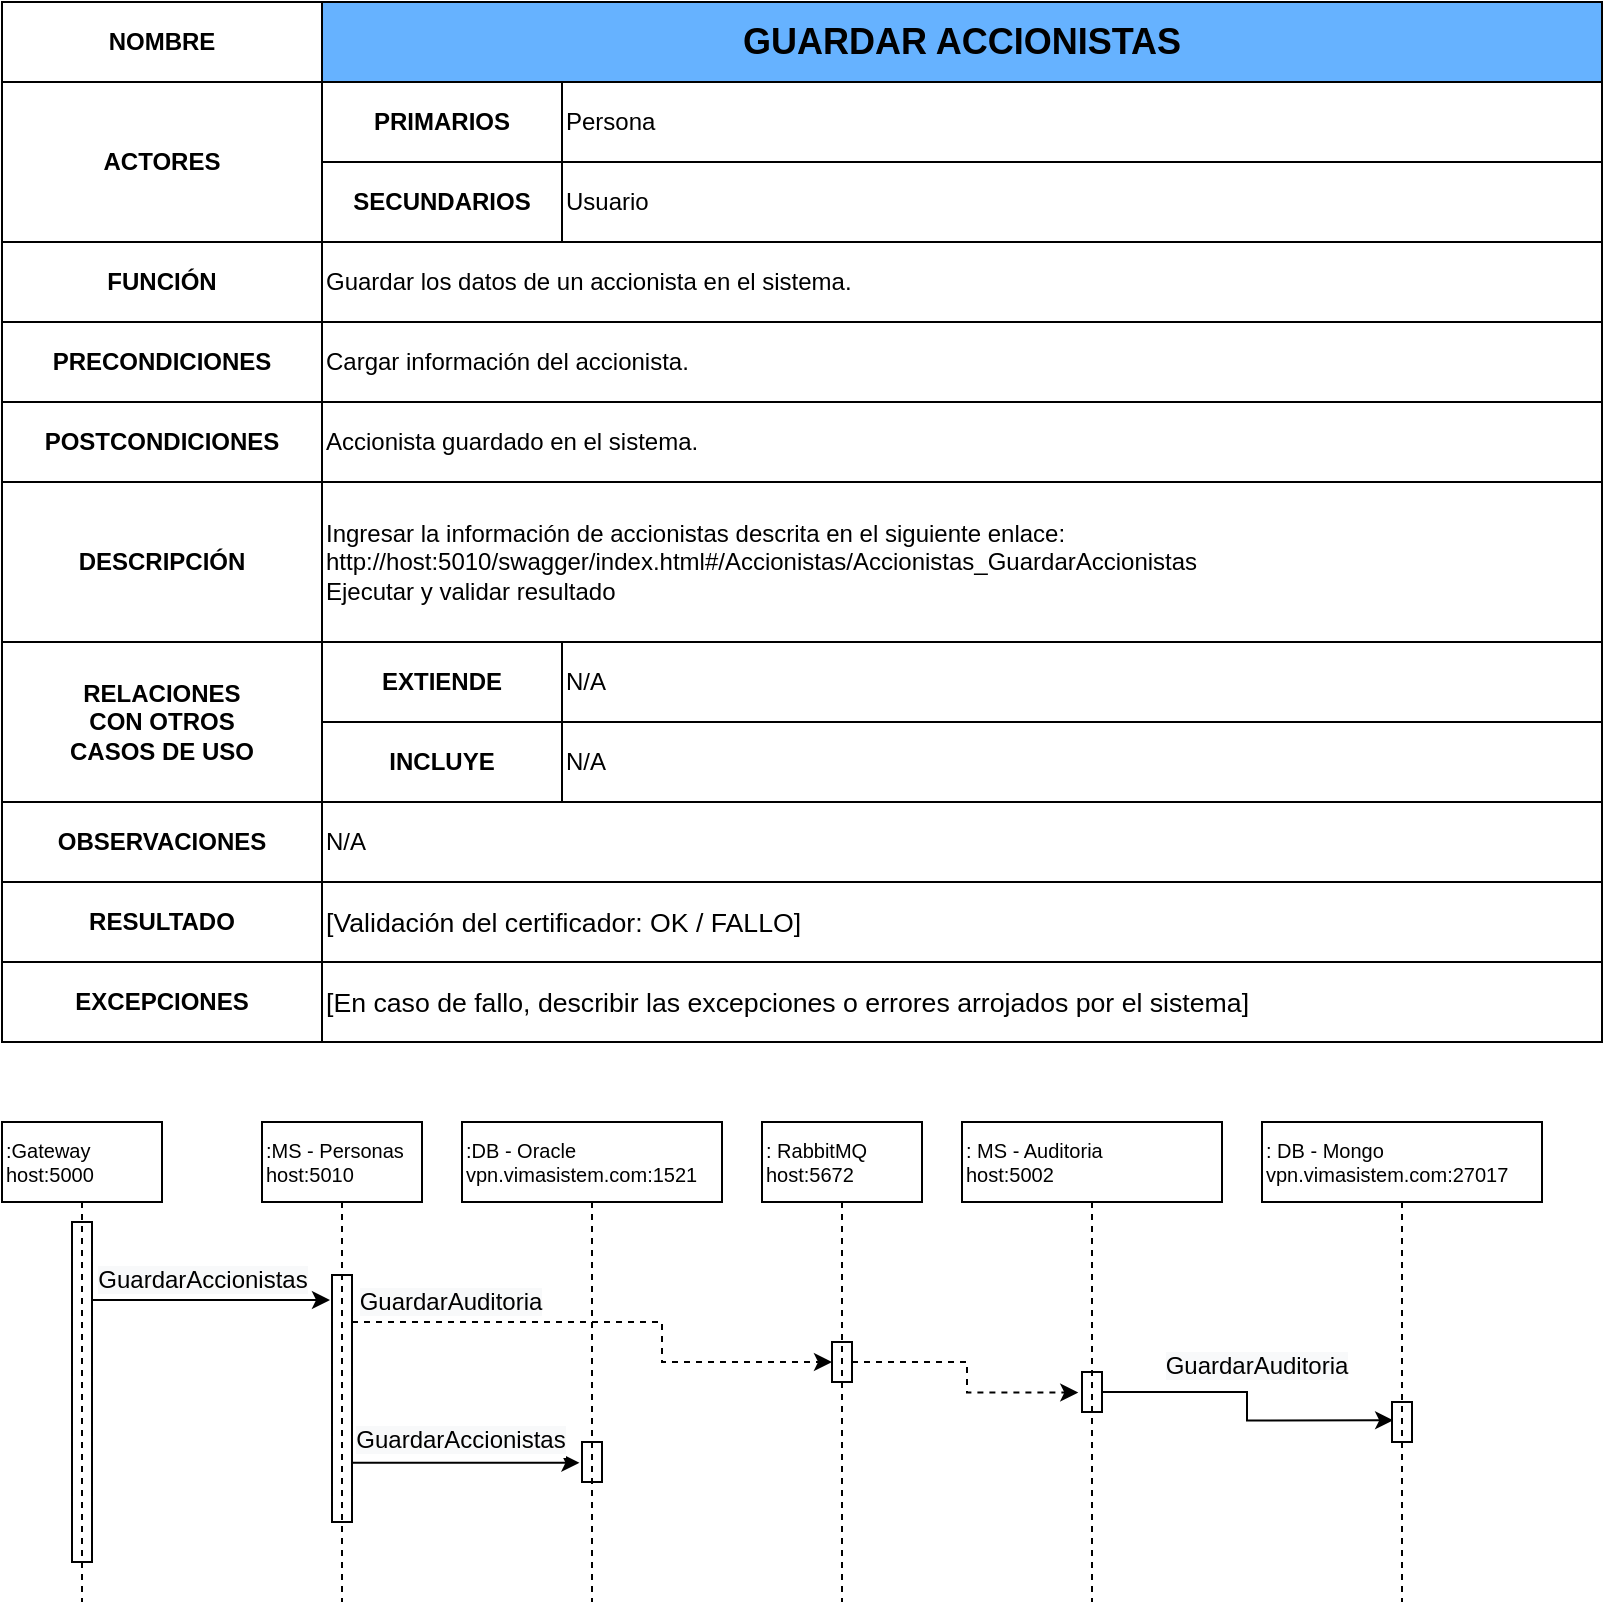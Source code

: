 <mxfile version="17.4.2" type="device" pages="68"><diagram id="Sfm5-dc5jSVH21PgAAEl" name="Guardar Accionistas"><mxGraphModel dx="1422" dy="865" grid="1" gridSize="10" guides="1" tooltips="1" connect="1" arrows="1" fold="1" page="1" pageScale="1" pageWidth="827" pageHeight="1169" math="0" shadow="0"><root><mxCell id="1lb42-IF9OwfH0YTx5JI-0"/><mxCell id="1lb42-IF9OwfH0YTx5JI-1" parent="1lb42-IF9OwfH0YTx5JI-0"/><mxCell id="b3VY9odgHD4jjFTOKA0f-57" value="&lt;b&gt;NOMBRE&lt;/b&gt;" style="rounded=0;whiteSpace=wrap;html=1;" parent="1lb42-IF9OwfH0YTx5JI-1" vertex="1"><mxGeometry width="160" height="40" as="geometry"/></mxCell><mxCell id="b3VY9odgHD4jjFTOKA0f-58" value="&lt;b&gt;&lt;font style=&quot;font-size: 18px&quot;&gt;GUARDAR ACCIONISTAS&lt;/font&gt;&lt;/b&gt;" style="rounded=0;whiteSpace=wrap;html=1;fillColor=#66B2FF;strokeColor=#000000;" parent="1lb42-IF9OwfH0YTx5JI-1" vertex="1"><mxGeometry x="160" width="640" height="40" as="geometry"/></mxCell><mxCell id="b3VY9odgHD4jjFTOKA0f-59" value="&lt;b&gt;ACTORES&lt;/b&gt;" style="rounded=0;whiteSpace=wrap;html=1;" parent="1lb42-IF9OwfH0YTx5JI-1" vertex="1"><mxGeometry y="40" width="160" height="80" as="geometry"/></mxCell><mxCell id="b3VY9odgHD4jjFTOKA0f-60" value="&lt;b&gt;PRIMARIOS&lt;/b&gt;" style="rounded=0;whiteSpace=wrap;html=1;" parent="1lb42-IF9OwfH0YTx5JI-1" vertex="1"><mxGeometry x="160" y="40" width="120" height="40" as="geometry"/></mxCell><mxCell id="b3VY9odgHD4jjFTOKA0f-61" value="&lt;b&gt;SECUNDARIOS&lt;/b&gt;" style="rounded=0;whiteSpace=wrap;html=1;" parent="1lb42-IF9OwfH0YTx5JI-1" vertex="1"><mxGeometry x="160" y="80" width="120" height="40" as="geometry"/></mxCell><mxCell id="b3VY9odgHD4jjFTOKA0f-62" value="Persona" style="rounded=0;whiteSpace=wrap;html=1;align=left;" parent="1lb42-IF9OwfH0YTx5JI-1" vertex="1"><mxGeometry x="280" y="40" width="520" height="40" as="geometry"/></mxCell><mxCell id="b3VY9odgHD4jjFTOKA0f-63" value="Usuario" style="rounded=0;whiteSpace=wrap;html=1;align=left;" parent="1lb42-IF9OwfH0YTx5JI-1" vertex="1"><mxGeometry x="280" y="80" width="520" height="40" as="geometry"/></mxCell><mxCell id="b3VY9odgHD4jjFTOKA0f-64" value="&lt;b&gt;FUNCIÓN&lt;/b&gt;" style="rounded=0;whiteSpace=wrap;html=1;" parent="1lb42-IF9OwfH0YTx5JI-1" vertex="1"><mxGeometry y="120" width="160" height="40" as="geometry"/></mxCell><mxCell id="b3VY9odgHD4jjFTOKA0f-65" value="Guardar los datos de un accionista en el sistema." style="rounded=0;whiteSpace=wrap;html=1;align=left;" parent="1lb42-IF9OwfH0YTx5JI-1" vertex="1"><mxGeometry x="160" y="120" width="640" height="40" as="geometry"/></mxCell><mxCell id="b3VY9odgHD4jjFTOKA0f-66" value="&lt;b&gt;PRECONDICIONES&lt;/b&gt;" style="rounded=0;whiteSpace=wrap;html=1;" parent="1lb42-IF9OwfH0YTx5JI-1" vertex="1"><mxGeometry y="160" width="160" height="40" as="geometry"/></mxCell><mxCell id="b3VY9odgHD4jjFTOKA0f-67" value="Cargar información del accionista." style="rounded=0;whiteSpace=wrap;html=1;align=left;" parent="1lb42-IF9OwfH0YTx5JI-1" vertex="1"><mxGeometry x="160" y="160" width="640" height="40" as="geometry"/></mxCell><mxCell id="b3VY9odgHD4jjFTOKA0f-68" value="&lt;b&gt;POSTCONDICIONES&lt;/b&gt;" style="rounded=0;whiteSpace=wrap;html=1;" parent="1lb42-IF9OwfH0YTx5JI-1" vertex="1"><mxGeometry y="200" width="160" height="40" as="geometry"/></mxCell><mxCell id="b3VY9odgHD4jjFTOKA0f-69" value="Accionista guardado en el sistema." style="rounded=0;whiteSpace=wrap;html=1;align=left;" parent="1lb42-IF9OwfH0YTx5JI-1" vertex="1"><mxGeometry x="160" y="200" width="640" height="40" as="geometry"/></mxCell><mxCell id="b3VY9odgHD4jjFTOKA0f-70" value="&lt;b&gt;DESCRIPCIÓN&lt;/b&gt;" style="rounded=0;whiteSpace=wrap;html=1;" parent="1lb42-IF9OwfH0YTx5JI-1" vertex="1"><mxGeometry y="240" width="160" height="80" as="geometry"/></mxCell><mxCell id="b3VY9odgHD4jjFTOKA0f-74" value="Ingresar la información de accionistas descrita en el siguiente enlace:&lt;br&gt;&lt;span style=&quot;font-family: &amp;#34;helvetica&amp;#34;&quot;&gt;http://host:5010/swagger/index.html#/Accionistas/Accionistas_GuardarAccionistas&lt;br&gt;Ejecutar y validar resultado&lt;br&gt;&lt;/span&gt;" style="rounded=0;whiteSpace=wrap;html=1;align=left;" parent="1lb42-IF9OwfH0YTx5JI-1" vertex="1"><mxGeometry x="160" y="240" width="640" height="80" as="geometry"/></mxCell><mxCell id="mpBVHSj8Lnr1jpGFWuhZ-0" value="&lt;b&gt;RELACIONES &lt;br&gt;CON OTROS &lt;br&gt;CASOS DE USO&lt;/b&gt;" style="rounded=0;whiteSpace=wrap;html=1;" parent="1lb42-IF9OwfH0YTx5JI-1" vertex="1"><mxGeometry y="320" width="160" height="80" as="geometry"/></mxCell><mxCell id="mpBVHSj8Lnr1jpGFWuhZ-2" value="&lt;b&gt;EXTIENDE&lt;/b&gt;" style="rounded=0;whiteSpace=wrap;html=1;" parent="1lb42-IF9OwfH0YTx5JI-1" vertex="1"><mxGeometry x="160" y="320" width="120" height="40" as="geometry"/></mxCell><mxCell id="mpBVHSj8Lnr1jpGFWuhZ-3" value="&lt;b&gt;INCLUYE&lt;/b&gt;" style="rounded=0;whiteSpace=wrap;html=1;" parent="1lb42-IF9OwfH0YTx5JI-1" vertex="1"><mxGeometry x="160" y="360" width="120" height="40" as="geometry"/></mxCell><mxCell id="mpBVHSj8Lnr1jpGFWuhZ-4" value="N/A" style="rounded=0;whiteSpace=wrap;html=1;align=left;" parent="1lb42-IF9OwfH0YTx5JI-1" vertex="1"><mxGeometry x="280" y="320" width="520" height="40" as="geometry"/></mxCell><mxCell id="mpBVHSj8Lnr1jpGFWuhZ-5" value="N/A" style="rounded=0;whiteSpace=wrap;html=1;align=left;" parent="1lb42-IF9OwfH0YTx5JI-1" vertex="1"><mxGeometry x="280" y="360" width="520" height="40" as="geometry"/></mxCell><mxCell id="mpBVHSj8Lnr1jpGFWuhZ-6" value="&lt;b&gt;OBSERVACIONES&lt;/b&gt;" style="rounded=0;whiteSpace=wrap;html=1;" parent="1lb42-IF9OwfH0YTx5JI-1" vertex="1"><mxGeometry y="400" width="160" height="40" as="geometry"/></mxCell><mxCell id="mpBVHSj8Lnr1jpGFWuhZ-7" value="N/A" style="rounded=0;whiteSpace=wrap;html=1;align=left;" parent="1lb42-IF9OwfH0YTx5JI-1" vertex="1"><mxGeometry x="160" y="400" width="640" height="40" as="geometry"/></mxCell><mxCell id="mpBVHSj8Lnr1jpGFWuhZ-8" value="&lt;b&gt;RESULTADO&lt;/b&gt;" style="rounded=0;whiteSpace=wrap;html=1;" parent="1lb42-IF9OwfH0YTx5JI-1" vertex="1"><mxGeometry y="440" width="160" height="40" as="geometry"/></mxCell><mxCell id="mpBVHSj8Lnr1jpGFWuhZ-9" value="&lt;span lang=&quot;ES-TRAD&quot; style=&quot;font-size: 10.0pt ; font-family: &amp;#34;calibri light&amp;#34; , sans-serif&quot;&gt;[Validación del certificador: OK / FALLO]&lt;/span&gt;" style="rounded=0;whiteSpace=wrap;html=1;align=left;" parent="1lb42-IF9OwfH0YTx5JI-1" vertex="1"><mxGeometry x="160" y="440" width="640" height="40" as="geometry"/></mxCell><mxCell id="mpBVHSj8Lnr1jpGFWuhZ-10" value="&lt;b&gt;EXCEPCIONES&lt;/b&gt;" style="rounded=0;whiteSpace=wrap;html=1;" parent="1lb42-IF9OwfH0YTx5JI-1" vertex="1"><mxGeometry y="480" width="160" height="40" as="geometry"/></mxCell><mxCell id="mpBVHSj8Lnr1jpGFWuhZ-11" value="&lt;font face=&quot;calibri light, sans-serif&quot;&gt;&lt;span style=&quot;font-size: 13.333px&quot;&gt;[En caso de fallo, describir las excepciones o errores arrojados por el sistema]&lt;/span&gt;&lt;/font&gt;" style="rounded=0;whiteSpace=wrap;html=1;align=left;" parent="1lb42-IF9OwfH0YTx5JI-1" vertex="1"><mxGeometry x="160" y="480" width="640" height="40" as="geometry"/></mxCell><mxCell id="7YFOW7flxRjqdla_OZpS-3" value="&lt;font style=&quot;font-size: 10px;&quot;&gt;:MS - Personas&lt;br style=&quot;font-size: 10px;&quot;&gt;host:5010&lt;/font&gt;" style="shape=umlLifeline;perimeter=lifelinePerimeter;whiteSpace=wrap;html=1;container=1;collapsible=0;recursiveResize=0;outlineConnect=0;fontSize=10;strokeColor=default;strokeWidth=1;fillColor=none;align=left;" parent="1lb42-IF9OwfH0YTx5JI-1" vertex="1"><mxGeometry x="130" y="560" width="80" height="240" as="geometry"/></mxCell><mxCell id="7YFOW7flxRjqdla_OZpS-4" value="" style="html=1;points=[];perimeter=orthogonalPerimeter;fontSize=10;strokeColor=default;strokeWidth=1;fillColor=none;align=left;" parent="7YFOW7flxRjqdla_OZpS-3" vertex="1"><mxGeometry x="35" y="76.5" width="10" height="123.5" as="geometry"/></mxCell><mxCell id="7YFOW7flxRjqdla_OZpS-7" value="&lt;font style=&quot;font-size: 10px&quot;&gt;: DB - Mongo&lt;br style=&quot;font-size: 10px&quot;&gt;&lt;span style=&quot;font-size: 10px ; text-align: center&quot;&gt;vpn.vimasistem.com&lt;/span&gt;:27017&lt;/font&gt;" style="shape=umlLifeline;perimeter=lifelinePerimeter;whiteSpace=wrap;html=1;container=1;collapsible=0;recursiveResize=0;outlineConnect=0;fontSize=10;strokeColor=default;strokeWidth=1;fillColor=none;align=left;" parent="1lb42-IF9OwfH0YTx5JI-1" vertex="1"><mxGeometry x="630" y="560" width="140" height="240" as="geometry"/></mxCell><mxCell id="7YFOW7flxRjqdla_OZpS-8" value="" style="html=1;points=[];perimeter=orthogonalPerimeter;fontSize=10;strokeColor=default;strokeWidth=1;fillColor=none;align=left;" parent="7YFOW7flxRjqdla_OZpS-7" vertex="1"><mxGeometry x="65" y="140" width="10" height="20" as="geometry"/></mxCell><mxCell id="7YFOW7flxRjqdla_OZpS-10" value="&lt;font style=&quot;font-size: 10px;&quot;&gt;:Gateway&lt;br style=&quot;font-size: 10px;&quot;&gt;host:5000&lt;/font&gt;" style="shape=umlLifeline;perimeter=lifelinePerimeter;whiteSpace=wrap;html=1;container=1;collapsible=0;recursiveResize=0;outlineConnect=0;fontSize=10;strokeColor=default;strokeWidth=1;fillColor=none;align=left;" parent="1lb42-IF9OwfH0YTx5JI-1" vertex="1"><mxGeometry y="560" width="80" height="240" as="geometry"/></mxCell><mxCell id="7YFOW7flxRjqdla_OZpS-11" value="" style="html=1;points=[];perimeter=orthogonalPerimeter;fontSize=10;strokeColor=default;strokeWidth=1;fillColor=none;align=left;" parent="7YFOW7flxRjqdla_OZpS-10" vertex="1"><mxGeometry x="35" y="50" width="10" height="170" as="geometry"/></mxCell><mxCell id="7YFOW7flxRjqdla_OZpS-12" value="&lt;font style=&quot;font-size: 10px;&quot;&gt;:DB - Oracle&lt;br style=&quot;font-size: 10px;&quot;&gt;&lt;span style=&quot;font-size: 10px; text-align: center;&quot;&gt;vpn.vimasistem.com&lt;/span&gt;:1521&lt;/font&gt;" style="shape=umlLifeline;perimeter=lifelinePerimeter;whiteSpace=wrap;html=1;container=1;collapsible=0;recursiveResize=0;outlineConnect=0;fontSize=10;strokeColor=default;strokeWidth=1;fillColor=none;align=left;" parent="1lb42-IF9OwfH0YTx5JI-1" vertex="1"><mxGeometry x="230" y="560" width="130" height="240" as="geometry"/></mxCell><mxCell id="7YFOW7flxRjqdla_OZpS-13" value="" style="html=1;points=[];perimeter=orthogonalPerimeter;fontSize=10;strokeColor=default;strokeWidth=1;fillColor=none;align=left;" parent="7YFOW7flxRjqdla_OZpS-12" vertex="1"><mxGeometry x="60" y="160" width="10" height="20" as="geometry"/></mxCell><mxCell id="7YFOW7flxRjqdla_OZpS-19" style="edgeStyle=orthogonalEdgeStyle;rounded=0;orthogonalLoop=1;jettySize=auto;html=1;fontSize=18;" parent="1lb42-IF9OwfH0YTx5JI-1" source="7YFOW7flxRjqdla_OZpS-11" edge="1"><mxGeometry relative="1" as="geometry"><mxPoint x="164" y="649" as="targetPoint"/><Array as="points"><mxPoint x="110" y="649"/><mxPoint x="110" y="649"/></Array></mxGeometry></mxCell><mxCell id="7YFOW7flxRjqdla_OZpS-20" value="&lt;span style=&quot;font-family: &amp;#34;helvetica&amp;#34; ; font-size: 12px ; text-align: left ; background-color: rgb(248 , 249 , 250)&quot;&gt;GuardarAccionistas&lt;/span&gt;" style="edgeLabel;html=1;align=center;verticalAlign=middle;resizable=0;points=[];fontSize=18;" parent="7YFOW7flxRjqdla_OZpS-19" vertex="1" connectable="0"><mxGeometry x="0.179" y="1" relative="1" as="geometry"><mxPoint x="-15" y="-11" as="offset"/></mxGeometry></mxCell><mxCell id="7YFOW7flxRjqdla_OZpS-28" value="&lt;font style=&quot;font-size: 10px&quot;&gt;: MS - Auditoria&lt;br style=&quot;font-size: 10px&quot;&gt;&lt;span style=&quot;font-size: 10px ; text-align: center&quot;&gt;host&lt;/span&gt;:5002&lt;/font&gt;" style="shape=umlLifeline;perimeter=lifelinePerimeter;whiteSpace=wrap;html=1;container=1;collapsible=0;recursiveResize=0;outlineConnect=0;fontSize=10;strokeColor=default;strokeWidth=1;fillColor=none;align=left;" parent="1lb42-IF9OwfH0YTx5JI-1" vertex="1"><mxGeometry x="480" y="560" width="130" height="240" as="geometry"/></mxCell><mxCell id="7YFOW7flxRjqdla_OZpS-29" value="" style="html=1;points=[];perimeter=orthogonalPerimeter;fontSize=10;strokeColor=default;strokeWidth=1;fillColor=none;align=left;" parent="7YFOW7flxRjqdla_OZpS-28" vertex="1"><mxGeometry x="60" y="125" width="10" height="20" as="geometry"/></mxCell><mxCell id="7YFOW7flxRjqdla_OZpS-34" value="" style="edgeStyle=orthogonalEdgeStyle;rounded=0;orthogonalLoop=1;jettySize=auto;html=1;fontSize=18;dashed=1;" parent="1lb42-IF9OwfH0YTx5JI-1" source="7YFOW7flxRjqdla_OZpS-4" target="7YFOW7flxRjqdla_OZpS-36" edge="1"><mxGeometry x="0.579" y="20" relative="1" as="geometry"><mxPoint x="410" y="680" as="targetPoint"/><Array as="points"><mxPoint x="330" y="660"/><mxPoint x="330" y="680"/></Array><mxPoint as="offset"/></mxGeometry></mxCell><mxCell id="7YFOW7flxRjqdla_OZpS-41" value="&lt;span style=&quot;font-family: &amp;#34;helvetica&amp;#34; ; font-size: 12px ; text-align: left ; background-color: rgb(248 , 249 , 250)&quot;&gt;GuardarAuditoria&lt;/span&gt;" style="edgeLabel;html=1;align=center;verticalAlign=middle;resizable=0;points=[];fontSize=18;" parent="7YFOW7flxRjqdla_OZpS-34" vertex="1" connectable="0"><mxGeometry x="0.583" relative="1" as="geometry"><mxPoint x="-137" y="-32" as="offset"/></mxGeometry></mxCell><mxCell id="7YFOW7flxRjqdla_OZpS-35" value="&lt;font style=&quot;font-size: 10px&quot;&gt;: RabbitMQ&lt;br style=&quot;font-size: 10px&quot;&gt;&lt;span style=&quot;font-size: 10px ; text-align: center&quot;&gt;host&lt;/span&gt;:5672&lt;/font&gt;" style="shape=umlLifeline;perimeter=lifelinePerimeter;whiteSpace=wrap;html=1;container=1;collapsible=0;recursiveResize=0;outlineConnect=0;fontSize=10;strokeColor=default;strokeWidth=1;fillColor=none;align=left;" parent="1lb42-IF9OwfH0YTx5JI-1" vertex="1"><mxGeometry x="380" y="560" width="80" height="240" as="geometry"/></mxCell><mxCell id="7YFOW7flxRjqdla_OZpS-36" value="" style="html=1;points=[];perimeter=orthogonalPerimeter;fontSize=10;strokeColor=default;strokeWidth=1;fillColor=none;align=left;" parent="7YFOW7flxRjqdla_OZpS-35" vertex="1"><mxGeometry x="35" y="110" width="10" height="20" as="geometry"/></mxCell><mxCell id="7YFOW7flxRjqdla_OZpS-42" style="edgeStyle=orthogonalEdgeStyle;rounded=0;orthogonalLoop=1;jettySize=auto;html=1;entryX=-0.129;entryY=0.519;entryDx=0;entryDy=0;entryPerimeter=0;fontSize=18;" parent="1lb42-IF9OwfH0YTx5JI-1" source="7YFOW7flxRjqdla_OZpS-4" target="7YFOW7flxRjqdla_OZpS-13" edge="1"><mxGeometry relative="1" as="geometry"><Array as="points"><mxPoint x="233" y="730"/></Array></mxGeometry></mxCell><mxCell id="7YFOW7flxRjqdla_OZpS-43" value="&lt;span style=&quot;font-family: &amp;#34;helvetica&amp;#34; ; font-size: 12px ; text-align: left ; background-color: rgb(248 , 249 , 250)&quot;&gt;GuardarAccionistas&lt;/span&gt;" style="edgeLabel;html=1;align=center;verticalAlign=middle;resizable=0;points=[];fontSize=18;" parent="7YFOW7flxRjqdla_OZpS-42" vertex="1" connectable="0"><mxGeometry x="0.271" relative="1" as="geometry"><mxPoint x="-19" y="-14" as="offset"/></mxGeometry></mxCell><mxCell id="7YFOW7flxRjqdla_OZpS-44" style="edgeStyle=orthogonalEdgeStyle;rounded=0;orthogonalLoop=1;jettySize=auto;html=1;entryX=-0.186;entryY=0.514;entryDx=0;entryDy=0;entryPerimeter=0;fontSize=18;dashed=1;" parent="1lb42-IF9OwfH0YTx5JI-1" source="7YFOW7flxRjqdla_OZpS-36" target="7YFOW7flxRjqdla_OZpS-29" edge="1"><mxGeometry relative="1" as="geometry"/></mxCell><mxCell id="7YFOW7flxRjqdla_OZpS-45" style="edgeStyle=orthogonalEdgeStyle;rounded=0;orthogonalLoop=1;jettySize=auto;html=1;entryX=0.057;entryY=0.459;entryDx=0;entryDy=0;entryPerimeter=0;fontSize=18;" parent="1lb42-IF9OwfH0YTx5JI-1" source="7YFOW7flxRjqdla_OZpS-29" target="7YFOW7flxRjqdla_OZpS-8" edge="1"><mxGeometry relative="1" as="geometry"/></mxCell><mxCell id="7YFOW7flxRjqdla_OZpS-46" value="&lt;span style=&quot;font-family: &amp;#34;helvetica&amp;#34; ; font-size: 12px ; text-align: left ; background-color: rgb(248 , 249 , 250)&quot;&gt;GuardarAuditoria&lt;/span&gt;" style="edgeLabel;html=1;align=center;verticalAlign=middle;resizable=0;points=[];fontSize=18;" parent="7YFOW7flxRjqdla_OZpS-45" vertex="1" connectable="0"><mxGeometry x="-0.274" y="2" relative="1" as="geometry"><mxPoint x="19" y="-13" as="offset"/></mxGeometry></mxCell></root></mxGraphModel></diagram><diagram name="Actualizar Accionistas" id="hM74xtCx2xfId8REjGAB"><mxGraphModel dx="1320" dy="553" grid="1" gridSize="10" guides="1" tooltips="1" connect="1" arrows="1" fold="1" page="1" pageScale="1" pageWidth="827" pageHeight="1169" math="0" shadow="0"><root><mxCell id="k8yibOrcbm_ZwEnCml9e-0"/><mxCell id="k8yibOrcbm_ZwEnCml9e-1" parent="k8yibOrcbm_ZwEnCml9e-0"/><mxCell id="k8yibOrcbm_ZwEnCml9e-2" value="&lt;b&gt;NOMBRE&lt;/b&gt;" style="rounded=0;whiteSpace=wrap;html=1;" parent="k8yibOrcbm_ZwEnCml9e-1" vertex="1"><mxGeometry width="160" height="40" as="geometry"/></mxCell><mxCell id="k8yibOrcbm_ZwEnCml9e-3" value="&lt;b&gt;&lt;font style=&quot;font-size: 18px&quot;&gt;ACTUALIZAR ACCIONISTAS&lt;/font&gt;&lt;/b&gt;" style="rounded=0;whiteSpace=wrap;html=1;fillColor=#66B2FF;strokeColor=#000000;" parent="k8yibOrcbm_ZwEnCml9e-1" vertex="1"><mxGeometry x="160" width="640" height="40" as="geometry"/></mxCell><mxCell id="k8yibOrcbm_ZwEnCml9e-4" value="&lt;b&gt;ACTORES&lt;/b&gt;" style="rounded=0;whiteSpace=wrap;html=1;" parent="k8yibOrcbm_ZwEnCml9e-1" vertex="1"><mxGeometry y="40" width="160" height="80" as="geometry"/></mxCell><mxCell id="k8yibOrcbm_ZwEnCml9e-5" value="&lt;b&gt;PRIMARIOS&lt;/b&gt;" style="rounded=0;whiteSpace=wrap;html=1;" parent="k8yibOrcbm_ZwEnCml9e-1" vertex="1"><mxGeometry x="160" y="40" width="120" height="40" as="geometry"/></mxCell><mxCell id="k8yibOrcbm_ZwEnCml9e-6" value="&lt;b&gt;SECUNDARIOS&lt;/b&gt;" style="rounded=0;whiteSpace=wrap;html=1;" parent="k8yibOrcbm_ZwEnCml9e-1" vertex="1"><mxGeometry x="160" y="80" width="120" height="40" as="geometry"/></mxCell><mxCell id="k8yibOrcbm_ZwEnCml9e-7" value="Persona" style="rounded=0;whiteSpace=wrap;html=1;align=left;" parent="k8yibOrcbm_ZwEnCml9e-1" vertex="1"><mxGeometry x="280" y="40" width="520" height="40" as="geometry"/></mxCell><mxCell id="k8yibOrcbm_ZwEnCml9e-8" value="Usuario" style="rounded=0;whiteSpace=wrap;html=1;align=left;" parent="k8yibOrcbm_ZwEnCml9e-1" vertex="1"><mxGeometry x="280" y="80" width="520" height="40" as="geometry"/></mxCell><mxCell id="k8yibOrcbm_ZwEnCml9e-9" value="&lt;b&gt;FUNCIÓN&lt;/b&gt;" style="rounded=0;whiteSpace=wrap;html=1;" parent="k8yibOrcbm_ZwEnCml9e-1" vertex="1"><mxGeometry y="120" width="160" height="40" as="geometry"/></mxCell><mxCell id="k8yibOrcbm_ZwEnCml9e-10" value="Actualizar accionistas del sistema." style="rounded=0;whiteSpace=wrap;html=1;align=left;" parent="k8yibOrcbm_ZwEnCml9e-1" vertex="1"><mxGeometry x="160" y="120" width="640" height="40" as="geometry"/></mxCell><mxCell id="k8yibOrcbm_ZwEnCml9e-11" value="&lt;b&gt;PRECONDICIONES&lt;/b&gt;" style="rounded=0;whiteSpace=wrap;html=1;" parent="k8yibOrcbm_ZwEnCml9e-1" vertex="1"><mxGeometry y="160" width="160" height="40" as="geometry"/></mxCell><mxCell id="k8yibOrcbm_ZwEnCml9e-12" value="Cargar información de accionistas." style="rounded=0;whiteSpace=wrap;html=1;align=left;" parent="k8yibOrcbm_ZwEnCml9e-1" vertex="1"><mxGeometry x="160" y="160" width="640" height="40" as="geometry"/></mxCell><mxCell id="k8yibOrcbm_ZwEnCml9e-13" value="&lt;b&gt;POSTCONDICIONES&lt;/b&gt;" style="rounded=0;whiteSpace=wrap;html=1;" parent="k8yibOrcbm_ZwEnCml9e-1" vertex="1"><mxGeometry y="200" width="160" height="40" as="geometry"/></mxCell><mxCell id="k8yibOrcbm_ZwEnCml9e-14" value="Accionistas actualizados." style="rounded=0;whiteSpace=wrap;html=1;align=left;" parent="k8yibOrcbm_ZwEnCml9e-1" vertex="1"><mxGeometry x="160" y="200" width="640" height="40" as="geometry"/></mxCell><mxCell id="k8yibOrcbm_ZwEnCml9e-15" value="&lt;b&gt;DESCRIPCIÓN&lt;/b&gt;" style="rounded=0;whiteSpace=wrap;html=1;" parent="k8yibOrcbm_ZwEnCml9e-1" vertex="1"><mxGeometry y="240" width="160" height="80" as="geometry"/></mxCell><mxCell id="k8yibOrcbm_ZwEnCml9e-16" value="Ingresar la información de accionistas descrita en el siguiente enlace:&lt;br&gt;&lt;font face=&quot;helvetica&quot;&gt;http://&lt;/font&gt;&lt;span style=&quot;font-family: &amp;#34;helvetica&amp;#34;&quot;&gt;host&lt;/span&gt;&lt;font face=&quot;helvetica&quot;&gt;:5010/swagger/index.html#/Accionistas/Accionistas_ActualizarAccionista&lt;br&gt;Ejecutar y validar resultado&lt;/font&gt;" style="rounded=0;whiteSpace=wrap;html=1;align=left;" parent="k8yibOrcbm_ZwEnCml9e-1" vertex="1"><mxGeometry x="160" y="240" width="640" height="80" as="geometry"/></mxCell><mxCell id="k8yibOrcbm_ZwEnCml9e-17" value="&lt;b&gt;RELACIONES &lt;br&gt;CON OTROS &lt;br&gt;CASOS DE USO&lt;/b&gt;" style="rounded=0;whiteSpace=wrap;html=1;" parent="k8yibOrcbm_ZwEnCml9e-1" vertex="1"><mxGeometry y="320" width="160" height="80" as="geometry"/></mxCell><mxCell id="k8yibOrcbm_ZwEnCml9e-18" value="&lt;b&gt;EXTIENDE&lt;/b&gt;" style="rounded=0;whiteSpace=wrap;html=1;" parent="k8yibOrcbm_ZwEnCml9e-1" vertex="1"><mxGeometry x="160" y="320" width="120" height="40" as="geometry"/></mxCell><mxCell id="k8yibOrcbm_ZwEnCml9e-19" value="&lt;b&gt;INCLUYE&lt;/b&gt;" style="rounded=0;whiteSpace=wrap;html=1;" parent="k8yibOrcbm_ZwEnCml9e-1" vertex="1"><mxGeometry x="160" y="360" width="120" height="40" as="geometry"/></mxCell><mxCell id="k8yibOrcbm_ZwEnCml9e-20" value="N/A" style="rounded=0;whiteSpace=wrap;html=1;align=left;" parent="k8yibOrcbm_ZwEnCml9e-1" vertex="1"><mxGeometry x="280" y="320" width="520" height="40" as="geometry"/></mxCell><mxCell id="k8yibOrcbm_ZwEnCml9e-21" value="N/A" style="rounded=0;whiteSpace=wrap;html=1;align=left;" parent="k8yibOrcbm_ZwEnCml9e-1" vertex="1"><mxGeometry x="280" y="360" width="520" height="40" as="geometry"/></mxCell><mxCell id="k8yibOrcbm_ZwEnCml9e-22" value="&lt;b&gt;OBSERVACIONES&lt;/b&gt;" style="rounded=0;whiteSpace=wrap;html=1;" parent="k8yibOrcbm_ZwEnCml9e-1" vertex="1"><mxGeometry y="400" width="160" height="40" as="geometry"/></mxCell><mxCell id="k8yibOrcbm_ZwEnCml9e-23" value="N/A" style="rounded=0;whiteSpace=wrap;html=1;align=left;" parent="k8yibOrcbm_ZwEnCml9e-1" vertex="1"><mxGeometry x="160" y="400" width="640" height="40" as="geometry"/></mxCell><mxCell id="k8yibOrcbm_ZwEnCml9e-24" value="&lt;b&gt;RESULTADO&lt;/b&gt;" style="rounded=0;whiteSpace=wrap;html=1;" parent="k8yibOrcbm_ZwEnCml9e-1" vertex="1"><mxGeometry y="440" width="160" height="40" as="geometry"/></mxCell><mxCell id="k8yibOrcbm_ZwEnCml9e-25" value="&lt;span lang=&quot;ES-TRAD&quot; style=&quot;font-size: 10.0pt ; font-family: &amp;#34;calibri light&amp;#34; , sans-serif&quot;&gt;[Validación del certificador: OK / FALLO]&lt;/span&gt;" style="rounded=0;whiteSpace=wrap;html=1;align=left;" parent="k8yibOrcbm_ZwEnCml9e-1" vertex="1"><mxGeometry x="160" y="440" width="640" height="40" as="geometry"/></mxCell><mxCell id="k8yibOrcbm_ZwEnCml9e-26" value="&lt;b&gt;EXCEPCIONES&lt;/b&gt;" style="rounded=0;whiteSpace=wrap;html=1;" parent="k8yibOrcbm_ZwEnCml9e-1" vertex="1"><mxGeometry y="480" width="160" height="40" as="geometry"/></mxCell><mxCell id="k8yibOrcbm_ZwEnCml9e-27" value="&lt;font face=&quot;calibri light, sans-serif&quot;&gt;&lt;span style=&quot;font-size: 13.333px&quot;&gt;[En caso de fallo, describir las excepciones o errores arrojados por el sistema]&lt;/span&gt;&lt;/font&gt;" style="rounded=0;whiteSpace=wrap;html=1;align=left;" parent="k8yibOrcbm_ZwEnCml9e-1" vertex="1"><mxGeometry x="160" y="480" width="640" height="40" as="geometry"/></mxCell><mxCell id="5BDiAJGSNK9t0xj_M2He-0" value="&lt;font style=&quot;font-size: 10px;&quot;&gt;:MS - Personas&lt;br style=&quot;font-size: 10px;&quot;&gt;host:5010&lt;/font&gt;" style="shape=umlLifeline;perimeter=lifelinePerimeter;whiteSpace=wrap;html=1;container=1;collapsible=0;recursiveResize=0;outlineConnect=0;fontSize=10;strokeColor=default;strokeWidth=1;fillColor=none;align=left;" parent="k8yibOrcbm_ZwEnCml9e-1" vertex="1"><mxGeometry x="130" y="560" width="80" height="240" as="geometry"/></mxCell><mxCell id="5BDiAJGSNK9t0xj_M2He-1" value="" style="html=1;points=[];perimeter=orthogonalPerimeter;fontSize=10;strokeColor=default;strokeWidth=1;fillColor=none;align=left;" parent="5BDiAJGSNK9t0xj_M2He-0" vertex="1"><mxGeometry x="35" y="76.5" width="10" height="123.5" as="geometry"/></mxCell><mxCell id="5BDiAJGSNK9t0xj_M2He-2" value="&lt;font style=&quot;font-size: 10px&quot;&gt;: DB - Mongo&lt;br style=&quot;font-size: 10px&quot;&gt;&lt;span style=&quot;font-size: 10px ; text-align: center&quot;&gt;vpn.vimasistem.com&lt;/span&gt;:27017&lt;/font&gt;" style="shape=umlLifeline;perimeter=lifelinePerimeter;whiteSpace=wrap;html=1;container=1;collapsible=0;recursiveResize=0;outlineConnect=0;fontSize=10;strokeColor=default;strokeWidth=1;fillColor=none;align=left;" parent="k8yibOrcbm_ZwEnCml9e-1" vertex="1"><mxGeometry x="630" y="560" width="140" height="240" as="geometry"/></mxCell><mxCell id="5BDiAJGSNK9t0xj_M2He-3" value="" style="html=1;points=[];perimeter=orthogonalPerimeter;fontSize=10;strokeColor=default;strokeWidth=1;fillColor=none;align=left;" parent="5BDiAJGSNK9t0xj_M2He-2" vertex="1"><mxGeometry x="65" y="140" width="10" height="20" as="geometry"/></mxCell><mxCell id="5BDiAJGSNK9t0xj_M2He-4" value="&lt;font style=&quot;font-size: 10px;&quot;&gt;:Gateway&lt;br style=&quot;font-size: 10px;&quot;&gt;host:5000&lt;/font&gt;" style="shape=umlLifeline;perimeter=lifelinePerimeter;whiteSpace=wrap;html=1;container=1;collapsible=0;recursiveResize=0;outlineConnect=0;fontSize=10;strokeColor=default;strokeWidth=1;fillColor=none;align=left;" parent="k8yibOrcbm_ZwEnCml9e-1" vertex="1"><mxGeometry y="560" width="80" height="240" as="geometry"/></mxCell><mxCell id="5BDiAJGSNK9t0xj_M2He-5" value="" style="html=1;points=[];perimeter=orthogonalPerimeter;fontSize=10;strokeColor=default;strokeWidth=1;fillColor=none;align=left;" parent="5BDiAJGSNK9t0xj_M2He-4" vertex="1"><mxGeometry x="35" y="50" width="10" height="170" as="geometry"/></mxCell><mxCell id="5BDiAJGSNK9t0xj_M2He-6" value="&lt;font style=&quot;font-size: 10px;&quot;&gt;:DB - Oracle&lt;br style=&quot;font-size: 10px;&quot;&gt;&lt;span style=&quot;font-size: 10px; text-align: center;&quot;&gt;vpn.vimasistem.com&lt;/span&gt;:1521&lt;/font&gt;" style="shape=umlLifeline;perimeter=lifelinePerimeter;whiteSpace=wrap;html=1;container=1;collapsible=0;recursiveResize=0;outlineConnect=0;fontSize=10;strokeColor=default;strokeWidth=1;fillColor=none;align=left;" parent="k8yibOrcbm_ZwEnCml9e-1" vertex="1"><mxGeometry x="240" y="560" width="130" height="240" as="geometry"/></mxCell><mxCell id="5BDiAJGSNK9t0xj_M2He-7" value="" style="html=1;points=[];perimeter=orthogonalPerimeter;fontSize=10;strokeColor=default;strokeWidth=1;fillColor=none;align=left;" parent="5BDiAJGSNK9t0xj_M2He-6" vertex="1"><mxGeometry x="60" y="160" width="10" height="20" as="geometry"/></mxCell><mxCell id="5BDiAJGSNK9t0xj_M2He-8" style="edgeStyle=orthogonalEdgeStyle;rounded=0;orthogonalLoop=1;jettySize=auto;html=1;fontSize=18;" parent="k8yibOrcbm_ZwEnCml9e-1" source="5BDiAJGSNK9t0xj_M2He-5" edge="1"><mxGeometry relative="1" as="geometry"><mxPoint x="164" y="649" as="targetPoint"/><Array as="points"><mxPoint x="110" y="649"/><mxPoint x="110" y="649"/></Array></mxGeometry></mxCell><mxCell id="5BDiAJGSNK9t0xj_M2He-9" value="&lt;span style=&quot;font-family: &amp;#34;helvetica&amp;#34; ; font-size: 12px ; text-align: left ; background-color: rgb(248 , 249 , 250)&quot;&gt;ActualizarAccionistas&lt;/span&gt;" style="edgeLabel;html=1;align=center;verticalAlign=middle;resizable=0;points=[];fontSize=18;" parent="5BDiAJGSNK9t0xj_M2He-8" vertex="1" connectable="0"><mxGeometry x="0.179" y="1" relative="1" as="geometry"><mxPoint x="-15" y="-14" as="offset"/></mxGeometry></mxCell><mxCell id="5BDiAJGSNK9t0xj_M2He-10" value="&lt;font style=&quot;font-size: 10px&quot;&gt;: MS - Auditoria&lt;br style=&quot;font-size: 10px&quot;&gt;&lt;span style=&quot;font-size: 10px ; text-align: center&quot;&gt;host&lt;/span&gt;:5002&lt;/font&gt;" style="shape=umlLifeline;perimeter=lifelinePerimeter;whiteSpace=wrap;html=1;container=1;collapsible=0;recursiveResize=0;outlineConnect=0;fontSize=10;strokeColor=default;strokeWidth=1;fillColor=none;align=left;" parent="k8yibOrcbm_ZwEnCml9e-1" vertex="1"><mxGeometry x="480" y="560" width="130" height="240" as="geometry"/></mxCell><mxCell id="5BDiAJGSNK9t0xj_M2He-11" value="" style="html=1;points=[];perimeter=orthogonalPerimeter;fontSize=10;strokeColor=default;strokeWidth=1;fillColor=none;align=left;" parent="5BDiAJGSNK9t0xj_M2He-10" vertex="1"><mxGeometry x="60" y="125" width="10" height="20" as="geometry"/></mxCell><mxCell id="5BDiAJGSNK9t0xj_M2He-12" value="" style="edgeStyle=orthogonalEdgeStyle;rounded=0;orthogonalLoop=1;jettySize=auto;html=1;fontSize=18;dashed=1;" parent="k8yibOrcbm_ZwEnCml9e-1" source="5BDiAJGSNK9t0xj_M2He-1" target="5BDiAJGSNK9t0xj_M2He-15" edge="1"><mxGeometry x="0.579" y="20" relative="1" as="geometry"><mxPoint x="410" y="680" as="targetPoint"/><Array as="points"><mxPoint x="330" y="660"/><mxPoint x="330" y="680"/></Array><mxPoint as="offset"/></mxGeometry></mxCell><mxCell id="5BDiAJGSNK9t0xj_M2He-13" value="&lt;span style=&quot;font-family: &amp;#34;helvetica&amp;#34; ; font-size: 12px ; text-align: left ; background-color: rgb(248 , 249 , 250)&quot;&gt;GuardarAuditoria&lt;/span&gt;" style="edgeLabel;html=1;align=center;verticalAlign=middle;resizable=0;points=[];fontSize=18;" parent="5BDiAJGSNK9t0xj_M2He-12" vertex="1" connectable="0"><mxGeometry x="0.583" relative="1" as="geometry"><mxPoint x="-133" y="-35" as="offset"/></mxGeometry></mxCell><mxCell id="5BDiAJGSNK9t0xj_M2He-14" value="&lt;font style=&quot;font-size: 10px&quot;&gt;: RabbitMQ&lt;br style=&quot;font-size: 10px&quot;&gt;&lt;span style=&quot;font-size: 10px ; text-align: center&quot;&gt;host&lt;/span&gt;:5672&lt;/font&gt;" style="shape=umlLifeline;perimeter=lifelinePerimeter;whiteSpace=wrap;html=1;container=1;collapsible=0;recursiveResize=0;outlineConnect=0;fontSize=10;strokeColor=default;strokeWidth=1;fillColor=none;align=left;" parent="k8yibOrcbm_ZwEnCml9e-1" vertex="1"><mxGeometry x="380" y="560" width="80" height="240" as="geometry"/></mxCell><mxCell id="5BDiAJGSNK9t0xj_M2He-15" value="" style="html=1;points=[];perimeter=orthogonalPerimeter;fontSize=10;strokeColor=default;strokeWidth=1;fillColor=none;align=left;" parent="5BDiAJGSNK9t0xj_M2He-14" vertex="1"><mxGeometry x="35" y="110" width="10" height="20" as="geometry"/></mxCell><mxCell id="5BDiAJGSNK9t0xj_M2He-16" style="edgeStyle=orthogonalEdgeStyle;rounded=0;orthogonalLoop=1;jettySize=auto;html=1;entryX=-0.129;entryY=0.519;entryDx=0;entryDy=0;entryPerimeter=0;fontSize=18;" parent="k8yibOrcbm_ZwEnCml9e-1" source="5BDiAJGSNK9t0xj_M2He-1" target="5BDiAJGSNK9t0xj_M2He-7" edge="1"><mxGeometry relative="1" as="geometry"><Array as="points"><mxPoint x="233" y="730"/></Array></mxGeometry></mxCell><mxCell id="5BDiAJGSNK9t0xj_M2He-17" value="&lt;span style=&quot;font-family: &amp;#34;helvetica&amp;#34; ; font-size: 12px ; text-align: left ; background-color: rgb(248 , 249 , 250)&quot;&gt;ActualizarAccionistas&lt;/span&gt;" style="edgeLabel;html=1;align=center;verticalAlign=middle;resizable=0;points=[];fontSize=18;" parent="5BDiAJGSNK9t0xj_M2He-16" vertex="1" connectable="0"><mxGeometry x="0.271" relative="1" as="geometry"><mxPoint x="-19" y="-14" as="offset"/></mxGeometry></mxCell><mxCell id="5BDiAJGSNK9t0xj_M2He-18" style="edgeStyle=orthogonalEdgeStyle;rounded=0;orthogonalLoop=1;jettySize=auto;html=1;entryX=-0.186;entryY=0.514;entryDx=0;entryDy=0;entryPerimeter=0;fontSize=18;dashed=1;" parent="k8yibOrcbm_ZwEnCml9e-1" source="5BDiAJGSNK9t0xj_M2He-15" target="5BDiAJGSNK9t0xj_M2He-11" edge="1"><mxGeometry relative="1" as="geometry"/></mxCell><mxCell id="5BDiAJGSNK9t0xj_M2He-19" style="edgeStyle=orthogonalEdgeStyle;rounded=0;orthogonalLoop=1;jettySize=auto;html=1;entryX=0.057;entryY=0.459;entryDx=0;entryDy=0;entryPerimeter=0;fontSize=18;" parent="k8yibOrcbm_ZwEnCml9e-1" source="5BDiAJGSNK9t0xj_M2He-11" target="5BDiAJGSNK9t0xj_M2He-3" edge="1"><mxGeometry relative="1" as="geometry"/></mxCell><mxCell id="5BDiAJGSNK9t0xj_M2He-20" value="&lt;span style=&quot;font-family: &amp;#34;helvetica&amp;#34; ; font-size: 12px ; text-align: left ; background-color: rgb(248 , 249 , 250)&quot;&gt;GuardarAuditoria&lt;/span&gt;" style="edgeLabel;html=1;align=center;verticalAlign=middle;resizable=0;points=[];fontSize=18;" parent="5BDiAJGSNK9t0xj_M2He-19" vertex="1" connectable="0"><mxGeometry x="-0.274" y="2" relative="1" as="geometry"><mxPoint x="19" y="-13" as="offset"/></mxGeometry></mxCell></root></mxGraphModel></diagram><diagram name="Obtener Accionistas" id="Kvg6sMVOIMzaH1ezIuU7"><mxGraphModel dx="1320" dy="553" grid="1" gridSize="10" guides="1" tooltips="1" connect="1" arrows="1" fold="1" page="1" pageScale="1" pageWidth="827" pageHeight="1169" math="0" shadow="0"><root><mxCell id="59D6xglgw14YG1dR_NLA-0"/><mxCell id="59D6xglgw14YG1dR_NLA-1" parent="59D6xglgw14YG1dR_NLA-0"/><mxCell id="59D6xglgw14YG1dR_NLA-2" value="&lt;b&gt;NOMBRE&lt;/b&gt;" style="rounded=0;whiteSpace=wrap;html=1;" parent="59D6xglgw14YG1dR_NLA-1" vertex="1"><mxGeometry width="160" height="40" as="geometry"/></mxCell><mxCell id="59D6xglgw14YG1dR_NLA-3" value="&lt;b&gt;&lt;font style=&quot;font-size: 18px&quot;&gt;OBTENER ACCIONISTAS&lt;/font&gt;&lt;/b&gt;" style="rounded=0;whiteSpace=wrap;html=1;fillColor=#66B2FF;strokeColor=#000000;" parent="59D6xglgw14YG1dR_NLA-1" vertex="1"><mxGeometry x="160" width="640" height="40" as="geometry"/></mxCell><mxCell id="59D6xglgw14YG1dR_NLA-4" value="&lt;b&gt;ACTORES&lt;/b&gt;" style="rounded=0;whiteSpace=wrap;html=1;" parent="59D6xglgw14YG1dR_NLA-1" vertex="1"><mxGeometry y="40" width="160" height="80" as="geometry"/></mxCell><mxCell id="59D6xglgw14YG1dR_NLA-5" value="&lt;b&gt;PRIMARIOS&lt;/b&gt;" style="rounded=0;whiteSpace=wrap;html=1;" parent="59D6xglgw14YG1dR_NLA-1" vertex="1"><mxGeometry x="160" y="40" width="120" height="40" as="geometry"/></mxCell><mxCell id="59D6xglgw14YG1dR_NLA-6" value="&lt;b&gt;SECUNDARIOS&lt;/b&gt;" style="rounded=0;whiteSpace=wrap;html=1;" parent="59D6xglgw14YG1dR_NLA-1" vertex="1"><mxGeometry x="160" y="80" width="120" height="40" as="geometry"/></mxCell><mxCell id="59D6xglgw14YG1dR_NLA-7" value="Persona" style="rounded=0;whiteSpace=wrap;html=1;align=left;" parent="59D6xglgw14YG1dR_NLA-1" vertex="1"><mxGeometry x="280" y="40" width="520" height="40" as="geometry"/></mxCell><mxCell id="59D6xglgw14YG1dR_NLA-8" value="Usuario" style="rounded=0;whiteSpace=wrap;html=1;align=left;" parent="59D6xglgw14YG1dR_NLA-1" vertex="1"><mxGeometry x="280" y="80" width="520" height="40" as="geometry"/></mxCell><mxCell id="59D6xglgw14YG1dR_NLA-9" value="&lt;b&gt;FUNCIÓN&lt;/b&gt;" style="rounded=0;whiteSpace=wrap;html=1;" parent="59D6xglgw14YG1dR_NLA-1" vertex="1"><mxGeometry y="120" width="160" height="40" as="geometry"/></mxCell><mxCell id="59D6xglgw14YG1dR_NLA-10" value="Consultar accionistas del sistema." style="rounded=0;whiteSpace=wrap;html=1;align=left;" parent="59D6xglgw14YG1dR_NLA-1" vertex="1"><mxGeometry x="160" y="120" width="640" height="40" as="geometry"/></mxCell><mxCell id="59D6xglgw14YG1dR_NLA-11" value="&lt;b&gt;PRECONDICIONES&lt;/b&gt;" style="rounded=0;whiteSpace=wrap;html=1;" parent="59D6xglgw14YG1dR_NLA-1" vertex="1"><mxGeometry y="160" width="160" height="40" as="geometry"/></mxCell><mxCell id="59D6xglgw14YG1dR_NLA-12" value="Cargar información de accionistas." style="rounded=0;whiteSpace=wrap;html=1;align=left;" parent="59D6xglgw14YG1dR_NLA-1" vertex="1"><mxGeometry x="160" y="160" width="640" height="40" as="geometry"/></mxCell><mxCell id="59D6xglgw14YG1dR_NLA-13" value="&lt;b&gt;POSTCONDICIONES&lt;/b&gt;" style="rounded=0;whiteSpace=wrap;html=1;" parent="59D6xglgw14YG1dR_NLA-1" vertex="1"><mxGeometry y="200" width="160" height="40" as="geometry"/></mxCell><mxCell id="59D6xglgw14YG1dR_NLA-14" value="Accionistas consultados." style="rounded=0;whiteSpace=wrap;html=1;align=left;" parent="59D6xglgw14YG1dR_NLA-1" vertex="1"><mxGeometry x="160" y="200" width="640" height="40" as="geometry"/></mxCell><mxCell id="59D6xglgw14YG1dR_NLA-15" value="&lt;b&gt;DESCRIPCIÓN&lt;/b&gt;" style="rounded=0;whiteSpace=wrap;html=1;" parent="59D6xglgw14YG1dR_NLA-1" vertex="1"><mxGeometry y="240" width="160" height="80" as="geometry"/></mxCell><mxCell id="59D6xglgw14YG1dR_NLA-16" value="Ingresar la información del accionista descrita en el siguiente enlace:&lt;br&gt;&lt;font face=&quot;helvetica&quot;&gt;http://&lt;/font&gt;&lt;span style=&quot;font-family: &amp;#34;helvetica&amp;#34;&quot;&gt;host&lt;/span&gt;&lt;font face=&quot;helvetica&quot;&gt;:5010/swagger/index.html#/Accionistas/Accionistas_ObtenerAccionistas&lt;/font&gt;&lt;br&gt;&lt;font face=&quot;helvetica&quot;&gt;Ejecutar y validar resultado&lt;/font&gt;" style="rounded=0;whiteSpace=wrap;html=1;align=left;" parent="59D6xglgw14YG1dR_NLA-1" vertex="1"><mxGeometry x="160" y="240" width="640" height="80" as="geometry"/></mxCell><mxCell id="59D6xglgw14YG1dR_NLA-17" value="&lt;b&gt;RELACIONES &lt;br&gt;CON OTROS &lt;br&gt;CASOS DE USO&lt;/b&gt;" style="rounded=0;whiteSpace=wrap;html=1;" parent="59D6xglgw14YG1dR_NLA-1" vertex="1"><mxGeometry y="320" width="160" height="80" as="geometry"/></mxCell><mxCell id="59D6xglgw14YG1dR_NLA-18" value="&lt;b&gt;EXTIENDE&lt;/b&gt;" style="rounded=0;whiteSpace=wrap;html=1;" parent="59D6xglgw14YG1dR_NLA-1" vertex="1"><mxGeometry x="160" y="320" width="120" height="40" as="geometry"/></mxCell><mxCell id="59D6xglgw14YG1dR_NLA-19" value="&lt;b&gt;INCLUYE&lt;/b&gt;" style="rounded=0;whiteSpace=wrap;html=1;" parent="59D6xglgw14YG1dR_NLA-1" vertex="1"><mxGeometry x="160" y="360" width="120" height="40" as="geometry"/></mxCell><mxCell id="59D6xglgw14YG1dR_NLA-20" value="N/A" style="rounded=0;whiteSpace=wrap;html=1;align=left;" parent="59D6xglgw14YG1dR_NLA-1" vertex="1"><mxGeometry x="280" y="320" width="520" height="40" as="geometry"/></mxCell><mxCell id="59D6xglgw14YG1dR_NLA-21" value="N/A" style="rounded=0;whiteSpace=wrap;html=1;align=left;" parent="59D6xglgw14YG1dR_NLA-1" vertex="1"><mxGeometry x="280" y="360" width="520" height="40" as="geometry"/></mxCell><mxCell id="59D6xglgw14YG1dR_NLA-22" value="&lt;b&gt;OBSERVACIONES&lt;/b&gt;" style="rounded=0;whiteSpace=wrap;html=1;" parent="59D6xglgw14YG1dR_NLA-1" vertex="1"><mxGeometry y="400" width="160" height="40" as="geometry"/></mxCell><mxCell id="59D6xglgw14YG1dR_NLA-23" value="N/A" style="rounded=0;whiteSpace=wrap;html=1;align=left;" parent="59D6xglgw14YG1dR_NLA-1" vertex="1"><mxGeometry x="160" y="400" width="640" height="40" as="geometry"/></mxCell><mxCell id="59D6xglgw14YG1dR_NLA-24" value="&lt;b&gt;RESULTADO&lt;/b&gt;" style="rounded=0;whiteSpace=wrap;html=1;" parent="59D6xglgw14YG1dR_NLA-1" vertex="1"><mxGeometry y="440" width="160" height="40" as="geometry"/></mxCell><mxCell id="59D6xglgw14YG1dR_NLA-25" value="&lt;span lang=&quot;ES-TRAD&quot; style=&quot;font-size: 10.0pt ; font-family: &amp;#34;calibri light&amp;#34; , sans-serif&quot;&gt;[Validación del certificador: OK / FALLO]&lt;/span&gt;" style="rounded=0;whiteSpace=wrap;html=1;align=left;" parent="59D6xglgw14YG1dR_NLA-1" vertex="1"><mxGeometry x="160" y="440" width="640" height="40" as="geometry"/></mxCell><mxCell id="59D6xglgw14YG1dR_NLA-26" value="&lt;b&gt;EXCEPCIONES&lt;/b&gt;" style="rounded=0;whiteSpace=wrap;html=1;" parent="59D6xglgw14YG1dR_NLA-1" vertex="1"><mxGeometry y="480" width="160" height="40" as="geometry"/></mxCell><mxCell id="59D6xglgw14YG1dR_NLA-27" value="&lt;font face=&quot;calibri light, sans-serif&quot;&gt;&lt;span style=&quot;font-size: 13.333px&quot;&gt;[En caso de fallo, describir las excepciones o errores arrojados por el sistema]&lt;/span&gt;&lt;/font&gt;" style="rounded=0;whiteSpace=wrap;html=1;align=left;" parent="59D6xglgw14YG1dR_NLA-1" vertex="1"><mxGeometry x="160" y="480" width="640" height="40" as="geometry"/></mxCell><mxCell id="8Z0jX6nstU4qPotzgzjG-0" value="&lt;font style=&quot;font-size: 10px;&quot;&gt;:MS - Personas&lt;br style=&quot;font-size: 10px;&quot;&gt;host:5010&lt;/font&gt;" style="shape=umlLifeline;perimeter=lifelinePerimeter;whiteSpace=wrap;html=1;container=1;collapsible=0;recursiveResize=0;outlineConnect=0;fontSize=10;strokeColor=default;strokeWidth=1;fillColor=none;align=left;" parent="59D6xglgw14YG1dR_NLA-1" vertex="1"><mxGeometry x="130" y="560" width="80" height="240" as="geometry"/></mxCell><mxCell id="8Z0jX6nstU4qPotzgzjG-1" value="" style="html=1;points=[];perimeter=orthogonalPerimeter;fontSize=10;strokeColor=default;strokeWidth=1;fillColor=none;align=left;" parent="8Z0jX6nstU4qPotzgzjG-0" vertex="1"><mxGeometry x="35" y="76.5" width="10" height="123.5" as="geometry"/></mxCell><mxCell id="8Z0jX6nstU4qPotzgzjG-4" value="&lt;font style=&quot;font-size: 10px;&quot;&gt;:Gateway&lt;br style=&quot;font-size: 10px;&quot;&gt;host:5000&lt;/font&gt;" style="shape=umlLifeline;perimeter=lifelinePerimeter;whiteSpace=wrap;html=1;container=1;collapsible=0;recursiveResize=0;outlineConnect=0;fontSize=10;strokeColor=default;strokeWidth=1;fillColor=none;align=left;" parent="59D6xglgw14YG1dR_NLA-1" vertex="1"><mxGeometry y="560" width="80" height="240" as="geometry"/></mxCell><mxCell id="8Z0jX6nstU4qPotzgzjG-5" value="" style="html=1;points=[];perimeter=orthogonalPerimeter;fontSize=10;strokeColor=default;strokeWidth=1;fillColor=none;align=left;" parent="8Z0jX6nstU4qPotzgzjG-4" vertex="1"><mxGeometry x="35" y="50" width="10" height="170" as="geometry"/></mxCell><mxCell id="8Z0jX6nstU4qPotzgzjG-6" value="&lt;font style=&quot;font-size: 10px;&quot;&gt;:DB - Oracle&lt;br style=&quot;font-size: 10px;&quot;&gt;&lt;span style=&quot;font-size: 10px; text-align: center;&quot;&gt;vpn.vimasistem.com&lt;/span&gt;:1521&lt;/font&gt;" style="shape=umlLifeline;perimeter=lifelinePerimeter;whiteSpace=wrap;html=1;container=1;collapsible=0;recursiveResize=0;outlineConnect=0;fontSize=10;strokeColor=default;strokeWidth=1;fillColor=none;align=left;" parent="59D6xglgw14YG1dR_NLA-1" vertex="1"><mxGeometry x="240" y="560" width="130" height="240" as="geometry"/></mxCell><mxCell id="8Z0jX6nstU4qPotzgzjG-7" value="" style="html=1;points=[];perimeter=orthogonalPerimeter;fontSize=10;strokeColor=default;strokeWidth=1;fillColor=none;align=left;" parent="8Z0jX6nstU4qPotzgzjG-6" vertex="1"><mxGeometry x="60" y="160" width="10" height="20" as="geometry"/></mxCell><mxCell id="8Z0jX6nstU4qPotzgzjG-8" style="edgeStyle=orthogonalEdgeStyle;rounded=0;orthogonalLoop=1;jettySize=auto;html=1;fontSize=18;" parent="59D6xglgw14YG1dR_NLA-1" source="8Z0jX6nstU4qPotzgzjG-5" edge="1"><mxGeometry relative="1" as="geometry"><mxPoint x="164" y="649" as="targetPoint"/><Array as="points"><mxPoint x="110" y="649"/><mxPoint x="110" y="649"/></Array></mxGeometry></mxCell><mxCell id="8Z0jX6nstU4qPotzgzjG-9" value="&lt;span style=&quot;font-family: &amp;#34;helvetica&amp;#34; ; font-size: 12px ; text-align: left ; background-color: rgb(248 , 249 , 250)&quot;&gt;ObtenerAccionistas&lt;/span&gt;" style="edgeLabel;html=1;align=center;verticalAlign=middle;resizable=0;points=[];fontSize=18;" parent="8Z0jX6nstU4qPotzgzjG-8" vertex="1" connectable="0"><mxGeometry x="0.179" y="1" relative="1" as="geometry"><mxPoint x="-15" y="-14" as="offset"/></mxGeometry></mxCell><mxCell id="8Z0jX6nstU4qPotzgzjG-16" style="edgeStyle=orthogonalEdgeStyle;rounded=0;orthogonalLoop=1;jettySize=auto;html=1;entryX=-0.129;entryY=0.519;entryDx=0;entryDy=0;entryPerimeter=0;fontSize=18;" parent="59D6xglgw14YG1dR_NLA-1" source="8Z0jX6nstU4qPotzgzjG-1" target="8Z0jX6nstU4qPotzgzjG-7" edge="1"><mxGeometry relative="1" as="geometry"><Array as="points"><mxPoint x="233" y="730"/></Array></mxGeometry></mxCell><mxCell id="8Z0jX6nstU4qPotzgzjG-17" value="&lt;span style=&quot;font-family: &amp;#34;helvetica&amp;#34; ; font-size: 12px ; text-align: left ; background-color: rgb(248 , 249 , 250)&quot;&gt;ObtenerAccionistas&lt;/span&gt;" style="edgeLabel;html=1;align=center;verticalAlign=middle;resizable=0;points=[];fontSize=18;" parent="8Z0jX6nstU4qPotzgzjG-16" vertex="1" connectable="0"><mxGeometry x="0.271" relative="1" as="geometry"><mxPoint x="-19" y="-14" as="offset"/></mxGeometry></mxCell></root></mxGraphModel></diagram><diagram name="Obtener Correos Electrónicos" id="ixx--mJDmGn1DhbM4rsq"><mxGraphModel dx="1553" dy="651" grid="1" gridSize="10" guides="1" tooltips="1" connect="1" arrows="1" fold="1" page="1" pageScale="1" pageWidth="827" pageHeight="1169" math="0" shadow="0"><root><mxCell id="x9iO7NdYZGC7HDHDe8qv-0"/><mxCell id="x9iO7NdYZGC7HDHDe8qv-1" parent="x9iO7NdYZGC7HDHDe8qv-0"/><mxCell id="x9iO7NdYZGC7HDHDe8qv-2" value="&lt;b&gt;NOMBRE&lt;/b&gt;" style="rounded=0;whiteSpace=wrap;html=1;" parent="x9iO7NdYZGC7HDHDe8qv-1" vertex="1"><mxGeometry width="160" height="40" as="geometry"/></mxCell><mxCell id="x9iO7NdYZGC7HDHDe8qv-3" value="&lt;b&gt;&lt;font style=&quot;font-size: 18px&quot;&gt;OBTENER CORREOS ELECTRÓNICOS&lt;/font&gt;&lt;/b&gt;" style="rounded=0;whiteSpace=wrap;html=1;fillColor=#66B2FF;strokeColor=#000000;" parent="x9iO7NdYZGC7HDHDe8qv-1" vertex="1"><mxGeometry x="160" width="640" height="40" as="geometry"/></mxCell><mxCell id="x9iO7NdYZGC7HDHDe8qv-4" value="&lt;b&gt;ACTORES&lt;/b&gt;" style="rounded=0;whiteSpace=wrap;html=1;" parent="x9iO7NdYZGC7HDHDe8qv-1" vertex="1"><mxGeometry y="40" width="160" height="80" as="geometry"/></mxCell><mxCell id="x9iO7NdYZGC7HDHDe8qv-5" value="&lt;b&gt;PRIMARIOS&lt;/b&gt;" style="rounded=0;whiteSpace=wrap;html=1;" parent="x9iO7NdYZGC7HDHDe8qv-1" vertex="1"><mxGeometry x="160" y="40" width="120" height="40" as="geometry"/></mxCell><mxCell id="x9iO7NdYZGC7HDHDe8qv-6" value="&lt;b&gt;SECUNDARIOS&lt;/b&gt;" style="rounded=0;whiteSpace=wrap;html=1;" parent="x9iO7NdYZGC7HDHDe8qv-1" vertex="1"><mxGeometry x="160" y="80" width="120" height="40" as="geometry"/></mxCell><mxCell id="x9iO7NdYZGC7HDHDe8qv-7" value="Persona" style="rounded=0;whiteSpace=wrap;html=1;align=left;" parent="x9iO7NdYZGC7HDHDe8qv-1" vertex="1"><mxGeometry x="280" y="40" width="520" height="40" as="geometry"/></mxCell><mxCell id="x9iO7NdYZGC7HDHDe8qv-8" value="Usuario" style="rounded=0;whiteSpace=wrap;html=1;align=left;" parent="x9iO7NdYZGC7HDHDe8qv-1" vertex="1"><mxGeometry x="280" y="80" width="520" height="40" as="geometry"/></mxCell><mxCell id="x9iO7NdYZGC7HDHDe8qv-9" value="&lt;b&gt;FUNCIÓN&lt;/b&gt;" style="rounded=0;whiteSpace=wrap;html=1;" parent="x9iO7NdYZGC7HDHDe8qv-1" vertex="1"><mxGeometry y="120" width="160" height="40" as="geometry"/></mxCell><mxCell id="x9iO7NdYZGC7HDHDe8qv-10" value="Consultar los correos electrónicos de una persona." style="rounded=0;whiteSpace=wrap;html=1;align=left;" parent="x9iO7NdYZGC7HDHDe8qv-1" vertex="1"><mxGeometry x="160" y="120" width="640" height="40" as="geometry"/></mxCell><mxCell id="x9iO7NdYZGC7HDHDe8qv-11" value="&lt;b&gt;PRECONDICIONES&lt;/b&gt;" style="rounded=0;whiteSpace=wrap;html=1;" parent="x9iO7NdYZGC7HDHDe8qv-1" vertex="1"><mxGeometry y="160" width="160" height="40" as="geometry"/></mxCell><mxCell id="x9iO7NdYZGC7HDHDe8qv-12" value="Cargar la información de la persona." style="rounded=0;whiteSpace=wrap;html=1;align=left;" parent="x9iO7NdYZGC7HDHDe8qv-1" vertex="1"><mxGeometry x="160" y="160" width="640" height="40" as="geometry"/></mxCell><mxCell id="x9iO7NdYZGC7HDHDe8qv-13" value="&lt;b&gt;POSTCONDICIONES&lt;/b&gt;" style="rounded=0;whiteSpace=wrap;html=1;" parent="x9iO7NdYZGC7HDHDe8qv-1" vertex="1"><mxGeometry y="200" width="160" height="40" as="geometry"/></mxCell><mxCell id="x9iO7NdYZGC7HDHDe8qv-14" value="Correos electrónicos consultados." style="rounded=0;whiteSpace=wrap;html=1;align=left;" parent="x9iO7NdYZGC7HDHDe8qv-1" vertex="1"><mxGeometry x="160" y="200" width="640" height="40" as="geometry"/></mxCell><mxCell id="x9iO7NdYZGC7HDHDe8qv-15" value="&lt;b&gt;DESCRIPCIÓN&lt;/b&gt;" style="rounded=0;whiteSpace=wrap;html=1;" parent="x9iO7NdYZGC7HDHDe8qv-1" vertex="1"><mxGeometry y="240" width="160" height="80" as="geometry"/></mxCell><mxCell id="x9iO7NdYZGC7HDHDe8qv-16" value="Ingresar la información de la persona descrita en el siguiente enlace:&lt;br&gt;&lt;font face=&quot;helvetica&quot;&gt;http://&lt;/font&gt;&lt;span style=&quot;font-family: &amp;#34;helvetica&amp;#34;&quot;&gt;host&lt;/span&gt;&lt;font face=&quot;helvetica&quot;&gt;:5010/swagger/index.html#/CorreosElectronicos/CorreosElectronicos_ObtenerCorreos&lt;br&gt;Ejecutar y validar resultado&lt;/font&gt;" style="rounded=0;whiteSpace=wrap;html=1;align=left;" parent="x9iO7NdYZGC7HDHDe8qv-1" vertex="1"><mxGeometry x="160" y="240" width="640" height="80" as="geometry"/></mxCell><mxCell id="x9iO7NdYZGC7HDHDe8qv-17" value="&lt;b&gt;RELACIONES &lt;br&gt;CON OTROS &lt;br&gt;CASOS DE USO&lt;/b&gt;" style="rounded=0;whiteSpace=wrap;html=1;" parent="x9iO7NdYZGC7HDHDe8qv-1" vertex="1"><mxGeometry y="320" width="160" height="80" as="geometry"/></mxCell><mxCell id="x9iO7NdYZGC7HDHDe8qv-18" value="&lt;b&gt;EXTIENDE&lt;/b&gt;" style="rounded=0;whiteSpace=wrap;html=1;" parent="x9iO7NdYZGC7HDHDe8qv-1" vertex="1"><mxGeometry x="160" y="320" width="120" height="40" as="geometry"/></mxCell><mxCell id="x9iO7NdYZGC7HDHDe8qv-19" value="&lt;b&gt;INCLUYE&lt;/b&gt;" style="rounded=0;whiteSpace=wrap;html=1;" parent="x9iO7NdYZGC7HDHDe8qv-1" vertex="1"><mxGeometry x="160" y="360" width="120" height="40" as="geometry"/></mxCell><mxCell id="x9iO7NdYZGC7HDHDe8qv-20" value="N/A" style="rounded=0;whiteSpace=wrap;html=1;align=left;" parent="x9iO7NdYZGC7HDHDe8qv-1" vertex="1"><mxGeometry x="280" y="320" width="520" height="40" as="geometry"/></mxCell><mxCell id="x9iO7NdYZGC7HDHDe8qv-21" value="N/A" style="rounded=0;whiteSpace=wrap;html=1;align=left;" parent="x9iO7NdYZGC7HDHDe8qv-1" vertex="1"><mxGeometry x="280" y="360" width="520" height="40" as="geometry"/></mxCell><mxCell id="x9iO7NdYZGC7HDHDe8qv-22" value="&lt;b&gt;OBSERVACIONES&lt;/b&gt;" style="rounded=0;whiteSpace=wrap;html=1;" parent="x9iO7NdYZGC7HDHDe8qv-1" vertex="1"><mxGeometry y="400" width="160" height="40" as="geometry"/></mxCell><mxCell id="x9iO7NdYZGC7HDHDe8qv-23" value="N/A" style="rounded=0;whiteSpace=wrap;html=1;align=left;" parent="x9iO7NdYZGC7HDHDe8qv-1" vertex="1"><mxGeometry x="160" y="400" width="640" height="40" as="geometry"/></mxCell><mxCell id="x9iO7NdYZGC7HDHDe8qv-24" value="&lt;b&gt;RESULTADO&lt;/b&gt;" style="rounded=0;whiteSpace=wrap;html=1;" parent="x9iO7NdYZGC7HDHDe8qv-1" vertex="1"><mxGeometry y="440" width="160" height="40" as="geometry"/></mxCell><mxCell id="x9iO7NdYZGC7HDHDe8qv-25" value="&lt;span lang=&quot;ES-TRAD&quot; style=&quot;font-size: 10.0pt ; font-family: &amp;#34;calibri light&amp;#34; , sans-serif&quot;&gt;[Validación del certificador: OK / FALLO]&lt;/span&gt;" style="rounded=0;whiteSpace=wrap;html=1;align=left;" parent="x9iO7NdYZGC7HDHDe8qv-1" vertex="1"><mxGeometry x="160" y="440" width="640" height="40" as="geometry"/></mxCell><mxCell id="x9iO7NdYZGC7HDHDe8qv-26" value="&lt;b&gt;EXCEPCIONES&lt;/b&gt;" style="rounded=0;whiteSpace=wrap;html=1;" parent="x9iO7NdYZGC7HDHDe8qv-1" vertex="1"><mxGeometry y="480" width="160" height="40" as="geometry"/></mxCell><mxCell id="x9iO7NdYZGC7HDHDe8qv-27" value="&lt;font face=&quot;calibri light, sans-serif&quot;&gt;&lt;span style=&quot;font-size: 13.333px&quot;&gt;[En caso de fallo, describir las excepciones o errores arrojados por el sistema]&lt;/span&gt;&lt;/font&gt;" style="rounded=0;whiteSpace=wrap;html=1;align=left;" parent="x9iO7NdYZGC7HDHDe8qv-1" vertex="1"><mxGeometry x="160" y="480" width="640" height="40" as="geometry"/></mxCell><mxCell id="HTpE4gY_MwakfRJw-H4a-0" value="&lt;font style=&quot;font-size: 10px;&quot;&gt;:MS - Personas&lt;br style=&quot;font-size: 10px;&quot;&gt;host:5010&lt;/font&gt;" style="shape=umlLifeline;perimeter=lifelinePerimeter;whiteSpace=wrap;html=1;container=1;collapsible=0;recursiveResize=0;outlineConnect=0;fontSize=10;strokeColor=default;strokeWidth=1;fillColor=none;align=left;" parent="x9iO7NdYZGC7HDHDe8qv-1" vertex="1"><mxGeometry x="130" y="560" width="80" height="240" as="geometry"/></mxCell><mxCell id="HTpE4gY_MwakfRJw-H4a-1" value="" style="html=1;points=[];perimeter=orthogonalPerimeter;fontSize=10;strokeColor=default;strokeWidth=1;fillColor=none;align=left;" parent="HTpE4gY_MwakfRJw-H4a-0" vertex="1"><mxGeometry x="35" y="76.5" width="10" height="123.5" as="geometry"/></mxCell><mxCell id="HTpE4gY_MwakfRJw-H4a-4" value="&lt;font style=&quot;font-size: 10px;&quot;&gt;:Gateway&lt;br style=&quot;font-size: 10px;&quot;&gt;host:5000&lt;/font&gt;" style="shape=umlLifeline;perimeter=lifelinePerimeter;whiteSpace=wrap;html=1;container=1;collapsible=0;recursiveResize=0;outlineConnect=0;fontSize=10;strokeColor=default;strokeWidth=1;fillColor=none;align=left;" parent="x9iO7NdYZGC7HDHDe8qv-1" vertex="1"><mxGeometry y="560" width="80" height="240" as="geometry"/></mxCell><mxCell id="HTpE4gY_MwakfRJw-H4a-5" value="" style="html=1;points=[];perimeter=orthogonalPerimeter;fontSize=10;strokeColor=default;strokeWidth=1;fillColor=none;align=left;" parent="HTpE4gY_MwakfRJw-H4a-4" vertex="1"><mxGeometry x="35" y="50" width="10" height="170" as="geometry"/></mxCell><mxCell id="HTpE4gY_MwakfRJw-H4a-6" value="&lt;font style=&quot;font-size: 10px;&quot;&gt;:DB - Oracle&lt;br style=&quot;font-size: 10px;&quot;&gt;&lt;span style=&quot;font-size: 10px; text-align: center;&quot;&gt;vpn.vimasistem.com&lt;/span&gt;:1521&lt;/font&gt;" style="shape=umlLifeline;perimeter=lifelinePerimeter;whiteSpace=wrap;html=1;container=1;collapsible=0;recursiveResize=0;outlineConnect=0;fontSize=10;strokeColor=default;strokeWidth=1;fillColor=none;align=left;" parent="x9iO7NdYZGC7HDHDe8qv-1" vertex="1"><mxGeometry x="230" y="560" width="130" height="240" as="geometry"/></mxCell><mxCell id="HTpE4gY_MwakfRJw-H4a-7" value="" style="html=1;points=[];perimeter=orthogonalPerimeter;fontSize=10;strokeColor=default;strokeWidth=1;fillColor=none;align=left;" parent="HTpE4gY_MwakfRJw-H4a-6" vertex="1"><mxGeometry x="60" y="160" width="10" height="20" as="geometry"/></mxCell><mxCell id="HTpE4gY_MwakfRJw-H4a-8" style="edgeStyle=orthogonalEdgeStyle;rounded=0;orthogonalLoop=1;jettySize=auto;html=1;fontSize=18;" parent="x9iO7NdYZGC7HDHDe8qv-1" source="HTpE4gY_MwakfRJw-H4a-5" edge="1"><mxGeometry relative="1" as="geometry"><mxPoint x="164" y="649" as="targetPoint"/><Array as="points"><mxPoint x="110" y="649"/><mxPoint x="110" y="649"/></Array></mxGeometry></mxCell><mxCell id="HTpE4gY_MwakfRJw-H4a-9" value="&lt;span style=&quot;font-family: &amp;#34;helvetica&amp;#34; ; font-size: 12px ; text-align: left ; background-color: rgb(248 , 249 , 250)&quot;&gt;ObtenerCorreos&lt;/span&gt;" style="edgeLabel;html=1;align=center;verticalAlign=middle;resizable=0;points=[];fontSize=18;" parent="HTpE4gY_MwakfRJw-H4a-8" vertex="1" connectable="0"><mxGeometry x="0.179" y="1" relative="1" as="geometry"><mxPoint x="-15" y="-11" as="offset"/></mxGeometry></mxCell><mxCell id="HTpE4gY_MwakfRJw-H4a-16" style="edgeStyle=orthogonalEdgeStyle;rounded=0;orthogonalLoop=1;jettySize=auto;html=1;entryX=-0.129;entryY=0.519;entryDx=0;entryDy=0;entryPerimeter=0;fontSize=18;" parent="x9iO7NdYZGC7HDHDe8qv-1" source="HTpE4gY_MwakfRJw-H4a-1" target="HTpE4gY_MwakfRJw-H4a-7" edge="1"><mxGeometry relative="1" as="geometry"><Array as="points"><mxPoint x="233" y="730"/></Array></mxGeometry></mxCell><mxCell id="HTpE4gY_MwakfRJw-H4a-17" value="&lt;span style=&quot;font-family: &amp;#34;helvetica&amp;#34; ; font-size: 12px ; text-align: left ; background-color: rgb(248 , 249 , 250)&quot;&gt;ObtenerCorreos&lt;/span&gt;" style="edgeLabel;html=1;align=center;verticalAlign=middle;resizable=0;points=[];fontSize=18;" parent="HTpE4gY_MwakfRJw-H4a-16" vertex="1" connectable="0"><mxGeometry x="0.271" relative="1" as="geometry"><mxPoint x="-19" y="-14" as="offset"/></mxGeometry></mxCell></root></mxGraphModel></diagram><diagram name="Guardar Correos Electrónicos" id="GkTfsnWs0atodJpqNlSt"><mxGraphModel dx="1553" dy="651" grid="1" gridSize="10" guides="1" tooltips="1" connect="1" arrows="1" fold="1" page="1" pageScale="1" pageWidth="827" pageHeight="1169" math="0" shadow="0"><root><mxCell id="6W7kZDj5CDp3vvfKJ6KI-0"/><mxCell id="6W7kZDj5CDp3vvfKJ6KI-1" parent="6W7kZDj5CDp3vvfKJ6KI-0"/><mxCell id="6W7kZDj5CDp3vvfKJ6KI-2" value="&lt;b&gt;NOMBRE&lt;/b&gt;" style="rounded=0;whiteSpace=wrap;html=1;" parent="6W7kZDj5CDp3vvfKJ6KI-1" vertex="1"><mxGeometry width="160" height="40" as="geometry"/></mxCell><mxCell id="6W7kZDj5CDp3vvfKJ6KI-3" value="&lt;b&gt;&lt;font style=&quot;font-size: 18px&quot;&gt;GUARDAR CORREOS ELECTRÓNICOS&lt;/font&gt;&lt;/b&gt;" style="rounded=0;whiteSpace=wrap;html=1;fillColor=#66B2FF;strokeColor=#000000;" parent="6W7kZDj5CDp3vvfKJ6KI-1" vertex="1"><mxGeometry x="160" width="640" height="40" as="geometry"/></mxCell><mxCell id="6W7kZDj5CDp3vvfKJ6KI-4" value="&lt;b&gt;ACTORES&lt;/b&gt;" style="rounded=0;whiteSpace=wrap;html=1;" parent="6W7kZDj5CDp3vvfKJ6KI-1" vertex="1"><mxGeometry y="40" width="160" height="80" as="geometry"/></mxCell><mxCell id="6W7kZDj5CDp3vvfKJ6KI-5" value="&lt;b&gt;PRIMARIOS&lt;/b&gt;" style="rounded=0;whiteSpace=wrap;html=1;" parent="6W7kZDj5CDp3vvfKJ6KI-1" vertex="1"><mxGeometry x="160" y="40" width="120" height="40" as="geometry"/></mxCell><mxCell id="6W7kZDj5CDp3vvfKJ6KI-6" value="&lt;b&gt;SECUNDARIOS&lt;/b&gt;" style="rounded=0;whiteSpace=wrap;html=1;" parent="6W7kZDj5CDp3vvfKJ6KI-1" vertex="1"><mxGeometry x="160" y="80" width="120" height="40" as="geometry"/></mxCell><mxCell id="6W7kZDj5CDp3vvfKJ6KI-7" value="Persona" style="rounded=0;whiteSpace=wrap;html=1;align=left;" parent="6W7kZDj5CDp3vvfKJ6KI-1" vertex="1"><mxGeometry x="280" y="40" width="520" height="40" as="geometry"/></mxCell><mxCell id="6W7kZDj5CDp3vvfKJ6KI-8" value="Usuario" style="rounded=0;whiteSpace=wrap;html=1;align=left;" parent="6W7kZDj5CDp3vvfKJ6KI-1" vertex="1"><mxGeometry x="280" y="80" width="520" height="40" as="geometry"/></mxCell><mxCell id="6W7kZDj5CDp3vvfKJ6KI-9" value="&lt;b&gt;FUNCIÓN&lt;/b&gt;" style="rounded=0;whiteSpace=wrap;html=1;" parent="6W7kZDj5CDp3vvfKJ6KI-1" vertex="1"><mxGeometry y="120" width="160" height="40" as="geometry"/></mxCell><mxCell id="6W7kZDj5CDp3vvfKJ6KI-10" value="Guardar el correo electrónico de una persona." style="rounded=0;whiteSpace=wrap;html=1;align=left;" parent="6W7kZDj5CDp3vvfKJ6KI-1" vertex="1"><mxGeometry x="160" y="120" width="640" height="40" as="geometry"/></mxCell><mxCell id="6W7kZDj5CDp3vvfKJ6KI-11" value="&lt;b&gt;PRECONDICIONES&lt;/b&gt;" style="rounded=0;whiteSpace=wrap;html=1;" parent="6W7kZDj5CDp3vvfKJ6KI-1" vertex="1"><mxGeometry y="160" width="160" height="40" as="geometry"/></mxCell><mxCell id="6W7kZDj5CDp3vvfKJ6KI-12" value="Cargar la información de la persona." style="rounded=0;whiteSpace=wrap;html=1;align=left;" parent="6W7kZDj5CDp3vvfKJ6KI-1" vertex="1"><mxGeometry x="160" y="160" width="640" height="40" as="geometry"/></mxCell><mxCell id="6W7kZDj5CDp3vvfKJ6KI-13" value="&lt;b&gt;POSTCONDICIONES&lt;/b&gt;" style="rounded=0;whiteSpace=wrap;html=1;" parent="6W7kZDj5CDp3vvfKJ6KI-1" vertex="1"><mxGeometry y="200" width="160" height="40" as="geometry"/></mxCell><mxCell id="6W7kZDj5CDp3vvfKJ6KI-14" value="Correo electrónico guardado." style="rounded=0;whiteSpace=wrap;html=1;align=left;" parent="6W7kZDj5CDp3vvfKJ6KI-1" vertex="1"><mxGeometry x="160" y="200" width="640" height="40" as="geometry"/></mxCell><mxCell id="6W7kZDj5CDp3vvfKJ6KI-15" value="&lt;b&gt;DESCRIPCIÓN&lt;/b&gt;" style="rounded=0;whiteSpace=wrap;html=1;" parent="6W7kZDj5CDp3vvfKJ6KI-1" vertex="1"><mxGeometry y="240" width="160" height="80" as="geometry"/></mxCell><mxCell id="6W7kZDj5CDp3vvfKJ6KI-16" value="Ingresar la información de la persona descrita en el siguiente enlace:&lt;br&gt;&lt;font face=&quot;helvetica&quot;&gt;http://&lt;/font&gt;&lt;span style=&quot;font-family: &amp;#34;helvetica&amp;#34;&quot;&gt;host&lt;/span&gt;&lt;font face=&quot;helvetica&quot;&gt;:5010/swagger/index.html#/CorreosElectronicos/CorreosElectronicos_AgregarCorreo&lt;br&gt;Ejecutar y validar resultado&lt;/font&gt;" style="rounded=0;whiteSpace=wrap;html=1;align=left;" parent="6W7kZDj5CDp3vvfKJ6KI-1" vertex="1"><mxGeometry x="160" y="240" width="640" height="80" as="geometry"/></mxCell><mxCell id="6W7kZDj5CDp3vvfKJ6KI-17" value="&lt;b&gt;RELACIONES &lt;br&gt;CON OTROS &lt;br&gt;CASOS DE USO&lt;/b&gt;" style="rounded=0;whiteSpace=wrap;html=1;" parent="6W7kZDj5CDp3vvfKJ6KI-1" vertex="1"><mxGeometry y="320" width="160" height="80" as="geometry"/></mxCell><mxCell id="6W7kZDj5CDp3vvfKJ6KI-18" value="&lt;b&gt;EXTIENDE&lt;/b&gt;" style="rounded=0;whiteSpace=wrap;html=1;" parent="6W7kZDj5CDp3vvfKJ6KI-1" vertex="1"><mxGeometry x="160" y="320" width="120" height="40" as="geometry"/></mxCell><mxCell id="6W7kZDj5CDp3vvfKJ6KI-19" value="&lt;b&gt;INCLUYE&lt;/b&gt;" style="rounded=0;whiteSpace=wrap;html=1;" parent="6W7kZDj5CDp3vvfKJ6KI-1" vertex="1"><mxGeometry x="160" y="360" width="120" height="40" as="geometry"/></mxCell><mxCell id="6W7kZDj5CDp3vvfKJ6KI-20" value="N/A" style="rounded=0;whiteSpace=wrap;html=1;align=left;" parent="6W7kZDj5CDp3vvfKJ6KI-1" vertex="1"><mxGeometry x="280" y="320" width="520" height="40" as="geometry"/></mxCell><mxCell id="6W7kZDj5CDp3vvfKJ6KI-21" value="N/A" style="rounded=0;whiteSpace=wrap;html=1;align=left;" parent="6W7kZDj5CDp3vvfKJ6KI-1" vertex="1"><mxGeometry x="280" y="360" width="520" height="40" as="geometry"/></mxCell><mxCell id="6W7kZDj5CDp3vvfKJ6KI-22" value="&lt;b&gt;OBSERVACIONES&lt;/b&gt;" style="rounded=0;whiteSpace=wrap;html=1;" parent="6W7kZDj5CDp3vvfKJ6KI-1" vertex="1"><mxGeometry y="400" width="160" height="40" as="geometry"/></mxCell><mxCell id="6W7kZDj5CDp3vvfKJ6KI-23" value="N/A" style="rounded=0;whiteSpace=wrap;html=1;align=left;" parent="6W7kZDj5CDp3vvfKJ6KI-1" vertex="1"><mxGeometry x="160" y="400" width="640" height="40" as="geometry"/></mxCell><mxCell id="6W7kZDj5CDp3vvfKJ6KI-24" value="&lt;b&gt;RESULTADO&lt;/b&gt;" style="rounded=0;whiteSpace=wrap;html=1;" parent="6W7kZDj5CDp3vvfKJ6KI-1" vertex="1"><mxGeometry y="440" width="160" height="40" as="geometry"/></mxCell><mxCell id="6W7kZDj5CDp3vvfKJ6KI-25" value="&lt;span lang=&quot;ES-TRAD&quot; style=&quot;font-size: 10.0pt ; font-family: &amp;#34;calibri light&amp;#34; , sans-serif&quot;&gt;[Validación del certificador: OK / FALLO]&lt;/span&gt;" style="rounded=0;whiteSpace=wrap;html=1;align=left;" parent="6W7kZDj5CDp3vvfKJ6KI-1" vertex="1"><mxGeometry x="160" y="440" width="640" height="40" as="geometry"/></mxCell><mxCell id="6W7kZDj5CDp3vvfKJ6KI-26" value="&lt;b&gt;EXCEPCIONES&lt;/b&gt;" style="rounded=0;whiteSpace=wrap;html=1;" parent="6W7kZDj5CDp3vvfKJ6KI-1" vertex="1"><mxGeometry y="480" width="160" height="40" as="geometry"/></mxCell><mxCell id="6W7kZDj5CDp3vvfKJ6KI-27" value="&lt;font face=&quot;calibri light, sans-serif&quot;&gt;&lt;span style=&quot;font-size: 13.333px&quot;&gt;[En caso de fallo, describir las excepciones o errores arrojados por el sistema]&lt;/span&gt;&lt;/font&gt;" style="rounded=0;whiteSpace=wrap;html=1;align=left;" parent="6W7kZDj5CDp3vvfKJ6KI-1" vertex="1"><mxGeometry x="160" y="480" width="640" height="40" as="geometry"/></mxCell><mxCell id="W6cu4hIcK41Cdxt2hM24-0" value="&lt;font style=&quot;font-size: 10px;&quot;&gt;:MS - Personas&lt;br style=&quot;font-size: 10px;&quot;&gt;host:5010&lt;/font&gt;" style="shape=umlLifeline;perimeter=lifelinePerimeter;whiteSpace=wrap;html=1;container=1;collapsible=0;recursiveResize=0;outlineConnect=0;fontSize=10;strokeColor=default;strokeWidth=1;fillColor=none;align=left;" parent="6W7kZDj5CDp3vvfKJ6KI-1" vertex="1"><mxGeometry x="130" y="560" width="80" height="240" as="geometry"/></mxCell><mxCell id="W6cu4hIcK41Cdxt2hM24-1" value="" style="html=1;points=[];perimeter=orthogonalPerimeter;fontSize=10;strokeColor=default;strokeWidth=1;fillColor=none;align=left;" parent="W6cu4hIcK41Cdxt2hM24-0" vertex="1"><mxGeometry x="35" y="76.5" width="10" height="123.5" as="geometry"/></mxCell><mxCell id="W6cu4hIcK41Cdxt2hM24-2" value="&lt;font style=&quot;font-size: 10px&quot;&gt;: DB - Mongo&lt;br style=&quot;font-size: 10px&quot;&gt;&lt;span style=&quot;font-size: 10px ; text-align: center&quot;&gt;vpn.vimasistem.com&lt;/span&gt;:27017&lt;/font&gt;" style="shape=umlLifeline;perimeter=lifelinePerimeter;whiteSpace=wrap;html=1;container=1;collapsible=0;recursiveResize=0;outlineConnect=0;fontSize=10;strokeColor=default;strokeWidth=1;fillColor=none;align=left;" parent="6W7kZDj5CDp3vvfKJ6KI-1" vertex="1"><mxGeometry x="630" y="560" width="140" height="240" as="geometry"/></mxCell><mxCell id="W6cu4hIcK41Cdxt2hM24-3" value="" style="html=1;points=[];perimeter=orthogonalPerimeter;fontSize=10;strokeColor=default;strokeWidth=1;fillColor=none;align=left;" parent="W6cu4hIcK41Cdxt2hM24-2" vertex="1"><mxGeometry x="65" y="140" width="10" height="20" as="geometry"/></mxCell><mxCell id="W6cu4hIcK41Cdxt2hM24-4" value="&lt;font style=&quot;font-size: 10px;&quot;&gt;:Gateway&lt;br style=&quot;font-size: 10px;&quot;&gt;host:5000&lt;/font&gt;" style="shape=umlLifeline;perimeter=lifelinePerimeter;whiteSpace=wrap;html=1;container=1;collapsible=0;recursiveResize=0;outlineConnect=0;fontSize=10;strokeColor=default;strokeWidth=1;fillColor=none;align=left;" parent="6W7kZDj5CDp3vvfKJ6KI-1" vertex="1"><mxGeometry y="560" width="80" height="240" as="geometry"/></mxCell><mxCell id="W6cu4hIcK41Cdxt2hM24-5" value="" style="html=1;points=[];perimeter=orthogonalPerimeter;fontSize=10;strokeColor=default;strokeWidth=1;fillColor=none;align=left;" parent="W6cu4hIcK41Cdxt2hM24-4" vertex="1"><mxGeometry x="35" y="50" width="10" height="170" as="geometry"/></mxCell><mxCell id="W6cu4hIcK41Cdxt2hM24-6" value="&lt;font style=&quot;font-size: 10px;&quot;&gt;:DB - Oracle&lt;br style=&quot;font-size: 10px;&quot;&gt;&lt;span style=&quot;font-size: 10px; text-align: center;&quot;&gt;vpn.vimasistem.com&lt;/span&gt;:1521&lt;/font&gt;" style="shape=umlLifeline;perimeter=lifelinePerimeter;whiteSpace=wrap;html=1;container=1;collapsible=0;recursiveResize=0;outlineConnect=0;fontSize=10;strokeColor=default;strokeWidth=1;fillColor=none;align=left;" parent="6W7kZDj5CDp3vvfKJ6KI-1" vertex="1"><mxGeometry x="230" y="560" width="130" height="240" as="geometry"/></mxCell><mxCell id="W6cu4hIcK41Cdxt2hM24-7" value="" style="html=1;points=[];perimeter=orthogonalPerimeter;fontSize=10;strokeColor=default;strokeWidth=1;fillColor=none;align=left;" parent="W6cu4hIcK41Cdxt2hM24-6" vertex="1"><mxGeometry x="60" y="160" width="10" height="20" as="geometry"/></mxCell><mxCell id="W6cu4hIcK41Cdxt2hM24-8" style="edgeStyle=orthogonalEdgeStyle;rounded=0;orthogonalLoop=1;jettySize=auto;html=1;fontSize=18;" parent="6W7kZDj5CDp3vvfKJ6KI-1" source="W6cu4hIcK41Cdxt2hM24-5" edge="1"><mxGeometry relative="1" as="geometry"><mxPoint x="164" y="649" as="targetPoint"/><Array as="points"><mxPoint x="110" y="649"/><mxPoint x="110" y="649"/></Array></mxGeometry></mxCell><mxCell id="W6cu4hIcK41Cdxt2hM24-9" value="&lt;span style=&quot;font-family: &amp;#34;helvetica&amp;#34; ; font-size: 12px ; text-align: left ; background-color: rgb(248 , 249 , 250)&quot;&gt;AgregarCorreo&lt;/span&gt;" style="edgeLabel;html=1;align=center;verticalAlign=middle;resizable=0;points=[];fontSize=18;" parent="W6cu4hIcK41Cdxt2hM24-8" vertex="1" connectable="0"><mxGeometry x="0.179" y="1" relative="1" as="geometry"><mxPoint x="-15" y="-11" as="offset"/></mxGeometry></mxCell><mxCell id="W6cu4hIcK41Cdxt2hM24-10" value="&lt;font style=&quot;font-size: 10px&quot;&gt;: MS - Auditoria&lt;br style=&quot;font-size: 10px&quot;&gt;&lt;span style=&quot;font-size: 10px ; text-align: center&quot;&gt;host&lt;/span&gt;:5002&lt;/font&gt;" style="shape=umlLifeline;perimeter=lifelinePerimeter;whiteSpace=wrap;html=1;container=1;collapsible=0;recursiveResize=0;outlineConnect=0;fontSize=10;strokeColor=default;strokeWidth=1;fillColor=none;align=left;" parent="6W7kZDj5CDp3vvfKJ6KI-1" vertex="1"><mxGeometry x="480" y="560" width="130" height="240" as="geometry"/></mxCell><mxCell id="W6cu4hIcK41Cdxt2hM24-11" value="" style="html=1;points=[];perimeter=orthogonalPerimeter;fontSize=10;strokeColor=default;strokeWidth=1;fillColor=none;align=left;" parent="W6cu4hIcK41Cdxt2hM24-10" vertex="1"><mxGeometry x="60" y="125" width="10" height="20" as="geometry"/></mxCell><mxCell id="W6cu4hIcK41Cdxt2hM24-12" value="" style="edgeStyle=orthogonalEdgeStyle;rounded=0;orthogonalLoop=1;jettySize=auto;html=1;fontSize=18;dashed=1;" parent="6W7kZDj5CDp3vvfKJ6KI-1" source="W6cu4hIcK41Cdxt2hM24-1" target="W6cu4hIcK41Cdxt2hM24-15" edge="1"><mxGeometry x="0.579" y="20" relative="1" as="geometry"><mxPoint x="410" y="680" as="targetPoint"/><Array as="points"><mxPoint x="330" y="660"/><mxPoint x="330" y="680"/></Array><mxPoint as="offset"/></mxGeometry></mxCell><mxCell id="W6cu4hIcK41Cdxt2hM24-13" value="&lt;span style=&quot;font-family: &amp;#34;helvetica&amp;#34; ; font-size: 12px ; text-align: left ; background-color: rgb(248 , 249 , 250)&quot;&gt;GuardarAuditoria&lt;/span&gt;" style="edgeLabel;html=1;align=center;verticalAlign=middle;resizable=0;points=[];fontSize=18;" parent="W6cu4hIcK41Cdxt2hM24-12" vertex="1" connectable="0"><mxGeometry x="0.583" relative="1" as="geometry"><mxPoint x="-137" y="-32" as="offset"/></mxGeometry></mxCell><mxCell id="W6cu4hIcK41Cdxt2hM24-14" value="&lt;font style=&quot;font-size: 10px&quot;&gt;: RabbitMQ&lt;br style=&quot;font-size: 10px&quot;&gt;&lt;span style=&quot;font-size: 10px ; text-align: center&quot;&gt;host&lt;/span&gt;:5672&lt;/font&gt;" style="shape=umlLifeline;perimeter=lifelinePerimeter;whiteSpace=wrap;html=1;container=1;collapsible=0;recursiveResize=0;outlineConnect=0;fontSize=10;strokeColor=default;strokeWidth=1;fillColor=none;align=left;" parent="6W7kZDj5CDp3vvfKJ6KI-1" vertex="1"><mxGeometry x="380" y="560" width="80" height="240" as="geometry"/></mxCell><mxCell id="W6cu4hIcK41Cdxt2hM24-15" value="" style="html=1;points=[];perimeter=orthogonalPerimeter;fontSize=10;strokeColor=default;strokeWidth=1;fillColor=none;align=left;" parent="W6cu4hIcK41Cdxt2hM24-14" vertex="1"><mxGeometry x="35" y="110" width="10" height="20" as="geometry"/></mxCell><mxCell id="W6cu4hIcK41Cdxt2hM24-16" style="edgeStyle=orthogonalEdgeStyle;rounded=0;orthogonalLoop=1;jettySize=auto;html=1;entryX=-0.129;entryY=0.519;entryDx=0;entryDy=0;entryPerimeter=0;fontSize=18;" parent="6W7kZDj5CDp3vvfKJ6KI-1" source="W6cu4hIcK41Cdxt2hM24-1" target="W6cu4hIcK41Cdxt2hM24-7" edge="1"><mxGeometry relative="1" as="geometry"><Array as="points"><mxPoint x="233" y="730"/></Array></mxGeometry></mxCell><mxCell id="W6cu4hIcK41Cdxt2hM24-17" value="&lt;span style=&quot;font-family: &amp;#34;helvetica&amp;#34; ; font-size: 12px ; text-align: left ; background-color: rgb(248 , 249 , 250)&quot;&gt;AgregarCorreo&lt;/span&gt;" style="edgeLabel;html=1;align=center;verticalAlign=middle;resizable=0;points=[];fontSize=18;" parent="W6cu4hIcK41Cdxt2hM24-16" vertex="1" connectable="0"><mxGeometry x="0.271" relative="1" as="geometry"><mxPoint x="-19" y="-14" as="offset"/></mxGeometry></mxCell><mxCell id="W6cu4hIcK41Cdxt2hM24-18" style="edgeStyle=orthogonalEdgeStyle;rounded=0;orthogonalLoop=1;jettySize=auto;html=1;entryX=-0.186;entryY=0.514;entryDx=0;entryDy=0;entryPerimeter=0;fontSize=18;dashed=1;" parent="6W7kZDj5CDp3vvfKJ6KI-1" source="W6cu4hIcK41Cdxt2hM24-15" target="W6cu4hIcK41Cdxt2hM24-11" edge="1"><mxGeometry relative="1" as="geometry"/></mxCell><mxCell id="W6cu4hIcK41Cdxt2hM24-19" style="edgeStyle=orthogonalEdgeStyle;rounded=0;orthogonalLoop=1;jettySize=auto;html=1;entryX=0.057;entryY=0.459;entryDx=0;entryDy=0;entryPerimeter=0;fontSize=18;" parent="6W7kZDj5CDp3vvfKJ6KI-1" source="W6cu4hIcK41Cdxt2hM24-11" target="W6cu4hIcK41Cdxt2hM24-3" edge="1"><mxGeometry relative="1" as="geometry"/></mxCell><mxCell id="W6cu4hIcK41Cdxt2hM24-20" value="&lt;span style=&quot;font-family: &amp;#34;helvetica&amp;#34; ; font-size: 12px ; text-align: left ; background-color: rgb(248 , 249 , 250)&quot;&gt;GuardarAuditoria&lt;/span&gt;" style="edgeLabel;html=1;align=center;verticalAlign=middle;resizable=0;points=[];fontSize=18;" parent="W6cu4hIcK41Cdxt2hM24-19" vertex="1" connectable="0"><mxGeometry x="-0.274" y="2" relative="1" as="geometry"><mxPoint x="19" y="-13" as="offset"/></mxGeometry></mxCell></root></mxGraphModel></diagram><diagram name="Actualizar Correos Electrónicos" id="6YiIJWHZRhU42VnBlNGa"><mxGraphModel dx="1886" dy="790" grid="1" gridSize="10" guides="1" tooltips="1" connect="1" arrows="1" fold="1" page="1" pageScale="1" pageWidth="827" pageHeight="1169" math="0" shadow="0"><root><mxCell id="HqZsJbMw-F9tbarLKXid-0"/><mxCell id="HqZsJbMw-F9tbarLKXid-1" parent="HqZsJbMw-F9tbarLKXid-0"/><mxCell id="HqZsJbMw-F9tbarLKXid-2" value="&lt;b&gt;NOMBRE&lt;/b&gt;" style="rounded=0;whiteSpace=wrap;html=1;" parent="HqZsJbMw-F9tbarLKXid-1" vertex="1"><mxGeometry width="160" height="40" as="geometry"/></mxCell><mxCell id="HqZsJbMw-F9tbarLKXid-3" value="&lt;b&gt;&lt;font style=&quot;font-size: 18px&quot;&gt;ACTUALIZAR CORREOS ELECTRÓNICOS&lt;/font&gt;&lt;/b&gt;" style="rounded=0;whiteSpace=wrap;html=1;fillColor=#66B2FF;strokeColor=#000000;" parent="HqZsJbMw-F9tbarLKXid-1" vertex="1"><mxGeometry x="160" width="640" height="40" as="geometry"/></mxCell><mxCell id="HqZsJbMw-F9tbarLKXid-4" value="&lt;b&gt;ACTORES&lt;/b&gt;" style="rounded=0;whiteSpace=wrap;html=1;" parent="HqZsJbMw-F9tbarLKXid-1" vertex="1"><mxGeometry y="40" width="160" height="80" as="geometry"/></mxCell><mxCell id="HqZsJbMw-F9tbarLKXid-5" value="&lt;b&gt;PRIMARIOS&lt;/b&gt;" style="rounded=0;whiteSpace=wrap;html=1;" parent="HqZsJbMw-F9tbarLKXid-1" vertex="1"><mxGeometry x="160" y="40" width="120" height="40" as="geometry"/></mxCell><mxCell id="HqZsJbMw-F9tbarLKXid-6" value="&lt;b&gt;SECUNDARIOS&lt;/b&gt;" style="rounded=0;whiteSpace=wrap;html=1;" parent="HqZsJbMw-F9tbarLKXid-1" vertex="1"><mxGeometry x="160" y="80" width="120" height="40" as="geometry"/></mxCell><mxCell id="HqZsJbMw-F9tbarLKXid-7" value="Persona" style="rounded=0;whiteSpace=wrap;html=1;align=left;" parent="HqZsJbMw-F9tbarLKXid-1" vertex="1"><mxGeometry x="280" y="40" width="520" height="40" as="geometry"/></mxCell><mxCell id="HqZsJbMw-F9tbarLKXid-8" value="Usuario" style="rounded=0;whiteSpace=wrap;html=1;align=left;" parent="HqZsJbMw-F9tbarLKXid-1" vertex="1"><mxGeometry x="280" y="80" width="520" height="40" as="geometry"/></mxCell><mxCell id="HqZsJbMw-F9tbarLKXid-9" value="&lt;b&gt;FUNCIÓN&lt;/b&gt;" style="rounded=0;whiteSpace=wrap;html=1;" parent="HqZsJbMw-F9tbarLKXid-1" vertex="1"><mxGeometry y="120" width="160" height="40" as="geometry"/></mxCell><mxCell id="HqZsJbMw-F9tbarLKXid-10" value="Actualizar el correo electrónico de una persona." style="rounded=0;whiteSpace=wrap;html=1;align=left;" parent="HqZsJbMw-F9tbarLKXid-1" vertex="1"><mxGeometry x="160" y="120" width="640" height="40" as="geometry"/></mxCell><mxCell id="HqZsJbMw-F9tbarLKXid-11" value="&lt;b&gt;PRECONDICIONES&lt;/b&gt;" style="rounded=0;whiteSpace=wrap;html=1;" parent="HqZsJbMw-F9tbarLKXid-1" vertex="1"><mxGeometry y="160" width="160" height="40" as="geometry"/></mxCell><mxCell id="HqZsJbMw-F9tbarLKXid-12" value="Cargar la información de la persona." style="rounded=0;whiteSpace=wrap;html=1;align=left;" parent="HqZsJbMw-F9tbarLKXid-1" vertex="1"><mxGeometry x="160" y="160" width="640" height="40" as="geometry"/></mxCell><mxCell id="HqZsJbMw-F9tbarLKXid-13" value="&lt;b&gt;POSTCONDICIONES&lt;/b&gt;" style="rounded=0;whiteSpace=wrap;html=1;" parent="HqZsJbMw-F9tbarLKXid-1" vertex="1"><mxGeometry y="200" width="160" height="40" as="geometry"/></mxCell><mxCell id="HqZsJbMw-F9tbarLKXid-14" value="Correo electrónico actualizado." style="rounded=0;whiteSpace=wrap;html=1;align=left;" parent="HqZsJbMw-F9tbarLKXid-1" vertex="1"><mxGeometry x="160" y="200" width="640" height="40" as="geometry"/></mxCell><mxCell id="HqZsJbMw-F9tbarLKXid-15" value="&lt;b&gt;DESCRIPCIÓN&lt;/b&gt;" style="rounded=0;whiteSpace=wrap;html=1;" parent="HqZsJbMw-F9tbarLKXid-1" vertex="1"><mxGeometry y="240" width="160" height="80" as="geometry"/></mxCell><mxCell id="HqZsJbMw-F9tbarLKXid-16" value="Ingresar la información de la persona descrita en el siguiente enlace:&lt;br&gt;&lt;font face=&quot;helvetica&quot;&gt;http://host:5010/swagger/index.html#/CorreosElectronicos/CorreosElectronicos_ActualizarCorreo&lt;br&gt;Ejecutar y validar resultado&lt;/font&gt;" style="rounded=0;whiteSpace=wrap;html=1;align=left;" parent="HqZsJbMw-F9tbarLKXid-1" vertex="1"><mxGeometry x="160" y="240" width="640" height="80" as="geometry"/></mxCell><mxCell id="HqZsJbMw-F9tbarLKXid-17" value="&lt;b&gt;RELACIONES &lt;br&gt;CON OTROS &lt;br&gt;CASOS DE USO&lt;/b&gt;" style="rounded=0;whiteSpace=wrap;html=1;" parent="HqZsJbMw-F9tbarLKXid-1" vertex="1"><mxGeometry y="320" width="160" height="80" as="geometry"/></mxCell><mxCell id="HqZsJbMw-F9tbarLKXid-18" value="&lt;b&gt;EXTIENDE&lt;/b&gt;" style="rounded=0;whiteSpace=wrap;html=1;" parent="HqZsJbMw-F9tbarLKXid-1" vertex="1"><mxGeometry x="160" y="320" width="120" height="40" as="geometry"/></mxCell><mxCell id="HqZsJbMw-F9tbarLKXid-19" value="&lt;b&gt;INCLUYE&lt;/b&gt;" style="rounded=0;whiteSpace=wrap;html=1;" parent="HqZsJbMw-F9tbarLKXid-1" vertex="1"><mxGeometry x="160" y="360" width="120" height="40" as="geometry"/></mxCell><mxCell id="HqZsJbMw-F9tbarLKXid-20" value="N/A" style="rounded=0;whiteSpace=wrap;html=1;align=left;" parent="HqZsJbMw-F9tbarLKXid-1" vertex="1"><mxGeometry x="280" y="320" width="520" height="40" as="geometry"/></mxCell><mxCell id="HqZsJbMw-F9tbarLKXid-21" value="N/A" style="rounded=0;whiteSpace=wrap;html=1;align=left;" parent="HqZsJbMw-F9tbarLKXid-1" vertex="1"><mxGeometry x="280" y="360" width="520" height="40" as="geometry"/></mxCell><mxCell id="HqZsJbMw-F9tbarLKXid-22" value="&lt;b&gt;OBSERVACIONES&lt;/b&gt;" style="rounded=0;whiteSpace=wrap;html=1;" parent="HqZsJbMw-F9tbarLKXid-1" vertex="1"><mxGeometry y="400" width="160" height="40" as="geometry"/></mxCell><mxCell id="HqZsJbMw-F9tbarLKXid-23" value="N/A" style="rounded=0;whiteSpace=wrap;html=1;align=left;" parent="HqZsJbMw-F9tbarLKXid-1" vertex="1"><mxGeometry x="160" y="400" width="640" height="40" as="geometry"/></mxCell><mxCell id="HqZsJbMw-F9tbarLKXid-24" value="&lt;b&gt;RESULTADO&lt;/b&gt;" style="rounded=0;whiteSpace=wrap;html=1;" parent="HqZsJbMw-F9tbarLKXid-1" vertex="1"><mxGeometry y="440" width="160" height="40" as="geometry"/></mxCell><mxCell id="HqZsJbMw-F9tbarLKXid-25" value="&lt;span lang=&quot;ES-TRAD&quot; style=&quot;font-size: 10.0pt ; font-family: &amp;#34;calibri light&amp;#34; , sans-serif&quot;&gt;[Validación del certificador: OK / FALLO]&lt;/span&gt;" style="rounded=0;whiteSpace=wrap;html=1;align=left;" parent="HqZsJbMw-F9tbarLKXid-1" vertex="1"><mxGeometry x="160" y="440" width="640" height="40" as="geometry"/></mxCell><mxCell id="HqZsJbMw-F9tbarLKXid-26" value="&lt;b&gt;EXCEPCIONES&lt;/b&gt;" style="rounded=0;whiteSpace=wrap;html=1;" parent="HqZsJbMw-F9tbarLKXid-1" vertex="1"><mxGeometry y="480" width="160" height="40" as="geometry"/></mxCell><mxCell id="HqZsJbMw-F9tbarLKXid-27" value="&lt;font face=&quot;calibri light, sans-serif&quot;&gt;&lt;span style=&quot;font-size: 13.333px&quot;&gt;[En caso de fallo, describir las excepciones o errores arrojados por el sistema]&lt;/span&gt;&lt;/font&gt;" style="rounded=0;whiteSpace=wrap;html=1;align=left;" parent="HqZsJbMw-F9tbarLKXid-1" vertex="1"><mxGeometry x="160" y="480" width="640" height="40" as="geometry"/></mxCell><mxCell id="HqZsJbMw-F9tbarLKXid-28" value="&lt;font style=&quot;font-size: 10px;&quot;&gt;:MS - Personas&lt;br style=&quot;font-size: 10px;&quot;&gt;host:5010&lt;/font&gt;" style="shape=umlLifeline;perimeter=lifelinePerimeter;whiteSpace=wrap;html=1;container=1;collapsible=0;recursiveResize=0;outlineConnect=0;fontSize=10;strokeColor=default;strokeWidth=1;fillColor=none;align=left;" parent="HqZsJbMw-F9tbarLKXid-1" vertex="1"><mxGeometry x="130" y="560" width="80" height="240" as="geometry"/></mxCell><mxCell id="HqZsJbMw-F9tbarLKXid-29" value="" style="html=1;points=[];perimeter=orthogonalPerimeter;fontSize=10;strokeColor=default;strokeWidth=1;fillColor=none;align=left;" parent="HqZsJbMw-F9tbarLKXid-28" vertex="1"><mxGeometry x="35" y="76.5" width="10" height="123.5" as="geometry"/></mxCell><mxCell id="HqZsJbMw-F9tbarLKXid-30" value="&lt;font style=&quot;font-size: 10px&quot;&gt;: DB - Mongo&lt;br style=&quot;font-size: 10px&quot;&gt;&lt;span style=&quot;font-size: 10px ; text-align: center&quot;&gt;vpn.vimasistem.com&lt;/span&gt;:27017&lt;/font&gt;" style="shape=umlLifeline;perimeter=lifelinePerimeter;whiteSpace=wrap;html=1;container=1;collapsible=0;recursiveResize=0;outlineConnect=0;fontSize=10;strokeColor=default;strokeWidth=1;fillColor=none;align=left;" parent="HqZsJbMw-F9tbarLKXid-1" vertex="1"><mxGeometry x="630" y="560" width="140" height="240" as="geometry"/></mxCell><mxCell id="HqZsJbMw-F9tbarLKXid-31" value="" style="html=1;points=[];perimeter=orthogonalPerimeter;fontSize=10;strokeColor=default;strokeWidth=1;fillColor=none;align=left;" parent="HqZsJbMw-F9tbarLKXid-30" vertex="1"><mxGeometry x="65" y="140" width="10" height="20" as="geometry"/></mxCell><mxCell id="HqZsJbMw-F9tbarLKXid-32" value="&lt;font style=&quot;font-size: 10px;&quot;&gt;:Gateway&lt;br style=&quot;font-size: 10px;&quot;&gt;host:5000&lt;/font&gt;" style="shape=umlLifeline;perimeter=lifelinePerimeter;whiteSpace=wrap;html=1;container=1;collapsible=0;recursiveResize=0;outlineConnect=0;fontSize=10;strokeColor=default;strokeWidth=1;fillColor=none;align=left;" parent="HqZsJbMw-F9tbarLKXid-1" vertex="1"><mxGeometry y="560" width="80" height="240" as="geometry"/></mxCell><mxCell id="HqZsJbMw-F9tbarLKXid-33" value="" style="html=1;points=[];perimeter=orthogonalPerimeter;fontSize=10;strokeColor=default;strokeWidth=1;fillColor=none;align=left;" parent="HqZsJbMw-F9tbarLKXid-32" vertex="1"><mxGeometry x="35" y="50" width="10" height="170" as="geometry"/></mxCell><mxCell id="HqZsJbMw-F9tbarLKXid-34" value="&lt;font style=&quot;font-size: 10px;&quot;&gt;:DB - Oracle&lt;br style=&quot;font-size: 10px;&quot;&gt;&lt;span style=&quot;font-size: 10px; text-align: center;&quot;&gt;vpn.vimasistem.com&lt;/span&gt;:1521&lt;/font&gt;" style="shape=umlLifeline;perimeter=lifelinePerimeter;whiteSpace=wrap;html=1;container=1;collapsible=0;recursiveResize=0;outlineConnect=0;fontSize=10;strokeColor=default;strokeWidth=1;fillColor=none;align=left;" parent="HqZsJbMw-F9tbarLKXid-1" vertex="1"><mxGeometry x="230" y="560" width="130" height="240" as="geometry"/></mxCell><mxCell id="HqZsJbMw-F9tbarLKXid-35" value="" style="html=1;points=[];perimeter=orthogonalPerimeter;fontSize=10;strokeColor=default;strokeWidth=1;fillColor=none;align=left;" parent="HqZsJbMw-F9tbarLKXid-34" vertex="1"><mxGeometry x="60" y="160" width="10" height="20" as="geometry"/></mxCell><mxCell id="HqZsJbMw-F9tbarLKXid-36" style="edgeStyle=orthogonalEdgeStyle;rounded=0;orthogonalLoop=1;jettySize=auto;html=1;fontSize=18;" parent="HqZsJbMw-F9tbarLKXid-1" source="HqZsJbMw-F9tbarLKXid-33" edge="1"><mxGeometry relative="1" as="geometry"><mxPoint x="164" y="649" as="targetPoint"/><Array as="points"><mxPoint x="110" y="649"/><mxPoint x="110" y="649"/></Array></mxGeometry></mxCell><mxCell id="HqZsJbMw-F9tbarLKXid-37" value="&lt;span style=&quot;font-family: &amp;#34;helvetica&amp;#34; ; font-size: 12px ; text-align: left ; background-color: rgb(248 , 249 , 250)&quot;&gt;ActualizarCorreo&lt;/span&gt;" style="edgeLabel;html=1;align=center;verticalAlign=middle;resizable=0;points=[];fontSize=18;" parent="HqZsJbMw-F9tbarLKXid-36" vertex="1" connectable="0"><mxGeometry x="0.179" y="1" relative="1" as="geometry"><mxPoint x="-15" y="-11" as="offset"/></mxGeometry></mxCell><mxCell id="HqZsJbMw-F9tbarLKXid-38" value="&lt;font style=&quot;font-size: 10px&quot;&gt;: MS - Auditoria&lt;br style=&quot;font-size: 10px&quot;&gt;&lt;span style=&quot;font-size: 10px ; text-align: center&quot;&gt;host&lt;/span&gt;:5002&lt;/font&gt;" style="shape=umlLifeline;perimeter=lifelinePerimeter;whiteSpace=wrap;html=1;container=1;collapsible=0;recursiveResize=0;outlineConnect=0;fontSize=10;strokeColor=default;strokeWidth=1;fillColor=none;align=left;" parent="HqZsJbMw-F9tbarLKXid-1" vertex="1"><mxGeometry x="480" y="560" width="130" height="240" as="geometry"/></mxCell><mxCell id="HqZsJbMw-F9tbarLKXid-39" value="" style="html=1;points=[];perimeter=orthogonalPerimeter;fontSize=10;strokeColor=default;strokeWidth=1;fillColor=none;align=left;" parent="HqZsJbMw-F9tbarLKXid-38" vertex="1"><mxGeometry x="60" y="125" width="10" height="20" as="geometry"/></mxCell><mxCell id="HqZsJbMw-F9tbarLKXid-40" value="" style="edgeStyle=orthogonalEdgeStyle;rounded=0;orthogonalLoop=1;jettySize=auto;html=1;fontSize=18;dashed=1;" parent="HqZsJbMw-F9tbarLKXid-1" source="HqZsJbMw-F9tbarLKXid-29" target="HqZsJbMw-F9tbarLKXid-43" edge="1"><mxGeometry x="0.579" y="20" relative="1" as="geometry"><mxPoint x="410" y="680" as="targetPoint"/><Array as="points"><mxPoint x="330" y="660"/><mxPoint x="330" y="680"/></Array><mxPoint as="offset"/></mxGeometry></mxCell><mxCell id="HqZsJbMw-F9tbarLKXid-41" value="&lt;span style=&quot;font-family: &amp;#34;helvetica&amp;#34; ; font-size: 12px ; text-align: left ; background-color: rgb(248 , 249 , 250)&quot;&gt;GuardarAuditoria&lt;/span&gt;" style="edgeLabel;html=1;align=center;verticalAlign=middle;resizable=0;points=[];fontSize=18;" parent="HqZsJbMw-F9tbarLKXid-40" vertex="1" connectable="0"><mxGeometry x="0.583" relative="1" as="geometry"><mxPoint x="-137" y="-32" as="offset"/></mxGeometry></mxCell><mxCell id="HqZsJbMw-F9tbarLKXid-42" value="&lt;font style=&quot;font-size: 10px&quot;&gt;: RabbitMQ&lt;br style=&quot;font-size: 10px&quot;&gt;&lt;span style=&quot;font-size: 10px ; text-align: center&quot;&gt;host&lt;/span&gt;:5672&lt;/font&gt;" style="shape=umlLifeline;perimeter=lifelinePerimeter;whiteSpace=wrap;html=1;container=1;collapsible=0;recursiveResize=0;outlineConnect=0;fontSize=10;strokeColor=default;strokeWidth=1;fillColor=none;align=left;" parent="HqZsJbMw-F9tbarLKXid-1" vertex="1"><mxGeometry x="380" y="560" width="80" height="240" as="geometry"/></mxCell><mxCell id="HqZsJbMw-F9tbarLKXid-43" value="" style="html=1;points=[];perimeter=orthogonalPerimeter;fontSize=10;strokeColor=default;strokeWidth=1;fillColor=none;align=left;" parent="HqZsJbMw-F9tbarLKXid-42" vertex="1"><mxGeometry x="35" y="110" width="10" height="20" as="geometry"/></mxCell><mxCell id="HqZsJbMw-F9tbarLKXid-44" style="edgeStyle=orthogonalEdgeStyle;rounded=0;orthogonalLoop=1;jettySize=auto;html=1;entryX=-0.129;entryY=0.519;entryDx=0;entryDy=0;entryPerimeter=0;fontSize=18;" parent="HqZsJbMw-F9tbarLKXid-1" source="HqZsJbMw-F9tbarLKXid-29" target="HqZsJbMw-F9tbarLKXid-35" edge="1"><mxGeometry relative="1" as="geometry"><Array as="points"><mxPoint x="233" y="730"/></Array></mxGeometry></mxCell><mxCell id="HqZsJbMw-F9tbarLKXid-45" value="&lt;span style=&quot;font-family: &amp;#34;helvetica&amp;#34; ; font-size: 12px ; text-align: left ; background-color: rgb(248 , 249 , 250)&quot;&gt;ActualizarCorreo&lt;/span&gt;" style="edgeLabel;html=1;align=center;verticalAlign=middle;resizable=0;points=[];fontSize=18;" parent="HqZsJbMw-F9tbarLKXid-44" vertex="1" connectable="0"><mxGeometry x="0.271" relative="1" as="geometry"><mxPoint x="-19" y="-14" as="offset"/></mxGeometry></mxCell><mxCell id="HqZsJbMw-F9tbarLKXid-46" style="edgeStyle=orthogonalEdgeStyle;rounded=0;orthogonalLoop=1;jettySize=auto;html=1;entryX=-0.186;entryY=0.514;entryDx=0;entryDy=0;entryPerimeter=0;fontSize=18;dashed=1;" parent="HqZsJbMw-F9tbarLKXid-1" source="HqZsJbMw-F9tbarLKXid-43" target="HqZsJbMw-F9tbarLKXid-39" edge="1"><mxGeometry relative="1" as="geometry"/></mxCell><mxCell id="HqZsJbMw-F9tbarLKXid-47" style="edgeStyle=orthogonalEdgeStyle;rounded=0;orthogonalLoop=1;jettySize=auto;html=1;entryX=0.057;entryY=0.459;entryDx=0;entryDy=0;entryPerimeter=0;fontSize=18;" parent="HqZsJbMw-F9tbarLKXid-1" source="HqZsJbMw-F9tbarLKXid-39" target="HqZsJbMw-F9tbarLKXid-31" edge="1"><mxGeometry relative="1" as="geometry"/></mxCell><mxCell id="HqZsJbMw-F9tbarLKXid-48" value="&lt;span style=&quot;font-family: &amp;#34;helvetica&amp;#34; ; font-size: 12px ; text-align: left ; background-color: rgb(248 , 249 , 250)&quot;&gt;GuardarAuditoria&lt;/span&gt;" style="edgeLabel;html=1;align=center;verticalAlign=middle;resizable=0;points=[];fontSize=18;" parent="HqZsJbMw-F9tbarLKXid-47" vertex="1" connectable="0"><mxGeometry x="-0.274" y="2" relative="1" as="geometry"><mxPoint x="19" y="-13" as="offset"/></mxGeometry></mxCell></root></mxGraphModel></diagram><diagram name="Eliminar Correos Electrónicos" id="w-LAjczj0kyQoesyxUGT"><mxGraphModel dx="1886" dy="790" grid="1" gridSize="10" guides="1" tooltips="1" connect="1" arrows="1" fold="1" page="1" pageScale="1" pageWidth="827" pageHeight="1169" math="0" shadow="0"><root><mxCell id="W2LQ65c4K91buli1AhsS-0"/><mxCell id="W2LQ65c4K91buli1AhsS-1" parent="W2LQ65c4K91buli1AhsS-0"/><mxCell id="W2LQ65c4K91buli1AhsS-2" value="&lt;b&gt;NOMBRE&lt;/b&gt;" style="rounded=0;whiteSpace=wrap;html=1;" parent="W2LQ65c4K91buli1AhsS-1" vertex="1"><mxGeometry width="160" height="40" as="geometry"/></mxCell><mxCell id="W2LQ65c4K91buli1AhsS-3" value="&lt;b&gt;&lt;font style=&quot;font-size: 18px&quot;&gt;ELIMINAR CORREOS ELECTRÓNICOS&lt;/font&gt;&lt;/b&gt;" style="rounded=0;whiteSpace=wrap;html=1;fillColor=#66B2FF;strokeColor=#000000;" parent="W2LQ65c4K91buli1AhsS-1" vertex="1"><mxGeometry x="160" width="640" height="40" as="geometry"/></mxCell><mxCell id="W2LQ65c4K91buli1AhsS-4" value="&lt;b&gt;ACTORES&lt;/b&gt;" style="rounded=0;whiteSpace=wrap;html=1;" parent="W2LQ65c4K91buli1AhsS-1" vertex="1"><mxGeometry y="40" width="160" height="80" as="geometry"/></mxCell><mxCell id="W2LQ65c4K91buli1AhsS-5" value="&lt;b&gt;PRIMARIOS&lt;/b&gt;" style="rounded=0;whiteSpace=wrap;html=1;" parent="W2LQ65c4K91buli1AhsS-1" vertex="1"><mxGeometry x="160" y="40" width="120" height="40" as="geometry"/></mxCell><mxCell id="W2LQ65c4K91buli1AhsS-6" value="&lt;b&gt;SECUNDARIOS&lt;/b&gt;" style="rounded=0;whiteSpace=wrap;html=1;" parent="W2LQ65c4K91buli1AhsS-1" vertex="1"><mxGeometry x="160" y="80" width="120" height="40" as="geometry"/></mxCell><mxCell id="W2LQ65c4K91buli1AhsS-7" value="Persona" style="rounded=0;whiteSpace=wrap;html=1;align=left;" parent="W2LQ65c4K91buli1AhsS-1" vertex="1"><mxGeometry x="280" y="40" width="520" height="40" as="geometry"/></mxCell><mxCell id="W2LQ65c4K91buli1AhsS-8" value="Usuario" style="rounded=0;whiteSpace=wrap;html=1;align=left;" parent="W2LQ65c4K91buli1AhsS-1" vertex="1"><mxGeometry x="280" y="80" width="520" height="40" as="geometry"/></mxCell><mxCell id="W2LQ65c4K91buli1AhsS-9" value="&lt;b&gt;FUNCIÓN&lt;/b&gt;" style="rounded=0;whiteSpace=wrap;html=1;" parent="W2LQ65c4K91buli1AhsS-1" vertex="1"><mxGeometry y="120" width="160" height="40" as="geometry"/></mxCell><mxCell id="W2LQ65c4K91buli1AhsS-10" value="Eliminar el correo electrónico de una persona." style="rounded=0;whiteSpace=wrap;html=1;align=left;" parent="W2LQ65c4K91buli1AhsS-1" vertex="1"><mxGeometry x="160" y="120" width="640" height="40" as="geometry"/></mxCell><mxCell id="W2LQ65c4K91buli1AhsS-11" value="&lt;b&gt;PRECONDICIONES&lt;/b&gt;" style="rounded=0;whiteSpace=wrap;html=1;" parent="W2LQ65c4K91buli1AhsS-1" vertex="1"><mxGeometry y="160" width="160" height="40" as="geometry"/></mxCell><mxCell id="W2LQ65c4K91buli1AhsS-12" value="Cargar la información de la persona." style="rounded=0;whiteSpace=wrap;html=1;align=left;" parent="W2LQ65c4K91buli1AhsS-1" vertex="1"><mxGeometry x="160" y="160" width="640" height="40" as="geometry"/></mxCell><mxCell id="W2LQ65c4K91buli1AhsS-13" value="&lt;b&gt;POSTCONDICIONES&lt;/b&gt;" style="rounded=0;whiteSpace=wrap;html=1;" parent="W2LQ65c4K91buli1AhsS-1" vertex="1"><mxGeometry y="200" width="160" height="40" as="geometry"/></mxCell><mxCell id="W2LQ65c4K91buli1AhsS-14" value="Correo electrónico eliminado." style="rounded=0;whiteSpace=wrap;html=1;align=left;" parent="W2LQ65c4K91buli1AhsS-1" vertex="1"><mxGeometry x="160" y="200" width="640" height="40" as="geometry"/></mxCell><mxCell id="W2LQ65c4K91buli1AhsS-15" value="&lt;b&gt;DESCRIPCIÓN&lt;/b&gt;" style="rounded=0;whiteSpace=wrap;html=1;" parent="W2LQ65c4K91buli1AhsS-1" vertex="1"><mxGeometry y="240" width="160" height="80" as="geometry"/></mxCell><mxCell id="W2LQ65c4K91buli1AhsS-16" value="Ingresar la información de la persona descrita en el siguiente enlace:&lt;br&gt;&lt;font face=&quot;helvetica&quot;&gt;http://host:5010/swagger/index.html#/CorreosElectronicos/CorreosElectronicos_EliminarCorreo&lt;br&gt;Ejecutar y validar resultado&lt;/font&gt;" style="rounded=0;whiteSpace=wrap;html=1;align=left;" parent="W2LQ65c4K91buli1AhsS-1" vertex="1"><mxGeometry x="160" y="240" width="640" height="80" as="geometry"/></mxCell><mxCell id="W2LQ65c4K91buli1AhsS-17" value="&lt;b&gt;RELACIONES &lt;br&gt;CON OTROS &lt;br&gt;CASOS DE USO&lt;/b&gt;" style="rounded=0;whiteSpace=wrap;html=1;" parent="W2LQ65c4K91buli1AhsS-1" vertex="1"><mxGeometry y="320" width="160" height="80" as="geometry"/></mxCell><mxCell id="W2LQ65c4K91buli1AhsS-18" value="&lt;b&gt;EXTIENDE&lt;/b&gt;" style="rounded=0;whiteSpace=wrap;html=1;" parent="W2LQ65c4K91buli1AhsS-1" vertex="1"><mxGeometry x="160" y="320" width="120" height="40" as="geometry"/></mxCell><mxCell id="W2LQ65c4K91buli1AhsS-19" value="&lt;b&gt;INCLUYE&lt;/b&gt;" style="rounded=0;whiteSpace=wrap;html=1;" parent="W2LQ65c4K91buli1AhsS-1" vertex="1"><mxGeometry x="160" y="360" width="120" height="40" as="geometry"/></mxCell><mxCell id="W2LQ65c4K91buli1AhsS-20" value="N/A" style="rounded=0;whiteSpace=wrap;html=1;align=left;" parent="W2LQ65c4K91buli1AhsS-1" vertex="1"><mxGeometry x="280" y="320" width="520" height="40" as="geometry"/></mxCell><mxCell id="W2LQ65c4K91buli1AhsS-21" value="N/A" style="rounded=0;whiteSpace=wrap;html=1;align=left;" parent="W2LQ65c4K91buli1AhsS-1" vertex="1"><mxGeometry x="280" y="360" width="520" height="40" as="geometry"/></mxCell><mxCell id="W2LQ65c4K91buli1AhsS-22" value="&lt;b&gt;OBSERVACIONES&lt;/b&gt;" style="rounded=0;whiteSpace=wrap;html=1;" parent="W2LQ65c4K91buli1AhsS-1" vertex="1"><mxGeometry y="400" width="160" height="40" as="geometry"/></mxCell><mxCell id="W2LQ65c4K91buli1AhsS-23" value="N/A" style="rounded=0;whiteSpace=wrap;html=1;align=left;" parent="W2LQ65c4K91buli1AhsS-1" vertex="1"><mxGeometry x="160" y="400" width="640" height="40" as="geometry"/></mxCell><mxCell id="W2LQ65c4K91buli1AhsS-24" value="&lt;b&gt;RESULTADO&lt;/b&gt;" style="rounded=0;whiteSpace=wrap;html=1;" parent="W2LQ65c4K91buli1AhsS-1" vertex="1"><mxGeometry y="440" width="160" height="40" as="geometry"/></mxCell><mxCell id="W2LQ65c4K91buli1AhsS-25" value="&lt;span lang=&quot;ES-TRAD&quot; style=&quot;font-size: 10.0pt ; font-family: &amp;#34;calibri light&amp;#34; , sans-serif&quot;&gt;[Validación del certificador: OK / FALLO]&lt;/span&gt;" style="rounded=0;whiteSpace=wrap;html=1;align=left;" parent="W2LQ65c4K91buli1AhsS-1" vertex="1"><mxGeometry x="160" y="440" width="640" height="40" as="geometry"/></mxCell><mxCell id="W2LQ65c4K91buli1AhsS-26" value="&lt;b&gt;EXCEPCIONES&lt;/b&gt;" style="rounded=0;whiteSpace=wrap;html=1;" parent="W2LQ65c4K91buli1AhsS-1" vertex="1"><mxGeometry y="480" width="160" height="40" as="geometry"/></mxCell><mxCell id="W2LQ65c4K91buli1AhsS-27" value="&lt;font face=&quot;calibri light, sans-serif&quot;&gt;&lt;span style=&quot;font-size: 13.333px&quot;&gt;[En caso de fallo, describir las excepciones o errores arrojados por el sistema]&lt;/span&gt;&lt;/font&gt;" style="rounded=0;whiteSpace=wrap;html=1;align=left;" parent="W2LQ65c4K91buli1AhsS-1" vertex="1"><mxGeometry x="160" y="480" width="640" height="40" as="geometry"/></mxCell><mxCell id="W2LQ65c4K91buli1AhsS-28" value="&lt;font style=&quot;font-size: 10px;&quot;&gt;:MS - Personas&lt;br style=&quot;font-size: 10px;&quot;&gt;host:5010&lt;/font&gt;" style="shape=umlLifeline;perimeter=lifelinePerimeter;whiteSpace=wrap;html=1;container=1;collapsible=0;recursiveResize=0;outlineConnect=0;fontSize=10;strokeColor=default;strokeWidth=1;fillColor=none;align=left;" parent="W2LQ65c4K91buli1AhsS-1" vertex="1"><mxGeometry x="130" y="560" width="80" height="240" as="geometry"/></mxCell><mxCell id="W2LQ65c4K91buli1AhsS-29" value="" style="html=1;points=[];perimeter=orthogonalPerimeter;fontSize=10;strokeColor=default;strokeWidth=1;fillColor=none;align=left;" parent="W2LQ65c4K91buli1AhsS-28" vertex="1"><mxGeometry x="35" y="76.5" width="10" height="123.5" as="geometry"/></mxCell><mxCell id="W2LQ65c4K91buli1AhsS-30" value="&lt;font style=&quot;font-size: 10px&quot;&gt;: DB - Mongo&lt;br style=&quot;font-size: 10px&quot;&gt;&lt;span style=&quot;font-size: 10px ; text-align: center&quot;&gt;vpn.vimasistem.com&lt;/span&gt;:27017&lt;/font&gt;" style="shape=umlLifeline;perimeter=lifelinePerimeter;whiteSpace=wrap;html=1;container=1;collapsible=0;recursiveResize=0;outlineConnect=0;fontSize=10;strokeColor=default;strokeWidth=1;fillColor=none;align=left;" parent="W2LQ65c4K91buli1AhsS-1" vertex="1"><mxGeometry x="630" y="560" width="140" height="240" as="geometry"/></mxCell><mxCell id="W2LQ65c4K91buli1AhsS-31" value="" style="html=1;points=[];perimeter=orthogonalPerimeter;fontSize=10;strokeColor=default;strokeWidth=1;fillColor=none;align=left;" parent="W2LQ65c4K91buli1AhsS-30" vertex="1"><mxGeometry x="65" y="140" width="10" height="20" as="geometry"/></mxCell><mxCell id="W2LQ65c4K91buli1AhsS-32" value="&lt;font style=&quot;font-size: 10px;&quot;&gt;:Gateway&lt;br style=&quot;font-size: 10px;&quot;&gt;host:5000&lt;/font&gt;" style="shape=umlLifeline;perimeter=lifelinePerimeter;whiteSpace=wrap;html=1;container=1;collapsible=0;recursiveResize=0;outlineConnect=0;fontSize=10;strokeColor=default;strokeWidth=1;fillColor=none;align=left;" parent="W2LQ65c4K91buli1AhsS-1" vertex="1"><mxGeometry y="560" width="80" height="240" as="geometry"/></mxCell><mxCell id="W2LQ65c4K91buli1AhsS-33" value="" style="html=1;points=[];perimeter=orthogonalPerimeter;fontSize=10;strokeColor=default;strokeWidth=1;fillColor=none;align=left;" parent="W2LQ65c4K91buli1AhsS-32" vertex="1"><mxGeometry x="35" y="50" width="10" height="170" as="geometry"/></mxCell><mxCell id="W2LQ65c4K91buli1AhsS-34" value="&lt;font style=&quot;font-size: 10px;&quot;&gt;:DB - Oracle&lt;br style=&quot;font-size: 10px;&quot;&gt;&lt;span style=&quot;font-size: 10px; text-align: center;&quot;&gt;vpn.vimasistem.com&lt;/span&gt;:1521&lt;/font&gt;" style="shape=umlLifeline;perimeter=lifelinePerimeter;whiteSpace=wrap;html=1;container=1;collapsible=0;recursiveResize=0;outlineConnect=0;fontSize=10;strokeColor=default;strokeWidth=1;fillColor=none;align=left;" parent="W2LQ65c4K91buli1AhsS-1" vertex="1"><mxGeometry x="230" y="560" width="130" height="240" as="geometry"/></mxCell><mxCell id="W2LQ65c4K91buli1AhsS-35" value="" style="html=1;points=[];perimeter=orthogonalPerimeter;fontSize=10;strokeColor=default;strokeWidth=1;fillColor=none;align=left;" parent="W2LQ65c4K91buli1AhsS-34" vertex="1"><mxGeometry x="60" y="160" width="10" height="20" as="geometry"/></mxCell><mxCell id="W2LQ65c4K91buli1AhsS-36" style="edgeStyle=orthogonalEdgeStyle;rounded=0;orthogonalLoop=1;jettySize=auto;html=1;fontSize=18;" parent="W2LQ65c4K91buli1AhsS-1" source="W2LQ65c4K91buli1AhsS-33" edge="1"><mxGeometry relative="1" as="geometry"><mxPoint x="164" y="649" as="targetPoint"/><Array as="points"><mxPoint x="110" y="649"/><mxPoint x="110" y="649"/></Array></mxGeometry></mxCell><mxCell id="W2LQ65c4K91buli1AhsS-37" value="&lt;span style=&quot;font-family: &amp;#34;helvetica&amp;#34; ; font-size: 12px ; text-align: left ; background-color: rgb(248 , 249 , 250)&quot;&gt;EliminarCorreo&lt;/span&gt;" style="edgeLabel;html=1;align=center;verticalAlign=middle;resizable=0;points=[];fontSize=18;" parent="W2LQ65c4K91buli1AhsS-36" vertex="1" connectable="0"><mxGeometry x="0.179" y="1" relative="1" as="geometry"><mxPoint x="-15" y="-11" as="offset"/></mxGeometry></mxCell><mxCell id="W2LQ65c4K91buli1AhsS-38" value="&lt;font style=&quot;font-size: 10px&quot;&gt;: MS - Auditoria&lt;br style=&quot;font-size: 10px&quot;&gt;&lt;span style=&quot;font-size: 10px ; text-align: center&quot;&gt;host&lt;/span&gt;:5002&lt;/font&gt;" style="shape=umlLifeline;perimeter=lifelinePerimeter;whiteSpace=wrap;html=1;container=1;collapsible=0;recursiveResize=0;outlineConnect=0;fontSize=10;strokeColor=default;strokeWidth=1;fillColor=none;align=left;" parent="W2LQ65c4K91buli1AhsS-1" vertex="1"><mxGeometry x="480" y="560" width="130" height="240" as="geometry"/></mxCell><mxCell id="W2LQ65c4K91buli1AhsS-39" value="" style="html=1;points=[];perimeter=orthogonalPerimeter;fontSize=10;strokeColor=default;strokeWidth=1;fillColor=none;align=left;" parent="W2LQ65c4K91buli1AhsS-38" vertex="1"><mxGeometry x="60" y="125" width="10" height="20" as="geometry"/></mxCell><mxCell id="W2LQ65c4K91buli1AhsS-40" value="" style="edgeStyle=orthogonalEdgeStyle;rounded=0;orthogonalLoop=1;jettySize=auto;html=1;fontSize=18;dashed=1;" parent="W2LQ65c4K91buli1AhsS-1" source="W2LQ65c4K91buli1AhsS-29" target="W2LQ65c4K91buli1AhsS-43" edge="1"><mxGeometry x="0.579" y="20" relative="1" as="geometry"><mxPoint x="410" y="680" as="targetPoint"/><Array as="points"><mxPoint x="330" y="660"/><mxPoint x="330" y="680"/></Array><mxPoint as="offset"/></mxGeometry></mxCell><mxCell id="W2LQ65c4K91buli1AhsS-41" value="&lt;span style=&quot;font-family: &amp;#34;helvetica&amp;#34; ; font-size: 12px ; text-align: left ; background-color: rgb(248 , 249 , 250)&quot;&gt;GuardarAuditoria&lt;/span&gt;" style="edgeLabel;html=1;align=center;verticalAlign=middle;resizable=0;points=[];fontSize=18;" parent="W2LQ65c4K91buli1AhsS-40" vertex="1" connectable="0"><mxGeometry x="0.583" relative="1" as="geometry"><mxPoint x="-137" y="-32" as="offset"/></mxGeometry></mxCell><mxCell id="W2LQ65c4K91buli1AhsS-42" value="&lt;font style=&quot;font-size: 10px&quot;&gt;: RabbitMQ&lt;br style=&quot;font-size: 10px&quot;&gt;&lt;span style=&quot;font-size: 10px ; text-align: center&quot;&gt;host&lt;/span&gt;:5672&lt;/font&gt;" style="shape=umlLifeline;perimeter=lifelinePerimeter;whiteSpace=wrap;html=1;container=1;collapsible=0;recursiveResize=0;outlineConnect=0;fontSize=10;strokeColor=default;strokeWidth=1;fillColor=none;align=left;" parent="W2LQ65c4K91buli1AhsS-1" vertex="1"><mxGeometry x="380" y="560" width="80" height="240" as="geometry"/></mxCell><mxCell id="W2LQ65c4K91buli1AhsS-43" value="" style="html=1;points=[];perimeter=orthogonalPerimeter;fontSize=10;strokeColor=default;strokeWidth=1;fillColor=none;align=left;" parent="W2LQ65c4K91buli1AhsS-42" vertex="1"><mxGeometry x="35" y="110" width="10" height="20" as="geometry"/></mxCell><mxCell id="W2LQ65c4K91buli1AhsS-44" style="edgeStyle=orthogonalEdgeStyle;rounded=0;orthogonalLoop=1;jettySize=auto;html=1;entryX=-0.129;entryY=0.519;entryDx=0;entryDy=0;entryPerimeter=0;fontSize=18;" parent="W2LQ65c4K91buli1AhsS-1" source="W2LQ65c4K91buli1AhsS-29" target="W2LQ65c4K91buli1AhsS-35" edge="1"><mxGeometry relative="1" as="geometry"><Array as="points"><mxPoint x="233" y="730"/></Array></mxGeometry></mxCell><mxCell id="W2LQ65c4K91buli1AhsS-45" value="&lt;span style=&quot;font-family: &amp;#34;helvetica&amp;#34; ; font-size: 12px ; text-align: left ; background-color: rgb(248 , 249 , 250)&quot;&gt;EliminarCorreo&lt;/span&gt;" style="edgeLabel;html=1;align=center;verticalAlign=middle;resizable=0;points=[];fontSize=18;" parent="W2LQ65c4K91buli1AhsS-44" vertex="1" connectable="0"><mxGeometry x="0.271" relative="1" as="geometry"><mxPoint x="-19" y="-14" as="offset"/></mxGeometry></mxCell><mxCell id="W2LQ65c4K91buli1AhsS-46" style="edgeStyle=orthogonalEdgeStyle;rounded=0;orthogonalLoop=1;jettySize=auto;html=1;entryX=-0.186;entryY=0.514;entryDx=0;entryDy=0;entryPerimeter=0;fontSize=18;dashed=1;" parent="W2LQ65c4K91buli1AhsS-1" source="W2LQ65c4K91buli1AhsS-43" target="W2LQ65c4K91buli1AhsS-39" edge="1"><mxGeometry relative="1" as="geometry"/></mxCell><mxCell id="W2LQ65c4K91buli1AhsS-47" style="edgeStyle=orthogonalEdgeStyle;rounded=0;orthogonalLoop=1;jettySize=auto;html=1;entryX=0.057;entryY=0.459;entryDx=0;entryDy=0;entryPerimeter=0;fontSize=18;" parent="W2LQ65c4K91buli1AhsS-1" source="W2LQ65c4K91buli1AhsS-39" target="W2LQ65c4K91buli1AhsS-31" edge="1"><mxGeometry relative="1" as="geometry"/></mxCell><mxCell id="W2LQ65c4K91buli1AhsS-48" value="&lt;span style=&quot;font-family: &amp;#34;helvetica&amp;#34; ; font-size: 12px ; text-align: left ; background-color: rgb(248 , 249 , 250)&quot;&gt;GuardarAuditoria&lt;/span&gt;" style="edgeLabel;html=1;align=center;verticalAlign=middle;resizable=0;points=[];fontSize=18;" parent="W2LQ65c4K91buli1AhsS-47" vertex="1" connectable="0"><mxGeometry x="-0.274" y="2" relative="1" as="geometry"><mxPoint x="19" y="-13" as="offset"/></mxGeometry></mxCell></root></mxGraphModel></diagram><diagram name="Guardar Direcciones" id="Qi4q5R4-btoctgTgeqkB"><mxGraphModel dx="1320" dy="553" grid="1" gridSize="10" guides="1" tooltips="1" connect="1" arrows="1" fold="1" page="1" pageScale="1" pageWidth="827" pageHeight="1169" math="0" shadow="0"><root><mxCell id="TVpIku-NgM4ElCrMk_7c-0"/><mxCell id="TVpIku-NgM4ElCrMk_7c-1" parent="TVpIku-NgM4ElCrMk_7c-0"/><mxCell id="TVpIku-NgM4ElCrMk_7c-2" value="&lt;b&gt;NOMBRE&lt;/b&gt;" style="rounded=0;whiteSpace=wrap;html=1;" parent="TVpIku-NgM4ElCrMk_7c-1" vertex="1"><mxGeometry width="160" height="40" as="geometry"/></mxCell><mxCell id="TVpIku-NgM4ElCrMk_7c-3" value="&lt;b&gt;&lt;font style=&quot;font-size: 18px&quot;&gt;GUARDAR DIRECCIONES&lt;/font&gt;&lt;/b&gt;" style="rounded=0;whiteSpace=wrap;html=1;fillColor=#66B2FF;strokeColor=#000000;" parent="TVpIku-NgM4ElCrMk_7c-1" vertex="1"><mxGeometry x="160" width="640" height="40" as="geometry"/></mxCell><mxCell id="TVpIku-NgM4ElCrMk_7c-4" value="&lt;b&gt;ACTORES&lt;/b&gt;" style="rounded=0;whiteSpace=wrap;html=1;" parent="TVpIku-NgM4ElCrMk_7c-1" vertex="1"><mxGeometry y="40" width="160" height="80" as="geometry"/></mxCell><mxCell id="TVpIku-NgM4ElCrMk_7c-5" value="&lt;b&gt;PRIMARIOS&lt;/b&gt;" style="rounded=0;whiteSpace=wrap;html=1;" parent="TVpIku-NgM4ElCrMk_7c-1" vertex="1"><mxGeometry x="160" y="40" width="120" height="40" as="geometry"/></mxCell><mxCell id="TVpIku-NgM4ElCrMk_7c-6" value="&lt;b&gt;SECUNDARIOS&lt;/b&gt;" style="rounded=0;whiteSpace=wrap;html=1;" parent="TVpIku-NgM4ElCrMk_7c-1" vertex="1"><mxGeometry x="160" y="80" width="120" height="40" as="geometry"/></mxCell><mxCell id="TVpIku-NgM4ElCrMk_7c-7" value="Persona" style="rounded=0;whiteSpace=wrap;html=1;align=left;" parent="TVpIku-NgM4ElCrMk_7c-1" vertex="1"><mxGeometry x="280" y="40" width="520" height="40" as="geometry"/></mxCell><mxCell id="TVpIku-NgM4ElCrMk_7c-8" value="Usuario" style="rounded=0;whiteSpace=wrap;html=1;align=left;" parent="TVpIku-NgM4ElCrMk_7c-1" vertex="1"><mxGeometry x="280" y="80" width="520" height="40" as="geometry"/></mxCell><mxCell id="TVpIku-NgM4ElCrMk_7c-9" value="&lt;b&gt;FUNCIÓN&lt;/b&gt;" style="rounded=0;whiteSpace=wrap;html=1;" parent="TVpIku-NgM4ElCrMk_7c-1" vertex="1"><mxGeometry y="120" width="160" height="40" as="geometry"/></mxCell><mxCell id="TVpIku-NgM4ElCrMk_7c-10" value="Guardar la dirección de domiciolio de una persona." style="rounded=0;whiteSpace=wrap;html=1;align=left;" parent="TVpIku-NgM4ElCrMk_7c-1" vertex="1"><mxGeometry x="160" y="120" width="640" height="40" as="geometry"/></mxCell><mxCell id="TVpIku-NgM4ElCrMk_7c-11" value="&lt;b&gt;PRECONDICIONES&lt;/b&gt;" style="rounded=0;whiteSpace=wrap;html=1;" parent="TVpIku-NgM4ElCrMk_7c-1" vertex="1"><mxGeometry y="160" width="160" height="40" as="geometry"/></mxCell><mxCell id="TVpIku-NgM4ElCrMk_7c-12" value="Cargar la información de la persona." style="rounded=0;whiteSpace=wrap;html=1;align=left;" parent="TVpIku-NgM4ElCrMk_7c-1" vertex="1"><mxGeometry x="160" y="160" width="640" height="40" as="geometry"/></mxCell><mxCell id="TVpIku-NgM4ElCrMk_7c-13" value="&lt;b&gt;POSTCONDICIONES&lt;/b&gt;" style="rounded=0;whiteSpace=wrap;html=1;" parent="TVpIku-NgM4ElCrMk_7c-1" vertex="1"><mxGeometry y="200" width="160" height="40" as="geometry"/></mxCell><mxCell id="TVpIku-NgM4ElCrMk_7c-14" value="Dirección guardada." style="rounded=0;whiteSpace=wrap;html=1;align=left;" parent="TVpIku-NgM4ElCrMk_7c-1" vertex="1"><mxGeometry x="160" y="200" width="640" height="40" as="geometry"/></mxCell><mxCell id="TVpIku-NgM4ElCrMk_7c-15" value="&lt;b&gt;DESCRIPCIÓN&lt;/b&gt;" style="rounded=0;whiteSpace=wrap;html=1;" parent="TVpIku-NgM4ElCrMk_7c-1" vertex="1"><mxGeometry y="240" width="160" height="80" as="geometry"/></mxCell><mxCell id="TVpIku-NgM4ElCrMk_7c-16" value="Ingresar la información de la persona descrita en el siguiente enlace:&lt;br&gt;&lt;font face=&quot;helvetica&quot;&gt;http://localhost:5010/swagger/index.html#/Direcciones/Direcciones_GuardarDireccion&lt;br&gt;Ejecutar y validar resultado&lt;/font&gt;" style="rounded=0;whiteSpace=wrap;html=1;align=left;" parent="TVpIku-NgM4ElCrMk_7c-1" vertex="1"><mxGeometry x="160" y="240" width="640" height="80" as="geometry"/></mxCell><mxCell id="TVpIku-NgM4ElCrMk_7c-17" value="&lt;b&gt;RELACIONES &lt;br&gt;CON OTROS &lt;br&gt;CASOS DE USO&lt;/b&gt;" style="rounded=0;whiteSpace=wrap;html=1;" parent="TVpIku-NgM4ElCrMk_7c-1" vertex="1"><mxGeometry y="320" width="160" height="80" as="geometry"/></mxCell><mxCell id="TVpIku-NgM4ElCrMk_7c-18" value="&lt;b&gt;EXTIENDE&lt;/b&gt;" style="rounded=0;whiteSpace=wrap;html=1;" parent="TVpIku-NgM4ElCrMk_7c-1" vertex="1"><mxGeometry x="160" y="320" width="120" height="40" as="geometry"/></mxCell><mxCell id="TVpIku-NgM4ElCrMk_7c-19" value="&lt;b&gt;INCLUYE&lt;/b&gt;" style="rounded=0;whiteSpace=wrap;html=1;" parent="TVpIku-NgM4ElCrMk_7c-1" vertex="1"><mxGeometry x="160" y="360" width="120" height="40" as="geometry"/></mxCell><mxCell id="TVpIku-NgM4ElCrMk_7c-20" value="N/A" style="rounded=0;whiteSpace=wrap;html=1;align=left;" parent="TVpIku-NgM4ElCrMk_7c-1" vertex="1"><mxGeometry x="280" y="320" width="520" height="40" as="geometry"/></mxCell><mxCell id="TVpIku-NgM4ElCrMk_7c-21" value="N/A" style="rounded=0;whiteSpace=wrap;html=1;align=left;" parent="TVpIku-NgM4ElCrMk_7c-1" vertex="1"><mxGeometry x="280" y="360" width="520" height="40" as="geometry"/></mxCell><mxCell id="TVpIku-NgM4ElCrMk_7c-22" value="&lt;b&gt;OBSERVACIONES&lt;/b&gt;" style="rounded=0;whiteSpace=wrap;html=1;" parent="TVpIku-NgM4ElCrMk_7c-1" vertex="1"><mxGeometry y="400" width="160" height="40" as="geometry"/></mxCell><mxCell id="TVpIku-NgM4ElCrMk_7c-23" value="N/A" style="rounded=0;whiteSpace=wrap;html=1;align=left;" parent="TVpIku-NgM4ElCrMk_7c-1" vertex="1"><mxGeometry x="160" y="400" width="640" height="40" as="geometry"/></mxCell><mxCell id="TVpIku-NgM4ElCrMk_7c-24" value="&lt;b&gt;RESULTADO&lt;/b&gt;" style="rounded=0;whiteSpace=wrap;html=1;" parent="TVpIku-NgM4ElCrMk_7c-1" vertex="1"><mxGeometry y="440" width="160" height="40" as="geometry"/></mxCell><mxCell id="TVpIku-NgM4ElCrMk_7c-25" value="&lt;span lang=&quot;ES-TRAD&quot; style=&quot;font-size: 10.0pt ; font-family: &amp;#34;calibri light&amp;#34; , sans-serif&quot;&gt;[Validación del certificador: OK / FALLO]&lt;/span&gt;" style="rounded=0;whiteSpace=wrap;html=1;align=left;" parent="TVpIku-NgM4ElCrMk_7c-1" vertex="1"><mxGeometry x="160" y="440" width="640" height="40" as="geometry"/></mxCell><mxCell id="TVpIku-NgM4ElCrMk_7c-26" value="&lt;b&gt;EXCEPCIONES&lt;/b&gt;" style="rounded=0;whiteSpace=wrap;html=1;" parent="TVpIku-NgM4ElCrMk_7c-1" vertex="1"><mxGeometry y="480" width="160" height="40" as="geometry"/></mxCell><mxCell id="TVpIku-NgM4ElCrMk_7c-27" value="&lt;font face=&quot;calibri light, sans-serif&quot;&gt;&lt;span style=&quot;font-size: 13.333px&quot;&gt;[En caso de fallo, describir las excepciones o errores arrojados por el sistema]&lt;/span&gt;&lt;/font&gt;" style="rounded=0;whiteSpace=wrap;html=1;align=left;" parent="TVpIku-NgM4ElCrMk_7c-1" vertex="1"><mxGeometry x="160" y="480" width="640" height="40" as="geometry"/></mxCell><mxCell id="TVpIku-NgM4ElCrMk_7c-28" value="&lt;font style=&quot;font-size: 10px;&quot;&gt;:MS - Personas&lt;br style=&quot;font-size: 10px;&quot;&gt;host:5010&lt;/font&gt;" style="shape=umlLifeline;perimeter=lifelinePerimeter;whiteSpace=wrap;html=1;container=1;collapsible=0;recursiveResize=0;outlineConnect=0;fontSize=10;strokeColor=default;strokeWidth=1;fillColor=none;align=left;" parent="TVpIku-NgM4ElCrMk_7c-1" vertex="1"><mxGeometry x="130" y="560" width="80" height="240" as="geometry"/></mxCell><mxCell id="TVpIku-NgM4ElCrMk_7c-29" value="" style="html=1;points=[];perimeter=orthogonalPerimeter;fontSize=10;strokeColor=default;strokeWidth=1;fillColor=none;align=left;" parent="TVpIku-NgM4ElCrMk_7c-28" vertex="1"><mxGeometry x="35" y="76.5" width="10" height="123.5" as="geometry"/></mxCell><mxCell id="TVpIku-NgM4ElCrMk_7c-30" value="&lt;font style=&quot;font-size: 10px&quot;&gt;: DB - Mongo&lt;br style=&quot;font-size: 10px&quot;&gt;&lt;span style=&quot;font-size: 10px ; text-align: center&quot;&gt;vpn.vimasistem.com&lt;/span&gt;:27017&lt;/font&gt;" style="shape=umlLifeline;perimeter=lifelinePerimeter;whiteSpace=wrap;html=1;container=1;collapsible=0;recursiveResize=0;outlineConnect=0;fontSize=10;strokeColor=default;strokeWidth=1;fillColor=none;align=left;" parent="TVpIku-NgM4ElCrMk_7c-1" vertex="1"><mxGeometry x="630" y="560" width="140" height="240" as="geometry"/></mxCell><mxCell id="TVpIku-NgM4ElCrMk_7c-31" value="" style="html=1;points=[];perimeter=orthogonalPerimeter;fontSize=10;strokeColor=default;strokeWidth=1;fillColor=none;align=left;" parent="TVpIku-NgM4ElCrMk_7c-30" vertex="1"><mxGeometry x="65" y="140" width="10" height="20" as="geometry"/></mxCell><mxCell id="TVpIku-NgM4ElCrMk_7c-32" value="&lt;font style=&quot;font-size: 10px;&quot;&gt;:Gateway&lt;br style=&quot;font-size: 10px;&quot;&gt;host:5000&lt;/font&gt;" style="shape=umlLifeline;perimeter=lifelinePerimeter;whiteSpace=wrap;html=1;container=1;collapsible=0;recursiveResize=0;outlineConnect=0;fontSize=10;strokeColor=default;strokeWidth=1;fillColor=none;align=left;" parent="TVpIku-NgM4ElCrMk_7c-1" vertex="1"><mxGeometry y="560" width="80" height="240" as="geometry"/></mxCell><mxCell id="TVpIku-NgM4ElCrMk_7c-33" value="" style="html=1;points=[];perimeter=orthogonalPerimeter;fontSize=10;strokeColor=default;strokeWidth=1;fillColor=none;align=left;" parent="TVpIku-NgM4ElCrMk_7c-32" vertex="1"><mxGeometry x="35" y="50" width="10" height="170" as="geometry"/></mxCell><mxCell id="TVpIku-NgM4ElCrMk_7c-34" value="&lt;font style=&quot;font-size: 10px;&quot;&gt;:DB - Oracle&lt;br style=&quot;font-size: 10px;&quot;&gt;&lt;span style=&quot;font-size: 10px; text-align: center;&quot;&gt;vpn.vimasistem.com&lt;/span&gt;:1521&lt;/font&gt;" style="shape=umlLifeline;perimeter=lifelinePerimeter;whiteSpace=wrap;html=1;container=1;collapsible=0;recursiveResize=0;outlineConnect=0;fontSize=10;strokeColor=default;strokeWidth=1;fillColor=none;align=left;" parent="TVpIku-NgM4ElCrMk_7c-1" vertex="1"><mxGeometry x="230" y="560" width="130" height="240" as="geometry"/></mxCell><mxCell id="TVpIku-NgM4ElCrMk_7c-35" value="" style="html=1;points=[];perimeter=orthogonalPerimeter;fontSize=10;strokeColor=default;strokeWidth=1;fillColor=none;align=left;" parent="TVpIku-NgM4ElCrMk_7c-34" vertex="1"><mxGeometry x="60" y="160" width="10" height="20" as="geometry"/></mxCell><mxCell id="TVpIku-NgM4ElCrMk_7c-36" style="edgeStyle=orthogonalEdgeStyle;rounded=0;orthogonalLoop=1;jettySize=auto;html=1;fontSize=18;" parent="TVpIku-NgM4ElCrMk_7c-1" source="TVpIku-NgM4ElCrMk_7c-33" edge="1"><mxGeometry relative="1" as="geometry"><mxPoint x="164" y="649" as="targetPoint"/><Array as="points"><mxPoint x="110" y="649"/><mxPoint x="110" y="649"/></Array></mxGeometry></mxCell><mxCell id="TVpIku-NgM4ElCrMk_7c-37" value="&lt;div style=&quot;text-align: left&quot;&gt;&lt;font face=&quot;helvetica&quot;&gt;&lt;span style=&quot;font-size: 12px&quot;&gt;GuardarDireccion&lt;/span&gt;&lt;/font&gt;&lt;/div&gt;" style="edgeLabel;html=1;align=center;verticalAlign=middle;resizable=0;points=[];fontSize=18;" parent="TVpIku-NgM4ElCrMk_7c-36" vertex="1" connectable="0"><mxGeometry x="0.179" y="1" relative="1" as="geometry"><mxPoint x="-15" y="-11" as="offset"/></mxGeometry></mxCell><mxCell id="TVpIku-NgM4ElCrMk_7c-38" value="&lt;font style=&quot;font-size: 10px&quot;&gt;: MS - Auditoria&lt;br style=&quot;font-size: 10px&quot;&gt;&lt;span style=&quot;font-size: 10px ; text-align: center&quot;&gt;host&lt;/span&gt;:5002&lt;/font&gt;" style="shape=umlLifeline;perimeter=lifelinePerimeter;whiteSpace=wrap;html=1;container=1;collapsible=0;recursiveResize=0;outlineConnect=0;fontSize=10;strokeColor=default;strokeWidth=1;fillColor=none;align=left;" parent="TVpIku-NgM4ElCrMk_7c-1" vertex="1"><mxGeometry x="480" y="560" width="130" height="240" as="geometry"/></mxCell><mxCell id="TVpIku-NgM4ElCrMk_7c-39" value="" style="html=1;points=[];perimeter=orthogonalPerimeter;fontSize=10;strokeColor=default;strokeWidth=1;fillColor=none;align=left;" parent="TVpIku-NgM4ElCrMk_7c-38" vertex="1"><mxGeometry x="60" y="125" width="10" height="20" as="geometry"/></mxCell><mxCell id="TVpIku-NgM4ElCrMk_7c-40" value="" style="edgeStyle=orthogonalEdgeStyle;rounded=0;orthogonalLoop=1;jettySize=auto;html=1;fontSize=18;dashed=1;" parent="TVpIku-NgM4ElCrMk_7c-1" source="TVpIku-NgM4ElCrMk_7c-29" target="TVpIku-NgM4ElCrMk_7c-43" edge="1"><mxGeometry x="0.579" y="20" relative="1" as="geometry"><mxPoint x="410" y="680" as="targetPoint"/><Array as="points"><mxPoint x="330" y="660"/><mxPoint x="330" y="680"/></Array><mxPoint as="offset"/></mxGeometry></mxCell><mxCell id="TVpIku-NgM4ElCrMk_7c-41" value="&lt;span style=&quot;font-family: &amp;#34;helvetica&amp;#34; ; font-size: 12px ; text-align: left ; background-color: rgb(248 , 249 , 250)&quot;&gt;GuardarAuditoria&lt;/span&gt;" style="edgeLabel;html=1;align=center;verticalAlign=middle;resizable=0;points=[];fontSize=18;" parent="TVpIku-NgM4ElCrMk_7c-40" vertex="1" connectable="0"><mxGeometry x="0.583" relative="1" as="geometry"><mxPoint x="-137" y="-32" as="offset"/></mxGeometry></mxCell><mxCell id="TVpIku-NgM4ElCrMk_7c-42" value="&lt;font style=&quot;font-size: 10px&quot;&gt;: RabbitMQ&lt;br style=&quot;font-size: 10px&quot;&gt;&lt;span style=&quot;font-size: 10px ; text-align: center&quot;&gt;host&lt;/span&gt;:5672&lt;/font&gt;" style="shape=umlLifeline;perimeter=lifelinePerimeter;whiteSpace=wrap;html=1;container=1;collapsible=0;recursiveResize=0;outlineConnect=0;fontSize=10;strokeColor=default;strokeWidth=1;fillColor=none;align=left;" parent="TVpIku-NgM4ElCrMk_7c-1" vertex="1"><mxGeometry x="380" y="560" width="80" height="240" as="geometry"/></mxCell><mxCell id="TVpIku-NgM4ElCrMk_7c-43" value="" style="html=1;points=[];perimeter=orthogonalPerimeter;fontSize=10;strokeColor=default;strokeWidth=1;fillColor=none;align=left;" parent="TVpIku-NgM4ElCrMk_7c-42" vertex="1"><mxGeometry x="35" y="110" width="10" height="20" as="geometry"/></mxCell><mxCell id="TVpIku-NgM4ElCrMk_7c-44" style="edgeStyle=orthogonalEdgeStyle;rounded=0;orthogonalLoop=1;jettySize=auto;html=1;entryX=-0.129;entryY=0.519;entryDx=0;entryDy=0;entryPerimeter=0;fontSize=18;" parent="TVpIku-NgM4ElCrMk_7c-1" source="TVpIku-NgM4ElCrMk_7c-29" target="TVpIku-NgM4ElCrMk_7c-35" edge="1"><mxGeometry relative="1" as="geometry"><Array as="points"><mxPoint x="233" y="730"/></Array></mxGeometry></mxCell><mxCell id="TVpIku-NgM4ElCrMk_7c-45" value="&lt;div style=&quot;text-align: left&quot;&gt;&lt;font face=&quot;helvetica&quot;&gt;&lt;span style=&quot;font-size: 12px&quot;&gt;GuardarDireccion&lt;/span&gt;&lt;/font&gt;&lt;/div&gt;" style="edgeLabel;html=1;align=center;verticalAlign=middle;resizable=0;points=[];fontSize=18;" parent="TVpIku-NgM4ElCrMk_7c-44" vertex="1" connectable="0"><mxGeometry x="0.271" relative="1" as="geometry"><mxPoint x="-19" y="-14" as="offset"/></mxGeometry></mxCell><mxCell id="TVpIku-NgM4ElCrMk_7c-46" style="edgeStyle=orthogonalEdgeStyle;rounded=0;orthogonalLoop=1;jettySize=auto;html=1;entryX=-0.186;entryY=0.514;entryDx=0;entryDy=0;entryPerimeter=0;fontSize=18;dashed=1;" parent="TVpIku-NgM4ElCrMk_7c-1" source="TVpIku-NgM4ElCrMk_7c-43" target="TVpIku-NgM4ElCrMk_7c-39" edge="1"><mxGeometry relative="1" as="geometry"/></mxCell><mxCell id="TVpIku-NgM4ElCrMk_7c-47" style="edgeStyle=orthogonalEdgeStyle;rounded=0;orthogonalLoop=1;jettySize=auto;html=1;entryX=0.057;entryY=0.459;entryDx=0;entryDy=0;entryPerimeter=0;fontSize=18;" parent="TVpIku-NgM4ElCrMk_7c-1" source="TVpIku-NgM4ElCrMk_7c-39" target="TVpIku-NgM4ElCrMk_7c-31" edge="1"><mxGeometry relative="1" as="geometry"/></mxCell><mxCell id="TVpIku-NgM4ElCrMk_7c-48" value="&lt;span style=&quot;font-family: &amp;#34;helvetica&amp;#34; ; font-size: 12px ; text-align: left ; background-color: rgb(248 , 249 , 250)&quot;&gt;GuardarAuditoria&lt;/span&gt;" style="edgeLabel;html=1;align=center;verticalAlign=middle;resizable=0;points=[];fontSize=18;" parent="TVpIku-NgM4ElCrMk_7c-47" vertex="1" connectable="0"><mxGeometry x="-0.274" y="2" relative="1" as="geometry"><mxPoint x="19" y="-13" as="offset"/></mxGeometry></mxCell></root></mxGraphModel></diagram><diagram name="Eliminar Direcciones" id="JEB3OqAxu6JUWq2WY98b"><mxGraphModel dx="1553" dy="651" grid="1" gridSize="10" guides="1" tooltips="1" connect="1" arrows="1" fold="1" page="1" pageScale="1" pageWidth="827" pageHeight="1169" math="0" shadow="0"><root><mxCell id="iA0TikSZlEby8H1QpQOq-0"/><mxCell id="iA0TikSZlEby8H1QpQOq-1" parent="iA0TikSZlEby8H1QpQOq-0"/><mxCell id="iA0TikSZlEby8H1QpQOq-2" value="&lt;b&gt;NOMBRE&lt;/b&gt;" style="rounded=0;whiteSpace=wrap;html=1;" parent="iA0TikSZlEby8H1QpQOq-1" vertex="1"><mxGeometry width="160" height="40" as="geometry"/></mxCell><mxCell id="iA0TikSZlEby8H1QpQOq-3" value="&lt;b&gt;&lt;font style=&quot;font-size: 18px&quot;&gt;ELIMINAR DIRECCIONES&lt;/font&gt;&lt;/b&gt;" style="rounded=0;whiteSpace=wrap;html=1;fillColor=#66B2FF;strokeColor=#000000;" parent="iA0TikSZlEby8H1QpQOq-1" vertex="1"><mxGeometry x="160" width="640" height="40" as="geometry"/></mxCell><mxCell id="iA0TikSZlEby8H1QpQOq-4" value="&lt;b&gt;ACTORES&lt;/b&gt;" style="rounded=0;whiteSpace=wrap;html=1;" parent="iA0TikSZlEby8H1QpQOq-1" vertex="1"><mxGeometry y="40" width="160" height="80" as="geometry"/></mxCell><mxCell id="iA0TikSZlEby8H1QpQOq-5" value="&lt;b&gt;PRIMARIOS&lt;/b&gt;" style="rounded=0;whiteSpace=wrap;html=1;" parent="iA0TikSZlEby8H1QpQOq-1" vertex="1"><mxGeometry x="160" y="40" width="120" height="40" as="geometry"/></mxCell><mxCell id="iA0TikSZlEby8H1QpQOq-6" value="&lt;b&gt;SECUNDARIOS&lt;/b&gt;" style="rounded=0;whiteSpace=wrap;html=1;" parent="iA0TikSZlEby8H1QpQOq-1" vertex="1"><mxGeometry x="160" y="80" width="120" height="40" as="geometry"/></mxCell><mxCell id="iA0TikSZlEby8H1QpQOq-7" value="Persona" style="rounded=0;whiteSpace=wrap;html=1;align=left;" parent="iA0TikSZlEby8H1QpQOq-1" vertex="1"><mxGeometry x="280" y="40" width="520" height="40" as="geometry"/></mxCell><mxCell id="iA0TikSZlEby8H1QpQOq-8" value="Usuario" style="rounded=0;whiteSpace=wrap;html=1;align=left;" parent="iA0TikSZlEby8H1QpQOq-1" vertex="1"><mxGeometry x="280" y="80" width="520" height="40" as="geometry"/></mxCell><mxCell id="iA0TikSZlEby8H1QpQOq-9" value="&lt;b&gt;FUNCIÓN&lt;/b&gt;" style="rounded=0;whiteSpace=wrap;html=1;" parent="iA0TikSZlEby8H1QpQOq-1" vertex="1"><mxGeometry y="120" width="160" height="40" as="geometry"/></mxCell><mxCell id="iA0TikSZlEby8H1QpQOq-10" value="Eliminar la dirección domicilio de una persona." style="rounded=0;whiteSpace=wrap;html=1;align=left;" parent="iA0TikSZlEby8H1QpQOq-1" vertex="1"><mxGeometry x="160" y="120" width="640" height="40" as="geometry"/></mxCell><mxCell id="iA0TikSZlEby8H1QpQOq-11" value="&lt;b&gt;PRECONDICIONES&lt;/b&gt;" style="rounded=0;whiteSpace=wrap;html=1;" parent="iA0TikSZlEby8H1QpQOq-1" vertex="1"><mxGeometry y="160" width="160" height="40" as="geometry"/></mxCell><mxCell id="iA0TikSZlEby8H1QpQOq-12" value="Cargar la información de la persona." style="rounded=0;whiteSpace=wrap;html=1;align=left;" parent="iA0TikSZlEby8H1QpQOq-1" vertex="1"><mxGeometry x="160" y="160" width="640" height="40" as="geometry"/></mxCell><mxCell id="iA0TikSZlEby8H1QpQOq-13" value="&lt;b&gt;POSTCONDICIONES&lt;/b&gt;" style="rounded=0;whiteSpace=wrap;html=1;" parent="iA0TikSZlEby8H1QpQOq-1" vertex="1"><mxGeometry y="200" width="160" height="40" as="geometry"/></mxCell><mxCell id="iA0TikSZlEby8H1QpQOq-14" value="Dirección eliminada." style="rounded=0;whiteSpace=wrap;html=1;align=left;" parent="iA0TikSZlEby8H1QpQOq-1" vertex="1"><mxGeometry x="160" y="200" width="640" height="40" as="geometry"/></mxCell><mxCell id="iA0TikSZlEby8H1QpQOq-15" value="&lt;b&gt;DESCRIPCIÓN&lt;/b&gt;" style="rounded=0;whiteSpace=wrap;html=1;" parent="iA0TikSZlEby8H1QpQOq-1" vertex="1"><mxGeometry y="240" width="160" height="80" as="geometry"/></mxCell><mxCell id="iA0TikSZlEby8H1QpQOq-16" value="Ingresar la información de la persona descrita en el siguiente enlace:&lt;br&gt;&lt;font face=&quot;helvetica&quot;&gt;http://localhost:5010/swagger/index.html#/Direcciones/Direcciones_EliminarDireccion&lt;br&gt;Ejecutar y validar resultado&lt;/font&gt;" style="rounded=0;whiteSpace=wrap;html=1;align=left;" parent="iA0TikSZlEby8H1QpQOq-1" vertex="1"><mxGeometry x="160" y="240" width="640" height="80" as="geometry"/></mxCell><mxCell id="iA0TikSZlEby8H1QpQOq-17" value="&lt;b&gt;RELACIONES &lt;br&gt;CON OTROS &lt;br&gt;CASOS DE USO&lt;/b&gt;" style="rounded=0;whiteSpace=wrap;html=1;" parent="iA0TikSZlEby8H1QpQOq-1" vertex="1"><mxGeometry y="320" width="160" height="80" as="geometry"/></mxCell><mxCell id="iA0TikSZlEby8H1QpQOq-18" value="&lt;b&gt;EXTIENDE&lt;/b&gt;" style="rounded=0;whiteSpace=wrap;html=1;" parent="iA0TikSZlEby8H1QpQOq-1" vertex="1"><mxGeometry x="160" y="320" width="120" height="40" as="geometry"/></mxCell><mxCell id="iA0TikSZlEby8H1QpQOq-19" value="&lt;b&gt;INCLUYE&lt;/b&gt;" style="rounded=0;whiteSpace=wrap;html=1;" parent="iA0TikSZlEby8H1QpQOq-1" vertex="1"><mxGeometry x="160" y="360" width="120" height="40" as="geometry"/></mxCell><mxCell id="iA0TikSZlEby8H1QpQOq-20" value="N/A" style="rounded=0;whiteSpace=wrap;html=1;align=left;" parent="iA0TikSZlEby8H1QpQOq-1" vertex="1"><mxGeometry x="280" y="320" width="520" height="40" as="geometry"/></mxCell><mxCell id="iA0TikSZlEby8H1QpQOq-21" value="N/A" style="rounded=0;whiteSpace=wrap;html=1;align=left;" parent="iA0TikSZlEby8H1QpQOq-1" vertex="1"><mxGeometry x="280" y="360" width="520" height="40" as="geometry"/></mxCell><mxCell id="iA0TikSZlEby8H1QpQOq-22" value="&lt;b&gt;OBSERVACIONES&lt;/b&gt;" style="rounded=0;whiteSpace=wrap;html=1;" parent="iA0TikSZlEby8H1QpQOq-1" vertex="1"><mxGeometry y="400" width="160" height="40" as="geometry"/></mxCell><mxCell id="iA0TikSZlEby8H1QpQOq-23" value="N/A" style="rounded=0;whiteSpace=wrap;html=1;align=left;" parent="iA0TikSZlEby8H1QpQOq-1" vertex="1"><mxGeometry x="160" y="400" width="640" height="40" as="geometry"/></mxCell><mxCell id="iA0TikSZlEby8H1QpQOq-24" value="&lt;b&gt;RESULTADO&lt;/b&gt;" style="rounded=0;whiteSpace=wrap;html=1;" parent="iA0TikSZlEby8H1QpQOq-1" vertex="1"><mxGeometry y="440" width="160" height="40" as="geometry"/></mxCell><mxCell id="iA0TikSZlEby8H1QpQOq-25" value="&lt;span lang=&quot;ES-TRAD&quot; style=&quot;font-size: 10.0pt ; font-family: &amp;#34;calibri light&amp;#34; , sans-serif&quot;&gt;[Validación del certificador: OK / FALLO]&lt;/span&gt;" style="rounded=0;whiteSpace=wrap;html=1;align=left;" parent="iA0TikSZlEby8H1QpQOq-1" vertex="1"><mxGeometry x="160" y="440" width="640" height="40" as="geometry"/></mxCell><mxCell id="iA0TikSZlEby8H1QpQOq-26" value="&lt;b&gt;EXCEPCIONES&lt;/b&gt;" style="rounded=0;whiteSpace=wrap;html=1;" parent="iA0TikSZlEby8H1QpQOq-1" vertex="1"><mxGeometry y="480" width="160" height="40" as="geometry"/></mxCell><mxCell id="iA0TikSZlEby8H1QpQOq-27" value="&lt;font face=&quot;calibri light, sans-serif&quot;&gt;&lt;span style=&quot;font-size: 13.333px&quot;&gt;[En caso de fallo, describir las excepciones o errores arrojados por el sistema]&lt;/span&gt;&lt;/font&gt;" style="rounded=0;whiteSpace=wrap;html=1;align=left;" parent="iA0TikSZlEby8H1QpQOq-1" vertex="1"><mxGeometry x="160" y="480" width="640" height="40" as="geometry"/></mxCell><mxCell id="iA0TikSZlEby8H1QpQOq-28" value="&lt;font style=&quot;font-size: 10px;&quot;&gt;:MS - Personas&lt;br style=&quot;font-size: 10px;&quot;&gt;host:5010&lt;/font&gt;" style="shape=umlLifeline;perimeter=lifelinePerimeter;whiteSpace=wrap;html=1;container=1;collapsible=0;recursiveResize=0;outlineConnect=0;fontSize=10;strokeColor=default;strokeWidth=1;fillColor=none;align=left;" parent="iA0TikSZlEby8H1QpQOq-1" vertex="1"><mxGeometry x="130" y="560" width="80" height="240" as="geometry"/></mxCell><mxCell id="iA0TikSZlEby8H1QpQOq-29" value="" style="html=1;points=[];perimeter=orthogonalPerimeter;fontSize=10;strokeColor=default;strokeWidth=1;fillColor=none;align=left;" parent="iA0TikSZlEby8H1QpQOq-28" vertex="1"><mxGeometry x="35" y="76.5" width="10" height="123.5" as="geometry"/></mxCell><mxCell id="iA0TikSZlEby8H1QpQOq-30" value="&lt;font style=&quot;font-size: 10px&quot;&gt;: DB - Mongo&lt;br style=&quot;font-size: 10px&quot;&gt;&lt;span style=&quot;font-size: 10px ; text-align: center&quot;&gt;vpn.vimasistem.com&lt;/span&gt;:27017&lt;/font&gt;" style="shape=umlLifeline;perimeter=lifelinePerimeter;whiteSpace=wrap;html=1;container=1;collapsible=0;recursiveResize=0;outlineConnect=0;fontSize=10;strokeColor=default;strokeWidth=1;fillColor=none;align=left;" parent="iA0TikSZlEby8H1QpQOq-1" vertex="1"><mxGeometry x="630" y="560" width="140" height="240" as="geometry"/></mxCell><mxCell id="iA0TikSZlEby8H1QpQOq-31" value="" style="html=1;points=[];perimeter=orthogonalPerimeter;fontSize=10;strokeColor=default;strokeWidth=1;fillColor=none;align=left;" parent="iA0TikSZlEby8H1QpQOq-30" vertex="1"><mxGeometry x="65" y="140" width="10" height="20" as="geometry"/></mxCell><mxCell id="iA0TikSZlEby8H1QpQOq-32" value="&lt;font style=&quot;font-size: 10px;&quot;&gt;:Gateway&lt;br style=&quot;font-size: 10px;&quot;&gt;host:5000&lt;/font&gt;" style="shape=umlLifeline;perimeter=lifelinePerimeter;whiteSpace=wrap;html=1;container=1;collapsible=0;recursiveResize=0;outlineConnect=0;fontSize=10;strokeColor=default;strokeWidth=1;fillColor=none;align=left;" parent="iA0TikSZlEby8H1QpQOq-1" vertex="1"><mxGeometry y="560" width="80" height="240" as="geometry"/></mxCell><mxCell id="iA0TikSZlEby8H1QpQOq-33" value="" style="html=1;points=[];perimeter=orthogonalPerimeter;fontSize=10;strokeColor=default;strokeWidth=1;fillColor=none;align=left;" parent="iA0TikSZlEby8H1QpQOq-32" vertex="1"><mxGeometry x="35" y="50" width="10" height="170" as="geometry"/></mxCell><mxCell id="iA0TikSZlEby8H1QpQOq-34" value="&lt;font style=&quot;font-size: 10px;&quot;&gt;:DB - Oracle&lt;br style=&quot;font-size: 10px;&quot;&gt;&lt;span style=&quot;font-size: 10px; text-align: center;&quot;&gt;vpn.vimasistem.com&lt;/span&gt;:1521&lt;/font&gt;" style="shape=umlLifeline;perimeter=lifelinePerimeter;whiteSpace=wrap;html=1;container=1;collapsible=0;recursiveResize=0;outlineConnect=0;fontSize=10;strokeColor=default;strokeWidth=1;fillColor=none;align=left;" parent="iA0TikSZlEby8H1QpQOq-1" vertex="1"><mxGeometry x="230" y="560" width="130" height="240" as="geometry"/></mxCell><mxCell id="iA0TikSZlEby8H1QpQOq-35" value="" style="html=1;points=[];perimeter=orthogonalPerimeter;fontSize=10;strokeColor=default;strokeWidth=1;fillColor=none;align=left;" parent="iA0TikSZlEby8H1QpQOq-34" vertex="1"><mxGeometry x="60" y="160" width="10" height="20" as="geometry"/></mxCell><mxCell id="iA0TikSZlEby8H1QpQOq-36" style="edgeStyle=orthogonalEdgeStyle;rounded=0;orthogonalLoop=1;jettySize=auto;html=1;fontSize=18;" parent="iA0TikSZlEby8H1QpQOq-1" source="iA0TikSZlEby8H1QpQOq-33" edge="1"><mxGeometry relative="1" as="geometry"><mxPoint x="164" y="649" as="targetPoint"/><Array as="points"><mxPoint x="110" y="649"/><mxPoint x="110" y="649"/></Array></mxGeometry></mxCell><mxCell id="iA0TikSZlEby8H1QpQOq-37" value="&lt;span style=&quot;font-family: &amp;#34;helvetica&amp;#34; ; font-size: 12px ; text-align: left ; background-color: rgb(248 , 249 , 250)&quot;&gt;EliminarDireccion&lt;/span&gt;" style="edgeLabel;html=1;align=center;verticalAlign=middle;resizable=0;points=[];fontSize=18;" parent="iA0TikSZlEby8H1QpQOq-36" vertex="1" connectable="0"><mxGeometry x="0.179" y="1" relative="1" as="geometry"><mxPoint x="-15" y="-11" as="offset"/></mxGeometry></mxCell><mxCell id="iA0TikSZlEby8H1QpQOq-38" value="&lt;font style=&quot;font-size: 10px&quot;&gt;: MS - Auditoria&lt;br style=&quot;font-size: 10px&quot;&gt;&lt;span style=&quot;font-size: 10px ; text-align: center&quot;&gt;host&lt;/span&gt;:5002&lt;/font&gt;" style="shape=umlLifeline;perimeter=lifelinePerimeter;whiteSpace=wrap;html=1;container=1;collapsible=0;recursiveResize=0;outlineConnect=0;fontSize=10;strokeColor=default;strokeWidth=1;fillColor=none;align=left;" parent="iA0TikSZlEby8H1QpQOq-1" vertex="1"><mxGeometry x="480" y="560" width="130" height="240" as="geometry"/></mxCell><mxCell id="iA0TikSZlEby8H1QpQOq-39" value="" style="html=1;points=[];perimeter=orthogonalPerimeter;fontSize=10;strokeColor=default;strokeWidth=1;fillColor=none;align=left;" parent="iA0TikSZlEby8H1QpQOq-38" vertex="1"><mxGeometry x="60" y="125" width="10" height="20" as="geometry"/></mxCell><mxCell id="iA0TikSZlEby8H1QpQOq-40" value="" style="edgeStyle=orthogonalEdgeStyle;rounded=0;orthogonalLoop=1;jettySize=auto;html=1;fontSize=18;dashed=1;" parent="iA0TikSZlEby8H1QpQOq-1" source="iA0TikSZlEby8H1QpQOq-29" target="iA0TikSZlEby8H1QpQOq-43" edge="1"><mxGeometry x="0.579" y="20" relative="1" as="geometry"><mxPoint x="410" y="680" as="targetPoint"/><Array as="points"><mxPoint x="330" y="660"/><mxPoint x="330" y="680"/></Array><mxPoint as="offset"/></mxGeometry></mxCell><mxCell id="iA0TikSZlEby8H1QpQOq-41" value="&lt;span style=&quot;font-family: &amp;#34;helvetica&amp;#34; ; font-size: 12px ; text-align: left ; background-color: rgb(248 , 249 , 250)&quot;&gt;GuardarAuditoria&lt;/span&gt;" style="edgeLabel;html=1;align=center;verticalAlign=middle;resizable=0;points=[];fontSize=18;" parent="iA0TikSZlEby8H1QpQOq-40" vertex="1" connectable="0"><mxGeometry x="0.583" relative="1" as="geometry"><mxPoint x="-137" y="-32" as="offset"/></mxGeometry></mxCell><mxCell id="iA0TikSZlEby8H1QpQOq-42" value="&lt;font style=&quot;font-size: 10px&quot;&gt;: RabbitMQ&lt;br style=&quot;font-size: 10px&quot;&gt;&lt;span style=&quot;font-size: 10px ; text-align: center&quot;&gt;host&lt;/span&gt;:5672&lt;/font&gt;" style="shape=umlLifeline;perimeter=lifelinePerimeter;whiteSpace=wrap;html=1;container=1;collapsible=0;recursiveResize=0;outlineConnect=0;fontSize=10;strokeColor=default;strokeWidth=1;fillColor=none;align=left;" parent="iA0TikSZlEby8H1QpQOq-1" vertex="1"><mxGeometry x="380" y="560" width="80" height="240" as="geometry"/></mxCell><mxCell id="iA0TikSZlEby8H1QpQOq-43" value="" style="html=1;points=[];perimeter=orthogonalPerimeter;fontSize=10;strokeColor=default;strokeWidth=1;fillColor=none;align=left;" parent="iA0TikSZlEby8H1QpQOq-42" vertex="1"><mxGeometry x="35" y="110" width="10" height="20" as="geometry"/></mxCell><mxCell id="iA0TikSZlEby8H1QpQOq-44" style="edgeStyle=orthogonalEdgeStyle;rounded=0;orthogonalLoop=1;jettySize=auto;html=1;entryX=-0.129;entryY=0.519;entryDx=0;entryDy=0;entryPerimeter=0;fontSize=18;" parent="iA0TikSZlEby8H1QpQOq-1" source="iA0TikSZlEby8H1QpQOq-29" target="iA0TikSZlEby8H1QpQOq-35" edge="1"><mxGeometry relative="1" as="geometry"><Array as="points"><mxPoint x="233" y="730"/></Array></mxGeometry></mxCell><mxCell id="iA0TikSZlEby8H1QpQOq-45" value="&lt;span style=&quot;font-family: &amp;#34;helvetica&amp;#34; ; font-size: 12px ; text-align: left ; background-color: rgb(248 , 249 , 250)&quot;&gt;EliminarDireccion&lt;/span&gt;" style="edgeLabel;html=1;align=center;verticalAlign=middle;resizable=0;points=[];fontSize=18;" parent="iA0TikSZlEby8H1QpQOq-44" vertex="1" connectable="0"><mxGeometry x="0.271" relative="1" as="geometry"><mxPoint x="-19" y="-14" as="offset"/></mxGeometry></mxCell><mxCell id="iA0TikSZlEby8H1QpQOq-46" style="edgeStyle=orthogonalEdgeStyle;rounded=0;orthogonalLoop=1;jettySize=auto;html=1;entryX=-0.186;entryY=0.514;entryDx=0;entryDy=0;entryPerimeter=0;fontSize=18;dashed=1;" parent="iA0TikSZlEby8H1QpQOq-1" source="iA0TikSZlEby8H1QpQOq-43" target="iA0TikSZlEby8H1QpQOq-39" edge="1"><mxGeometry relative="1" as="geometry"/></mxCell><mxCell id="iA0TikSZlEby8H1QpQOq-47" style="edgeStyle=orthogonalEdgeStyle;rounded=0;orthogonalLoop=1;jettySize=auto;html=1;entryX=0.057;entryY=0.459;entryDx=0;entryDy=0;entryPerimeter=0;fontSize=18;" parent="iA0TikSZlEby8H1QpQOq-1" source="iA0TikSZlEby8H1QpQOq-39" target="iA0TikSZlEby8H1QpQOq-31" edge="1"><mxGeometry relative="1" as="geometry"/></mxCell><mxCell id="iA0TikSZlEby8H1QpQOq-48" value="&lt;span style=&quot;font-family: &amp;#34;helvetica&amp;#34; ; font-size: 12px ; text-align: left ; background-color: rgb(248 , 249 , 250)&quot;&gt;GuardarAuditoria&lt;/span&gt;" style="edgeLabel;html=1;align=center;verticalAlign=middle;resizable=0;points=[];fontSize=18;" parent="iA0TikSZlEby8H1QpQOq-47" vertex="1" connectable="0"><mxGeometry x="-0.274" y="2" relative="1" as="geometry"><mxPoint x="19" y="-13" as="offset"/></mxGeometry></mxCell></root></mxGraphModel></diagram><diagram name="Actualizar Direcciones" id="43fcNyB4wYinXKskge5J"><mxGraphModel dx="1553" dy="651" grid="1" gridSize="10" guides="1" tooltips="1" connect="1" arrows="1" fold="1" page="1" pageScale="1" pageWidth="827" pageHeight="1169" math="0" shadow="0"><root><mxCell id="jocZctE3XbXWonWNibLk-0"/><mxCell id="jocZctE3XbXWonWNibLk-1" parent="jocZctE3XbXWonWNibLk-0"/><mxCell id="jocZctE3XbXWonWNibLk-2" value="&lt;b&gt;NOMBRE&lt;/b&gt;" style="rounded=0;whiteSpace=wrap;html=1;" parent="jocZctE3XbXWonWNibLk-1" vertex="1"><mxGeometry width="160" height="40" as="geometry"/></mxCell><mxCell id="jocZctE3XbXWonWNibLk-3" value="&lt;b&gt;&lt;font style=&quot;font-size: 18px&quot;&gt;ACTUALIZAR DIRECCIONES&lt;/font&gt;&lt;/b&gt;" style="rounded=0;whiteSpace=wrap;html=1;fillColor=#66B2FF;strokeColor=#000000;" parent="jocZctE3XbXWonWNibLk-1" vertex="1"><mxGeometry x="160" width="640" height="40" as="geometry"/></mxCell><mxCell id="jocZctE3XbXWonWNibLk-4" value="&lt;b&gt;ACTORES&lt;/b&gt;" style="rounded=0;whiteSpace=wrap;html=1;" parent="jocZctE3XbXWonWNibLk-1" vertex="1"><mxGeometry y="40" width="160" height="80" as="geometry"/></mxCell><mxCell id="jocZctE3XbXWonWNibLk-5" value="&lt;b&gt;PRIMARIOS&lt;/b&gt;" style="rounded=0;whiteSpace=wrap;html=1;" parent="jocZctE3XbXWonWNibLk-1" vertex="1"><mxGeometry x="160" y="40" width="120" height="40" as="geometry"/></mxCell><mxCell id="jocZctE3XbXWonWNibLk-6" value="&lt;b&gt;SECUNDARIOS&lt;/b&gt;" style="rounded=0;whiteSpace=wrap;html=1;" parent="jocZctE3XbXWonWNibLk-1" vertex="1"><mxGeometry x="160" y="80" width="120" height="40" as="geometry"/></mxCell><mxCell id="jocZctE3XbXWonWNibLk-7" value="Persona" style="rounded=0;whiteSpace=wrap;html=1;align=left;" parent="jocZctE3XbXWonWNibLk-1" vertex="1"><mxGeometry x="280" y="40" width="520" height="40" as="geometry"/></mxCell><mxCell id="jocZctE3XbXWonWNibLk-8" value="Usuario" style="rounded=0;whiteSpace=wrap;html=1;align=left;" parent="jocZctE3XbXWonWNibLk-1" vertex="1"><mxGeometry x="280" y="80" width="520" height="40" as="geometry"/></mxCell><mxCell id="jocZctE3XbXWonWNibLk-9" value="&lt;b&gt;FUNCIÓN&lt;/b&gt;" style="rounded=0;whiteSpace=wrap;html=1;" parent="jocZctE3XbXWonWNibLk-1" vertex="1"><mxGeometry y="120" width="160" height="40" as="geometry"/></mxCell><mxCell id="jocZctE3XbXWonWNibLk-10" value="Actualizar la dirección domicilio de una persona." style="rounded=0;whiteSpace=wrap;html=1;align=left;" parent="jocZctE3XbXWonWNibLk-1" vertex="1"><mxGeometry x="160" y="120" width="640" height="40" as="geometry"/></mxCell><mxCell id="jocZctE3XbXWonWNibLk-11" value="&lt;b&gt;PRECONDICIONES&lt;/b&gt;" style="rounded=0;whiteSpace=wrap;html=1;" parent="jocZctE3XbXWonWNibLk-1" vertex="1"><mxGeometry y="160" width="160" height="40" as="geometry"/></mxCell><mxCell id="jocZctE3XbXWonWNibLk-12" value="Cargar la información de la persona." style="rounded=0;whiteSpace=wrap;html=1;align=left;" parent="jocZctE3XbXWonWNibLk-1" vertex="1"><mxGeometry x="160" y="160" width="640" height="40" as="geometry"/></mxCell><mxCell id="jocZctE3XbXWonWNibLk-13" value="&lt;b&gt;POSTCONDICIONES&lt;/b&gt;" style="rounded=0;whiteSpace=wrap;html=1;" parent="jocZctE3XbXWonWNibLk-1" vertex="1"><mxGeometry y="200" width="160" height="40" as="geometry"/></mxCell><mxCell id="jocZctE3XbXWonWNibLk-14" value="Dirección actualizada." style="rounded=0;whiteSpace=wrap;html=1;align=left;" parent="jocZctE3XbXWonWNibLk-1" vertex="1"><mxGeometry x="160" y="200" width="640" height="40" as="geometry"/></mxCell><mxCell id="jocZctE3XbXWonWNibLk-15" value="&lt;b&gt;DESCRIPCIÓN&lt;/b&gt;" style="rounded=0;whiteSpace=wrap;html=1;" parent="jocZctE3XbXWonWNibLk-1" vertex="1"><mxGeometry y="240" width="160" height="80" as="geometry"/></mxCell><mxCell id="jocZctE3XbXWonWNibLk-16" value="Ingresar la información de la persona descrita en el siguiente enlace:&lt;br&gt;&lt;font face=&quot;helvetica&quot;&gt;http://host:5010/swagger/index.html#/Direcciones/Direcciones_ActualizarDireccion&lt;br&gt;Ejecutar y validar resultado&lt;/font&gt;" style="rounded=0;whiteSpace=wrap;html=1;align=left;" parent="jocZctE3XbXWonWNibLk-1" vertex="1"><mxGeometry x="160" y="240" width="640" height="80" as="geometry"/></mxCell><mxCell id="jocZctE3XbXWonWNibLk-17" value="&lt;b&gt;RELACIONES &lt;br&gt;CON OTROS &lt;br&gt;CASOS DE USO&lt;/b&gt;" style="rounded=0;whiteSpace=wrap;html=1;" parent="jocZctE3XbXWonWNibLk-1" vertex="1"><mxGeometry y="320" width="160" height="80" as="geometry"/></mxCell><mxCell id="jocZctE3XbXWonWNibLk-18" value="&lt;b&gt;EXTIENDE&lt;/b&gt;" style="rounded=0;whiteSpace=wrap;html=1;" parent="jocZctE3XbXWonWNibLk-1" vertex="1"><mxGeometry x="160" y="320" width="120" height="40" as="geometry"/></mxCell><mxCell id="jocZctE3XbXWonWNibLk-19" value="&lt;b&gt;INCLUYE&lt;/b&gt;" style="rounded=0;whiteSpace=wrap;html=1;" parent="jocZctE3XbXWonWNibLk-1" vertex="1"><mxGeometry x="160" y="360" width="120" height="40" as="geometry"/></mxCell><mxCell id="jocZctE3XbXWonWNibLk-20" value="N/A" style="rounded=0;whiteSpace=wrap;html=1;align=left;" parent="jocZctE3XbXWonWNibLk-1" vertex="1"><mxGeometry x="280" y="320" width="520" height="40" as="geometry"/></mxCell><mxCell id="jocZctE3XbXWonWNibLk-21" value="N/A" style="rounded=0;whiteSpace=wrap;html=1;align=left;" parent="jocZctE3XbXWonWNibLk-1" vertex="1"><mxGeometry x="280" y="360" width="520" height="40" as="geometry"/></mxCell><mxCell id="jocZctE3XbXWonWNibLk-22" value="&lt;b&gt;OBSERVACIONES&lt;/b&gt;" style="rounded=0;whiteSpace=wrap;html=1;" parent="jocZctE3XbXWonWNibLk-1" vertex="1"><mxGeometry y="400" width="160" height="40" as="geometry"/></mxCell><mxCell id="jocZctE3XbXWonWNibLk-23" value="N/A" style="rounded=0;whiteSpace=wrap;html=1;align=left;" parent="jocZctE3XbXWonWNibLk-1" vertex="1"><mxGeometry x="160" y="400" width="640" height="40" as="geometry"/></mxCell><mxCell id="jocZctE3XbXWonWNibLk-24" value="&lt;b&gt;RESULTADO&lt;/b&gt;" style="rounded=0;whiteSpace=wrap;html=1;" parent="jocZctE3XbXWonWNibLk-1" vertex="1"><mxGeometry y="440" width="160" height="40" as="geometry"/></mxCell><mxCell id="jocZctE3XbXWonWNibLk-25" value="&lt;span lang=&quot;ES-TRAD&quot; style=&quot;font-size: 10.0pt ; font-family: &amp;#34;calibri light&amp;#34; , sans-serif&quot;&gt;[Validación del certificador: OK / FALLO]&lt;/span&gt;" style="rounded=0;whiteSpace=wrap;html=1;align=left;" parent="jocZctE3XbXWonWNibLk-1" vertex="1"><mxGeometry x="160" y="440" width="640" height="40" as="geometry"/></mxCell><mxCell id="jocZctE3XbXWonWNibLk-26" value="&lt;b&gt;EXCEPCIONES&lt;/b&gt;" style="rounded=0;whiteSpace=wrap;html=1;" parent="jocZctE3XbXWonWNibLk-1" vertex="1"><mxGeometry y="480" width="160" height="40" as="geometry"/></mxCell><mxCell id="jocZctE3XbXWonWNibLk-27" value="&lt;font face=&quot;calibri light, sans-serif&quot;&gt;&lt;span style=&quot;font-size: 13.333px&quot;&gt;[En caso de fallo, describir las excepciones o errores arrojados por el sistema]&lt;/span&gt;&lt;/font&gt;" style="rounded=0;whiteSpace=wrap;html=1;align=left;" parent="jocZctE3XbXWonWNibLk-1" vertex="1"><mxGeometry x="160" y="480" width="640" height="40" as="geometry"/></mxCell><mxCell id="jocZctE3XbXWonWNibLk-28" value="&lt;font style=&quot;font-size: 10px;&quot;&gt;:MS - Personas&lt;br style=&quot;font-size: 10px;&quot;&gt;host:5010&lt;/font&gt;" style="shape=umlLifeline;perimeter=lifelinePerimeter;whiteSpace=wrap;html=1;container=1;collapsible=0;recursiveResize=0;outlineConnect=0;fontSize=10;strokeColor=default;strokeWidth=1;fillColor=none;align=left;" parent="jocZctE3XbXWonWNibLk-1" vertex="1"><mxGeometry x="130" y="560" width="80" height="240" as="geometry"/></mxCell><mxCell id="jocZctE3XbXWonWNibLk-29" value="" style="html=1;points=[];perimeter=orthogonalPerimeter;fontSize=10;strokeColor=default;strokeWidth=1;fillColor=none;align=left;" parent="jocZctE3XbXWonWNibLk-28" vertex="1"><mxGeometry x="35" y="76.5" width="10" height="123.5" as="geometry"/></mxCell><mxCell id="jocZctE3XbXWonWNibLk-30" value="&lt;font style=&quot;font-size: 10px&quot;&gt;: DB - Mongo&lt;br style=&quot;font-size: 10px&quot;&gt;&lt;span style=&quot;font-size: 10px ; text-align: center&quot;&gt;vpn.vimasistem.com&lt;/span&gt;:27017&lt;/font&gt;" style="shape=umlLifeline;perimeter=lifelinePerimeter;whiteSpace=wrap;html=1;container=1;collapsible=0;recursiveResize=0;outlineConnect=0;fontSize=10;strokeColor=default;strokeWidth=1;fillColor=none;align=left;" parent="jocZctE3XbXWonWNibLk-1" vertex="1"><mxGeometry x="630" y="560" width="140" height="240" as="geometry"/></mxCell><mxCell id="jocZctE3XbXWonWNibLk-31" value="" style="html=1;points=[];perimeter=orthogonalPerimeter;fontSize=10;strokeColor=default;strokeWidth=1;fillColor=none;align=left;" parent="jocZctE3XbXWonWNibLk-30" vertex="1"><mxGeometry x="65" y="140" width="10" height="20" as="geometry"/></mxCell><mxCell id="jocZctE3XbXWonWNibLk-32" value="&lt;font style=&quot;font-size: 10px;&quot;&gt;:Gateway&lt;br style=&quot;font-size: 10px;&quot;&gt;host:5000&lt;/font&gt;" style="shape=umlLifeline;perimeter=lifelinePerimeter;whiteSpace=wrap;html=1;container=1;collapsible=0;recursiveResize=0;outlineConnect=0;fontSize=10;strokeColor=default;strokeWidth=1;fillColor=none;align=left;" parent="jocZctE3XbXWonWNibLk-1" vertex="1"><mxGeometry y="560" width="80" height="240" as="geometry"/></mxCell><mxCell id="jocZctE3XbXWonWNibLk-33" value="" style="html=1;points=[];perimeter=orthogonalPerimeter;fontSize=10;strokeColor=default;strokeWidth=1;fillColor=none;align=left;" parent="jocZctE3XbXWonWNibLk-32" vertex="1"><mxGeometry x="35" y="50" width="10" height="170" as="geometry"/></mxCell><mxCell id="jocZctE3XbXWonWNibLk-34" value="&lt;font style=&quot;font-size: 10px;&quot;&gt;:DB - Oracle&lt;br style=&quot;font-size: 10px;&quot;&gt;&lt;span style=&quot;font-size: 10px; text-align: center;&quot;&gt;vpn.vimasistem.com&lt;/span&gt;:1521&lt;/font&gt;" style="shape=umlLifeline;perimeter=lifelinePerimeter;whiteSpace=wrap;html=1;container=1;collapsible=0;recursiveResize=0;outlineConnect=0;fontSize=10;strokeColor=default;strokeWidth=1;fillColor=none;align=left;" parent="jocZctE3XbXWonWNibLk-1" vertex="1"><mxGeometry x="230" y="560" width="130" height="240" as="geometry"/></mxCell><mxCell id="jocZctE3XbXWonWNibLk-35" value="" style="html=1;points=[];perimeter=orthogonalPerimeter;fontSize=10;strokeColor=default;strokeWidth=1;fillColor=none;align=left;" parent="jocZctE3XbXWonWNibLk-34" vertex="1"><mxGeometry x="60" y="160" width="10" height="20" as="geometry"/></mxCell><mxCell id="jocZctE3XbXWonWNibLk-36" style="edgeStyle=orthogonalEdgeStyle;rounded=0;orthogonalLoop=1;jettySize=auto;html=1;fontSize=18;" parent="jocZctE3XbXWonWNibLk-1" source="jocZctE3XbXWonWNibLk-33" edge="1"><mxGeometry relative="1" as="geometry"><mxPoint x="164" y="649" as="targetPoint"/><Array as="points"><mxPoint x="110" y="649"/><mxPoint x="110" y="649"/></Array></mxGeometry></mxCell><mxCell id="jocZctE3XbXWonWNibLk-37" value="&lt;span style=&quot;font-family: &amp;#34;helvetica&amp;#34; ; font-size: 12px ; text-align: left ; background-color: rgb(248 , 249 , 250)&quot;&gt;ActualizarDireccion&lt;/span&gt;" style="edgeLabel;html=1;align=center;verticalAlign=middle;resizable=0;points=[];fontSize=18;" parent="jocZctE3XbXWonWNibLk-36" vertex="1" connectable="0"><mxGeometry x="0.179" y="1" relative="1" as="geometry"><mxPoint x="-15" y="-11" as="offset"/></mxGeometry></mxCell><mxCell id="jocZctE3XbXWonWNibLk-38" value="&lt;font style=&quot;font-size: 10px&quot;&gt;: MS - Auditoria&lt;br style=&quot;font-size: 10px&quot;&gt;&lt;span style=&quot;font-size: 10px ; text-align: center&quot;&gt;host&lt;/span&gt;:5002&lt;/font&gt;" style="shape=umlLifeline;perimeter=lifelinePerimeter;whiteSpace=wrap;html=1;container=1;collapsible=0;recursiveResize=0;outlineConnect=0;fontSize=10;strokeColor=default;strokeWidth=1;fillColor=none;align=left;" parent="jocZctE3XbXWonWNibLk-1" vertex="1"><mxGeometry x="480" y="560" width="130" height="240" as="geometry"/></mxCell><mxCell id="jocZctE3XbXWonWNibLk-39" value="" style="html=1;points=[];perimeter=orthogonalPerimeter;fontSize=10;strokeColor=default;strokeWidth=1;fillColor=none;align=left;" parent="jocZctE3XbXWonWNibLk-38" vertex="1"><mxGeometry x="60" y="125" width="10" height="20" as="geometry"/></mxCell><mxCell id="jocZctE3XbXWonWNibLk-40" value="" style="edgeStyle=orthogonalEdgeStyle;rounded=0;orthogonalLoop=1;jettySize=auto;html=1;fontSize=18;dashed=1;" parent="jocZctE3XbXWonWNibLk-1" source="jocZctE3XbXWonWNibLk-29" target="jocZctE3XbXWonWNibLk-43" edge="1"><mxGeometry x="0.579" y="20" relative="1" as="geometry"><mxPoint x="410" y="680" as="targetPoint"/><Array as="points"><mxPoint x="330" y="660"/><mxPoint x="330" y="680"/></Array><mxPoint as="offset"/></mxGeometry></mxCell><mxCell id="jocZctE3XbXWonWNibLk-41" value="&lt;span style=&quot;font-family: &amp;#34;helvetica&amp;#34; ; font-size: 12px ; text-align: left ; background-color: rgb(248 , 249 , 250)&quot;&gt;GuardarAuditoria&lt;/span&gt;" style="edgeLabel;html=1;align=center;verticalAlign=middle;resizable=0;points=[];fontSize=18;" parent="jocZctE3XbXWonWNibLk-40" vertex="1" connectable="0"><mxGeometry x="0.583" relative="1" as="geometry"><mxPoint x="-137" y="-32" as="offset"/></mxGeometry></mxCell><mxCell id="jocZctE3XbXWonWNibLk-42" value="&lt;font style=&quot;font-size: 10px&quot;&gt;: RabbitMQ&lt;br style=&quot;font-size: 10px&quot;&gt;&lt;span style=&quot;font-size: 10px ; text-align: center&quot;&gt;host&lt;/span&gt;:5672&lt;/font&gt;" style="shape=umlLifeline;perimeter=lifelinePerimeter;whiteSpace=wrap;html=1;container=1;collapsible=0;recursiveResize=0;outlineConnect=0;fontSize=10;strokeColor=default;strokeWidth=1;fillColor=none;align=left;" parent="jocZctE3XbXWonWNibLk-1" vertex="1"><mxGeometry x="380" y="560" width="80" height="240" as="geometry"/></mxCell><mxCell id="jocZctE3XbXWonWNibLk-43" value="" style="html=1;points=[];perimeter=orthogonalPerimeter;fontSize=10;strokeColor=default;strokeWidth=1;fillColor=none;align=left;" parent="jocZctE3XbXWonWNibLk-42" vertex="1"><mxGeometry x="35" y="110" width="10" height="20" as="geometry"/></mxCell><mxCell id="jocZctE3XbXWonWNibLk-44" style="edgeStyle=orthogonalEdgeStyle;rounded=0;orthogonalLoop=1;jettySize=auto;html=1;entryX=-0.129;entryY=0.519;entryDx=0;entryDy=0;entryPerimeter=0;fontSize=18;" parent="jocZctE3XbXWonWNibLk-1" source="jocZctE3XbXWonWNibLk-29" target="jocZctE3XbXWonWNibLk-35" edge="1"><mxGeometry relative="1" as="geometry"><Array as="points"><mxPoint x="233" y="730"/></Array></mxGeometry></mxCell><mxCell id="jocZctE3XbXWonWNibLk-45" value="&lt;span style=&quot;font-family: &amp;#34;helvetica&amp;#34; ; font-size: 12px ; text-align: left ; background-color: rgb(248 , 249 , 250)&quot;&gt;ActualizarDireccion&lt;/span&gt;" style="edgeLabel;html=1;align=center;verticalAlign=middle;resizable=0;points=[];fontSize=18;" parent="jocZctE3XbXWonWNibLk-44" vertex="1" connectable="0"><mxGeometry x="0.271" relative="1" as="geometry"><mxPoint x="-19" y="-14" as="offset"/></mxGeometry></mxCell><mxCell id="jocZctE3XbXWonWNibLk-46" style="edgeStyle=orthogonalEdgeStyle;rounded=0;orthogonalLoop=1;jettySize=auto;html=1;entryX=-0.186;entryY=0.514;entryDx=0;entryDy=0;entryPerimeter=0;fontSize=18;dashed=1;" parent="jocZctE3XbXWonWNibLk-1" source="jocZctE3XbXWonWNibLk-43" target="jocZctE3XbXWonWNibLk-39" edge="1"><mxGeometry relative="1" as="geometry"/></mxCell><mxCell id="jocZctE3XbXWonWNibLk-47" style="edgeStyle=orthogonalEdgeStyle;rounded=0;orthogonalLoop=1;jettySize=auto;html=1;entryX=0.057;entryY=0.459;entryDx=0;entryDy=0;entryPerimeter=0;fontSize=18;" parent="jocZctE3XbXWonWNibLk-1" source="jocZctE3XbXWonWNibLk-39" target="jocZctE3XbXWonWNibLk-31" edge="1"><mxGeometry relative="1" as="geometry"/></mxCell><mxCell id="jocZctE3XbXWonWNibLk-48" value="&lt;span style=&quot;font-family: &amp;#34;helvetica&amp;#34; ; font-size: 12px ; text-align: left ; background-color: rgb(248 , 249 , 250)&quot;&gt;GuardarAuditoria&lt;/span&gt;" style="edgeLabel;html=1;align=center;verticalAlign=middle;resizable=0;points=[];fontSize=18;" parent="jocZctE3XbXWonWNibLk-47" vertex="1" connectable="0"><mxGeometry x="-0.274" y="2" relative="1" as="geometry"><mxPoint x="19" y="-13" as="offset"/></mxGeometry></mxCell></root></mxGraphModel></diagram><diagram name="Obtener Direcciones" id="WGxcTPzp7Cd1-w9599VV"><mxGraphModel dx="1553" dy="651" grid="1" gridSize="10" guides="1" tooltips="1" connect="1" arrows="1" fold="1" page="1" pageScale="1" pageWidth="827" pageHeight="1169" math="0" shadow="0"><root><mxCell id="I__2nnhZJZXSWNiHCBr5-0"/><mxCell id="I__2nnhZJZXSWNiHCBr5-1" parent="I__2nnhZJZXSWNiHCBr5-0"/><mxCell id="I__2nnhZJZXSWNiHCBr5-2" value="&lt;b&gt;NOMBRE&lt;/b&gt;" style="rounded=0;whiteSpace=wrap;html=1;" vertex="1" parent="I__2nnhZJZXSWNiHCBr5-1"><mxGeometry width="160" height="40" as="geometry"/></mxCell><mxCell id="I__2nnhZJZXSWNiHCBr5-3" value="&lt;b&gt;&lt;font style=&quot;font-size: 18px&quot;&gt;OBTENER DIRECCIONES&lt;/font&gt;&lt;/b&gt;" style="rounded=0;whiteSpace=wrap;html=1;fillColor=#66B2FF;strokeColor=#000000;" vertex="1" parent="I__2nnhZJZXSWNiHCBr5-1"><mxGeometry x="160" width="640" height="40" as="geometry"/></mxCell><mxCell id="I__2nnhZJZXSWNiHCBr5-4" value="&lt;b&gt;ACTORES&lt;/b&gt;" style="rounded=0;whiteSpace=wrap;html=1;" vertex="1" parent="I__2nnhZJZXSWNiHCBr5-1"><mxGeometry y="40" width="160" height="80" as="geometry"/></mxCell><mxCell id="I__2nnhZJZXSWNiHCBr5-5" value="&lt;b&gt;PRIMARIOS&lt;/b&gt;" style="rounded=0;whiteSpace=wrap;html=1;" vertex="1" parent="I__2nnhZJZXSWNiHCBr5-1"><mxGeometry x="160" y="40" width="120" height="40" as="geometry"/></mxCell><mxCell id="I__2nnhZJZXSWNiHCBr5-6" value="&lt;b&gt;SECUNDARIOS&lt;/b&gt;" style="rounded=0;whiteSpace=wrap;html=1;" vertex="1" parent="I__2nnhZJZXSWNiHCBr5-1"><mxGeometry x="160" y="80" width="120" height="40" as="geometry"/></mxCell><mxCell id="I__2nnhZJZXSWNiHCBr5-7" value="Persona" style="rounded=0;whiteSpace=wrap;html=1;align=left;" vertex="1" parent="I__2nnhZJZXSWNiHCBr5-1"><mxGeometry x="280" y="40" width="520" height="40" as="geometry"/></mxCell><mxCell id="I__2nnhZJZXSWNiHCBr5-8" value="Usuario" style="rounded=0;whiteSpace=wrap;html=1;align=left;" vertex="1" parent="I__2nnhZJZXSWNiHCBr5-1"><mxGeometry x="280" y="80" width="520" height="40" as="geometry"/></mxCell><mxCell id="I__2nnhZJZXSWNiHCBr5-9" value="&lt;b&gt;FUNCIÓN&lt;/b&gt;" style="rounded=0;whiteSpace=wrap;html=1;" vertex="1" parent="I__2nnhZJZXSWNiHCBr5-1"><mxGeometry y="120" width="160" height="40" as="geometry"/></mxCell><mxCell id="I__2nnhZJZXSWNiHCBr5-10" value="Obtener una lista de direcciones domicilio de una persona." style="rounded=0;whiteSpace=wrap;html=1;align=left;" vertex="1" parent="I__2nnhZJZXSWNiHCBr5-1"><mxGeometry x="160" y="120" width="640" height="40" as="geometry"/></mxCell><mxCell id="I__2nnhZJZXSWNiHCBr5-11" value="&lt;b&gt;PRECONDICIONES&lt;/b&gt;" style="rounded=0;whiteSpace=wrap;html=1;" vertex="1" parent="I__2nnhZJZXSWNiHCBr5-1"><mxGeometry y="160" width="160" height="40" as="geometry"/></mxCell><mxCell id="I__2nnhZJZXSWNiHCBr5-12" value="Cargar la información de la persona." style="rounded=0;whiteSpace=wrap;html=1;align=left;" vertex="1" parent="I__2nnhZJZXSWNiHCBr5-1"><mxGeometry x="160" y="160" width="640" height="40" as="geometry"/></mxCell><mxCell id="I__2nnhZJZXSWNiHCBr5-13" value="&lt;b&gt;POSTCONDICIONES&lt;/b&gt;" style="rounded=0;whiteSpace=wrap;html=1;" vertex="1" parent="I__2nnhZJZXSWNiHCBr5-1"><mxGeometry y="200" width="160" height="40" as="geometry"/></mxCell><mxCell id="I__2nnhZJZXSWNiHCBr5-14" value="Lista de direcciones obtenidas." style="rounded=0;whiteSpace=wrap;html=1;align=left;" vertex="1" parent="I__2nnhZJZXSWNiHCBr5-1"><mxGeometry x="160" y="200" width="640" height="40" as="geometry"/></mxCell><mxCell id="I__2nnhZJZXSWNiHCBr5-15" value="&lt;b&gt;DESCRIPCIÓN&lt;/b&gt;" style="rounded=0;whiteSpace=wrap;html=1;" vertex="1" parent="I__2nnhZJZXSWNiHCBr5-1"><mxGeometry y="240" width="160" height="80" as="geometry"/></mxCell><mxCell id="I__2nnhZJZXSWNiHCBr5-16" value="Ingresar la información de la persona descrita en el siguiente enlace:&lt;br&gt;&lt;font face=&quot;helvetica&quot;&gt;http://host:5010/swagger/index.html#/Direcciones/Direcciones_ObtenerDirecciones&lt;br&gt;Ejecutar y validar resultado&lt;/font&gt;" style="rounded=0;whiteSpace=wrap;html=1;align=left;" vertex="1" parent="I__2nnhZJZXSWNiHCBr5-1"><mxGeometry x="160" y="240" width="640" height="80" as="geometry"/></mxCell><mxCell id="I__2nnhZJZXSWNiHCBr5-17" value="&lt;b&gt;RELACIONES &lt;br&gt;CON OTROS &lt;br&gt;CASOS DE USO&lt;/b&gt;" style="rounded=0;whiteSpace=wrap;html=1;" vertex="1" parent="I__2nnhZJZXSWNiHCBr5-1"><mxGeometry y="320" width="160" height="80" as="geometry"/></mxCell><mxCell id="I__2nnhZJZXSWNiHCBr5-18" value="&lt;b&gt;EXTIENDE&lt;/b&gt;" style="rounded=0;whiteSpace=wrap;html=1;" vertex="1" parent="I__2nnhZJZXSWNiHCBr5-1"><mxGeometry x="160" y="320" width="120" height="40" as="geometry"/></mxCell><mxCell id="I__2nnhZJZXSWNiHCBr5-19" value="&lt;b&gt;INCLUYE&lt;/b&gt;" style="rounded=0;whiteSpace=wrap;html=1;" vertex="1" parent="I__2nnhZJZXSWNiHCBr5-1"><mxGeometry x="160" y="360" width="120" height="40" as="geometry"/></mxCell><mxCell id="I__2nnhZJZXSWNiHCBr5-20" value="N/A" style="rounded=0;whiteSpace=wrap;html=1;align=left;" vertex="1" parent="I__2nnhZJZXSWNiHCBr5-1"><mxGeometry x="280" y="320" width="520" height="40" as="geometry"/></mxCell><mxCell id="I__2nnhZJZXSWNiHCBr5-21" value="N/A" style="rounded=0;whiteSpace=wrap;html=1;align=left;" vertex="1" parent="I__2nnhZJZXSWNiHCBr5-1"><mxGeometry x="280" y="360" width="520" height="40" as="geometry"/></mxCell><mxCell id="I__2nnhZJZXSWNiHCBr5-22" value="&lt;b&gt;OBSERVACIONES&lt;/b&gt;" style="rounded=0;whiteSpace=wrap;html=1;" vertex="1" parent="I__2nnhZJZXSWNiHCBr5-1"><mxGeometry y="400" width="160" height="40" as="geometry"/></mxCell><mxCell id="I__2nnhZJZXSWNiHCBr5-23" value="N/A" style="rounded=0;whiteSpace=wrap;html=1;align=left;" vertex="1" parent="I__2nnhZJZXSWNiHCBr5-1"><mxGeometry x="160" y="400" width="640" height="40" as="geometry"/></mxCell><mxCell id="I__2nnhZJZXSWNiHCBr5-24" value="&lt;b&gt;RESULTADO&lt;/b&gt;" style="rounded=0;whiteSpace=wrap;html=1;" vertex="1" parent="I__2nnhZJZXSWNiHCBr5-1"><mxGeometry y="440" width="160" height="40" as="geometry"/></mxCell><mxCell id="I__2nnhZJZXSWNiHCBr5-25" value="&lt;span lang=&quot;ES-TRAD&quot; style=&quot;font-size: 10.0pt ; font-family: &amp;#34;calibri light&amp;#34; , sans-serif&quot;&gt;[Validación del certificador: OK / FALLO]&lt;/span&gt;" style="rounded=0;whiteSpace=wrap;html=1;align=left;" vertex="1" parent="I__2nnhZJZXSWNiHCBr5-1"><mxGeometry x="160" y="440" width="640" height="40" as="geometry"/></mxCell><mxCell id="I__2nnhZJZXSWNiHCBr5-26" value="&lt;b&gt;EXCEPCIONES&lt;/b&gt;" style="rounded=0;whiteSpace=wrap;html=1;" vertex="1" parent="I__2nnhZJZXSWNiHCBr5-1"><mxGeometry y="480" width="160" height="40" as="geometry"/></mxCell><mxCell id="I__2nnhZJZXSWNiHCBr5-27" value="&lt;font face=&quot;calibri light, sans-serif&quot;&gt;&lt;span style=&quot;font-size: 13.333px&quot;&gt;[En caso de fallo, describir las excepciones o errores arrojados por el sistema]&lt;/span&gt;&lt;/font&gt;" style="rounded=0;whiteSpace=wrap;html=1;align=left;" vertex="1" parent="I__2nnhZJZXSWNiHCBr5-1"><mxGeometry x="160" y="480" width="640" height="40" as="geometry"/></mxCell><mxCell id="I__2nnhZJZXSWNiHCBr5-28" value="&lt;font style=&quot;font-size: 10px;&quot;&gt;:MS - Personas&lt;br style=&quot;font-size: 10px;&quot;&gt;host:5010&lt;/font&gt;" style="shape=umlLifeline;perimeter=lifelinePerimeter;whiteSpace=wrap;html=1;container=1;collapsible=0;recursiveResize=0;outlineConnect=0;fontSize=10;strokeColor=default;strokeWidth=1;fillColor=none;align=left;" vertex="1" parent="I__2nnhZJZXSWNiHCBr5-1"><mxGeometry x="130" y="560" width="80" height="240" as="geometry"/></mxCell><mxCell id="I__2nnhZJZXSWNiHCBr5-29" value="" style="html=1;points=[];perimeter=orthogonalPerimeter;fontSize=10;strokeColor=default;strokeWidth=1;fillColor=none;align=left;" vertex="1" parent="I__2nnhZJZXSWNiHCBr5-28"><mxGeometry x="35" y="76.5" width="10" height="123.5" as="geometry"/></mxCell><mxCell id="I__2nnhZJZXSWNiHCBr5-32" value="&lt;font style=&quot;font-size: 10px;&quot;&gt;:Gateway&lt;br style=&quot;font-size: 10px;&quot;&gt;host:5000&lt;/font&gt;" style="shape=umlLifeline;perimeter=lifelinePerimeter;whiteSpace=wrap;html=1;container=1;collapsible=0;recursiveResize=0;outlineConnect=0;fontSize=10;strokeColor=default;strokeWidth=1;fillColor=none;align=left;" vertex="1" parent="I__2nnhZJZXSWNiHCBr5-1"><mxGeometry y="560" width="80" height="240" as="geometry"/></mxCell><mxCell id="I__2nnhZJZXSWNiHCBr5-33" value="" style="html=1;points=[];perimeter=orthogonalPerimeter;fontSize=10;strokeColor=default;strokeWidth=1;fillColor=none;align=left;" vertex="1" parent="I__2nnhZJZXSWNiHCBr5-32"><mxGeometry x="35" y="50" width="10" height="170" as="geometry"/></mxCell><mxCell id="I__2nnhZJZXSWNiHCBr5-36" style="edgeStyle=orthogonalEdgeStyle;rounded=0;orthogonalLoop=1;jettySize=auto;html=1;fontSize=18;" edge="1" parent="I__2nnhZJZXSWNiHCBr5-1" source="I__2nnhZJZXSWNiHCBr5-33"><mxGeometry relative="1" as="geometry"><mxPoint x="164" y="649" as="targetPoint"/><Array as="points"><mxPoint x="110" y="649"/><mxPoint x="110" y="649"/></Array></mxGeometry></mxCell><mxCell id="I__2nnhZJZXSWNiHCBr5-37" value="&lt;span style=&quot;font-family: &amp;#34;helvetica&amp;#34; ; font-size: 12px ; text-align: left ; background-color: rgb(248 , 249 , 250)&quot;&gt;ObtenerDirecciones&lt;/span&gt;" style="edgeLabel;html=1;align=center;verticalAlign=middle;resizable=0;points=[];fontSize=18;" vertex="1" connectable="0" parent="I__2nnhZJZXSWNiHCBr5-36"><mxGeometry x="0.179" y="1" relative="1" as="geometry"><mxPoint x="-15" y="-11" as="offset"/></mxGeometry></mxCell><mxCell id="I__2nnhZJZXSWNiHCBr5-44" style="edgeStyle=orthogonalEdgeStyle;rounded=0;orthogonalLoop=1;jettySize=auto;html=1;entryX=-0.129;entryY=0.519;entryDx=0;entryDy=0;entryPerimeter=0;fontSize=18;" edge="1" parent="I__2nnhZJZXSWNiHCBr5-1" source="I__2nnhZJZXSWNiHCBr5-29"><mxGeometry relative="1" as="geometry"><Array as="points"><mxPoint x="233" y="730"/></Array><mxPoint x="288.71" y="730.38" as="targetPoint"/></mxGeometry></mxCell><mxCell id="I__2nnhZJZXSWNiHCBr5-45" value="&lt;span style=&quot;font-family: &amp;#34;helvetica&amp;#34; ; font-size: 12px ; text-align: left ; background-color: rgb(248 , 249 , 250)&quot;&gt;ObtenerDirecciones&lt;/span&gt;" style="edgeLabel;html=1;align=center;verticalAlign=middle;resizable=0;points=[];fontSize=18;" vertex="1" connectable="0" parent="I__2nnhZJZXSWNiHCBr5-44"><mxGeometry x="0.271" relative="1" as="geometry"><mxPoint x="-17" y="-14" as="offset"/></mxGeometry></mxCell><mxCell id="m7DnbZZIkXoAtqpYiCez-0" value="&lt;font style=&quot;font-size: 10px;&quot;&gt;:DB - Oracle&lt;br style=&quot;font-size: 10px;&quot;&gt;&lt;span style=&quot;font-size: 10px; text-align: center;&quot;&gt;vpn.vimasistem.com&lt;/span&gt;:1521&lt;/font&gt;" style="shape=umlLifeline;perimeter=lifelinePerimeter;whiteSpace=wrap;html=1;container=1;collapsible=0;recursiveResize=0;outlineConnect=0;fontSize=10;strokeColor=default;strokeWidth=1;fillColor=none;align=left;" vertex="1" parent="I__2nnhZJZXSWNiHCBr5-1"><mxGeometry x="230" y="560" width="130" height="240" as="geometry"/></mxCell><mxCell id="m7DnbZZIkXoAtqpYiCez-1" value="" style="html=1;points=[];perimeter=orthogonalPerimeter;fontSize=10;strokeColor=default;strokeWidth=1;fillColor=none;align=left;" vertex="1" parent="m7DnbZZIkXoAtqpYiCez-0"><mxGeometry x="60" y="160" width="10" height="20" as="geometry"/></mxCell></root></mxGraphModel></diagram><diagram name="Obtener Direcciones Detalladas" id="gdtQJ3E1z00QZadF5_NX"><mxGraphModel dx="1553" dy="651" grid="1" gridSize="10" guides="1" tooltips="1" connect="1" arrows="1" fold="1" page="1" pageScale="1" pageWidth="827" pageHeight="1169" math="0" shadow="0"><root><mxCell id="9YZycvETD2ePaDHdc7df-0"/><mxCell id="9YZycvETD2ePaDHdc7df-1" parent="9YZycvETD2ePaDHdc7df-0"/><mxCell id="9YZycvETD2ePaDHdc7df-2" value="&lt;b&gt;NOMBRE&lt;/b&gt;" style="rounded=0;whiteSpace=wrap;html=1;" vertex="1" parent="9YZycvETD2ePaDHdc7df-1"><mxGeometry width="160" height="40" as="geometry"/></mxCell><mxCell id="9YZycvETD2ePaDHdc7df-3" value="&lt;b&gt;&lt;font style=&quot;font-size: 18px&quot;&gt;OBTENER DIRECCIONES DETALLADAS&lt;/font&gt;&lt;/b&gt;" style="rounded=0;whiteSpace=wrap;html=1;fillColor=#66B2FF;strokeColor=#000000;" vertex="1" parent="9YZycvETD2ePaDHdc7df-1"><mxGeometry x="160" width="640" height="40" as="geometry"/></mxCell><mxCell id="9YZycvETD2ePaDHdc7df-4" value="&lt;b&gt;ACTORES&lt;/b&gt;" style="rounded=0;whiteSpace=wrap;html=1;" vertex="1" parent="9YZycvETD2ePaDHdc7df-1"><mxGeometry y="40" width="160" height="80" as="geometry"/></mxCell><mxCell id="9YZycvETD2ePaDHdc7df-5" value="&lt;b&gt;PRIMARIOS&lt;/b&gt;" style="rounded=0;whiteSpace=wrap;html=1;" vertex="1" parent="9YZycvETD2ePaDHdc7df-1"><mxGeometry x="160" y="40" width="120" height="40" as="geometry"/></mxCell><mxCell id="9YZycvETD2ePaDHdc7df-6" value="&lt;b&gt;SECUNDARIOS&lt;/b&gt;" style="rounded=0;whiteSpace=wrap;html=1;" vertex="1" parent="9YZycvETD2ePaDHdc7df-1"><mxGeometry x="160" y="80" width="120" height="40" as="geometry"/></mxCell><mxCell id="9YZycvETD2ePaDHdc7df-7" value="Persona" style="rounded=0;whiteSpace=wrap;html=1;align=left;" vertex="1" parent="9YZycvETD2ePaDHdc7df-1"><mxGeometry x="280" y="40" width="520" height="40" as="geometry"/></mxCell><mxCell id="9YZycvETD2ePaDHdc7df-8" value="Usuario" style="rounded=0;whiteSpace=wrap;html=1;align=left;" vertex="1" parent="9YZycvETD2ePaDHdc7df-1"><mxGeometry x="280" y="80" width="520" height="40" as="geometry"/></mxCell><mxCell id="9YZycvETD2ePaDHdc7df-9" value="&lt;b&gt;FUNCIÓN&lt;/b&gt;" style="rounded=0;whiteSpace=wrap;html=1;" vertex="1" parent="9YZycvETD2ePaDHdc7df-1"><mxGeometry y="120" width="160" height="40" as="geometry"/></mxCell><mxCell id="9YZycvETD2ePaDHdc7df-10" value="Obtener una dirección domicilio de una persona." style="rounded=0;whiteSpace=wrap;html=1;align=left;" vertex="1" parent="9YZycvETD2ePaDHdc7df-1"><mxGeometry x="160" y="120" width="640" height="40" as="geometry"/></mxCell><mxCell id="9YZycvETD2ePaDHdc7df-11" value="&lt;b&gt;PRECONDICIONES&lt;/b&gt;" style="rounded=0;whiteSpace=wrap;html=1;" vertex="1" parent="9YZycvETD2ePaDHdc7df-1"><mxGeometry y="160" width="160" height="40" as="geometry"/></mxCell><mxCell id="9YZycvETD2ePaDHdc7df-12" value="Cargar la información de la persona." style="rounded=0;whiteSpace=wrap;html=1;align=left;" vertex="1" parent="9YZycvETD2ePaDHdc7df-1"><mxGeometry x="160" y="160" width="640" height="40" as="geometry"/></mxCell><mxCell id="9YZycvETD2ePaDHdc7df-13" value="&lt;b&gt;POSTCONDICIONES&lt;/b&gt;" style="rounded=0;whiteSpace=wrap;html=1;" vertex="1" parent="9YZycvETD2ePaDHdc7df-1"><mxGeometry y="200" width="160" height="40" as="geometry"/></mxCell><mxCell id="9YZycvETD2ePaDHdc7df-14" value="Dirección domicilio consultada." style="rounded=0;whiteSpace=wrap;html=1;align=left;" vertex="1" parent="9YZycvETD2ePaDHdc7df-1"><mxGeometry x="160" y="200" width="640" height="40" as="geometry"/></mxCell><mxCell id="9YZycvETD2ePaDHdc7df-15" value="&lt;b&gt;DESCRIPCIÓN&lt;/b&gt;" style="rounded=0;whiteSpace=wrap;html=1;" vertex="1" parent="9YZycvETD2ePaDHdc7df-1"><mxGeometry y="240" width="160" height="80" as="geometry"/></mxCell><mxCell id="9YZycvETD2ePaDHdc7df-16" value="Ingresar la información de la persona descrita en el siguiente enlace:&lt;br&gt;&lt;font face=&quot;helvetica&quot;&gt;http://host:5010/swagger/index.html#/Direcciones/Direcciones_ObtenerDireccion&lt;br&gt;Ejecutar y validar resultado&lt;/font&gt;" style="rounded=0;whiteSpace=wrap;html=1;align=left;" vertex="1" parent="9YZycvETD2ePaDHdc7df-1"><mxGeometry x="160" y="240" width="640" height="80" as="geometry"/></mxCell><mxCell id="9YZycvETD2ePaDHdc7df-17" value="&lt;b&gt;RELACIONES &lt;br&gt;CON OTROS &lt;br&gt;CASOS DE USO&lt;/b&gt;" style="rounded=0;whiteSpace=wrap;html=1;" vertex="1" parent="9YZycvETD2ePaDHdc7df-1"><mxGeometry y="320" width="160" height="80" as="geometry"/></mxCell><mxCell id="9YZycvETD2ePaDHdc7df-18" value="&lt;b&gt;EXTIENDE&lt;/b&gt;" style="rounded=0;whiteSpace=wrap;html=1;" vertex="1" parent="9YZycvETD2ePaDHdc7df-1"><mxGeometry x="160" y="320" width="120" height="40" as="geometry"/></mxCell><mxCell id="9YZycvETD2ePaDHdc7df-19" value="&lt;b&gt;INCLUYE&lt;/b&gt;" style="rounded=0;whiteSpace=wrap;html=1;" vertex="1" parent="9YZycvETD2ePaDHdc7df-1"><mxGeometry x="160" y="360" width="120" height="40" as="geometry"/></mxCell><mxCell id="9YZycvETD2ePaDHdc7df-20" value="N/A" style="rounded=0;whiteSpace=wrap;html=1;align=left;" vertex="1" parent="9YZycvETD2ePaDHdc7df-1"><mxGeometry x="280" y="320" width="520" height="40" as="geometry"/></mxCell><mxCell id="9YZycvETD2ePaDHdc7df-21" value="N/A" style="rounded=0;whiteSpace=wrap;html=1;align=left;" vertex="1" parent="9YZycvETD2ePaDHdc7df-1"><mxGeometry x="280" y="360" width="520" height="40" as="geometry"/></mxCell><mxCell id="9YZycvETD2ePaDHdc7df-22" value="&lt;b&gt;OBSERVACIONES&lt;/b&gt;" style="rounded=0;whiteSpace=wrap;html=1;" vertex="1" parent="9YZycvETD2ePaDHdc7df-1"><mxGeometry y="400" width="160" height="40" as="geometry"/></mxCell><mxCell id="9YZycvETD2ePaDHdc7df-23" value="N/A" style="rounded=0;whiteSpace=wrap;html=1;align=left;" vertex="1" parent="9YZycvETD2ePaDHdc7df-1"><mxGeometry x="160" y="400" width="640" height="40" as="geometry"/></mxCell><mxCell id="9YZycvETD2ePaDHdc7df-24" value="&lt;b&gt;RESULTADO&lt;/b&gt;" style="rounded=0;whiteSpace=wrap;html=1;" vertex="1" parent="9YZycvETD2ePaDHdc7df-1"><mxGeometry y="440" width="160" height="40" as="geometry"/></mxCell><mxCell id="9YZycvETD2ePaDHdc7df-25" value="&lt;span lang=&quot;ES-TRAD&quot; style=&quot;font-size: 10.0pt ; font-family: &amp;#34;calibri light&amp;#34; , sans-serif&quot;&gt;[Validación del certificador: OK / FALLO]&lt;/span&gt;" style="rounded=0;whiteSpace=wrap;html=1;align=left;" vertex="1" parent="9YZycvETD2ePaDHdc7df-1"><mxGeometry x="160" y="440" width="640" height="40" as="geometry"/></mxCell><mxCell id="9YZycvETD2ePaDHdc7df-26" value="&lt;b&gt;EXCEPCIONES&lt;/b&gt;" style="rounded=0;whiteSpace=wrap;html=1;" vertex="1" parent="9YZycvETD2ePaDHdc7df-1"><mxGeometry y="480" width="160" height="40" as="geometry"/></mxCell><mxCell id="9YZycvETD2ePaDHdc7df-27" value="&lt;font face=&quot;calibri light, sans-serif&quot;&gt;&lt;span style=&quot;font-size: 13.333px&quot;&gt;[En caso de fallo, describir las excepciones o errores arrojados por el sistema]&lt;/span&gt;&lt;/font&gt;" style="rounded=0;whiteSpace=wrap;html=1;align=left;" vertex="1" parent="9YZycvETD2ePaDHdc7df-1"><mxGeometry x="160" y="480" width="640" height="40" as="geometry"/></mxCell><mxCell id="9YZycvETD2ePaDHdc7df-28" value="&lt;font style=&quot;font-size: 10px;&quot;&gt;:MS - Personas&lt;br style=&quot;font-size: 10px;&quot;&gt;host:5010&lt;/font&gt;" style="shape=umlLifeline;perimeter=lifelinePerimeter;whiteSpace=wrap;html=1;container=1;collapsible=0;recursiveResize=0;outlineConnect=0;fontSize=10;strokeColor=default;strokeWidth=1;fillColor=none;align=left;" vertex="1" parent="9YZycvETD2ePaDHdc7df-1"><mxGeometry x="130" y="560" width="80" height="240" as="geometry"/></mxCell><mxCell id="9YZycvETD2ePaDHdc7df-29" value="" style="html=1;points=[];perimeter=orthogonalPerimeter;fontSize=10;strokeColor=default;strokeWidth=1;fillColor=none;align=left;" vertex="1" parent="9YZycvETD2ePaDHdc7df-28"><mxGeometry x="35" y="76.5" width="10" height="123.5" as="geometry"/></mxCell><mxCell id="9YZycvETD2ePaDHdc7df-32" value="&lt;font style=&quot;font-size: 10px;&quot;&gt;:Gateway&lt;br style=&quot;font-size: 10px;&quot;&gt;host:5000&lt;/font&gt;" style="shape=umlLifeline;perimeter=lifelinePerimeter;whiteSpace=wrap;html=1;container=1;collapsible=0;recursiveResize=0;outlineConnect=0;fontSize=10;strokeColor=default;strokeWidth=1;fillColor=none;align=left;" vertex="1" parent="9YZycvETD2ePaDHdc7df-1"><mxGeometry y="560" width="80" height="240" as="geometry"/></mxCell><mxCell id="9YZycvETD2ePaDHdc7df-33" value="" style="html=1;points=[];perimeter=orthogonalPerimeter;fontSize=10;strokeColor=default;strokeWidth=1;fillColor=none;align=left;" vertex="1" parent="9YZycvETD2ePaDHdc7df-32"><mxGeometry x="35" y="50" width="10" height="170" as="geometry"/></mxCell><mxCell id="9YZycvETD2ePaDHdc7df-34" value="&lt;font style=&quot;font-size: 10px;&quot;&gt;:DB - Oracle&lt;br style=&quot;font-size: 10px;&quot;&gt;&lt;span style=&quot;font-size: 10px; text-align: center;&quot;&gt;vpn.vimasistem.com&lt;/span&gt;:1521&lt;/font&gt;" style="shape=umlLifeline;perimeter=lifelinePerimeter;whiteSpace=wrap;html=1;container=1;collapsible=0;recursiveResize=0;outlineConnect=0;fontSize=10;strokeColor=default;strokeWidth=1;fillColor=none;align=left;" vertex="1" parent="9YZycvETD2ePaDHdc7df-1"><mxGeometry x="230" y="560" width="130" height="240" as="geometry"/></mxCell><mxCell id="9YZycvETD2ePaDHdc7df-35" value="" style="html=1;points=[];perimeter=orthogonalPerimeter;fontSize=10;strokeColor=default;strokeWidth=1;fillColor=none;align=left;" vertex="1" parent="9YZycvETD2ePaDHdc7df-34"><mxGeometry x="60" y="160" width="10" height="20" as="geometry"/></mxCell><mxCell id="9YZycvETD2ePaDHdc7df-36" style="edgeStyle=orthogonalEdgeStyle;rounded=0;orthogonalLoop=1;jettySize=auto;html=1;fontSize=18;" edge="1" parent="9YZycvETD2ePaDHdc7df-1" source="9YZycvETD2ePaDHdc7df-33"><mxGeometry relative="1" as="geometry"><mxPoint x="164" y="649" as="targetPoint"/><Array as="points"><mxPoint x="110" y="649"/><mxPoint x="110" y="649"/></Array></mxGeometry></mxCell><mxCell id="9YZycvETD2ePaDHdc7df-37" value="&lt;span style=&quot;font-family: &amp;#34;helvetica&amp;#34; ; font-size: 12px ; text-align: left ; background-color: rgb(248 , 249 , 250)&quot;&gt;ObtenerDireccion&lt;/span&gt;" style="edgeLabel;html=1;align=center;verticalAlign=middle;resizable=0;points=[];fontSize=18;" vertex="1" connectable="0" parent="9YZycvETD2ePaDHdc7df-36"><mxGeometry x="0.179" y="1" relative="1" as="geometry"><mxPoint x="-15" y="-11" as="offset"/></mxGeometry></mxCell><mxCell id="9YZycvETD2ePaDHdc7df-44" style="edgeStyle=orthogonalEdgeStyle;rounded=0;orthogonalLoop=1;jettySize=auto;html=1;entryX=-0.129;entryY=0.519;entryDx=0;entryDy=0;entryPerimeter=0;fontSize=18;" edge="1" parent="9YZycvETD2ePaDHdc7df-1" source="9YZycvETD2ePaDHdc7df-29" target="9YZycvETD2ePaDHdc7df-35"><mxGeometry relative="1" as="geometry"><Array as="points"><mxPoint x="233" y="730"/></Array></mxGeometry></mxCell><mxCell id="9YZycvETD2ePaDHdc7df-45" value="&lt;span style=&quot;font-family: &amp;#34;helvetica&amp;#34; ; font-size: 12px ; text-align: left ; background-color: rgb(248 , 249 , 250)&quot;&gt;ObtenerDireccion&lt;/span&gt;" style="edgeLabel;html=1;align=center;verticalAlign=middle;resizable=0;points=[];fontSize=18;" vertex="1" connectable="0" parent="9YZycvETD2ePaDHdc7df-44"><mxGeometry x="0.271" relative="1" as="geometry"><mxPoint x="-17" y="-14" as="offset"/></mxGeometry></mxCell></root></mxGraphModel></diagram><diagram name="Guardar Estados Financieros" id="p3_BMN9--sNn-rSR2liN"><mxGraphModel dx="1553" dy="651" grid="1" gridSize="10" guides="1" tooltips="1" connect="1" arrows="1" fold="1" page="1" pageScale="1" pageWidth="827" pageHeight="1169" math="0" shadow="0"><root><mxCell id="qgRQJR9_QwlNEl1TRmf1-0"/><mxCell id="qgRQJR9_QwlNEl1TRmf1-1" parent="qgRQJR9_QwlNEl1TRmf1-0"/><mxCell id="qgRQJR9_QwlNEl1TRmf1-2" value="&lt;b&gt;NOMBRE&lt;/b&gt;" style="rounded=0;whiteSpace=wrap;html=1;" vertex="1" parent="qgRQJR9_QwlNEl1TRmf1-1"><mxGeometry width="160" height="40" as="geometry"/></mxCell><mxCell id="qgRQJR9_QwlNEl1TRmf1-3" value="&lt;b&gt;&lt;font style=&quot;font-size: 18px&quot;&gt;GUARDAR ESTADOS FINANCIEROS&lt;/font&gt;&lt;/b&gt;" style="rounded=0;whiteSpace=wrap;html=1;fillColor=#66B2FF;strokeColor=#000000;" vertex="1" parent="qgRQJR9_QwlNEl1TRmf1-1"><mxGeometry x="160" width="640" height="40" as="geometry"/></mxCell><mxCell id="qgRQJR9_QwlNEl1TRmf1-4" value="&lt;b&gt;ACTORES&lt;/b&gt;" style="rounded=0;whiteSpace=wrap;html=1;" vertex="1" parent="qgRQJR9_QwlNEl1TRmf1-1"><mxGeometry y="40" width="160" height="80" as="geometry"/></mxCell><mxCell id="qgRQJR9_QwlNEl1TRmf1-5" value="&lt;b&gt;PRIMARIOS&lt;/b&gt;" style="rounded=0;whiteSpace=wrap;html=1;" vertex="1" parent="qgRQJR9_QwlNEl1TRmf1-1"><mxGeometry x="160" y="40" width="120" height="40" as="geometry"/></mxCell><mxCell id="qgRQJR9_QwlNEl1TRmf1-6" value="&lt;b&gt;SECUNDARIOS&lt;/b&gt;" style="rounded=0;whiteSpace=wrap;html=1;" vertex="1" parent="qgRQJR9_QwlNEl1TRmf1-1"><mxGeometry x="160" y="80" width="120" height="40" as="geometry"/></mxCell><mxCell id="qgRQJR9_QwlNEl1TRmf1-7" value="Persona" style="rounded=0;whiteSpace=wrap;html=1;align=left;" vertex="1" parent="qgRQJR9_QwlNEl1TRmf1-1"><mxGeometry x="280" y="40" width="520" height="40" as="geometry"/></mxCell><mxCell id="qgRQJR9_QwlNEl1TRmf1-8" value="Usuario" style="rounded=0;whiteSpace=wrap;html=1;align=left;" vertex="1" parent="qgRQJR9_QwlNEl1TRmf1-1"><mxGeometry x="280" y="80" width="520" height="40" as="geometry"/></mxCell><mxCell id="qgRQJR9_QwlNEl1TRmf1-9" value="&lt;b&gt;FUNCIÓN&lt;/b&gt;" style="rounded=0;whiteSpace=wrap;html=1;" vertex="1" parent="qgRQJR9_QwlNEl1TRmf1-1"><mxGeometry y="120" width="160" height="40" as="geometry"/></mxCell><mxCell id="qgRQJR9_QwlNEl1TRmf1-10" value="Permite guardar un estado financiero." style="rounded=0;whiteSpace=wrap;html=1;align=left;" vertex="1" parent="qgRQJR9_QwlNEl1TRmf1-1"><mxGeometry x="160" y="120" width="640" height="40" as="geometry"/></mxCell><mxCell id="qgRQJR9_QwlNEl1TRmf1-11" value="&lt;b&gt;PRECONDICIONES&lt;/b&gt;" style="rounded=0;whiteSpace=wrap;html=1;" vertex="1" parent="qgRQJR9_QwlNEl1TRmf1-1"><mxGeometry y="160" width="160" height="40" as="geometry"/></mxCell><mxCell id="qgRQJR9_QwlNEl1TRmf1-12" value="Cargar la información de la persona." style="rounded=0;whiteSpace=wrap;html=1;align=left;" vertex="1" parent="qgRQJR9_QwlNEl1TRmf1-1"><mxGeometry x="160" y="160" width="640" height="40" as="geometry"/></mxCell><mxCell id="qgRQJR9_QwlNEl1TRmf1-13" value="&lt;b&gt;POSTCONDICIONES&lt;/b&gt;" style="rounded=0;whiteSpace=wrap;html=1;" vertex="1" parent="qgRQJR9_QwlNEl1TRmf1-1"><mxGeometry y="200" width="160" height="40" as="geometry"/></mxCell><mxCell id="qgRQJR9_QwlNEl1TRmf1-14" value="Estado financiero guardado." style="rounded=0;whiteSpace=wrap;html=1;align=left;" vertex="1" parent="qgRQJR9_QwlNEl1TRmf1-1"><mxGeometry x="160" y="200" width="640" height="40" as="geometry"/></mxCell><mxCell id="qgRQJR9_QwlNEl1TRmf1-15" value="&lt;b&gt;DESCRIPCIÓN&lt;/b&gt;" style="rounded=0;whiteSpace=wrap;html=1;" vertex="1" parent="qgRQJR9_QwlNEl1TRmf1-1"><mxGeometry y="240" width="160" height="80" as="geometry"/></mxCell><mxCell id="qgRQJR9_QwlNEl1TRmf1-16" value="Ingresar la información de la persona descrita en el siguiente enlace:&lt;br&gt;&lt;font face=&quot;helvetica&quot;&gt;http://host:5010/swagger/index.html#/EstadosFinancieros/EstadosFinancieros_GuardarEstadosFinancieros&lt;br&gt;Ejecutar y validar resultado&lt;/font&gt;" style="rounded=0;whiteSpace=wrap;html=1;align=left;" vertex="1" parent="qgRQJR9_QwlNEl1TRmf1-1"><mxGeometry x="160" y="240" width="640" height="80" as="geometry"/></mxCell><mxCell id="qgRQJR9_QwlNEl1TRmf1-17" value="&lt;b&gt;RELACIONES &lt;br&gt;CON OTROS &lt;br&gt;CASOS DE USO&lt;/b&gt;" style="rounded=0;whiteSpace=wrap;html=1;" vertex="1" parent="qgRQJR9_QwlNEl1TRmf1-1"><mxGeometry y="320" width="160" height="80" as="geometry"/></mxCell><mxCell id="qgRQJR9_QwlNEl1TRmf1-18" value="&lt;b&gt;EXTIENDE&lt;/b&gt;" style="rounded=0;whiteSpace=wrap;html=1;" vertex="1" parent="qgRQJR9_QwlNEl1TRmf1-1"><mxGeometry x="160" y="320" width="120" height="40" as="geometry"/></mxCell><mxCell id="qgRQJR9_QwlNEl1TRmf1-19" value="&lt;b&gt;INCLUYE&lt;/b&gt;" style="rounded=0;whiteSpace=wrap;html=1;" vertex="1" parent="qgRQJR9_QwlNEl1TRmf1-1"><mxGeometry x="160" y="360" width="120" height="40" as="geometry"/></mxCell><mxCell id="qgRQJR9_QwlNEl1TRmf1-20" value="N/A" style="rounded=0;whiteSpace=wrap;html=1;align=left;" vertex="1" parent="qgRQJR9_QwlNEl1TRmf1-1"><mxGeometry x="280" y="320" width="520" height="40" as="geometry"/></mxCell><mxCell id="qgRQJR9_QwlNEl1TRmf1-21" value="N/A" style="rounded=0;whiteSpace=wrap;html=1;align=left;" vertex="1" parent="qgRQJR9_QwlNEl1TRmf1-1"><mxGeometry x="280" y="360" width="520" height="40" as="geometry"/></mxCell><mxCell id="qgRQJR9_QwlNEl1TRmf1-22" value="&lt;b&gt;OBSERVACIONES&lt;/b&gt;" style="rounded=0;whiteSpace=wrap;html=1;" vertex="1" parent="qgRQJR9_QwlNEl1TRmf1-1"><mxGeometry y="400" width="160" height="40" as="geometry"/></mxCell><mxCell id="qgRQJR9_QwlNEl1TRmf1-23" value="N/A" style="rounded=0;whiteSpace=wrap;html=1;align=left;" vertex="1" parent="qgRQJR9_QwlNEl1TRmf1-1"><mxGeometry x="160" y="400" width="640" height="40" as="geometry"/></mxCell><mxCell id="qgRQJR9_QwlNEl1TRmf1-24" value="&lt;b&gt;RESULTADO&lt;/b&gt;" style="rounded=0;whiteSpace=wrap;html=1;" vertex="1" parent="qgRQJR9_QwlNEl1TRmf1-1"><mxGeometry y="440" width="160" height="40" as="geometry"/></mxCell><mxCell id="qgRQJR9_QwlNEl1TRmf1-25" value="&lt;span lang=&quot;ES-TRAD&quot; style=&quot;font-size: 10.0pt ; font-family: &amp;#34;calibri light&amp;#34; , sans-serif&quot;&gt;[Validación del certificador: OK / FALLO]&lt;/span&gt;" style="rounded=0;whiteSpace=wrap;html=1;align=left;" vertex="1" parent="qgRQJR9_QwlNEl1TRmf1-1"><mxGeometry x="160" y="440" width="640" height="40" as="geometry"/></mxCell><mxCell id="qgRQJR9_QwlNEl1TRmf1-26" value="&lt;b&gt;EXCEPCIONES&lt;/b&gt;" style="rounded=0;whiteSpace=wrap;html=1;" vertex="1" parent="qgRQJR9_QwlNEl1TRmf1-1"><mxGeometry y="480" width="160" height="40" as="geometry"/></mxCell><mxCell id="qgRQJR9_QwlNEl1TRmf1-27" value="&lt;font face=&quot;calibri light, sans-serif&quot;&gt;&lt;span style=&quot;font-size: 13.333px&quot;&gt;[En caso de fallo, describir las excepciones o errores arrojados por el sistema]&lt;/span&gt;&lt;/font&gt;" style="rounded=0;whiteSpace=wrap;html=1;align=left;" vertex="1" parent="qgRQJR9_QwlNEl1TRmf1-1"><mxGeometry x="160" y="480" width="640" height="40" as="geometry"/></mxCell><mxCell id="qgRQJR9_QwlNEl1TRmf1-28" value="&lt;font style=&quot;font-size: 10px;&quot;&gt;:MS - Personas&lt;br style=&quot;font-size: 10px;&quot;&gt;host:5010&lt;/font&gt;" style="shape=umlLifeline;perimeter=lifelinePerimeter;whiteSpace=wrap;html=1;container=1;collapsible=0;recursiveResize=0;outlineConnect=0;fontSize=10;strokeColor=default;strokeWidth=1;fillColor=none;align=left;" vertex="1" parent="qgRQJR9_QwlNEl1TRmf1-1"><mxGeometry x="130" y="560" width="80" height="240" as="geometry"/></mxCell><mxCell id="qgRQJR9_QwlNEl1TRmf1-29" value="" style="html=1;points=[];perimeter=orthogonalPerimeter;fontSize=10;strokeColor=default;strokeWidth=1;fillColor=none;align=left;" vertex="1" parent="qgRQJR9_QwlNEl1TRmf1-28"><mxGeometry x="35" y="76.5" width="10" height="123.5" as="geometry"/></mxCell><mxCell id="qgRQJR9_QwlNEl1TRmf1-30" value="&lt;font style=&quot;font-size: 10px&quot;&gt;: DB - Mongo&lt;br style=&quot;font-size: 10px&quot;&gt;&lt;span style=&quot;font-size: 10px ; text-align: center&quot;&gt;vpn.vimasistem.com&lt;/span&gt;:27017&lt;/font&gt;" style="shape=umlLifeline;perimeter=lifelinePerimeter;whiteSpace=wrap;html=1;container=1;collapsible=0;recursiveResize=0;outlineConnect=0;fontSize=10;strokeColor=default;strokeWidth=1;fillColor=none;align=left;" vertex="1" parent="qgRQJR9_QwlNEl1TRmf1-1"><mxGeometry x="630" y="560" width="140" height="240" as="geometry"/></mxCell><mxCell id="qgRQJR9_QwlNEl1TRmf1-31" value="" style="html=1;points=[];perimeter=orthogonalPerimeter;fontSize=10;strokeColor=default;strokeWidth=1;fillColor=none;align=left;" vertex="1" parent="qgRQJR9_QwlNEl1TRmf1-30"><mxGeometry x="65" y="140" width="10" height="20" as="geometry"/></mxCell><mxCell id="qgRQJR9_QwlNEl1TRmf1-32" value="&lt;font style=&quot;font-size: 10px;&quot;&gt;:Gateway&lt;br style=&quot;font-size: 10px;&quot;&gt;host:5000&lt;/font&gt;" style="shape=umlLifeline;perimeter=lifelinePerimeter;whiteSpace=wrap;html=1;container=1;collapsible=0;recursiveResize=0;outlineConnect=0;fontSize=10;strokeColor=default;strokeWidth=1;fillColor=none;align=left;" vertex="1" parent="qgRQJR9_QwlNEl1TRmf1-1"><mxGeometry y="560" width="80" height="240" as="geometry"/></mxCell><mxCell id="qgRQJR9_QwlNEl1TRmf1-33" value="" style="html=1;points=[];perimeter=orthogonalPerimeter;fontSize=10;strokeColor=default;strokeWidth=1;fillColor=none;align=left;" vertex="1" parent="qgRQJR9_QwlNEl1TRmf1-32"><mxGeometry x="35" y="50" width="10" height="170" as="geometry"/></mxCell><mxCell id="qgRQJR9_QwlNEl1TRmf1-34" value="&lt;font style=&quot;font-size: 10px;&quot;&gt;:DB - Oracle&lt;br style=&quot;font-size: 10px;&quot;&gt;&lt;span style=&quot;font-size: 10px; text-align: center;&quot;&gt;vpn.vimasistem.com&lt;/span&gt;:1521&lt;/font&gt;" style="shape=umlLifeline;perimeter=lifelinePerimeter;whiteSpace=wrap;html=1;container=1;collapsible=0;recursiveResize=0;outlineConnect=0;fontSize=10;strokeColor=default;strokeWidth=1;fillColor=none;align=left;" vertex="1" parent="qgRQJR9_QwlNEl1TRmf1-1"><mxGeometry x="230" y="560" width="130" height="240" as="geometry"/></mxCell><mxCell id="qgRQJR9_QwlNEl1TRmf1-35" value="" style="html=1;points=[];perimeter=orthogonalPerimeter;fontSize=10;strokeColor=default;strokeWidth=1;fillColor=none;align=left;" vertex="1" parent="qgRQJR9_QwlNEl1TRmf1-34"><mxGeometry x="60" y="160" width="10" height="20" as="geometry"/></mxCell><mxCell id="qgRQJR9_QwlNEl1TRmf1-36" style="edgeStyle=orthogonalEdgeStyle;rounded=0;orthogonalLoop=1;jettySize=auto;html=1;fontSize=18;" edge="1" parent="qgRQJR9_QwlNEl1TRmf1-1" source="qgRQJR9_QwlNEl1TRmf1-33"><mxGeometry relative="1" as="geometry"><mxPoint x="164" y="649" as="targetPoint"/><Array as="points"><mxPoint x="110" y="649"/><mxPoint x="110" y="649"/></Array></mxGeometry></mxCell><mxCell id="qgRQJR9_QwlNEl1TRmf1-37" value="&lt;span style=&quot;font-family: &amp;#34;helvetica&amp;#34; ; font-size: 12px ; text-align: left ; background-color: rgb(248 , 249 , 250)&quot;&gt;Guardar&lt;br&gt;EstadosFinancieros&lt;/span&gt;" style="edgeLabel;html=1;align=center;verticalAlign=middle;resizable=0;points=[];fontSize=18;" vertex="1" connectable="0" parent="qgRQJR9_QwlNEl1TRmf1-36"><mxGeometry x="0.179" y="1" relative="1" as="geometry"><mxPoint x="-15" y="-23" as="offset"/></mxGeometry></mxCell><mxCell id="qgRQJR9_QwlNEl1TRmf1-38" value="&lt;font style=&quot;font-size: 10px&quot;&gt;: MS - Auditoria&lt;br style=&quot;font-size: 10px&quot;&gt;&lt;span style=&quot;font-size: 10px ; text-align: center&quot;&gt;host&lt;/span&gt;:5002&lt;/font&gt;" style="shape=umlLifeline;perimeter=lifelinePerimeter;whiteSpace=wrap;html=1;container=1;collapsible=0;recursiveResize=0;outlineConnect=0;fontSize=10;strokeColor=default;strokeWidth=1;fillColor=none;align=left;" vertex="1" parent="qgRQJR9_QwlNEl1TRmf1-1"><mxGeometry x="480" y="560" width="130" height="240" as="geometry"/></mxCell><mxCell id="qgRQJR9_QwlNEl1TRmf1-39" value="" style="html=1;points=[];perimeter=orthogonalPerimeter;fontSize=10;strokeColor=default;strokeWidth=1;fillColor=none;align=left;" vertex="1" parent="qgRQJR9_QwlNEl1TRmf1-38"><mxGeometry x="60" y="125" width="10" height="20" as="geometry"/></mxCell><mxCell id="qgRQJR9_QwlNEl1TRmf1-40" value="" style="edgeStyle=orthogonalEdgeStyle;rounded=0;orthogonalLoop=1;jettySize=auto;html=1;fontSize=18;dashed=1;" edge="1" parent="qgRQJR9_QwlNEl1TRmf1-1" source="qgRQJR9_QwlNEl1TRmf1-29" target="qgRQJR9_QwlNEl1TRmf1-43"><mxGeometry x="0.579" y="20" relative="1" as="geometry"><mxPoint x="410" y="680" as="targetPoint"/><Array as="points"><mxPoint x="330" y="660"/><mxPoint x="330" y="680"/></Array><mxPoint as="offset"/></mxGeometry></mxCell><mxCell id="qgRQJR9_QwlNEl1TRmf1-41" value="&lt;span style=&quot;font-family: &amp;#34;helvetica&amp;#34; ; font-size: 12px ; text-align: left ; background-color: rgb(248 , 249 , 250)&quot;&gt;GuardarAuditoria&lt;/span&gt;" style="edgeLabel;html=1;align=center;verticalAlign=middle;resizable=0;points=[];fontSize=18;" vertex="1" connectable="0" parent="qgRQJR9_QwlNEl1TRmf1-40"><mxGeometry x="0.583" relative="1" as="geometry"><mxPoint x="-137" y="-32" as="offset"/></mxGeometry></mxCell><mxCell id="qgRQJR9_QwlNEl1TRmf1-42" value="&lt;font style=&quot;font-size: 10px&quot;&gt;: RabbitMQ&lt;br style=&quot;font-size: 10px&quot;&gt;&lt;span style=&quot;font-size: 10px ; text-align: center&quot;&gt;host&lt;/span&gt;:5672&lt;/font&gt;" style="shape=umlLifeline;perimeter=lifelinePerimeter;whiteSpace=wrap;html=1;container=1;collapsible=0;recursiveResize=0;outlineConnect=0;fontSize=10;strokeColor=default;strokeWidth=1;fillColor=none;align=left;" vertex="1" parent="qgRQJR9_QwlNEl1TRmf1-1"><mxGeometry x="380" y="560" width="80" height="240" as="geometry"/></mxCell><mxCell id="qgRQJR9_QwlNEl1TRmf1-43" value="" style="html=1;points=[];perimeter=orthogonalPerimeter;fontSize=10;strokeColor=default;strokeWidth=1;fillColor=none;align=left;" vertex="1" parent="qgRQJR9_QwlNEl1TRmf1-42"><mxGeometry x="35" y="110" width="10" height="20" as="geometry"/></mxCell><mxCell id="qgRQJR9_QwlNEl1TRmf1-44" style="edgeStyle=orthogonalEdgeStyle;rounded=0;orthogonalLoop=1;jettySize=auto;html=1;entryX=-0.129;entryY=0.519;entryDx=0;entryDy=0;entryPerimeter=0;fontSize=18;" edge="1" parent="qgRQJR9_QwlNEl1TRmf1-1" source="qgRQJR9_QwlNEl1TRmf1-29" target="qgRQJR9_QwlNEl1TRmf1-35"><mxGeometry relative="1" as="geometry"><Array as="points"><mxPoint x="233" y="730"/></Array></mxGeometry></mxCell><mxCell id="qgRQJR9_QwlNEl1TRmf1-45" value="&lt;span style=&quot;font-family: &amp;#34;helvetica&amp;#34; ; font-size: 12px ; text-align: left ; background-color: rgb(248 , 249 , 250)&quot;&gt;Guardar&lt;/span&gt;&lt;br style=&quot;font-family: &amp;#34;helvetica&amp;#34; ; font-size: 12px ; text-align: left&quot;&gt;&lt;span style=&quot;font-family: &amp;#34;helvetica&amp;#34; ; font-size: 12px ; text-align: left ; background-color: rgb(248 , 249 , 250)&quot;&gt;EstadosFinancieros&lt;/span&gt;" style="edgeLabel;html=1;align=center;verticalAlign=middle;resizable=0;points=[];fontSize=18;" vertex="1" connectable="0" parent="qgRQJR9_QwlNEl1TRmf1-44"><mxGeometry x="0.271" relative="1" as="geometry"><mxPoint x="-19" y="-25" as="offset"/></mxGeometry></mxCell><mxCell id="qgRQJR9_QwlNEl1TRmf1-46" style="edgeStyle=orthogonalEdgeStyle;rounded=0;orthogonalLoop=1;jettySize=auto;html=1;entryX=-0.186;entryY=0.514;entryDx=0;entryDy=0;entryPerimeter=0;fontSize=18;dashed=1;" edge="1" parent="qgRQJR9_QwlNEl1TRmf1-1" source="qgRQJR9_QwlNEl1TRmf1-43" target="qgRQJR9_QwlNEl1TRmf1-39"><mxGeometry relative="1" as="geometry"/></mxCell><mxCell id="qgRQJR9_QwlNEl1TRmf1-47" style="edgeStyle=orthogonalEdgeStyle;rounded=0;orthogonalLoop=1;jettySize=auto;html=1;entryX=0.057;entryY=0.459;entryDx=0;entryDy=0;entryPerimeter=0;fontSize=18;" edge="1" parent="qgRQJR9_QwlNEl1TRmf1-1" source="qgRQJR9_QwlNEl1TRmf1-39" target="qgRQJR9_QwlNEl1TRmf1-31"><mxGeometry relative="1" as="geometry"/></mxCell><mxCell id="qgRQJR9_QwlNEl1TRmf1-48" value="&lt;span style=&quot;font-family: &amp;#34;helvetica&amp;#34; ; font-size: 12px ; text-align: left ; background-color: rgb(248 , 249 , 250)&quot;&gt;GuardarAuditoria&lt;/span&gt;" style="edgeLabel;html=1;align=center;verticalAlign=middle;resizable=0;points=[];fontSize=18;" vertex="1" connectable="0" parent="qgRQJR9_QwlNEl1TRmf1-47"><mxGeometry x="-0.274" y="2" relative="1" as="geometry"><mxPoint x="19" y="-13" as="offset"/></mxGeometry></mxCell></root></mxGraphModel></diagram><diagram name="Actualizar Estados Financieros" id="eEYX8XLGf4Pq75nAMsfo"><mxGraphModel dx="1553" dy="651" grid="1" gridSize="10" guides="1" tooltips="1" connect="1" arrows="1" fold="1" page="1" pageScale="1" pageWidth="827" pageHeight="1169" math="0" shadow="0"><root><mxCell id="kh4d5rf1PigdVi-DrZ-k-0"/><mxCell id="kh4d5rf1PigdVi-DrZ-k-1" parent="kh4d5rf1PigdVi-DrZ-k-0"/><mxCell id="kh4d5rf1PigdVi-DrZ-k-2" value="&lt;b&gt;NOMBRE&lt;/b&gt;" style="rounded=0;whiteSpace=wrap;html=1;" vertex="1" parent="kh4d5rf1PigdVi-DrZ-k-1"><mxGeometry width="160" height="40" as="geometry"/></mxCell><mxCell id="kh4d5rf1PigdVi-DrZ-k-3" value="&lt;b&gt;&lt;font style=&quot;font-size: 18px&quot;&gt;ACTUALIZAR ESTADOS FINANCIEROS&lt;/font&gt;&lt;/b&gt;" style="rounded=0;whiteSpace=wrap;html=1;fillColor=#66B2FF;strokeColor=#000000;" vertex="1" parent="kh4d5rf1PigdVi-DrZ-k-1"><mxGeometry x="160" width="640" height="40" as="geometry"/></mxCell><mxCell id="kh4d5rf1PigdVi-DrZ-k-4" value="&lt;b&gt;ACTORES&lt;/b&gt;" style="rounded=0;whiteSpace=wrap;html=1;" vertex="1" parent="kh4d5rf1PigdVi-DrZ-k-1"><mxGeometry y="40" width="160" height="80" as="geometry"/></mxCell><mxCell id="kh4d5rf1PigdVi-DrZ-k-5" value="&lt;b&gt;PRIMARIOS&lt;/b&gt;" style="rounded=0;whiteSpace=wrap;html=1;" vertex="1" parent="kh4d5rf1PigdVi-DrZ-k-1"><mxGeometry x="160" y="40" width="120" height="40" as="geometry"/></mxCell><mxCell id="kh4d5rf1PigdVi-DrZ-k-6" value="&lt;b&gt;SECUNDARIOS&lt;/b&gt;" style="rounded=0;whiteSpace=wrap;html=1;" vertex="1" parent="kh4d5rf1PigdVi-DrZ-k-1"><mxGeometry x="160" y="80" width="120" height="40" as="geometry"/></mxCell><mxCell id="kh4d5rf1PigdVi-DrZ-k-7" value="Persona" style="rounded=0;whiteSpace=wrap;html=1;align=left;" vertex="1" parent="kh4d5rf1PigdVi-DrZ-k-1"><mxGeometry x="280" y="40" width="520" height="40" as="geometry"/></mxCell><mxCell id="kh4d5rf1PigdVi-DrZ-k-8" value="Usuario" style="rounded=0;whiteSpace=wrap;html=1;align=left;" vertex="1" parent="kh4d5rf1PigdVi-DrZ-k-1"><mxGeometry x="280" y="80" width="520" height="40" as="geometry"/></mxCell><mxCell id="kh4d5rf1PigdVi-DrZ-k-9" value="&lt;b&gt;FUNCIÓN&lt;/b&gt;" style="rounded=0;whiteSpace=wrap;html=1;" vertex="1" parent="kh4d5rf1PigdVi-DrZ-k-1"><mxGeometry y="120" width="160" height="40" as="geometry"/></mxCell><mxCell id="kh4d5rf1PigdVi-DrZ-k-10" value="Permite actualizar un estado financiero." style="rounded=0;whiteSpace=wrap;html=1;align=left;" vertex="1" parent="kh4d5rf1PigdVi-DrZ-k-1"><mxGeometry x="160" y="120" width="640" height="40" as="geometry"/></mxCell><mxCell id="kh4d5rf1PigdVi-DrZ-k-11" value="&lt;b&gt;PRECONDICIONES&lt;/b&gt;" style="rounded=0;whiteSpace=wrap;html=1;" vertex="1" parent="kh4d5rf1PigdVi-DrZ-k-1"><mxGeometry y="160" width="160" height="40" as="geometry"/></mxCell><mxCell id="kh4d5rf1PigdVi-DrZ-k-12" value="Cargar la información de la persona." style="rounded=0;whiteSpace=wrap;html=1;align=left;" vertex="1" parent="kh4d5rf1PigdVi-DrZ-k-1"><mxGeometry x="160" y="160" width="640" height="40" as="geometry"/></mxCell><mxCell id="kh4d5rf1PigdVi-DrZ-k-13" value="&lt;b&gt;POSTCONDICIONES&lt;/b&gt;" style="rounded=0;whiteSpace=wrap;html=1;" vertex="1" parent="kh4d5rf1PigdVi-DrZ-k-1"><mxGeometry y="200" width="160" height="40" as="geometry"/></mxCell><mxCell id="kh4d5rf1PigdVi-DrZ-k-14" value="Estado financiero actualizado." style="rounded=0;whiteSpace=wrap;html=1;align=left;" vertex="1" parent="kh4d5rf1PigdVi-DrZ-k-1"><mxGeometry x="160" y="200" width="640" height="40" as="geometry"/></mxCell><mxCell id="kh4d5rf1PigdVi-DrZ-k-15" value="&lt;b&gt;DESCRIPCIÓN&lt;/b&gt;" style="rounded=0;whiteSpace=wrap;html=1;" vertex="1" parent="kh4d5rf1PigdVi-DrZ-k-1"><mxGeometry y="240" width="160" height="80" as="geometry"/></mxCell><mxCell id="kh4d5rf1PigdVi-DrZ-k-16" value="Ingresar la información de la persona descrita en el siguiente enlace:&lt;br&gt;&lt;font face=&quot;helvetica&quot;&gt;http://host:5010/swagger/index.html#/EstadosFinancieros/EstadosFinancieros_ActualizarEstadosFinancieros&lt;br&gt;Ejecutar y validar resultado&lt;/font&gt;" style="rounded=0;whiteSpace=wrap;html=1;align=left;" vertex="1" parent="kh4d5rf1PigdVi-DrZ-k-1"><mxGeometry x="160" y="240" width="640" height="80" as="geometry"/></mxCell><mxCell id="kh4d5rf1PigdVi-DrZ-k-17" value="&lt;b&gt;RELACIONES &lt;br&gt;CON OTROS &lt;br&gt;CASOS DE USO&lt;/b&gt;" style="rounded=0;whiteSpace=wrap;html=1;" vertex="1" parent="kh4d5rf1PigdVi-DrZ-k-1"><mxGeometry y="320" width="160" height="80" as="geometry"/></mxCell><mxCell id="kh4d5rf1PigdVi-DrZ-k-18" value="&lt;b&gt;EXTIENDE&lt;/b&gt;" style="rounded=0;whiteSpace=wrap;html=1;" vertex="1" parent="kh4d5rf1PigdVi-DrZ-k-1"><mxGeometry x="160" y="320" width="120" height="40" as="geometry"/></mxCell><mxCell id="kh4d5rf1PigdVi-DrZ-k-19" value="&lt;b&gt;INCLUYE&lt;/b&gt;" style="rounded=0;whiteSpace=wrap;html=1;" vertex="1" parent="kh4d5rf1PigdVi-DrZ-k-1"><mxGeometry x="160" y="360" width="120" height="40" as="geometry"/></mxCell><mxCell id="kh4d5rf1PigdVi-DrZ-k-20" value="N/A" style="rounded=0;whiteSpace=wrap;html=1;align=left;" vertex="1" parent="kh4d5rf1PigdVi-DrZ-k-1"><mxGeometry x="280" y="320" width="520" height="40" as="geometry"/></mxCell><mxCell id="kh4d5rf1PigdVi-DrZ-k-21" value="N/A" style="rounded=0;whiteSpace=wrap;html=1;align=left;" vertex="1" parent="kh4d5rf1PigdVi-DrZ-k-1"><mxGeometry x="280" y="360" width="520" height="40" as="geometry"/></mxCell><mxCell id="kh4d5rf1PigdVi-DrZ-k-22" value="&lt;b&gt;OBSERVACIONES&lt;/b&gt;" style="rounded=0;whiteSpace=wrap;html=1;" vertex="1" parent="kh4d5rf1PigdVi-DrZ-k-1"><mxGeometry y="400" width="160" height="40" as="geometry"/></mxCell><mxCell id="kh4d5rf1PigdVi-DrZ-k-23" value="N/A" style="rounded=0;whiteSpace=wrap;html=1;align=left;" vertex="1" parent="kh4d5rf1PigdVi-DrZ-k-1"><mxGeometry x="160" y="400" width="640" height="40" as="geometry"/></mxCell><mxCell id="kh4d5rf1PigdVi-DrZ-k-24" value="&lt;b&gt;RESULTADO&lt;/b&gt;" style="rounded=0;whiteSpace=wrap;html=1;" vertex="1" parent="kh4d5rf1PigdVi-DrZ-k-1"><mxGeometry y="440" width="160" height="40" as="geometry"/></mxCell><mxCell id="kh4d5rf1PigdVi-DrZ-k-25" value="&lt;span lang=&quot;ES-TRAD&quot; style=&quot;font-size: 10.0pt ; font-family: &amp;#34;calibri light&amp;#34; , sans-serif&quot;&gt;[Validación del certificador: OK / FALLO]&lt;/span&gt;" style="rounded=0;whiteSpace=wrap;html=1;align=left;" vertex="1" parent="kh4d5rf1PigdVi-DrZ-k-1"><mxGeometry x="160" y="440" width="640" height="40" as="geometry"/></mxCell><mxCell id="kh4d5rf1PigdVi-DrZ-k-26" value="&lt;b&gt;EXCEPCIONES&lt;/b&gt;" style="rounded=0;whiteSpace=wrap;html=1;" vertex="1" parent="kh4d5rf1PigdVi-DrZ-k-1"><mxGeometry y="480" width="160" height="40" as="geometry"/></mxCell><mxCell id="kh4d5rf1PigdVi-DrZ-k-27" value="&lt;font face=&quot;calibri light, sans-serif&quot;&gt;&lt;span style=&quot;font-size: 13.333px&quot;&gt;[En caso de fallo, describir las excepciones o errores arrojados por el sistema]&lt;/span&gt;&lt;/font&gt;" style="rounded=0;whiteSpace=wrap;html=1;align=left;" vertex="1" parent="kh4d5rf1PigdVi-DrZ-k-1"><mxGeometry x="160" y="480" width="640" height="40" as="geometry"/></mxCell><mxCell id="kh4d5rf1PigdVi-DrZ-k-28" value="&lt;font style=&quot;font-size: 10px;&quot;&gt;:MS - Personas&lt;br style=&quot;font-size: 10px;&quot;&gt;host:5010&lt;/font&gt;" style="shape=umlLifeline;perimeter=lifelinePerimeter;whiteSpace=wrap;html=1;container=1;collapsible=0;recursiveResize=0;outlineConnect=0;fontSize=10;strokeColor=default;strokeWidth=1;fillColor=none;align=left;" vertex="1" parent="kh4d5rf1PigdVi-DrZ-k-1"><mxGeometry x="130" y="560" width="80" height="240" as="geometry"/></mxCell><mxCell id="kh4d5rf1PigdVi-DrZ-k-29" value="" style="html=1;points=[];perimeter=orthogonalPerimeter;fontSize=10;strokeColor=default;strokeWidth=1;fillColor=none;align=left;" vertex="1" parent="kh4d5rf1PigdVi-DrZ-k-28"><mxGeometry x="35" y="76.5" width="10" height="123.5" as="geometry"/></mxCell><mxCell id="kh4d5rf1PigdVi-DrZ-k-30" value="&lt;font style=&quot;font-size: 10px&quot;&gt;: DB - Mongo&lt;br style=&quot;font-size: 10px&quot;&gt;&lt;span style=&quot;font-size: 10px ; text-align: center&quot;&gt;vpn.vimasistem.com&lt;/span&gt;:27017&lt;/font&gt;" style="shape=umlLifeline;perimeter=lifelinePerimeter;whiteSpace=wrap;html=1;container=1;collapsible=0;recursiveResize=0;outlineConnect=0;fontSize=10;strokeColor=default;strokeWidth=1;fillColor=none;align=left;" vertex="1" parent="kh4d5rf1PigdVi-DrZ-k-1"><mxGeometry x="630" y="560" width="140" height="240" as="geometry"/></mxCell><mxCell id="kh4d5rf1PigdVi-DrZ-k-31" value="" style="html=1;points=[];perimeter=orthogonalPerimeter;fontSize=10;strokeColor=default;strokeWidth=1;fillColor=none;align=left;" vertex="1" parent="kh4d5rf1PigdVi-DrZ-k-30"><mxGeometry x="65" y="140" width="10" height="20" as="geometry"/></mxCell><mxCell id="kh4d5rf1PigdVi-DrZ-k-32" value="&lt;font style=&quot;font-size: 10px;&quot;&gt;:Gateway&lt;br style=&quot;font-size: 10px;&quot;&gt;host:5000&lt;/font&gt;" style="shape=umlLifeline;perimeter=lifelinePerimeter;whiteSpace=wrap;html=1;container=1;collapsible=0;recursiveResize=0;outlineConnect=0;fontSize=10;strokeColor=default;strokeWidth=1;fillColor=none;align=left;" vertex="1" parent="kh4d5rf1PigdVi-DrZ-k-1"><mxGeometry y="560" width="80" height="240" as="geometry"/></mxCell><mxCell id="kh4d5rf1PigdVi-DrZ-k-33" value="" style="html=1;points=[];perimeter=orthogonalPerimeter;fontSize=10;strokeColor=default;strokeWidth=1;fillColor=none;align=left;" vertex="1" parent="kh4d5rf1PigdVi-DrZ-k-32"><mxGeometry x="35" y="50" width="10" height="170" as="geometry"/></mxCell><mxCell id="kh4d5rf1PigdVi-DrZ-k-34" value="&lt;font style=&quot;font-size: 10px;&quot;&gt;:DB - Oracle&lt;br style=&quot;font-size: 10px;&quot;&gt;&lt;span style=&quot;font-size: 10px; text-align: center;&quot;&gt;vpn.vimasistem.com&lt;/span&gt;:1521&lt;/font&gt;" style="shape=umlLifeline;perimeter=lifelinePerimeter;whiteSpace=wrap;html=1;container=1;collapsible=0;recursiveResize=0;outlineConnect=0;fontSize=10;strokeColor=default;strokeWidth=1;fillColor=none;align=left;" vertex="1" parent="kh4d5rf1PigdVi-DrZ-k-1"><mxGeometry x="230" y="560" width="130" height="240" as="geometry"/></mxCell><mxCell id="kh4d5rf1PigdVi-DrZ-k-35" value="" style="html=1;points=[];perimeter=orthogonalPerimeter;fontSize=10;strokeColor=default;strokeWidth=1;fillColor=none;align=left;" vertex="1" parent="kh4d5rf1PigdVi-DrZ-k-34"><mxGeometry x="60" y="160" width="10" height="20" as="geometry"/></mxCell><mxCell id="kh4d5rf1PigdVi-DrZ-k-36" style="edgeStyle=orthogonalEdgeStyle;rounded=0;orthogonalLoop=1;jettySize=auto;html=1;fontSize=18;" edge="1" parent="kh4d5rf1PigdVi-DrZ-k-1" source="kh4d5rf1PigdVi-DrZ-k-33"><mxGeometry relative="1" as="geometry"><mxPoint x="164" y="649" as="targetPoint"/><Array as="points"><mxPoint x="110" y="649"/><mxPoint x="110" y="649"/></Array></mxGeometry></mxCell><mxCell id="kh4d5rf1PigdVi-DrZ-k-37" value="&lt;span style=&quot;font-family: &amp;#34;helvetica&amp;#34; ; font-size: 12px ; text-align: left ; background-color: rgb(248 , 249 , 250)&quot;&gt;Actualizar&lt;br&gt;EstadosFinancieros&lt;/span&gt;" style="edgeLabel;html=1;align=center;verticalAlign=middle;resizable=0;points=[];fontSize=18;" vertex="1" connectable="0" parent="kh4d5rf1PigdVi-DrZ-k-36"><mxGeometry x="0.179" y="1" relative="1" as="geometry"><mxPoint x="-15" y="-23" as="offset"/></mxGeometry></mxCell><mxCell id="kh4d5rf1PigdVi-DrZ-k-38" value="&lt;font style=&quot;font-size: 10px&quot;&gt;: MS - Auditoria&lt;br style=&quot;font-size: 10px&quot;&gt;&lt;span style=&quot;font-size: 10px ; text-align: center&quot;&gt;host&lt;/span&gt;:5002&lt;/font&gt;" style="shape=umlLifeline;perimeter=lifelinePerimeter;whiteSpace=wrap;html=1;container=1;collapsible=0;recursiveResize=0;outlineConnect=0;fontSize=10;strokeColor=default;strokeWidth=1;fillColor=none;align=left;" vertex="1" parent="kh4d5rf1PigdVi-DrZ-k-1"><mxGeometry x="480" y="560" width="130" height="240" as="geometry"/></mxCell><mxCell id="kh4d5rf1PigdVi-DrZ-k-39" value="" style="html=1;points=[];perimeter=orthogonalPerimeter;fontSize=10;strokeColor=default;strokeWidth=1;fillColor=none;align=left;" vertex="1" parent="kh4d5rf1PigdVi-DrZ-k-38"><mxGeometry x="60" y="125" width="10" height="20" as="geometry"/></mxCell><mxCell id="kh4d5rf1PigdVi-DrZ-k-40" value="" style="edgeStyle=orthogonalEdgeStyle;rounded=0;orthogonalLoop=1;jettySize=auto;html=1;fontSize=18;dashed=1;" edge="1" parent="kh4d5rf1PigdVi-DrZ-k-1" source="kh4d5rf1PigdVi-DrZ-k-29" target="kh4d5rf1PigdVi-DrZ-k-43"><mxGeometry x="0.579" y="20" relative="1" as="geometry"><mxPoint x="410" y="680" as="targetPoint"/><Array as="points"><mxPoint x="330" y="660"/><mxPoint x="330" y="680"/></Array><mxPoint as="offset"/></mxGeometry></mxCell><mxCell id="kh4d5rf1PigdVi-DrZ-k-41" value="&lt;span style=&quot;font-family: &amp;#34;helvetica&amp;#34; ; font-size: 12px ; text-align: left ; background-color: rgb(248 , 249 , 250)&quot;&gt;GuardarAuditoria&lt;/span&gt;" style="edgeLabel;html=1;align=center;verticalAlign=middle;resizable=0;points=[];fontSize=18;" vertex="1" connectable="0" parent="kh4d5rf1PigdVi-DrZ-k-40"><mxGeometry x="0.583" relative="1" as="geometry"><mxPoint x="-137" y="-32" as="offset"/></mxGeometry></mxCell><mxCell id="kh4d5rf1PigdVi-DrZ-k-42" value="&lt;font style=&quot;font-size: 10px&quot;&gt;: RabbitMQ&lt;br style=&quot;font-size: 10px&quot;&gt;&lt;span style=&quot;font-size: 10px ; text-align: center&quot;&gt;host&lt;/span&gt;:5672&lt;/font&gt;" style="shape=umlLifeline;perimeter=lifelinePerimeter;whiteSpace=wrap;html=1;container=1;collapsible=0;recursiveResize=0;outlineConnect=0;fontSize=10;strokeColor=default;strokeWidth=1;fillColor=none;align=left;" vertex="1" parent="kh4d5rf1PigdVi-DrZ-k-1"><mxGeometry x="380" y="560" width="80" height="240" as="geometry"/></mxCell><mxCell id="kh4d5rf1PigdVi-DrZ-k-43" value="" style="html=1;points=[];perimeter=orthogonalPerimeter;fontSize=10;strokeColor=default;strokeWidth=1;fillColor=none;align=left;" vertex="1" parent="kh4d5rf1PigdVi-DrZ-k-42"><mxGeometry x="35" y="110" width="10" height="20" as="geometry"/></mxCell><mxCell id="kh4d5rf1PigdVi-DrZ-k-44" style="edgeStyle=orthogonalEdgeStyle;rounded=0;orthogonalLoop=1;jettySize=auto;html=1;entryX=-0.129;entryY=0.519;entryDx=0;entryDy=0;entryPerimeter=0;fontSize=18;" edge="1" parent="kh4d5rf1PigdVi-DrZ-k-1" source="kh4d5rf1PigdVi-DrZ-k-29" target="kh4d5rf1PigdVi-DrZ-k-35"><mxGeometry relative="1" as="geometry"><Array as="points"><mxPoint x="233" y="730"/></Array></mxGeometry></mxCell><mxCell id="kh4d5rf1PigdVi-DrZ-k-45" value="&lt;span style=&quot;font-family: &amp;#34;helvetica&amp;#34; ; font-size: 12px ; text-align: left ; background-color: rgb(248 , 249 , 250)&quot;&gt;Actualizar&lt;/span&gt;&lt;br style=&quot;font-family: &amp;#34;helvetica&amp;#34; ; font-size: 12px ; text-align: left&quot;&gt;&lt;span style=&quot;font-family: &amp;#34;helvetica&amp;#34; ; font-size: 12px ; text-align: left ; background-color: rgb(248 , 249 , 250)&quot;&gt;EstadosFinancieros&lt;/span&gt;" style="edgeLabel;html=1;align=center;verticalAlign=middle;resizable=0;points=[];fontSize=18;" vertex="1" connectable="0" parent="kh4d5rf1PigdVi-DrZ-k-44"><mxGeometry x="0.271" relative="1" as="geometry"><mxPoint x="-19" y="-25" as="offset"/></mxGeometry></mxCell><mxCell id="kh4d5rf1PigdVi-DrZ-k-46" style="edgeStyle=orthogonalEdgeStyle;rounded=0;orthogonalLoop=1;jettySize=auto;html=1;entryX=-0.186;entryY=0.514;entryDx=0;entryDy=0;entryPerimeter=0;fontSize=18;dashed=1;" edge="1" parent="kh4d5rf1PigdVi-DrZ-k-1" source="kh4d5rf1PigdVi-DrZ-k-43" target="kh4d5rf1PigdVi-DrZ-k-39"><mxGeometry relative="1" as="geometry"/></mxCell><mxCell id="kh4d5rf1PigdVi-DrZ-k-47" style="edgeStyle=orthogonalEdgeStyle;rounded=0;orthogonalLoop=1;jettySize=auto;html=1;entryX=0.057;entryY=0.459;entryDx=0;entryDy=0;entryPerimeter=0;fontSize=18;" edge="1" parent="kh4d5rf1PigdVi-DrZ-k-1" source="kh4d5rf1PigdVi-DrZ-k-39" target="kh4d5rf1PigdVi-DrZ-k-31"><mxGeometry relative="1" as="geometry"/></mxCell><mxCell id="kh4d5rf1PigdVi-DrZ-k-48" value="&lt;span style=&quot;font-family: &amp;#34;helvetica&amp;#34; ; font-size: 12px ; text-align: left ; background-color: rgb(248 , 249 , 250)&quot;&gt;GuardarAuditoria&lt;/span&gt;" style="edgeLabel;html=1;align=center;verticalAlign=middle;resizable=0;points=[];fontSize=18;" vertex="1" connectable="0" parent="kh4d5rf1PigdVi-DrZ-k-47"><mxGeometry x="-0.274" y="2" relative="1" as="geometry"><mxPoint x="19" y="-13" as="offset"/></mxGeometry></mxCell></root></mxGraphModel></diagram><diagram name="Obtener Estados Financieros" id="qmg50t7BHrIdLxR4o500"><mxGraphModel dx="1553" dy="651" grid="1" gridSize="10" guides="1" tooltips="1" connect="1" arrows="1" fold="1" page="1" pageScale="1" pageWidth="827" pageHeight="1169" math="0" shadow="0"><root><mxCell id="X7XtMd-lFNx-GJQtTawc-0"/><mxCell id="X7XtMd-lFNx-GJQtTawc-1" parent="X7XtMd-lFNx-GJQtTawc-0"/><mxCell id="X7XtMd-lFNx-GJQtTawc-2" value="&lt;b&gt;NOMBRE&lt;/b&gt;" style="rounded=0;whiteSpace=wrap;html=1;" vertex="1" parent="X7XtMd-lFNx-GJQtTawc-1"><mxGeometry width="160" height="40" as="geometry"/></mxCell><mxCell id="X7XtMd-lFNx-GJQtTawc-3" value="&lt;b&gt;&lt;font style=&quot;font-size: 18px&quot;&gt;OBTENER ESTADOS FINANCIEROS&lt;/font&gt;&lt;/b&gt;" style="rounded=0;whiteSpace=wrap;html=1;fillColor=#66B2FF;strokeColor=#000000;" vertex="1" parent="X7XtMd-lFNx-GJQtTawc-1"><mxGeometry x="160" width="640" height="40" as="geometry"/></mxCell><mxCell id="X7XtMd-lFNx-GJQtTawc-4" value="&lt;b&gt;ACTORES&lt;/b&gt;" style="rounded=0;whiteSpace=wrap;html=1;" vertex="1" parent="X7XtMd-lFNx-GJQtTawc-1"><mxGeometry y="40" width="160" height="80" as="geometry"/></mxCell><mxCell id="X7XtMd-lFNx-GJQtTawc-5" value="&lt;b&gt;PRIMARIOS&lt;/b&gt;" style="rounded=0;whiteSpace=wrap;html=1;" vertex="1" parent="X7XtMd-lFNx-GJQtTawc-1"><mxGeometry x="160" y="40" width="120" height="40" as="geometry"/></mxCell><mxCell id="X7XtMd-lFNx-GJQtTawc-6" value="&lt;b&gt;SECUNDARIOS&lt;/b&gt;" style="rounded=0;whiteSpace=wrap;html=1;" vertex="1" parent="X7XtMd-lFNx-GJQtTawc-1"><mxGeometry x="160" y="80" width="120" height="40" as="geometry"/></mxCell><mxCell id="X7XtMd-lFNx-GJQtTawc-7" value="Persona" style="rounded=0;whiteSpace=wrap;html=1;align=left;" vertex="1" parent="X7XtMd-lFNx-GJQtTawc-1"><mxGeometry x="280" y="40" width="520" height="40" as="geometry"/></mxCell><mxCell id="X7XtMd-lFNx-GJQtTawc-8" value="Usuario" style="rounded=0;whiteSpace=wrap;html=1;align=left;" vertex="1" parent="X7XtMd-lFNx-GJQtTawc-1"><mxGeometry x="280" y="80" width="520" height="40" as="geometry"/></mxCell><mxCell id="X7XtMd-lFNx-GJQtTawc-9" value="&lt;b&gt;FUNCIÓN&lt;/b&gt;" style="rounded=0;whiteSpace=wrap;html=1;" vertex="1" parent="X7XtMd-lFNx-GJQtTawc-1"><mxGeometry y="120" width="160" height="40" as="geometry"/></mxCell><mxCell id="X7XtMd-lFNx-GJQtTawc-10" value="Permite obtener un estado financiero." style="rounded=0;whiteSpace=wrap;html=1;align=left;" vertex="1" parent="X7XtMd-lFNx-GJQtTawc-1"><mxGeometry x="160" y="120" width="640" height="40" as="geometry"/></mxCell><mxCell id="X7XtMd-lFNx-GJQtTawc-11" value="&lt;b&gt;PRECONDICIONES&lt;/b&gt;" style="rounded=0;whiteSpace=wrap;html=1;" vertex="1" parent="X7XtMd-lFNx-GJQtTawc-1"><mxGeometry y="160" width="160" height="40" as="geometry"/></mxCell><mxCell id="X7XtMd-lFNx-GJQtTawc-12" value="Cargar la información de la persona." style="rounded=0;whiteSpace=wrap;html=1;align=left;" vertex="1" parent="X7XtMd-lFNx-GJQtTawc-1"><mxGeometry x="160" y="160" width="640" height="40" as="geometry"/></mxCell><mxCell id="X7XtMd-lFNx-GJQtTawc-13" value="&lt;b&gt;POSTCONDICIONES&lt;/b&gt;" style="rounded=0;whiteSpace=wrap;html=1;" vertex="1" parent="X7XtMd-lFNx-GJQtTawc-1"><mxGeometry y="200" width="160" height="40" as="geometry"/></mxCell><mxCell id="X7XtMd-lFNx-GJQtTawc-14" value="Estado financiero consultado." style="rounded=0;whiteSpace=wrap;html=1;align=left;" vertex="1" parent="X7XtMd-lFNx-GJQtTawc-1"><mxGeometry x="160" y="200" width="640" height="40" as="geometry"/></mxCell><mxCell id="X7XtMd-lFNx-GJQtTawc-15" value="&lt;b&gt;DESCRIPCIÓN&lt;/b&gt;" style="rounded=0;whiteSpace=wrap;html=1;" vertex="1" parent="X7XtMd-lFNx-GJQtTawc-1"><mxGeometry y="240" width="160" height="80" as="geometry"/></mxCell><mxCell id="X7XtMd-lFNx-GJQtTawc-16" value="Ingresar la información de la persona descrita en el siguiente enlace:&lt;br&gt;&lt;font face=&quot;helvetica&quot;&gt;http://host:5010/swagger/index.html#/EstadosFinancieros/EstadosFinancieros_ObtenerCuentasEstadosFinancieros&lt;br&gt;Ejecutar y validar resultado&lt;/font&gt;" style="rounded=0;whiteSpace=wrap;html=1;align=left;" vertex="1" parent="X7XtMd-lFNx-GJQtTawc-1"><mxGeometry x="160" y="240" width="640" height="80" as="geometry"/></mxCell><mxCell id="X7XtMd-lFNx-GJQtTawc-17" value="&lt;b&gt;RELACIONES &lt;br&gt;CON OTROS &lt;br&gt;CASOS DE USO&lt;/b&gt;" style="rounded=0;whiteSpace=wrap;html=1;" vertex="1" parent="X7XtMd-lFNx-GJQtTawc-1"><mxGeometry y="320" width="160" height="80" as="geometry"/></mxCell><mxCell id="X7XtMd-lFNx-GJQtTawc-18" value="&lt;b&gt;EXTIENDE&lt;/b&gt;" style="rounded=0;whiteSpace=wrap;html=1;" vertex="1" parent="X7XtMd-lFNx-GJQtTawc-1"><mxGeometry x="160" y="320" width="120" height="40" as="geometry"/></mxCell><mxCell id="X7XtMd-lFNx-GJQtTawc-19" value="&lt;b&gt;INCLUYE&lt;/b&gt;" style="rounded=0;whiteSpace=wrap;html=1;" vertex="1" parent="X7XtMd-lFNx-GJQtTawc-1"><mxGeometry x="160" y="360" width="120" height="40" as="geometry"/></mxCell><mxCell id="X7XtMd-lFNx-GJQtTawc-20" value="N/A" style="rounded=0;whiteSpace=wrap;html=1;align=left;" vertex="1" parent="X7XtMd-lFNx-GJQtTawc-1"><mxGeometry x="280" y="320" width="520" height="40" as="geometry"/></mxCell><mxCell id="X7XtMd-lFNx-GJQtTawc-21" value="N/A" style="rounded=0;whiteSpace=wrap;html=1;align=left;" vertex="1" parent="X7XtMd-lFNx-GJQtTawc-1"><mxGeometry x="280" y="360" width="520" height="40" as="geometry"/></mxCell><mxCell id="X7XtMd-lFNx-GJQtTawc-22" value="&lt;b&gt;OBSERVACIONES&lt;/b&gt;" style="rounded=0;whiteSpace=wrap;html=1;" vertex="1" parent="X7XtMd-lFNx-GJQtTawc-1"><mxGeometry y="400" width="160" height="40" as="geometry"/></mxCell><mxCell id="X7XtMd-lFNx-GJQtTawc-23" value="N/A" style="rounded=0;whiteSpace=wrap;html=1;align=left;" vertex="1" parent="X7XtMd-lFNx-GJQtTawc-1"><mxGeometry x="160" y="400" width="640" height="40" as="geometry"/></mxCell><mxCell id="X7XtMd-lFNx-GJQtTawc-24" value="&lt;b&gt;RESULTADO&lt;/b&gt;" style="rounded=0;whiteSpace=wrap;html=1;" vertex="1" parent="X7XtMd-lFNx-GJQtTawc-1"><mxGeometry y="440" width="160" height="40" as="geometry"/></mxCell><mxCell id="X7XtMd-lFNx-GJQtTawc-25" value="&lt;span lang=&quot;ES-TRAD&quot; style=&quot;font-size: 10.0pt ; font-family: &amp;#34;calibri light&amp;#34; , sans-serif&quot;&gt;[Validación del certificador: OK / FALLO]&lt;/span&gt;" style="rounded=0;whiteSpace=wrap;html=1;align=left;" vertex="1" parent="X7XtMd-lFNx-GJQtTawc-1"><mxGeometry x="160" y="440" width="640" height="40" as="geometry"/></mxCell><mxCell id="X7XtMd-lFNx-GJQtTawc-26" value="&lt;b&gt;EXCEPCIONES&lt;/b&gt;" style="rounded=0;whiteSpace=wrap;html=1;" vertex="1" parent="X7XtMd-lFNx-GJQtTawc-1"><mxGeometry y="480" width="160" height="40" as="geometry"/></mxCell><mxCell id="X7XtMd-lFNx-GJQtTawc-27" value="&lt;font face=&quot;calibri light, sans-serif&quot;&gt;&lt;span style=&quot;font-size: 13.333px&quot;&gt;[En caso de fallo, describir las excepciones o errores arrojados por el sistema]&lt;/span&gt;&lt;/font&gt;" style="rounded=0;whiteSpace=wrap;html=1;align=left;" vertex="1" parent="X7XtMd-lFNx-GJQtTawc-1"><mxGeometry x="160" y="480" width="640" height="40" as="geometry"/></mxCell><mxCell id="X7XtMd-lFNx-GJQtTawc-28" value="&lt;font style=&quot;font-size: 10px;&quot;&gt;:MS - Personas&lt;br style=&quot;font-size: 10px;&quot;&gt;host:5010&lt;/font&gt;" style="shape=umlLifeline;perimeter=lifelinePerimeter;whiteSpace=wrap;html=1;container=1;collapsible=0;recursiveResize=0;outlineConnect=0;fontSize=10;strokeColor=default;strokeWidth=1;fillColor=none;align=left;" vertex="1" parent="X7XtMd-lFNx-GJQtTawc-1"><mxGeometry x="130" y="560" width="80" height="240" as="geometry"/></mxCell><mxCell id="X7XtMd-lFNx-GJQtTawc-29" value="" style="html=1;points=[];perimeter=orthogonalPerimeter;fontSize=10;strokeColor=default;strokeWidth=1;fillColor=none;align=left;" vertex="1" parent="X7XtMd-lFNx-GJQtTawc-28"><mxGeometry x="35" y="76.5" width="10" height="123.5" as="geometry"/></mxCell><mxCell id="X7XtMd-lFNx-GJQtTawc-32" value="&lt;font style=&quot;font-size: 10px;&quot;&gt;:Gateway&lt;br style=&quot;font-size: 10px;&quot;&gt;host:5000&lt;/font&gt;" style="shape=umlLifeline;perimeter=lifelinePerimeter;whiteSpace=wrap;html=1;container=1;collapsible=0;recursiveResize=0;outlineConnect=0;fontSize=10;strokeColor=default;strokeWidth=1;fillColor=none;align=left;" vertex="1" parent="X7XtMd-lFNx-GJQtTawc-1"><mxGeometry y="560" width="80" height="240" as="geometry"/></mxCell><mxCell id="X7XtMd-lFNx-GJQtTawc-33" value="" style="html=1;points=[];perimeter=orthogonalPerimeter;fontSize=10;strokeColor=default;strokeWidth=1;fillColor=none;align=left;" vertex="1" parent="X7XtMd-lFNx-GJQtTawc-32"><mxGeometry x="35" y="50" width="10" height="170" as="geometry"/></mxCell><mxCell id="X7XtMd-lFNx-GJQtTawc-34" value="&lt;font style=&quot;font-size: 10px;&quot;&gt;:DB - Oracle&lt;br style=&quot;font-size: 10px;&quot;&gt;&lt;span style=&quot;font-size: 10px; text-align: center;&quot;&gt;vpn.vimasistem.com&lt;/span&gt;:1521&lt;/font&gt;" style="shape=umlLifeline;perimeter=lifelinePerimeter;whiteSpace=wrap;html=1;container=1;collapsible=0;recursiveResize=0;outlineConnect=0;fontSize=10;strokeColor=default;strokeWidth=1;fillColor=none;align=left;" vertex="1" parent="X7XtMd-lFNx-GJQtTawc-1"><mxGeometry x="230" y="560" width="130" height="240" as="geometry"/></mxCell><mxCell id="X7XtMd-lFNx-GJQtTawc-35" value="" style="html=1;points=[];perimeter=orthogonalPerimeter;fontSize=10;strokeColor=default;strokeWidth=1;fillColor=none;align=left;" vertex="1" parent="X7XtMd-lFNx-GJQtTawc-34"><mxGeometry x="60" y="160" width="10" height="20" as="geometry"/></mxCell><mxCell id="X7XtMd-lFNx-GJQtTawc-36" style="edgeStyle=orthogonalEdgeStyle;rounded=0;orthogonalLoop=1;jettySize=auto;html=1;fontSize=18;" edge="1" parent="X7XtMd-lFNx-GJQtTawc-1" source="X7XtMd-lFNx-GJQtTawc-33"><mxGeometry relative="1" as="geometry"><mxPoint x="164" y="649" as="targetPoint"/><Array as="points"><mxPoint x="110" y="649"/><mxPoint x="110" y="649"/></Array></mxGeometry></mxCell><mxCell id="X7XtMd-lFNx-GJQtTawc-37" value="&lt;span style=&quot;font-family: &amp;#34;helvetica&amp;#34; ; font-size: 12px ; text-align: left ; background-color: rgb(248 , 249 , 250)&quot;&gt;Obtener&lt;br&gt;EstadosFinancieros&lt;/span&gt;" style="edgeLabel;html=1;align=center;verticalAlign=middle;resizable=0;points=[];fontSize=18;" vertex="1" connectable="0" parent="X7XtMd-lFNx-GJQtTawc-36"><mxGeometry x="0.179" y="1" relative="1" as="geometry"><mxPoint x="-15" y="-23" as="offset"/></mxGeometry></mxCell><mxCell id="X7XtMd-lFNx-GJQtTawc-44" style="edgeStyle=orthogonalEdgeStyle;rounded=0;orthogonalLoop=1;jettySize=auto;html=1;entryX=-0.129;entryY=0.519;entryDx=0;entryDy=0;entryPerimeter=0;fontSize=18;" edge="1" parent="X7XtMd-lFNx-GJQtTawc-1" source="X7XtMd-lFNx-GJQtTawc-29" target="X7XtMd-lFNx-GJQtTawc-35"><mxGeometry relative="1" as="geometry"><Array as="points"><mxPoint x="233" y="730"/></Array></mxGeometry></mxCell><mxCell id="X7XtMd-lFNx-GJQtTawc-45" value="&lt;span style=&quot;font-family: &amp;#34;helvetica&amp;#34; ; font-size: 12px ; text-align: left ; background-color: rgb(248 , 249 , 250)&quot;&gt;Obtener&lt;/span&gt;&lt;br style=&quot;font-family: &amp;#34;helvetica&amp;#34; ; font-size: 12px ; text-align: left&quot;&gt;&lt;span style=&quot;font-family: &amp;#34;helvetica&amp;#34; ; font-size: 12px ; text-align: left ; background-color: rgb(248 , 249 , 250)&quot;&gt;EstadosFinancieros&lt;/span&gt;" style="edgeLabel;html=1;align=center;verticalAlign=middle;resizable=0;points=[];fontSize=18;" vertex="1" connectable="0" parent="X7XtMd-lFNx-GJQtTawc-44"><mxGeometry x="0.271" relative="1" as="geometry"><mxPoint x="-19" y="-25" as="offset"/></mxGeometry></mxCell></root></mxGraphModel></diagram><diagram name="Guardar Familiares" id="gubDOt3UTlvg6iLzfugV"><mxGraphModel dx="1553" dy="651" grid="1" gridSize="10" guides="1" tooltips="1" connect="1" arrows="1" fold="1" page="1" pageScale="1" pageWidth="827" pageHeight="1169" math="0" shadow="0"><root><mxCell id="B2a8XjpcS0-iMbtUXdIL-0"/><mxCell id="B2a8XjpcS0-iMbtUXdIL-1" parent="B2a8XjpcS0-iMbtUXdIL-0"/><mxCell id="B2a8XjpcS0-iMbtUXdIL-2" value="&lt;b&gt;NOMBRE&lt;/b&gt;" style="rounded=0;whiteSpace=wrap;html=1;" vertex="1" parent="B2a8XjpcS0-iMbtUXdIL-1"><mxGeometry width="160" height="40" as="geometry"/></mxCell><mxCell id="B2a8XjpcS0-iMbtUXdIL-3" value="&lt;b&gt;&lt;font style=&quot;font-size: 18px&quot;&gt;GUARDAR FAMILIARES&lt;/font&gt;&lt;/b&gt;" style="rounded=0;whiteSpace=wrap;html=1;fillColor=#66B2FF;strokeColor=#000000;" vertex="1" parent="B2a8XjpcS0-iMbtUXdIL-1"><mxGeometry x="160" width="640" height="40" as="geometry"/></mxCell><mxCell id="B2a8XjpcS0-iMbtUXdIL-4" value="&lt;b&gt;ACTORES&lt;/b&gt;" style="rounded=0;whiteSpace=wrap;html=1;" vertex="1" parent="B2a8XjpcS0-iMbtUXdIL-1"><mxGeometry y="40" width="160" height="80" as="geometry"/></mxCell><mxCell id="B2a8XjpcS0-iMbtUXdIL-5" value="&lt;b&gt;PRIMARIOS&lt;/b&gt;" style="rounded=0;whiteSpace=wrap;html=1;" vertex="1" parent="B2a8XjpcS0-iMbtUXdIL-1"><mxGeometry x="160" y="40" width="120" height="40" as="geometry"/></mxCell><mxCell id="B2a8XjpcS0-iMbtUXdIL-6" value="&lt;b&gt;SECUNDARIOS&lt;/b&gt;" style="rounded=0;whiteSpace=wrap;html=1;" vertex="1" parent="B2a8XjpcS0-iMbtUXdIL-1"><mxGeometry x="160" y="80" width="120" height="40" as="geometry"/></mxCell><mxCell id="B2a8XjpcS0-iMbtUXdIL-7" value="Persona" style="rounded=0;whiteSpace=wrap;html=1;align=left;" vertex="1" parent="B2a8XjpcS0-iMbtUXdIL-1"><mxGeometry x="280" y="40" width="520" height="40" as="geometry"/></mxCell><mxCell id="B2a8XjpcS0-iMbtUXdIL-8" value="Usuario" style="rounded=0;whiteSpace=wrap;html=1;align=left;" vertex="1" parent="B2a8XjpcS0-iMbtUXdIL-1"><mxGeometry x="280" y="80" width="520" height="40" as="geometry"/></mxCell><mxCell id="B2a8XjpcS0-iMbtUXdIL-9" value="&lt;b&gt;FUNCIÓN&lt;/b&gt;" style="rounded=0;whiteSpace=wrap;html=1;" vertex="1" parent="B2a8XjpcS0-iMbtUXdIL-1"><mxGeometry y="120" width="160" height="40" as="geometry"/></mxCell><mxCell id="B2a8XjpcS0-iMbtUXdIL-10" value="Permite guardar un familiar." style="rounded=0;whiteSpace=wrap;html=1;align=left;" vertex="1" parent="B2a8XjpcS0-iMbtUXdIL-1"><mxGeometry x="160" y="120" width="640" height="40" as="geometry"/></mxCell><mxCell id="B2a8XjpcS0-iMbtUXdIL-11" value="&lt;b&gt;PRECONDICIONES&lt;/b&gt;" style="rounded=0;whiteSpace=wrap;html=1;" vertex="1" parent="B2a8XjpcS0-iMbtUXdIL-1"><mxGeometry y="160" width="160" height="40" as="geometry"/></mxCell><mxCell id="B2a8XjpcS0-iMbtUXdIL-12" value="Cargar la información de la persona." style="rounded=0;whiteSpace=wrap;html=1;align=left;" vertex="1" parent="B2a8XjpcS0-iMbtUXdIL-1"><mxGeometry x="160" y="160" width="640" height="40" as="geometry"/></mxCell><mxCell id="B2a8XjpcS0-iMbtUXdIL-13" value="&lt;b&gt;POSTCONDICIONES&lt;/b&gt;" style="rounded=0;whiteSpace=wrap;html=1;" vertex="1" parent="B2a8XjpcS0-iMbtUXdIL-1"><mxGeometry y="200" width="160" height="40" as="geometry"/></mxCell><mxCell id="B2a8XjpcS0-iMbtUXdIL-14" value="Familiar guardado." style="rounded=0;whiteSpace=wrap;html=1;align=left;" vertex="1" parent="B2a8XjpcS0-iMbtUXdIL-1"><mxGeometry x="160" y="200" width="640" height="40" as="geometry"/></mxCell><mxCell id="B2a8XjpcS0-iMbtUXdIL-15" value="&lt;b&gt;DESCRIPCIÓN&lt;/b&gt;" style="rounded=0;whiteSpace=wrap;html=1;" vertex="1" parent="B2a8XjpcS0-iMbtUXdIL-1"><mxGeometry y="240" width="160" height="80" as="geometry"/></mxCell><mxCell id="B2a8XjpcS0-iMbtUXdIL-16" value="Ingresar la información de la persona descrita en el siguiente enlace:&lt;br&gt;&lt;font face=&quot;helvetica&quot;&gt;http://host:5010/swagger/index.html#/Familiares/Familiares_GuardarFamiliar&lt;br&gt;Ejecutar y validar resultado&lt;/font&gt;" style="rounded=0;whiteSpace=wrap;html=1;align=left;" vertex="1" parent="B2a8XjpcS0-iMbtUXdIL-1"><mxGeometry x="160" y="240" width="640" height="80" as="geometry"/></mxCell><mxCell id="B2a8XjpcS0-iMbtUXdIL-17" value="&lt;b&gt;RELACIONES &lt;br&gt;CON OTROS &lt;br&gt;CASOS DE USO&lt;/b&gt;" style="rounded=0;whiteSpace=wrap;html=1;" vertex="1" parent="B2a8XjpcS0-iMbtUXdIL-1"><mxGeometry y="320" width="160" height="80" as="geometry"/></mxCell><mxCell id="B2a8XjpcS0-iMbtUXdIL-18" value="&lt;b&gt;EXTIENDE&lt;/b&gt;" style="rounded=0;whiteSpace=wrap;html=1;" vertex="1" parent="B2a8XjpcS0-iMbtUXdIL-1"><mxGeometry x="160" y="320" width="120" height="40" as="geometry"/></mxCell><mxCell id="B2a8XjpcS0-iMbtUXdIL-19" value="&lt;b&gt;INCLUYE&lt;/b&gt;" style="rounded=0;whiteSpace=wrap;html=1;" vertex="1" parent="B2a8XjpcS0-iMbtUXdIL-1"><mxGeometry x="160" y="360" width="120" height="40" as="geometry"/></mxCell><mxCell id="B2a8XjpcS0-iMbtUXdIL-20" value="N/A" style="rounded=0;whiteSpace=wrap;html=1;align=left;" vertex="1" parent="B2a8XjpcS0-iMbtUXdIL-1"><mxGeometry x="280" y="320" width="520" height="40" as="geometry"/></mxCell><mxCell id="B2a8XjpcS0-iMbtUXdIL-21" value="N/A" style="rounded=0;whiteSpace=wrap;html=1;align=left;" vertex="1" parent="B2a8XjpcS0-iMbtUXdIL-1"><mxGeometry x="280" y="360" width="520" height="40" as="geometry"/></mxCell><mxCell id="B2a8XjpcS0-iMbtUXdIL-22" value="&lt;b&gt;OBSERVACIONES&lt;/b&gt;" style="rounded=0;whiteSpace=wrap;html=1;" vertex="1" parent="B2a8XjpcS0-iMbtUXdIL-1"><mxGeometry y="400" width="160" height="40" as="geometry"/></mxCell><mxCell id="B2a8XjpcS0-iMbtUXdIL-23" value="N/A" style="rounded=0;whiteSpace=wrap;html=1;align=left;" vertex="1" parent="B2a8XjpcS0-iMbtUXdIL-1"><mxGeometry x="160" y="400" width="640" height="40" as="geometry"/></mxCell><mxCell id="B2a8XjpcS0-iMbtUXdIL-24" value="&lt;b&gt;RESULTADO&lt;/b&gt;" style="rounded=0;whiteSpace=wrap;html=1;" vertex="1" parent="B2a8XjpcS0-iMbtUXdIL-1"><mxGeometry y="440" width="160" height="40" as="geometry"/></mxCell><mxCell id="B2a8XjpcS0-iMbtUXdIL-25" value="&lt;span lang=&quot;ES-TRAD&quot; style=&quot;font-size: 10.0pt ; font-family: &amp;#34;calibri light&amp;#34; , sans-serif&quot;&gt;[Validación del certificador: OK / FALLO]&lt;/span&gt;" style="rounded=0;whiteSpace=wrap;html=1;align=left;" vertex="1" parent="B2a8XjpcS0-iMbtUXdIL-1"><mxGeometry x="160" y="440" width="640" height="40" as="geometry"/></mxCell><mxCell id="B2a8XjpcS0-iMbtUXdIL-26" value="&lt;b&gt;EXCEPCIONES&lt;/b&gt;" style="rounded=0;whiteSpace=wrap;html=1;" vertex="1" parent="B2a8XjpcS0-iMbtUXdIL-1"><mxGeometry y="480" width="160" height="40" as="geometry"/></mxCell><mxCell id="B2a8XjpcS0-iMbtUXdIL-27" value="&lt;font face=&quot;calibri light, sans-serif&quot;&gt;&lt;span style=&quot;font-size: 13.333px&quot;&gt;[En caso de fallo, describir las excepciones o errores arrojados por el sistema]&lt;/span&gt;&lt;/font&gt;" style="rounded=0;whiteSpace=wrap;html=1;align=left;" vertex="1" parent="B2a8XjpcS0-iMbtUXdIL-1"><mxGeometry x="160" y="480" width="640" height="40" as="geometry"/></mxCell><mxCell id="B2a8XjpcS0-iMbtUXdIL-28" value="&lt;font style=&quot;font-size: 10px;&quot;&gt;:MS - Personas&lt;br style=&quot;font-size: 10px;&quot;&gt;host:5010&lt;/font&gt;" style="shape=umlLifeline;perimeter=lifelinePerimeter;whiteSpace=wrap;html=1;container=1;collapsible=0;recursiveResize=0;outlineConnect=0;fontSize=10;strokeColor=default;strokeWidth=1;fillColor=none;align=left;" vertex="1" parent="B2a8XjpcS0-iMbtUXdIL-1"><mxGeometry x="130" y="560" width="80" height="240" as="geometry"/></mxCell><mxCell id="B2a8XjpcS0-iMbtUXdIL-29" value="" style="html=1;points=[];perimeter=orthogonalPerimeter;fontSize=10;strokeColor=default;strokeWidth=1;fillColor=none;align=left;" vertex="1" parent="B2a8XjpcS0-iMbtUXdIL-28"><mxGeometry x="35" y="76.5" width="10" height="123.5" as="geometry"/></mxCell><mxCell id="B2a8XjpcS0-iMbtUXdIL-30" value="&lt;font style=&quot;font-size: 10px&quot;&gt;: DB - Mongo&lt;br style=&quot;font-size: 10px&quot;&gt;&lt;span style=&quot;font-size: 10px ; text-align: center&quot;&gt;vpn.vimasistem.com&lt;/span&gt;:27017&lt;/font&gt;" style="shape=umlLifeline;perimeter=lifelinePerimeter;whiteSpace=wrap;html=1;container=1;collapsible=0;recursiveResize=0;outlineConnect=0;fontSize=10;strokeColor=default;strokeWidth=1;fillColor=none;align=left;" vertex="1" parent="B2a8XjpcS0-iMbtUXdIL-1"><mxGeometry x="630" y="560" width="140" height="240" as="geometry"/></mxCell><mxCell id="B2a8XjpcS0-iMbtUXdIL-31" value="" style="html=1;points=[];perimeter=orthogonalPerimeter;fontSize=10;strokeColor=default;strokeWidth=1;fillColor=none;align=left;" vertex="1" parent="B2a8XjpcS0-iMbtUXdIL-30"><mxGeometry x="65" y="140" width="10" height="20" as="geometry"/></mxCell><mxCell id="B2a8XjpcS0-iMbtUXdIL-32" value="&lt;font style=&quot;font-size: 10px;&quot;&gt;:Gateway&lt;br style=&quot;font-size: 10px;&quot;&gt;host:5000&lt;/font&gt;" style="shape=umlLifeline;perimeter=lifelinePerimeter;whiteSpace=wrap;html=1;container=1;collapsible=0;recursiveResize=0;outlineConnect=0;fontSize=10;strokeColor=default;strokeWidth=1;fillColor=none;align=left;" vertex="1" parent="B2a8XjpcS0-iMbtUXdIL-1"><mxGeometry y="560" width="80" height="240" as="geometry"/></mxCell><mxCell id="B2a8XjpcS0-iMbtUXdIL-33" value="" style="html=1;points=[];perimeter=orthogonalPerimeter;fontSize=10;strokeColor=default;strokeWidth=1;fillColor=none;align=left;" vertex="1" parent="B2a8XjpcS0-iMbtUXdIL-32"><mxGeometry x="35" y="50" width="10" height="170" as="geometry"/></mxCell><mxCell id="B2a8XjpcS0-iMbtUXdIL-34" value="&lt;font style=&quot;font-size: 10px;&quot;&gt;:DB - Oracle&lt;br style=&quot;font-size: 10px;&quot;&gt;&lt;span style=&quot;font-size: 10px; text-align: center;&quot;&gt;vpn.vimasistem.com&lt;/span&gt;:1521&lt;/font&gt;" style="shape=umlLifeline;perimeter=lifelinePerimeter;whiteSpace=wrap;html=1;container=1;collapsible=0;recursiveResize=0;outlineConnect=0;fontSize=10;strokeColor=default;strokeWidth=1;fillColor=none;align=left;" vertex="1" parent="B2a8XjpcS0-iMbtUXdIL-1"><mxGeometry x="230" y="560" width="130" height="240" as="geometry"/></mxCell><mxCell id="B2a8XjpcS0-iMbtUXdIL-35" value="" style="html=1;points=[];perimeter=orthogonalPerimeter;fontSize=10;strokeColor=default;strokeWidth=1;fillColor=none;align=left;" vertex="1" parent="B2a8XjpcS0-iMbtUXdIL-34"><mxGeometry x="60" y="160" width="10" height="20" as="geometry"/></mxCell><mxCell id="B2a8XjpcS0-iMbtUXdIL-36" style="edgeStyle=orthogonalEdgeStyle;rounded=0;orthogonalLoop=1;jettySize=auto;html=1;fontSize=18;" edge="1" parent="B2a8XjpcS0-iMbtUXdIL-1" source="B2a8XjpcS0-iMbtUXdIL-33"><mxGeometry relative="1" as="geometry"><mxPoint x="164" y="649" as="targetPoint"/><Array as="points"><mxPoint x="110" y="649"/><mxPoint x="110" y="649"/></Array></mxGeometry></mxCell><mxCell id="B2a8XjpcS0-iMbtUXdIL-37" value="&lt;div style=&quot;text-align: left&quot;&gt;&lt;font face=&quot;helvetica&quot;&gt;&lt;span style=&quot;font-size: 12px ; background-color: rgb(248 , 249 , 250)&quot;&gt;Guardar Familiares&lt;/span&gt;&lt;/font&gt;&lt;/div&gt;" style="edgeLabel;html=1;align=center;verticalAlign=middle;resizable=0;points=[];fontSize=18;" vertex="1" connectable="0" parent="B2a8XjpcS0-iMbtUXdIL-36"><mxGeometry x="0.179" y="1" relative="1" as="geometry"><mxPoint x="-17" y="-13" as="offset"/></mxGeometry></mxCell><mxCell id="B2a8XjpcS0-iMbtUXdIL-38" value="&lt;font style=&quot;font-size: 10px&quot;&gt;: MS - Auditoria&lt;br style=&quot;font-size: 10px&quot;&gt;&lt;span style=&quot;font-size: 10px ; text-align: center&quot;&gt;host&lt;/span&gt;:5002&lt;/font&gt;" style="shape=umlLifeline;perimeter=lifelinePerimeter;whiteSpace=wrap;html=1;container=1;collapsible=0;recursiveResize=0;outlineConnect=0;fontSize=10;strokeColor=default;strokeWidth=1;fillColor=none;align=left;" vertex="1" parent="B2a8XjpcS0-iMbtUXdIL-1"><mxGeometry x="480" y="560" width="130" height="240" as="geometry"/></mxCell><mxCell id="B2a8XjpcS0-iMbtUXdIL-39" value="" style="html=1;points=[];perimeter=orthogonalPerimeter;fontSize=10;strokeColor=default;strokeWidth=1;fillColor=none;align=left;" vertex="1" parent="B2a8XjpcS0-iMbtUXdIL-38"><mxGeometry x="60" y="125" width="10" height="20" as="geometry"/></mxCell><mxCell id="B2a8XjpcS0-iMbtUXdIL-40" value="" style="edgeStyle=orthogonalEdgeStyle;rounded=0;orthogonalLoop=1;jettySize=auto;html=1;fontSize=18;dashed=1;" edge="1" parent="B2a8XjpcS0-iMbtUXdIL-1" source="B2a8XjpcS0-iMbtUXdIL-29" target="B2a8XjpcS0-iMbtUXdIL-43"><mxGeometry x="0.579" y="20" relative="1" as="geometry"><mxPoint x="410" y="680" as="targetPoint"/><Array as="points"><mxPoint x="330" y="660"/><mxPoint x="330" y="680"/></Array><mxPoint as="offset"/></mxGeometry></mxCell><mxCell id="B2a8XjpcS0-iMbtUXdIL-41" value="&lt;span style=&quot;font-family: &amp;#34;helvetica&amp;#34; ; font-size: 12px ; text-align: left ; background-color: rgb(248 , 249 , 250)&quot;&gt;GuardarAuditoria&lt;/span&gt;" style="edgeLabel;html=1;align=center;verticalAlign=middle;resizable=0;points=[];fontSize=18;" vertex="1" connectable="0" parent="B2a8XjpcS0-iMbtUXdIL-40"><mxGeometry x="0.583" relative="1" as="geometry"><mxPoint x="-137" y="-32" as="offset"/></mxGeometry></mxCell><mxCell id="B2a8XjpcS0-iMbtUXdIL-42" value="&lt;font style=&quot;font-size: 10px&quot;&gt;: RabbitMQ&lt;br style=&quot;font-size: 10px&quot;&gt;&lt;span style=&quot;font-size: 10px ; text-align: center&quot;&gt;host&lt;/span&gt;:5672&lt;/font&gt;" style="shape=umlLifeline;perimeter=lifelinePerimeter;whiteSpace=wrap;html=1;container=1;collapsible=0;recursiveResize=0;outlineConnect=0;fontSize=10;strokeColor=default;strokeWidth=1;fillColor=none;align=left;" vertex="1" parent="B2a8XjpcS0-iMbtUXdIL-1"><mxGeometry x="380" y="560" width="80" height="240" as="geometry"/></mxCell><mxCell id="B2a8XjpcS0-iMbtUXdIL-43" value="" style="html=1;points=[];perimeter=orthogonalPerimeter;fontSize=10;strokeColor=default;strokeWidth=1;fillColor=none;align=left;" vertex="1" parent="B2a8XjpcS0-iMbtUXdIL-42"><mxGeometry x="35" y="110" width="10" height="20" as="geometry"/></mxCell><mxCell id="B2a8XjpcS0-iMbtUXdIL-44" style="edgeStyle=orthogonalEdgeStyle;rounded=0;orthogonalLoop=1;jettySize=auto;html=1;entryX=-0.129;entryY=0.519;entryDx=0;entryDy=0;entryPerimeter=0;fontSize=18;" edge="1" parent="B2a8XjpcS0-iMbtUXdIL-1" source="B2a8XjpcS0-iMbtUXdIL-29" target="B2a8XjpcS0-iMbtUXdIL-35"><mxGeometry relative="1" as="geometry"><Array as="points"><mxPoint x="233" y="730"/></Array></mxGeometry></mxCell><mxCell id="B2a8XjpcS0-iMbtUXdIL-45" value="&lt;span style=&quot;font-family: &amp;#34;helvetica&amp;#34; ; font-size: 12px ; text-align: left ; background-color: rgb(248 , 249 , 250)&quot;&gt;Guardar Familiares&lt;/span&gt;" style="edgeLabel;html=1;align=center;verticalAlign=middle;resizable=0;points=[];fontSize=18;" vertex="1" connectable="0" parent="B2a8XjpcS0-iMbtUXdIL-44"><mxGeometry x="0.271" relative="1" as="geometry"><mxPoint x="-19" y="-13" as="offset"/></mxGeometry></mxCell><mxCell id="B2a8XjpcS0-iMbtUXdIL-46" style="edgeStyle=orthogonalEdgeStyle;rounded=0;orthogonalLoop=1;jettySize=auto;html=1;entryX=-0.186;entryY=0.514;entryDx=0;entryDy=0;entryPerimeter=0;fontSize=18;dashed=1;" edge="1" parent="B2a8XjpcS0-iMbtUXdIL-1" source="B2a8XjpcS0-iMbtUXdIL-43" target="B2a8XjpcS0-iMbtUXdIL-39"><mxGeometry relative="1" as="geometry"/></mxCell><mxCell id="B2a8XjpcS0-iMbtUXdIL-47" style="edgeStyle=orthogonalEdgeStyle;rounded=0;orthogonalLoop=1;jettySize=auto;html=1;entryX=0.057;entryY=0.459;entryDx=0;entryDy=0;entryPerimeter=0;fontSize=18;" edge="1" parent="B2a8XjpcS0-iMbtUXdIL-1" source="B2a8XjpcS0-iMbtUXdIL-39" target="B2a8XjpcS0-iMbtUXdIL-31"><mxGeometry relative="1" as="geometry"/></mxCell><mxCell id="B2a8XjpcS0-iMbtUXdIL-48" value="&lt;span style=&quot;font-family: &amp;#34;helvetica&amp;#34; ; font-size: 12px ; text-align: left ; background-color: rgb(248 , 249 , 250)&quot;&gt;GuardarAuditoria&lt;/span&gt;" style="edgeLabel;html=1;align=center;verticalAlign=middle;resizable=0;points=[];fontSize=18;" vertex="1" connectable="0" parent="B2a8XjpcS0-iMbtUXdIL-47"><mxGeometry x="-0.274" y="2" relative="1" as="geometry"><mxPoint x="19" y="-13" as="offset"/></mxGeometry></mxCell></root></mxGraphModel></diagram><diagram name="Actualizar Familiares" id="X-ZkaoP_Sr1psw9YrPVF"><mxGraphModel dx="1553" dy="651" grid="1" gridSize="10" guides="1" tooltips="1" connect="1" arrows="1" fold="1" page="1" pageScale="1" pageWidth="827" pageHeight="1169" math="0" shadow="0"><root><mxCell id="sP-UEjGz7ymscjICkc8a-0"/><mxCell id="sP-UEjGz7ymscjICkc8a-1" parent="sP-UEjGz7ymscjICkc8a-0"/><mxCell id="sP-UEjGz7ymscjICkc8a-2" value="&lt;b&gt;NOMBRE&lt;/b&gt;" style="rounded=0;whiteSpace=wrap;html=1;" vertex="1" parent="sP-UEjGz7ymscjICkc8a-1"><mxGeometry width="160" height="40" as="geometry"/></mxCell><mxCell id="sP-UEjGz7ymscjICkc8a-3" value="&lt;b&gt;&lt;font style=&quot;font-size: 18px&quot;&gt;ACTUALIZAR FAMILIARES&lt;/font&gt;&lt;/b&gt;" style="rounded=0;whiteSpace=wrap;html=1;fillColor=#66B2FF;strokeColor=#000000;" vertex="1" parent="sP-UEjGz7ymscjICkc8a-1"><mxGeometry x="160" width="640" height="40" as="geometry"/></mxCell><mxCell id="sP-UEjGz7ymscjICkc8a-4" value="&lt;b&gt;ACTORES&lt;/b&gt;" style="rounded=0;whiteSpace=wrap;html=1;" vertex="1" parent="sP-UEjGz7ymscjICkc8a-1"><mxGeometry y="40" width="160" height="80" as="geometry"/></mxCell><mxCell id="sP-UEjGz7ymscjICkc8a-5" value="&lt;b&gt;PRIMARIOS&lt;/b&gt;" style="rounded=0;whiteSpace=wrap;html=1;" vertex="1" parent="sP-UEjGz7ymscjICkc8a-1"><mxGeometry x="160" y="40" width="120" height="40" as="geometry"/></mxCell><mxCell id="sP-UEjGz7ymscjICkc8a-6" value="&lt;b&gt;SECUNDARIOS&lt;/b&gt;" style="rounded=0;whiteSpace=wrap;html=1;" vertex="1" parent="sP-UEjGz7ymscjICkc8a-1"><mxGeometry x="160" y="80" width="120" height="40" as="geometry"/></mxCell><mxCell id="sP-UEjGz7ymscjICkc8a-7" value="Persona" style="rounded=0;whiteSpace=wrap;html=1;align=left;" vertex="1" parent="sP-UEjGz7ymscjICkc8a-1"><mxGeometry x="280" y="40" width="520" height="40" as="geometry"/></mxCell><mxCell id="sP-UEjGz7ymscjICkc8a-8" value="Usuario" style="rounded=0;whiteSpace=wrap;html=1;align=left;" vertex="1" parent="sP-UEjGz7ymscjICkc8a-1"><mxGeometry x="280" y="80" width="520" height="40" as="geometry"/></mxCell><mxCell id="sP-UEjGz7ymscjICkc8a-9" value="&lt;b&gt;FUNCIÓN&lt;/b&gt;" style="rounded=0;whiteSpace=wrap;html=1;" vertex="1" parent="sP-UEjGz7ymscjICkc8a-1"><mxGeometry y="120" width="160" height="40" as="geometry"/></mxCell><mxCell id="sP-UEjGz7ymscjICkc8a-10" value="Permite actualizar a un familiar." style="rounded=0;whiteSpace=wrap;html=1;align=left;" vertex="1" parent="sP-UEjGz7ymscjICkc8a-1"><mxGeometry x="160" y="120" width="640" height="40" as="geometry"/></mxCell><mxCell id="sP-UEjGz7ymscjICkc8a-11" value="&lt;b&gt;PRECONDICIONES&lt;/b&gt;" style="rounded=0;whiteSpace=wrap;html=1;" vertex="1" parent="sP-UEjGz7ymscjICkc8a-1"><mxGeometry y="160" width="160" height="40" as="geometry"/></mxCell><mxCell id="sP-UEjGz7ymscjICkc8a-12" value="Cargar la información de la persona." style="rounded=0;whiteSpace=wrap;html=1;align=left;" vertex="1" parent="sP-UEjGz7ymscjICkc8a-1"><mxGeometry x="160" y="160" width="640" height="40" as="geometry"/></mxCell><mxCell id="sP-UEjGz7ymscjICkc8a-13" value="&lt;b&gt;POSTCONDICIONES&lt;/b&gt;" style="rounded=0;whiteSpace=wrap;html=1;" vertex="1" parent="sP-UEjGz7ymscjICkc8a-1"><mxGeometry y="200" width="160" height="40" as="geometry"/></mxCell><mxCell id="sP-UEjGz7ymscjICkc8a-14" value="Familiar actualizado." style="rounded=0;whiteSpace=wrap;html=1;align=left;" vertex="1" parent="sP-UEjGz7ymscjICkc8a-1"><mxGeometry x="160" y="200" width="640" height="40" as="geometry"/></mxCell><mxCell id="sP-UEjGz7ymscjICkc8a-15" value="&lt;b&gt;DESCRIPCIÓN&lt;/b&gt;" style="rounded=0;whiteSpace=wrap;html=1;" vertex="1" parent="sP-UEjGz7ymscjICkc8a-1"><mxGeometry y="240" width="160" height="80" as="geometry"/></mxCell><mxCell id="sP-UEjGz7ymscjICkc8a-16" value="Ingresar la información de la persona descrita en el siguiente enlace:&lt;br&gt;&lt;font face=&quot;helvetica&quot;&gt;http://host:5010/swagger/index.html#/Familiares/Familiares_ActualizarFamiliar&lt;br&gt;Ejecutar y validar resultado&lt;/font&gt;" style="rounded=0;whiteSpace=wrap;html=1;align=left;" vertex="1" parent="sP-UEjGz7ymscjICkc8a-1"><mxGeometry x="160" y="240" width="640" height="80" as="geometry"/></mxCell><mxCell id="sP-UEjGz7ymscjICkc8a-17" value="&lt;b&gt;RELACIONES &lt;br&gt;CON OTROS &lt;br&gt;CASOS DE USO&lt;/b&gt;" style="rounded=0;whiteSpace=wrap;html=1;" vertex="1" parent="sP-UEjGz7ymscjICkc8a-1"><mxGeometry y="320" width="160" height="80" as="geometry"/></mxCell><mxCell id="sP-UEjGz7ymscjICkc8a-18" value="&lt;b&gt;EXTIENDE&lt;/b&gt;" style="rounded=0;whiteSpace=wrap;html=1;" vertex="1" parent="sP-UEjGz7ymscjICkc8a-1"><mxGeometry x="160" y="320" width="120" height="40" as="geometry"/></mxCell><mxCell id="sP-UEjGz7ymscjICkc8a-19" value="&lt;b&gt;INCLUYE&lt;/b&gt;" style="rounded=0;whiteSpace=wrap;html=1;" vertex="1" parent="sP-UEjGz7ymscjICkc8a-1"><mxGeometry x="160" y="360" width="120" height="40" as="geometry"/></mxCell><mxCell id="sP-UEjGz7ymscjICkc8a-20" value="N/A" style="rounded=0;whiteSpace=wrap;html=1;align=left;" vertex="1" parent="sP-UEjGz7ymscjICkc8a-1"><mxGeometry x="280" y="320" width="520" height="40" as="geometry"/></mxCell><mxCell id="sP-UEjGz7ymscjICkc8a-21" value="N/A" style="rounded=0;whiteSpace=wrap;html=1;align=left;" vertex="1" parent="sP-UEjGz7ymscjICkc8a-1"><mxGeometry x="280" y="360" width="520" height="40" as="geometry"/></mxCell><mxCell id="sP-UEjGz7ymscjICkc8a-22" value="&lt;b&gt;OBSERVACIONES&lt;/b&gt;" style="rounded=0;whiteSpace=wrap;html=1;" vertex="1" parent="sP-UEjGz7ymscjICkc8a-1"><mxGeometry y="400" width="160" height="40" as="geometry"/></mxCell><mxCell id="sP-UEjGz7ymscjICkc8a-23" value="N/A" style="rounded=0;whiteSpace=wrap;html=1;align=left;" vertex="1" parent="sP-UEjGz7ymscjICkc8a-1"><mxGeometry x="160" y="400" width="640" height="40" as="geometry"/></mxCell><mxCell id="sP-UEjGz7ymscjICkc8a-24" value="&lt;b&gt;RESULTADO&lt;/b&gt;" style="rounded=0;whiteSpace=wrap;html=1;" vertex="1" parent="sP-UEjGz7ymscjICkc8a-1"><mxGeometry y="440" width="160" height="40" as="geometry"/></mxCell><mxCell id="sP-UEjGz7ymscjICkc8a-25" value="&lt;span lang=&quot;ES-TRAD&quot; style=&quot;font-size: 10.0pt ; font-family: &amp;#34;calibri light&amp;#34; , sans-serif&quot;&gt;[Validación del certificador: OK / FALLO]&lt;/span&gt;" style="rounded=0;whiteSpace=wrap;html=1;align=left;" vertex="1" parent="sP-UEjGz7ymscjICkc8a-1"><mxGeometry x="160" y="440" width="640" height="40" as="geometry"/></mxCell><mxCell id="sP-UEjGz7ymscjICkc8a-26" value="&lt;b&gt;EXCEPCIONES&lt;/b&gt;" style="rounded=0;whiteSpace=wrap;html=1;" vertex="1" parent="sP-UEjGz7ymscjICkc8a-1"><mxGeometry y="480" width="160" height="40" as="geometry"/></mxCell><mxCell id="sP-UEjGz7ymscjICkc8a-27" value="&lt;font face=&quot;calibri light, sans-serif&quot;&gt;&lt;span style=&quot;font-size: 13.333px&quot;&gt;[En caso de fallo, describir las excepciones o errores arrojados por el sistema]&lt;/span&gt;&lt;/font&gt;" style="rounded=0;whiteSpace=wrap;html=1;align=left;" vertex="1" parent="sP-UEjGz7ymscjICkc8a-1"><mxGeometry x="160" y="480" width="640" height="40" as="geometry"/></mxCell><mxCell id="sP-UEjGz7ymscjICkc8a-28" value="&lt;font style=&quot;font-size: 10px;&quot;&gt;:MS - Personas&lt;br style=&quot;font-size: 10px;&quot;&gt;host:5010&lt;/font&gt;" style="shape=umlLifeline;perimeter=lifelinePerimeter;whiteSpace=wrap;html=1;container=1;collapsible=0;recursiveResize=0;outlineConnect=0;fontSize=10;strokeColor=default;strokeWidth=1;fillColor=none;align=left;" vertex="1" parent="sP-UEjGz7ymscjICkc8a-1"><mxGeometry x="130" y="560" width="80" height="240" as="geometry"/></mxCell><mxCell id="sP-UEjGz7ymscjICkc8a-29" value="" style="html=1;points=[];perimeter=orthogonalPerimeter;fontSize=10;strokeColor=default;strokeWidth=1;fillColor=none;align=left;" vertex="1" parent="sP-UEjGz7ymscjICkc8a-28"><mxGeometry x="35" y="76.5" width="10" height="123.5" as="geometry"/></mxCell><mxCell id="sP-UEjGz7ymscjICkc8a-30" value="&lt;font style=&quot;font-size: 10px&quot;&gt;: DB - Mongo&lt;br style=&quot;font-size: 10px&quot;&gt;&lt;span style=&quot;font-size: 10px ; text-align: center&quot;&gt;vpn.vimasistem.com&lt;/span&gt;:27017&lt;/font&gt;" style="shape=umlLifeline;perimeter=lifelinePerimeter;whiteSpace=wrap;html=1;container=1;collapsible=0;recursiveResize=0;outlineConnect=0;fontSize=10;strokeColor=default;strokeWidth=1;fillColor=none;align=left;" vertex="1" parent="sP-UEjGz7ymscjICkc8a-1"><mxGeometry x="630" y="560" width="140" height="240" as="geometry"/></mxCell><mxCell id="sP-UEjGz7ymscjICkc8a-31" value="" style="html=1;points=[];perimeter=orthogonalPerimeter;fontSize=10;strokeColor=default;strokeWidth=1;fillColor=none;align=left;" vertex="1" parent="sP-UEjGz7ymscjICkc8a-30"><mxGeometry x="65" y="140" width="10" height="20" as="geometry"/></mxCell><mxCell id="sP-UEjGz7ymscjICkc8a-32" value="&lt;font style=&quot;font-size: 10px;&quot;&gt;:Gateway&lt;br style=&quot;font-size: 10px;&quot;&gt;host:5000&lt;/font&gt;" style="shape=umlLifeline;perimeter=lifelinePerimeter;whiteSpace=wrap;html=1;container=1;collapsible=0;recursiveResize=0;outlineConnect=0;fontSize=10;strokeColor=default;strokeWidth=1;fillColor=none;align=left;" vertex="1" parent="sP-UEjGz7ymscjICkc8a-1"><mxGeometry y="560" width="80" height="240" as="geometry"/></mxCell><mxCell id="sP-UEjGz7ymscjICkc8a-33" value="" style="html=1;points=[];perimeter=orthogonalPerimeter;fontSize=10;strokeColor=default;strokeWidth=1;fillColor=none;align=left;" vertex="1" parent="sP-UEjGz7ymscjICkc8a-32"><mxGeometry x="35" y="50" width="10" height="170" as="geometry"/></mxCell><mxCell id="sP-UEjGz7ymscjICkc8a-34" value="&lt;font style=&quot;font-size: 10px;&quot;&gt;:DB - Oracle&lt;br style=&quot;font-size: 10px;&quot;&gt;&lt;span style=&quot;font-size: 10px; text-align: center;&quot;&gt;vpn.vimasistem.com&lt;/span&gt;:1521&lt;/font&gt;" style="shape=umlLifeline;perimeter=lifelinePerimeter;whiteSpace=wrap;html=1;container=1;collapsible=0;recursiveResize=0;outlineConnect=0;fontSize=10;strokeColor=default;strokeWidth=1;fillColor=none;align=left;" vertex="1" parent="sP-UEjGz7ymscjICkc8a-1"><mxGeometry x="230" y="560" width="130" height="240" as="geometry"/></mxCell><mxCell id="sP-UEjGz7ymscjICkc8a-35" value="" style="html=1;points=[];perimeter=orthogonalPerimeter;fontSize=10;strokeColor=default;strokeWidth=1;fillColor=none;align=left;" vertex="1" parent="sP-UEjGz7ymscjICkc8a-34"><mxGeometry x="60" y="160" width="10" height="20" as="geometry"/></mxCell><mxCell id="sP-UEjGz7ymscjICkc8a-36" style="edgeStyle=orthogonalEdgeStyle;rounded=0;orthogonalLoop=1;jettySize=auto;html=1;fontSize=18;" edge="1" parent="sP-UEjGz7ymscjICkc8a-1" source="sP-UEjGz7ymscjICkc8a-33"><mxGeometry relative="1" as="geometry"><mxPoint x="164" y="649" as="targetPoint"/><Array as="points"><mxPoint x="110" y="649"/><mxPoint x="110" y="649"/></Array></mxGeometry></mxCell><mxCell id="sP-UEjGz7ymscjICkc8a-37" value="&lt;div style=&quot;text-align: left&quot;&gt;&lt;span style=&quot;font-family: &amp;#34;helvetica&amp;#34; ; font-size: 12px ; background-color: rgb(248 , 249 , 250)&quot;&gt;ActualizarFamiliar&lt;/span&gt;&lt;br&gt;&lt;/div&gt;" style="edgeLabel;html=1;align=center;verticalAlign=middle;resizable=0;points=[];fontSize=18;" vertex="1" connectable="0" parent="sP-UEjGz7ymscjICkc8a-36"><mxGeometry x="0.179" y="1" relative="1" as="geometry"><mxPoint x="-17" y="-13" as="offset"/></mxGeometry></mxCell><mxCell id="sP-UEjGz7ymscjICkc8a-38" value="&lt;font style=&quot;font-size: 10px&quot;&gt;: MS - Auditoria&lt;br style=&quot;font-size: 10px&quot;&gt;&lt;span style=&quot;font-size: 10px ; text-align: center&quot;&gt;host&lt;/span&gt;:5002&lt;/font&gt;" style="shape=umlLifeline;perimeter=lifelinePerimeter;whiteSpace=wrap;html=1;container=1;collapsible=0;recursiveResize=0;outlineConnect=0;fontSize=10;strokeColor=default;strokeWidth=1;fillColor=none;align=left;" vertex="1" parent="sP-UEjGz7ymscjICkc8a-1"><mxGeometry x="480" y="560" width="130" height="240" as="geometry"/></mxCell><mxCell id="sP-UEjGz7ymscjICkc8a-39" value="" style="html=1;points=[];perimeter=orthogonalPerimeter;fontSize=10;strokeColor=default;strokeWidth=1;fillColor=none;align=left;" vertex="1" parent="sP-UEjGz7ymscjICkc8a-38"><mxGeometry x="60" y="125" width="10" height="20" as="geometry"/></mxCell><mxCell id="sP-UEjGz7ymscjICkc8a-40" value="" style="edgeStyle=orthogonalEdgeStyle;rounded=0;orthogonalLoop=1;jettySize=auto;html=1;fontSize=18;dashed=1;" edge="1" parent="sP-UEjGz7ymscjICkc8a-1" source="sP-UEjGz7ymscjICkc8a-29" target="sP-UEjGz7ymscjICkc8a-43"><mxGeometry x="0.579" y="20" relative="1" as="geometry"><mxPoint x="410" y="680" as="targetPoint"/><Array as="points"><mxPoint x="330" y="660"/><mxPoint x="330" y="680"/></Array><mxPoint as="offset"/></mxGeometry></mxCell><mxCell id="sP-UEjGz7ymscjICkc8a-41" value="&lt;span style=&quot;font-family: &amp;#34;helvetica&amp;#34; ; font-size: 12px ; text-align: left ; background-color: rgb(248 , 249 , 250)&quot;&gt;GuardarAuditoria&lt;/span&gt;" style="edgeLabel;html=1;align=center;verticalAlign=middle;resizable=0;points=[];fontSize=18;" vertex="1" connectable="0" parent="sP-UEjGz7ymscjICkc8a-40"><mxGeometry x="0.583" relative="1" as="geometry"><mxPoint x="-137" y="-32" as="offset"/></mxGeometry></mxCell><mxCell id="sP-UEjGz7ymscjICkc8a-42" value="&lt;font style=&quot;font-size: 10px&quot;&gt;: RabbitMQ&lt;br style=&quot;font-size: 10px&quot;&gt;&lt;span style=&quot;font-size: 10px ; text-align: center&quot;&gt;host&lt;/span&gt;:5672&lt;/font&gt;" style="shape=umlLifeline;perimeter=lifelinePerimeter;whiteSpace=wrap;html=1;container=1;collapsible=0;recursiveResize=0;outlineConnect=0;fontSize=10;strokeColor=default;strokeWidth=1;fillColor=none;align=left;" vertex="1" parent="sP-UEjGz7ymscjICkc8a-1"><mxGeometry x="380" y="560" width="80" height="240" as="geometry"/></mxCell><mxCell id="sP-UEjGz7ymscjICkc8a-43" value="" style="html=1;points=[];perimeter=orthogonalPerimeter;fontSize=10;strokeColor=default;strokeWidth=1;fillColor=none;align=left;" vertex="1" parent="sP-UEjGz7ymscjICkc8a-42"><mxGeometry x="35" y="110" width="10" height="20" as="geometry"/></mxCell><mxCell id="sP-UEjGz7ymscjICkc8a-44" style="edgeStyle=orthogonalEdgeStyle;rounded=0;orthogonalLoop=1;jettySize=auto;html=1;entryX=-0.129;entryY=0.519;entryDx=0;entryDy=0;entryPerimeter=0;fontSize=18;" edge="1" parent="sP-UEjGz7ymscjICkc8a-1" source="sP-UEjGz7ymscjICkc8a-29" target="sP-UEjGz7ymscjICkc8a-35"><mxGeometry relative="1" as="geometry"><Array as="points"><mxPoint x="233" y="730"/></Array></mxGeometry></mxCell><mxCell id="sP-UEjGz7ymscjICkc8a-45" value="&lt;span style=&quot;font-family: &amp;#34;helvetica&amp;#34; ; font-size: 12px ; text-align: left ; background-color: rgb(248 , 249 , 250)&quot;&gt;ActualizarFamiliar&lt;/span&gt;" style="edgeLabel;html=1;align=center;verticalAlign=middle;resizable=0;points=[];fontSize=18;" vertex="1" connectable="0" parent="sP-UEjGz7ymscjICkc8a-44"><mxGeometry x="0.271" relative="1" as="geometry"><mxPoint x="-19" y="-13" as="offset"/></mxGeometry></mxCell><mxCell id="sP-UEjGz7ymscjICkc8a-46" style="edgeStyle=orthogonalEdgeStyle;rounded=0;orthogonalLoop=1;jettySize=auto;html=1;entryX=-0.186;entryY=0.514;entryDx=0;entryDy=0;entryPerimeter=0;fontSize=18;dashed=1;" edge="1" parent="sP-UEjGz7ymscjICkc8a-1" source="sP-UEjGz7ymscjICkc8a-43" target="sP-UEjGz7ymscjICkc8a-39"><mxGeometry relative="1" as="geometry"/></mxCell><mxCell id="sP-UEjGz7ymscjICkc8a-47" style="edgeStyle=orthogonalEdgeStyle;rounded=0;orthogonalLoop=1;jettySize=auto;html=1;entryX=0.057;entryY=0.459;entryDx=0;entryDy=0;entryPerimeter=0;fontSize=18;" edge="1" parent="sP-UEjGz7ymscjICkc8a-1" source="sP-UEjGz7ymscjICkc8a-39" target="sP-UEjGz7ymscjICkc8a-31"><mxGeometry relative="1" as="geometry"/></mxCell><mxCell id="sP-UEjGz7ymscjICkc8a-48" value="&lt;span style=&quot;font-family: &amp;#34;helvetica&amp;#34; ; font-size: 12px ; text-align: left ; background-color: rgb(248 , 249 , 250)&quot;&gt;GuardarAuditoria&lt;/span&gt;" style="edgeLabel;html=1;align=center;verticalAlign=middle;resizable=0;points=[];fontSize=18;" vertex="1" connectable="0" parent="sP-UEjGz7ymscjICkc8a-47"><mxGeometry x="-0.274" y="2" relative="1" as="geometry"><mxPoint x="19" y="-13" as="offset"/></mxGeometry></mxCell></root></mxGraphModel></diagram><diagram name="Obtener Familiares" id="jKhQO8XijoNG4n03e6-U"><mxGraphModel dx="1886" dy="790" grid="1" gridSize="10" guides="1" tooltips="1" connect="1" arrows="1" fold="1" page="1" pageScale="1" pageWidth="827" pageHeight="1169" math="0" shadow="0"><root><mxCell id="uTfrop788wqZvsbpV3A9-0"/><mxCell id="uTfrop788wqZvsbpV3A9-1" parent="uTfrop788wqZvsbpV3A9-0"/><mxCell id="uTfrop788wqZvsbpV3A9-2" value="&lt;b&gt;NOMBRE&lt;/b&gt;" style="rounded=0;whiteSpace=wrap;html=1;" vertex="1" parent="uTfrop788wqZvsbpV3A9-1"><mxGeometry width="160" height="40" as="geometry"/></mxCell><mxCell id="uTfrop788wqZvsbpV3A9-3" value="&lt;b&gt;&lt;font style=&quot;font-size: 18px&quot;&gt;OBTENER FAMILIARES&lt;/font&gt;&lt;/b&gt;" style="rounded=0;whiteSpace=wrap;html=1;fillColor=#66B2FF;strokeColor=#000000;" vertex="1" parent="uTfrop788wqZvsbpV3A9-1"><mxGeometry x="160" width="640" height="40" as="geometry"/></mxCell><mxCell id="uTfrop788wqZvsbpV3A9-4" value="&lt;b&gt;ACTORES&lt;/b&gt;" style="rounded=0;whiteSpace=wrap;html=1;" vertex="1" parent="uTfrop788wqZvsbpV3A9-1"><mxGeometry y="40" width="160" height="80" as="geometry"/></mxCell><mxCell id="uTfrop788wqZvsbpV3A9-5" value="&lt;b&gt;PRIMARIOS&lt;/b&gt;" style="rounded=0;whiteSpace=wrap;html=1;" vertex="1" parent="uTfrop788wqZvsbpV3A9-1"><mxGeometry x="160" y="40" width="120" height="40" as="geometry"/></mxCell><mxCell id="uTfrop788wqZvsbpV3A9-6" value="&lt;b&gt;SECUNDARIOS&lt;/b&gt;" style="rounded=0;whiteSpace=wrap;html=1;" vertex="1" parent="uTfrop788wqZvsbpV3A9-1"><mxGeometry x="160" y="80" width="120" height="40" as="geometry"/></mxCell><mxCell id="uTfrop788wqZvsbpV3A9-7" value="Persona" style="rounded=0;whiteSpace=wrap;html=1;align=left;" vertex="1" parent="uTfrop788wqZvsbpV3A9-1"><mxGeometry x="280" y="40" width="520" height="40" as="geometry"/></mxCell><mxCell id="uTfrop788wqZvsbpV3A9-8" value="Usuario" style="rounded=0;whiteSpace=wrap;html=1;align=left;" vertex="1" parent="uTfrop788wqZvsbpV3A9-1"><mxGeometry x="280" y="80" width="520" height="40" as="geometry"/></mxCell><mxCell id="uTfrop788wqZvsbpV3A9-9" value="&lt;b&gt;FUNCIÓN&lt;/b&gt;" style="rounded=0;whiteSpace=wrap;html=1;" vertex="1" parent="uTfrop788wqZvsbpV3A9-1"><mxGeometry y="120" width="160" height="40" as="geometry"/></mxCell><mxCell id="uTfrop788wqZvsbpV3A9-10" value="Permite obtener una lista de familiares de una persona." style="rounded=0;whiteSpace=wrap;html=1;align=left;" vertex="1" parent="uTfrop788wqZvsbpV3A9-1"><mxGeometry x="160" y="120" width="640" height="40" as="geometry"/></mxCell><mxCell id="uTfrop788wqZvsbpV3A9-11" value="&lt;b&gt;PRECONDICIONES&lt;/b&gt;" style="rounded=0;whiteSpace=wrap;html=1;" vertex="1" parent="uTfrop788wqZvsbpV3A9-1"><mxGeometry y="160" width="160" height="40" as="geometry"/></mxCell><mxCell id="uTfrop788wqZvsbpV3A9-12" value="Cargar la información de la persona." style="rounded=0;whiteSpace=wrap;html=1;align=left;" vertex="1" parent="uTfrop788wqZvsbpV3A9-1"><mxGeometry x="160" y="160" width="640" height="40" as="geometry"/></mxCell><mxCell id="uTfrop788wqZvsbpV3A9-13" value="&lt;b&gt;POSTCONDICIONES&lt;/b&gt;" style="rounded=0;whiteSpace=wrap;html=1;" vertex="1" parent="uTfrop788wqZvsbpV3A9-1"><mxGeometry y="200" width="160" height="40" as="geometry"/></mxCell><mxCell id="uTfrop788wqZvsbpV3A9-14" value="Lista de familiares consultados." style="rounded=0;whiteSpace=wrap;html=1;align=left;" vertex="1" parent="uTfrop788wqZvsbpV3A9-1"><mxGeometry x="160" y="200" width="640" height="40" as="geometry"/></mxCell><mxCell id="uTfrop788wqZvsbpV3A9-15" value="&lt;b&gt;DESCRIPCIÓN&lt;/b&gt;" style="rounded=0;whiteSpace=wrap;html=1;" vertex="1" parent="uTfrop788wqZvsbpV3A9-1"><mxGeometry y="240" width="160" height="80" as="geometry"/></mxCell><mxCell id="uTfrop788wqZvsbpV3A9-16" value="Ingresar la información de la persona descrita en el siguiente enlace:&lt;br&gt;&lt;font face=&quot;helvetica&quot;&gt;http://host:5010/swagger/index.html#/Familiares/Familiares_ObtenerFamiliares&lt;br&gt;Ejecutar y validar resultado&lt;/font&gt;" style="rounded=0;whiteSpace=wrap;html=1;align=left;" vertex="1" parent="uTfrop788wqZvsbpV3A9-1"><mxGeometry x="160" y="240" width="640" height="80" as="geometry"/></mxCell><mxCell id="uTfrop788wqZvsbpV3A9-17" value="&lt;b&gt;RELACIONES &lt;br&gt;CON OTROS &lt;br&gt;CASOS DE USO&lt;/b&gt;" style="rounded=0;whiteSpace=wrap;html=1;" vertex="1" parent="uTfrop788wqZvsbpV3A9-1"><mxGeometry y="320" width="160" height="80" as="geometry"/></mxCell><mxCell id="uTfrop788wqZvsbpV3A9-18" value="&lt;b&gt;EXTIENDE&lt;/b&gt;" style="rounded=0;whiteSpace=wrap;html=1;" vertex="1" parent="uTfrop788wqZvsbpV3A9-1"><mxGeometry x="160" y="320" width="120" height="40" as="geometry"/></mxCell><mxCell id="uTfrop788wqZvsbpV3A9-19" value="&lt;b&gt;INCLUYE&lt;/b&gt;" style="rounded=0;whiteSpace=wrap;html=1;" vertex="1" parent="uTfrop788wqZvsbpV3A9-1"><mxGeometry x="160" y="360" width="120" height="40" as="geometry"/></mxCell><mxCell id="uTfrop788wqZvsbpV3A9-20" value="N/A" style="rounded=0;whiteSpace=wrap;html=1;align=left;" vertex="1" parent="uTfrop788wqZvsbpV3A9-1"><mxGeometry x="280" y="320" width="520" height="40" as="geometry"/></mxCell><mxCell id="uTfrop788wqZvsbpV3A9-21" value="N/A" style="rounded=0;whiteSpace=wrap;html=1;align=left;" vertex="1" parent="uTfrop788wqZvsbpV3A9-1"><mxGeometry x="280" y="360" width="520" height="40" as="geometry"/></mxCell><mxCell id="uTfrop788wqZvsbpV3A9-22" value="&lt;b&gt;OBSERVACIONES&lt;/b&gt;" style="rounded=0;whiteSpace=wrap;html=1;" vertex="1" parent="uTfrop788wqZvsbpV3A9-1"><mxGeometry y="400" width="160" height="40" as="geometry"/></mxCell><mxCell id="uTfrop788wqZvsbpV3A9-23" value="N/A" style="rounded=0;whiteSpace=wrap;html=1;align=left;" vertex="1" parent="uTfrop788wqZvsbpV3A9-1"><mxGeometry x="160" y="400" width="640" height="40" as="geometry"/></mxCell><mxCell id="uTfrop788wqZvsbpV3A9-24" value="&lt;b&gt;RESULTADO&lt;/b&gt;" style="rounded=0;whiteSpace=wrap;html=1;" vertex="1" parent="uTfrop788wqZvsbpV3A9-1"><mxGeometry y="440" width="160" height="40" as="geometry"/></mxCell><mxCell id="uTfrop788wqZvsbpV3A9-25" value="&lt;span lang=&quot;ES-TRAD&quot; style=&quot;font-size: 10.0pt ; font-family: &amp;#34;calibri light&amp;#34; , sans-serif&quot;&gt;[Validación del certificador: OK / FALLO]&lt;/span&gt;" style="rounded=0;whiteSpace=wrap;html=1;align=left;" vertex="1" parent="uTfrop788wqZvsbpV3A9-1"><mxGeometry x="160" y="440" width="640" height="40" as="geometry"/></mxCell><mxCell id="uTfrop788wqZvsbpV3A9-26" value="&lt;b&gt;EXCEPCIONES&lt;/b&gt;" style="rounded=0;whiteSpace=wrap;html=1;" vertex="1" parent="uTfrop788wqZvsbpV3A9-1"><mxGeometry y="480" width="160" height="40" as="geometry"/></mxCell><mxCell id="uTfrop788wqZvsbpV3A9-27" value="&lt;font face=&quot;calibri light, sans-serif&quot;&gt;&lt;span style=&quot;font-size: 13.333px&quot;&gt;[En caso de fallo, describir las excepciones o errores arrojados por el sistema]&lt;/span&gt;&lt;/font&gt;" style="rounded=0;whiteSpace=wrap;html=1;align=left;" vertex="1" parent="uTfrop788wqZvsbpV3A9-1"><mxGeometry x="160" y="480" width="640" height="40" as="geometry"/></mxCell><mxCell id="uTfrop788wqZvsbpV3A9-28" value="&lt;font style=&quot;font-size: 10px;&quot;&gt;:MS - Personas&lt;br style=&quot;font-size: 10px;&quot;&gt;host:5010&lt;/font&gt;" style="shape=umlLifeline;perimeter=lifelinePerimeter;whiteSpace=wrap;html=1;container=1;collapsible=0;recursiveResize=0;outlineConnect=0;fontSize=10;strokeColor=default;strokeWidth=1;fillColor=none;align=left;" vertex="1" parent="uTfrop788wqZvsbpV3A9-1"><mxGeometry x="130" y="560" width="80" height="240" as="geometry"/></mxCell><mxCell id="uTfrop788wqZvsbpV3A9-29" value="" style="html=1;points=[];perimeter=orthogonalPerimeter;fontSize=10;strokeColor=default;strokeWidth=1;fillColor=none;align=left;" vertex="1" parent="uTfrop788wqZvsbpV3A9-28"><mxGeometry x="35" y="76.5" width="10" height="123.5" as="geometry"/></mxCell><mxCell id="uTfrop788wqZvsbpV3A9-32" value="&lt;font style=&quot;font-size: 10px;&quot;&gt;:Gateway&lt;br style=&quot;font-size: 10px;&quot;&gt;host:5000&lt;/font&gt;" style="shape=umlLifeline;perimeter=lifelinePerimeter;whiteSpace=wrap;html=1;container=1;collapsible=0;recursiveResize=0;outlineConnect=0;fontSize=10;strokeColor=default;strokeWidth=1;fillColor=none;align=left;" vertex="1" parent="uTfrop788wqZvsbpV3A9-1"><mxGeometry y="560" width="80" height="240" as="geometry"/></mxCell><mxCell id="uTfrop788wqZvsbpV3A9-33" value="" style="html=1;points=[];perimeter=orthogonalPerimeter;fontSize=10;strokeColor=default;strokeWidth=1;fillColor=none;align=left;" vertex="1" parent="uTfrop788wqZvsbpV3A9-32"><mxGeometry x="35" y="50" width="10" height="170" as="geometry"/></mxCell><mxCell id="uTfrop788wqZvsbpV3A9-34" value="&lt;font style=&quot;font-size: 10px;&quot;&gt;:DB - Oracle&lt;br style=&quot;font-size: 10px;&quot;&gt;&lt;span style=&quot;font-size: 10px; text-align: center;&quot;&gt;vpn.vimasistem.com&lt;/span&gt;:1521&lt;/font&gt;" style="shape=umlLifeline;perimeter=lifelinePerimeter;whiteSpace=wrap;html=1;container=1;collapsible=0;recursiveResize=0;outlineConnect=0;fontSize=10;strokeColor=default;strokeWidth=1;fillColor=none;align=left;" vertex="1" parent="uTfrop788wqZvsbpV3A9-1"><mxGeometry x="230" y="560" width="130" height="240" as="geometry"/></mxCell><mxCell id="uTfrop788wqZvsbpV3A9-35" value="" style="html=1;points=[];perimeter=orthogonalPerimeter;fontSize=10;strokeColor=default;strokeWidth=1;fillColor=none;align=left;" vertex="1" parent="uTfrop788wqZvsbpV3A9-34"><mxGeometry x="60" y="160" width="10" height="20" as="geometry"/></mxCell><mxCell id="uTfrop788wqZvsbpV3A9-36" style="edgeStyle=orthogonalEdgeStyle;rounded=0;orthogonalLoop=1;jettySize=auto;html=1;fontSize=18;" edge="1" parent="uTfrop788wqZvsbpV3A9-1" source="uTfrop788wqZvsbpV3A9-33"><mxGeometry relative="1" as="geometry"><mxPoint x="164" y="649" as="targetPoint"/><Array as="points"><mxPoint x="110" y="649"/><mxPoint x="110" y="649"/></Array></mxGeometry></mxCell><mxCell id="uTfrop788wqZvsbpV3A9-37" value="&lt;div style=&quot;text-align: left&quot;&gt;&lt;span style=&quot;font-family: &amp;#34;helvetica&amp;#34; ; font-size: 12px ; background-color: rgb(248 , 249 , 250)&quot;&gt;ObtenerFamiliares&lt;/span&gt;&lt;br&gt;&lt;/div&gt;" style="edgeLabel;html=1;align=center;verticalAlign=middle;resizable=0;points=[];fontSize=18;" vertex="1" connectable="0" parent="uTfrop788wqZvsbpV3A9-36"><mxGeometry x="0.179" y="1" relative="1" as="geometry"><mxPoint x="-17" y="-13" as="offset"/></mxGeometry></mxCell><mxCell id="uTfrop788wqZvsbpV3A9-44" style="edgeStyle=orthogonalEdgeStyle;rounded=0;orthogonalLoop=1;jettySize=auto;html=1;entryX=-0.129;entryY=0.519;entryDx=0;entryDy=0;entryPerimeter=0;fontSize=18;" edge="1" parent="uTfrop788wqZvsbpV3A9-1" source="uTfrop788wqZvsbpV3A9-29" target="uTfrop788wqZvsbpV3A9-35"><mxGeometry relative="1" as="geometry"><Array as="points"><mxPoint x="233" y="730"/></Array></mxGeometry></mxCell><mxCell id="uTfrop788wqZvsbpV3A9-45" value="&lt;span style=&quot;font-family: &amp;#34;helvetica&amp;#34; ; font-size: 12px ; text-align: left ; background-color: rgb(248 , 249 , 250)&quot;&gt;ObtenerFamiliares&lt;/span&gt;" style="edgeLabel;html=1;align=center;verticalAlign=middle;resizable=0;points=[];fontSize=18;" vertex="1" connectable="0" parent="uTfrop788wqZvsbpV3A9-44"><mxGeometry x="0.271" relative="1" as="geometry"><mxPoint x="-19" y="-13" as="offset"/></mxGeometry></mxCell></root></mxGraphModel></diagram><diagram name="Obtener Familiares Detallados" id="AMor9SarOc0NGaWxqY4l"><mxGraphModel dx="1553" dy="651" grid="1" gridSize="10" guides="1" tooltips="1" connect="1" arrows="1" fold="1" page="1" pageScale="1" pageWidth="827" pageHeight="1169" math="0" shadow="0"><root><mxCell id="ZM0PwPCCQl9n5LoOsll1-0"/><mxCell id="ZM0PwPCCQl9n5LoOsll1-1" parent="ZM0PwPCCQl9n5LoOsll1-0"/><mxCell id="ZM0PwPCCQl9n5LoOsll1-2" value="&lt;b&gt;NOMBRE&lt;/b&gt;" style="rounded=0;whiteSpace=wrap;html=1;" vertex="1" parent="ZM0PwPCCQl9n5LoOsll1-1"><mxGeometry width="160" height="40" as="geometry"/></mxCell><mxCell id="ZM0PwPCCQl9n5LoOsll1-3" value="&lt;b&gt;&lt;font style=&quot;font-size: 18px&quot;&gt;OBTENER FAMILIARES DETALLADOS&lt;/font&gt;&lt;/b&gt;" style="rounded=0;whiteSpace=wrap;html=1;fillColor=#66B2FF;strokeColor=#000000;" vertex="1" parent="ZM0PwPCCQl9n5LoOsll1-1"><mxGeometry x="160" width="640" height="40" as="geometry"/></mxCell><mxCell id="ZM0PwPCCQl9n5LoOsll1-4" value="&lt;b&gt;ACTORES&lt;/b&gt;" style="rounded=0;whiteSpace=wrap;html=1;" vertex="1" parent="ZM0PwPCCQl9n5LoOsll1-1"><mxGeometry y="40" width="160" height="80" as="geometry"/></mxCell><mxCell id="ZM0PwPCCQl9n5LoOsll1-5" value="&lt;b&gt;PRIMARIOS&lt;/b&gt;" style="rounded=0;whiteSpace=wrap;html=1;" vertex="1" parent="ZM0PwPCCQl9n5LoOsll1-1"><mxGeometry x="160" y="40" width="120" height="40" as="geometry"/></mxCell><mxCell id="ZM0PwPCCQl9n5LoOsll1-6" value="&lt;b&gt;SECUNDARIOS&lt;/b&gt;" style="rounded=0;whiteSpace=wrap;html=1;" vertex="1" parent="ZM0PwPCCQl9n5LoOsll1-1"><mxGeometry x="160" y="80" width="120" height="40" as="geometry"/></mxCell><mxCell id="ZM0PwPCCQl9n5LoOsll1-7" value="Persona" style="rounded=0;whiteSpace=wrap;html=1;align=left;" vertex="1" parent="ZM0PwPCCQl9n5LoOsll1-1"><mxGeometry x="280" y="40" width="520" height="40" as="geometry"/></mxCell><mxCell id="ZM0PwPCCQl9n5LoOsll1-8" value="Usuario" style="rounded=0;whiteSpace=wrap;html=1;align=left;" vertex="1" parent="ZM0PwPCCQl9n5LoOsll1-1"><mxGeometry x="280" y="80" width="520" height="40" as="geometry"/></mxCell><mxCell id="ZM0PwPCCQl9n5LoOsll1-9" value="&lt;b&gt;FUNCIÓN&lt;/b&gt;" style="rounded=0;whiteSpace=wrap;html=1;" vertex="1" parent="ZM0PwPCCQl9n5LoOsll1-1"><mxGeometry y="120" width="160" height="40" as="geometry"/></mxCell><mxCell id="ZM0PwPCCQl9n5LoOsll1-10" value="Permite obtener una lista de familiares de una persona." style="rounded=0;whiteSpace=wrap;html=1;align=left;" vertex="1" parent="ZM0PwPCCQl9n5LoOsll1-1"><mxGeometry x="160" y="120" width="640" height="40" as="geometry"/></mxCell><mxCell id="ZM0PwPCCQl9n5LoOsll1-11" value="&lt;b&gt;PRECONDICIONES&lt;/b&gt;" style="rounded=0;whiteSpace=wrap;html=1;" vertex="1" parent="ZM0PwPCCQl9n5LoOsll1-1"><mxGeometry y="160" width="160" height="40" as="geometry"/></mxCell><mxCell id="ZM0PwPCCQl9n5LoOsll1-12" value="Cargar la información de la persona." style="rounded=0;whiteSpace=wrap;html=1;align=left;" vertex="1" parent="ZM0PwPCCQl9n5LoOsll1-1"><mxGeometry x="160" y="160" width="640" height="40" as="geometry"/></mxCell><mxCell id="ZM0PwPCCQl9n5LoOsll1-13" value="&lt;b&gt;POSTCONDICIONES&lt;/b&gt;" style="rounded=0;whiteSpace=wrap;html=1;" vertex="1" parent="ZM0PwPCCQl9n5LoOsll1-1"><mxGeometry y="200" width="160" height="40" as="geometry"/></mxCell><mxCell id="ZM0PwPCCQl9n5LoOsll1-14" value="Lista de familiares consultados." style="rounded=0;whiteSpace=wrap;html=1;align=left;" vertex="1" parent="ZM0PwPCCQl9n5LoOsll1-1"><mxGeometry x="160" y="200" width="640" height="40" as="geometry"/></mxCell><mxCell id="ZM0PwPCCQl9n5LoOsll1-15" value="&lt;b&gt;DESCRIPCIÓN&lt;/b&gt;" style="rounded=0;whiteSpace=wrap;html=1;" vertex="1" parent="ZM0PwPCCQl9n5LoOsll1-1"><mxGeometry y="240" width="160" height="80" as="geometry"/></mxCell><mxCell id="ZM0PwPCCQl9n5LoOsll1-16" value="Ingresar la información de la persona descrita en el siguiente enlace:&lt;br&gt;&lt;font face=&quot;helvetica&quot;&gt;http://host:5010/swagger/index.html#/Familiares/Familiares_ObtenerFamiliares&lt;br&gt;Ejecutar y validar resultado&lt;/font&gt;" style="rounded=0;whiteSpace=wrap;html=1;align=left;" vertex="1" parent="ZM0PwPCCQl9n5LoOsll1-1"><mxGeometry x="160" y="240" width="640" height="80" as="geometry"/></mxCell><mxCell id="ZM0PwPCCQl9n5LoOsll1-17" value="&lt;b&gt;RELACIONES &lt;br&gt;CON OTROS &lt;br&gt;CASOS DE USO&lt;/b&gt;" style="rounded=0;whiteSpace=wrap;html=1;" vertex="1" parent="ZM0PwPCCQl9n5LoOsll1-1"><mxGeometry y="320" width="160" height="80" as="geometry"/></mxCell><mxCell id="ZM0PwPCCQl9n5LoOsll1-18" value="&lt;b&gt;EXTIENDE&lt;/b&gt;" style="rounded=0;whiteSpace=wrap;html=1;" vertex="1" parent="ZM0PwPCCQl9n5LoOsll1-1"><mxGeometry x="160" y="320" width="120" height="40" as="geometry"/></mxCell><mxCell id="ZM0PwPCCQl9n5LoOsll1-19" value="&lt;b&gt;INCLUYE&lt;/b&gt;" style="rounded=0;whiteSpace=wrap;html=1;" vertex="1" parent="ZM0PwPCCQl9n5LoOsll1-1"><mxGeometry x="160" y="360" width="120" height="40" as="geometry"/></mxCell><mxCell id="ZM0PwPCCQl9n5LoOsll1-20" value="N/A" style="rounded=0;whiteSpace=wrap;html=1;align=left;" vertex="1" parent="ZM0PwPCCQl9n5LoOsll1-1"><mxGeometry x="280" y="320" width="520" height="40" as="geometry"/></mxCell><mxCell id="ZM0PwPCCQl9n5LoOsll1-21" value="N/A" style="rounded=0;whiteSpace=wrap;html=1;align=left;" vertex="1" parent="ZM0PwPCCQl9n5LoOsll1-1"><mxGeometry x="280" y="360" width="520" height="40" as="geometry"/></mxCell><mxCell id="ZM0PwPCCQl9n5LoOsll1-22" value="&lt;b&gt;OBSERVACIONES&lt;/b&gt;" style="rounded=0;whiteSpace=wrap;html=1;" vertex="1" parent="ZM0PwPCCQl9n5LoOsll1-1"><mxGeometry y="400" width="160" height="40" as="geometry"/></mxCell><mxCell id="ZM0PwPCCQl9n5LoOsll1-23" value="N/A" style="rounded=0;whiteSpace=wrap;html=1;align=left;" vertex="1" parent="ZM0PwPCCQl9n5LoOsll1-1"><mxGeometry x="160" y="400" width="640" height="40" as="geometry"/></mxCell><mxCell id="ZM0PwPCCQl9n5LoOsll1-24" value="&lt;b&gt;RESULTADO&lt;/b&gt;" style="rounded=0;whiteSpace=wrap;html=1;" vertex="1" parent="ZM0PwPCCQl9n5LoOsll1-1"><mxGeometry y="440" width="160" height="40" as="geometry"/></mxCell><mxCell id="ZM0PwPCCQl9n5LoOsll1-25" value="&lt;span lang=&quot;ES-TRAD&quot; style=&quot;font-size: 10.0pt ; font-family: &amp;#34;calibri light&amp;#34; , sans-serif&quot;&gt;[Validación del certificador: OK / FALLO]&lt;/span&gt;" style="rounded=0;whiteSpace=wrap;html=1;align=left;" vertex="1" parent="ZM0PwPCCQl9n5LoOsll1-1"><mxGeometry x="160" y="440" width="640" height="40" as="geometry"/></mxCell><mxCell id="ZM0PwPCCQl9n5LoOsll1-26" value="&lt;b&gt;EXCEPCIONES&lt;/b&gt;" style="rounded=0;whiteSpace=wrap;html=1;" vertex="1" parent="ZM0PwPCCQl9n5LoOsll1-1"><mxGeometry y="480" width="160" height="40" as="geometry"/></mxCell><mxCell id="ZM0PwPCCQl9n5LoOsll1-27" value="&lt;font face=&quot;calibri light, sans-serif&quot;&gt;&lt;span style=&quot;font-size: 13.333px&quot;&gt;[En caso de fallo, describir las excepciones o errores arrojados por el sistema]&lt;/span&gt;&lt;/font&gt;" style="rounded=0;whiteSpace=wrap;html=1;align=left;" vertex="1" parent="ZM0PwPCCQl9n5LoOsll1-1"><mxGeometry x="160" y="480" width="640" height="40" as="geometry"/></mxCell><mxCell id="ZM0PwPCCQl9n5LoOsll1-28" value="&lt;font style=&quot;font-size: 10px;&quot;&gt;:MS - Personas&lt;br style=&quot;font-size: 10px;&quot;&gt;host:5010&lt;/font&gt;" style="shape=umlLifeline;perimeter=lifelinePerimeter;whiteSpace=wrap;html=1;container=1;collapsible=0;recursiveResize=0;outlineConnect=0;fontSize=10;strokeColor=default;strokeWidth=1;fillColor=none;align=left;" vertex="1" parent="ZM0PwPCCQl9n5LoOsll1-1"><mxGeometry x="130" y="560" width="80" height="240" as="geometry"/></mxCell><mxCell id="ZM0PwPCCQl9n5LoOsll1-29" value="" style="html=1;points=[];perimeter=orthogonalPerimeter;fontSize=10;strokeColor=default;strokeWidth=1;fillColor=none;align=left;" vertex="1" parent="ZM0PwPCCQl9n5LoOsll1-28"><mxGeometry x="35" y="76.5" width="10" height="123.5" as="geometry"/></mxCell><mxCell id="ZM0PwPCCQl9n5LoOsll1-32" value="&lt;font style=&quot;font-size: 10px;&quot;&gt;:Gateway&lt;br style=&quot;font-size: 10px;&quot;&gt;host:5000&lt;/font&gt;" style="shape=umlLifeline;perimeter=lifelinePerimeter;whiteSpace=wrap;html=1;container=1;collapsible=0;recursiveResize=0;outlineConnect=0;fontSize=10;strokeColor=default;strokeWidth=1;fillColor=none;align=left;" vertex="1" parent="ZM0PwPCCQl9n5LoOsll1-1"><mxGeometry y="560" width="80" height="240" as="geometry"/></mxCell><mxCell id="ZM0PwPCCQl9n5LoOsll1-33" value="" style="html=1;points=[];perimeter=orthogonalPerimeter;fontSize=10;strokeColor=default;strokeWidth=1;fillColor=none;align=left;" vertex="1" parent="ZM0PwPCCQl9n5LoOsll1-32"><mxGeometry x="35" y="50" width="10" height="170" as="geometry"/></mxCell><mxCell id="ZM0PwPCCQl9n5LoOsll1-34" value="&lt;font style=&quot;font-size: 10px;&quot;&gt;:DB - Oracle&lt;br style=&quot;font-size: 10px;&quot;&gt;&lt;span style=&quot;font-size: 10px; text-align: center;&quot;&gt;vpn.vimasistem.com&lt;/span&gt;:1521&lt;/font&gt;" style="shape=umlLifeline;perimeter=lifelinePerimeter;whiteSpace=wrap;html=1;container=1;collapsible=0;recursiveResize=0;outlineConnect=0;fontSize=10;strokeColor=default;strokeWidth=1;fillColor=none;align=left;" vertex="1" parent="ZM0PwPCCQl9n5LoOsll1-1"><mxGeometry x="230" y="560" width="130" height="240" as="geometry"/></mxCell><mxCell id="ZM0PwPCCQl9n5LoOsll1-35" value="" style="html=1;points=[];perimeter=orthogonalPerimeter;fontSize=10;strokeColor=default;strokeWidth=1;fillColor=none;align=left;" vertex="1" parent="ZM0PwPCCQl9n5LoOsll1-34"><mxGeometry x="60" y="160" width="10" height="20" as="geometry"/></mxCell><mxCell id="ZM0PwPCCQl9n5LoOsll1-36" style="edgeStyle=orthogonalEdgeStyle;rounded=0;orthogonalLoop=1;jettySize=auto;html=1;fontSize=18;" edge="1" parent="ZM0PwPCCQl9n5LoOsll1-1" source="ZM0PwPCCQl9n5LoOsll1-33"><mxGeometry relative="1" as="geometry"><mxPoint x="164" y="649" as="targetPoint"/><Array as="points"><mxPoint x="110" y="649"/><mxPoint x="110" y="649"/></Array></mxGeometry></mxCell><mxCell id="ZM0PwPCCQl9n5LoOsll1-37" value="&lt;div style=&quot;text-align: left&quot;&gt;&lt;span style=&quot;font-family: &amp;#34;helvetica&amp;#34; ; font-size: 12px ; background-color: rgb(248 , 249 , 250)&quot;&gt;ObtenerFamiliar&lt;/span&gt;&lt;br&gt;&lt;/div&gt;" style="edgeLabel;html=1;align=center;verticalAlign=middle;resizable=0;points=[];fontSize=18;" vertex="1" connectable="0" parent="ZM0PwPCCQl9n5LoOsll1-36"><mxGeometry x="0.179" y="1" relative="1" as="geometry"><mxPoint x="-17" y="-13" as="offset"/></mxGeometry></mxCell><mxCell id="ZM0PwPCCQl9n5LoOsll1-44" style="edgeStyle=orthogonalEdgeStyle;rounded=0;orthogonalLoop=1;jettySize=auto;html=1;entryX=-0.129;entryY=0.519;entryDx=0;entryDy=0;entryPerimeter=0;fontSize=18;" edge="1" parent="ZM0PwPCCQl9n5LoOsll1-1" source="ZM0PwPCCQl9n5LoOsll1-29" target="ZM0PwPCCQl9n5LoOsll1-35"><mxGeometry relative="1" as="geometry"><Array as="points"><mxPoint x="233" y="730"/></Array></mxGeometry></mxCell><mxCell id="ZM0PwPCCQl9n5LoOsll1-45" value="&lt;span style=&quot;font-family: &amp;#34;helvetica&amp;#34; ; font-size: 12px ; text-align: left ; background-color: rgb(248 , 249 , 250)&quot;&gt;ObtenerFamiliar&lt;/span&gt;" style="edgeLabel;html=1;align=center;verticalAlign=middle;resizable=0;points=[];fontSize=18;" vertex="1" connectable="0" parent="ZM0PwPCCQl9n5LoOsll1-44"><mxGeometry x="0.271" relative="1" as="geometry"><mxPoint x="-19" y="-13" as="offset"/></mxGeometry></mxCell></root></mxGraphModel></diagram><diagram name="Eliminar Familiares" id="KPUPcWRLIj7M46E2Jx8C"><mxGraphModel dx="1100" dy="461" grid="1" gridSize="10" guides="1" tooltips="1" connect="1" arrows="1" fold="1" page="1" pageScale="1" pageWidth="827" pageHeight="1169" math="0" shadow="0"><root><mxCell id="dcroZHQ0Fo4kI058-VLa-0"/><mxCell id="dcroZHQ0Fo4kI058-VLa-1" parent="dcroZHQ0Fo4kI058-VLa-0"/><mxCell id="dcroZHQ0Fo4kI058-VLa-2" value="&lt;b&gt;NOMBRE&lt;/b&gt;" style="rounded=0;whiteSpace=wrap;html=1;" vertex="1" parent="dcroZHQ0Fo4kI058-VLa-1"><mxGeometry width="160" height="40" as="geometry"/></mxCell><mxCell id="dcroZHQ0Fo4kI058-VLa-3" value="&lt;b&gt;&lt;font style=&quot;font-size: 18px&quot;&gt;ELIMINAR FAMILIARES&lt;/font&gt;&lt;/b&gt;" style="rounded=0;whiteSpace=wrap;html=1;fillColor=#66B2FF;strokeColor=#000000;" vertex="1" parent="dcroZHQ0Fo4kI058-VLa-1"><mxGeometry x="160" width="640" height="40" as="geometry"/></mxCell><mxCell id="dcroZHQ0Fo4kI058-VLa-4" value="&lt;b&gt;ACTORES&lt;/b&gt;" style="rounded=0;whiteSpace=wrap;html=1;" vertex="1" parent="dcroZHQ0Fo4kI058-VLa-1"><mxGeometry y="40" width="160" height="80" as="geometry"/></mxCell><mxCell id="dcroZHQ0Fo4kI058-VLa-5" value="&lt;b&gt;PRIMARIOS&lt;/b&gt;" style="rounded=0;whiteSpace=wrap;html=1;" vertex="1" parent="dcroZHQ0Fo4kI058-VLa-1"><mxGeometry x="160" y="40" width="120" height="40" as="geometry"/></mxCell><mxCell id="dcroZHQ0Fo4kI058-VLa-6" value="&lt;b&gt;SECUNDARIOS&lt;/b&gt;" style="rounded=0;whiteSpace=wrap;html=1;" vertex="1" parent="dcroZHQ0Fo4kI058-VLa-1"><mxGeometry x="160" y="80" width="120" height="40" as="geometry"/></mxCell><mxCell id="dcroZHQ0Fo4kI058-VLa-7" value="Persona" style="rounded=0;whiteSpace=wrap;html=1;align=left;" vertex="1" parent="dcroZHQ0Fo4kI058-VLa-1"><mxGeometry x="280" y="40" width="520" height="40" as="geometry"/></mxCell><mxCell id="dcroZHQ0Fo4kI058-VLa-8" value="Usuario" style="rounded=0;whiteSpace=wrap;html=1;align=left;" vertex="1" parent="dcroZHQ0Fo4kI058-VLa-1"><mxGeometry x="280" y="80" width="520" height="40" as="geometry"/></mxCell><mxCell id="dcroZHQ0Fo4kI058-VLa-9" value="&lt;b&gt;FUNCIÓN&lt;/b&gt;" style="rounded=0;whiteSpace=wrap;html=1;" vertex="1" parent="dcroZHQ0Fo4kI058-VLa-1"><mxGeometry y="120" width="160" height="40" as="geometry"/></mxCell><mxCell id="dcroZHQ0Fo4kI058-VLa-10" value="Permite eliminar un familiar de una persona." style="rounded=0;whiteSpace=wrap;html=1;align=left;" vertex="1" parent="dcroZHQ0Fo4kI058-VLa-1"><mxGeometry x="160" y="120" width="640" height="40" as="geometry"/></mxCell><mxCell id="dcroZHQ0Fo4kI058-VLa-11" value="&lt;b&gt;PRECONDICIONES&lt;/b&gt;" style="rounded=0;whiteSpace=wrap;html=1;" vertex="1" parent="dcroZHQ0Fo4kI058-VLa-1"><mxGeometry y="160" width="160" height="40" as="geometry"/></mxCell><mxCell id="dcroZHQ0Fo4kI058-VLa-12" value="Cargar la información de la persona." style="rounded=0;whiteSpace=wrap;html=1;align=left;" vertex="1" parent="dcroZHQ0Fo4kI058-VLa-1"><mxGeometry x="160" y="160" width="640" height="40" as="geometry"/></mxCell><mxCell id="dcroZHQ0Fo4kI058-VLa-13" value="&lt;b&gt;POSTCONDICIONES&lt;/b&gt;" style="rounded=0;whiteSpace=wrap;html=1;" vertex="1" parent="dcroZHQ0Fo4kI058-VLa-1"><mxGeometry y="200" width="160" height="40" as="geometry"/></mxCell><mxCell id="dcroZHQ0Fo4kI058-VLa-14" value="Familiar eliminado." style="rounded=0;whiteSpace=wrap;html=1;align=left;" vertex="1" parent="dcroZHQ0Fo4kI058-VLa-1"><mxGeometry x="160" y="200" width="640" height="40" as="geometry"/></mxCell><mxCell id="dcroZHQ0Fo4kI058-VLa-15" value="&lt;b&gt;DESCRIPCIÓN&lt;/b&gt;" style="rounded=0;whiteSpace=wrap;html=1;" vertex="1" parent="dcroZHQ0Fo4kI058-VLa-1"><mxGeometry y="240" width="160" height="80" as="geometry"/></mxCell><mxCell id="dcroZHQ0Fo4kI058-VLa-16" value="Ingresar la información de la persona descrita en el siguiente enlace:&lt;br&gt;&lt;font face=&quot;helvetica&quot;&gt;http://host:5010/swagger/index.html#/Familiares/Familiares_EliminarFamiliar&lt;br&gt;Ejecutar y validar resultado&lt;/font&gt;" style="rounded=0;whiteSpace=wrap;html=1;align=left;" vertex="1" parent="dcroZHQ0Fo4kI058-VLa-1"><mxGeometry x="160" y="240" width="640" height="80" as="geometry"/></mxCell><mxCell id="dcroZHQ0Fo4kI058-VLa-17" value="&lt;b&gt;RELACIONES &lt;br&gt;CON OTROS &lt;br&gt;CASOS DE USO&lt;/b&gt;" style="rounded=0;whiteSpace=wrap;html=1;" vertex="1" parent="dcroZHQ0Fo4kI058-VLa-1"><mxGeometry y="320" width="160" height="80" as="geometry"/></mxCell><mxCell id="dcroZHQ0Fo4kI058-VLa-18" value="&lt;b&gt;EXTIENDE&lt;/b&gt;" style="rounded=0;whiteSpace=wrap;html=1;" vertex="1" parent="dcroZHQ0Fo4kI058-VLa-1"><mxGeometry x="160" y="320" width="120" height="40" as="geometry"/></mxCell><mxCell id="dcroZHQ0Fo4kI058-VLa-19" value="&lt;b&gt;INCLUYE&lt;/b&gt;" style="rounded=0;whiteSpace=wrap;html=1;" vertex="1" parent="dcroZHQ0Fo4kI058-VLa-1"><mxGeometry x="160" y="360" width="120" height="40" as="geometry"/></mxCell><mxCell id="dcroZHQ0Fo4kI058-VLa-20" value="N/A" style="rounded=0;whiteSpace=wrap;html=1;align=left;" vertex="1" parent="dcroZHQ0Fo4kI058-VLa-1"><mxGeometry x="280" y="320" width="520" height="40" as="geometry"/></mxCell><mxCell id="dcroZHQ0Fo4kI058-VLa-21" value="N/A" style="rounded=0;whiteSpace=wrap;html=1;align=left;" vertex="1" parent="dcroZHQ0Fo4kI058-VLa-1"><mxGeometry x="280" y="360" width="520" height="40" as="geometry"/></mxCell><mxCell id="dcroZHQ0Fo4kI058-VLa-22" value="&lt;b&gt;OBSERVACIONES&lt;/b&gt;" style="rounded=0;whiteSpace=wrap;html=1;" vertex="1" parent="dcroZHQ0Fo4kI058-VLa-1"><mxGeometry y="400" width="160" height="40" as="geometry"/></mxCell><mxCell id="dcroZHQ0Fo4kI058-VLa-23" value="N/A" style="rounded=0;whiteSpace=wrap;html=1;align=left;" vertex="1" parent="dcroZHQ0Fo4kI058-VLa-1"><mxGeometry x="160" y="400" width="640" height="40" as="geometry"/></mxCell><mxCell id="dcroZHQ0Fo4kI058-VLa-24" value="&lt;b&gt;RESULTADO&lt;/b&gt;" style="rounded=0;whiteSpace=wrap;html=1;" vertex="1" parent="dcroZHQ0Fo4kI058-VLa-1"><mxGeometry y="440" width="160" height="40" as="geometry"/></mxCell><mxCell id="dcroZHQ0Fo4kI058-VLa-25" value="&lt;span lang=&quot;ES-TRAD&quot; style=&quot;font-size: 10.0pt ; font-family: &amp;#34;calibri light&amp;#34; , sans-serif&quot;&gt;[Validación del certificador: OK / FALLO]&lt;/span&gt;" style="rounded=0;whiteSpace=wrap;html=1;align=left;" vertex="1" parent="dcroZHQ0Fo4kI058-VLa-1"><mxGeometry x="160" y="440" width="640" height="40" as="geometry"/></mxCell><mxCell id="dcroZHQ0Fo4kI058-VLa-26" value="&lt;b&gt;EXCEPCIONES&lt;/b&gt;" style="rounded=0;whiteSpace=wrap;html=1;" vertex="1" parent="dcroZHQ0Fo4kI058-VLa-1"><mxGeometry y="480" width="160" height="40" as="geometry"/></mxCell><mxCell id="dcroZHQ0Fo4kI058-VLa-27" value="&lt;font face=&quot;calibri light, sans-serif&quot;&gt;&lt;span style=&quot;font-size: 13.333px&quot;&gt;[En caso de fallo, describir las excepciones o errores arrojados por el sistema]&lt;/span&gt;&lt;/font&gt;" style="rounded=0;whiteSpace=wrap;html=1;align=left;" vertex="1" parent="dcroZHQ0Fo4kI058-VLa-1"><mxGeometry x="160" y="480" width="640" height="40" as="geometry"/></mxCell><mxCell id="dcroZHQ0Fo4kI058-VLa-28" value="&lt;font style=&quot;font-size: 10px;&quot;&gt;:MS - Personas&lt;br style=&quot;font-size: 10px;&quot;&gt;host:5010&lt;/font&gt;" style="shape=umlLifeline;perimeter=lifelinePerimeter;whiteSpace=wrap;html=1;container=1;collapsible=0;recursiveResize=0;outlineConnect=0;fontSize=10;strokeColor=default;strokeWidth=1;fillColor=none;align=left;" vertex="1" parent="dcroZHQ0Fo4kI058-VLa-1"><mxGeometry x="130" y="560" width="80" height="240" as="geometry"/></mxCell><mxCell id="dcroZHQ0Fo4kI058-VLa-29" value="" style="html=1;points=[];perimeter=orthogonalPerimeter;fontSize=10;strokeColor=default;strokeWidth=1;fillColor=none;align=left;" vertex="1" parent="dcroZHQ0Fo4kI058-VLa-28"><mxGeometry x="35" y="76.5" width="10" height="123.5" as="geometry"/></mxCell><mxCell id="dcroZHQ0Fo4kI058-VLa-30" value="&lt;font style=&quot;font-size: 10px;&quot;&gt;:Gateway&lt;br style=&quot;font-size: 10px;&quot;&gt;host:5000&lt;/font&gt;" style="shape=umlLifeline;perimeter=lifelinePerimeter;whiteSpace=wrap;html=1;container=1;collapsible=0;recursiveResize=0;outlineConnect=0;fontSize=10;strokeColor=default;strokeWidth=1;fillColor=none;align=left;" vertex="1" parent="dcroZHQ0Fo4kI058-VLa-1"><mxGeometry y="560" width="80" height="240" as="geometry"/></mxCell><mxCell id="dcroZHQ0Fo4kI058-VLa-31" value="" style="html=1;points=[];perimeter=orthogonalPerimeter;fontSize=10;strokeColor=default;strokeWidth=1;fillColor=none;align=left;" vertex="1" parent="dcroZHQ0Fo4kI058-VLa-30"><mxGeometry x="35" y="50" width="10" height="170" as="geometry"/></mxCell><mxCell id="dcroZHQ0Fo4kI058-VLa-32" value="&lt;font style=&quot;font-size: 10px;&quot;&gt;:DB - Oracle&lt;br style=&quot;font-size: 10px;&quot;&gt;&lt;span style=&quot;font-size: 10px; text-align: center;&quot;&gt;vpn.vimasistem.com&lt;/span&gt;:1521&lt;/font&gt;" style="shape=umlLifeline;perimeter=lifelinePerimeter;whiteSpace=wrap;html=1;container=1;collapsible=0;recursiveResize=0;outlineConnect=0;fontSize=10;strokeColor=default;strokeWidth=1;fillColor=none;align=left;" vertex="1" parent="dcroZHQ0Fo4kI058-VLa-1"><mxGeometry x="230" y="560" width="130" height="240" as="geometry"/></mxCell><mxCell id="dcroZHQ0Fo4kI058-VLa-33" value="" style="html=1;points=[];perimeter=orthogonalPerimeter;fontSize=10;strokeColor=default;strokeWidth=1;fillColor=none;align=left;" vertex="1" parent="dcroZHQ0Fo4kI058-VLa-32"><mxGeometry x="60" y="160" width="10" height="20" as="geometry"/></mxCell><mxCell id="dcroZHQ0Fo4kI058-VLa-34" style="edgeStyle=orthogonalEdgeStyle;rounded=0;orthogonalLoop=1;jettySize=auto;html=1;fontSize=18;" edge="1" parent="dcroZHQ0Fo4kI058-VLa-1" source="dcroZHQ0Fo4kI058-VLa-31"><mxGeometry relative="1" as="geometry"><mxPoint x="164" y="649" as="targetPoint"/><Array as="points"><mxPoint x="110" y="649"/><mxPoint x="110" y="649"/></Array></mxGeometry></mxCell><mxCell id="dcroZHQ0Fo4kI058-VLa-35" value="&lt;div style=&quot;text-align: left&quot;&gt;&lt;span style=&quot;font-family: &amp;#34;helvetica&amp;#34; ; font-size: 12px ; background-color: rgb(248 , 249 , 250)&quot;&gt;EliminarFamiliar&lt;/span&gt;&lt;br&gt;&lt;/div&gt;" style="edgeLabel;html=1;align=center;verticalAlign=middle;resizable=0;points=[];fontSize=18;" vertex="1" connectable="0" parent="dcroZHQ0Fo4kI058-VLa-34"><mxGeometry x="0.179" y="1" relative="1" as="geometry"><mxPoint x="-17" y="-13" as="offset"/></mxGeometry></mxCell><mxCell id="dcroZHQ0Fo4kI058-VLa-36" style="edgeStyle=orthogonalEdgeStyle;rounded=0;orthogonalLoop=1;jettySize=auto;html=1;entryX=-0.129;entryY=0.519;entryDx=0;entryDy=0;entryPerimeter=0;fontSize=18;" edge="1" parent="dcroZHQ0Fo4kI058-VLa-1" source="dcroZHQ0Fo4kI058-VLa-29" target="dcroZHQ0Fo4kI058-VLa-33"><mxGeometry relative="1" as="geometry"><Array as="points"><mxPoint x="233" y="730"/></Array></mxGeometry></mxCell><mxCell id="dcroZHQ0Fo4kI058-VLa-37" value="&lt;span style=&quot;font-family: &amp;#34;helvetica&amp;#34; ; font-size: 12px ; text-align: left ; background-color: rgb(248 , 249 , 250)&quot;&gt;EliminarFamiliar&lt;/span&gt;" style="edgeLabel;html=1;align=center;verticalAlign=middle;resizable=0;points=[];fontSize=18;" vertex="1" connectable="0" parent="dcroZHQ0Fo4kI058-VLa-36"><mxGeometry x="0.271" relative="1" as="geometry"><mxPoint x="-19" y="-13" as="offset"/></mxGeometry></mxCell><mxCell id="9da3EjCej-iK5FXBN5_7-0" value="&lt;font style=&quot;font-size: 10px&quot;&gt;: DB - Mongo&lt;br style=&quot;font-size: 10px&quot;&gt;&lt;span style=&quot;font-size: 10px ; text-align: center&quot;&gt;vpn.vimasistem.com&lt;/span&gt;:27017&lt;/font&gt;" style="shape=umlLifeline;perimeter=lifelinePerimeter;whiteSpace=wrap;html=1;container=1;collapsible=0;recursiveResize=0;outlineConnect=0;fontSize=10;strokeColor=default;strokeWidth=1;fillColor=none;align=left;" vertex="1" parent="dcroZHQ0Fo4kI058-VLa-1"><mxGeometry x="630" y="560" width="140" height="240" as="geometry"/></mxCell><mxCell id="9da3EjCej-iK5FXBN5_7-1" value="" style="html=1;points=[];perimeter=orthogonalPerimeter;fontSize=10;strokeColor=default;strokeWidth=1;fillColor=none;align=left;" vertex="1" parent="9da3EjCej-iK5FXBN5_7-0"><mxGeometry x="65" y="140" width="10" height="20" as="geometry"/></mxCell><mxCell id="9da3EjCej-iK5FXBN5_7-2" value="&lt;font style=&quot;font-size: 10px&quot;&gt;: MS - Auditoria&lt;br style=&quot;font-size: 10px&quot;&gt;&lt;span style=&quot;font-size: 10px ; text-align: center&quot;&gt;host&lt;/span&gt;:5002&lt;/font&gt;" style="shape=umlLifeline;perimeter=lifelinePerimeter;whiteSpace=wrap;html=1;container=1;collapsible=0;recursiveResize=0;outlineConnect=0;fontSize=10;strokeColor=default;strokeWidth=1;fillColor=none;align=left;" vertex="1" parent="dcroZHQ0Fo4kI058-VLa-1"><mxGeometry x="480" y="560" width="130" height="240" as="geometry"/></mxCell><mxCell id="9da3EjCej-iK5FXBN5_7-3" value="" style="html=1;points=[];perimeter=orthogonalPerimeter;fontSize=10;strokeColor=default;strokeWidth=1;fillColor=none;align=left;" vertex="1" parent="9da3EjCej-iK5FXBN5_7-2"><mxGeometry x="60" y="125" width="10" height="20" as="geometry"/></mxCell><mxCell id="9da3EjCej-iK5FXBN5_7-4" value="&lt;font style=&quot;font-size: 10px&quot;&gt;: RabbitMQ&lt;br style=&quot;font-size: 10px&quot;&gt;&lt;span style=&quot;font-size: 10px ; text-align: center&quot;&gt;host&lt;/span&gt;:5672&lt;/font&gt;" style="shape=umlLifeline;perimeter=lifelinePerimeter;whiteSpace=wrap;html=1;container=1;collapsible=0;recursiveResize=0;outlineConnect=0;fontSize=10;strokeColor=default;strokeWidth=1;fillColor=none;align=left;" vertex="1" parent="dcroZHQ0Fo4kI058-VLa-1"><mxGeometry x="380" y="560" width="80" height="240" as="geometry"/></mxCell><mxCell id="9da3EjCej-iK5FXBN5_7-5" value="" style="html=1;points=[];perimeter=orthogonalPerimeter;fontSize=10;strokeColor=default;strokeWidth=1;fillColor=none;align=left;" vertex="1" parent="9da3EjCej-iK5FXBN5_7-4"><mxGeometry x="35" y="110" width="10" height="20" as="geometry"/></mxCell><mxCell id="9da3EjCej-iK5FXBN5_7-6" style="edgeStyle=orthogonalEdgeStyle;rounded=0;orthogonalLoop=1;jettySize=auto;html=1;entryX=-0.186;entryY=0.514;entryDx=0;entryDy=0;entryPerimeter=0;fontSize=18;dashed=1;" edge="1" parent="dcroZHQ0Fo4kI058-VLa-1" source="9da3EjCej-iK5FXBN5_7-5" target="9da3EjCej-iK5FXBN5_7-3"><mxGeometry relative="1" as="geometry"/></mxCell><mxCell id="9da3EjCej-iK5FXBN5_7-7" style="edgeStyle=orthogonalEdgeStyle;rounded=0;orthogonalLoop=1;jettySize=auto;html=1;entryX=0.057;entryY=0.459;entryDx=0;entryDy=0;entryPerimeter=0;fontSize=18;" edge="1" parent="dcroZHQ0Fo4kI058-VLa-1" source="9da3EjCej-iK5FXBN5_7-3" target="9da3EjCej-iK5FXBN5_7-1"><mxGeometry relative="1" as="geometry"/></mxCell><mxCell id="9da3EjCej-iK5FXBN5_7-8" value="&lt;span style=&quot;font-family: &amp;#34;helvetica&amp;#34; ; font-size: 12px ; text-align: left ; background-color: rgb(248 , 249 , 250)&quot;&gt;GuardarAuditoria&lt;/span&gt;" style="edgeLabel;html=1;align=center;verticalAlign=middle;resizable=0;points=[];fontSize=18;" vertex="1" connectable="0" parent="9da3EjCej-iK5FXBN5_7-7"><mxGeometry x="-0.274" y="2" relative="1" as="geometry"><mxPoint x="19" y="-13" as="offset"/></mxGeometry></mxCell><mxCell id="9da3EjCej-iK5FXBN5_7-10" style="edgeStyle=orthogonalEdgeStyle;rounded=0;orthogonalLoop=1;jettySize=auto;html=1;entryX=-0.1;entryY=0.533;entryDx=0;entryDy=0;entryPerimeter=0;fontSize=12;dashed=1;" edge="1" parent="dcroZHQ0Fo4kI058-VLa-1" source="dcroZHQ0Fo4kI058-VLa-29" target="9da3EjCej-iK5FXBN5_7-5"><mxGeometry relative="1" as="geometry"><Array as="points"><mxPoint x="310" y="660"/><mxPoint x="310" y="681"/></Array></mxGeometry></mxCell></root></mxGraphModel></diagram><diagram name="Obtener Personas Naturales Detalladas" id="tU2GojbIlJptb5NIKk12"><mxGraphModel dx="1886" dy="790" grid="1" gridSize="10" guides="1" tooltips="1" connect="1" arrows="1" fold="1" page="1" pageScale="1" pageWidth="827" pageHeight="1169" math="0" shadow="0"><root><mxCell id="CzQSKVSfmFCL76hZmXH1-0"/><mxCell id="CzQSKVSfmFCL76hZmXH1-1" parent="CzQSKVSfmFCL76hZmXH1-0"/><mxCell id="CzQSKVSfmFCL76hZmXH1-2" value="&lt;b&gt;NOMBRE&lt;/b&gt;" style="rounded=0;whiteSpace=wrap;html=1;" vertex="1" parent="CzQSKVSfmFCL76hZmXH1-1"><mxGeometry width="160" height="40" as="geometry"/></mxCell><mxCell id="CzQSKVSfmFCL76hZmXH1-3" value="&lt;b&gt;&lt;font style=&quot;font-size: 18px&quot;&gt;OBTENER PERSONAS NATURALES DETALLADAS&lt;/font&gt;&lt;/b&gt;" style="rounded=0;whiteSpace=wrap;html=1;fillColor=#66B2FF;strokeColor=#000000;" vertex="1" parent="CzQSKVSfmFCL76hZmXH1-1"><mxGeometry x="160" width="640" height="40" as="geometry"/></mxCell><mxCell id="CzQSKVSfmFCL76hZmXH1-4" value="&lt;b&gt;ACTORES&lt;/b&gt;" style="rounded=0;whiteSpace=wrap;html=1;" vertex="1" parent="CzQSKVSfmFCL76hZmXH1-1"><mxGeometry y="40" width="160" height="80" as="geometry"/></mxCell><mxCell id="CzQSKVSfmFCL76hZmXH1-5" value="&lt;b&gt;PRIMARIOS&lt;/b&gt;" style="rounded=0;whiteSpace=wrap;html=1;" vertex="1" parent="CzQSKVSfmFCL76hZmXH1-1"><mxGeometry x="160" y="40" width="120" height="40" as="geometry"/></mxCell><mxCell id="CzQSKVSfmFCL76hZmXH1-6" value="&lt;b&gt;SECUNDARIOS&lt;/b&gt;" style="rounded=0;whiteSpace=wrap;html=1;" vertex="1" parent="CzQSKVSfmFCL76hZmXH1-1"><mxGeometry x="160" y="80" width="120" height="40" as="geometry"/></mxCell><mxCell id="CzQSKVSfmFCL76hZmXH1-7" value="Persona" style="rounded=0;whiteSpace=wrap;html=1;align=left;" vertex="1" parent="CzQSKVSfmFCL76hZmXH1-1"><mxGeometry x="280" y="40" width="520" height="40" as="geometry"/></mxCell><mxCell id="CzQSKVSfmFCL76hZmXH1-8" value="Usuario" style="rounded=0;whiteSpace=wrap;html=1;align=left;" vertex="1" parent="CzQSKVSfmFCL76hZmXH1-1"><mxGeometry x="280" y="80" width="520" height="40" as="geometry"/></mxCell><mxCell id="CzQSKVSfmFCL76hZmXH1-9" value="&lt;b&gt;FUNCIÓN&lt;/b&gt;" style="rounded=0;whiteSpace=wrap;html=1;" vertex="1" parent="CzQSKVSfmFCL76hZmXH1-1"><mxGeometry y="120" width="160" height="40" as="geometry"/></mxCell><mxCell id="CzQSKVSfmFCL76hZmXH1-10" value="Permite obtener la información detallada de una persona natural." style="rounded=0;whiteSpace=wrap;html=1;align=left;" vertex="1" parent="CzQSKVSfmFCL76hZmXH1-1"><mxGeometry x="160" y="120" width="640" height="40" as="geometry"/></mxCell><mxCell id="CzQSKVSfmFCL76hZmXH1-11" value="&lt;b&gt;PRECONDICIONES&lt;/b&gt;" style="rounded=0;whiteSpace=wrap;html=1;" vertex="1" parent="CzQSKVSfmFCL76hZmXH1-1"><mxGeometry y="160" width="160" height="40" as="geometry"/></mxCell><mxCell id="CzQSKVSfmFCL76hZmXH1-12" value="Cargar la información de la persona." style="rounded=0;whiteSpace=wrap;html=1;align=left;" vertex="1" parent="CzQSKVSfmFCL76hZmXH1-1"><mxGeometry x="160" y="160" width="640" height="40" as="geometry"/></mxCell><mxCell id="CzQSKVSfmFCL76hZmXH1-13" value="&lt;b&gt;POSTCONDICIONES&lt;/b&gt;" style="rounded=0;whiteSpace=wrap;html=1;" vertex="1" parent="CzQSKVSfmFCL76hZmXH1-1"><mxGeometry y="200" width="160" height="40" as="geometry"/></mxCell><mxCell id="CzQSKVSfmFCL76hZmXH1-14" value="Persona natural consultada." style="rounded=0;whiteSpace=wrap;html=1;align=left;" vertex="1" parent="CzQSKVSfmFCL76hZmXH1-1"><mxGeometry x="160" y="200" width="640" height="40" as="geometry"/></mxCell><mxCell id="CzQSKVSfmFCL76hZmXH1-15" value="&lt;b&gt;DESCRIPCIÓN&lt;/b&gt;" style="rounded=0;whiteSpace=wrap;html=1;" vertex="1" parent="CzQSKVSfmFCL76hZmXH1-1"><mxGeometry y="240" width="160" height="80" as="geometry"/></mxCell><mxCell id="CzQSKVSfmFCL76hZmXH1-16" value="Ingresar la información de la persona descrita en el siguiente enlace:&lt;br&gt;&lt;font face=&quot;helvetica&quot;&gt;http://host:5010/swagger/index.html#/Naturales/Naturales_ObtenerInfoPesona&lt;br&gt;Ejecutar y validar resultado&lt;/font&gt;" style="rounded=0;whiteSpace=wrap;html=1;align=left;" vertex="1" parent="CzQSKVSfmFCL76hZmXH1-1"><mxGeometry x="160" y="240" width="640" height="80" as="geometry"/></mxCell><mxCell id="CzQSKVSfmFCL76hZmXH1-17" value="&lt;b&gt;RELACIONES &lt;br&gt;CON OTROS &lt;br&gt;CASOS DE USO&lt;/b&gt;" style="rounded=0;whiteSpace=wrap;html=1;" vertex="1" parent="CzQSKVSfmFCL76hZmXH1-1"><mxGeometry y="320" width="160" height="80" as="geometry"/></mxCell><mxCell id="CzQSKVSfmFCL76hZmXH1-18" value="&lt;b&gt;EXTIENDE&lt;/b&gt;" style="rounded=0;whiteSpace=wrap;html=1;" vertex="1" parent="CzQSKVSfmFCL76hZmXH1-1"><mxGeometry x="160" y="320" width="120" height="40" as="geometry"/></mxCell><mxCell id="CzQSKVSfmFCL76hZmXH1-19" value="&lt;b&gt;INCLUYE&lt;/b&gt;" style="rounded=0;whiteSpace=wrap;html=1;" vertex="1" parent="CzQSKVSfmFCL76hZmXH1-1"><mxGeometry x="160" y="360" width="120" height="40" as="geometry"/></mxCell><mxCell id="CzQSKVSfmFCL76hZmXH1-20" value="N/A" style="rounded=0;whiteSpace=wrap;html=1;align=left;" vertex="1" parent="CzQSKVSfmFCL76hZmXH1-1"><mxGeometry x="280" y="320" width="520" height="40" as="geometry"/></mxCell><mxCell id="CzQSKVSfmFCL76hZmXH1-21" value="N/A" style="rounded=0;whiteSpace=wrap;html=1;align=left;" vertex="1" parent="CzQSKVSfmFCL76hZmXH1-1"><mxGeometry x="280" y="360" width="520" height="40" as="geometry"/></mxCell><mxCell id="CzQSKVSfmFCL76hZmXH1-22" value="&lt;b&gt;OBSERVACIONES&lt;/b&gt;" style="rounded=0;whiteSpace=wrap;html=1;" vertex="1" parent="CzQSKVSfmFCL76hZmXH1-1"><mxGeometry y="400" width="160" height="40" as="geometry"/></mxCell><mxCell id="CzQSKVSfmFCL76hZmXH1-23" value="N/A" style="rounded=0;whiteSpace=wrap;html=1;align=left;" vertex="1" parent="CzQSKVSfmFCL76hZmXH1-1"><mxGeometry x="160" y="400" width="640" height="40" as="geometry"/></mxCell><mxCell id="CzQSKVSfmFCL76hZmXH1-24" value="&lt;b&gt;RESULTADO&lt;/b&gt;" style="rounded=0;whiteSpace=wrap;html=1;" vertex="1" parent="CzQSKVSfmFCL76hZmXH1-1"><mxGeometry y="440" width="160" height="40" as="geometry"/></mxCell><mxCell id="CzQSKVSfmFCL76hZmXH1-25" value="&lt;span lang=&quot;ES-TRAD&quot; style=&quot;font-size: 10.0pt ; font-family: &amp;#34;calibri light&amp;#34; , sans-serif&quot;&gt;[Validación del certificador: OK / FALLO]&lt;/span&gt;" style="rounded=0;whiteSpace=wrap;html=1;align=left;" vertex="1" parent="CzQSKVSfmFCL76hZmXH1-1"><mxGeometry x="160" y="440" width="640" height="40" as="geometry"/></mxCell><mxCell id="CzQSKVSfmFCL76hZmXH1-26" value="&lt;b&gt;EXCEPCIONES&lt;/b&gt;" style="rounded=0;whiteSpace=wrap;html=1;" vertex="1" parent="CzQSKVSfmFCL76hZmXH1-1"><mxGeometry y="480" width="160" height="40" as="geometry"/></mxCell><mxCell id="CzQSKVSfmFCL76hZmXH1-27" value="&lt;font face=&quot;calibri light, sans-serif&quot;&gt;&lt;span style=&quot;font-size: 13.333px&quot;&gt;[En caso de fallo, describir las excepciones o errores arrojados por el sistema]&lt;/span&gt;&lt;/font&gt;" style="rounded=0;whiteSpace=wrap;html=1;align=left;" vertex="1" parent="CzQSKVSfmFCL76hZmXH1-1"><mxGeometry x="160" y="480" width="640" height="40" as="geometry"/></mxCell><mxCell id="CzQSKVSfmFCL76hZmXH1-28" value="&lt;font style=&quot;font-size: 10px;&quot;&gt;:MS - Personas&lt;br style=&quot;font-size: 10px;&quot;&gt;host:5010&lt;/font&gt;" style="shape=umlLifeline;perimeter=lifelinePerimeter;whiteSpace=wrap;html=1;container=1;collapsible=0;recursiveResize=0;outlineConnect=0;fontSize=10;strokeColor=default;strokeWidth=1;fillColor=none;align=left;" vertex="1" parent="CzQSKVSfmFCL76hZmXH1-1"><mxGeometry x="130" y="560" width="80" height="240" as="geometry"/></mxCell><mxCell id="CzQSKVSfmFCL76hZmXH1-29" value="" style="html=1;points=[];perimeter=orthogonalPerimeter;fontSize=10;strokeColor=default;strokeWidth=1;fillColor=none;align=left;" vertex="1" parent="CzQSKVSfmFCL76hZmXH1-28"><mxGeometry x="35" y="76.5" width="10" height="123.5" as="geometry"/></mxCell><mxCell id="CzQSKVSfmFCL76hZmXH1-30" value="&lt;font style=&quot;font-size: 10px;&quot;&gt;:Gateway&lt;br style=&quot;font-size: 10px;&quot;&gt;host:5000&lt;/font&gt;" style="shape=umlLifeline;perimeter=lifelinePerimeter;whiteSpace=wrap;html=1;container=1;collapsible=0;recursiveResize=0;outlineConnect=0;fontSize=10;strokeColor=default;strokeWidth=1;fillColor=none;align=left;" vertex="1" parent="CzQSKVSfmFCL76hZmXH1-1"><mxGeometry y="560" width="80" height="240" as="geometry"/></mxCell><mxCell id="CzQSKVSfmFCL76hZmXH1-31" value="" style="html=1;points=[];perimeter=orthogonalPerimeter;fontSize=10;strokeColor=default;strokeWidth=1;fillColor=none;align=left;" vertex="1" parent="CzQSKVSfmFCL76hZmXH1-30"><mxGeometry x="35" y="50" width="10" height="170" as="geometry"/></mxCell><mxCell id="CzQSKVSfmFCL76hZmXH1-32" value="&lt;font style=&quot;font-size: 10px;&quot;&gt;:DB - Oracle&lt;br style=&quot;font-size: 10px;&quot;&gt;&lt;span style=&quot;font-size: 10px; text-align: center;&quot;&gt;vpn.vimasistem.com&lt;/span&gt;:1521&lt;/font&gt;" style="shape=umlLifeline;perimeter=lifelinePerimeter;whiteSpace=wrap;html=1;container=1;collapsible=0;recursiveResize=0;outlineConnect=0;fontSize=10;strokeColor=default;strokeWidth=1;fillColor=none;align=left;" vertex="1" parent="CzQSKVSfmFCL76hZmXH1-1"><mxGeometry x="230" y="560" width="130" height="240" as="geometry"/></mxCell><mxCell id="CzQSKVSfmFCL76hZmXH1-33" value="" style="html=1;points=[];perimeter=orthogonalPerimeter;fontSize=10;strokeColor=default;strokeWidth=1;fillColor=none;align=left;" vertex="1" parent="CzQSKVSfmFCL76hZmXH1-32"><mxGeometry x="60" y="160" width="10" height="20" as="geometry"/></mxCell><mxCell id="CzQSKVSfmFCL76hZmXH1-34" style="edgeStyle=orthogonalEdgeStyle;rounded=0;orthogonalLoop=1;jettySize=auto;html=1;fontSize=18;" edge="1" parent="CzQSKVSfmFCL76hZmXH1-1" source="CzQSKVSfmFCL76hZmXH1-31"><mxGeometry relative="1" as="geometry"><mxPoint x="164" y="649" as="targetPoint"/><Array as="points"><mxPoint x="110" y="649"/><mxPoint x="110" y="649"/></Array></mxGeometry></mxCell><mxCell id="CzQSKVSfmFCL76hZmXH1-35" value="&lt;div style=&quot;text-align: left&quot;&gt;&lt;span style=&quot;font-family: &amp;#34;helvetica&amp;#34; ; font-size: 12px ; background-color: rgb(248 , 249 , 250)&quot;&gt;ObtenerInfoPesona&lt;/span&gt;&lt;br&gt;&lt;/div&gt;" style="edgeLabel;html=1;align=center;verticalAlign=middle;resizable=0;points=[];fontSize=18;" vertex="1" connectable="0" parent="CzQSKVSfmFCL76hZmXH1-34"><mxGeometry x="0.179" y="1" relative="1" as="geometry"><mxPoint x="-17" y="-13" as="offset"/></mxGeometry></mxCell><mxCell id="CzQSKVSfmFCL76hZmXH1-36" style="edgeStyle=orthogonalEdgeStyle;rounded=0;orthogonalLoop=1;jettySize=auto;html=1;entryX=-0.129;entryY=0.519;entryDx=0;entryDy=0;entryPerimeter=0;fontSize=18;" edge="1" parent="CzQSKVSfmFCL76hZmXH1-1" source="CzQSKVSfmFCL76hZmXH1-29" target="CzQSKVSfmFCL76hZmXH1-33"><mxGeometry relative="1" as="geometry"><Array as="points"><mxPoint x="233" y="730"/></Array></mxGeometry></mxCell><mxCell id="CzQSKVSfmFCL76hZmXH1-37" value="&lt;span style=&quot;font-family: &amp;#34;helvetica&amp;#34; ; font-size: 12px ; text-align: left ; background-color: rgb(248 , 249 , 250)&quot;&gt;ObtenerInfoPesona&lt;/span&gt;" style="edgeLabel;html=1;align=center;verticalAlign=middle;resizable=0;points=[];fontSize=18;" vertex="1" connectable="0" parent="CzQSKVSfmFCL76hZmXH1-36"><mxGeometry x="0.271" relative="1" as="geometry"><mxPoint x="-19" y="-13" as="offset"/></mxGeometry></mxCell></root></mxGraphModel></diagram><diagram name="Obtener Personas Naturales" id="OSX8i8GdYOMkQIj9EUzn"><mxGraphModel dx="1553" dy="651" grid="1" gridSize="10" guides="1" tooltips="1" connect="1" arrows="1" fold="1" page="1" pageScale="1" pageWidth="827" pageHeight="1169" math="0" shadow="0"><root><mxCell id="c617z-JpsJpvpX9V5j3M-0"/><mxCell id="c617z-JpsJpvpX9V5j3M-1" parent="c617z-JpsJpvpX9V5j3M-0"/><mxCell id="c617z-JpsJpvpX9V5j3M-2" value="&lt;b&gt;NOMBRE&lt;/b&gt;" style="rounded=0;whiteSpace=wrap;html=1;" vertex="1" parent="c617z-JpsJpvpX9V5j3M-1"><mxGeometry width="160" height="40" as="geometry"/></mxCell><mxCell id="c617z-JpsJpvpX9V5j3M-3" value="&lt;b&gt;&lt;font style=&quot;font-size: 18px&quot;&gt;OBTENER PERSONAS NATURALES&lt;/font&gt;&lt;/b&gt;" style="rounded=0;whiteSpace=wrap;html=1;fillColor=#66B2FF;strokeColor=#000000;" vertex="1" parent="c617z-JpsJpvpX9V5j3M-1"><mxGeometry x="160" width="640" height="40" as="geometry"/></mxCell><mxCell id="c617z-JpsJpvpX9V5j3M-4" value="&lt;b&gt;ACTORES&lt;/b&gt;" style="rounded=0;whiteSpace=wrap;html=1;" vertex="1" parent="c617z-JpsJpvpX9V5j3M-1"><mxGeometry y="40" width="160" height="80" as="geometry"/></mxCell><mxCell id="c617z-JpsJpvpX9V5j3M-5" value="&lt;b&gt;PRIMARIOS&lt;/b&gt;" style="rounded=0;whiteSpace=wrap;html=1;" vertex="1" parent="c617z-JpsJpvpX9V5j3M-1"><mxGeometry x="160" y="40" width="120" height="40" as="geometry"/></mxCell><mxCell id="c617z-JpsJpvpX9V5j3M-6" value="&lt;b&gt;SECUNDARIOS&lt;/b&gt;" style="rounded=0;whiteSpace=wrap;html=1;" vertex="1" parent="c617z-JpsJpvpX9V5j3M-1"><mxGeometry x="160" y="80" width="120" height="40" as="geometry"/></mxCell><mxCell id="c617z-JpsJpvpX9V5j3M-7" value="Persona" style="rounded=0;whiteSpace=wrap;html=1;align=left;" vertex="1" parent="c617z-JpsJpvpX9V5j3M-1"><mxGeometry x="280" y="40" width="520" height="40" as="geometry"/></mxCell><mxCell id="c617z-JpsJpvpX9V5j3M-8" value="Usuario" style="rounded=0;whiteSpace=wrap;html=1;align=left;" vertex="1" parent="c617z-JpsJpvpX9V5j3M-1"><mxGeometry x="280" y="80" width="520" height="40" as="geometry"/></mxCell><mxCell id="c617z-JpsJpvpX9V5j3M-9" value="&lt;b&gt;FUNCIÓN&lt;/b&gt;" style="rounded=0;whiteSpace=wrap;html=1;" vertex="1" parent="c617z-JpsJpvpX9V5j3M-1"><mxGeometry y="120" width="160" height="40" as="geometry"/></mxCell><mxCell id="c617z-JpsJpvpX9V5j3M-10" value="Permite obtener la información básica de una persona natural." style="rounded=0;whiteSpace=wrap;html=1;align=left;" vertex="1" parent="c617z-JpsJpvpX9V5j3M-1"><mxGeometry x="160" y="120" width="640" height="40" as="geometry"/></mxCell><mxCell id="c617z-JpsJpvpX9V5j3M-11" value="&lt;b&gt;PRECONDICIONES&lt;/b&gt;" style="rounded=0;whiteSpace=wrap;html=1;" vertex="1" parent="c617z-JpsJpvpX9V5j3M-1"><mxGeometry y="160" width="160" height="40" as="geometry"/></mxCell><mxCell id="c617z-JpsJpvpX9V5j3M-12" value="Cargar la información de la persona." style="rounded=0;whiteSpace=wrap;html=1;align=left;" vertex="1" parent="c617z-JpsJpvpX9V5j3M-1"><mxGeometry x="160" y="160" width="640" height="40" as="geometry"/></mxCell><mxCell id="c617z-JpsJpvpX9V5j3M-13" value="&lt;b&gt;POSTCONDICIONES&lt;/b&gt;" style="rounded=0;whiteSpace=wrap;html=1;" vertex="1" parent="c617z-JpsJpvpX9V5j3M-1"><mxGeometry y="200" width="160" height="40" as="geometry"/></mxCell><mxCell id="c617z-JpsJpvpX9V5j3M-14" value="Persona natural consultada." style="rounded=0;whiteSpace=wrap;html=1;align=left;" vertex="1" parent="c617z-JpsJpvpX9V5j3M-1"><mxGeometry x="160" y="200" width="640" height="40" as="geometry"/></mxCell><mxCell id="c617z-JpsJpvpX9V5j3M-15" value="&lt;b&gt;DESCRIPCIÓN&lt;/b&gt;" style="rounded=0;whiteSpace=wrap;html=1;" vertex="1" parent="c617z-JpsJpvpX9V5j3M-1"><mxGeometry y="240" width="160" height="80" as="geometry"/></mxCell><mxCell id="c617z-JpsJpvpX9V5j3M-16" value="Ingresar la información de la persona descrita en el siguiente enlace:&lt;br&gt;&lt;font face=&quot;helvetica&quot;&gt;http://host:5010/swagger/index.html#/Naturales/Naturales_ObtenerPersonaNatural&lt;br&gt;Ejecutar y validar resultado&lt;/font&gt;" style="rounded=0;whiteSpace=wrap;html=1;align=left;" vertex="1" parent="c617z-JpsJpvpX9V5j3M-1"><mxGeometry x="160" y="240" width="640" height="80" as="geometry"/></mxCell><mxCell id="c617z-JpsJpvpX9V5j3M-17" value="&lt;b&gt;RELACIONES &lt;br&gt;CON OTROS &lt;br&gt;CASOS DE USO&lt;/b&gt;" style="rounded=0;whiteSpace=wrap;html=1;" vertex="1" parent="c617z-JpsJpvpX9V5j3M-1"><mxGeometry y="320" width="160" height="80" as="geometry"/></mxCell><mxCell id="c617z-JpsJpvpX9V5j3M-18" value="&lt;b&gt;EXTIENDE&lt;/b&gt;" style="rounded=0;whiteSpace=wrap;html=1;" vertex="1" parent="c617z-JpsJpvpX9V5j3M-1"><mxGeometry x="160" y="320" width="120" height="40" as="geometry"/></mxCell><mxCell id="c617z-JpsJpvpX9V5j3M-19" value="&lt;b&gt;INCLUYE&lt;/b&gt;" style="rounded=0;whiteSpace=wrap;html=1;" vertex="1" parent="c617z-JpsJpvpX9V5j3M-1"><mxGeometry x="160" y="360" width="120" height="40" as="geometry"/></mxCell><mxCell id="c617z-JpsJpvpX9V5j3M-20" value="N/A" style="rounded=0;whiteSpace=wrap;html=1;align=left;" vertex="1" parent="c617z-JpsJpvpX9V5j3M-1"><mxGeometry x="280" y="320" width="520" height="40" as="geometry"/></mxCell><mxCell id="c617z-JpsJpvpX9V5j3M-21" value="N/A" style="rounded=0;whiteSpace=wrap;html=1;align=left;" vertex="1" parent="c617z-JpsJpvpX9V5j3M-1"><mxGeometry x="280" y="360" width="520" height="40" as="geometry"/></mxCell><mxCell id="c617z-JpsJpvpX9V5j3M-22" value="&lt;b&gt;OBSERVACIONES&lt;/b&gt;" style="rounded=0;whiteSpace=wrap;html=1;" vertex="1" parent="c617z-JpsJpvpX9V5j3M-1"><mxGeometry y="400" width="160" height="40" as="geometry"/></mxCell><mxCell id="c617z-JpsJpvpX9V5j3M-23" value="N/A" style="rounded=0;whiteSpace=wrap;html=1;align=left;" vertex="1" parent="c617z-JpsJpvpX9V5j3M-1"><mxGeometry x="160" y="400" width="640" height="40" as="geometry"/></mxCell><mxCell id="c617z-JpsJpvpX9V5j3M-24" value="&lt;b&gt;RESULTADO&lt;/b&gt;" style="rounded=0;whiteSpace=wrap;html=1;" vertex="1" parent="c617z-JpsJpvpX9V5j3M-1"><mxGeometry y="440" width="160" height="40" as="geometry"/></mxCell><mxCell id="c617z-JpsJpvpX9V5j3M-25" value="&lt;span lang=&quot;ES-TRAD&quot; style=&quot;font-size: 10.0pt ; font-family: &amp;#34;calibri light&amp;#34; , sans-serif&quot;&gt;[Validación del certificador: OK / FALLO]&lt;/span&gt;" style="rounded=0;whiteSpace=wrap;html=1;align=left;" vertex="1" parent="c617z-JpsJpvpX9V5j3M-1"><mxGeometry x="160" y="440" width="640" height="40" as="geometry"/></mxCell><mxCell id="c617z-JpsJpvpX9V5j3M-26" value="&lt;b&gt;EXCEPCIONES&lt;/b&gt;" style="rounded=0;whiteSpace=wrap;html=1;" vertex="1" parent="c617z-JpsJpvpX9V5j3M-1"><mxGeometry y="480" width="160" height="40" as="geometry"/></mxCell><mxCell id="c617z-JpsJpvpX9V5j3M-27" value="&lt;font face=&quot;calibri light, sans-serif&quot;&gt;&lt;span style=&quot;font-size: 13.333px&quot;&gt;[En caso de fallo, describir las excepciones o errores arrojados por el sistema]&lt;/span&gt;&lt;/font&gt;" style="rounded=0;whiteSpace=wrap;html=1;align=left;" vertex="1" parent="c617z-JpsJpvpX9V5j3M-1"><mxGeometry x="160" y="480" width="640" height="40" as="geometry"/></mxCell><mxCell id="c617z-JpsJpvpX9V5j3M-28" value="&lt;font style=&quot;font-size: 10px;&quot;&gt;:MS - Personas&lt;br style=&quot;font-size: 10px;&quot;&gt;host:5010&lt;/font&gt;" style="shape=umlLifeline;perimeter=lifelinePerimeter;whiteSpace=wrap;html=1;container=1;collapsible=0;recursiveResize=0;outlineConnect=0;fontSize=10;strokeColor=default;strokeWidth=1;fillColor=none;align=left;" vertex="1" parent="c617z-JpsJpvpX9V5j3M-1"><mxGeometry x="160" y="560" width="80" height="240" as="geometry"/></mxCell><mxCell id="c617z-JpsJpvpX9V5j3M-29" value="" style="html=1;points=[];perimeter=orthogonalPerimeter;fontSize=10;strokeColor=default;strokeWidth=1;fillColor=none;align=left;" vertex="1" parent="c617z-JpsJpvpX9V5j3M-28"><mxGeometry x="35" y="76.5" width="10" height="123.5" as="geometry"/></mxCell><mxCell id="c617z-JpsJpvpX9V5j3M-30" value="&lt;font style=&quot;font-size: 10px;&quot;&gt;:Gateway&lt;br style=&quot;font-size: 10px;&quot;&gt;host:5000&lt;/font&gt;" style="shape=umlLifeline;perimeter=lifelinePerimeter;whiteSpace=wrap;html=1;container=1;collapsible=0;recursiveResize=0;outlineConnect=0;fontSize=10;strokeColor=default;strokeWidth=1;fillColor=none;align=left;" vertex="1" parent="c617z-JpsJpvpX9V5j3M-1"><mxGeometry y="560" width="80" height="240" as="geometry"/></mxCell><mxCell id="c617z-JpsJpvpX9V5j3M-31" value="" style="html=1;points=[];perimeter=orthogonalPerimeter;fontSize=10;strokeColor=default;strokeWidth=1;fillColor=none;align=left;" vertex="1" parent="c617z-JpsJpvpX9V5j3M-30"><mxGeometry x="35" y="50" width="10" height="170" as="geometry"/></mxCell><mxCell id="c617z-JpsJpvpX9V5j3M-32" value="&lt;font style=&quot;font-size: 10px;&quot;&gt;:DB - Oracle&lt;br style=&quot;font-size: 10px;&quot;&gt;&lt;span style=&quot;font-size: 10px; text-align: center;&quot;&gt;vpn.vimasistem.com&lt;/span&gt;:1521&lt;/font&gt;" style="shape=umlLifeline;perimeter=lifelinePerimeter;whiteSpace=wrap;html=1;container=1;collapsible=0;recursiveResize=0;outlineConnect=0;fontSize=10;strokeColor=default;strokeWidth=1;fillColor=none;align=left;" vertex="1" parent="c617z-JpsJpvpX9V5j3M-1"><mxGeometry x="290" y="560" width="130" height="240" as="geometry"/></mxCell><mxCell id="c617z-JpsJpvpX9V5j3M-33" value="" style="html=1;points=[];perimeter=orthogonalPerimeter;fontSize=10;strokeColor=default;strokeWidth=1;fillColor=none;align=left;" vertex="1" parent="c617z-JpsJpvpX9V5j3M-32"><mxGeometry x="60" y="160" width="10" height="20" as="geometry"/></mxCell><mxCell id="c617z-JpsJpvpX9V5j3M-34" style="edgeStyle=orthogonalEdgeStyle;rounded=0;orthogonalLoop=1;jettySize=auto;html=1;fontSize=18;entryX=-0.107;entryY=0.103;entryDx=0;entryDy=0;entryPerimeter=0;" edge="1" parent="c617z-JpsJpvpX9V5j3M-1" source="c617z-JpsJpvpX9V5j3M-31" target="c617z-JpsJpvpX9V5j3M-29"><mxGeometry relative="1" as="geometry"><mxPoint x="164" y="649" as="targetPoint"/><Array as="points"><mxPoint x="80" y="649"/><mxPoint x="80" y="649"/></Array></mxGeometry></mxCell><mxCell id="c617z-JpsJpvpX9V5j3M-35" value="&lt;div style=&quot;text-align: left&quot;&gt;&lt;span style=&quot;font-family: &amp;#34;helvetica&amp;#34; ; font-size: 12px ; background-color: rgb(248 , 249 , 250)&quot;&gt;ObtenerPersonaNatural&lt;/span&gt;&lt;br&gt;&lt;/div&gt;" style="edgeLabel;html=1;align=center;verticalAlign=middle;resizable=0;points=[];fontSize=18;" vertex="1" connectable="0" parent="c617z-JpsJpvpX9V5j3M-34"><mxGeometry x="0.179" y="1" relative="1" as="geometry"><mxPoint x="-17" y="-13" as="offset"/></mxGeometry></mxCell><mxCell id="c617z-JpsJpvpX9V5j3M-36" style="edgeStyle=orthogonalEdgeStyle;rounded=0;orthogonalLoop=1;jettySize=auto;html=1;entryX=-0.129;entryY=0.519;entryDx=0;entryDy=0;entryPerimeter=0;fontSize=18;" edge="1" parent="c617z-JpsJpvpX9V5j3M-1" source="c617z-JpsJpvpX9V5j3M-29" target="c617z-JpsJpvpX9V5j3M-33"><mxGeometry relative="1" as="geometry"><Array as="points"><mxPoint x="233" y="730"/></Array></mxGeometry></mxCell><mxCell id="c617z-JpsJpvpX9V5j3M-37" value="&lt;span style=&quot;font-family: &amp;#34;helvetica&amp;#34; ; font-size: 12px ; text-align: left ; background-color: rgb(248 , 249 , 250)&quot;&gt;ObtenerPersonaNatural&lt;/span&gt;" style="edgeLabel;html=1;align=center;verticalAlign=middle;resizable=0;points=[];fontSize=18;" vertex="1" connectable="0" parent="c617z-JpsJpvpX9V5j3M-36"><mxGeometry x="0.271" relative="1" as="geometry"><mxPoint x="-26" y="-13" as="offset"/></mxGeometry></mxCell></root></mxGraphModel></diagram><diagram name="Guardar Personas Naturales" id="teAOgH9tb3ZuxQZj5zgq"><mxGraphModel dx="1553" dy="651" grid="1" gridSize="10" guides="1" tooltips="1" connect="1" arrows="1" fold="1" page="1" pageScale="1" pageWidth="827" pageHeight="1169" math="0" shadow="0"><root><mxCell id="l_F4vOdke-0WsOYsKLMH-0"/><mxCell id="l_F4vOdke-0WsOYsKLMH-1" parent="l_F4vOdke-0WsOYsKLMH-0"/><mxCell id="l_F4vOdke-0WsOYsKLMH-2" value="&lt;b&gt;NOMBRE&lt;/b&gt;" style="rounded=0;whiteSpace=wrap;html=1;" vertex="1" parent="l_F4vOdke-0WsOYsKLMH-1"><mxGeometry width="160" height="40" as="geometry"/></mxCell><mxCell id="l_F4vOdke-0WsOYsKLMH-3" value="&lt;b&gt;&lt;font style=&quot;font-size: 18px&quot;&gt;GUARDAR PERSONAS NATURALES&lt;/font&gt;&lt;/b&gt;" style="rounded=0;whiteSpace=wrap;html=1;fillColor=#66B2FF;strokeColor=#000000;" vertex="1" parent="l_F4vOdke-0WsOYsKLMH-1"><mxGeometry x="160" width="640" height="40" as="geometry"/></mxCell><mxCell id="l_F4vOdke-0WsOYsKLMH-4" value="&lt;b&gt;ACTORES&lt;/b&gt;" style="rounded=0;whiteSpace=wrap;html=1;" vertex="1" parent="l_F4vOdke-0WsOYsKLMH-1"><mxGeometry y="40" width="160" height="80" as="geometry"/></mxCell><mxCell id="l_F4vOdke-0WsOYsKLMH-5" value="&lt;b&gt;PRIMARIOS&lt;/b&gt;" style="rounded=0;whiteSpace=wrap;html=1;" vertex="1" parent="l_F4vOdke-0WsOYsKLMH-1"><mxGeometry x="160" y="40" width="120" height="40" as="geometry"/></mxCell><mxCell id="l_F4vOdke-0WsOYsKLMH-6" value="&lt;b&gt;SECUNDARIOS&lt;/b&gt;" style="rounded=0;whiteSpace=wrap;html=1;" vertex="1" parent="l_F4vOdke-0WsOYsKLMH-1"><mxGeometry x="160" y="80" width="120" height="40" as="geometry"/></mxCell><mxCell id="l_F4vOdke-0WsOYsKLMH-7" value="Persona" style="rounded=0;whiteSpace=wrap;html=1;align=left;" vertex="1" parent="l_F4vOdke-0WsOYsKLMH-1"><mxGeometry x="280" y="40" width="520" height="40" as="geometry"/></mxCell><mxCell id="l_F4vOdke-0WsOYsKLMH-8" value="Usuario" style="rounded=0;whiteSpace=wrap;html=1;align=left;" vertex="1" parent="l_F4vOdke-0WsOYsKLMH-1"><mxGeometry x="280" y="80" width="520" height="40" as="geometry"/></mxCell><mxCell id="l_F4vOdke-0WsOYsKLMH-9" value="&lt;b&gt;FUNCIÓN&lt;/b&gt;" style="rounded=0;whiteSpace=wrap;html=1;" vertex="1" parent="l_F4vOdke-0WsOYsKLMH-1"><mxGeometry y="120" width="160" height="40" as="geometry"/></mxCell><mxCell id="l_F4vOdke-0WsOYsKLMH-10" value="Permite guardar una persona natural." style="rounded=0;whiteSpace=wrap;html=1;align=left;" vertex="1" parent="l_F4vOdke-0WsOYsKLMH-1"><mxGeometry x="160" y="120" width="640" height="40" as="geometry"/></mxCell><mxCell id="l_F4vOdke-0WsOYsKLMH-11" value="&lt;b&gt;PRECONDICIONES&lt;/b&gt;" style="rounded=0;whiteSpace=wrap;html=1;" vertex="1" parent="l_F4vOdke-0WsOYsKLMH-1"><mxGeometry y="160" width="160" height="40" as="geometry"/></mxCell><mxCell id="l_F4vOdke-0WsOYsKLMH-12" value="Cargar la información de la persona." style="rounded=0;whiteSpace=wrap;html=1;align=left;" vertex="1" parent="l_F4vOdke-0WsOYsKLMH-1"><mxGeometry x="160" y="160" width="640" height="40" as="geometry"/></mxCell><mxCell id="l_F4vOdke-0WsOYsKLMH-13" value="&lt;b&gt;POSTCONDICIONES&lt;/b&gt;" style="rounded=0;whiteSpace=wrap;html=1;" vertex="1" parent="l_F4vOdke-0WsOYsKLMH-1"><mxGeometry y="200" width="160" height="40" as="geometry"/></mxCell><mxCell id="l_F4vOdke-0WsOYsKLMH-14" value="Persona natural guardada." style="rounded=0;whiteSpace=wrap;html=1;align=left;" vertex="1" parent="l_F4vOdke-0WsOYsKLMH-1"><mxGeometry x="160" y="200" width="640" height="40" as="geometry"/></mxCell><mxCell id="l_F4vOdke-0WsOYsKLMH-15" value="&lt;b&gt;DESCRIPCIÓN&lt;/b&gt;" style="rounded=0;whiteSpace=wrap;html=1;" vertex="1" parent="l_F4vOdke-0WsOYsKLMH-1"><mxGeometry y="240" width="160" height="80" as="geometry"/></mxCell><mxCell id="l_F4vOdke-0WsOYsKLMH-16" value="Ingresar la información de la persona descrita en el siguiente enlace:&lt;br&gt;&lt;font face=&quot;helvetica&quot;&gt;http://host:5010/swagger/index.html#/Naturales/Naturales_GuardarPersonaNatural&lt;br&gt;Ejecutar y validar resultado&lt;/font&gt;" style="rounded=0;whiteSpace=wrap;html=1;align=left;" vertex="1" parent="l_F4vOdke-0WsOYsKLMH-1"><mxGeometry x="160" y="240" width="640" height="80" as="geometry"/></mxCell><mxCell id="l_F4vOdke-0WsOYsKLMH-17" value="&lt;b&gt;RELACIONES &lt;br&gt;CON OTROS &lt;br&gt;CASOS DE USO&lt;/b&gt;" style="rounded=0;whiteSpace=wrap;html=1;" vertex="1" parent="l_F4vOdke-0WsOYsKLMH-1"><mxGeometry y="320" width="160" height="80" as="geometry"/></mxCell><mxCell id="l_F4vOdke-0WsOYsKLMH-18" value="&lt;b&gt;EXTIENDE&lt;/b&gt;" style="rounded=0;whiteSpace=wrap;html=1;" vertex="1" parent="l_F4vOdke-0WsOYsKLMH-1"><mxGeometry x="160" y="320" width="120" height="40" as="geometry"/></mxCell><mxCell id="l_F4vOdke-0WsOYsKLMH-19" value="&lt;b&gt;INCLUYE&lt;/b&gt;" style="rounded=0;whiteSpace=wrap;html=1;" vertex="1" parent="l_F4vOdke-0WsOYsKLMH-1"><mxGeometry x="160" y="360" width="120" height="40" as="geometry"/></mxCell><mxCell id="l_F4vOdke-0WsOYsKLMH-20" value="N/A" style="rounded=0;whiteSpace=wrap;html=1;align=left;" vertex="1" parent="l_F4vOdke-0WsOYsKLMH-1"><mxGeometry x="280" y="320" width="520" height="40" as="geometry"/></mxCell><mxCell id="l_F4vOdke-0WsOYsKLMH-21" value="N/A" style="rounded=0;whiteSpace=wrap;html=1;align=left;" vertex="1" parent="l_F4vOdke-0WsOYsKLMH-1"><mxGeometry x="280" y="360" width="520" height="40" as="geometry"/></mxCell><mxCell id="l_F4vOdke-0WsOYsKLMH-22" value="&lt;b&gt;OBSERVACIONES&lt;/b&gt;" style="rounded=0;whiteSpace=wrap;html=1;" vertex="1" parent="l_F4vOdke-0WsOYsKLMH-1"><mxGeometry y="400" width="160" height="40" as="geometry"/></mxCell><mxCell id="l_F4vOdke-0WsOYsKLMH-23" value="N/A" style="rounded=0;whiteSpace=wrap;html=1;align=left;" vertex="1" parent="l_F4vOdke-0WsOYsKLMH-1"><mxGeometry x="160" y="400" width="640" height="40" as="geometry"/></mxCell><mxCell id="l_F4vOdke-0WsOYsKLMH-24" value="&lt;b&gt;RESULTADO&lt;/b&gt;" style="rounded=0;whiteSpace=wrap;html=1;" vertex="1" parent="l_F4vOdke-0WsOYsKLMH-1"><mxGeometry y="440" width="160" height="40" as="geometry"/></mxCell><mxCell id="l_F4vOdke-0WsOYsKLMH-25" value="&lt;span lang=&quot;ES-TRAD&quot; style=&quot;font-size: 10.0pt ; font-family: &amp;#34;calibri light&amp;#34; , sans-serif&quot;&gt;[Validación del certificador: OK / FALLO]&lt;/span&gt;" style="rounded=0;whiteSpace=wrap;html=1;align=left;" vertex="1" parent="l_F4vOdke-0WsOYsKLMH-1"><mxGeometry x="160" y="440" width="640" height="40" as="geometry"/></mxCell><mxCell id="l_F4vOdke-0WsOYsKLMH-26" value="&lt;b&gt;EXCEPCIONES&lt;/b&gt;" style="rounded=0;whiteSpace=wrap;html=1;" vertex="1" parent="l_F4vOdke-0WsOYsKLMH-1"><mxGeometry y="480" width="160" height="40" as="geometry"/></mxCell><mxCell id="l_F4vOdke-0WsOYsKLMH-27" value="&lt;font face=&quot;calibri light, sans-serif&quot;&gt;&lt;span style=&quot;font-size: 13.333px&quot;&gt;[En caso de fallo, describir las excepciones o errores arrojados por el sistema]&lt;/span&gt;&lt;/font&gt;" style="rounded=0;whiteSpace=wrap;html=1;align=left;" vertex="1" parent="l_F4vOdke-0WsOYsKLMH-1"><mxGeometry x="160" y="480" width="640" height="40" as="geometry"/></mxCell><mxCell id="l_F4vOdke-0WsOYsKLMH-28" value="&lt;font style=&quot;font-size: 10px;&quot;&gt;:MS - Personas&lt;br style=&quot;font-size: 10px;&quot;&gt;host:5010&lt;/font&gt;" style="shape=umlLifeline;perimeter=lifelinePerimeter;whiteSpace=wrap;html=1;container=1;collapsible=0;recursiveResize=0;outlineConnect=0;fontSize=10;strokeColor=default;strokeWidth=1;fillColor=none;align=left;" vertex="1" parent="l_F4vOdke-0WsOYsKLMH-1"><mxGeometry x="130" y="560" width="80" height="240" as="geometry"/></mxCell><mxCell id="l_F4vOdke-0WsOYsKLMH-29" value="" style="html=1;points=[];perimeter=orthogonalPerimeter;fontSize=10;strokeColor=default;strokeWidth=1;fillColor=none;align=left;" vertex="1" parent="l_F4vOdke-0WsOYsKLMH-28"><mxGeometry x="35" y="76.5" width="10" height="123.5" as="geometry"/></mxCell><mxCell id="l_F4vOdke-0WsOYsKLMH-30" value="&lt;font style=&quot;font-size: 10px&quot;&gt;: DB - Mongo&lt;br style=&quot;font-size: 10px&quot;&gt;&lt;span style=&quot;font-size: 10px ; text-align: center&quot;&gt;vpn.vimasistem.com&lt;/span&gt;:27017&lt;/font&gt;" style="shape=umlLifeline;perimeter=lifelinePerimeter;whiteSpace=wrap;html=1;container=1;collapsible=0;recursiveResize=0;outlineConnect=0;fontSize=10;strokeColor=default;strokeWidth=1;fillColor=none;align=left;" vertex="1" parent="l_F4vOdke-0WsOYsKLMH-1"><mxGeometry x="630" y="560" width="140" height="240" as="geometry"/></mxCell><mxCell id="l_F4vOdke-0WsOYsKLMH-31" value="" style="html=1;points=[];perimeter=orthogonalPerimeter;fontSize=10;strokeColor=default;strokeWidth=1;fillColor=none;align=left;" vertex="1" parent="l_F4vOdke-0WsOYsKLMH-30"><mxGeometry x="65" y="140" width="10" height="20" as="geometry"/></mxCell><mxCell id="l_F4vOdke-0WsOYsKLMH-32" value="&lt;font style=&quot;font-size: 10px;&quot;&gt;:Gateway&lt;br style=&quot;font-size: 10px;&quot;&gt;host:5000&lt;/font&gt;" style="shape=umlLifeline;perimeter=lifelinePerimeter;whiteSpace=wrap;html=1;container=1;collapsible=0;recursiveResize=0;outlineConnect=0;fontSize=10;strokeColor=default;strokeWidth=1;fillColor=none;align=left;" vertex="1" parent="l_F4vOdke-0WsOYsKLMH-1"><mxGeometry y="560" width="80" height="240" as="geometry"/></mxCell><mxCell id="l_F4vOdke-0WsOYsKLMH-33" value="" style="html=1;points=[];perimeter=orthogonalPerimeter;fontSize=10;strokeColor=default;strokeWidth=1;fillColor=none;align=left;" vertex="1" parent="l_F4vOdke-0WsOYsKLMH-32"><mxGeometry x="35" y="50" width="10" height="170" as="geometry"/></mxCell><mxCell id="l_F4vOdke-0WsOYsKLMH-34" value="&lt;font style=&quot;font-size: 10px;&quot;&gt;:DB - Oracle&lt;br style=&quot;font-size: 10px;&quot;&gt;&lt;span style=&quot;font-size: 10px; text-align: center;&quot;&gt;vpn.vimasistem.com&lt;/span&gt;:1521&lt;/font&gt;" style="shape=umlLifeline;perimeter=lifelinePerimeter;whiteSpace=wrap;html=1;container=1;collapsible=0;recursiveResize=0;outlineConnect=0;fontSize=10;strokeColor=default;strokeWidth=1;fillColor=none;align=left;" vertex="1" parent="l_F4vOdke-0WsOYsKLMH-1"><mxGeometry x="230" y="560" width="130" height="240" as="geometry"/></mxCell><mxCell id="l_F4vOdke-0WsOYsKLMH-35" value="" style="html=1;points=[];perimeter=orthogonalPerimeter;fontSize=10;strokeColor=default;strokeWidth=1;fillColor=none;align=left;" vertex="1" parent="l_F4vOdke-0WsOYsKLMH-34"><mxGeometry x="60" y="160" width="10" height="20" as="geometry"/></mxCell><mxCell id="l_F4vOdke-0WsOYsKLMH-36" style="edgeStyle=orthogonalEdgeStyle;rounded=0;orthogonalLoop=1;jettySize=auto;html=1;fontSize=18;" edge="1" parent="l_F4vOdke-0WsOYsKLMH-1" source="l_F4vOdke-0WsOYsKLMH-33"><mxGeometry relative="1" as="geometry"><mxPoint x="164" y="649" as="targetPoint"/><Array as="points"><mxPoint x="110" y="649"/><mxPoint x="110" y="649"/></Array></mxGeometry></mxCell><mxCell id="l_F4vOdke-0WsOYsKLMH-37" value="&lt;div style=&quot;text-align: left&quot;&gt;&lt;span style=&quot;font-family: &amp;#34;helvetica&amp;#34; ; font-size: 12px ; background-color: rgb(248 , 249 , 250)&quot;&gt;Guardar&lt;/span&gt;&lt;/div&gt;&lt;div style=&quot;text-align: left&quot;&gt;&lt;span style=&quot;font-family: &amp;#34;helvetica&amp;#34; ; font-size: 12px ; background-color: rgb(248 , 249 , 250)&quot;&gt;PersonaNatural&lt;/span&gt;&lt;br&gt;&lt;/div&gt;" style="edgeLabel;html=1;align=center;verticalAlign=middle;resizable=0;points=[];fontSize=18;" vertex="1" connectable="0" parent="l_F4vOdke-0WsOYsKLMH-36"><mxGeometry x="0.179" y="1" relative="1" as="geometry"><mxPoint x="-18" y="-23" as="offset"/></mxGeometry></mxCell><mxCell id="l_F4vOdke-0WsOYsKLMH-38" value="&lt;font style=&quot;font-size: 10px&quot;&gt;: MS - Auditoria&lt;br style=&quot;font-size: 10px&quot;&gt;&lt;span style=&quot;font-size: 10px ; text-align: center&quot;&gt;host&lt;/span&gt;:5002&lt;/font&gt;" style="shape=umlLifeline;perimeter=lifelinePerimeter;whiteSpace=wrap;html=1;container=1;collapsible=0;recursiveResize=0;outlineConnect=0;fontSize=10;strokeColor=default;strokeWidth=1;fillColor=none;align=left;" vertex="1" parent="l_F4vOdke-0WsOYsKLMH-1"><mxGeometry x="480" y="560" width="130" height="240" as="geometry"/></mxCell><mxCell id="l_F4vOdke-0WsOYsKLMH-39" value="" style="html=1;points=[];perimeter=orthogonalPerimeter;fontSize=10;strokeColor=default;strokeWidth=1;fillColor=none;align=left;" vertex="1" parent="l_F4vOdke-0WsOYsKLMH-38"><mxGeometry x="60" y="125" width="10" height="20" as="geometry"/></mxCell><mxCell id="l_F4vOdke-0WsOYsKLMH-40" value="" style="edgeStyle=orthogonalEdgeStyle;rounded=0;orthogonalLoop=1;jettySize=auto;html=1;fontSize=18;dashed=1;" edge="1" parent="l_F4vOdke-0WsOYsKLMH-1" source="l_F4vOdke-0WsOYsKLMH-29" target="l_F4vOdke-0WsOYsKLMH-43"><mxGeometry x="0.579" y="20" relative="1" as="geometry"><mxPoint x="410" y="680" as="targetPoint"/><Array as="points"><mxPoint x="330" y="660"/><mxPoint x="330" y="680"/></Array><mxPoint as="offset"/></mxGeometry></mxCell><mxCell id="l_F4vOdke-0WsOYsKLMH-41" value="&lt;span style=&quot;font-family: &amp;#34;helvetica&amp;#34; ; font-size: 12px ; text-align: left ; background-color: rgb(248 , 249 , 250)&quot;&gt;GuardarAuditoria&lt;/span&gt;" style="edgeLabel;html=1;align=center;verticalAlign=middle;resizable=0;points=[];fontSize=18;" vertex="1" connectable="0" parent="l_F4vOdke-0WsOYsKLMH-40"><mxGeometry x="0.583" relative="1" as="geometry"><mxPoint x="-137" y="-32" as="offset"/></mxGeometry></mxCell><mxCell id="l_F4vOdke-0WsOYsKLMH-42" value="&lt;font style=&quot;font-size: 10px&quot;&gt;: RabbitMQ&lt;br style=&quot;font-size: 10px&quot;&gt;&lt;span style=&quot;font-size: 10px ; text-align: center&quot;&gt;host&lt;/span&gt;:5672&lt;/font&gt;" style="shape=umlLifeline;perimeter=lifelinePerimeter;whiteSpace=wrap;html=1;container=1;collapsible=0;recursiveResize=0;outlineConnect=0;fontSize=10;strokeColor=default;strokeWidth=1;fillColor=none;align=left;" vertex="1" parent="l_F4vOdke-0WsOYsKLMH-1"><mxGeometry x="380" y="560" width="80" height="240" as="geometry"/></mxCell><mxCell id="l_F4vOdke-0WsOYsKLMH-43" value="" style="html=1;points=[];perimeter=orthogonalPerimeter;fontSize=10;strokeColor=default;strokeWidth=1;fillColor=none;align=left;" vertex="1" parent="l_F4vOdke-0WsOYsKLMH-42"><mxGeometry x="35" y="110" width="10" height="20" as="geometry"/></mxCell><mxCell id="l_F4vOdke-0WsOYsKLMH-44" style="edgeStyle=orthogonalEdgeStyle;rounded=0;orthogonalLoop=1;jettySize=auto;html=1;entryX=-0.129;entryY=0.519;entryDx=0;entryDy=0;entryPerimeter=0;fontSize=18;" edge="1" parent="l_F4vOdke-0WsOYsKLMH-1" source="l_F4vOdke-0WsOYsKLMH-29" target="l_F4vOdke-0WsOYsKLMH-35"><mxGeometry relative="1" as="geometry"><Array as="points"><mxPoint x="233" y="730"/></Array></mxGeometry></mxCell><mxCell id="l_F4vOdke-0WsOYsKLMH-45" value="&lt;div style=&quot;text-align: left&quot;&gt;&lt;span style=&quot;font-family: &amp;#34;helvetica&amp;#34; ; font-size: 12px ; background-color: rgb(248 , 249 , 250)&quot;&gt;Guardar&lt;/span&gt;&lt;/div&gt;&lt;div style=&quot;text-align: left&quot;&gt;&lt;span style=&quot;font-family: &amp;#34;helvetica&amp;#34; ; font-size: 12px ; background-color: rgb(248 , 249 , 250)&quot;&gt;PersonaNatural&lt;/span&gt;&lt;/div&gt;" style="edgeLabel;html=1;align=center;verticalAlign=middle;resizable=0;points=[];fontSize=18;" vertex="1" connectable="0" parent="l_F4vOdke-0WsOYsKLMH-44"><mxGeometry x="0.271" relative="1" as="geometry"><mxPoint x="-19" y="-25" as="offset"/></mxGeometry></mxCell><mxCell id="l_F4vOdke-0WsOYsKLMH-46" style="edgeStyle=orthogonalEdgeStyle;rounded=0;orthogonalLoop=1;jettySize=auto;html=1;entryX=-0.186;entryY=0.514;entryDx=0;entryDy=0;entryPerimeter=0;fontSize=18;dashed=1;" edge="1" parent="l_F4vOdke-0WsOYsKLMH-1" source="l_F4vOdke-0WsOYsKLMH-43" target="l_F4vOdke-0WsOYsKLMH-39"><mxGeometry relative="1" as="geometry"/></mxCell><mxCell id="l_F4vOdke-0WsOYsKLMH-47" style="edgeStyle=orthogonalEdgeStyle;rounded=0;orthogonalLoop=1;jettySize=auto;html=1;entryX=0.057;entryY=0.459;entryDx=0;entryDy=0;entryPerimeter=0;fontSize=18;" edge="1" parent="l_F4vOdke-0WsOYsKLMH-1" source="l_F4vOdke-0WsOYsKLMH-39" target="l_F4vOdke-0WsOYsKLMH-31"><mxGeometry relative="1" as="geometry"/></mxCell><mxCell id="l_F4vOdke-0WsOYsKLMH-48" value="&lt;span style=&quot;font-family: &amp;#34;helvetica&amp;#34; ; font-size: 12px ; text-align: left ; background-color: rgb(248 , 249 , 250)&quot;&gt;GuardarAuditoria&lt;/span&gt;" style="edgeLabel;html=1;align=center;verticalAlign=middle;resizable=0;points=[];fontSize=18;" vertex="1" connectable="0" parent="l_F4vOdke-0WsOYsKLMH-47"><mxGeometry x="-0.274" y="2" relative="1" as="geometry"><mxPoint x="19" y="-13" as="offset"/></mxGeometry></mxCell></root></mxGraphModel></diagram><diagram name="Actualizar Personas Naturales" id="Djjb28-joeWnvP3kZP-x"><mxGraphModel dx="1553" dy="651" grid="1" gridSize="10" guides="1" tooltips="1" connect="1" arrows="1" fold="1" page="1" pageScale="1" pageWidth="827" pageHeight="1169" math="0" shadow="0"><root><mxCell id="_OpnEYOcCbUYAqGfHR87-0"/><mxCell id="_OpnEYOcCbUYAqGfHR87-1" parent="_OpnEYOcCbUYAqGfHR87-0"/><mxCell id="_OpnEYOcCbUYAqGfHR87-2" value="&lt;b&gt;NOMBRE&lt;/b&gt;" style="rounded=0;whiteSpace=wrap;html=1;" vertex="1" parent="_OpnEYOcCbUYAqGfHR87-1"><mxGeometry width="160" height="40" as="geometry"/></mxCell><mxCell id="_OpnEYOcCbUYAqGfHR87-3" value="&lt;b&gt;&lt;font style=&quot;font-size: 18px&quot;&gt;ACTUALIZAR PERSONAS NATURALES&lt;/font&gt;&lt;/b&gt;" style="rounded=0;whiteSpace=wrap;html=1;fillColor=#66B2FF;strokeColor=#000000;" vertex="1" parent="_OpnEYOcCbUYAqGfHR87-1"><mxGeometry x="160" width="640" height="40" as="geometry"/></mxCell><mxCell id="_OpnEYOcCbUYAqGfHR87-4" value="&lt;b&gt;ACTORES&lt;/b&gt;" style="rounded=0;whiteSpace=wrap;html=1;" vertex="1" parent="_OpnEYOcCbUYAqGfHR87-1"><mxGeometry y="40" width="160" height="80" as="geometry"/></mxCell><mxCell id="_OpnEYOcCbUYAqGfHR87-5" value="&lt;b&gt;PRIMARIOS&lt;/b&gt;" style="rounded=0;whiteSpace=wrap;html=1;" vertex="1" parent="_OpnEYOcCbUYAqGfHR87-1"><mxGeometry x="160" y="40" width="120" height="40" as="geometry"/></mxCell><mxCell id="_OpnEYOcCbUYAqGfHR87-6" value="&lt;b&gt;SECUNDARIOS&lt;/b&gt;" style="rounded=0;whiteSpace=wrap;html=1;" vertex="1" parent="_OpnEYOcCbUYAqGfHR87-1"><mxGeometry x="160" y="80" width="120" height="40" as="geometry"/></mxCell><mxCell id="_OpnEYOcCbUYAqGfHR87-7" value="Persona" style="rounded=0;whiteSpace=wrap;html=1;align=left;" vertex="1" parent="_OpnEYOcCbUYAqGfHR87-1"><mxGeometry x="280" y="40" width="520" height="40" as="geometry"/></mxCell><mxCell id="_OpnEYOcCbUYAqGfHR87-8" value="Usuario" style="rounded=0;whiteSpace=wrap;html=1;align=left;" vertex="1" parent="_OpnEYOcCbUYAqGfHR87-1"><mxGeometry x="280" y="80" width="520" height="40" as="geometry"/></mxCell><mxCell id="_OpnEYOcCbUYAqGfHR87-9" value="&lt;b&gt;FUNCIÓN&lt;/b&gt;" style="rounded=0;whiteSpace=wrap;html=1;" vertex="1" parent="_OpnEYOcCbUYAqGfHR87-1"><mxGeometry y="120" width="160" height="40" as="geometry"/></mxCell><mxCell id="_OpnEYOcCbUYAqGfHR87-10" value="Permite actualizar una persona natural." style="rounded=0;whiteSpace=wrap;html=1;align=left;" vertex="1" parent="_OpnEYOcCbUYAqGfHR87-1"><mxGeometry x="160" y="120" width="640" height="40" as="geometry"/></mxCell><mxCell id="_OpnEYOcCbUYAqGfHR87-11" value="&lt;b&gt;PRECONDICIONES&lt;/b&gt;" style="rounded=0;whiteSpace=wrap;html=1;" vertex="1" parent="_OpnEYOcCbUYAqGfHR87-1"><mxGeometry y="160" width="160" height="40" as="geometry"/></mxCell><mxCell id="_OpnEYOcCbUYAqGfHR87-12" value="Cargar la información de la persona." style="rounded=0;whiteSpace=wrap;html=1;align=left;" vertex="1" parent="_OpnEYOcCbUYAqGfHR87-1"><mxGeometry x="160" y="160" width="640" height="40" as="geometry"/></mxCell><mxCell id="_OpnEYOcCbUYAqGfHR87-13" value="&lt;b&gt;POSTCONDICIONES&lt;/b&gt;" style="rounded=0;whiteSpace=wrap;html=1;" vertex="1" parent="_OpnEYOcCbUYAqGfHR87-1"><mxGeometry y="200" width="160" height="40" as="geometry"/></mxCell><mxCell id="_OpnEYOcCbUYAqGfHR87-14" value="Persona natural actualizada." style="rounded=0;whiteSpace=wrap;html=1;align=left;" vertex="1" parent="_OpnEYOcCbUYAqGfHR87-1"><mxGeometry x="160" y="200" width="640" height="40" as="geometry"/></mxCell><mxCell id="_OpnEYOcCbUYAqGfHR87-15" value="&lt;b&gt;DESCRIPCIÓN&lt;/b&gt;" style="rounded=0;whiteSpace=wrap;html=1;" vertex="1" parent="_OpnEYOcCbUYAqGfHR87-1"><mxGeometry y="240" width="160" height="80" as="geometry"/></mxCell><mxCell id="_OpnEYOcCbUYAqGfHR87-16" value="Ingresar la información de la persona descrita en el siguiente enlace:&lt;br&gt;&lt;font face=&quot;helvetica&quot;&gt;http://host:5010/swagger/index.html#/Naturales/Naturales_ActualizarPersonaNatural&lt;br&gt;Ejecutar y validar resultado&lt;/font&gt;" style="rounded=0;whiteSpace=wrap;html=1;align=left;" vertex="1" parent="_OpnEYOcCbUYAqGfHR87-1"><mxGeometry x="160" y="240" width="640" height="80" as="geometry"/></mxCell><mxCell id="_OpnEYOcCbUYAqGfHR87-17" value="&lt;b&gt;RELACIONES &lt;br&gt;CON OTROS &lt;br&gt;CASOS DE USO&lt;/b&gt;" style="rounded=0;whiteSpace=wrap;html=1;" vertex="1" parent="_OpnEYOcCbUYAqGfHR87-1"><mxGeometry y="320" width="160" height="80" as="geometry"/></mxCell><mxCell id="_OpnEYOcCbUYAqGfHR87-18" value="&lt;b&gt;EXTIENDE&lt;/b&gt;" style="rounded=0;whiteSpace=wrap;html=1;" vertex="1" parent="_OpnEYOcCbUYAqGfHR87-1"><mxGeometry x="160" y="320" width="120" height="40" as="geometry"/></mxCell><mxCell id="_OpnEYOcCbUYAqGfHR87-19" value="&lt;b&gt;INCLUYE&lt;/b&gt;" style="rounded=0;whiteSpace=wrap;html=1;" vertex="1" parent="_OpnEYOcCbUYAqGfHR87-1"><mxGeometry x="160" y="360" width="120" height="40" as="geometry"/></mxCell><mxCell id="_OpnEYOcCbUYAqGfHR87-20" value="N/A" style="rounded=0;whiteSpace=wrap;html=1;align=left;" vertex="1" parent="_OpnEYOcCbUYAqGfHR87-1"><mxGeometry x="280" y="320" width="520" height="40" as="geometry"/></mxCell><mxCell id="_OpnEYOcCbUYAqGfHR87-21" value="N/A" style="rounded=0;whiteSpace=wrap;html=1;align=left;" vertex="1" parent="_OpnEYOcCbUYAqGfHR87-1"><mxGeometry x="280" y="360" width="520" height="40" as="geometry"/></mxCell><mxCell id="_OpnEYOcCbUYAqGfHR87-22" value="&lt;b&gt;OBSERVACIONES&lt;/b&gt;" style="rounded=0;whiteSpace=wrap;html=1;" vertex="1" parent="_OpnEYOcCbUYAqGfHR87-1"><mxGeometry y="400" width="160" height="40" as="geometry"/></mxCell><mxCell id="_OpnEYOcCbUYAqGfHR87-23" value="N/A" style="rounded=0;whiteSpace=wrap;html=1;align=left;" vertex="1" parent="_OpnEYOcCbUYAqGfHR87-1"><mxGeometry x="160" y="400" width="640" height="40" as="geometry"/></mxCell><mxCell id="_OpnEYOcCbUYAqGfHR87-24" value="&lt;b&gt;RESULTADO&lt;/b&gt;" style="rounded=0;whiteSpace=wrap;html=1;" vertex="1" parent="_OpnEYOcCbUYAqGfHR87-1"><mxGeometry y="440" width="160" height="40" as="geometry"/></mxCell><mxCell id="_OpnEYOcCbUYAqGfHR87-25" value="&lt;span lang=&quot;ES-TRAD&quot; style=&quot;font-size: 10.0pt ; font-family: &amp;#34;calibri light&amp;#34; , sans-serif&quot;&gt;[Validación del certificador: OK / FALLO]&lt;/span&gt;" style="rounded=0;whiteSpace=wrap;html=1;align=left;" vertex="1" parent="_OpnEYOcCbUYAqGfHR87-1"><mxGeometry x="160" y="440" width="640" height="40" as="geometry"/></mxCell><mxCell id="_OpnEYOcCbUYAqGfHR87-26" value="&lt;b&gt;EXCEPCIONES&lt;/b&gt;" style="rounded=0;whiteSpace=wrap;html=1;" vertex="1" parent="_OpnEYOcCbUYAqGfHR87-1"><mxGeometry y="480" width="160" height="40" as="geometry"/></mxCell><mxCell id="_OpnEYOcCbUYAqGfHR87-27" value="&lt;font face=&quot;calibri light, sans-serif&quot;&gt;&lt;span style=&quot;font-size: 13.333px&quot;&gt;[En caso de fallo, describir las excepciones o errores arrojados por el sistema]&lt;/span&gt;&lt;/font&gt;" style="rounded=0;whiteSpace=wrap;html=1;align=left;" vertex="1" parent="_OpnEYOcCbUYAqGfHR87-1"><mxGeometry x="160" y="480" width="640" height="40" as="geometry"/></mxCell><mxCell id="_OpnEYOcCbUYAqGfHR87-28" value="&lt;font style=&quot;font-size: 10px;&quot;&gt;:MS - Personas&lt;br style=&quot;font-size: 10px;&quot;&gt;host:5010&lt;/font&gt;" style="shape=umlLifeline;perimeter=lifelinePerimeter;whiteSpace=wrap;html=1;container=1;collapsible=0;recursiveResize=0;outlineConnect=0;fontSize=10;strokeColor=default;strokeWidth=1;fillColor=none;align=left;" vertex="1" parent="_OpnEYOcCbUYAqGfHR87-1"><mxGeometry x="130" y="560" width="80" height="240" as="geometry"/></mxCell><mxCell id="_OpnEYOcCbUYAqGfHR87-29" value="" style="html=1;points=[];perimeter=orthogonalPerimeter;fontSize=10;strokeColor=default;strokeWidth=1;fillColor=none;align=left;" vertex="1" parent="_OpnEYOcCbUYAqGfHR87-28"><mxGeometry x="35" y="76.5" width="10" height="123.5" as="geometry"/></mxCell><mxCell id="_OpnEYOcCbUYAqGfHR87-30" value="&lt;font style=&quot;font-size: 10px&quot;&gt;: DB - Mongo&lt;br style=&quot;font-size: 10px&quot;&gt;&lt;span style=&quot;font-size: 10px ; text-align: center&quot;&gt;vpn.vimasistem.com&lt;/span&gt;:27017&lt;/font&gt;" style="shape=umlLifeline;perimeter=lifelinePerimeter;whiteSpace=wrap;html=1;container=1;collapsible=0;recursiveResize=0;outlineConnect=0;fontSize=10;strokeColor=default;strokeWidth=1;fillColor=none;align=left;" vertex="1" parent="_OpnEYOcCbUYAqGfHR87-1"><mxGeometry x="630" y="560" width="140" height="240" as="geometry"/></mxCell><mxCell id="_OpnEYOcCbUYAqGfHR87-31" value="" style="html=1;points=[];perimeter=orthogonalPerimeter;fontSize=10;strokeColor=default;strokeWidth=1;fillColor=none;align=left;" vertex="1" parent="_OpnEYOcCbUYAqGfHR87-30"><mxGeometry x="65" y="140" width="10" height="20" as="geometry"/></mxCell><mxCell id="_OpnEYOcCbUYAqGfHR87-32" value="&lt;font style=&quot;font-size: 10px;&quot;&gt;:Gateway&lt;br style=&quot;font-size: 10px;&quot;&gt;host:5000&lt;/font&gt;" style="shape=umlLifeline;perimeter=lifelinePerimeter;whiteSpace=wrap;html=1;container=1;collapsible=0;recursiveResize=0;outlineConnect=0;fontSize=10;strokeColor=default;strokeWidth=1;fillColor=none;align=left;" vertex="1" parent="_OpnEYOcCbUYAqGfHR87-1"><mxGeometry y="560" width="80" height="240" as="geometry"/></mxCell><mxCell id="_OpnEYOcCbUYAqGfHR87-33" value="" style="html=1;points=[];perimeter=orthogonalPerimeter;fontSize=10;strokeColor=default;strokeWidth=1;fillColor=none;align=left;" vertex="1" parent="_OpnEYOcCbUYAqGfHR87-32"><mxGeometry x="35" y="50" width="10" height="170" as="geometry"/></mxCell><mxCell id="_OpnEYOcCbUYAqGfHR87-34" value="&lt;font style=&quot;font-size: 10px;&quot;&gt;:DB - Oracle&lt;br style=&quot;font-size: 10px;&quot;&gt;&lt;span style=&quot;font-size: 10px; text-align: center;&quot;&gt;vpn.vimasistem.com&lt;/span&gt;:1521&lt;/font&gt;" style="shape=umlLifeline;perimeter=lifelinePerimeter;whiteSpace=wrap;html=1;container=1;collapsible=0;recursiveResize=0;outlineConnect=0;fontSize=10;strokeColor=default;strokeWidth=1;fillColor=none;align=left;" vertex="1" parent="_OpnEYOcCbUYAqGfHR87-1"><mxGeometry x="230" y="560" width="130" height="240" as="geometry"/></mxCell><mxCell id="_OpnEYOcCbUYAqGfHR87-35" value="" style="html=1;points=[];perimeter=orthogonalPerimeter;fontSize=10;strokeColor=default;strokeWidth=1;fillColor=none;align=left;" vertex="1" parent="_OpnEYOcCbUYAqGfHR87-34"><mxGeometry x="60" y="160" width="10" height="20" as="geometry"/></mxCell><mxCell id="_OpnEYOcCbUYAqGfHR87-36" style="edgeStyle=orthogonalEdgeStyle;rounded=0;orthogonalLoop=1;jettySize=auto;html=1;fontSize=18;" edge="1" parent="_OpnEYOcCbUYAqGfHR87-1" source="_OpnEYOcCbUYAqGfHR87-33"><mxGeometry relative="1" as="geometry"><mxPoint x="164" y="649" as="targetPoint"/><Array as="points"><mxPoint x="110" y="649"/><mxPoint x="110" y="649"/></Array></mxGeometry></mxCell><mxCell id="_OpnEYOcCbUYAqGfHR87-37" value="&lt;div style=&quot;text-align: left&quot;&gt;&lt;span style=&quot;font-family: &amp;#34;helvetica&amp;#34; ; font-size: 12px ; background-color: rgb(248 , 249 , 250)&quot;&gt;Actualizar&lt;/span&gt;&lt;/div&gt;&lt;div style=&quot;text-align: left&quot;&gt;&lt;span style=&quot;font-family: &amp;#34;helvetica&amp;#34; ; font-size: 12px ; background-color: rgb(248 , 249 , 250)&quot;&gt;PersonaNatural&lt;/span&gt;&lt;br&gt;&lt;/div&gt;" style="edgeLabel;html=1;align=center;verticalAlign=middle;resizable=0;points=[];fontSize=18;" vertex="1" connectable="0" parent="_OpnEYOcCbUYAqGfHR87-36"><mxGeometry x="0.179" y="1" relative="1" as="geometry"><mxPoint x="-18" y="-23" as="offset"/></mxGeometry></mxCell><mxCell id="_OpnEYOcCbUYAqGfHR87-38" value="&lt;font style=&quot;font-size: 10px&quot;&gt;: MS - Auditoria&lt;br style=&quot;font-size: 10px&quot;&gt;&lt;span style=&quot;font-size: 10px ; text-align: center&quot;&gt;host&lt;/span&gt;:5002&lt;/font&gt;" style="shape=umlLifeline;perimeter=lifelinePerimeter;whiteSpace=wrap;html=1;container=1;collapsible=0;recursiveResize=0;outlineConnect=0;fontSize=10;strokeColor=default;strokeWidth=1;fillColor=none;align=left;" vertex="1" parent="_OpnEYOcCbUYAqGfHR87-1"><mxGeometry x="480" y="560" width="130" height="240" as="geometry"/></mxCell><mxCell id="_OpnEYOcCbUYAqGfHR87-39" value="" style="html=1;points=[];perimeter=orthogonalPerimeter;fontSize=10;strokeColor=default;strokeWidth=1;fillColor=none;align=left;" vertex="1" parent="_OpnEYOcCbUYAqGfHR87-38"><mxGeometry x="60" y="125" width="10" height="20" as="geometry"/></mxCell><mxCell id="_OpnEYOcCbUYAqGfHR87-40" value="" style="edgeStyle=orthogonalEdgeStyle;rounded=0;orthogonalLoop=1;jettySize=auto;html=1;fontSize=18;dashed=1;" edge="1" parent="_OpnEYOcCbUYAqGfHR87-1" source="_OpnEYOcCbUYAqGfHR87-29" target="_OpnEYOcCbUYAqGfHR87-43"><mxGeometry x="0.579" y="20" relative="1" as="geometry"><mxPoint x="410" y="680" as="targetPoint"/><Array as="points"><mxPoint x="330" y="660"/><mxPoint x="330" y="680"/></Array><mxPoint as="offset"/></mxGeometry></mxCell><mxCell id="_OpnEYOcCbUYAqGfHR87-41" value="&lt;span style=&quot;font-family: &amp;#34;helvetica&amp;#34; ; font-size: 12px ; text-align: left ; background-color: rgb(248 , 249 , 250)&quot;&gt;GuardarAuditoria&lt;/span&gt;" style="edgeLabel;html=1;align=center;verticalAlign=middle;resizable=0;points=[];fontSize=18;" vertex="1" connectable="0" parent="_OpnEYOcCbUYAqGfHR87-40"><mxGeometry x="0.583" relative="1" as="geometry"><mxPoint x="-137" y="-32" as="offset"/></mxGeometry></mxCell><mxCell id="_OpnEYOcCbUYAqGfHR87-42" value="&lt;font style=&quot;font-size: 10px&quot;&gt;: RabbitMQ&lt;br style=&quot;font-size: 10px&quot;&gt;&lt;span style=&quot;font-size: 10px ; text-align: center&quot;&gt;host&lt;/span&gt;:5672&lt;/font&gt;" style="shape=umlLifeline;perimeter=lifelinePerimeter;whiteSpace=wrap;html=1;container=1;collapsible=0;recursiveResize=0;outlineConnect=0;fontSize=10;strokeColor=default;strokeWidth=1;fillColor=none;align=left;" vertex="1" parent="_OpnEYOcCbUYAqGfHR87-1"><mxGeometry x="380" y="560" width="80" height="240" as="geometry"/></mxCell><mxCell id="_OpnEYOcCbUYAqGfHR87-43" value="" style="html=1;points=[];perimeter=orthogonalPerimeter;fontSize=10;strokeColor=default;strokeWidth=1;fillColor=none;align=left;" vertex="1" parent="_OpnEYOcCbUYAqGfHR87-42"><mxGeometry x="35" y="110" width="10" height="20" as="geometry"/></mxCell><mxCell id="_OpnEYOcCbUYAqGfHR87-44" style="edgeStyle=orthogonalEdgeStyle;rounded=0;orthogonalLoop=1;jettySize=auto;html=1;entryX=-0.129;entryY=0.519;entryDx=0;entryDy=0;entryPerimeter=0;fontSize=18;" edge="1" parent="_OpnEYOcCbUYAqGfHR87-1" source="_OpnEYOcCbUYAqGfHR87-29" target="_OpnEYOcCbUYAqGfHR87-35"><mxGeometry relative="1" as="geometry"><Array as="points"><mxPoint x="233" y="730"/></Array></mxGeometry></mxCell><mxCell id="_OpnEYOcCbUYAqGfHR87-45" value="&lt;div style=&quot;text-align: left&quot;&gt;&lt;span style=&quot;background-color: rgb(248 , 249 , 250) ; font-family: &amp;#34;helvetica&amp;#34; ; font-size: 12px&quot;&gt;Actualizar&lt;/span&gt;&lt;/div&gt;&lt;div style=&quot;text-align: left&quot;&gt;&lt;span style=&quot;background-color: rgb(248 , 249 , 250) ; font-family: &amp;#34;helvetica&amp;#34; ; font-size: 12px&quot;&gt;PersonaNatural&lt;/span&gt;&lt;br&gt;&lt;/div&gt;" style="edgeLabel;html=1;align=center;verticalAlign=middle;resizable=0;points=[];fontSize=18;" vertex="1" connectable="0" parent="_OpnEYOcCbUYAqGfHR87-44"><mxGeometry x="0.271" relative="1" as="geometry"><mxPoint x="-19" y="-25" as="offset"/></mxGeometry></mxCell><mxCell id="_OpnEYOcCbUYAqGfHR87-46" style="edgeStyle=orthogonalEdgeStyle;rounded=0;orthogonalLoop=1;jettySize=auto;html=1;entryX=-0.186;entryY=0.514;entryDx=0;entryDy=0;entryPerimeter=0;fontSize=18;dashed=1;" edge="1" parent="_OpnEYOcCbUYAqGfHR87-1" source="_OpnEYOcCbUYAqGfHR87-43" target="_OpnEYOcCbUYAqGfHR87-39"><mxGeometry relative="1" as="geometry"/></mxCell><mxCell id="_OpnEYOcCbUYAqGfHR87-47" style="edgeStyle=orthogonalEdgeStyle;rounded=0;orthogonalLoop=1;jettySize=auto;html=1;entryX=0.057;entryY=0.459;entryDx=0;entryDy=0;entryPerimeter=0;fontSize=18;" edge="1" parent="_OpnEYOcCbUYAqGfHR87-1" source="_OpnEYOcCbUYAqGfHR87-39" target="_OpnEYOcCbUYAqGfHR87-31"><mxGeometry relative="1" as="geometry"/></mxCell><mxCell id="_OpnEYOcCbUYAqGfHR87-48" value="&lt;span style=&quot;font-family: &amp;#34;helvetica&amp;#34; ; font-size: 12px ; text-align: left ; background-color: rgb(248 , 249 , 250)&quot;&gt;GuardarAuditoria&lt;/span&gt;" style="edgeLabel;html=1;align=center;verticalAlign=middle;resizable=0;points=[];fontSize=18;" vertex="1" connectable="0" parent="_OpnEYOcCbUYAqGfHR87-47"><mxGeometry x="-0.274" y="2" relative="1" as="geometry"><mxPoint x="19" y="-13" as="offset"/></mxGeometry></mxCell></root></mxGraphModel></diagram><diagram name="Obtener Personas No Naturales" id="p8C3xsWkp0JfrD236kEN"><mxGraphModel dx="1886" dy="790" grid="1" gridSize="10" guides="1" tooltips="1" connect="1" arrows="1" fold="1" page="1" pageScale="1" pageWidth="827" pageHeight="1169" math="0" shadow="0"><root><mxCell id="tuSjeM22sWUBA5tqWSRD-0"/><mxCell id="tuSjeM22sWUBA5tqWSRD-1" parent="tuSjeM22sWUBA5tqWSRD-0"/><mxCell id="tuSjeM22sWUBA5tqWSRD-2" value="&lt;b&gt;NOMBRE&lt;/b&gt;" style="rounded=0;whiteSpace=wrap;html=1;" vertex="1" parent="tuSjeM22sWUBA5tqWSRD-1"><mxGeometry width="160" height="40" as="geometry"/></mxCell><mxCell id="tuSjeM22sWUBA5tqWSRD-3" value="&lt;b&gt;&lt;font style=&quot;font-size: 18px&quot;&gt;OBTENER PERSONAS NO NATURALES&lt;/font&gt;&lt;/b&gt;" style="rounded=0;whiteSpace=wrap;html=1;fillColor=#66B2FF;strokeColor=#000000;" vertex="1" parent="tuSjeM22sWUBA5tqWSRD-1"><mxGeometry x="160" width="640" height="40" as="geometry"/></mxCell><mxCell id="tuSjeM22sWUBA5tqWSRD-4" value="&lt;b&gt;ACTORES&lt;/b&gt;" style="rounded=0;whiteSpace=wrap;html=1;" vertex="1" parent="tuSjeM22sWUBA5tqWSRD-1"><mxGeometry y="40" width="160" height="80" as="geometry"/></mxCell><mxCell id="tuSjeM22sWUBA5tqWSRD-5" value="&lt;b&gt;PRIMARIOS&lt;/b&gt;" style="rounded=0;whiteSpace=wrap;html=1;" vertex="1" parent="tuSjeM22sWUBA5tqWSRD-1"><mxGeometry x="160" y="40" width="120" height="40" as="geometry"/></mxCell><mxCell id="tuSjeM22sWUBA5tqWSRD-6" value="&lt;b&gt;SECUNDARIOS&lt;/b&gt;" style="rounded=0;whiteSpace=wrap;html=1;" vertex="1" parent="tuSjeM22sWUBA5tqWSRD-1"><mxGeometry x="160" y="80" width="120" height="40" as="geometry"/></mxCell><mxCell id="tuSjeM22sWUBA5tqWSRD-7" value="Persona" style="rounded=0;whiteSpace=wrap;html=1;align=left;" vertex="1" parent="tuSjeM22sWUBA5tqWSRD-1"><mxGeometry x="280" y="40" width="520" height="40" as="geometry"/></mxCell><mxCell id="tuSjeM22sWUBA5tqWSRD-8" value="Usuario" style="rounded=0;whiteSpace=wrap;html=1;align=left;" vertex="1" parent="tuSjeM22sWUBA5tqWSRD-1"><mxGeometry x="280" y="80" width="520" height="40" as="geometry"/></mxCell><mxCell id="tuSjeM22sWUBA5tqWSRD-9" value="&lt;b&gt;FUNCIÓN&lt;/b&gt;" style="rounded=0;whiteSpace=wrap;html=1;" vertex="1" parent="tuSjeM22sWUBA5tqWSRD-1"><mxGeometry y="120" width="160" height="40" as="geometry"/></mxCell><mxCell id="tuSjeM22sWUBA5tqWSRD-10" value="Permite obtener la información detallada de una persona no natural." style="rounded=0;whiteSpace=wrap;html=1;align=left;" vertex="1" parent="tuSjeM22sWUBA5tqWSRD-1"><mxGeometry x="160" y="120" width="640" height="40" as="geometry"/></mxCell><mxCell id="tuSjeM22sWUBA5tqWSRD-11" value="&lt;b&gt;PRECONDICIONES&lt;/b&gt;" style="rounded=0;whiteSpace=wrap;html=1;" vertex="1" parent="tuSjeM22sWUBA5tqWSRD-1"><mxGeometry y="160" width="160" height="40" as="geometry"/></mxCell><mxCell id="tuSjeM22sWUBA5tqWSRD-12" value="Cargar la información de la persona." style="rounded=0;whiteSpace=wrap;html=1;align=left;" vertex="1" parent="tuSjeM22sWUBA5tqWSRD-1"><mxGeometry x="160" y="160" width="640" height="40" as="geometry"/></mxCell><mxCell id="tuSjeM22sWUBA5tqWSRD-13" value="&lt;b&gt;POSTCONDICIONES&lt;/b&gt;" style="rounded=0;whiteSpace=wrap;html=1;" vertex="1" parent="tuSjeM22sWUBA5tqWSRD-1"><mxGeometry y="200" width="160" height="40" as="geometry"/></mxCell><mxCell id="tuSjeM22sWUBA5tqWSRD-14" value="Persona no natural consultada." style="rounded=0;whiteSpace=wrap;html=1;align=left;" vertex="1" parent="tuSjeM22sWUBA5tqWSRD-1"><mxGeometry x="160" y="200" width="640" height="40" as="geometry"/></mxCell><mxCell id="tuSjeM22sWUBA5tqWSRD-15" value="&lt;b&gt;DESCRIPCIÓN&lt;/b&gt;" style="rounded=0;whiteSpace=wrap;html=1;" vertex="1" parent="tuSjeM22sWUBA5tqWSRD-1"><mxGeometry y="240" width="160" height="80" as="geometry"/></mxCell><mxCell id="tuSjeM22sWUBA5tqWSRD-16" value="Ingresar la información de la persona descrita en el siguiente enlace:&lt;br&gt;&lt;font face=&quot;helvetica&quot;&gt;http://host:5010/swagger/index.html#/NoNaturales/NoNaturales_ObtenerPersonaNoNatural&lt;br&gt;Ejecutar y validar resultado&lt;/font&gt;" style="rounded=0;whiteSpace=wrap;html=1;align=left;" vertex="1" parent="tuSjeM22sWUBA5tqWSRD-1"><mxGeometry x="160" y="240" width="640" height="80" as="geometry"/></mxCell><mxCell id="tuSjeM22sWUBA5tqWSRD-17" value="&lt;b&gt;RELACIONES &lt;br&gt;CON OTROS &lt;br&gt;CASOS DE USO&lt;/b&gt;" style="rounded=0;whiteSpace=wrap;html=1;" vertex="1" parent="tuSjeM22sWUBA5tqWSRD-1"><mxGeometry y="320" width="160" height="80" as="geometry"/></mxCell><mxCell id="tuSjeM22sWUBA5tqWSRD-18" value="&lt;b&gt;EXTIENDE&lt;/b&gt;" style="rounded=0;whiteSpace=wrap;html=1;" vertex="1" parent="tuSjeM22sWUBA5tqWSRD-1"><mxGeometry x="160" y="320" width="120" height="40" as="geometry"/></mxCell><mxCell id="tuSjeM22sWUBA5tqWSRD-19" value="&lt;b&gt;INCLUYE&lt;/b&gt;" style="rounded=0;whiteSpace=wrap;html=1;" vertex="1" parent="tuSjeM22sWUBA5tqWSRD-1"><mxGeometry x="160" y="360" width="120" height="40" as="geometry"/></mxCell><mxCell id="tuSjeM22sWUBA5tqWSRD-20" value="N/A" style="rounded=0;whiteSpace=wrap;html=1;align=left;" vertex="1" parent="tuSjeM22sWUBA5tqWSRD-1"><mxGeometry x="280" y="320" width="520" height="40" as="geometry"/></mxCell><mxCell id="tuSjeM22sWUBA5tqWSRD-21" value="N/A" style="rounded=0;whiteSpace=wrap;html=1;align=left;" vertex="1" parent="tuSjeM22sWUBA5tqWSRD-1"><mxGeometry x="280" y="360" width="520" height="40" as="geometry"/></mxCell><mxCell id="tuSjeM22sWUBA5tqWSRD-22" value="&lt;b&gt;OBSERVACIONES&lt;/b&gt;" style="rounded=0;whiteSpace=wrap;html=1;" vertex="1" parent="tuSjeM22sWUBA5tqWSRD-1"><mxGeometry y="400" width="160" height="40" as="geometry"/></mxCell><mxCell id="tuSjeM22sWUBA5tqWSRD-23" value="N/A" style="rounded=0;whiteSpace=wrap;html=1;align=left;" vertex="1" parent="tuSjeM22sWUBA5tqWSRD-1"><mxGeometry x="160" y="400" width="640" height="40" as="geometry"/></mxCell><mxCell id="tuSjeM22sWUBA5tqWSRD-24" value="&lt;b&gt;RESULTADO&lt;/b&gt;" style="rounded=0;whiteSpace=wrap;html=1;" vertex="1" parent="tuSjeM22sWUBA5tqWSRD-1"><mxGeometry y="440" width="160" height="40" as="geometry"/></mxCell><mxCell id="tuSjeM22sWUBA5tqWSRD-25" value="&lt;span lang=&quot;ES-TRAD&quot; style=&quot;font-size: 10.0pt ; font-family: &amp;#34;calibri light&amp;#34; , sans-serif&quot;&gt;[Validación del certificador: OK / FALLO]&lt;/span&gt;" style="rounded=0;whiteSpace=wrap;html=1;align=left;" vertex="1" parent="tuSjeM22sWUBA5tqWSRD-1"><mxGeometry x="160" y="440" width="640" height="40" as="geometry"/></mxCell><mxCell id="tuSjeM22sWUBA5tqWSRD-26" value="&lt;b&gt;EXCEPCIONES&lt;/b&gt;" style="rounded=0;whiteSpace=wrap;html=1;" vertex="1" parent="tuSjeM22sWUBA5tqWSRD-1"><mxGeometry y="480" width="160" height="40" as="geometry"/></mxCell><mxCell id="tuSjeM22sWUBA5tqWSRD-27" value="&lt;font face=&quot;calibri light, sans-serif&quot;&gt;&lt;span style=&quot;font-size: 13.333px&quot;&gt;[En caso de fallo, describir las excepciones o errores arrojados por el sistema]&lt;/span&gt;&lt;/font&gt;" style="rounded=0;whiteSpace=wrap;html=1;align=left;" vertex="1" parent="tuSjeM22sWUBA5tqWSRD-1"><mxGeometry x="160" y="480" width="640" height="40" as="geometry"/></mxCell><mxCell id="tuSjeM22sWUBA5tqWSRD-28" value="&lt;font style=&quot;font-size: 10px;&quot;&gt;:MS - Personas&lt;br style=&quot;font-size: 10px;&quot;&gt;host:5010&lt;/font&gt;" style="shape=umlLifeline;perimeter=lifelinePerimeter;whiteSpace=wrap;html=1;container=1;collapsible=0;recursiveResize=0;outlineConnect=0;fontSize=10;strokeColor=default;strokeWidth=1;fillColor=none;align=left;" vertex="1" parent="tuSjeM22sWUBA5tqWSRD-1"><mxGeometry x="160" y="560" width="80" height="240" as="geometry"/></mxCell><mxCell id="tuSjeM22sWUBA5tqWSRD-29" value="" style="html=1;points=[];perimeter=orthogonalPerimeter;fontSize=10;strokeColor=default;strokeWidth=1;fillColor=none;align=left;" vertex="1" parent="tuSjeM22sWUBA5tqWSRD-28"><mxGeometry x="35" y="76.5" width="10" height="123.5" as="geometry"/></mxCell><mxCell id="tuSjeM22sWUBA5tqWSRD-30" value="&lt;font style=&quot;font-size: 10px;&quot;&gt;:Gateway&lt;br style=&quot;font-size: 10px;&quot;&gt;host:5000&lt;/font&gt;" style="shape=umlLifeline;perimeter=lifelinePerimeter;whiteSpace=wrap;html=1;container=1;collapsible=0;recursiveResize=0;outlineConnect=0;fontSize=10;strokeColor=default;strokeWidth=1;fillColor=none;align=left;" vertex="1" parent="tuSjeM22sWUBA5tqWSRD-1"><mxGeometry y="560" width="80" height="240" as="geometry"/></mxCell><mxCell id="tuSjeM22sWUBA5tqWSRD-31" value="" style="html=1;points=[];perimeter=orthogonalPerimeter;fontSize=10;strokeColor=default;strokeWidth=1;fillColor=none;align=left;" vertex="1" parent="tuSjeM22sWUBA5tqWSRD-30"><mxGeometry x="35" y="50" width="10" height="170" as="geometry"/></mxCell><mxCell id="tuSjeM22sWUBA5tqWSRD-32" value="&lt;font style=&quot;font-size: 10px;&quot;&gt;:DB - Oracle&lt;br style=&quot;font-size: 10px;&quot;&gt;&lt;span style=&quot;font-size: 10px; text-align: center;&quot;&gt;vpn.vimasistem.com&lt;/span&gt;:1521&lt;/font&gt;" style="shape=umlLifeline;perimeter=lifelinePerimeter;whiteSpace=wrap;html=1;container=1;collapsible=0;recursiveResize=0;outlineConnect=0;fontSize=10;strokeColor=default;strokeWidth=1;fillColor=none;align=left;" vertex="1" parent="tuSjeM22sWUBA5tqWSRD-1"><mxGeometry x="290" y="560" width="130" height="240" as="geometry"/></mxCell><mxCell id="tuSjeM22sWUBA5tqWSRD-33" value="" style="html=1;points=[];perimeter=orthogonalPerimeter;fontSize=10;strokeColor=default;strokeWidth=1;fillColor=none;align=left;" vertex="1" parent="tuSjeM22sWUBA5tqWSRD-32"><mxGeometry x="60" y="160" width="10" height="20" as="geometry"/></mxCell><mxCell id="tuSjeM22sWUBA5tqWSRD-34" style="edgeStyle=orthogonalEdgeStyle;rounded=0;orthogonalLoop=1;jettySize=auto;html=1;fontSize=18;entryX=-0.107;entryY=0.103;entryDx=0;entryDy=0;entryPerimeter=0;" edge="1" parent="tuSjeM22sWUBA5tqWSRD-1" source="tuSjeM22sWUBA5tqWSRD-31" target="tuSjeM22sWUBA5tqWSRD-29"><mxGeometry relative="1" as="geometry"><mxPoint x="164" y="649" as="targetPoint"/><Array as="points"><mxPoint x="80" y="649"/><mxPoint x="80" y="649"/></Array></mxGeometry></mxCell><mxCell id="tuSjeM22sWUBA5tqWSRD-35" value="&lt;div style=&quot;text-align: left&quot;&gt;&lt;span style=&quot;font-family: &amp;#34;helvetica&amp;#34; ; font-size: 12px ; background-color: rgb(248 , 249 , 250)&quot;&gt;ObtenerPersonaNoNatural&lt;/span&gt;&lt;br&gt;&lt;/div&gt;" style="edgeLabel;html=1;align=center;verticalAlign=middle;resizable=0;points=[];fontSize=18;" vertex="1" connectable="0" parent="tuSjeM22sWUBA5tqWSRD-34"><mxGeometry x="0.179" y="1" relative="1" as="geometry"><mxPoint x="-17" y="-13" as="offset"/></mxGeometry></mxCell><mxCell id="tuSjeM22sWUBA5tqWSRD-36" style="edgeStyle=orthogonalEdgeStyle;rounded=0;orthogonalLoop=1;jettySize=auto;html=1;entryX=-0.129;entryY=0.519;entryDx=0;entryDy=0;entryPerimeter=0;fontSize=18;" edge="1" parent="tuSjeM22sWUBA5tqWSRD-1" source="tuSjeM22sWUBA5tqWSRD-29" target="tuSjeM22sWUBA5tqWSRD-33"><mxGeometry relative="1" as="geometry"><Array as="points"><mxPoint x="233" y="730"/></Array></mxGeometry></mxCell><mxCell id="tuSjeM22sWUBA5tqWSRD-37" value="&lt;span style=&quot;font-family: &amp;#34;helvetica&amp;#34; ; font-size: 12px ; text-align: left ; background-color: rgb(248 , 249 , 250)&quot;&gt;ObtenerPersonaNoNatural&lt;/span&gt;" style="edgeLabel;html=1;align=center;verticalAlign=middle;resizable=0;points=[];fontSize=18;" vertex="1" connectable="0" parent="tuSjeM22sWUBA5tqWSRD-36"><mxGeometry x="0.271" relative="1" as="geometry"><mxPoint x="-19" y="-14" as="offset"/></mxGeometry></mxCell></root></mxGraphModel></diagram><diagram name="Guardar Personas No Naturales" id="llUA4v7OlVZ3LNUPHrFR"><mxGraphModel dx="1553" dy="651" grid="1" gridSize="10" guides="1" tooltips="1" connect="1" arrows="1" fold="1" page="1" pageScale="1" pageWidth="827" pageHeight="1169" math="0" shadow="0"><root><mxCell id="b8mDSoNUcC8Tw3q27JEM-0"/><mxCell id="b8mDSoNUcC8Tw3q27JEM-1" parent="b8mDSoNUcC8Tw3q27JEM-0"/><mxCell id="b8mDSoNUcC8Tw3q27JEM-2" value="&lt;b&gt;NOMBRE&lt;/b&gt;" style="rounded=0;whiteSpace=wrap;html=1;" vertex="1" parent="b8mDSoNUcC8Tw3q27JEM-1"><mxGeometry width="160" height="40" as="geometry"/></mxCell><mxCell id="b8mDSoNUcC8Tw3q27JEM-3" value="&lt;b&gt;&lt;font style=&quot;font-size: 18px&quot;&gt;GUARDAR PERSONAS NO NATURALES&lt;/font&gt;&lt;/b&gt;" style="rounded=0;whiteSpace=wrap;html=1;fillColor=#66B2FF;strokeColor=#000000;" vertex="1" parent="b8mDSoNUcC8Tw3q27JEM-1"><mxGeometry x="160" width="640" height="40" as="geometry"/></mxCell><mxCell id="b8mDSoNUcC8Tw3q27JEM-4" value="&lt;b&gt;ACTORES&lt;/b&gt;" style="rounded=0;whiteSpace=wrap;html=1;" vertex="1" parent="b8mDSoNUcC8Tw3q27JEM-1"><mxGeometry y="40" width="160" height="80" as="geometry"/></mxCell><mxCell id="b8mDSoNUcC8Tw3q27JEM-5" value="&lt;b&gt;PRIMARIOS&lt;/b&gt;" style="rounded=0;whiteSpace=wrap;html=1;" vertex="1" parent="b8mDSoNUcC8Tw3q27JEM-1"><mxGeometry x="160" y="40" width="120" height="40" as="geometry"/></mxCell><mxCell id="b8mDSoNUcC8Tw3q27JEM-6" value="&lt;b&gt;SECUNDARIOS&lt;/b&gt;" style="rounded=0;whiteSpace=wrap;html=1;" vertex="1" parent="b8mDSoNUcC8Tw3q27JEM-1"><mxGeometry x="160" y="80" width="120" height="40" as="geometry"/></mxCell><mxCell id="b8mDSoNUcC8Tw3q27JEM-7" value="Persona" style="rounded=0;whiteSpace=wrap;html=1;align=left;" vertex="1" parent="b8mDSoNUcC8Tw3q27JEM-1"><mxGeometry x="280" y="40" width="520" height="40" as="geometry"/></mxCell><mxCell id="b8mDSoNUcC8Tw3q27JEM-8" value="Usuario" style="rounded=0;whiteSpace=wrap;html=1;align=left;" vertex="1" parent="b8mDSoNUcC8Tw3q27JEM-1"><mxGeometry x="280" y="80" width="520" height="40" as="geometry"/></mxCell><mxCell id="b8mDSoNUcC8Tw3q27JEM-9" value="&lt;b&gt;FUNCIÓN&lt;/b&gt;" style="rounded=0;whiteSpace=wrap;html=1;" vertex="1" parent="b8mDSoNUcC8Tw3q27JEM-1"><mxGeometry y="120" width="160" height="40" as="geometry"/></mxCell><mxCell id="b8mDSoNUcC8Tw3q27JEM-10" value="Permite guardar una persona no natural." style="rounded=0;whiteSpace=wrap;html=1;align=left;" vertex="1" parent="b8mDSoNUcC8Tw3q27JEM-1"><mxGeometry x="160" y="120" width="640" height="40" as="geometry"/></mxCell><mxCell id="b8mDSoNUcC8Tw3q27JEM-11" value="&lt;b&gt;PRECONDICIONES&lt;/b&gt;" style="rounded=0;whiteSpace=wrap;html=1;" vertex="1" parent="b8mDSoNUcC8Tw3q27JEM-1"><mxGeometry y="160" width="160" height="40" as="geometry"/></mxCell><mxCell id="b8mDSoNUcC8Tw3q27JEM-12" value="Cargar la información de la persona." style="rounded=0;whiteSpace=wrap;html=1;align=left;" vertex="1" parent="b8mDSoNUcC8Tw3q27JEM-1"><mxGeometry x="160" y="160" width="640" height="40" as="geometry"/></mxCell><mxCell id="b8mDSoNUcC8Tw3q27JEM-13" value="&lt;b&gt;POSTCONDICIONES&lt;/b&gt;" style="rounded=0;whiteSpace=wrap;html=1;" vertex="1" parent="b8mDSoNUcC8Tw3q27JEM-1"><mxGeometry y="200" width="160" height="40" as="geometry"/></mxCell><mxCell id="b8mDSoNUcC8Tw3q27JEM-14" value="Persona no natural guardada." style="rounded=0;whiteSpace=wrap;html=1;align=left;" vertex="1" parent="b8mDSoNUcC8Tw3q27JEM-1"><mxGeometry x="160" y="200" width="640" height="40" as="geometry"/></mxCell><mxCell id="b8mDSoNUcC8Tw3q27JEM-15" value="&lt;b&gt;DESCRIPCIÓN&lt;/b&gt;" style="rounded=0;whiteSpace=wrap;html=1;" vertex="1" parent="b8mDSoNUcC8Tw3q27JEM-1"><mxGeometry y="240" width="160" height="80" as="geometry"/></mxCell><mxCell id="b8mDSoNUcC8Tw3q27JEM-16" value="Ingresar la información de la persona descrita en el siguiente enlace:&lt;br&gt;&lt;font face=&quot;helvetica&quot;&gt;http://host:5010/swagger/index.html#/NoNaturales/NoNaturales_GuardarPersonaNoNatural&lt;br&gt;Ejecutar y validar resultado&lt;/font&gt;" style="rounded=0;whiteSpace=wrap;html=1;align=left;" vertex="1" parent="b8mDSoNUcC8Tw3q27JEM-1"><mxGeometry x="160" y="240" width="640" height="80" as="geometry"/></mxCell><mxCell id="b8mDSoNUcC8Tw3q27JEM-17" value="&lt;b&gt;RELACIONES &lt;br&gt;CON OTROS &lt;br&gt;CASOS DE USO&lt;/b&gt;" style="rounded=0;whiteSpace=wrap;html=1;" vertex="1" parent="b8mDSoNUcC8Tw3q27JEM-1"><mxGeometry y="320" width="160" height="80" as="geometry"/></mxCell><mxCell id="b8mDSoNUcC8Tw3q27JEM-18" value="&lt;b&gt;EXTIENDE&lt;/b&gt;" style="rounded=0;whiteSpace=wrap;html=1;" vertex="1" parent="b8mDSoNUcC8Tw3q27JEM-1"><mxGeometry x="160" y="320" width="120" height="40" as="geometry"/></mxCell><mxCell id="b8mDSoNUcC8Tw3q27JEM-19" value="&lt;b&gt;INCLUYE&lt;/b&gt;" style="rounded=0;whiteSpace=wrap;html=1;" vertex="1" parent="b8mDSoNUcC8Tw3q27JEM-1"><mxGeometry x="160" y="360" width="120" height="40" as="geometry"/></mxCell><mxCell id="b8mDSoNUcC8Tw3q27JEM-20" value="N/A" style="rounded=0;whiteSpace=wrap;html=1;align=left;" vertex="1" parent="b8mDSoNUcC8Tw3q27JEM-1"><mxGeometry x="280" y="320" width="520" height="40" as="geometry"/></mxCell><mxCell id="b8mDSoNUcC8Tw3q27JEM-21" value="N/A" style="rounded=0;whiteSpace=wrap;html=1;align=left;" vertex="1" parent="b8mDSoNUcC8Tw3q27JEM-1"><mxGeometry x="280" y="360" width="520" height="40" as="geometry"/></mxCell><mxCell id="b8mDSoNUcC8Tw3q27JEM-22" value="&lt;b&gt;OBSERVACIONES&lt;/b&gt;" style="rounded=0;whiteSpace=wrap;html=1;" vertex="1" parent="b8mDSoNUcC8Tw3q27JEM-1"><mxGeometry y="400" width="160" height="40" as="geometry"/></mxCell><mxCell id="b8mDSoNUcC8Tw3q27JEM-23" value="N/A" style="rounded=0;whiteSpace=wrap;html=1;align=left;" vertex="1" parent="b8mDSoNUcC8Tw3q27JEM-1"><mxGeometry x="160" y="400" width="640" height="40" as="geometry"/></mxCell><mxCell id="b8mDSoNUcC8Tw3q27JEM-24" value="&lt;b&gt;RESULTADO&lt;/b&gt;" style="rounded=0;whiteSpace=wrap;html=1;" vertex="1" parent="b8mDSoNUcC8Tw3q27JEM-1"><mxGeometry y="440" width="160" height="40" as="geometry"/></mxCell><mxCell id="b8mDSoNUcC8Tw3q27JEM-25" value="&lt;span lang=&quot;ES-TRAD&quot; style=&quot;font-size: 10.0pt ; font-family: &amp;#34;calibri light&amp;#34; , sans-serif&quot;&gt;[Validación del certificador: OK / FALLO]&lt;/span&gt;" style="rounded=0;whiteSpace=wrap;html=1;align=left;" vertex="1" parent="b8mDSoNUcC8Tw3q27JEM-1"><mxGeometry x="160" y="440" width="640" height="40" as="geometry"/></mxCell><mxCell id="b8mDSoNUcC8Tw3q27JEM-26" value="&lt;b&gt;EXCEPCIONES&lt;/b&gt;" style="rounded=0;whiteSpace=wrap;html=1;" vertex="1" parent="b8mDSoNUcC8Tw3q27JEM-1"><mxGeometry y="480" width="160" height="40" as="geometry"/></mxCell><mxCell id="b8mDSoNUcC8Tw3q27JEM-27" value="&lt;font face=&quot;calibri light, sans-serif&quot;&gt;&lt;span style=&quot;font-size: 13.333px&quot;&gt;[En caso de fallo, describir las excepciones o errores arrojados por el sistema]&lt;/span&gt;&lt;/font&gt;" style="rounded=0;whiteSpace=wrap;html=1;align=left;" vertex="1" parent="b8mDSoNUcC8Tw3q27JEM-1"><mxGeometry x="160" y="480" width="640" height="40" as="geometry"/></mxCell><mxCell id="b8mDSoNUcC8Tw3q27JEM-28" value="&lt;font style=&quot;font-size: 10px;&quot;&gt;:MS - Personas&lt;br style=&quot;font-size: 10px;&quot;&gt;host:5010&lt;/font&gt;" style="shape=umlLifeline;perimeter=lifelinePerimeter;whiteSpace=wrap;html=1;container=1;collapsible=0;recursiveResize=0;outlineConnect=0;fontSize=10;strokeColor=default;strokeWidth=1;fillColor=none;align=left;" vertex="1" parent="b8mDSoNUcC8Tw3q27JEM-1"><mxGeometry x="130" y="560" width="80" height="240" as="geometry"/></mxCell><mxCell id="b8mDSoNUcC8Tw3q27JEM-29" value="" style="html=1;points=[];perimeter=orthogonalPerimeter;fontSize=10;strokeColor=default;strokeWidth=1;fillColor=none;align=left;" vertex="1" parent="b8mDSoNUcC8Tw3q27JEM-28"><mxGeometry x="35" y="76.5" width="10" height="123.5" as="geometry"/></mxCell><mxCell id="b8mDSoNUcC8Tw3q27JEM-30" value="&lt;font style=&quot;font-size: 10px&quot;&gt;: DB - Mongo&lt;br style=&quot;font-size: 10px&quot;&gt;&lt;span style=&quot;font-size: 10px ; text-align: center&quot;&gt;vpn.vimasistem.com&lt;/span&gt;:27017&lt;/font&gt;" style="shape=umlLifeline;perimeter=lifelinePerimeter;whiteSpace=wrap;html=1;container=1;collapsible=0;recursiveResize=0;outlineConnect=0;fontSize=10;strokeColor=default;strokeWidth=1;fillColor=none;align=left;" vertex="1" parent="b8mDSoNUcC8Tw3q27JEM-1"><mxGeometry x="630" y="560" width="140" height="240" as="geometry"/></mxCell><mxCell id="b8mDSoNUcC8Tw3q27JEM-31" value="" style="html=1;points=[];perimeter=orthogonalPerimeter;fontSize=10;strokeColor=default;strokeWidth=1;fillColor=none;align=left;" vertex="1" parent="b8mDSoNUcC8Tw3q27JEM-30"><mxGeometry x="65" y="140" width="10" height="20" as="geometry"/></mxCell><mxCell id="b8mDSoNUcC8Tw3q27JEM-32" value="&lt;font style=&quot;font-size: 10px;&quot;&gt;:Gateway&lt;br style=&quot;font-size: 10px;&quot;&gt;host:5000&lt;/font&gt;" style="shape=umlLifeline;perimeter=lifelinePerimeter;whiteSpace=wrap;html=1;container=1;collapsible=0;recursiveResize=0;outlineConnect=0;fontSize=10;strokeColor=default;strokeWidth=1;fillColor=none;align=left;" vertex="1" parent="b8mDSoNUcC8Tw3q27JEM-1"><mxGeometry y="560" width="80" height="240" as="geometry"/></mxCell><mxCell id="b8mDSoNUcC8Tw3q27JEM-33" value="" style="html=1;points=[];perimeter=orthogonalPerimeter;fontSize=10;strokeColor=default;strokeWidth=1;fillColor=none;align=left;" vertex="1" parent="b8mDSoNUcC8Tw3q27JEM-32"><mxGeometry x="35" y="50" width="10" height="170" as="geometry"/></mxCell><mxCell id="b8mDSoNUcC8Tw3q27JEM-34" value="&lt;font style=&quot;font-size: 10px;&quot;&gt;:DB - Oracle&lt;br style=&quot;font-size: 10px;&quot;&gt;&lt;span style=&quot;font-size: 10px; text-align: center;&quot;&gt;vpn.vimasistem.com&lt;/span&gt;:1521&lt;/font&gt;" style="shape=umlLifeline;perimeter=lifelinePerimeter;whiteSpace=wrap;html=1;container=1;collapsible=0;recursiveResize=0;outlineConnect=0;fontSize=10;strokeColor=default;strokeWidth=1;fillColor=none;align=left;" vertex="1" parent="b8mDSoNUcC8Tw3q27JEM-1"><mxGeometry x="230" y="560" width="130" height="240" as="geometry"/></mxCell><mxCell id="b8mDSoNUcC8Tw3q27JEM-35" value="" style="html=1;points=[];perimeter=orthogonalPerimeter;fontSize=10;strokeColor=default;strokeWidth=1;fillColor=none;align=left;" vertex="1" parent="b8mDSoNUcC8Tw3q27JEM-34"><mxGeometry x="60" y="160" width="10" height="20" as="geometry"/></mxCell><mxCell id="b8mDSoNUcC8Tw3q27JEM-36" style="edgeStyle=orthogonalEdgeStyle;rounded=0;orthogonalLoop=1;jettySize=auto;html=1;fontSize=18;" edge="1" parent="b8mDSoNUcC8Tw3q27JEM-1" source="b8mDSoNUcC8Tw3q27JEM-33"><mxGeometry relative="1" as="geometry"><mxPoint x="164" y="649" as="targetPoint"/><Array as="points"><mxPoint x="110" y="649"/><mxPoint x="110" y="649"/></Array></mxGeometry></mxCell><mxCell id="b8mDSoNUcC8Tw3q27JEM-37" value="&lt;div style=&quot;text-align: left&quot;&gt;&lt;span style=&quot;font-family: &amp;#34;helvetica&amp;#34; ; font-size: 12px ; background-color: rgb(248 , 249 , 250)&quot;&gt;Guardar&lt;/span&gt;&lt;/div&gt;&lt;div style=&quot;text-align: left&quot;&gt;&lt;span style=&quot;font-family: &amp;#34;helvetica&amp;#34; ; font-size: 12px ; background-color: rgb(248 , 249 , 250)&quot;&gt;PersonaNoNatural&lt;/span&gt;&lt;br&gt;&lt;/div&gt;" style="edgeLabel;html=1;align=center;verticalAlign=middle;resizable=0;points=[];fontSize=18;" vertex="1" connectable="0" parent="b8mDSoNUcC8Tw3q27JEM-36"><mxGeometry x="0.179" y="1" relative="1" as="geometry"><mxPoint x="-18" y="-23" as="offset"/></mxGeometry></mxCell><mxCell id="b8mDSoNUcC8Tw3q27JEM-38" value="&lt;font style=&quot;font-size: 10px&quot;&gt;: MS - Auditoria&lt;br style=&quot;font-size: 10px&quot;&gt;&lt;span style=&quot;font-size: 10px ; text-align: center&quot;&gt;host&lt;/span&gt;:5002&lt;/font&gt;" style="shape=umlLifeline;perimeter=lifelinePerimeter;whiteSpace=wrap;html=1;container=1;collapsible=0;recursiveResize=0;outlineConnect=0;fontSize=10;strokeColor=default;strokeWidth=1;fillColor=none;align=left;" vertex="1" parent="b8mDSoNUcC8Tw3q27JEM-1"><mxGeometry x="480" y="560" width="130" height="240" as="geometry"/></mxCell><mxCell id="b8mDSoNUcC8Tw3q27JEM-39" value="" style="html=1;points=[];perimeter=orthogonalPerimeter;fontSize=10;strokeColor=default;strokeWidth=1;fillColor=none;align=left;" vertex="1" parent="b8mDSoNUcC8Tw3q27JEM-38"><mxGeometry x="60" y="125" width="10" height="20" as="geometry"/></mxCell><mxCell id="b8mDSoNUcC8Tw3q27JEM-40" value="" style="edgeStyle=orthogonalEdgeStyle;rounded=0;orthogonalLoop=1;jettySize=auto;html=1;fontSize=18;dashed=1;" edge="1" parent="b8mDSoNUcC8Tw3q27JEM-1" source="b8mDSoNUcC8Tw3q27JEM-29" target="b8mDSoNUcC8Tw3q27JEM-43"><mxGeometry x="0.579" y="20" relative="1" as="geometry"><mxPoint x="410" y="680" as="targetPoint"/><Array as="points"><mxPoint x="330" y="660"/><mxPoint x="330" y="680"/></Array><mxPoint as="offset"/></mxGeometry></mxCell><mxCell id="b8mDSoNUcC8Tw3q27JEM-41" value="&lt;span style=&quot;font-family: &amp;#34;helvetica&amp;#34; ; font-size: 12px ; text-align: left ; background-color: rgb(248 , 249 , 250)&quot;&gt;GuardarAuditoria&lt;/span&gt;" style="edgeLabel;html=1;align=center;verticalAlign=middle;resizable=0;points=[];fontSize=18;" vertex="1" connectable="0" parent="b8mDSoNUcC8Tw3q27JEM-40"><mxGeometry x="0.583" relative="1" as="geometry"><mxPoint x="-137" y="-32" as="offset"/></mxGeometry></mxCell><mxCell id="b8mDSoNUcC8Tw3q27JEM-42" value="&lt;font style=&quot;font-size: 10px&quot;&gt;: RabbitMQ&lt;br style=&quot;font-size: 10px&quot;&gt;&lt;span style=&quot;font-size: 10px ; text-align: center&quot;&gt;host&lt;/span&gt;:5672&lt;/font&gt;" style="shape=umlLifeline;perimeter=lifelinePerimeter;whiteSpace=wrap;html=1;container=1;collapsible=0;recursiveResize=0;outlineConnect=0;fontSize=10;strokeColor=default;strokeWidth=1;fillColor=none;align=left;" vertex="1" parent="b8mDSoNUcC8Tw3q27JEM-1"><mxGeometry x="380" y="560" width="80" height="240" as="geometry"/></mxCell><mxCell id="b8mDSoNUcC8Tw3q27JEM-43" value="" style="html=1;points=[];perimeter=orthogonalPerimeter;fontSize=10;strokeColor=default;strokeWidth=1;fillColor=none;align=left;" vertex="1" parent="b8mDSoNUcC8Tw3q27JEM-42"><mxGeometry x="35" y="110" width="10" height="20" as="geometry"/></mxCell><mxCell id="b8mDSoNUcC8Tw3q27JEM-44" style="edgeStyle=orthogonalEdgeStyle;rounded=0;orthogonalLoop=1;jettySize=auto;html=1;entryX=-0.129;entryY=0.519;entryDx=0;entryDy=0;entryPerimeter=0;fontSize=18;" edge="1" parent="b8mDSoNUcC8Tw3q27JEM-1" source="b8mDSoNUcC8Tw3q27JEM-29" target="b8mDSoNUcC8Tw3q27JEM-35"><mxGeometry relative="1" as="geometry"><Array as="points"><mxPoint x="233" y="730"/></Array></mxGeometry></mxCell><mxCell id="b8mDSoNUcC8Tw3q27JEM-45" value="&lt;div style=&quot;text-align: left&quot;&gt;&lt;div&gt;&lt;span style=&quot;font-family: &amp;#34;helvetica&amp;#34; ; font-size: 12px ; background-color: rgb(248 , 249 , 250)&quot;&gt;Guardar&lt;/span&gt;&lt;/div&gt;&lt;div&gt;&lt;span style=&quot;font-family: &amp;#34;helvetica&amp;#34; ; font-size: 12px ; background-color: rgb(248 , 249 , 250)&quot;&gt;PersonaNoNatural&lt;/span&gt;&lt;/div&gt;&lt;/div&gt;" style="edgeLabel;html=1;align=center;verticalAlign=middle;resizable=0;points=[];fontSize=18;" vertex="1" connectable="0" parent="b8mDSoNUcC8Tw3q27JEM-44"><mxGeometry x="0.271" relative="1" as="geometry"><mxPoint x="-19" y="-25" as="offset"/></mxGeometry></mxCell><mxCell id="b8mDSoNUcC8Tw3q27JEM-46" style="edgeStyle=orthogonalEdgeStyle;rounded=0;orthogonalLoop=1;jettySize=auto;html=1;entryX=-0.186;entryY=0.514;entryDx=0;entryDy=0;entryPerimeter=0;fontSize=18;dashed=1;" edge="1" parent="b8mDSoNUcC8Tw3q27JEM-1" source="b8mDSoNUcC8Tw3q27JEM-43" target="b8mDSoNUcC8Tw3q27JEM-39"><mxGeometry relative="1" as="geometry"/></mxCell><mxCell id="b8mDSoNUcC8Tw3q27JEM-47" style="edgeStyle=orthogonalEdgeStyle;rounded=0;orthogonalLoop=1;jettySize=auto;html=1;entryX=0.057;entryY=0.459;entryDx=0;entryDy=0;entryPerimeter=0;fontSize=18;" edge="1" parent="b8mDSoNUcC8Tw3q27JEM-1" source="b8mDSoNUcC8Tw3q27JEM-39" target="b8mDSoNUcC8Tw3q27JEM-31"><mxGeometry relative="1" as="geometry"/></mxCell><mxCell id="b8mDSoNUcC8Tw3q27JEM-48" value="&lt;span style=&quot;font-family: &amp;#34;helvetica&amp;#34; ; font-size: 12px ; text-align: left ; background-color: rgb(248 , 249 , 250)&quot;&gt;GuardarAuditoria&lt;/span&gt;" style="edgeLabel;html=1;align=center;verticalAlign=middle;resizable=0;points=[];fontSize=18;" vertex="1" connectable="0" parent="b8mDSoNUcC8Tw3q27JEM-47"><mxGeometry x="-0.274" y="2" relative="1" as="geometry"><mxPoint x="19" y="-13" as="offset"/></mxGeometry></mxCell></root></mxGraphModel></diagram><diagram name="Actualizar Personas No Naturales" id="gFwFcHStWe5RXwac-Sxg"><mxGraphModel dx="1886" dy="790" grid="1" gridSize="10" guides="1" tooltips="1" connect="1" arrows="1" fold="1" page="1" pageScale="1" pageWidth="827" pageHeight="1169" math="0" shadow="0"><root><mxCell id="L2YRJgOysmQuhjIhszLd-0"/><mxCell id="L2YRJgOysmQuhjIhszLd-1" parent="L2YRJgOysmQuhjIhszLd-0"/><mxCell id="L2YRJgOysmQuhjIhszLd-2" value="&lt;b&gt;NOMBRE&lt;/b&gt;" style="rounded=0;whiteSpace=wrap;html=1;" vertex="1" parent="L2YRJgOysmQuhjIhszLd-1"><mxGeometry width="160" height="40" as="geometry"/></mxCell><mxCell id="L2YRJgOysmQuhjIhszLd-3" value="&lt;b&gt;&lt;font style=&quot;font-size: 18px&quot;&gt;ACTUALIZAR PERSONAS NO NATURALES&lt;/font&gt;&lt;/b&gt;" style="rounded=0;whiteSpace=wrap;html=1;fillColor=#66B2FF;strokeColor=#000000;" vertex="1" parent="L2YRJgOysmQuhjIhszLd-1"><mxGeometry x="160" width="640" height="40" as="geometry"/></mxCell><mxCell id="L2YRJgOysmQuhjIhszLd-4" value="&lt;b&gt;ACTORES&lt;/b&gt;" style="rounded=0;whiteSpace=wrap;html=1;" vertex="1" parent="L2YRJgOysmQuhjIhszLd-1"><mxGeometry y="40" width="160" height="80" as="geometry"/></mxCell><mxCell id="L2YRJgOysmQuhjIhszLd-5" value="&lt;b&gt;PRIMARIOS&lt;/b&gt;" style="rounded=0;whiteSpace=wrap;html=1;" vertex="1" parent="L2YRJgOysmQuhjIhszLd-1"><mxGeometry x="160" y="40" width="120" height="40" as="geometry"/></mxCell><mxCell id="L2YRJgOysmQuhjIhszLd-6" value="&lt;b&gt;SECUNDARIOS&lt;/b&gt;" style="rounded=0;whiteSpace=wrap;html=1;" vertex="1" parent="L2YRJgOysmQuhjIhszLd-1"><mxGeometry x="160" y="80" width="120" height="40" as="geometry"/></mxCell><mxCell id="L2YRJgOysmQuhjIhszLd-7" value="Persona" style="rounded=0;whiteSpace=wrap;html=1;align=left;" vertex="1" parent="L2YRJgOysmQuhjIhszLd-1"><mxGeometry x="280" y="40" width="520" height="40" as="geometry"/></mxCell><mxCell id="L2YRJgOysmQuhjIhszLd-8" value="Usuario" style="rounded=0;whiteSpace=wrap;html=1;align=left;" vertex="1" parent="L2YRJgOysmQuhjIhszLd-1"><mxGeometry x="280" y="80" width="520" height="40" as="geometry"/></mxCell><mxCell id="L2YRJgOysmQuhjIhszLd-9" value="&lt;b&gt;FUNCIÓN&lt;/b&gt;" style="rounded=0;whiteSpace=wrap;html=1;" vertex="1" parent="L2YRJgOysmQuhjIhszLd-1"><mxGeometry y="120" width="160" height="40" as="geometry"/></mxCell><mxCell id="L2YRJgOysmQuhjIhszLd-10" value="Permite guardar una persona no natural." style="rounded=0;whiteSpace=wrap;html=1;align=left;" vertex="1" parent="L2YRJgOysmQuhjIhszLd-1"><mxGeometry x="160" y="120" width="640" height="40" as="geometry"/></mxCell><mxCell id="L2YRJgOysmQuhjIhszLd-11" value="&lt;b&gt;PRECONDICIONES&lt;/b&gt;" style="rounded=0;whiteSpace=wrap;html=1;" vertex="1" parent="L2YRJgOysmQuhjIhszLd-1"><mxGeometry y="160" width="160" height="40" as="geometry"/></mxCell><mxCell id="L2YRJgOysmQuhjIhszLd-12" value="Cargar la información de la persona." style="rounded=0;whiteSpace=wrap;html=1;align=left;" vertex="1" parent="L2YRJgOysmQuhjIhszLd-1"><mxGeometry x="160" y="160" width="640" height="40" as="geometry"/></mxCell><mxCell id="L2YRJgOysmQuhjIhszLd-13" value="&lt;b&gt;POSTCONDICIONES&lt;/b&gt;" style="rounded=0;whiteSpace=wrap;html=1;" vertex="1" parent="L2YRJgOysmQuhjIhszLd-1"><mxGeometry y="200" width="160" height="40" as="geometry"/></mxCell><mxCell id="L2YRJgOysmQuhjIhszLd-14" value="Persona no natural guardada." style="rounded=0;whiteSpace=wrap;html=1;align=left;" vertex="1" parent="L2YRJgOysmQuhjIhszLd-1"><mxGeometry x="160" y="200" width="640" height="40" as="geometry"/></mxCell><mxCell id="L2YRJgOysmQuhjIhszLd-15" value="&lt;b&gt;DESCRIPCIÓN&lt;/b&gt;" style="rounded=0;whiteSpace=wrap;html=1;" vertex="1" parent="L2YRJgOysmQuhjIhszLd-1"><mxGeometry y="240" width="160" height="80" as="geometry"/></mxCell><mxCell id="L2YRJgOysmQuhjIhszLd-16" value="Ingresar la información de la persona descrita en el siguiente enlace:&lt;br&gt;&lt;font face=&quot;helvetica&quot;&gt;http://host:5010/swagger/index.html#/NoNaturales/NoNaturales_GuardarPersonaNoNatural&lt;br&gt;Ejecutar y validar resultado&lt;/font&gt;" style="rounded=0;whiteSpace=wrap;html=1;align=left;" vertex="1" parent="L2YRJgOysmQuhjIhszLd-1"><mxGeometry x="160" y="240" width="640" height="80" as="geometry"/></mxCell><mxCell id="L2YRJgOysmQuhjIhszLd-17" value="&lt;b&gt;RELACIONES &lt;br&gt;CON OTROS &lt;br&gt;CASOS DE USO&lt;/b&gt;" style="rounded=0;whiteSpace=wrap;html=1;" vertex="1" parent="L2YRJgOysmQuhjIhszLd-1"><mxGeometry y="320" width="160" height="80" as="geometry"/></mxCell><mxCell id="L2YRJgOysmQuhjIhszLd-18" value="&lt;b&gt;EXTIENDE&lt;/b&gt;" style="rounded=0;whiteSpace=wrap;html=1;" vertex="1" parent="L2YRJgOysmQuhjIhszLd-1"><mxGeometry x="160" y="320" width="120" height="40" as="geometry"/></mxCell><mxCell id="L2YRJgOysmQuhjIhszLd-19" value="&lt;b&gt;INCLUYE&lt;/b&gt;" style="rounded=0;whiteSpace=wrap;html=1;" vertex="1" parent="L2YRJgOysmQuhjIhszLd-1"><mxGeometry x="160" y="360" width="120" height="40" as="geometry"/></mxCell><mxCell id="L2YRJgOysmQuhjIhszLd-20" value="N/A" style="rounded=0;whiteSpace=wrap;html=1;align=left;" vertex="1" parent="L2YRJgOysmQuhjIhszLd-1"><mxGeometry x="280" y="320" width="520" height="40" as="geometry"/></mxCell><mxCell id="L2YRJgOysmQuhjIhszLd-21" value="N/A" style="rounded=0;whiteSpace=wrap;html=1;align=left;" vertex="1" parent="L2YRJgOysmQuhjIhszLd-1"><mxGeometry x="280" y="360" width="520" height="40" as="geometry"/></mxCell><mxCell id="L2YRJgOysmQuhjIhszLd-22" value="&lt;b&gt;OBSERVACIONES&lt;/b&gt;" style="rounded=0;whiteSpace=wrap;html=1;" vertex="1" parent="L2YRJgOysmQuhjIhszLd-1"><mxGeometry y="400" width="160" height="40" as="geometry"/></mxCell><mxCell id="L2YRJgOysmQuhjIhszLd-23" value="N/A" style="rounded=0;whiteSpace=wrap;html=1;align=left;" vertex="1" parent="L2YRJgOysmQuhjIhszLd-1"><mxGeometry x="160" y="400" width="640" height="40" as="geometry"/></mxCell><mxCell id="L2YRJgOysmQuhjIhszLd-24" value="&lt;b&gt;RESULTADO&lt;/b&gt;" style="rounded=0;whiteSpace=wrap;html=1;" vertex="1" parent="L2YRJgOysmQuhjIhszLd-1"><mxGeometry y="440" width="160" height="40" as="geometry"/></mxCell><mxCell id="L2YRJgOysmQuhjIhszLd-25" value="&lt;span lang=&quot;ES-TRAD&quot; style=&quot;font-size: 10.0pt ; font-family: &amp;#34;calibri light&amp;#34; , sans-serif&quot;&gt;[Validación del certificador: OK / FALLO]&lt;/span&gt;" style="rounded=0;whiteSpace=wrap;html=1;align=left;" vertex="1" parent="L2YRJgOysmQuhjIhszLd-1"><mxGeometry x="160" y="440" width="640" height="40" as="geometry"/></mxCell><mxCell id="L2YRJgOysmQuhjIhszLd-26" value="&lt;b&gt;EXCEPCIONES&lt;/b&gt;" style="rounded=0;whiteSpace=wrap;html=1;" vertex="1" parent="L2YRJgOysmQuhjIhszLd-1"><mxGeometry y="480" width="160" height="40" as="geometry"/></mxCell><mxCell id="L2YRJgOysmQuhjIhszLd-27" value="&lt;font face=&quot;calibri light, sans-serif&quot;&gt;&lt;span style=&quot;font-size: 13.333px&quot;&gt;[En caso de fallo, describir las excepciones o errores arrojados por el sistema]&lt;/span&gt;&lt;/font&gt;" style="rounded=0;whiteSpace=wrap;html=1;align=left;" vertex="1" parent="L2YRJgOysmQuhjIhszLd-1"><mxGeometry x="160" y="480" width="640" height="40" as="geometry"/></mxCell><mxCell id="L2YRJgOysmQuhjIhszLd-28" value="&lt;font style=&quot;font-size: 10px;&quot;&gt;:MS - Personas&lt;br style=&quot;font-size: 10px;&quot;&gt;host:5010&lt;/font&gt;" style="shape=umlLifeline;perimeter=lifelinePerimeter;whiteSpace=wrap;html=1;container=1;collapsible=0;recursiveResize=0;outlineConnect=0;fontSize=10;strokeColor=default;strokeWidth=1;fillColor=none;align=left;" vertex="1" parent="L2YRJgOysmQuhjIhszLd-1"><mxGeometry x="130" y="560" width="80" height="240" as="geometry"/></mxCell><mxCell id="L2YRJgOysmQuhjIhszLd-29" value="" style="html=1;points=[];perimeter=orthogonalPerimeter;fontSize=10;strokeColor=default;strokeWidth=1;fillColor=none;align=left;" vertex="1" parent="L2YRJgOysmQuhjIhszLd-28"><mxGeometry x="35" y="76.5" width="10" height="123.5" as="geometry"/></mxCell><mxCell id="L2YRJgOysmQuhjIhszLd-30" value="&lt;font style=&quot;font-size: 10px&quot;&gt;: DB - Mongo&lt;br style=&quot;font-size: 10px&quot;&gt;&lt;span style=&quot;font-size: 10px ; text-align: center&quot;&gt;vpn.vimasistem.com&lt;/span&gt;:27017&lt;/font&gt;" style="shape=umlLifeline;perimeter=lifelinePerimeter;whiteSpace=wrap;html=1;container=1;collapsible=0;recursiveResize=0;outlineConnect=0;fontSize=10;strokeColor=default;strokeWidth=1;fillColor=none;align=left;" vertex="1" parent="L2YRJgOysmQuhjIhszLd-1"><mxGeometry x="630" y="560" width="140" height="240" as="geometry"/></mxCell><mxCell id="L2YRJgOysmQuhjIhszLd-31" value="" style="html=1;points=[];perimeter=orthogonalPerimeter;fontSize=10;strokeColor=default;strokeWidth=1;fillColor=none;align=left;" vertex="1" parent="L2YRJgOysmQuhjIhszLd-30"><mxGeometry x="65" y="140" width="10" height="20" as="geometry"/></mxCell><mxCell id="L2YRJgOysmQuhjIhszLd-32" value="&lt;font style=&quot;font-size: 10px;&quot;&gt;:Gateway&lt;br style=&quot;font-size: 10px;&quot;&gt;host:5000&lt;/font&gt;" style="shape=umlLifeline;perimeter=lifelinePerimeter;whiteSpace=wrap;html=1;container=1;collapsible=0;recursiveResize=0;outlineConnect=0;fontSize=10;strokeColor=default;strokeWidth=1;fillColor=none;align=left;" vertex="1" parent="L2YRJgOysmQuhjIhszLd-1"><mxGeometry y="560" width="80" height="240" as="geometry"/></mxCell><mxCell id="L2YRJgOysmQuhjIhszLd-33" value="" style="html=1;points=[];perimeter=orthogonalPerimeter;fontSize=10;strokeColor=default;strokeWidth=1;fillColor=none;align=left;" vertex="1" parent="L2YRJgOysmQuhjIhszLd-32"><mxGeometry x="35" y="50" width="10" height="170" as="geometry"/></mxCell><mxCell id="L2YRJgOysmQuhjIhszLd-34" value="&lt;font style=&quot;font-size: 10px;&quot;&gt;:DB - Oracle&lt;br style=&quot;font-size: 10px;&quot;&gt;&lt;span style=&quot;font-size: 10px; text-align: center;&quot;&gt;vpn.vimasistem.com&lt;/span&gt;:1521&lt;/font&gt;" style="shape=umlLifeline;perimeter=lifelinePerimeter;whiteSpace=wrap;html=1;container=1;collapsible=0;recursiveResize=0;outlineConnect=0;fontSize=10;strokeColor=default;strokeWidth=1;fillColor=none;align=left;" vertex="1" parent="L2YRJgOysmQuhjIhszLd-1"><mxGeometry x="230" y="560" width="130" height="240" as="geometry"/></mxCell><mxCell id="L2YRJgOysmQuhjIhszLd-35" value="" style="html=1;points=[];perimeter=orthogonalPerimeter;fontSize=10;strokeColor=default;strokeWidth=1;fillColor=none;align=left;" vertex="1" parent="L2YRJgOysmQuhjIhszLd-34"><mxGeometry x="60" y="160" width="10" height="20" as="geometry"/></mxCell><mxCell id="L2YRJgOysmQuhjIhszLd-36" style="edgeStyle=orthogonalEdgeStyle;rounded=0;orthogonalLoop=1;jettySize=auto;html=1;fontSize=18;" edge="1" parent="L2YRJgOysmQuhjIhszLd-1" source="L2YRJgOysmQuhjIhszLd-33"><mxGeometry relative="1" as="geometry"><mxPoint x="164" y="649" as="targetPoint"/><Array as="points"><mxPoint x="110" y="649"/><mxPoint x="110" y="649"/></Array></mxGeometry></mxCell><mxCell id="L2YRJgOysmQuhjIhszLd-37" value="&lt;div style=&quot;text-align: left&quot;&gt;&lt;span style=&quot;font-family: &amp;#34;helvetica&amp;#34; ; font-size: 12px ; background-color: rgb(248 , 249 , 250)&quot;&gt;Guardar&lt;/span&gt;&lt;/div&gt;&lt;div style=&quot;text-align: left&quot;&gt;&lt;span style=&quot;font-family: &amp;#34;helvetica&amp;#34; ; font-size: 12px ; background-color: rgb(248 , 249 , 250)&quot;&gt;PersonaNoNatural&lt;/span&gt;&lt;br&gt;&lt;/div&gt;" style="edgeLabel;html=1;align=center;verticalAlign=middle;resizable=0;points=[];fontSize=18;" vertex="1" connectable="0" parent="L2YRJgOysmQuhjIhszLd-36"><mxGeometry x="0.179" y="1" relative="1" as="geometry"><mxPoint x="-18" y="-23" as="offset"/></mxGeometry></mxCell><mxCell id="L2YRJgOysmQuhjIhszLd-38" value="&lt;font style=&quot;font-size: 10px&quot;&gt;: MS - Auditoria&lt;br style=&quot;font-size: 10px&quot;&gt;&lt;span style=&quot;font-size: 10px ; text-align: center&quot;&gt;host&lt;/span&gt;:5002&lt;/font&gt;" style="shape=umlLifeline;perimeter=lifelinePerimeter;whiteSpace=wrap;html=1;container=1;collapsible=0;recursiveResize=0;outlineConnect=0;fontSize=10;strokeColor=default;strokeWidth=1;fillColor=none;align=left;" vertex="1" parent="L2YRJgOysmQuhjIhszLd-1"><mxGeometry x="480" y="560" width="130" height="240" as="geometry"/></mxCell><mxCell id="L2YRJgOysmQuhjIhszLd-39" value="" style="html=1;points=[];perimeter=orthogonalPerimeter;fontSize=10;strokeColor=default;strokeWidth=1;fillColor=none;align=left;" vertex="1" parent="L2YRJgOysmQuhjIhszLd-38"><mxGeometry x="60" y="125" width="10" height="20" as="geometry"/></mxCell><mxCell id="L2YRJgOysmQuhjIhszLd-40" value="" style="edgeStyle=orthogonalEdgeStyle;rounded=0;orthogonalLoop=1;jettySize=auto;html=1;fontSize=18;dashed=1;" edge="1" parent="L2YRJgOysmQuhjIhszLd-1" source="L2YRJgOysmQuhjIhszLd-29" target="L2YRJgOysmQuhjIhszLd-43"><mxGeometry x="0.579" y="20" relative="1" as="geometry"><mxPoint x="410" y="680" as="targetPoint"/><Array as="points"><mxPoint x="330" y="660"/><mxPoint x="330" y="680"/></Array><mxPoint as="offset"/></mxGeometry></mxCell><mxCell id="L2YRJgOysmQuhjIhszLd-41" value="&lt;span style=&quot;font-family: &amp;#34;helvetica&amp;#34; ; font-size: 12px ; text-align: left ; background-color: rgb(248 , 249 , 250)&quot;&gt;GuardarAuditoria&lt;/span&gt;" style="edgeLabel;html=1;align=center;verticalAlign=middle;resizable=0;points=[];fontSize=18;" vertex="1" connectable="0" parent="L2YRJgOysmQuhjIhszLd-40"><mxGeometry x="0.583" relative="1" as="geometry"><mxPoint x="-137" y="-32" as="offset"/></mxGeometry></mxCell><mxCell id="L2YRJgOysmQuhjIhszLd-42" value="&lt;font style=&quot;font-size: 10px&quot;&gt;: RabbitMQ&lt;br style=&quot;font-size: 10px&quot;&gt;&lt;span style=&quot;font-size: 10px ; text-align: center&quot;&gt;host&lt;/span&gt;:5672&lt;/font&gt;" style="shape=umlLifeline;perimeter=lifelinePerimeter;whiteSpace=wrap;html=1;container=1;collapsible=0;recursiveResize=0;outlineConnect=0;fontSize=10;strokeColor=default;strokeWidth=1;fillColor=none;align=left;" vertex="1" parent="L2YRJgOysmQuhjIhszLd-1"><mxGeometry x="380" y="560" width="80" height="240" as="geometry"/></mxCell><mxCell id="L2YRJgOysmQuhjIhszLd-43" value="" style="html=1;points=[];perimeter=orthogonalPerimeter;fontSize=10;strokeColor=default;strokeWidth=1;fillColor=none;align=left;" vertex="1" parent="L2YRJgOysmQuhjIhszLd-42"><mxGeometry x="35" y="110" width="10" height="20" as="geometry"/></mxCell><mxCell id="L2YRJgOysmQuhjIhszLd-44" style="edgeStyle=orthogonalEdgeStyle;rounded=0;orthogonalLoop=1;jettySize=auto;html=1;entryX=-0.129;entryY=0.519;entryDx=0;entryDy=0;entryPerimeter=0;fontSize=18;" edge="1" parent="L2YRJgOysmQuhjIhszLd-1" source="L2YRJgOysmQuhjIhszLd-29" target="L2YRJgOysmQuhjIhszLd-35"><mxGeometry relative="1" as="geometry"><Array as="points"><mxPoint x="233" y="730"/></Array></mxGeometry></mxCell><mxCell id="L2YRJgOysmQuhjIhszLd-45" value="&lt;div style=&quot;text-align: left&quot;&gt;&lt;div&gt;&lt;span style=&quot;font-family: &amp;#34;helvetica&amp;#34; ; font-size: 12px ; background-color: rgb(248 , 249 , 250)&quot;&gt;Guardar&lt;/span&gt;&lt;/div&gt;&lt;div&gt;&lt;span style=&quot;font-family: &amp;#34;helvetica&amp;#34; ; font-size: 12px ; background-color: rgb(248 , 249 , 250)&quot;&gt;PersonaNoNatural&lt;/span&gt;&lt;/div&gt;&lt;/div&gt;" style="edgeLabel;html=1;align=center;verticalAlign=middle;resizable=0;points=[];fontSize=18;" vertex="1" connectable="0" parent="L2YRJgOysmQuhjIhszLd-44"><mxGeometry x="0.271" relative="1" as="geometry"><mxPoint x="-19" y="-25" as="offset"/></mxGeometry></mxCell><mxCell id="L2YRJgOysmQuhjIhszLd-46" style="edgeStyle=orthogonalEdgeStyle;rounded=0;orthogonalLoop=1;jettySize=auto;html=1;entryX=-0.186;entryY=0.514;entryDx=0;entryDy=0;entryPerimeter=0;fontSize=18;dashed=1;" edge="1" parent="L2YRJgOysmQuhjIhszLd-1" source="L2YRJgOysmQuhjIhszLd-43" target="L2YRJgOysmQuhjIhszLd-39"><mxGeometry relative="1" as="geometry"/></mxCell><mxCell id="L2YRJgOysmQuhjIhszLd-47" style="edgeStyle=orthogonalEdgeStyle;rounded=0;orthogonalLoop=1;jettySize=auto;html=1;entryX=0.057;entryY=0.459;entryDx=0;entryDy=0;entryPerimeter=0;fontSize=18;" edge="1" parent="L2YRJgOysmQuhjIhszLd-1" source="L2YRJgOysmQuhjIhszLd-39" target="L2YRJgOysmQuhjIhszLd-31"><mxGeometry relative="1" as="geometry"/></mxCell><mxCell id="L2YRJgOysmQuhjIhszLd-48" value="&lt;span style=&quot;font-family: &amp;#34;helvetica&amp;#34; ; font-size: 12px ; text-align: left ; background-color: rgb(248 , 249 , 250)&quot;&gt;GuardarAuditoria&lt;/span&gt;" style="edgeLabel;html=1;align=center;verticalAlign=middle;resizable=0;points=[];fontSize=18;" vertex="1" connectable="0" parent="L2YRJgOysmQuhjIhszLd-47"><mxGeometry x="-0.274" y="2" relative="1" as="geometry"><mxPoint x="19" y="-13" as="offset"/></mxGeometry></mxCell></root></mxGraphModel></diagram><diagram name="Obtener Personas" id="xi7t1uF0otbJZDwmhamA"><mxGraphModel dx="1886" dy="790" grid="1" gridSize="10" guides="1" tooltips="1" connect="1" arrows="1" fold="1" page="1" pageScale="1" pageWidth="827" pageHeight="1169" math="0" shadow="0"><root><mxCell id="ksUbPc4q8tBoOCXpjgHh-0"/><mxCell id="ksUbPc4q8tBoOCXpjgHh-1" parent="ksUbPc4q8tBoOCXpjgHh-0"/><mxCell id="ksUbPc4q8tBoOCXpjgHh-2" value="&lt;b&gt;NOMBRE&lt;/b&gt;" style="rounded=0;whiteSpace=wrap;html=1;" vertex="1" parent="ksUbPc4q8tBoOCXpjgHh-1"><mxGeometry width="160" height="40" as="geometry"/></mxCell><mxCell id="ksUbPc4q8tBoOCXpjgHh-3" value="&lt;b&gt;&lt;font style=&quot;font-size: 18px&quot;&gt;OBTENER PERSONAS&lt;/font&gt;&lt;/b&gt;" style="rounded=0;whiteSpace=wrap;html=1;fillColor=#66B2FF;strokeColor=#000000;" vertex="1" parent="ksUbPc4q8tBoOCXpjgHh-1"><mxGeometry x="160" width="640" height="40" as="geometry"/></mxCell><mxCell id="ksUbPc4q8tBoOCXpjgHh-4" value="&lt;b&gt;ACTORES&lt;/b&gt;" style="rounded=0;whiteSpace=wrap;html=1;" vertex="1" parent="ksUbPc4q8tBoOCXpjgHh-1"><mxGeometry y="40" width="160" height="80" as="geometry"/></mxCell><mxCell id="ksUbPc4q8tBoOCXpjgHh-5" value="&lt;b&gt;PRIMARIOS&lt;/b&gt;" style="rounded=0;whiteSpace=wrap;html=1;" vertex="1" parent="ksUbPc4q8tBoOCXpjgHh-1"><mxGeometry x="160" y="40" width="120" height="40" as="geometry"/></mxCell><mxCell id="ksUbPc4q8tBoOCXpjgHh-6" value="&lt;b&gt;SECUNDARIOS&lt;/b&gt;" style="rounded=0;whiteSpace=wrap;html=1;" vertex="1" parent="ksUbPc4q8tBoOCXpjgHh-1"><mxGeometry x="160" y="80" width="120" height="40" as="geometry"/></mxCell><mxCell id="ksUbPc4q8tBoOCXpjgHh-7" value="Persona" style="rounded=0;whiteSpace=wrap;html=1;align=left;" vertex="1" parent="ksUbPc4q8tBoOCXpjgHh-1"><mxGeometry x="280" y="40" width="520" height="40" as="geometry"/></mxCell><mxCell id="ksUbPc4q8tBoOCXpjgHh-8" value="Usuario" style="rounded=0;whiteSpace=wrap;html=1;align=left;" vertex="1" parent="ksUbPc4q8tBoOCXpjgHh-1"><mxGeometry x="280" y="80" width="520" height="40" as="geometry"/></mxCell><mxCell id="ksUbPc4q8tBoOCXpjgHh-9" value="&lt;b&gt;FUNCIÓN&lt;/b&gt;" style="rounded=0;whiteSpace=wrap;html=1;" vertex="1" parent="ksUbPc4q8tBoOCXpjgHh-1"><mxGeometry y="120" width="160" height="40" as="geometry"/></mxCell><mxCell id="ksUbPc4q8tBoOCXpjgHh-10" value="Permite obtener una lista de personas en base a filtros.&lt;br&gt;." style="rounded=0;whiteSpace=wrap;html=1;align=left;" vertex="1" parent="ksUbPc4q8tBoOCXpjgHh-1"><mxGeometry x="160" y="120" width="640" height="40" as="geometry"/></mxCell><mxCell id="ksUbPc4q8tBoOCXpjgHh-11" value="&lt;b&gt;PRECONDICIONES&lt;/b&gt;" style="rounded=0;whiteSpace=wrap;html=1;" vertex="1" parent="ksUbPc4q8tBoOCXpjgHh-1"><mxGeometry y="160" width="160" height="40" as="geometry"/></mxCell><mxCell id="ksUbPc4q8tBoOCXpjgHh-12" value="Cargar la información de la persona." style="rounded=0;whiteSpace=wrap;html=1;align=left;" vertex="1" parent="ksUbPc4q8tBoOCXpjgHh-1"><mxGeometry x="160" y="160" width="640" height="40" as="geometry"/></mxCell><mxCell id="ksUbPc4q8tBoOCXpjgHh-13" value="&lt;b&gt;POSTCONDICIONES&lt;/b&gt;" style="rounded=0;whiteSpace=wrap;html=1;" vertex="1" parent="ksUbPc4q8tBoOCXpjgHh-1"><mxGeometry y="200" width="160" height="40" as="geometry"/></mxCell><mxCell id="ksUbPc4q8tBoOCXpjgHh-14" value="Lista de personas consultada." style="rounded=0;whiteSpace=wrap;html=1;align=left;" vertex="1" parent="ksUbPc4q8tBoOCXpjgHh-1"><mxGeometry x="160" y="200" width="640" height="40" as="geometry"/></mxCell><mxCell id="ksUbPc4q8tBoOCXpjgHh-15" value="&lt;b&gt;DESCRIPCIÓN&lt;/b&gt;" style="rounded=0;whiteSpace=wrap;html=1;" vertex="1" parent="ksUbPc4q8tBoOCXpjgHh-1"><mxGeometry y="240" width="160" height="80" as="geometry"/></mxCell><mxCell id="ksUbPc4q8tBoOCXpjgHh-16" value="Ingresar la información de la persona descrita en el siguiente enlace:&lt;br&gt;&lt;font face=&quot;helvetica&quot;&gt;http://host:5010/swagger/index.html#/Personas/Personas_ObtenerPersonas&lt;br&gt;Ejecutar y validar resultado&lt;/font&gt;" style="rounded=0;whiteSpace=wrap;html=1;align=left;" vertex="1" parent="ksUbPc4q8tBoOCXpjgHh-1"><mxGeometry x="160" y="240" width="640" height="80" as="geometry"/></mxCell><mxCell id="ksUbPc4q8tBoOCXpjgHh-17" value="&lt;b&gt;RELACIONES &lt;br&gt;CON OTROS &lt;br&gt;CASOS DE USO&lt;/b&gt;" style="rounded=0;whiteSpace=wrap;html=1;" vertex="1" parent="ksUbPc4q8tBoOCXpjgHh-1"><mxGeometry y="320" width="160" height="80" as="geometry"/></mxCell><mxCell id="ksUbPc4q8tBoOCXpjgHh-18" value="&lt;b&gt;EXTIENDE&lt;/b&gt;" style="rounded=0;whiteSpace=wrap;html=1;" vertex="1" parent="ksUbPc4q8tBoOCXpjgHh-1"><mxGeometry x="160" y="320" width="120" height="40" as="geometry"/></mxCell><mxCell id="ksUbPc4q8tBoOCXpjgHh-19" value="&lt;b&gt;INCLUYE&lt;/b&gt;" style="rounded=0;whiteSpace=wrap;html=1;" vertex="1" parent="ksUbPc4q8tBoOCXpjgHh-1"><mxGeometry x="160" y="360" width="120" height="40" as="geometry"/></mxCell><mxCell id="ksUbPc4q8tBoOCXpjgHh-20" value="N/A" style="rounded=0;whiteSpace=wrap;html=1;align=left;" vertex="1" parent="ksUbPc4q8tBoOCXpjgHh-1"><mxGeometry x="280" y="320" width="520" height="40" as="geometry"/></mxCell><mxCell id="ksUbPc4q8tBoOCXpjgHh-21" value="N/A" style="rounded=0;whiteSpace=wrap;html=1;align=left;" vertex="1" parent="ksUbPc4q8tBoOCXpjgHh-1"><mxGeometry x="280" y="360" width="520" height="40" as="geometry"/></mxCell><mxCell id="ksUbPc4q8tBoOCXpjgHh-22" value="&lt;b&gt;OBSERVACIONES&lt;/b&gt;" style="rounded=0;whiteSpace=wrap;html=1;" vertex="1" parent="ksUbPc4q8tBoOCXpjgHh-1"><mxGeometry y="400" width="160" height="40" as="geometry"/></mxCell><mxCell id="ksUbPc4q8tBoOCXpjgHh-23" value="N/A" style="rounded=0;whiteSpace=wrap;html=1;align=left;" vertex="1" parent="ksUbPc4q8tBoOCXpjgHh-1"><mxGeometry x="160" y="400" width="640" height="40" as="geometry"/></mxCell><mxCell id="ksUbPc4q8tBoOCXpjgHh-24" value="&lt;b&gt;RESULTADO&lt;/b&gt;" style="rounded=0;whiteSpace=wrap;html=1;" vertex="1" parent="ksUbPc4q8tBoOCXpjgHh-1"><mxGeometry y="440" width="160" height="40" as="geometry"/></mxCell><mxCell id="ksUbPc4q8tBoOCXpjgHh-25" value="&lt;span lang=&quot;ES-TRAD&quot; style=&quot;font-size: 10.0pt ; font-family: &amp;#34;calibri light&amp;#34; , sans-serif&quot;&gt;[Validación del certificador: OK / FALLO]&lt;/span&gt;" style="rounded=0;whiteSpace=wrap;html=1;align=left;" vertex="1" parent="ksUbPc4q8tBoOCXpjgHh-1"><mxGeometry x="160" y="440" width="640" height="40" as="geometry"/></mxCell><mxCell id="ksUbPc4q8tBoOCXpjgHh-26" value="&lt;b&gt;EXCEPCIONES&lt;/b&gt;" style="rounded=0;whiteSpace=wrap;html=1;" vertex="1" parent="ksUbPc4q8tBoOCXpjgHh-1"><mxGeometry y="480" width="160" height="40" as="geometry"/></mxCell><mxCell id="ksUbPc4q8tBoOCXpjgHh-27" value="&lt;font face=&quot;calibri light, sans-serif&quot;&gt;&lt;span style=&quot;font-size: 13.333px&quot;&gt;[&lt;/span&gt;&lt;/font&gt;&lt;span style=&quot;font-family: &amp;#34;calibri light&amp;#34; , sans-serif ; font-size: 13.333px&quot;&gt;Validación del certificador:&amp;nbsp;&lt;/span&gt;&lt;font face=&quot;calibri light, sans-serif&quot;&gt;&lt;span style=&quot;font-size: 13.333px&quot;&gt;En caso de fallo, describir las excepciones o errores arrojados por el sistema]&lt;/span&gt;&lt;/font&gt;" style="rounded=0;whiteSpace=wrap;html=1;align=left;" vertex="1" parent="ksUbPc4q8tBoOCXpjgHh-1"><mxGeometry x="160" y="480" width="640" height="40" as="geometry"/></mxCell><mxCell id="ksUbPc4q8tBoOCXpjgHh-28" value="&lt;font style=&quot;font-size: 10px;&quot;&gt;:MS - Personas&lt;br style=&quot;font-size: 10px;&quot;&gt;host:5010&lt;/font&gt;" style="shape=umlLifeline;perimeter=lifelinePerimeter;whiteSpace=wrap;html=1;container=1;collapsible=0;recursiveResize=0;outlineConnect=0;fontSize=10;strokeColor=default;strokeWidth=1;fillColor=none;align=left;" vertex="1" parent="ksUbPc4q8tBoOCXpjgHh-1"><mxGeometry x="160" y="560" width="80" height="240" as="geometry"/></mxCell><mxCell id="ksUbPc4q8tBoOCXpjgHh-29" value="" style="html=1;points=[];perimeter=orthogonalPerimeter;fontSize=10;strokeColor=default;strokeWidth=1;fillColor=none;align=left;" vertex="1" parent="ksUbPc4q8tBoOCXpjgHh-28"><mxGeometry x="35" y="76.5" width="10" height="123.5" as="geometry"/></mxCell><mxCell id="ksUbPc4q8tBoOCXpjgHh-30" value="&lt;font style=&quot;font-size: 10px;&quot;&gt;:Gateway&lt;br style=&quot;font-size: 10px;&quot;&gt;host:5000&lt;/font&gt;" style="shape=umlLifeline;perimeter=lifelinePerimeter;whiteSpace=wrap;html=1;container=1;collapsible=0;recursiveResize=0;outlineConnect=0;fontSize=10;strokeColor=default;strokeWidth=1;fillColor=none;align=left;" vertex="1" parent="ksUbPc4q8tBoOCXpjgHh-1"><mxGeometry y="560" width="80" height="240" as="geometry"/></mxCell><mxCell id="ksUbPc4q8tBoOCXpjgHh-31" value="" style="html=1;points=[];perimeter=orthogonalPerimeter;fontSize=10;strokeColor=default;strokeWidth=1;fillColor=none;align=left;" vertex="1" parent="ksUbPc4q8tBoOCXpjgHh-30"><mxGeometry x="35" y="50" width="10" height="170" as="geometry"/></mxCell><mxCell id="ksUbPc4q8tBoOCXpjgHh-32" value="&lt;font style=&quot;font-size: 10px;&quot;&gt;:DB - Oracle&lt;br style=&quot;font-size: 10px;&quot;&gt;&lt;span style=&quot;font-size: 10px; text-align: center;&quot;&gt;vpn.vimasistem.com&lt;/span&gt;:1521&lt;/font&gt;" style="shape=umlLifeline;perimeter=lifelinePerimeter;whiteSpace=wrap;html=1;container=1;collapsible=0;recursiveResize=0;outlineConnect=0;fontSize=10;strokeColor=default;strokeWidth=1;fillColor=none;align=left;" vertex="1" parent="ksUbPc4q8tBoOCXpjgHh-1"><mxGeometry x="290" y="560" width="130" height="240" as="geometry"/></mxCell><mxCell id="ksUbPc4q8tBoOCXpjgHh-33" value="" style="html=1;points=[];perimeter=orthogonalPerimeter;fontSize=10;strokeColor=default;strokeWidth=1;fillColor=none;align=left;" vertex="1" parent="ksUbPc4q8tBoOCXpjgHh-32"><mxGeometry x="60" y="160" width="10" height="20" as="geometry"/></mxCell><mxCell id="ksUbPc4q8tBoOCXpjgHh-34" style="edgeStyle=orthogonalEdgeStyle;rounded=0;orthogonalLoop=1;jettySize=auto;html=1;fontSize=18;entryX=-0.107;entryY=0.103;entryDx=0;entryDy=0;entryPerimeter=0;" edge="1" parent="ksUbPc4q8tBoOCXpjgHh-1" source="ksUbPc4q8tBoOCXpjgHh-31" target="ksUbPc4q8tBoOCXpjgHh-29"><mxGeometry relative="1" as="geometry"><mxPoint x="164" y="649" as="targetPoint"/><Array as="points"><mxPoint x="80" y="649"/><mxPoint x="80" y="649"/></Array></mxGeometry></mxCell><mxCell id="ksUbPc4q8tBoOCXpjgHh-35" value="&lt;div style=&quot;text-align: left&quot;&gt;&lt;span style=&quot;font-family: &amp;#34;helvetica&amp;#34; ; font-size: 12px ; background-color: rgb(248 , 249 , 250)&quot;&gt;ObtenerPersonas&lt;/span&gt;&lt;br&gt;&lt;/div&gt;" style="edgeLabel;html=1;align=center;verticalAlign=middle;resizable=0;points=[];fontSize=18;" vertex="1" connectable="0" parent="ksUbPc4q8tBoOCXpjgHh-34"><mxGeometry x="0.179" y="1" relative="1" as="geometry"><mxPoint x="-17" y="-13" as="offset"/></mxGeometry></mxCell><mxCell id="ksUbPc4q8tBoOCXpjgHh-36" style="edgeStyle=orthogonalEdgeStyle;rounded=0;orthogonalLoop=1;jettySize=auto;html=1;entryX=-0.129;entryY=0.519;entryDx=0;entryDy=0;entryPerimeter=0;fontSize=18;" edge="1" parent="ksUbPc4q8tBoOCXpjgHh-1" source="ksUbPc4q8tBoOCXpjgHh-29" target="ksUbPc4q8tBoOCXpjgHh-33"><mxGeometry relative="1" as="geometry"><Array as="points"><mxPoint x="233" y="730"/></Array></mxGeometry></mxCell><mxCell id="ksUbPc4q8tBoOCXpjgHh-37" value="&lt;span style=&quot;font-family: &amp;#34;helvetica&amp;#34; ; font-size: 12px ; text-align: left ; background-color: rgb(248 , 249 , 250)&quot;&gt;ObtenerPersonas&lt;/span&gt;" style="edgeLabel;html=1;align=center;verticalAlign=middle;resizable=0;points=[];fontSize=18;" vertex="1" connectable="0" parent="ksUbPc4q8tBoOCXpjgHh-36"><mxGeometry x="0.271" relative="1" as="geometry"><mxPoint x="-19" y="-14" as="offset"/></mxGeometry></mxCell></root></mxGraphModel></diagram><diagram name="Actualizar Personas" id="J9rSTA9JE9A7yQmHvHML"><mxGraphModel dx="1553" dy="651" grid="1" gridSize="10" guides="1" tooltips="1" connect="1" arrows="1" fold="1" page="1" pageScale="1" pageWidth="827" pageHeight="1169" math="0" shadow="0"><root><mxCell id="T9xADvn1L8SzjR9_EU-O-0"/><mxCell id="T9xADvn1L8SzjR9_EU-O-1" parent="T9xADvn1L8SzjR9_EU-O-0"/><mxCell id="T9xADvn1L8SzjR9_EU-O-2" value="&lt;b&gt;NOMBRE&lt;/b&gt;" style="rounded=0;whiteSpace=wrap;html=1;" vertex="1" parent="T9xADvn1L8SzjR9_EU-O-1"><mxGeometry width="160" height="40" as="geometry"/></mxCell><mxCell id="T9xADvn1L8SzjR9_EU-O-3" value="&lt;b&gt;&lt;font style=&quot;font-size: 18px&quot;&gt;ACTUALIZAR PERSONAS&lt;/font&gt;&lt;/b&gt;" style="rounded=0;whiteSpace=wrap;html=1;fillColor=#66B2FF;strokeColor=#000000;" vertex="1" parent="T9xADvn1L8SzjR9_EU-O-1"><mxGeometry x="160" width="640" height="40" as="geometry"/></mxCell><mxCell id="T9xADvn1L8SzjR9_EU-O-4" value="&lt;b&gt;ACTORES&lt;/b&gt;" style="rounded=0;whiteSpace=wrap;html=1;" vertex="1" parent="T9xADvn1L8SzjR9_EU-O-1"><mxGeometry y="40" width="160" height="80" as="geometry"/></mxCell><mxCell id="T9xADvn1L8SzjR9_EU-O-5" value="&lt;b&gt;PRIMARIOS&lt;/b&gt;" style="rounded=0;whiteSpace=wrap;html=1;" vertex="1" parent="T9xADvn1L8SzjR9_EU-O-1"><mxGeometry x="160" y="40" width="120" height="40" as="geometry"/></mxCell><mxCell id="T9xADvn1L8SzjR9_EU-O-6" value="&lt;b&gt;SECUNDARIOS&lt;/b&gt;" style="rounded=0;whiteSpace=wrap;html=1;" vertex="1" parent="T9xADvn1L8SzjR9_EU-O-1"><mxGeometry x="160" y="80" width="120" height="40" as="geometry"/></mxCell><mxCell id="T9xADvn1L8SzjR9_EU-O-7" value="Persona" style="rounded=0;whiteSpace=wrap;html=1;align=left;" vertex="1" parent="T9xADvn1L8SzjR9_EU-O-1"><mxGeometry x="280" y="40" width="520" height="40" as="geometry"/></mxCell><mxCell id="T9xADvn1L8SzjR9_EU-O-8" value="Usuario" style="rounded=0;whiteSpace=wrap;html=1;align=left;" vertex="1" parent="T9xADvn1L8SzjR9_EU-O-1"><mxGeometry x="280" y="80" width="520" height="40" as="geometry"/></mxCell><mxCell id="T9xADvn1L8SzjR9_EU-O-9" value="&lt;b&gt;FUNCIÓN&lt;/b&gt;" style="rounded=0;whiteSpace=wrap;html=1;" vertex="1" parent="T9xADvn1L8SzjR9_EU-O-1"><mxGeometry y="120" width="160" height="40" as="geometry"/></mxCell><mxCell id="T9xADvn1L8SzjR9_EU-O-10" value="Permite actualizar una persona." style="rounded=0;whiteSpace=wrap;html=1;align=left;" vertex="1" parent="T9xADvn1L8SzjR9_EU-O-1"><mxGeometry x="160" y="120" width="640" height="40" as="geometry"/></mxCell><mxCell id="T9xADvn1L8SzjR9_EU-O-11" value="&lt;b&gt;PRECONDICIONES&lt;/b&gt;" style="rounded=0;whiteSpace=wrap;html=1;" vertex="1" parent="T9xADvn1L8SzjR9_EU-O-1"><mxGeometry y="160" width="160" height="40" as="geometry"/></mxCell><mxCell id="T9xADvn1L8SzjR9_EU-O-12" value="Cargar la información de la persona." style="rounded=0;whiteSpace=wrap;html=1;align=left;" vertex="1" parent="T9xADvn1L8SzjR9_EU-O-1"><mxGeometry x="160" y="160" width="640" height="40" as="geometry"/></mxCell><mxCell id="T9xADvn1L8SzjR9_EU-O-13" value="&lt;b&gt;POSTCONDICIONES&lt;/b&gt;" style="rounded=0;whiteSpace=wrap;html=1;" vertex="1" parent="T9xADvn1L8SzjR9_EU-O-1"><mxGeometry y="200" width="160" height="40" as="geometry"/></mxCell><mxCell id="T9xADvn1L8SzjR9_EU-O-14" value="Persona actualizada." style="rounded=0;whiteSpace=wrap;html=1;align=left;" vertex="1" parent="T9xADvn1L8SzjR9_EU-O-1"><mxGeometry x="160" y="200" width="640" height="40" as="geometry"/></mxCell><mxCell id="T9xADvn1L8SzjR9_EU-O-15" value="&lt;b&gt;DESCRIPCIÓN&lt;/b&gt;" style="rounded=0;whiteSpace=wrap;html=1;" vertex="1" parent="T9xADvn1L8SzjR9_EU-O-1"><mxGeometry y="240" width="160" height="80" as="geometry"/></mxCell><mxCell id="T9xADvn1L8SzjR9_EU-O-16" value="Ingresar la información de la persona descrita en el siguiente enlace:&lt;br&gt;&lt;font face=&quot;helvetica&quot;&gt;http://host:5010/swagger/index.html#/Personas/Personas_ActualizarPersona&lt;br&gt;Ejecutar y validar resultado&lt;/font&gt;" style="rounded=0;whiteSpace=wrap;html=1;align=left;" vertex="1" parent="T9xADvn1L8SzjR9_EU-O-1"><mxGeometry x="160" y="240" width="640" height="80" as="geometry"/></mxCell><mxCell id="T9xADvn1L8SzjR9_EU-O-17" value="&lt;b&gt;RELACIONES &lt;br&gt;CON OTROS &lt;br&gt;CASOS DE USO&lt;/b&gt;" style="rounded=0;whiteSpace=wrap;html=1;" vertex="1" parent="T9xADvn1L8SzjR9_EU-O-1"><mxGeometry y="320" width="160" height="80" as="geometry"/></mxCell><mxCell id="T9xADvn1L8SzjR9_EU-O-18" value="&lt;b&gt;EXTIENDE&lt;/b&gt;" style="rounded=0;whiteSpace=wrap;html=1;" vertex="1" parent="T9xADvn1L8SzjR9_EU-O-1"><mxGeometry x="160" y="320" width="120" height="40" as="geometry"/></mxCell><mxCell id="T9xADvn1L8SzjR9_EU-O-19" value="&lt;b&gt;INCLUYE&lt;/b&gt;" style="rounded=0;whiteSpace=wrap;html=1;" vertex="1" parent="T9xADvn1L8SzjR9_EU-O-1"><mxGeometry x="160" y="360" width="120" height="40" as="geometry"/></mxCell><mxCell id="T9xADvn1L8SzjR9_EU-O-20" value="N/A" style="rounded=0;whiteSpace=wrap;html=1;align=left;" vertex="1" parent="T9xADvn1L8SzjR9_EU-O-1"><mxGeometry x="280" y="320" width="520" height="40" as="geometry"/></mxCell><mxCell id="T9xADvn1L8SzjR9_EU-O-21" value="N/A" style="rounded=0;whiteSpace=wrap;html=1;align=left;" vertex="1" parent="T9xADvn1L8SzjR9_EU-O-1"><mxGeometry x="280" y="360" width="520" height="40" as="geometry"/></mxCell><mxCell id="T9xADvn1L8SzjR9_EU-O-22" value="&lt;b&gt;OBSERVACIONES&lt;/b&gt;" style="rounded=0;whiteSpace=wrap;html=1;" vertex="1" parent="T9xADvn1L8SzjR9_EU-O-1"><mxGeometry y="400" width="160" height="40" as="geometry"/></mxCell><mxCell id="T9xADvn1L8SzjR9_EU-O-23" value="N/A" style="rounded=0;whiteSpace=wrap;html=1;align=left;" vertex="1" parent="T9xADvn1L8SzjR9_EU-O-1"><mxGeometry x="160" y="400" width="640" height="40" as="geometry"/></mxCell><mxCell id="T9xADvn1L8SzjR9_EU-O-24" value="&lt;b&gt;RESULTADO&lt;/b&gt;" style="rounded=0;whiteSpace=wrap;html=1;" vertex="1" parent="T9xADvn1L8SzjR9_EU-O-1"><mxGeometry y="440" width="160" height="40" as="geometry"/></mxCell><mxCell id="T9xADvn1L8SzjR9_EU-O-25" value="&lt;span lang=&quot;ES-TRAD&quot; style=&quot;font-size: 10.0pt ; font-family: &amp;#34;calibri light&amp;#34; , sans-serif&quot;&gt;[Validación del certificador: OK / FALLO]&lt;/span&gt;" style="rounded=0;whiteSpace=wrap;html=1;align=left;" vertex="1" parent="T9xADvn1L8SzjR9_EU-O-1"><mxGeometry x="160" y="440" width="640" height="40" as="geometry"/></mxCell><mxCell id="T9xADvn1L8SzjR9_EU-O-26" value="&lt;b&gt;EXCEPCIONES&lt;/b&gt;" style="rounded=0;whiteSpace=wrap;html=1;" vertex="1" parent="T9xADvn1L8SzjR9_EU-O-1"><mxGeometry y="480" width="160" height="40" as="geometry"/></mxCell><mxCell id="T9xADvn1L8SzjR9_EU-O-27" value="&lt;font face=&quot;calibri light, sans-serif&quot;&gt;&lt;span style=&quot;font-size: 13.333px&quot;&gt;[En caso de fallo, describir las excepciones o errores arrojados por el sistema]&lt;/span&gt;&lt;/font&gt;" style="rounded=0;whiteSpace=wrap;html=1;align=left;" vertex="1" parent="T9xADvn1L8SzjR9_EU-O-1"><mxGeometry x="160" y="480" width="640" height="40" as="geometry"/></mxCell><mxCell id="T9xADvn1L8SzjR9_EU-O-28" value="&lt;font style=&quot;font-size: 10px;&quot;&gt;:MS - Personas&lt;br style=&quot;font-size: 10px;&quot;&gt;host:5010&lt;/font&gt;" style="shape=umlLifeline;perimeter=lifelinePerimeter;whiteSpace=wrap;html=1;container=1;collapsible=0;recursiveResize=0;outlineConnect=0;fontSize=10;strokeColor=default;strokeWidth=1;fillColor=none;align=left;" vertex="1" parent="T9xADvn1L8SzjR9_EU-O-1"><mxGeometry x="130" y="560" width="80" height="240" as="geometry"/></mxCell><mxCell id="T9xADvn1L8SzjR9_EU-O-29" value="" style="html=1;points=[];perimeter=orthogonalPerimeter;fontSize=10;strokeColor=default;strokeWidth=1;fillColor=none;align=left;" vertex="1" parent="T9xADvn1L8SzjR9_EU-O-28"><mxGeometry x="35" y="76.5" width="10" height="123.5" as="geometry"/></mxCell><mxCell id="T9xADvn1L8SzjR9_EU-O-30" value="&lt;font style=&quot;font-size: 10px&quot;&gt;: DB - Mongo&lt;br style=&quot;font-size: 10px&quot;&gt;&lt;span style=&quot;font-size: 10px ; text-align: center&quot;&gt;vpn.vimasistem.com&lt;/span&gt;:27017&lt;/font&gt;" style="shape=umlLifeline;perimeter=lifelinePerimeter;whiteSpace=wrap;html=1;container=1;collapsible=0;recursiveResize=0;outlineConnect=0;fontSize=10;strokeColor=default;strokeWidth=1;fillColor=none;align=left;" vertex="1" parent="T9xADvn1L8SzjR9_EU-O-1"><mxGeometry x="630" y="560" width="140" height="240" as="geometry"/></mxCell><mxCell id="T9xADvn1L8SzjR9_EU-O-31" value="" style="html=1;points=[];perimeter=orthogonalPerimeter;fontSize=10;strokeColor=default;strokeWidth=1;fillColor=none;align=left;" vertex="1" parent="T9xADvn1L8SzjR9_EU-O-30"><mxGeometry x="65" y="140" width="10" height="20" as="geometry"/></mxCell><mxCell id="T9xADvn1L8SzjR9_EU-O-32" value="&lt;font style=&quot;font-size: 10px;&quot;&gt;:Gateway&lt;br style=&quot;font-size: 10px;&quot;&gt;host:5000&lt;/font&gt;" style="shape=umlLifeline;perimeter=lifelinePerimeter;whiteSpace=wrap;html=1;container=1;collapsible=0;recursiveResize=0;outlineConnect=0;fontSize=10;strokeColor=default;strokeWidth=1;fillColor=none;align=left;" vertex="1" parent="T9xADvn1L8SzjR9_EU-O-1"><mxGeometry y="560" width="80" height="240" as="geometry"/></mxCell><mxCell id="T9xADvn1L8SzjR9_EU-O-33" value="" style="html=1;points=[];perimeter=orthogonalPerimeter;fontSize=10;strokeColor=default;strokeWidth=1;fillColor=none;align=left;" vertex="1" parent="T9xADvn1L8SzjR9_EU-O-32"><mxGeometry x="35" y="50" width="10" height="170" as="geometry"/></mxCell><mxCell id="T9xADvn1L8SzjR9_EU-O-34" value="&lt;font style=&quot;font-size: 10px;&quot;&gt;:DB - Oracle&lt;br style=&quot;font-size: 10px;&quot;&gt;&lt;span style=&quot;font-size: 10px; text-align: center;&quot;&gt;vpn.vimasistem.com&lt;/span&gt;:1521&lt;/font&gt;" style="shape=umlLifeline;perimeter=lifelinePerimeter;whiteSpace=wrap;html=1;container=1;collapsible=0;recursiveResize=0;outlineConnect=0;fontSize=10;strokeColor=default;strokeWidth=1;fillColor=none;align=left;" vertex="1" parent="T9xADvn1L8SzjR9_EU-O-1"><mxGeometry x="230" y="560" width="130" height="240" as="geometry"/></mxCell><mxCell id="T9xADvn1L8SzjR9_EU-O-35" value="" style="html=1;points=[];perimeter=orthogonalPerimeter;fontSize=10;strokeColor=default;strokeWidth=1;fillColor=none;align=left;" vertex="1" parent="T9xADvn1L8SzjR9_EU-O-34"><mxGeometry x="60" y="160" width="10" height="20" as="geometry"/></mxCell><mxCell id="T9xADvn1L8SzjR9_EU-O-36" style="edgeStyle=orthogonalEdgeStyle;rounded=0;orthogonalLoop=1;jettySize=auto;html=1;fontSize=18;" edge="1" parent="T9xADvn1L8SzjR9_EU-O-1" source="T9xADvn1L8SzjR9_EU-O-33"><mxGeometry relative="1" as="geometry"><mxPoint x="164" y="649" as="targetPoint"/><Array as="points"><mxPoint x="110" y="649"/><mxPoint x="110" y="649"/></Array></mxGeometry></mxCell><mxCell id="T9xADvn1L8SzjR9_EU-O-37" value="&lt;div style=&quot;text-align: left&quot;&gt;&lt;span style=&quot;font-family: &amp;#34;helvetica&amp;#34; ; font-size: 12px ; background-color: rgb(248 , 249 , 250)&quot;&gt;ActualizarPersona&lt;/span&gt;&lt;br&gt;&lt;/div&gt;" style="edgeLabel;html=1;align=center;verticalAlign=middle;resizable=0;points=[];fontSize=18;" vertex="1" connectable="0" parent="T9xADvn1L8SzjR9_EU-O-36"><mxGeometry x="0.179" y="1" relative="1" as="geometry"><mxPoint x="-20" y="-15" as="offset"/></mxGeometry></mxCell><mxCell id="T9xADvn1L8SzjR9_EU-O-38" value="&lt;font style=&quot;font-size: 10px&quot;&gt;: MS - Auditoria&lt;br style=&quot;font-size: 10px&quot;&gt;&lt;span style=&quot;font-size: 10px ; text-align: center&quot;&gt;host&lt;/span&gt;:5002&lt;/font&gt;" style="shape=umlLifeline;perimeter=lifelinePerimeter;whiteSpace=wrap;html=1;container=1;collapsible=0;recursiveResize=0;outlineConnect=0;fontSize=10;strokeColor=default;strokeWidth=1;fillColor=none;align=left;" vertex="1" parent="T9xADvn1L8SzjR9_EU-O-1"><mxGeometry x="480" y="560" width="130" height="240" as="geometry"/></mxCell><mxCell id="T9xADvn1L8SzjR9_EU-O-39" value="" style="html=1;points=[];perimeter=orthogonalPerimeter;fontSize=10;strokeColor=default;strokeWidth=1;fillColor=none;align=left;" vertex="1" parent="T9xADvn1L8SzjR9_EU-O-38"><mxGeometry x="60" y="125" width="10" height="20" as="geometry"/></mxCell><mxCell id="T9xADvn1L8SzjR9_EU-O-40" value="" style="edgeStyle=orthogonalEdgeStyle;rounded=0;orthogonalLoop=1;jettySize=auto;html=1;fontSize=18;dashed=1;" edge="1" parent="T9xADvn1L8SzjR9_EU-O-1" source="T9xADvn1L8SzjR9_EU-O-29" target="T9xADvn1L8SzjR9_EU-O-43"><mxGeometry x="0.579" y="20" relative="1" as="geometry"><mxPoint x="410" y="680" as="targetPoint"/><Array as="points"><mxPoint x="330" y="660"/><mxPoint x="330" y="680"/></Array><mxPoint as="offset"/></mxGeometry></mxCell><mxCell id="T9xADvn1L8SzjR9_EU-O-41" value="&lt;span style=&quot;font-family: &amp;#34;helvetica&amp;#34; ; font-size: 12px ; text-align: left ; background-color: rgb(248 , 249 , 250)&quot;&gt;GuardarAuditoria&lt;/span&gt;" style="edgeLabel;html=1;align=center;verticalAlign=middle;resizable=0;points=[];fontSize=18;" vertex="1" connectable="0" parent="T9xADvn1L8SzjR9_EU-O-40"><mxGeometry x="0.583" relative="1" as="geometry"><mxPoint x="-137" y="-32" as="offset"/></mxGeometry></mxCell><mxCell id="T9xADvn1L8SzjR9_EU-O-42" value="&lt;font style=&quot;font-size: 10px&quot;&gt;: RabbitMQ&lt;br style=&quot;font-size: 10px&quot;&gt;&lt;span style=&quot;font-size: 10px ; text-align: center&quot;&gt;host&lt;/span&gt;:5672&lt;/font&gt;" style="shape=umlLifeline;perimeter=lifelinePerimeter;whiteSpace=wrap;html=1;container=1;collapsible=0;recursiveResize=0;outlineConnect=0;fontSize=10;strokeColor=default;strokeWidth=1;fillColor=none;align=left;" vertex="1" parent="T9xADvn1L8SzjR9_EU-O-1"><mxGeometry x="380" y="560" width="80" height="240" as="geometry"/></mxCell><mxCell id="T9xADvn1L8SzjR9_EU-O-43" value="" style="html=1;points=[];perimeter=orthogonalPerimeter;fontSize=10;strokeColor=default;strokeWidth=1;fillColor=none;align=left;" vertex="1" parent="T9xADvn1L8SzjR9_EU-O-42"><mxGeometry x="35" y="110" width="10" height="20" as="geometry"/></mxCell><mxCell id="T9xADvn1L8SzjR9_EU-O-44" style="edgeStyle=orthogonalEdgeStyle;rounded=0;orthogonalLoop=1;jettySize=auto;html=1;entryX=-0.129;entryY=0.519;entryDx=0;entryDy=0;entryPerimeter=0;fontSize=18;" edge="1" parent="T9xADvn1L8SzjR9_EU-O-1" source="T9xADvn1L8SzjR9_EU-O-29" target="T9xADvn1L8SzjR9_EU-O-35"><mxGeometry relative="1" as="geometry"><Array as="points"><mxPoint x="233" y="730"/></Array></mxGeometry></mxCell><mxCell id="T9xADvn1L8SzjR9_EU-O-45" value="&lt;div style=&quot;text-align: left&quot;&gt;&lt;span style=&quot;font-family: &amp;#34;helvetica&amp;#34; ; font-size: 12px ; background-color: rgb(248 , 249 , 250)&quot;&gt;ActualizarPersona&lt;/span&gt;&lt;br&gt;&lt;/div&gt;" style="edgeLabel;html=1;align=center;verticalAlign=middle;resizable=0;points=[];fontSize=18;" vertex="1" connectable="0" parent="T9xADvn1L8SzjR9_EU-O-44"><mxGeometry x="0.271" relative="1" as="geometry"><mxPoint x="-21" y="-16" as="offset"/></mxGeometry></mxCell><mxCell id="T9xADvn1L8SzjR9_EU-O-46" style="edgeStyle=orthogonalEdgeStyle;rounded=0;orthogonalLoop=1;jettySize=auto;html=1;entryX=-0.186;entryY=0.514;entryDx=0;entryDy=0;entryPerimeter=0;fontSize=18;dashed=1;" edge="1" parent="T9xADvn1L8SzjR9_EU-O-1" source="T9xADvn1L8SzjR9_EU-O-43" target="T9xADvn1L8SzjR9_EU-O-39"><mxGeometry relative="1" as="geometry"/></mxCell><mxCell id="T9xADvn1L8SzjR9_EU-O-47" style="edgeStyle=orthogonalEdgeStyle;rounded=0;orthogonalLoop=1;jettySize=auto;html=1;entryX=0.057;entryY=0.459;entryDx=0;entryDy=0;entryPerimeter=0;fontSize=18;" edge="1" parent="T9xADvn1L8SzjR9_EU-O-1" source="T9xADvn1L8SzjR9_EU-O-39" target="T9xADvn1L8SzjR9_EU-O-31"><mxGeometry relative="1" as="geometry"/></mxCell><mxCell id="T9xADvn1L8SzjR9_EU-O-48" value="&lt;span style=&quot;font-family: &amp;#34;helvetica&amp;#34; ; font-size: 12px ; text-align: left ; background-color: rgb(248 , 249 , 250)&quot;&gt;GuardarAuditoria&lt;/span&gt;" style="edgeLabel;html=1;align=center;verticalAlign=middle;resizable=0;points=[];fontSize=18;" vertex="1" connectable="0" parent="T9xADvn1L8SzjR9_EU-O-47"><mxGeometry x="-0.274" y="2" relative="1" as="geometry"><mxPoint x="19" y="-13" as="offset"/></mxGeometry></mxCell></root></mxGraphModel></diagram><diagram name="Obtener Personas Detalladas" id="YtTVjj5SDqCg81dpa8xP"><mxGraphModel dx="1886" dy="790" grid="1" gridSize="10" guides="1" tooltips="1" connect="1" arrows="1" fold="1" page="1" pageScale="1" pageWidth="827" pageHeight="1169" math="0" shadow="0"><root><mxCell id="kpOLAMO7rqTQtv5LEpkQ-0"/><mxCell id="kpOLAMO7rqTQtv5LEpkQ-1" parent="kpOLAMO7rqTQtv5LEpkQ-0"/><mxCell id="kpOLAMO7rqTQtv5LEpkQ-2" value="&lt;b&gt;NOMBRE&lt;/b&gt;" style="rounded=0;whiteSpace=wrap;html=1;" vertex="1" parent="kpOLAMO7rqTQtv5LEpkQ-1"><mxGeometry width="160" height="40" as="geometry"/></mxCell><mxCell id="kpOLAMO7rqTQtv5LEpkQ-3" value="&lt;b&gt;&lt;font style=&quot;font-size: 18px&quot;&gt;OBTENER PERSONAS DETALLADAS&lt;/font&gt;&lt;/b&gt;" style="rounded=0;whiteSpace=wrap;html=1;fillColor=#66B2FF;strokeColor=#000000;" vertex="1" parent="kpOLAMO7rqTQtv5LEpkQ-1"><mxGeometry x="160" width="640" height="40" as="geometry"/></mxCell><mxCell id="kpOLAMO7rqTQtv5LEpkQ-4" value="&lt;b&gt;ACTORES&lt;/b&gt;" style="rounded=0;whiteSpace=wrap;html=1;" vertex="1" parent="kpOLAMO7rqTQtv5LEpkQ-1"><mxGeometry y="40" width="160" height="80" as="geometry"/></mxCell><mxCell id="kpOLAMO7rqTQtv5LEpkQ-5" value="&lt;b&gt;PRIMARIOS&lt;/b&gt;" style="rounded=0;whiteSpace=wrap;html=1;" vertex="1" parent="kpOLAMO7rqTQtv5LEpkQ-1"><mxGeometry x="160" y="40" width="120" height="40" as="geometry"/></mxCell><mxCell id="kpOLAMO7rqTQtv5LEpkQ-6" value="&lt;b&gt;SECUNDARIOS&lt;/b&gt;" style="rounded=0;whiteSpace=wrap;html=1;" vertex="1" parent="kpOLAMO7rqTQtv5LEpkQ-1"><mxGeometry x="160" y="80" width="120" height="40" as="geometry"/></mxCell><mxCell id="kpOLAMO7rqTQtv5LEpkQ-7" value="Persona" style="rounded=0;whiteSpace=wrap;html=1;align=left;" vertex="1" parent="kpOLAMO7rqTQtv5LEpkQ-1"><mxGeometry x="280" y="40" width="520" height="40" as="geometry"/></mxCell><mxCell id="kpOLAMO7rqTQtv5LEpkQ-8" value="Usuario" style="rounded=0;whiteSpace=wrap;html=1;align=left;" vertex="1" parent="kpOLAMO7rqTQtv5LEpkQ-1"><mxGeometry x="280" y="80" width="520" height="40" as="geometry"/></mxCell><mxCell id="kpOLAMO7rqTQtv5LEpkQ-9" value="&lt;b&gt;FUNCIÓN&lt;/b&gt;" style="rounded=0;whiteSpace=wrap;html=1;" vertex="1" parent="kpOLAMO7rqTQtv5LEpkQ-1"><mxGeometry y="120" width="160" height="40" as="geometry"/></mxCell><mxCell id="kpOLAMO7rqTQtv5LEpkQ-10" value="Permite obtener información detallada de una persona." style="rounded=0;whiteSpace=wrap;html=1;align=left;" vertex="1" parent="kpOLAMO7rqTQtv5LEpkQ-1"><mxGeometry x="160" y="120" width="640" height="40" as="geometry"/></mxCell><mxCell id="kpOLAMO7rqTQtv5LEpkQ-11" value="&lt;b&gt;PRECONDICIONES&lt;/b&gt;" style="rounded=0;whiteSpace=wrap;html=1;" vertex="1" parent="kpOLAMO7rqTQtv5LEpkQ-1"><mxGeometry y="160" width="160" height="40" as="geometry"/></mxCell><mxCell id="kpOLAMO7rqTQtv5LEpkQ-12" value="Cargar la información de la persona." style="rounded=0;whiteSpace=wrap;html=1;align=left;" vertex="1" parent="kpOLAMO7rqTQtv5LEpkQ-1"><mxGeometry x="160" y="160" width="640" height="40" as="geometry"/></mxCell><mxCell id="kpOLAMO7rqTQtv5LEpkQ-13" value="&lt;b&gt;POSTCONDICIONES&lt;/b&gt;" style="rounded=0;whiteSpace=wrap;html=1;" vertex="1" parent="kpOLAMO7rqTQtv5LEpkQ-1"><mxGeometry y="200" width="160" height="40" as="geometry"/></mxCell><mxCell id="kpOLAMO7rqTQtv5LEpkQ-14" value="Persona consultada." style="rounded=0;whiteSpace=wrap;html=1;align=left;" vertex="1" parent="kpOLAMO7rqTQtv5LEpkQ-1"><mxGeometry x="160" y="200" width="640" height="40" as="geometry"/></mxCell><mxCell id="kpOLAMO7rqTQtv5LEpkQ-15" value="&lt;b&gt;DESCRIPCIÓN&lt;/b&gt;" style="rounded=0;whiteSpace=wrap;html=1;" vertex="1" parent="kpOLAMO7rqTQtv5LEpkQ-1"><mxGeometry y="240" width="160" height="80" as="geometry"/></mxCell><mxCell id="kpOLAMO7rqTQtv5LEpkQ-16" value="Ingresar la información de la persona descrita en el siguiente enlace:&lt;br&gt;&lt;font face=&quot;helvetica&quot;&gt;http://host:5010/swagger/index.html#/Personas/Personas_ObtenerPersona&lt;br&gt;Ejecutar y validar resultado&lt;/font&gt;" style="rounded=0;whiteSpace=wrap;html=1;align=left;" vertex="1" parent="kpOLAMO7rqTQtv5LEpkQ-1"><mxGeometry x="160" y="240" width="640" height="80" as="geometry"/></mxCell><mxCell id="kpOLAMO7rqTQtv5LEpkQ-17" value="&lt;b&gt;RELACIONES &lt;br&gt;CON OTROS &lt;br&gt;CASOS DE USO&lt;/b&gt;" style="rounded=0;whiteSpace=wrap;html=1;" vertex="1" parent="kpOLAMO7rqTQtv5LEpkQ-1"><mxGeometry y="320" width="160" height="80" as="geometry"/></mxCell><mxCell id="kpOLAMO7rqTQtv5LEpkQ-18" value="&lt;b&gt;EXTIENDE&lt;/b&gt;" style="rounded=0;whiteSpace=wrap;html=1;" vertex="1" parent="kpOLAMO7rqTQtv5LEpkQ-1"><mxGeometry x="160" y="320" width="120" height="40" as="geometry"/></mxCell><mxCell id="kpOLAMO7rqTQtv5LEpkQ-19" value="&lt;b&gt;INCLUYE&lt;/b&gt;" style="rounded=0;whiteSpace=wrap;html=1;" vertex="1" parent="kpOLAMO7rqTQtv5LEpkQ-1"><mxGeometry x="160" y="360" width="120" height="40" as="geometry"/></mxCell><mxCell id="kpOLAMO7rqTQtv5LEpkQ-20" value="N/A" style="rounded=0;whiteSpace=wrap;html=1;align=left;" vertex="1" parent="kpOLAMO7rqTQtv5LEpkQ-1"><mxGeometry x="280" y="320" width="520" height="40" as="geometry"/></mxCell><mxCell id="kpOLAMO7rqTQtv5LEpkQ-21" value="N/A" style="rounded=0;whiteSpace=wrap;html=1;align=left;" vertex="1" parent="kpOLAMO7rqTQtv5LEpkQ-1"><mxGeometry x="280" y="360" width="520" height="40" as="geometry"/></mxCell><mxCell id="kpOLAMO7rqTQtv5LEpkQ-22" value="&lt;b&gt;OBSERVACIONES&lt;/b&gt;" style="rounded=0;whiteSpace=wrap;html=1;" vertex="1" parent="kpOLAMO7rqTQtv5LEpkQ-1"><mxGeometry y="400" width="160" height="40" as="geometry"/></mxCell><mxCell id="kpOLAMO7rqTQtv5LEpkQ-23" value="N/A" style="rounded=0;whiteSpace=wrap;html=1;align=left;" vertex="1" parent="kpOLAMO7rqTQtv5LEpkQ-1"><mxGeometry x="160" y="400" width="640" height="40" as="geometry"/></mxCell><mxCell id="kpOLAMO7rqTQtv5LEpkQ-24" value="&lt;b&gt;RESULTADO&lt;/b&gt;" style="rounded=0;whiteSpace=wrap;html=1;" vertex="1" parent="kpOLAMO7rqTQtv5LEpkQ-1"><mxGeometry y="440" width="160" height="40" as="geometry"/></mxCell><mxCell id="kpOLAMO7rqTQtv5LEpkQ-25" value="&lt;span lang=&quot;ES-TRAD&quot; style=&quot;font-size: 10.0pt ; font-family: &amp;#34;calibri light&amp;#34; , sans-serif&quot;&gt;[Validación del certificador: OK / FALLO]&lt;/span&gt;" style="rounded=0;whiteSpace=wrap;html=1;align=left;" vertex="1" parent="kpOLAMO7rqTQtv5LEpkQ-1"><mxGeometry x="160" y="440" width="640" height="40" as="geometry"/></mxCell><mxCell id="kpOLAMO7rqTQtv5LEpkQ-26" value="&lt;b&gt;EXCEPCIONES&lt;/b&gt;" style="rounded=0;whiteSpace=wrap;html=1;" vertex="1" parent="kpOLAMO7rqTQtv5LEpkQ-1"><mxGeometry y="480" width="160" height="40" as="geometry"/></mxCell><mxCell id="kpOLAMO7rqTQtv5LEpkQ-27" value="&lt;font face=&quot;calibri light, sans-serif&quot;&gt;&lt;span style=&quot;font-size: 13.333px&quot;&gt;[&lt;/span&gt;&lt;/font&gt;&lt;span style=&quot;font-family: &amp;#34;calibri light&amp;#34; , sans-serif ; font-size: 13.333px&quot;&gt;Validación del certificador:&amp;nbsp;&lt;/span&gt;&lt;font face=&quot;calibri light, sans-serif&quot;&gt;&lt;span style=&quot;font-size: 13.333px&quot;&gt;En caso de fallo, describir las excepciones o errores arrojados por el sistema]&lt;/span&gt;&lt;/font&gt;" style="rounded=0;whiteSpace=wrap;html=1;align=left;" vertex="1" parent="kpOLAMO7rqTQtv5LEpkQ-1"><mxGeometry x="160" y="480" width="640" height="40" as="geometry"/></mxCell><mxCell id="kpOLAMO7rqTQtv5LEpkQ-28" value="&lt;font style=&quot;font-size: 10px;&quot;&gt;:MS - Personas&lt;br style=&quot;font-size: 10px;&quot;&gt;host:5010&lt;/font&gt;" style="shape=umlLifeline;perimeter=lifelinePerimeter;whiteSpace=wrap;html=1;container=1;collapsible=0;recursiveResize=0;outlineConnect=0;fontSize=10;strokeColor=default;strokeWidth=1;fillColor=none;align=left;" vertex="1" parent="kpOLAMO7rqTQtv5LEpkQ-1"><mxGeometry x="160" y="560" width="80" height="240" as="geometry"/></mxCell><mxCell id="kpOLAMO7rqTQtv5LEpkQ-29" value="" style="html=1;points=[];perimeter=orthogonalPerimeter;fontSize=10;strokeColor=default;strokeWidth=1;fillColor=none;align=left;" vertex="1" parent="kpOLAMO7rqTQtv5LEpkQ-28"><mxGeometry x="35" y="76.5" width="10" height="123.5" as="geometry"/></mxCell><mxCell id="kpOLAMO7rqTQtv5LEpkQ-30" value="&lt;font style=&quot;font-size: 10px;&quot;&gt;:Gateway&lt;br style=&quot;font-size: 10px;&quot;&gt;host:5000&lt;/font&gt;" style="shape=umlLifeline;perimeter=lifelinePerimeter;whiteSpace=wrap;html=1;container=1;collapsible=0;recursiveResize=0;outlineConnect=0;fontSize=10;strokeColor=default;strokeWidth=1;fillColor=none;align=left;" vertex="1" parent="kpOLAMO7rqTQtv5LEpkQ-1"><mxGeometry y="560" width="80" height="240" as="geometry"/></mxCell><mxCell id="kpOLAMO7rqTQtv5LEpkQ-31" value="" style="html=1;points=[];perimeter=orthogonalPerimeter;fontSize=10;strokeColor=default;strokeWidth=1;fillColor=none;align=left;" vertex="1" parent="kpOLAMO7rqTQtv5LEpkQ-30"><mxGeometry x="35" y="50" width="10" height="170" as="geometry"/></mxCell><mxCell id="kpOLAMO7rqTQtv5LEpkQ-32" value="&lt;font style=&quot;font-size: 10px;&quot;&gt;:DB - Oracle&lt;br style=&quot;font-size: 10px;&quot;&gt;&lt;span style=&quot;font-size: 10px; text-align: center;&quot;&gt;vpn.vimasistem.com&lt;/span&gt;:1521&lt;/font&gt;" style="shape=umlLifeline;perimeter=lifelinePerimeter;whiteSpace=wrap;html=1;container=1;collapsible=0;recursiveResize=0;outlineConnect=0;fontSize=10;strokeColor=default;strokeWidth=1;fillColor=none;align=left;" vertex="1" parent="kpOLAMO7rqTQtv5LEpkQ-1"><mxGeometry x="290" y="560" width="130" height="240" as="geometry"/></mxCell><mxCell id="kpOLAMO7rqTQtv5LEpkQ-33" value="" style="html=1;points=[];perimeter=orthogonalPerimeter;fontSize=10;strokeColor=default;strokeWidth=1;fillColor=none;align=left;" vertex="1" parent="kpOLAMO7rqTQtv5LEpkQ-32"><mxGeometry x="60" y="160" width="10" height="20" as="geometry"/></mxCell><mxCell id="kpOLAMO7rqTQtv5LEpkQ-34" style="edgeStyle=orthogonalEdgeStyle;rounded=0;orthogonalLoop=1;jettySize=auto;html=1;fontSize=18;entryX=-0.107;entryY=0.103;entryDx=0;entryDy=0;entryPerimeter=0;" edge="1" parent="kpOLAMO7rqTQtv5LEpkQ-1" source="kpOLAMO7rqTQtv5LEpkQ-31" target="kpOLAMO7rqTQtv5LEpkQ-29"><mxGeometry relative="1" as="geometry"><mxPoint x="164" y="649" as="targetPoint"/><Array as="points"><mxPoint x="80" y="649"/><mxPoint x="80" y="649"/></Array></mxGeometry></mxCell><mxCell id="kpOLAMO7rqTQtv5LEpkQ-35" value="&lt;div style=&quot;text-align: left&quot;&gt;&lt;span style=&quot;font-family: &amp;#34;helvetica&amp;#34; ; font-size: 12px ; background-color: rgb(248 , 249 , 250)&quot;&gt;ObtenerPersona&lt;/span&gt;&lt;br&gt;&lt;/div&gt;" style="edgeLabel;html=1;align=center;verticalAlign=middle;resizable=0;points=[];fontSize=18;" vertex="1" connectable="0" parent="kpOLAMO7rqTQtv5LEpkQ-34"><mxGeometry x="0.179" y="1" relative="1" as="geometry"><mxPoint x="-17" y="-13" as="offset"/></mxGeometry></mxCell><mxCell id="kpOLAMO7rqTQtv5LEpkQ-36" style="edgeStyle=orthogonalEdgeStyle;rounded=0;orthogonalLoop=1;jettySize=auto;html=1;entryX=-0.129;entryY=0.519;entryDx=0;entryDy=0;entryPerimeter=0;fontSize=18;" edge="1" parent="kpOLAMO7rqTQtv5LEpkQ-1" source="kpOLAMO7rqTQtv5LEpkQ-29" target="kpOLAMO7rqTQtv5LEpkQ-33"><mxGeometry relative="1" as="geometry"><Array as="points"><mxPoint x="233" y="730"/></Array></mxGeometry></mxCell><mxCell id="kpOLAMO7rqTQtv5LEpkQ-37" value="&lt;span style=&quot;font-family: &amp;#34;helvetica&amp;#34; ; font-size: 12px ; text-align: left ; background-color: rgb(248 , 249 , 250)&quot;&gt;ObtenerPersona&lt;/span&gt;" style="edgeLabel;html=1;align=center;verticalAlign=middle;resizable=0;points=[];fontSize=18;" vertex="1" connectable="0" parent="kpOLAMO7rqTQtv5LEpkQ-36"><mxGeometry x="0.271" relative="1" as="geometry"><mxPoint x="-19" y="-14" as="offset"/></mxGeometry></mxCell></root></mxGraphModel></diagram><diagram name="Obtener Personas Minificadas" id="3SzoEzCx-c-QVOe2AADZ"><mxGraphModel dx="1553" dy="651" grid="1" gridSize="10" guides="1" tooltips="1" connect="1" arrows="1" fold="1" page="1" pageScale="1" pageWidth="827" pageHeight="1169" math="0" shadow="0"><root><mxCell id="CjuX6urdp29b-wj4eDlm-0"/><mxCell id="CjuX6urdp29b-wj4eDlm-1" parent="CjuX6urdp29b-wj4eDlm-0"/><mxCell id="CjuX6urdp29b-wj4eDlm-2" value="&lt;b&gt;NOMBRE&lt;/b&gt;" style="rounded=0;whiteSpace=wrap;html=1;" vertex="1" parent="CjuX6urdp29b-wj4eDlm-1"><mxGeometry width="160" height="40" as="geometry"/></mxCell><mxCell id="CjuX6urdp29b-wj4eDlm-3" value="&lt;b&gt;&lt;font style=&quot;font-size: 18px&quot;&gt;OBTENER PERSONAS MINIFICADAS&lt;/font&gt;&lt;/b&gt;" style="rounded=0;whiteSpace=wrap;html=1;fillColor=#66B2FF;strokeColor=#000000;" vertex="1" parent="CjuX6urdp29b-wj4eDlm-1"><mxGeometry x="160" width="640" height="40" as="geometry"/></mxCell><mxCell id="CjuX6urdp29b-wj4eDlm-4" value="&lt;b&gt;ACTORES&lt;/b&gt;" style="rounded=0;whiteSpace=wrap;html=1;" vertex="1" parent="CjuX6urdp29b-wj4eDlm-1"><mxGeometry y="40" width="160" height="80" as="geometry"/></mxCell><mxCell id="CjuX6urdp29b-wj4eDlm-5" value="&lt;b&gt;PRIMARIOS&lt;/b&gt;" style="rounded=0;whiteSpace=wrap;html=1;" vertex="1" parent="CjuX6urdp29b-wj4eDlm-1"><mxGeometry x="160" y="40" width="120" height="40" as="geometry"/></mxCell><mxCell id="CjuX6urdp29b-wj4eDlm-6" value="&lt;b&gt;SECUNDARIOS&lt;/b&gt;" style="rounded=0;whiteSpace=wrap;html=1;" vertex="1" parent="CjuX6urdp29b-wj4eDlm-1"><mxGeometry x="160" y="80" width="120" height="40" as="geometry"/></mxCell><mxCell id="CjuX6urdp29b-wj4eDlm-7" value="Persona" style="rounded=0;whiteSpace=wrap;html=1;align=left;" vertex="1" parent="CjuX6urdp29b-wj4eDlm-1"><mxGeometry x="280" y="40" width="520" height="40" as="geometry"/></mxCell><mxCell id="CjuX6urdp29b-wj4eDlm-8" value="Usuario" style="rounded=0;whiteSpace=wrap;html=1;align=left;" vertex="1" parent="CjuX6urdp29b-wj4eDlm-1"><mxGeometry x="280" y="80" width="520" height="40" as="geometry"/></mxCell><mxCell id="CjuX6urdp29b-wj4eDlm-9" value="&lt;b&gt;FUNCIÓN&lt;/b&gt;" style="rounded=0;whiteSpace=wrap;html=1;" vertex="1" parent="CjuX6urdp29b-wj4eDlm-1"><mxGeometry y="120" width="160" height="40" as="geometry"/></mxCell><mxCell id="CjuX6urdp29b-wj4eDlm-10" value="Permite obtener información minificada de una persona." style="rounded=0;whiteSpace=wrap;html=1;align=left;" vertex="1" parent="CjuX6urdp29b-wj4eDlm-1"><mxGeometry x="160" y="120" width="640" height="40" as="geometry"/></mxCell><mxCell id="CjuX6urdp29b-wj4eDlm-11" value="&lt;b&gt;PRECONDICIONES&lt;/b&gt;" style="rounded=0;whiteSpace=wrap;html=1;" vertex="1" parent="CjuX6urdp29b-wj4eDlm-1"><mxGeometry y="160" width="160" height="40" as="geometry"/></mxCell><mxCell id="CjuX6urdp29b-wj4eDlm-12" value="Cargar la información de la persona." style="rounded=0;whiteSpace=wrap;html=1;align=left;" vertex="1" parent="CjuX6urdp29b-wj4eDlm-1"><mxGeometry x="160" y="160" width="640" height="40" as="geometry"/></mxCell><mxCell id="CjuX6urdp29b-wj4eDlm-13" value="&lt;b&gt;POSTCONDICIONES&lt;/b&gt;" style="rounded=0;whiteSpace=wrap;html=1;" vertex="1" parent="CjuX6urdp29b-wj4eDlm-1"><mxGeometry y="200" width="160" height="40" as="geometry"/></mxCell><mxCell id="CjuX6urdp29b-wj4eDlm-14" value="Persona consultada." style="rounded=0;whiteSpace=wrap;html=1;align=left;" vertex="1" parent="CjuX6urdp29b-wj4eDlm-1"><mxGeometry x="160" y="200" width="640" height="40" as="geometry"/></mxCell><mxCell id="CjuX6urdp29b-wj4eDlm-15" value="&lt;b&gt;DESCRIPCIÓN&lt;/b&gt;" style="rounded=0;whiteSpace=wrap;html=1;" vertex="1" parent="CjuX6urdp29b-wj4eDlm-1"><mxGeometry y="240" width="160" height="80" as="geometry"/></mxCell><mxCell id="CjuX6urdp29b-wj4eDlm-16" value="Ingresar la información de la persona descrita en el siguiente enlace:&lt;br&gt;&lt;font face=&quot;helvetica&quot;&gt;http://host:5010/swagger/index.html#/Personas/Personas_ObtenerPersonaJoinMinimo&lt;br&gt;Ejecutar y validar resultado&lt;/font&gt;" style="rounded=0;whiteSpace=wrap;html=1;align=left;" vertex="1" parent="CjuX6urdp29b-wj4eDlm-1"><mxGeometry x="160" y="240" width="640" height="80" as="geometry"/></mxCell><mxCell id="CjuX6urdp29b-wj4eDlm-17" value="&lt;b&gt;RELACIONES &lt;br&gt;CON OTROS &lt;br&gt;CASOS DE USO&lt;/b&gt;" style="rounded=0;whiteSpace=wrap;html=1;" vertex="1" parent="CjuX6urdp29b-wj4eDlm-1"><mxGeometry y="320" width="160" height="80" as="geometry"/></mxCell><mxCell id="CjuX6urdp29b-wj4eDlm-18" value="&lt;b&gt;EXTIENDE&lt;/b&gt;" style="rounded=0;whiteSpace=wrap;html=1;" vertex="1" parent="CjuX6urdp29b-wj4eDlm-1"><mxGeometry x="160" y="320" width="120" height="40" as="geometry"/></mxCell><mxCell id="CjuX6urdp29b-wj4eDlm-19" value="&lt;b&gt;INCLUYE&lt;/b&gt;" style="rounded=0;whiteSpace=wrap;html=1;" vertex="1" parent="CjuX6urdp29b-wj4eDlm-1"><mxGeometry x="160" y="360" width="120" height="40" as="geometry"/></mxCell><mxCell id="CjuX6urdp29b-wj4eDlm-20" value="N/A" style="rounded=0;whiteSpace=wrap;html=1;align=left;" vertex="1" parent="CjuX6urdp29b-wj4eDlm-1"><mxGeometry x="280" y="320" width="520" height="40" as="geometry"/></mxCell><mxCell id="CjuX6urdp29b-wj4eDlm-21" value="N/A" style="rounded=0;whiteSpace=wrap;html=1;align=left;" vertex="1" parent="CjuX6urdp29b-wj4eDlm-1"><mxGeometry x="280" y="360" width="520" height="40" as="geometry"/></mxCell><mxCell id="CjuX6urdp29b-wj4eDlm-22" value="&lt;b&gt;OBSERVACIONES&lt;/b&gt;" style="rounded=0;whiteSpace=wrap;html=1;" vertex="1" parent="CjuX6urdp29b-wj4eDlm-1"><mxGeometry y="400" width="160" height="40" as="geometry"/></mxCell><mxCell id="CjuX6urdp29b-wj4eDlm-23" value="N/A" style="rounded=0;whiteSpace=wrap;html=1;align=left;" vertex="1" parent="CjuX6urdp29b-wj4eDlm-1"><mxGeometry x="160" y="400" width="640" height="40" as="geometry"/></mxCell><mxCell id="CjuX6urdp29b-wj4eDlm-24" value="&lt;b&gt;RESULTADO&lt;/b&gt;" style="rounded=0;whiteSpace=wrap;html=1;" vertex="1" parent="CjuX6urdp29b-wj4eDlm-1"><mxGeometry y="440" width="160" height="40" as="geometry"/></mxCell><mxCell id="CjuX6urdp29b-wj4eDlm-25" value="&lt;span lang=&quot;ES-TRAD&quot; style=&quot;font-size: 10.0pt ; font-family: &amp;#34;calibri light&amp;#34; , sans-serif&quot;&gt;[Validación del certificador: OK / FALLO]&lt;/span&gt;" style="rounded=0;whiteSpace=wrap;html=1;align=left;" vertex="1" parent="CjuX6urdp29b-wj4eDlm-1"><mxGeometry x="160" y="440" width="640" height="40" as="geometry"/></mxCell><mxCell id="CjuX6urdp29b-wj4eDlm-26" value="&lt;b&gt;EXCEPCIONES&lt;/b&gt;" style="rounded=0;whiteSpace=wrap;html=1;" vertex="1" parent="CjuX6urdp29b-wj4eDlm-1"><mxGeometry y="480" width="160" height="40" as="geometry"/></mxCell><mxCell id="CjuX6urdp29b-wj4eDlm-27" value="&lt;font face=&quot;calibri light, sans-serif&quot;&gt;&lt;span style=&quot;font-size: 13.333px&quot;&gt;[&lt;/span&gt;&lt;/font&gt;&lt;span style=&quot;font-family: &amp;#34;calibri light&amp;#34; , sans-serif ; font-size: 13.333px&quot;&gt;Validación del certificador:&amp;nbsp;&lt;/span&gt;&lt;font face=&quot;calibri light, sans-serif&quot;&gt;&lt;span style=&quot;font-size: 13.333px&quot;&gt;En caso de fallo, describir las excepciones o errores arrojados por el sistema]&lt;/span&gt;&lt;/font&gt;" style="rounded=0;whiteSpace=wrap;html=1;align=left;" vertex="1" parent="CjuX6urdp29b-wj4eDlm-1"><mxGeometry x="160" y="480" width="640" height="40" as="geometry"/></mxCell><mxCell id="CjuX6urdp29b-wj4eDlm-28" value="&lt;font style=&quot;font-size: 10px;&quot;&gt;:MS - Personas&lt;br style=&quot;font-size: 10px;&quot;&gt;host:5010&lt;/font&gt;" style="shape=umlLifeline;perimeter=lifelinePerimeter;whiteSpace=wrap;html=1;container=1;collapsible=0;recursiveResize=0;outlineConnect=0;fontSize=10;strokeColor=default;strokeWidth=1;fillColor=none;align=left;" vertex="1" parent="CjuX6urdp29b-wj4eDlm-1"><mxGeometry x="160" y="560" width="80" height="240" as="geometry"/></mxCell><mxCell id="CjuX6urdp29b-wj4eDlm-29" value="" style="html=1;points=[];perimeter=orthogonalPerimeter;fontSize=10;strokeColor=default;strokeWidth=1;fillColor=none;align=left;" vertex="1" parent="CjuX6urdp29b-wj4eDlm-28"><mxGeometry x="35" y="76.5" width="10" height="123.5" as="geometry"/></mxCell><mxCell id="CjuX6urdp29b-wj4eDlm-30" value="&lt;font style=&quot;font-size: 10px;&quot;&gt;:Gateway&lt;br style=&quot;font-size: 10px;&quot;&gt;host:5000&lt;/font&gt;" style="shape=umlLifeline;perimeter=lifelinePerimeter;whiteSpace=wrap;html=1;container=1;collapsible=0;recursiveResize=0;outlineConnect=0;fontSize=10;strokeColor=default;strokeWidth=1;fillColor=none;align=left;" vertex="1" parent="CjuX6urdp29b-wj4eDlm-1"><mxGeometry y="560" width="80" height="240" as="geometry"/></mxCell><mxCell id="CjuX6urdp29b-wj4eDlm-31" value="" style="html=1;points=[];perimeter=orthogonalPerimeter;fontSize=10;strokeColor=default;strokeWidth=1;fillColor=none;align=left;" vertex="1" parent="CjuX6urdp29b-wj4eDlm-30"><mxGeometry x="35" y="50" width="10" height="170" as="geometry"/></mxCell><mxCell id="CjuX6urdp29b-wj4eDlm-32" value="&lt;font style=&quot;font-size: 10px;&quot;&gt;:DB - Oracle&lt;br style=&quot;font-size: 10px;&quot;&gt;&lt;span style=&quot;font-size: 10px; text-align: center;&quot;&gt;vpn.vimasistem.com&lt;/span&gt;:1521&lt;/font&gt;" style="shape=umlLifeline;perimeter=lifelinePerimeter;whiteSpace=wrap;html=1;container=1;collapsible=0;recursiveResize=0;outlineConnect=0;fontSize=10;strokeColor=default;strokeWidth=1;fillColor=none;align=left;" vertex="1" parent="CjuX6urdp29b-wj4eDlm-1"><mxGeometry x="290" y="560" width="130" height="240" as="geometry"/></mxCell><mxCell id="CjuX6urdp29b-wj4eDlm-33" value="" style="html=1;points=[];perimeter=orthogonalPerimeter;fontSize=10;strokeColor=default;strokeWidth=1;fillColor=none;align=left;" vertex="1" parent="CjuX6urdp29b-wj4eDlm-32"><mxGeometry x="60" y="160" width="10" height="20" as="geometry"/></mxCell><mxCell id="CjuX6urdp29b-wj4eDlm-34" style="edgeStyle=orthogonalEdgeStyle;rounded=0;orthogonalLoop=1;jettySize=auto;html=1;fontSize=18;entryX=-0.107;entryY=0.103;entryDx=0;entryDy=0;entryPerimeter=0;" edge="1" parent="CjuX6urdp29b-wj4eDlm-1" source="CjuX6urdp29b-wj4eDlm-31" target="CjuX6urdp29b-wj4eDlm-29"><mxGeometry relative="1" as="geometry"><mxPoint x="164" y="649" as="targetPoint"/><Array as="points"><mxPoint x="80" y="649"/><mxPoint x="80" y="649"/></Array></mxGeometry></mxCell><mxCell id="CjuX6urdp29b-wj4eDlm-35" value="&lt;div style=&quot;text-align: left&quot;&gt;&lt;span style=&quot;font-family: &amp;#34;helvetica&amp;#34; ; font-size: 12px ; background-color: rgb(248 , 249 , 250)&quot;&gt;ObtenerPersona&lt;/span&gt;&lt;br&gt;&lt;/div&gt;" style="edgeLabel;html=1;align=center;verticalAlign=middle;resizable=0;points=[];fontSize=18;" vertex="1" connectable="0" parent="CjuX6urdp29b-wj4eDlm-34"><mxGeometry x="0.179" y="1" relative="1" as="geometry"><mxPoint x="-17" y="-13" as="offset"/></mxGeometry></mxCell><mxCell id="CjuX6urdp29b-wj4eDlm-36" style="edgeStyle=orthogonalEdgeStyle;rounded=0;orthogonalLoop=1;jettySize=auto;html=1;entryX=-0.129;entryY=0.519;entryDx=0;entryDy=0;entryPerimeter=0;fontSize=18;" edge="1" parent="CjuX6urdp29b-wj4eDlm-1" source="CjuX6urdp29b-wj4eDlm-29" target="CjuX6urdp29b-wj4eDlm-33"><mxGeometry relative="1" as="geometry"><Array as="points"><mxPoint x="233" y="730"/></Array></mxGeometry></mxCell><mxCell id="CjuX6urdp29b-wj4eDlm-37" value="&lt;span style=&quot;font-family: &amp;#34;helvetica&amp;#34; ; font-size: 12px ; text-align: left ; background-color: rgb(248 , 249 , 250)&quot;&gt;ObtenerPersona&lt;/span&gt;" style="edgeLabel;html=1;align=center;verticalAlign=middle;resizable=0;points=[];fontSize=18;" vertex="1" connectable="0" parent="CjuX6urdp29b-wj4eDlm-36"><mxGeometry x="0.271" relative="1" as="geometry"><mxPoint x="-19" y="-14" as="offset"/></mxGeometry></mxCell></root></mxGraphModel></diagram><diagram name="Guardar Referencias Comerciales" id="n7SIhUZ-pcGv_1-Cy4MW"><mxGraphModel dx="1886" dy="790" grid="1" gridSize="10" guides="1" tooltips="1" connect="1" arrows="1" fold="1" page="1" pageScale="1" pageWidth="827" pageHeight="1169" math="0" shadow="0"><root><mxCell id="K_nWR6ynhKoVdz6Pc5j3-0"/><mxCell id="K_nWR6ynhKoVdz6Pc5j3-1" parent="K_nWR6ynhKoVdz6Pc5j3-0"/><mxCell id="K_nWR6ynhKoVdz6Pc5j3-2" value="&lt;b&gt;NOMBRE&lt;/b&gt;" style="rounded=0;whiteSpace=wrap;html=1;" vertex="1" parent="K_nWR6ynhKoVdz6Pc5j3-1"><mxGeometry width="160" height="40" as="geometry"/></mxCell><mxCell id="K_nWR6ynhKoVdz6Pc5j3-3" value="&lt;b&gt;&lt;font style=&quot;font-size: 18px&quot;&gt;GUARDAR REFERENCIAS COMERCIALES&lt;/font&gt;&lt;/b&gt;" style="rounded=0;whiteSpace=wrap;html=1;fillColor=#66B2FF;strokeColor=#000000;" vertex="1" parent="K_nWR6ynhKoVdz6Pc5j3-1"><mxGeometry x="160" width="640" height="40" as="geometry"/></mxCell><mxCell id="K_nWR6ynhKoVdz6Pc5j3-4" value="&lt;b&gt;ACTORES&lt;/b&gt;" style="rounded=0;whiteSpace=wrap;html=1;" vertex="1" parent="K_nWR6ynhKoVdz6Pc5j3-1"><mxGeometry y="40" width="160" height="80" as="geometry"/></mxCell><mxCell id="K_nWR6ynhKoVdz6Pc5j3-5" value="&lt;b&gt;PRIMARIOS&lt;/b&gt;" style="rounded=0;whiteSpace=wrap;html=1;" vertex="1" parent="K_nWR6ynhKoVdz6Pc5j3-1"><mxGeometry x="160" y="40" width="120" height="40" as="geometry"/></mxCell><mxCell id="K_nWR6ynhKoVdz6Pc5j3-6" value="&lt;b&gt;SECUNDARIOS&lt;/b&gt;" style="rounded=0;whiteSpace=wrap;html=1;" vertex="1" parent="K_nWR6ynhKoVdz6Pc5j3-1"><mxGeometry x="160" y="80" width="120" height="40" as="geometry"/></mxCell><mxCell id="K_nWR6ynhKoVdz6Pc5j3-7" value="Persona" style="rounded=0;whiteSpace=wrap;html=1;align=left;" vertex="1" parent="K_nWR6ynhKoVdz6Pc5j3-1"><mxGeometry x="280" y="40" width="520" height="40" as="geometry"/></mxCell><mxCell id="K_nWR6ynhKoVdz6Pc5j3-8" value="Usuario" style="rounded=0;whiteSpace=wrap;html=1;align=left;" vertex="1" parent="K_nWR6ynhKoVdz6Pc5j3-1"><mxGeometry x="280" y="80" width="520" height="40" as="geometry"/></mxCell><mxCell id="K_nWR6ynhKoVdz6Pc5j3-9" value="&lt;b&gt;FUNCIÓN&lt;/b&gt;" style="rounded=0;whiteSpace=wrap;html=1;" vertex="1" parent="K_nWR6ynhKoVdz6Pc5j3-1"><mxGeometry y="120" width="160" height="40" as="geometry"/></mxCell><mxCell id="K_nWR6ynhKoVdz6Pc5j3-10" value="Permite guardar una referencia comercial." style="rounded=0;whiteSpace=wrap;html=1;align=left;" vertex="1" parent="K_nWR6ynhKoVdz6Pc5j3-1"><mxGeometry x="160" y="120" width="640" height="40" as="geometry"/></mxCell><mxCell id="K_nWR6ynhKoVdz6Pc5j3-11" value="&lt;b&gt;PRECONDICIONES&lt;/b&gt;" style="rounded=0;whiteSpace=wrap;html=1;" vertex="1" parent="K_nWR6ynhKoVdz6Pc5j3-1"><mxGeometry y="160" width="160" height="40" as="geometry"/></mxCell><mxCell id="K_nWR6ynhKoVdz6Pc5j3-12" value="Cargar la información de la referencia comercial." style="rounded=0;whiteSpace=wrap;html=1;align=left;" vertex="1" parent="K_nWR6ynhKoVdz6Pc5j3-1"><mxGeometry x="160" y="160" width="640" height="40" as="geometry"/></mxCell><mxCell id="K_nWR6ynhKoVdz6Pc5j3-13" value="&lt;b&gt;POSTCONDICIONES&lt;/b&gt;" style="rounded=0;whiteSpace=wrap;html=1;" vertex="1" parent="K_nWR6ynhKoVdz6Pc5j3-1"><mxGeometry y="200" width="160" height="40" as="geometry"/></mxCell><mxCell id="K_nWR6ynhKoVdz6Pc5j3-14" value="Referencia comercial guardada." style="rounded=0;whiteSpace=wrap;html=1;align=left;" vertex="1" parent="K_nWR6ynhKoVdz6Pc5j3-1"><mxGeometry x="160" y="200" width="640" height="40" as="geometry"/></mxCell><mxCell id="K_nWR6ynhKoVdz6Pc5j3-15" value="&lt;b&gt;DESCRIPCIÓN&lt;/b&gt;" style="rounded=0;whiteSpace=wrap;html=1;" vertex="1" parent="K_nWR6ynhKoVdz6Pc5j3-1"><mxGeometry y="240" width="160" height="80" as="geometry"/></mxCell><mxCell id="K_nWR6ynhKoVdz6Pc5j3-16" value="Ingresar la información de la referencia comercial descrita en el siguiente enlace:&lt;br&gt;&lt;font face=&quot;helvetica&quot;&gt;http://host:5010/swagger/index.html#/ReferenciasComerciales/ReferenciasComerciales_GuardarReferenciaComercial&lt;br&gt;Ejecutar y validar resultado&lt;/font&gt;" style="rounded=0;whiteSpace=wrap;html=1;align=left;" vertex="1" parent="K_nWR6ynhKoVdz6Pc5j3-1"><mxGeometry x="160" y="240" width="640" height="80" as="geometry"/></mxCell><mxCell id="K_nWR6ynhKoVdz6Pc5j3-17" value="&lt;b&gt;RELACIONES &lt;br&gt;CON OTROS &lt;br&gt;CASOS DE USO&lt;/b&gt;" style="rounded=0;whiteSpace=wrap;html=1;" vertex="1" parent="K_nWR6ynhKoVdz6Pc5j3-1"><mxGeometry y="320" width="160" height="80" as="geometry"/></mxCell><mxCell id="K_nWR6ynhKoVdz6Pc5j3-18" value="&lt;b&gt;EXTIENDE&lt;/b&gt;" style="rounded=0;whiteSpace=wrap;html=1;" vertex="1" parent="K_nWR6ynhKoVdz6Pc5j3-1"><mxGeometry x="160" y="320" width="120" height="40" as="geometry"/></mxCell><mxCell id="K_nWR6ynhKoVdz6Pc5j3-19" value="&lt;b&gt;INCLUYE&lt;/b&gt;" style="rounded=0;whiteSpace=wrap;html=1;" vertex="1" parent="K_nWR6ynhKoVdz6Pc5j3-1"><mxGeometry x="160" y="360" width="120" height="40" as="geometry"/></mxCell><mxCell id="K_nWR6ynhKoVdz6Pc5j3-20" value="N/A" style="rounded=0;whiteSpace=wrap;html=1;align=left;" vertex="1" parent="K_nWR6ynhKoVdz6Pc5j3-1"><mxGeometry x="280" y="320" width="520" height="40" as="geometry"/></mxCell><mxCell id="K_nWR6ynhKoVdz6Pc5j3-21" value="N/A" style="rounded=0;whiteSpace=wrap;html=1;align=left;" vertex="1" parent="K_nWR6ynhKoVdz6Pc5j3-1"><mxGeometry x="280" y="360" width="520" height="40" as="geometry"/></mxCell><mxCell id="K_nWR6ynhKoVdz6Pc5j3-22" value="&lt;b&gt;OBSERVACIONES&lt;/b&gt;" style="rounded=0;whiteSpace=wrap;html=1;" vertex="1" parent="K_nWR6ynhKoVdz6Pc5j3-1"><mxGeometry y="400" width="160" height="40" as="geometry"/></mxCell><mxCell id="K_nWR6ynhKoVdz6Pc5j3-23" value="N/A" style="rounded=0;whiteSpace=wrap;html=1;align=left;" vertex="1" parent="K_nWR6ynhKoVdz6Pc5j3-1"><mxGeometry x="160" y="400" width="640" height="40" as="geometry"/></mxCell><mxCell id="K_nWR6ynhKoVdz6Pc5j3-24" value="&lt;b&gt;RESULTADO&lt;/b&gt;" style="rounded=0;whiteSpace=wrap;html=1;" vertex="1" parent="K_nWR6ynhKoVdz6Pc5j3-1"><mxGeometry y="440" width="160" height="40" as="geometry"/></mxCell><mxCell id="K_nWR6ynhKoVdz6Pc5j3-25" value="&lt;span lang=&quot;ES-TRAD&quot; style=&quot;font-size: 10.0pt ; font-family: &amp;#34;calibri light&amp;#34; , sans-serif&quot;&gt;[Validación del certificador: OK / FALLO]&lt;/span&gt;" style="rounded=0;whiteSpace=wrap;html=1;align=left;" vertex="1" parent="K_nWR6ynhKoVdz6Pc5j3-1"><mxGeometry x="160" y="440" width="640" height="40" as="geometry"/></mxCell><mxCell id="K_nWR6ynhKoVdz6Pc5j3-26" value="&lt;b&gt;EXCEPCIONES&lt;/b&gt;" style="rounded=0;whiteSpace=wrap;html=1;" vertex="1" parent="K_nWR6ynhKoVdz6Pc5j3-1"><mxGeometry y="480" width="160" height="40" as="geometry"/></mxCell><mxCell id="K_nWR6ynhKoVdz6Pc5j3-27" value="&lt;font face=&quot;calibri light, sans-serif&quot;&gt;&lt;span style=&quot;font-size: 13.333px&quot;&gt;[En caso de fallo, describir las excepciones o errores arrojados por el sistema]&lt;/span&gt;&lt;/font&gt;" style="rounded=0;whiteSpace=wrap;html=1;align=left;" vertex="1" parent="K_nWR6ynhKoVdz6Pc5j3-1"><mxGeometry x="160" y="480" width="640" height="40" as="geometry"/></mxCell><mxCell id="K_nWR6ynhKoVdz6Pc5j3-28" value="&lt;font style=&quot;font-size: 10px;&quot;&gt;:MS - Personas&lt;br style=&quot;font-size: 10px;&quot;&gt;host:5010&lt;/font&gt;" style="shape=umlLifeline;perimeter=lifelinePerimeter;whiteSpace=wrap;html=1;container=1;collapsible=0;recursiveResize=0;outlineConnect=0;fontSize=10;strokeColor=default;strokeWidth=1;fillColor=none;align=left;" vertex="1" parent="K_nWR6ynhKoVdz6Pc5j3-1"><mxGeometry x="130" y="560" width="80" height="240" as="geometry"/></mxCell><mxCell id="K_nWR6ynhKoVdz6Pc5j3-29" value="" style="html=1;points=[];perimeter=orthogonalPerimeter;fontSize=10;strokeColor=default;strokeWidth=1;fillColor=none;align=left;" vertex="1" parent="K_nWR6ynhKoVdz6Pc5j3-28"><mxGeometry x="35" y="76.5" width="10" height="123.5" as="geometry"/></mxCell><mxCell id="K_nWR6ynhKoVdz6Pc5j3-30" value="&lt;font style=&quot;font-size: 10px&quot;&gt;: DB - Mongo&lt;br style=&quot;font-size: 10px&quot;&gt;&lt;span style=&quot;font-size: 10px ; text-align: center&quot;&gt;vpn.vimasistem.com&lt;/span&gt;:27017&lt;/font&gt;" style="shape=umlLifeline;perimeter=lifelinePerimeter;whiteSpace=wrap;html=1;container=1;collapsible=0;recursiveResize=0;outlineConnect=0;fontSize=10;strokeColor=default;strokeWidth=1;fillColor=none;align=left;" vertex="1" parent="K_nWR6ynhKoVdz6Pc5j3-1"><mxGeometry x="630" y="560" width="140" height="240" as="geometry"/></mxCell><mxCell id="K_nWR6ynhKoVdz6Pc5j3-31" value="" style="html=1;points=[];perimeter=orthogonalPerimeter;fontSize=10;strokeColor=default;strokeWidth=1;fillColor=none;align=left;" vertex="1" parent="K_nWR6ynhKoVdz6Pc5j3-30"><mxGeometry x="65" y="140" width="10" height="20" as="geometry"/></mxCell><mxCell id="K_nWR6ynhKoVdz6Pc5j3-32" value="&lt;font style=&quot;font-size: 10px;&quot;&gt;:Gateway&lt;br style=&quot;font-size: 10px;&quot;&gt;host:5000&lt;/font&gt;" style="shape=umlLifeline;perimeter=lifelinePerimeter;whiteSpace=wrap;html=1;container=1;collapsible=0;recursiveResize=0;outlineConnect=0;fontSize=10;strokeColor=default;strokeWidth=1;fillColor=none;align=left;" vertex="1" parent="K_nWR6ynhKoVdz6Pc5j3-1"><mxGeometry y="560" width="80" height="240" as="geometry"/></mxCell><mxCell id="K_nWR6ynhKoVdz6Pc5j3-33" value="" style="html=1;points=[];perimeter=orthogonalPerimeter;fontSize=10;strokeColor=default;strokeWidth=1;fillColor=none;align=left;" vertex="1" parent="K_nWR6ynhKoVdz6Pc5j3-32"><mxGeometry x="35" y="50" width="10" height="170" as="geometry"/></mxCell><mxCell id="K_nWR6ynhKoVdz6Pc5j3-34" value="&lt;font style=&quot;font-size: 10px;&quot;&gt;:DB - Oracle&lt;br style=&quot;font-size: 10px;&quot;&gt;&lt;span style=&quot;font-size: 10px; text-align: center;&quot;&gt;vpn.vimasistem.com&lt;/span&gt;:1521&lt;/font&gt;" style="shape=umlLifeline;perimeter=lifelinePerimeter;whiteSpace=wrap;html=1;container=1;collapsible=0;recursiveResize=0;outlineConnect=0;fontSize=10;strokeColor=default;strokeWidth=1;fillColor=none;align=left;" vertex="1" parent="K_nWR6ynhKoVdz6Pc5j3-1"><mxGeometry x="230" y="560" width="130" height="240" as="geometry"/></mxCell><mxCell id="K_nWR6ynhKoVdz6Pc5j3-35" value="" style="html=1;points=[];perimeter=orthogonalPerimeter;fontSize=10;strokeColor=default;strokeWidth=1;fillColor=none;align=left;" vertex="1" parent="K_nWR6ynhKoVdz6Pc5j3-34"><mxGeometry x="60" y="160" width="10" height="20" as="geometry"/></mxCell><mxCell id="K_nWR6ynhKoVdz6Pc5j3-36" style="edgeStyle=orthogonalEdgeStyle;rounded=0;orthogonalLoop=1;jettySize=auto;html=1;fontSize=18;" edge="1" parent="K_nWR6ynhKoVdz6Pc5j3-1" source="K_nWR6ynhKoVdz6Pc5j3-33"><mxGeometry relative="1" as="geometry"><mxPoint x="164" y="649" as="targetPoint"/><Array as="points"><mxPoint x="110" y="649"/><mxPoint x="110" y="649"/></Array></mxGeometry></mxCell><mxCell id="K_nWR6ynhKoVdz6Pc5j3-37" value="&lt;div style=&quot;text-align: left&quot;&gt;&lt;span style=&quot;font-family: &amp;#34;helvetica&amp;#34; ; font-size: 12px ; background-color: rgb(248 , 249 , 250)&quot;&gt;Guardar&lt;/span&gt;&lt;/div&gt;&lt;div style=&quot;text-align: left&quot;&gt;&lt;span style=&quot;font-family: &amp;#34;helvetica&amp;#34; ; font-size: 12px ; background-color: rgb(248 , 249 , 250)&quot;&gt;ReferenciaComercial&lt;/span&gt;&lt;br&gt;&lt;/div&gt;" style="edgeLabel;html=1;align=center;verticalAlign=middle;resizable=0;points=[];fontSize=18;" vertex="1" connectable="0" parent="K_nWR6ynhKoVdz6Pc5j3-36"><mxGeometry x="0.179" y="1" relative="1" as="geometry"><mxPoint x="-13" y="-23" as="offset"/></mxGeometry></mxCell><mxCell id="K_nWR6ynhKoVdz6Pc5j3-38" value="&lt;font style=&quot;font-size: 10px&quot;&gt;: MS - Auditoria&lt;br style=&quot;font-size: 10px&quot;&gt;&lt;span style=&quot;font-size: 10px ; text-align: center&quot;&gt;host&lt;/span&gt;:5002&lt;/font&gt;" style="shape=umlLifeline;perimeter=lifelinePerimeter;whiteSpace=wrap;html=1;container=1;collapsible=0;recursiveResize=0;outlineConnect=0;fontSize=10;strokeColor=default;strokeWidth=1;fillColor=none;align=left;" vertex="1" parent="K_nWR6ynhKoVdz6Pc5j3-1"><mxGeometry x="480" y="560" width="130" height="240" as="geometry"/></mxCell><mxCell id="K_nWR6ynhKoVdz6Pc5j3-39" value="" style="html=1;points=[];perimeter=orthogonalPerimeter;fontSize=10;strokeColor=default;strokeWidth=1;fillColor=none;align=left;" vertex="1" parent="K_nWR6ynhKoVdz6Pc5j3-38"><mxGeometry x="60" y="125" width="10" height="20" as="geometry"/></mxCell><mxCell id="K_nWR6ynhKoVdz6Pc5j3-40" value="" style="edgeStyle=orthogonalEdgeStyle;rounded=0;orthogonalLoop=1;jettySize=auto;html=1;fontSize=18;dashed=1;" edge="1" parent="K_nWR6ynhKoVdz6Pc5j3-1" source="K_nWR6ynhKoVdz6Pc5j3-29" target="K_nWR6ynhKoVdz6Pc5j3-43"><mxGeometry x="0.579" y="20" relative="1" as="geometry"><mxPoint x="410" y="680" as="targetPoint"/><Array as="points"><mxPoint x="330" y="660"/><mxPoint x="330" y="680"/></Array><mxPoint as="offset"/></mxGeometry></mxCell><mxCell id="K_nWR6ynhKoVdz6Pc5j3-41" value="&lt;span style=&quot;font-family: &amp;#34;helvetica&amp;#34; ; font-size: 12px ; text-align: left ; background-color: rgb(248 , 249 , 250)&quot;&gt;GuardarAuditoria&lt;/span&gt;" style="edgeLabel;html=1;align=center;verticalAlign=middle;resizable=0;points=[];fontSize=18;" vertex="1" connectable="0" parent="K_nWR6ynhKoVdz6Pc5j3-40"><mxGeometry x="0.583" relative="1" as="geometry"><mxPoint x="-137" y="-32" as="offset"/></mxGeometry></mxCell><mxCell id="K_nWR6ynhKoVdz6Pc5j3-42" value="&lt;font style=&quot;font-size: 10px&quot;&gt;: RabbitMQ&lt;br style=&quot;font-size: 10px&quot;&gt;&lt;span style=&quot;font-size: 10px ; text-align: center&quot;&gt;host&lt;/span&gt;:5672&lt;/font&gt;" style="shape=umlLifeline;perimeter=lifelinePerimeter;whiteSpace=wrap;html=1;container=1;collapsible=0;recursiveResize=0;outlineConnect=0;fontSize=10;strokeColor=default;strokeWidth=1;fillColor=none;align=left;" vertex="1" parent="K_nWR6ynhKoVdz6Pc5j3-1"><mxGeometry x="380" y="560" width="80" height="240" as="geometry"/></mxCell><mxCell id="K_nWR6ynhKoVdz6Pc5j3-43" value="" style="html=1;points=[];perimeter=orthogonalPerimeter;fontSize=10;strokeColor=default;strokeWidth=1;fillColor=none;align=left;" vertex="1" parent="K_nWR6ynhKoVdz6Pc5j3-42"><mxGeometry x="35" y="110" width="10" height="20" as="geometry"/></mxCell><mxCell id="K_nWR6ynhKoVdz6Pc5j3-44" style="edgeStyle=orthogonalEdgeStyle;rounded=0;orthogonalLoop=1;jettySize=auto;html=1;entryX=-0.129;entryY=0.519;entryDx=0;entryDy=0;entryPerimeter=0;fontSize=18;" edge="1" parent="K_nWR6ynhKoVdz6Pc5j3-1" source="K_nWR6ynhKoVdz6Pc5j3-29" target="K_nWR6ynhKoVdz6Pc5j3-35"><mxGeometry relative="1" as="geometry"><Array as="points"><mxPoint x="233" y="730"/></Array></mxGeometry></mxCell><mxCell id="K_nWR6ynhKoVdz6Pc5j3-45" value="&lt;div style=&quot;text-align: left&quot;&gt;&lt;div&gt;&lt;span style=&quot;font-family: &amp;#34;helvetica&amp;#34; ; font-size: 12px ; background-color: rgb(248 , 249 , 250)&quot;&gt;Guardar&lt;/span&gt;&lt;/div&gt;&lt;div&gt;&lt;span style=&quot;font-family: &amp;#34;helvetica&amp;#34; ; font-size: 12px ; background-color: rgb(248 , 249 , 250)&quot;&gt;ReferenciaComercial&lt;/span&gt;&lt;/div&gt;&lt;/div&gt;" style="edgeLabel;html=1;align=center;verticalAlign=middle;resizable=0;points=[];fontSize=18;" vertex="1" connectable="0" parent="K_nWR6ynhKoVdz6Pc5j3-44"><mxGeometry x="0.271" relative="1" as="geometry"><mxPoint x="-15" y="-25" as="offset"/></mxGeometry></mxCell><mxCell id="K_nWR6ynhKoVdz6Pc5j3-46" style="edgeStyle=orthogonalEdgeStyle;rounded=0;orthogonalLoop=1;jettySize=auto;html=1;entryX=-0.186;entryY=0.514;entryDx=0;entryDy=0;entryPerimeter=0;fontSize=18;dashed=1;" edge="1" parent="K_nWR6ynhKoVdz6Pc5j3-1" source="K_nWR6ynhKoVdz6Pc5j3-43" target="K_nWR6ynhKoVdz6Pc5j3-39"><mxGeometry relative="1" as="geometry"/></mxCell><mxCell id="K_nWR6ynhKoVdz6Pc5j3-47" style="edgeStyle=orthogonalEdgeStyle;rounded=0;orthogonalLoop=1;jettySize=auto;html=1;entryX=0.057;entryY=0.459;entryDx=0;entryDy=0;entryPerimeter=0;fontSize=18;" edge="1" parent="K_nWR6ynhKoVdz6Pc5j3-1" source="K_nWR6ynhKoVdz6Pc5j3-39" target="K_nWR6ynhKoVdz6Pc5j3-31"><mxGeometry relative="1" as="geometry"/></mxCell><mxCell id="K_nWR6ynhKoVdz6Pc5j3-48" value="&lt;span style=&quot;font-family: &amp;#34;helvetica&amp;#34; ; font-size: 12px ; text-align: left ; background-color: rgb(248 , 249 , 250)&quot;&gt;GuardarAuditoria&lt;/span&gt;" style="edgeLabel;html=1;align=center;verticalAlign=middle;resizable=0;points=[];fontSize=18;" vertex="1" connectable="0" parent="K_nWR6ynhKoVdz6Pc5j3-47"><mxGeometry x="-0.274" y="2" relative="1" as="geometry"><mxPoint x="19" y="-13" as="offset"/></mxGeometry></mxCell></root></mxGraphModel></diagram><diagram name="Obtener Referencias Comerciales" id="CNeqT0tTL8PIqDXr811P"><mxGraphModel dx="1553" dy="651" grid="1" gridSize="10" guides="1" tooltips="1" connect="1" arrows="1" fold="1" page="1" pageScale="1" pageWidth="827" pageHeight="1169" math="0" shadow="0"><root><mxCell id="4XsRCWI7eAmgTNo-XNSb-0"/><mxCell id="4XsRCWI7eAmgTNo-XNSb-1" parent="4XsRCWI7eAmgTNo-XNSb-0"/><mxCell id="4XsRCWI7eAmgTNo-XNSb-2" value="&lt;b&gt;NOMBRE&lt;/b&gt;" style="rounded=0;whiteSpace=wrap;html=1;" vertex="1" parent="4XsRCWI7eAmgTNo-XNSb-1"><mxGeometry width="160" height="40" as="geometry"/></mxCell><mxCell id="4XsRCWI7eAmgTNo-XNSb-3" value="&lt;b&gt;&lt;font style=&quot;font-size: 18px&quot;&gt;OBTENER REFERENCIAS COMERCIALES&lt;/font&gt;&lt;/b&gt;" style="rounded=0;whiteSpace=wrap;html=1;fillColor=#66B2FF;strokeColor=#000000;" vertex="1" parent="4XsRCWI7eAmgTNo-XNSb-1"><mxGeometry x="160" width="640" height="40" as="geometry"/></mxCell><mxCell id="4XsRCWI7eAmgTNo-XNSb-4" value="&lt;b&gt;ACTORES&lt;/b&gt;" style="rounded=0;whiteSpace=wrap;html=1;" vertex="1" parent="4XsRCWI7eAmgTNo-XNSb-1"><mxGeometry y="40" width="160" height="80" as="geometry"/></mxCell><mxCell id="4XsRCWI7eAmgTNo-XNSb-5" value="&lt;b&gt;PRIMARIOS&lt;/b&gt;" style="rounded=0;whiteSpace=wrap;html=1;" vertex="1" parent="4XsRCWI7eAmgTNo-XNSb-1"><mxGeometry x="160" y="40" width="120" height="40" as="geometry"/></mxCell><mxCell id="4XsRCWI7eAmgTNo-XNSb-6" value="&lt;b&gt;SECUNDARIOS&lt;/b&gt;" style="rounded=0;whiteSpace=wrap;html=1;" vertex="1" parent="4XsRCWI7eAmgTNo-XNSb-1"><mxGeometry x="160" y="80" width="120" height="40" as="geometry"/></mxCell><mxCell id="4XsRCWI7eAmgTNo-XNSb-7" value="Persona" style="rounded=0;whiteSpace=wrap;html=1;align=left;" vertex="1" parent="4XsRCWI7eAmgTNo-XNSb-1"><mxGeometry x="280" y="40" width="520" height="40" as="geometry"/></mxCell><mxCell id="4XsRCWI7eAmgTNo-XNSb-8" value="Usuario" style="rounded=0;whiteSpace=wrap;html=1;align=left;" vertex="1" parent="4XsRCWI7eAmgTNo-XNSb-1"><mxGeometry x="280" y="80" width="520" height="40" as="geometry"/></mxCell><mxCell id="4XsRCWI7eAmgTNo-XNSb-9" value="&lt;b&gt;FUNCIÓN&lt;/b&gt;" style="rounded=0;whiteSpace=wrap;html=1;" vertex="1" parent="4XsRCWI7eAmgTNo-XNSb-1"><mxGeometry y="120" width="160" height="40" as="geometry"/></mxCell><mxCell id="4XsRCWI7eAmgTNo-XNSb-10" value="Permite obtener una lista de referencias comerciales de una persona." style="rounded=0;whiteSpace=wrap;html=1;align=left;" vertex="1" parent="4XsRCWI7eAmgTNo-XNSb-1"><mxGeometry x="160" y="120" width="640" height="40" as="geometry"/></mxCell><mxCell id="4XsRCWI7eAmgTNo-XNSb-11" value="&lt;b&gt;PRECONDICIONES&lt;/b&gt;" style="rounded=0;whiteSpace=wrap;html=1;" vertex="1" parent="4XsRCWI7eAmgTNo-XNSb-1"><mxGeometry y="160" width="160" height="40" as="geometry"/></mxCell><mxCell id="4XsRCWI7eAmgTNo-XNSb-12" value="Cargar la información de la referencia comercial." style="rounded=0;whiteSpace=wrap;html=1;align=left;" vertex="1" parent="4XsRCWI7eAmgTNo-XNSb-1"><mxGeometry x="160" y="160" width="640" height="40" as="geometry"/></mxCell><mxCell id="4XsRCWI7eAmgTNo-XNSb-13" value="&lt;b&gt;POSTCONDICIONES&lt;/b&gt;" style="rounded=0;whiteSpace=wrap;html=1;" vertex="1" parent="4XsRCWI7eAmgTNo-XNSb-1"><mxGeometry y="200" width="160" height="40" as="geometry"/></mxCell><mxCell id="4XsRCWI7eAmgTNo-XNSb-14" value="Referencias comerciales consultadas." style="rounded=0;whiteSpace=wrap;html=1;align=left;" vertex="1" parent="4XsRCWI7eAmgTNo-XNSb-1"><mxGeometry x="160" y="200" width="640" height="40" as="geometry"/></mxCell><mxCell id="4XsRCWI7eAmgTNo-XNSb-15" value="&lt;b&gt;DESCRIPCIÓN&lt;/b&gt;" style="rounded=0;whiteSpace=wrap;html=1;" vertex="1" parent="4XsRCWI7eAmgTNo-XNSb-1"><mxGeometry y="240" width="160" height="80" as="geometry"/></mxCell><mxCell id="4XsRCWI7eAmgTNo-XNSb-16" value="Ingresar la información de la referencia comercial descrita en el siguiente enlace:&lt;br&gt;&lt;font face=&quot;helvetica&quot;&gt;&lt;font style=&quot;font-size: 11px&quot;&gt;http://localhost:5010/swagger/index.html#/ReferenciasComerciales/ReferenciasComerciales_ObtenerReferenciasComerciales&lt;br&gt;&lt;/font&gt;Ejecutar y validar resultado&lt;/font&gt;" style="rounded=0;whiteSpace=wrap;html=1;align=left;" vertex="1" parent="4XsRCWI7eAmgTNo-XNSb-1"><mxGeometry x="160" y="240" width="640" height="80" as="geometry"/></mxCell><mxCell id="4XsRCWI7eAmgTNo-XNSb-17" value="&lt;b&gt;RELACIONES &lt;br&gt;CON OTROS &lt;br&gt;CASOS DE USO&lt;/b&gt;" style="rounded=0;whiteSpace=wrap;html=1;" vertex="1" parent="4XsRCWI7eAmgTNo-XNSb-1"><mxGeometry y="320" width="160" height="80" as="geometry"/></mxCell><mxCell id="4XsRCWI7eAmgTNo-XNSb-18" value="&lt;b&gt;EXTIENDE&lt;/b&gt;" style="rounded=0;whiteSpace=wrap;html=1;" vertex="1" parent="4XsRCWI7eAmgTNo-XNSb-1"><mxGeometry x="160" y="320" width="120" height="40" as="geometry"/></mxCell><mxCell id="4XsRCWI7eAmgTNo-XNSb-19" value="&lt;b&gt;INCLUYE&lt;/b&gt;" style="rounded=0;whiteSpace=wrap;html=1;" vertex="1" parent="4XsRCWI7eAmgTNo-XNSb-1"><mxGeometry x="160" y="360" width="120" height="40" as="geometry"/></mxCell><mxCell id="4XsRCWI7eAmgTNo-XNSb-20" value="N/A" style="rounded=0;whiteSpace=wrap;html=1;align=left;" vertex="1" parent="4XsRCWI7eAmgTNo-XNSb-1"><mxGeometry x="280" y="320" width="520" height="40" as="geometry"/></mxCell><mxCell id="4XsRCWI7eAmgTNo-XNSb-21" value="N/A" style="rounded=0;whiteSpace=wrap;html=1;align=left;" vertex="1" parent="4XsRCWI7eAmgTNo-XNSb-1"><mxGeometry x="280" y="360" width="520" height="40" as="geometry"/></mxCell><mxCell id="4XsRCWI7eAmgTNo-XNSb-22" value="&lt;b&gt;OBSERVACIONES&lt;/b&gt;" style="rounded=0;whiteSpace=wrap;html=1;" vertex="1" parent="4XsRCWI7eAmgTNo-XNSb-1"><mxGeometry y="400" width="160" height="40" as="geometry"/></mxCell><mxCell id="4XsRCWI7eAmgTNo-XNSb-23" value="N/A" style="rounded=0;whiteSpace=wrap;html=1;align=left;" vertex="1" parent="4XsRCWI7eAmgTNo-XNSb-1"><mxGeometry x="160" y="400" width="640" height="40" as="geometry"/></mxCell><mxCell id="4XsRCWI7eAmgTNo-XNSb-24" value="&lt;b&gt;RESULTADO&lt;/b&gt;" style="rounded=0;whiteSpace=wrap;html=1;" vertex="1" parent="4XsRCWI7eAmgTNo-XNSb-1"><mxGeometry y="440" width="160" height="40" as="geometry"/></mxCell><mxCell id="4XsRCWI7eAmgTNo-XNSb-25" value="&lt;span lang=&quot;ES-TRAD&quot; style=&quot;font-size: 10.0pt ; font-family: &amp;#34;calibri light&amp;#34; , sans-serif&quot;&gt;[Validación del certificador: OK / FALLO]&lt;/span&gt;" style="rounded=0;whiteSpace=wrap;html=1;align=left;" vertex="1" parent="4XsRCWI7eAmgTNo-XNSb-1"><mxGeometry x="160" y="440" width="640" height="40" as="geometry"/></mxCell><mxCell id="4XsRCWI7eAmgTNo-XNSb-26" value="&lt;b&gt;EXCEPCIONES&lt;/b&gt;" style="rounded=0;whiteSpace=wrap;html=1;" vertex="1" parent="4XsRCWI7eAmgTNo-XNSb-1"><mxGeometry y="480" width="160" height="40" as="geometry"/></mxCell><mxCell id="4XsRCWI7eAmgTNo-XNSb-27" value="&lt;font face=&quot;calibri light, sans-serif&quot;&gt;&lt;span style=&quot;font-size: 13.333px&quot;&gt;[En caso de fallo, describir las excepciones o errores arrojados por el sistema]&lt;/span&gt;&lt;/font&gt;" style="rounded=0;whiteSpace=wrap;html=1;align=left;" vertex="1" parent="4XsRCWI7eAmgTNo-XNSb-1"><mxGeometry x="160" y="480" width="640" height="40" as="geometry"/></mxCell><mxCell id="4XsRCWI7eAmgTNo-XNSb-28" value="&lt;font style=&quot;font-size: 10px;&quot;&gt;:MS - Personas&lt;br style=&quot;font-size: 10px;&quot;&gt;host:5010&lt;/font&gt;" style="shape=umlLifeline;perimeter=lifelinePerimeter;whiteSpace=wrap;html=1;container=1;collapsible=0;recursiveResize=0;outlineConnect=0;fontSize=10;strokeColor=default;strokeWidth=1;fillColor=none;align=left;" vertex="1" parent="4XsRCWI7eAmgTNo-XNSb-1"><mxGeometry x="130" y="560" width="80" height="240" as="geometry"/></mxCell><mxCell id="4XsRCWI7eAmgTNo-XNSb-29" value="" style="html=1;points=[];perimeter=orthogonalPerimeter;fontSize=10;strokeColor=default;strokeWidth=1;fillColor=none;align=left;" vertex="1" parent="4XsRCWI7eAmgTNo-XNSb-28"><mxGeometry x="35" y="76.5" width="10" height="123.5" as="geometry"/></mxCell><mxCell id="4XsRCWI7eAmgTNo-XNSb-32" value="&lt;font style=&quot;font-size: 10px;&quot;&gt;:Gateway&lt;br style=&quot;font-size: 10px;&quot;&gt;host:5000&lt;/font&gt;" style="shape=umlLifeline;perimeter=lifelinePerimeter;whiteSpace=wrap;html=1;container=1;collapsible=0;recursiveResize=0;outlineConnect=0;fontSize=10;strokeColor=default;strokeWidth=1;fillColor=none;align=left;" vertex="1" parent="4XsRCWI7eAmgTNo-XNSb-1"><mxGeometry y="560" width="80" height="240" as="geometry"/></mxCell><mxCell id="4XsRCWI7eAmgTNo-XNSb-33" value="" style="html=1;points=[];perimeter=orthogonalPerimeter;fontSize=10;strokeColor=default;strokeWidth=1;fillColor=none;align=left;" vertex="1" parent="4XsRCWI7eAmgTNo-XNSb-32"><mxGeometry x="35" y="50" width="10" height="170" as="geometry"/></mxCell><mxCell id="4XsRCWI7eAmgTNo-XNSb-34" value="&lt;font style=&quot;font-size: 10px;&quot;&gt;:DB - Oracle&lt;br style=&quot;font-size: 10px;&quot;&gt;&lt;span style=&quot;font-size: 10px; text-align: center;&quot;&gt;vpn.vimasistem.com&lt;/span&gt;:1521&lt;/font&gt;" style="shape=umlLifeline;perimeter=lifelinePerimeter;whiteSpace=wrap;html=1;container=1;collapsible=0;recursiveResize=0;outlineConnect=0;fontSize=10;strokeColor=default;strokeWidth=1;fillColor=none;align=left;" vertex="1" parent="4XsRCWI7eAmgTNo-XNSb-1"><mxGeometry x="230" y="560" width="130" height="240" as="geometry"/></mxCell><mxCell id="4XsRCWI7eAmgTNo-XNSb-35" value="" style="html=1;points=[];perimeter=orthogonalPerimeter;fontSize=10;strokeColor=default;strokeWidth=1;fillColor=none;align=left;" vertex="1" parent="4XsRCWI7eAmgTNo-XNSb-34"><mxGeometry x="60" y="160" width="10" height="20" as="geometry"/></mxCell><mxCell id="4XsRCWI7eAmgTNo-XNSb-36" style="edgeStyle=orthogonalEdgeStyle;rounded=0;orthogonalLoop=1;jettySize=auto;html=1;fontSize=18;" edge="1" parent="4XsRCWI7eAmgTNo-XNSb-1" source="4XsRCWI7eAmgTNo-XNSb-33"><mxGeometry relative="1" as="geometry"><mxPoint x="164" y="649" as="targetPoint"/><Array as="points"><mxPoint x="110" y="649"/><mxPoint x="110" y="649"/></Array></mxGeometry></mxCell><mxCell id="4XsRCWI7eAmgTNo-XNSb-37" value="&lt;div style=&quot;text-align: left&quot;&gt;&lt;span style=&quot;font-family: &amp;#34;helvetica&amp;#34; ; font-size: 11px ; background-color: rgb(248 , 249 , 250)&quot;&gt;Obtener&lt;/span&gt;&lt;/div&gt;&lt;div style=&quot;text-align: left&quot;&gt;&lt;span style=&quot;font-family: &amp;#34;helvetica&amp;#34; ; font-size: 11px ; background-color: rgb(248 , 249 , 250)&quot;&gt;ReferenciasComerciales&lt;/span&gt;&lt;br&gt;&lt;/div&gt;" style="edgeLabel;html=1;align=center;verticalAlign=middle;resizable=0;points=[];fontSize=18;" vertex="1" connectable="0" parent="4XsRCWI7eAmgTNo-XNSb-36"><mxGeometry x="0.179" y="1" relative="1" as="geometry"><mxPoint x="-11" y="-23" as="offset"/></mxGeometry></mxCell><mxCell id="4XsRCWI7eAmgTNo-XNSb-44" style="edgeStyle=orthogonalEdgeStyle;rounded=0;orthogonalLoop=1;jettySize=auto;html=1;entryX=-0.129;entryY=0.519;entryDx=0;entryDy=0;entryPerimeter=0;fontSize=18;" edge="1" parent="4XsRCWI7eAmgTNo-XNSb-1" source="4XsRCWI7eAmgTNo-XNSb-29" target="4XsRCWI7eAmgTNo-XNSb-35"><mxGeometry relative="1" as="geometry"><Array as="points"><mxPoint x="233" y="730"/></Array></mxGeometry></mxCell><mxCell id="4XsRCWI7eAmgTNo-XNSb-45" value="&lt;div style=&quot;text-align: left&quot;&gt;&lt;span style=&quot;font-family: &amp;#34;helvetica&amp;#34; ; font-size: 11px ; background-color: rgb(248 , 249 , 250)&quot;&gt;Obtener&lt;/span&gt;&lt;/div&gt;&lt;div style=&quot;text-align: left&quot;&gt;&lt;span style=&quot;font-family: &amp;#34;helvetica&amp;#34; ; font-size: 11px ; background-color: rgb(248 , 249 , 250)&quot;&gt;ReferenciasComerciales&lt;/span&gt;&lt;br&gt;&lt;/div&gt;" style="edgeLabel;html=1;align=center;verticalAlign=middle;resizable=0;points=[];fontSize=18;" vertex="1" connectable="0" parent="4XsRCWI7eAmgTNo-XNSb-44"><mxGeometry x="0.271" relative="1" as="geometry"><mxPoint x="-12" y="-25" as="offset"/></mxGeometry></mxCell></root></mxGraphModel></diagram><diagram name="Obtener Referencias Comerciales Detalladas" id="8_kGTBv5U1uvvl3f_4s1"><mxGraphModel dx="1553" dy="651" grid="1" gridSize="10" guides="1" tooltips="1" connect="1" arrows="1" fold="1" page="1" pageScale="1" pageWidth="827" pageHeight="1169" math="0" shadow="0"><root><mxCell id="686_BSsaaGPOuZixLA3V-0"/><mxCell id="686_BSsaaGPOuZixLA3V-1" parent="686_BSsaaGPOuZixLA3V-0"/><mxCell id="686_BSsaaGPOuZixLA3V-2" value="&lt;b&gt;NOMBRE&lt;/b&gt;" style="rounded=0;whiteSpace=wrap;html=1;" vertex="1" parent="686_BSsaaGPOuZixLA3V-1"><mxGeometry width="160" height="40" as="geometry"/></mxCell><mxCell id="686_BSsaaGPOuZixLA3V-3" value="&lt;b&gt;&lt;font style=&quot;font-size: 18px&quot;&gt;OBTENER REFERENCIAS COMERCIALES DETALLADAS&lt;/font&gt;&lt;/b&gt;" style="rounded=0;whiteSpace=wrap;html=1;fillColor=#66B2FF;strokeColor=#000000;" vertex="1" parent="686_BSsaaGPOuZixLA3V-1"><mxGeometry x="160" width="640" height="40" as="geometry"/></mxCell><mxCell id="686_BSsaaGPOuZixLA3V-4" value="&lt;b&gt;ACTORES&lt;/b&gt;" style="rounded=0;whiteSpace=wrap;html=1;" vertex="1" parent="686_BSsaaGPOuZixLA3V-1"><mxGeometry y="40" width="160" height="80" as="geometry"/></mxCell><mxCell id="686_BSsaaGPOuZixLA3V-5" value="&lt;b&gt;PRIMARIOS&lt;/b&gt;" style="rounded=0;whiteSpace=wrap;html=1;" vertex="1" parent="686_BSsaaGPOuZixLA3V-1"><mxGeometry x="160" y="40" width="120" height="40" as="geometry"/></mxCell><mxCell id="686_BSsaaGPOuZixLA3V-6" value="&lt;b&gt;SECUNDARIOS&lt;/b&gt;" style="rounded=0;whiteSpace=wrap;html=1;" vertex="1" parent="686_BSsaaGPOuZixLA3V-1"><mxGeometry x="160" y="80" width="120" height="40" as="geometry"/></mxCell><mxCell id="686_BSsaaGPOuZixLA3V-7" value="Persona" style="rounded=0;whiteSpace=wrap;html=1;align=left;" vertex="1" parent="686_BSsaaGPOuZixLA3V-1"><mxGeometry x="280" y="40" width="520" height="40" as="geometry"/></mxCell><mxCell id="686_BSsaaGPOuZixLA3V-8" value="Usuario" style="rounded=0;whiteSpace=wrap;html=1;align=left;" vertex="1" parent="686_BSsaaGPOuZixLA3V-1"><mxGeometry x="280" y="80" width="520" height="40" as="geometry"/></mxCell><mxCell id="686_BSsaaGPOuZixLA3V-9" value="&lt;b&gt;FUNCIÓN&lt;/b&gt;" style="rounded=0;whiteSpace=wrap;html=1;" vertex="1" parent="686_BSsaaGPOuZixLA3V-1"><mxGeometry y="120" width="160" height="40" as="geometry"/></mxCell><mxCell id="686_BSsaaGPOuZixLA3V-10" value="Permite obtener una referencia comercial detallada de una persona." style="rounded=0;whiteSpace=wrap;html=1;align=left;" vertex="1" parent="686_BSsaaGPOuZixLA3V-1"><mxGeometry x="160" y="120" width="640" height="40" as="geometry"/></mxCell><mxCell id="686_BSsaaGPOuZixLA3V-11" value="&lt;b&gt;PRECONDICIONES&lt;/b&gt;" style="rounded=0;whiteSpace=wrap;html=1;" vertex="1" parent="686_BSsaaGPOuZixLA3V-1"><mxGeometry y="160" width="160" height="40" as="geometry"/></mxCell><mxCell id="686_BSsaaGPOuZixLA3V-12" value="Cargar la información de la referencia comercial." style="rounded=0;whiteSpace=wrap;html=1;align=left;" vertex="1" parent="686_BSsaaGPOuZixLA3V-1"><mxGeometry x="160" y="160" width="640" height="40" as="geometry"/></mxCell><mxCell id="686_BSsaaGPOuZixLA3V-13" value="&lt;b&gt;POSTCONDICIONES&lt;/b&gt;" style="rounded=0;whiteSpace=wrap;html=1;" vertex="1" parent="686_BSsaaGPOuZixLA3V-1"><mxGeometry y="200" width="160" height="40" as="geometry"/></mxCell><mxCell id="686_BSsaaGPOuZixLA3V-14" value="Referencia comercial consultada." style="rounded=0;whiteSpace=wrap;html=1;align=left;" vertex="1" parent="686_BSsaaGPOuZixLA3V-1"><mxGeometry x="160" y="200" width="640" height="40" as="geometry"/></mxCell><mxCell id="686_BSsaaGPOuZixLA3V-15" value="&lt;b&gt;DESCRIPCIÓN&lt;/b&gt;" style="rounded=0;whiteSpace=wrap;html=1;" vertex="1" parent="686_BSsaaGPOuZixLA3V-1"><mxGeometry y="240" width="160" height="80" as="geometry"/></mxCell><mxCell id="686_BSsaaGPOuZixLA3V-16" value="Ingresar la información de la referencia comercial descrita en el siguiente enlace:&lt;br&gt;&lt;font face=&quot;helvetica&quot;&gt;&lt;span style=&quot;font-size: 11px&quot;&gt;http://localhost:5010/swagger/index.html#/ReferenciasComerciales/ReferenciasComerciales_ObtenerReferenciaComercial&lt;br&gt;&lt;/span&gt;Ejecutar y validar resultado&lt;/font&gt;" style="rounded=0;whiteSpace=wrap;html=1;align=left;" vertex="1" parent="686_BSsaaGPOuZixLA3V-1"><mxGeometry x="160" y="240" width="640" height="80" as="geometry"/></mxCell><mxCell id="686_BSsaaGPOuZixLA3V-17" value="&lt;b&gt;RELACIONES &lt;br&gt;CON OTROS &lt;br&gt;CASOS DE USO&lt;/b&gt;" style="rounded=0;whiteSpace=wrap;html=1;" vertex="1" parent="686_BSsaaGPOuZixLA3V-1"><mxGeometry y="320" width="160" height="80" as="geometry"/></mxCell><mxCell id="686_BSsaaGPOuZixLA3V-18" value="&lt;b&gt;EXTIENDE&lt;/b&gt;" style="rounded=0;whiteSpace=wrap;html=1;" vertex="1" parent="686_BSsaaGPOuZixLA3V-1"><mxGeometry x="160" y="320" width="120" height="40" as="geometry"/></mxCell><mxCell id="686_BSsaaGPOuZixLA3V-19" value="&lt;b&gt;INCLUYE&lt;/b&gt;" style="rounded=0;whiteSpace=wrap;html=1;" vertex="1" parent="686_BSsaaGPOuZixLA3V-1"><mxGeometry x="160" y="360" width="120" height="40" as="geometry"/></mxCell><mxCell id="686_BSsaaGPOuZixLA3V-20" value="N/A" style="rounded=0;whiteSpace=wrap;html=1;align=left;" vertex="1" parent="686_BSsaaGPOuZixLA3V-1"><mxGeometry x="280" y="320" width="520" height="40" as="geometry"/></mxCell><mxCell id="686_BSsaaGPOuZixLA3V-21" value="N/A" style="rounded=0;whiteSpace=wrap;html=1;align=left;" vertex="1" parent="686_BSsaaGPOuZixLA3V-1"><mxGeometry x="280" y="360" width="520" height="40" as="geometry"/></mxCell><mxCell id="686_BSsaaGPOuZixLA3V-22" value="&lt;b&gt;OBSERVACIONES&lt;/b&gt;" style="rounded=0;whiteSpace=wrap;html=1;" vertex="1" parent="686_BSsaaGPOuZixLA3V-1"><mxGeometry y="400" width="160" height="40" as="geometry"/></mxCell><mxCell id="686_BSsaaGPOuZixLA3V-23" value="N/A" style="rounded=0;whiteSpace=wrap;html=1;align=left;" vertex="1" parent="686_BSsaaGPOuZixLA3V-1"><mxGeometry x="160" y="400" width="640" height="40" as="geometry"/></mxCell><mxCell id="686_BSsaaGPOuZixLA3V-24" value="&lt;b&gt;RESULTADO&lt;/b&gt;" style="rounded=0;whiteSpace=wrap;html=1;" vertex="1" parent="686_BSsaaGPOuZixLA3V-1"><mxGeometry y="440" width="160" height="40" as="geometry"/></mxCell><mxCell id="686_BSsaaGPOuZixLA3V-25" value="&lt;span lang=&quot;ES-TRAD&quot; style=&quot;font-size: 10.0pt ; font-family: &amp;#34;calibri light&amp;#34; , sans-serif&quot;&gt;[Validación del certificador: OK / FALLO]&lt;/span&gt;" style="rounded=0;whiteSpace=wrap;html=1;align=left;" vertex="1" parent="686_BSsaaGPOuZixLA3V-1"><mxGeometry x="160" y="440" width="640" height="40" as="geometry"/></mxCell><mxCell id="686_BSsaaGPOuZixLA3V-26" value="&lt;b&gt;EXCEPCIONES&lt;/b&gt;" style="rounded=0;whiteSpace=wrap;html=1;" vertex="1" parent="686_BSsaaGPOuZixLA3V-1"><mxGeometry y="480" width="160" height="40" as="geometry"/></mxCell><mxCell id="686_BSsaaGPOuZixLA3V-27" value="&lt;font face=&quot;calibri light, sans-serif&quot;&gt;&lt;span style=&quot;font-size: 13.333px&quot;&gt;[En caso de fallo, describir las excepciones o errores arrojados por el sistema]&lt;/span&gt;&lt;/font&gt;" style="rounded=0;whiteSpace=wrap;html=1;align=left;" vertex="1" parent="686_BSsaaGPOuZixLA3V-1"><mxGeometry x="160" y="480" width="640" height="40" as="geometry"/></mxCell><mxCell id="686_BSsaaGPOuZixLA3V-28" value="&lt;font style=&quot;font-size: 10px;&quot;&gt;:MS - Personas&lt;br style=&quot;font-size: 10px;&quot;&gt;host:5010&lt;/font&gt;" style="shape=umlLifeline;perimeter=lifelinePerimeter;whiteSpace=wrap;html=1;container=1;collapsible=0;recursiveResize=0;outlineConnect=0;fontSize=10;strokeColor=default;strokeWidth=1;fillColor=none;align=left;" vertex="1" parent="686_BSsaaGPOuZixLA3V-1"><mxGeometry x="130" y="560" width="80" height="240" as="geometry"/></mxCell><mxCell id="686_BSsaaGPOuZixLA3V-29" value="" style="html=1;points=[];perimeter=orthogonalPerimeter;fontSize=10;strokeColor=default;strokeWidth=1;fillColor=none;align=left;" vertex="1" parent="686_BSsaaGPOuZixLA3V-28"><mxGeometry x="35" y="76.5" width="10" height="123.5" as="geometry"/></mxCell><mxCell id="686_BSsaaGPOuZixLA3V-30" value="&lt;font style=&quot;font-size: 10px;&quot;&gt;:Gateway&lt;br style=&quot;font-size: 10px;&quot;&gt;host:5000&lt;/font&gt;" style="shape=umlLifeline;perimeter=lifelinePerimeter;whiteSpace=wrap;html=1;container=1;collapsible=0;recursiveResize=0;outlineConnect=0;fontSize=10;strokeColor=default;strokeWidth=1;fillColor=none;align=left;" vertex="1" parent="686_BSsaaGPOuZixLA3V-1"><mxGeometry y="560" width="80" height="240" as="geometry"/></mxCell><mxCell id="686_BSsaaGPOuZixLA3V-31" value="" style="html=1;points=[];perimeter=orthogonalPerimeter;fontSize=10;strokeColor=default;strokeWidth=1;fillColor=none;align=left;" vertex="1" parent="686_BSsaaGPOuZixLA3V-30"><mxGeometry x="35" y="50" width="10" height="170" as="geometry"/></mxCell><mxCell id="686_BSsaaGPOuZixLA3V-32" value="&lt;font style=&quot;font-size: 10px;&quot;&gt;:DB - Oracle&lt;br style=&quot;font-size: 10px;&quot;&gt;&lt;span style=&quot;font-size: 10px; text-align: center;&quot;&gt;vpn.vimasistem.com&lt;/span&gt;:1521&lt;/font&gt;" style="shape=umlLifeline;perimeter=lifelinePerimeter;whiteSpace=wrap;html=1;container=1;collapsible=0;recursiveResize=0;outlineConnect=0;fontSize=10;strokeColor=default;strokeWidth=1;fillColor=none;align=left;" vertex="1" parent="686_BSsaaGPOuZixLA3V-1"><mxGeometry x="230" y="560" width="130" height="240" as="geometry"/></mxCell><mxCell id="686_BSsaaGPOuZixLA3V-33" value="" style="html=1;points=[];perimeter=orthogonalPerimeter;fontSize=10;strokeColor=default;strokeWidth=1;fillColor=none;align=left;" vertex="1" parent="686_BSsaaGPOuZixLA3V-32"><mxGeometry x="60" y="160" width="10" height="20" as="geometry"/></mxCell><mxCell id="686_BSsaaGPOuZixLA3V-34" style="edgeStyle=orthogonalEdgeStyle;rounded=0;orthogonalLoop=1;jettySize=auto;html=1;fontSize=18;" edge="1" parent="686_BSsaaGPOuZixLA3V-1" source="686_BSsaaGPOuZixLA3V-31"><mxGeometry relative="1" as="geometry"><mxPoint x="164" y="649" as="targetPoint"/><Array as="points"><mxPoint x="110" y="649"/><mxPoint x="110" y="649"/></Array></mxGeometry></mxCell><mxCell id="686_BSsaaGPOuZixLA3V-35" value="&lt;div style=&quot;text-align: left&quot;&gt;&lt;span style=&quot;font-family: &amp;#34;helvetica&amp;#34; ; font-size: 11px ; background-color: rgb(248 , 249 , 250)&quot;&gt;Obtener&lt;/span&gt;&lt;/div&gt;&lt;div style=&quot;text-align: left&quot;&gt;&lt;span style=&quot;font-family: &amp;#34;helvetica&amp;#34; ; font-size: 11px ; background-color: rgb(248 , 249 , 250)&quot;&gt;ReferenciaComercial&lt;/span&gt;&lt;br&gt;&lt;/div&gt;" style="edgeLabel;html=1;align=center;verticalAlign=middle;resizable=0;points=[];fontSize=18;" vertex="1" connectable="0" parent="686_BSsaaGPOuZixLA3V-34"><mxGeometry x="0.179" y="1" relative="1" as="geometry"><mxPoint x="-14" y="-23" as="offset"/></mxGeometry></mxCell><mxCell id="686_BSsaaGPOuZixLA3V-36" style="edgeStyle=orthogonalEdgeStyle;rounded=0;orthogonalLoop=1;jettySize=auto;html=1;entryX=-0.129;entryY=0.519;entryDx=0;entryDy=0;entryPerimeter=0;fontSize=18;" edge="1" parent="686_BSsaaGPOuZixLA3V-1" source="686_BSsaaGPOuZixLA3V-29" target="686_BSsaaGPOuZixLA3V-33"><mxGeometry relative="1" as="geometry"><Array as="points"><mxPoint x="233" y="730"/></Array></mxGeometry></mxCell><mxCell id="686_BSsaaGPOuZixLA3V-37" value="&lt;div style=&quot;text-align: left&quot;&gt;&lt;span style=&quot;font-family: &amp;#34;helvetica&amp;#34; ; font-size: 11px ; background-color: rgb(248 , 249 , 250)&quot;&gt;Obtener&lt;/span&gt;&lt;/div&gt;&lt;div style=&quot;text-align: left&quot;&gt;&lt;span style=&quot;font-family: &amp;#34;helvetica&amp;#34; ; font-size: 11px ; background-color: rgb(248 , 249 , 250)&quot;&gt;ReferenciaComercial&lt;/span&gt;&lt;br&gt;&lt;/div&gt;" style="edgeLabel;html=1;align=center;verticalAlign=middle;resizable=0;points=[];fontSize=18;" vertex="1" connectable="0" parent="686_BSsaaGPOuZixLA3V-36"><mxGeometry x="0.271" relative="1" as="geometry"><mxPoint x="-15" y="-25" as="offset"/></mxGeometry></mxCell></root></mxGraphModel></diagram><diagram name="Actualizar Referencias Comerciales" id="geGsz5KoWwCYGbd0_t5j"><mxGraphModel dx="1553" dy="651" grid="1" gridSize="10" guides="1" tooltips="1" connect="1" arrows="1" fold="1" page="1" pageScale="1" pageWidth="827" pageHeight="1169" math="0" shadow="0"><root><mxCell id="UddEJNwWsb7cUKy_EQ9f-0"/><mxCell id="UddEJNwWsb7cUKy_EQ9f-1" parent="UddEJNwWsb7cUKy_EQ9f-0"/><mxCell id="UddEJNwWsb7cUKy_EQ9f-2" value="&lt;b&gt;NOMBRE&lt;/b&gt;" style="rounded=0;whiteSpace=wrap;html=1;" vertex="1" parent="UddEJNwWsb7cUKy_EQ9f-1"><mxGeometry width="160" height="40" as="geometry"/></mxCell><mxCell id="UddEJNwWsb7cUKy_EQ9f-3" value="&lt;b&gt;&lt;font style=&quot;font-size: 18px&quot;&gt;ACTUALIZAR REFERENCIAS COMERCIALES&lt;/font&gt;&lt;/b&gt;" style="rounded=0;whiteSpace=wrap;html=1;fillColor=#66B2FF;strokeColor=#000000;" vertex="1" parent="UddEJNwWsb7cUKy_EQ9f-1"><mxGeometry x="160" width="640" height="40" as="geometry"/></mxCell><mxCell id="UddEJNwWsb7cUKy_EQ9f-4" value="&lt;b&gt;ACTORES&lt;/b&gt;" style="rounded=0;whiteSpace=wrap;html=1;" vertex="1" parent="UddEJNwWsb7cUKy_EQ9f-1"><mxGeometry y="40" width="160" height="80" as="geometry"/></mxCell><mxCell id="UddEJNwWsb7cUKy_EQ9f-5" value="&lt;b&gt;PRIMARIOS&lt;/b&gt;" style="rounded=0;whiteSpace=wrap;html=1;" vertex="1" parent="UddEJNwWsb7cUKy_EQ9f-1"><mxGeometry x="160" y="40" width="120" height="40" as="geometry"/></mxCell><mxCell id="UddEJNwWsb7cUKy_EQ9f-6" value="&lt;b&gt;SECUNDARIOS&lt;/b&gt;" style="rounded=0;whiteSpace=wrap;html=1;" vertex="1" parent="UddEJNwWsb7cUKy_EQ9f-1"><mxGeometry x="160" y="80" width="120" height="40" as="geometry"/></mxCell><mxCell id="UddEJNwWsb7cUKy_EQ9f-7" value="Persona" style="rounded=0;whiteSpace=wrap;html=1;align=left;" vertex="1" parent="UddEJNwWsb7cUKy_EQ9f-1"><mxGeometry x="280" y="40" width="520" height="40" as="geometry"/></mxCell><mxCell id="UddEJNwWsb7cUKy_EQ9f-8" value="Usuario" style="rounded=0;whiteSpace=wrap;html=1;align=left;" vertex="1" parent="UddEJNwWsb7cUKy_EQ9f-1"><mxGeometry x="280" y="80" width="520" height="40" as="geometry"/></mxCell><mxCell id="UddEJNwWsb7cUKy_EQ9f-9" value="&lt;b&gt;FUNCIÓN&lt;/b&gt;" style="rounded=0;whiteSpace=wrap;html=1;" vertex="1" parent="UddEJNwWsb7cUKy_EQ9f-1"><mxGeometry y="120" width="160" height="40" as="geometry"/></mxCell><mxCell id="UddEJNwWsb7cUKy_EQ9f-10" value="Permite actualizar una referencia comercial." style="rounded=0;whiteSpace=wrap;html=1;align=left;" vertex="1" parent="UddEJNwWsb7cUKy_EQ9f-1"><mxGeometry x="160" y="120" width="640" height="40" as="geometry"/></mxCell><mxCell id="UddEJNwWsb7cUKy_EQ9f-11" value="&lt;b&gt;PRECONDICIONES&lt;/b&gt;" style="rounded=0;whiteSpace=wrap;html=1;" vertex="1" parent="UddEJNwWsb7cUKy_EQ9f-1"><mxGeometry y="160" width="160" height="40" as="geometry"/></mxCell><mxCell id="UddEJNwWsb7cUKy_EQ9f-12" value="Cargar la información de la referencia comercial." style="rounded=0;whiteSpace=wrap;html=1;align=left;" vertex="1" parent="UddEJNwWsb7cUKy_EQ9f-1"><mxGeometry x="160" y="160" width="640" height="40" as="geometry"/></mxCell><mxCell id="UddEJNwWsb7cUKy_EQ9f-13" value="&lt;b&gt;POSTCONDICIONES&lt;/b&gt;" style="rounded=0;whiteSpace=wrap;html=1;" vertex="1" parent="UddEJNwWsb7cUKy_EQ9f-1"><mxGeometry y="200" width="160" height="40" as="geometry"/></mxCell><mxCell id="UddEJNwWsb7cUKy_EQ9f-14" value="Referencia comercial actualizada." style="rounded=0;whiteSpace=wrap;html=1;align=left;" vertex="1" parent="UddEJNwWsb7cUKy_EQ9f-1"><mxGeometry x="160" y="200" width="640" height="40" as="geometry"/></mxCell><mxCell id="UddEJNwWsb7cUKy_EQ9f-15" value="&lt;b&gt;DESCRIPCIÓN&lt;/b&gt;" style="rounded=0;whiteSpace=wrap;html=1;" vertex="1" parent="UddEJNwWsb7cUKy_EQ9f-1"><mxGeometry y="240" width="160" height="80" as="geometry"/></mxCell><mxCell id="UddEJNwWsb7cUKy_EQ9f-16" value="Ingresar la información de la referencia comercial descrita en el siguiente enlace:&lt;br&gt;&lt;font face=&quot;helvetica&quot;&gt;&lt;font style=&quot;font-size: 11px&quot;&gt;http://localhost:5010/swagger/index.html#/ReferenciasComerciales/ReferenciasComerciales_ActualizarReferenciaComercial&lt;br&gt;&lt;/font&gt;Ejecutar y validar resultado&lt;/font&gt;" style="rounded=0;whiteSpace=wrap;html=1;align=left;" vertex="1" parent="UddEJNwWsb7cUKy_EQ9f-1"><mxGeometry x="160" y="240" width="640" height="80" as="geometry"/></mxCell><mxCell id="UddEJNwWsb7cUKy_EQ9f-17" value="&lt;b&gt;RELACIONES &lt;br&gt;CON OTROS &lt;br&gt;CASOS DE USO&lt;/b&gt;" style="rounded=0;whiteSpace=wrap;html=1;" vertex="1" parent="UddEJNwWsb7cUKy_EQ9f-1"><mxGeometry y="320" width="160" height="80" as="geometry"/></mxCell><mxCell id="UddEJNwWsb7cUKy_EQ9f-18" value="&lt;b&gt;EXTIENDE&lt;/b&gt;" style="rounded=0;whiteSpace=wrap;html=1;" vertex="1" parent="UddEJNwWsb7cUKy_EQ9f-1"><mxGeometry x="160" y="320" width="120" height="40" as="geometry"/></mxCell><mxCell id="UddEJNwWsb7cUKy_EQ9f-19" value="&lt;b&gt;INCLUYE&lt;/b&gt;" style="rounded=0;whiteSpace=wrap;html=1;" vertex="1" parent="UddEJNwWsb7cUKy_EQ9f-1"><mxGeometry x="160" y="360" width="120" height="40" as="geometry"/></mxCell><mxCell id="UddEJNwWsb7cUKy_EQ9f-20" value="N/A" style="rounded=0;whiteSpace=wrap;html=1;align=left;" vertex="1" parent="UddEJNwWsb7cUKy_EQ9f-1"><mxGeometry x="280" y="320" width="520" height="40" as="geometry"/></mxCell><mxCell id="UddEJNwWsb7cUKy_EQ9f-21" value="N/A" style="rounded=0;whiteSpace=wrap;html=1;align=left;" vertex="1" parent="UddEJNwWsb7cUKy_EQ9f-1"><mxGeometry x="280" y="360" width="520" height="40" as="geometry"/></mxCell><mxCell id="UddEJNwWsb7cUKy_EQ9f-22" value="&lt;b&gt;OBSERVACIONES&lt;/b&gt;" style="rounded=0;whiteSpace=wrap;html=1;" vertex="1" parent="UddEJNwWsb7cUKy_EQ9f-1"><mxGeometry y="400" width="160" height="40" as="geometry"/></mxCell><mxCell id="UddEJNwWsb7cUKy_EQ9f-23" value="N/A" style="rounded=0;whiteSpace=wrap;html=1;align=left;" vertex="1" parent="UddEJNwWsb7cUKy_EQ9f-1"><mxGeometry x="160" y="400" width="640" height="40" as="geometry"/></mxCell><mxCell id="UddEJNwWsb7cUKy_EQ9f-24" value="&lt;b&gt;RESULTADO&lt;/b&gt;" style="rounded=0;whiteSpace=wrap;html=1;" vertex="1" parent="UddEJNwWsb7cUKy_EQ9f-1"><mxGeometry y="440" width="160" height="40" as="geometry"/></mxCell><mxCell id="UddEJNwWsb7cUKy_EQ9f-25" value="&lt;span lang=&quot;ES-TRAD&quot; style=&quot;font-size: 10.0pt ; font-family: &amp;#34;calibri light&amp;#34; , sans-serif&quot;&gt;[Validación del certificador: OK / FALLO]&lt;/span&gt;" style="rounded=0;whiteSpace=wrap;html=1;align=left;" vertex="1" parent="UddEJNwWsb7cUKy_EQ9f-1"><mxGeometry x="160" y="440" width="640" height="40" as="geometry"/></mxCell><mxCell id="UddEJNwWsb7cUKy_EQ9f-26" value="&lt;b&gt;EXCEPCIONES&lt;/b&gt;" style="rounded=0;whiteSpace=wrap;html=1;" vertex="1" parent="UddEJNwWsb7cUKy_EQ9f-1"><mxGeometry y="480" width="160" height="40" as="geometry"/></mxCell><mxCell id="UddEJNwWsb7cUKy_EQ9f-27" value="&lt;font face=&quot;calibri light, sans-serif&quot;&gt;&lt;span style=&quot;font-size: 13.333px&quot;&gt;[En caso de fallo, describir las excepciones o errores arrojados por el sistema]&lt;/span&gt;&lt;/font&gt;" style="rounded=0;whiteSpace=wrap;html=1;align=left;" vertex="1" parent="UddEJNwWsb7cUKy_EQ9f-1"><mxGeometry x="160" y="480" width="640" height="40" as="geometry"/></mxCell><mxCell id="UddEJNwWsb7cUKy_EQ9f-28" value="&lt;font style=&quot;font-size: 10px;&quot;&gt;:MS - Personas&lt;br style=&quot;font-size: 10px;&quot;&gt;host:5010&lt;/font&gt;" style="shape=umlLifeline;perimeter=lifelinePerimeter;whiteSpace=wrap;html=1;container=1;collapsible=0;recursiveResize=0;outlineConnect=0;fontSize=10;strokeColor=default;strokeWidth=1;fillColor=none;align=left;" vertex="1" parent="UddEJNwWsb7cUKy_EQ9f-1"><mxGeometry x="130" y="560" width="80" height="240" as="geometry"/></mxCell><mxCell id="UddEJNwWsb7cUKy_EQ9f-29" value="" style="html=1;points=[];perimeter=orthogonalPerimeter;fontSize=10;strokeColor=default;strokeWidth=1;fillColor=none;align=left;" vertex="1" parent="UddEJNwWsb7cUKy_EQ9f-28"><mxGeometry x="35" y="76.5" width="10" height="123.5" as="geometry"/></mxCell><mxCell id="UddEJNwWsb7cUKy_EQ9f-30" value="&lt;font style=&quot;font-size: 10px&quot;&gt;: DB - Mongo&lt;br style=&quot;font-size: 10px&quot;&gt;&lt;span style=&quot;font-size: 10px ; text-align: center&quot;&gt;vpn.vimasistem.com&lt;/span&gt;:27017&lt;/font&gt;" style="shape=umlLifeline;perimeter=lifelinePerimeter;whiteSpace=wrap;html=1;container=1;collapsible=0;recursiveResize=0;outlineConnect=0;fontSize=10;strokeColor=default;strokeWidth=1;fillColor=none;align=left;" vertex="1" parent="UddEJNwWsb7cUKy_EQ9f-1"><mxGeometry x="630" y="560" width="140" height="240" as="geometry"/></mxCell><mxCell id="UddEJNwWsb7cUKy_EQ9f-31" value="" style="html=1;points=[];perimeter=orthogonalPerimeter;fontSize=10;strokeColor=default;strokeWidth=1;fillColor=none;align=left;" vertex="1" parent="UddEJNwWsb7cUKy_EQ9f-30"><mxGeometry x="65" y="140" width="10" height="20" as="geometry"/></mxCell><mxCell id="UddEJNwWsb7cUKy_EQ9f-32" value="&lt;font style=&quot;font-size: 10px;&quot;&gt;:Gateway&lt;br style=&quot;font-size: 10px;&quot;&gt;host:5000&lt;/font&gt;" style="shape=umlLifeline;perimeter=lifelinePerimeter;whiteSpace=wrap;html=1;container=1;collapsible=0;recursiveResize=0;outlineConnect=0;fontSize=10;strokeColor=default;strokeWidth=1;fillColor=none;align=left;" vertex="1" parent="UddEJNwWsb7cUKy_EQ9f-1"><mxGeometry y="560" width="80" height="240" as="geometry"/></mxCell><mxCell id="UddEJNwWsb7cUKy_EQ9f-33" value="" style="html=1;points=[];perimeter=orthogonalPerimeter;fontSize=10;strokeColor=default;strokeWidth=1;fillColor=none;align=left;" vertex="1" parent="UddEJNwWsb7cUKy_EQ9f-32"><mxGeometry x="35" y="50" width="10" height="170" as="geometry"/></mxCell><mxCell id="UddEJNwWsb7cUKy_EQ9f-34" value="&lt;font style=&quot;font-size: 10px;&quot;&gt;:DB - Oracle&lt;br style=&quot;font-size: 10px;&quot;&gt;&lt;span style=&quot;font-size: 10px; text-align: center;&quot;&gt;vpn.vimasistem.com&lt;/span&gt;:1521&lt;/font&gt;" style="shape=umlLifeline;perimeter=lifelinePerimeter;whiteSpace=wrap;html=1;container=1;collapsible=0;recursiveResize=0;outlineConnect=0;fontSize=10;strokeColor=default;strokeWidth=1;fillColor=none;align=left;" vertex="1" parent="UddEJNwWsb7cUKy_EQ9f-1"><mxGeometry x="230" y="560" width="130" height="240" as="geometry"/></mxCell><mxCell id="UddEJNwWsb7cUKy_EQ9f-35" value="" style="html=1;points=[];perimeter=orthogonalPerimeter;fontSize=10;strokeColor=default;strokeWidth=1;fillColor=none;align=left;" vertex="1" parent="UddEJNwWsb7cUKy_EQ9f-34"><mxGeometry x="60" y="160" width="10" height="20" as="geometry"/></mxCell><mxCell id="UddEJNwWsb7cUKy_EQ9f-36" style="edgeStyle=orthogonalEdgeStyle;rounded=0;orthogonalLoop=1;jettySize=auto;html=1;fontSize=18;" edge="1" parent="UddEJNwWsb7cUKy_EQ9f-1" source="UddEJNwWsb7cUKy_EQ9f-33"><mxGeometry relative="1" as="geometry"><mxPoint x="164" y="649" as="targetPoint"/><Array as="points"><mxPoint x="110" y="649"/><mxPoint x="110" y="649"/></Array></mxGeometry></mxCell><mxCell id="UddEJNwWsb7cUKy_EQ9f-37" value="&lt;div style=&quot;text-align: left&quot;&gt;&lt;span style=&quot;font-family: &amp;#34;helvetica&amp;#34; ; background-color: rgb(248 , 249 , 250)&quot;&gt;&lt;font style=&quot;font-size: 12px&quot;&gt;Actualizar&lt;/font&gt;&lt;/span&gt;&lt;/div&gt;&lt;div style=&quot;text-align: left&quot;&gt;&lt;span style=&quot;font-family: &amp;#34;helvetica&amp;#34; ; background-color: rgb(248 , 249 , 250)&quot;&gt;&lt;font style=&quot;font-size: 12px&quot;&gt;ReferenciaComercial&lt;/font&gt;&lt;/span&gt;&lt;br&gt;&lt;/div&gt;" style="edgeLabel;html=1;align=center;verticalAlign=middle;resizable=0;points=[];fontSize=18;" vertex="1" connectable="0" parent="UddEJNwWsb7cUKy_EQ9f-36"><mxGeometry x="0.179" y="1" relative="1" as="geometry"><mxPoint x="-13" y="-23" as="offset"/></mxGeometry></mxCell><mxCell id="UddEJNwWsb7cUKy_EQ9f-38" value="&lt;font style=&quot;font-size: 10px&quot;&gt;: MS - Auditoria&lt;br style=&quot;font-size: 10px&quot;&gt;&lt;span style=&quot;font-size: 10px ; text-align: center&quot;&gt;host&lt;/span&gt;:5002&lt;/font&gt;" style="shape=umlLifeline;perimeter=lifelinePerimeter;whiteSpace=wrap;html=1;container=1;collapsible=0;recursiveResize=0;outlineConnect=0;fontSize=10;strokeColor=default;strokeWidth=1;fillColor=none;align=left;" vertex="1" parent="UddEJNwWsb7cUKy_EQ9f-1"><mxGeometry x="480" y="560" width="130" height="240" as="geometry"/></mxCell><mxCell id="UddEJNwWsb7cUKy_EQ9f-39" value="" style="html=1;points=[];perimeter=orthogonalPerimeter;fontSize=10;strokeColor=default;strokeWidth=1;fillColor=none;align=left;" vertex="1" parent="UddEJNwWsb7cUKy_EQ9f-38"><mxGeometry x="60" y="125" width="10" height="20" as="geometry"/></mxCell><mxCell id="UddEJNwWsb7cUKy_EQ9f-40" value="" style="edgeStyle=orthogonalEdgeStyle;rounded=0;orthogonalLoop=1;jettySize=auto;html=1;fontSize=18;dashed=1;" edge="1" parent="UddEJNwWsb7cUKy_EQ9f-1" source="UddEJNwWsb7cUKy_EQ9f-29" target="UddEJNwWsb7cUKy_EQ9f-43"><mxGeometry x="0.579" y="20" relative="1" as="geometry"><mxPoint x="410" y="680" as="targetPoint"/><Array as="points"><mxPoint x="330" y="660"/><mxPoint x="330" y="680"/></Array><mxPoint as="offset"/></mxGeometry></mxCell><mxCell id="UddEJNwWsb7cUKy_EQ9f-41" value="&lt;span style=&quot;font-family: &amp;#34;helvetica&amp;#34; ; font-size: 12px ; text-align: left ; background-color: rgb(248 , 249 , 250)&quot;&gt;GuardarAuditoria&lt;/span&gt;" style="edgeLabel;html=1;align=center;verticalAlign=middle;resizable=0;points=[];fontSize=18;" vertex="1" connectable="0" parent="UddEJNwWsb7cUKy_EQ9f-40"><mxGeometry x="0.583" relative="1" as="geometry"><mxPoint x="-137" y="-32" as="offset"/></mxGeometry></mxCell><mxCell id="UddEJNwWsb7cUKy_EQ9f-42" value="&lt;font style=&quot;font-size: 10px&quot;&gt;: RabbitMQ&lt;br style=&quot;font-size: 10px&quot;&gt;&lt;span style=&quot;font-size: 10px ; text-align: center&quot;&gt;host&lt;/span&gt;:5672&lt;/font&gt;" style="shape=umlLifeline;perimeter=lifelinePerimeter;whiteSpace=wrap;html=1;container=1;collapsible=0;recursiveResize=0;outlineConnect=0;fontSize=10;strokeColor=default;strokeWidth=1;fillColor=none;align=left;" vertex="1" parent="UddEJNwWsb7cUKy_EQ9f-1"><mxGeometry x="380" y="560" width="80" height="240" as="geometry"/></mxCell><mxCell id="UddEJNwWsb7cUKy_EQ9f-43" value="" style="html=1;points=[];perimeter=orthogonalPerimeter;fontSize=10;strokeColor=default;strokeWidth=1;fillColor=none;align=left;" vertex="1" parent="UddEJNwWsb7cUKy_EQ9f-42"><mxGeometry x="35" y="110" width="10" height="20" as="geometry"/></mxCell><mxCell id="UddEJNwWsb7cUKy_EQ9f-44" style="edgeStyle=orthogonalEdgeStyle;rounded=0;orthogonalLoop=1;jettySize=auto;html=1;entryX=-0.129;entryY=0.519;entryDx=0;entryDy=0;entryPerimeter=0;fontSize=18;" edge="1" parent="UddEJNwWsb7cUKy_EQ9f-1" source="UddEJNwWsb7cUKy_EQ9f-29" target="UddEJNwWsb7cUKy_EQ9f-35"><mxGeometry relative="1" as="geometry"><Array as="points"><mxPoint x="233" y="730"/></Array></mxGeometry></mxCell><mxCell id="UddEJNwWsb7cUKy_EQ9f-45" value="&lt;div style=&quot;text-align: left&quot;&gt;&lt;div&gt;&lt;span style=&quot;font-family: &amp;#34;helvetica&amp;#34; ; background-color: rgb(248 , 249 , 250)&quot;&gt;&lt;font style=&quot;font-size: 12px&quot;&gt;Actualizar&lt;/font&gt;&lt;/span&gt;&lt;/div&gt;&lt;div&gt;&lt;span style=&quot;font-family: &amp;#34;helvetica&amp;#34; ; background-color: rgb(248 , 249 , 250)&quot;&gt;&lt;font style=&quot;font-size: 12px&quot;&gt;ReferenciaComercial&lt;/font&gt;&lt;/span&gt;&lt;/div&gt;&lt;/div&gt;" style="edgeLabel;html=1;align=center;verticalAlign=middle;resizable=0;points=[];fontSize=18;" vertex="1" connectable="0" parent="UddEJNwWsb7cUKy_EQ9f-44"><mxGeometry x="0.271" relative="1" as="geometry"><mxPoint x="-15" y="-25" as="offset"/></mxGeometry></mxCell><mxCell id="UddEJNwWsb7cUKy_EQ9f-46" style="edgeStyle=orthogonalEdgeStyle;rounded=0;orthogonalLoop=1;jettySize=auto;html=1;entryX=-0.186;entryY=0.514;entryDx=0;entryDy=0;entryPerimeter=0;fontSize=18;dashed=1;" edge="1" parent="UddEJNwWsb7cUKy_EQ9f-1" source="UddEJNwWsb7cUKy_EQ9f-43" target="UddEJNwWsb7cUKy_EQ9f-39"><mxGeometry relative="1" as="geometry"/></mxCell><mxCell id="UddEJNwWsb7cUKy_EQ9f-47" style="edgeStyle=orthogonalEdgeStyle;rounded=0;orthogonalLoop=1;jettySize=auto;html=1;entryX=0.057;entryY=0.459;entryDx=0;entryDy=0;entryPerimeter=0;fontSize=18;" edge="1" parent="UddEJNwWsb7cUKy_EQ9f-1" source="UddEJNwWsb7cUKy_EQ9f-39" target="UddEJNwWsb7cUKy_EQ9f-31"><mxGeometry relative="1" as="geometry"/></mxCell><mxCell id="UddEJNwWsb7cUKy_EQ9f-48" value="&lt;span style=&quot;font-family: &amp;#34;helvetica&amp;#34; ; font-size: 12px ; text-align: left ; background-color: rgb(248 , 249 , 250)&quot;&gt;GuardarAuditoria&lt;/span&gt;" style="edgeLabel;html=1;align=center;verticalAlign=middle;resizable=0;points=[];fontSize=18;" vertex="1" connectable="0" parent="UddEJNwWsb7cUKy_EQ9f-47"><mxGeometry x="-0.274" y="2" relative="1" as="geometry"><mxPoint x="19" y="-13" as="offset"/></mxGeometry></mxCell></root></mxGraphModel></diagram><diagram name="Eliminar Referencias Comerciales" id="8N51W5lrGQpBcqRt4T4V"><mxGraphModel dx="1553" dy="651" grid="1" gridSize="10" guides="1" tooltips="1" connect="1" arrows="1" fold="1" page="1" pageScale="1" pageWidth="827" pageHeight="1169" math="0" shadow="0"><root><mxCell id="AqiqA5roq6xENAntsnQg-0"/><mxCell id="AqiqA5roq6xENAntsnQg-1" parent="AqiqA5roq6xENAntsnQg-0"/><mxCell id="AqiqA5roq6xENAntsnQg-2" value="&lt;b&gt;NOMBRE&lt;/b&gt;" style="rounded=0;whiteSpace=wrap;html=1;" vertex="1" parent="AqiqA5roq6xENAntsnQg-1"><mxGeometry width="160" height="40" as="geometry"/></mxCell><mxCell id="AqiqA5roq6xENAntsnQg-3" value="&lt;b&gt;&lt;font style=&quot;font-size: 18px&quot;&gt;ELIMINAR REFERENCIAS COMERCIALES&lt;/font&gt;&lt;/b&gt;" style="rounded=0;whiteSpace=wrap;html=1;fillColor=#66B2FF;strokeColor=#000000;" vertex="1" parent="AqiqA5roq6xENAntsnQg-1"><mxGeometry x="160" width="640" height="40" as="geometry"/></mxCell><mxCell id="AqiqA5roq6xENAntsnQg-4" value="&lt;b&gt;ACTORES&lt;/b&gt;" style="rounded=0;whiteSpace=wrap;html=1;" vertex="1" parent="AqiqA5roq6xENAntsnQg-1"><mxGeometry y="40" width="160" height="80" as="geometry"/></mxCell><mxCell id="AqiqA5roq6xENAntsnQg-5" value="&lt;b&gt;PRIMARIOS&lt;/b&gt;" style="rounded=0;whiteSpace=wrap;html=1;" vertex="1" parent="AqiqA5roq6xENAntsnQg-1"><mxGeometry x="160" y="40" width="120" height="40" as="geometry"/></mxCell><mxCell id="AqiqA5roq6xENAntsnQg-6" value="&lt;b&gt;SECUNDARIOS&lt;/b&gt;" style="rounded=0;whiteSpace=wrap;html=1;" vertex="1" parent="AqiqA5roq6xENAntsnQg-1"><mxGeometry x="160" y="80" width="120" height="40" as="geometry"/></mxCell><mxCell id="AqiqA5roq6xENAntsnQg-7" value="Persona" style="rounded=0;whiteSpace=wrap;html=1;align=left;" vertex="1" parent="AqiqA5roq6xENAntsnQg-1"><mxGeometry x="280" y="40" width="520" height="40" as="geometry"/></mxCell><mxCell id="AqiqA5roq6xENAntsnQg-8" value="Usuario" style="rounded=0;whiteSpace=wrap;html=1;align=left;" vertex="1" parent="AqiqA5roq6xENAntsnQg-1"><mxGeometry x="280" y="80" width="520" height="40" as="geometry"/></mxCell><mxCell id="AqiqA5roq6xENAntsnQg-9" value="&lt;b&gt;FUNCIÓN&lt;/b&gt;" style="rounded=0;whiteSpace=wrap;html=1;" vertex="1" parent="AqiqA5roq6xENAntsnQg-1"><mxGeometry y="120" width="160" height="40" as="geometry"/></mxCell><mxCell id="AqiqA5roq6xENAntsnQg-10" value="Permite eliminar una referencia comercial." style="rounded=0;whiteSpace=wrap;html=1;align=left;" vertex="1" parent="AqiqA5roq6xENAntsnQg-1"><mxGeometry x="160" y="120" width="640" height="40" as="geometry"/></mxCell><mxCell id="AqiqA5roq6xENAntsnQg-11" value="&lt;b&gt;PRECONDICIONES&lt;/b&gt;" style="rounded=0;whiteSpace=wrap;html=1;" vertex="1" parent="AqiqA5roq6xENAntsnQg-1"><mxGeometry y="160" width="160" height="40" as="geometry"/></mxCell><mxCell id="AqiqA5roq6xENAntsnQg-12" value="Cargar la información de la referencia comercial." style="rounded=0;whiteSpace=wrap;html=1;align=left;" vertex="1" parent="AqiqA5roq6xENAntsnQg-1"><mxGeometry x="160" y="160" width="640" height="40" as="geometry"/></mxCell><mxCell id="AqiqA5roq6xENAntsnQg-13" value="&lt;b&gt;POSTCONDICIONES&lt;/b&gt;" style="rounded=0;whiteSpace=wrap;html=1;" vertex="1" parent="AqiqA5roq6xENAntsnQg-1"><mxGeometry y="200" width="160" height="40" as="geometry"/></mxCell><mxCell id="AqiqA5roq6xENAntsnQg-14" value="Referencia comercial eliminada." style="rounded=0;whiteSpace=wrap;html=1;align=left;" vertex="1" parent="AqiqA5roq6xENAntsnQg-1"><mxGeometry x="160" y="200" width="640" height="40" as="geometry"/></mxCell><mxCell id="AqiqA5roq6xENAntsnQg-15" value="&lt;b&gt;DESCRIPCIÓN&lt;/b&gt;" style="rounded=0;whiteSpace=wrap;html=1;" vertex="1" parent="AqiqA5roq6xENAntsnQg-1"><mxGeometry y="240" width="160" height="80" as="geometry"/></mxCell><mxCell id="AqiqA5roq6xENAntsnQg-16" value="Ingresar la información de la referencia comercial descrita en el siguiente enlace:&lt;br&gt;&lt;font face=&quot;helvetica&quot;&gt;&lt;span style=&quot;font-size: 11px&quot;&gt;http://localhost:5010/swagger/index.html#/ReferenciasComerciales/ReferenciasComerciales_EliminarReferenciaComercial&lt;br&gt;&lt;/span&gt;Ejecutar y validar resultado&lt;/font&gt;" style="rounded=0;whiteSpace=wrap;html=1;align=left;" vertex="1" parent="AqiqA5roq6xENAntsnQg-1"><mxGeometry x="160" y="240" width="640" height="80" as="geometry"/></mxCell><mxCell id="AqiqA5roq6xENAntsnQg-17" value="&lt;b&gt;RELACIONES &lt;br&gt;CON OTROS &lt;br&gt;CASOS DE USO&lt;/b&gt;" style="rounded=0;whiteSpace=wrap;html=1;" vertex="1" parent="AqiqA5roq6xENAntsnQg-1"><mxGeometry y="320" width="160" height="80" as="geometry"/></mxCell><mxCell id="AqiqA5roq6xENAntsnQg-18" value="&lt;b&gt;EXTIENDE&lt;/b&gt;" style="rounded=0;whiteSpace=wrap;html=1;" vertex="1" parent="AqiqA5roq6xENAntsnQg-1"><mxGeometry x="160" y="320" width="120" height="40" as="geometry"/></mxCell><mxCell id="AqiqA5roq6xENAntsnQg-19" value="&lt;b&gt;INCLUYE&lt;/b&gt;" style="rounded=0;whiteSpace=wrap;html=1;" vertex="1" parent="AqiqA5roq6xENAntsnQg-1"><mxGeometry x="160" y="360" width="120" height="40" as="geometry"/></mxCell><mxCell id="AqiqA5roq6xENAntsnQg-20" value="N/A" style="rounded=0;whiteSpace=wrap;html=1;align=left;" vertex="1" parent="AqiqA5roq6xENAntsnQg-1"><mxGeometry x="280" y="320" width="520" height="40" as="geometry"/></mxCell><mxCell id="AqiqA5roq6xENAntsnQg-21" value="N/A" style="rounded=0;whiteSpace=wrap;html=1;align=left;" vertex="1" parent="AqiqA5roq6xENAntsnQg-1"><mxGeometry x="280" y="360" width="520" height="40" as="geometry"/></mxCell><mxCell id="AqiqA5roq6xENAntsnQg-22" value="&lt;b&gt;OBSERVACIONES&lt;/b&gt;" style="rounded=0;whiteSpace=wrap;html=1;" vertex="1" parent="AqiqA5roq6xENAntsnQg-1"><mxGeometry y="400" width="160" height="40" as="geometry"/></mxCell><mxCell id="AqiqA5roq6xENAntsnQg-23" value="N/A" style="rounded=0;whiteSpace=wrap;html=1;align=left;" vertex="1" parent="AqiqA5roq6xENAntsnQg-1"><mxGeometry x="160" y="400" width="640" height="40" as="geometry"/></mxCell><mxCell id="AqiqA5roq6xENAntsnQg-24" value="&lt;b&gt;RESULTADO&lt;/b&gt;" style="rounded=0;whiteSpace=wrap;html=1;" vertex="1" parent="AqiqA5roq6xENAntsnQg-1"><mxGeometry y="440" width="160" height="40" as="geometry"/></mxCell><mxCell id="AqiqA5roq6xENAntsnQg-25" value="&lt;span lang=&quot;ES-TRAD&quot; style=&quot;font-size: 10.0pt ; font-family: &amp;#34;calibri light&amp;#34; , sans-serif&quot;&gt;[Validación del certificador: OK / FALLO]&lt;/span&gt;" style="rounded=0;whiteSpace=wrap;html=1;align=left;" vertex="1" parent="AqiqA5roq6xENAntsnQg-1"><mxGeometry x="160" y="440" width="640" height="40" as="geometry"/></mxCell><mxCell id="AqiqA5roq6xENAntsnQg-26" value="&lt;b&gt;EXCEPCIONES&lt;/b&gt;" style="rounded=0;whiteSpace=wrap;html=1;" vertex="1" parent="AqiqA5roq6xENAntsnQg-1"><mxGeometry y="480" width="160" height="40" as="geometry"/></mxCell><mxCell id="AqiqA5roq6xENAntsnQg-27" value="&lt;font face=&quot;calibri light, sans-serif&quot;&gt;&lt;span style=&quot;font-size: 13.333px&quot;&gt;[En caso de fallo, describir las excepciones o errores arrojados por el sistema]&lt;/span&gt;&lt;/font&gt;" style="rounded=0;whiteSpace=wrap;html=1;align=left;" vertex="1" parent="AqiqA5roq6xENAntsnQg-1"><mxGeometry x="160" y="480" width="640" height="40" as="geometry"/></mxCell><mxCell id="AqiqA5roq6xENAntsnQg-28" value="&lt;font style=&quot;font-size: 10px;&quot;&gt;:MS - Personas&lt;br style=&quot;font-size: 10px;&quot;&gt;host:5010&lt;/font&gt;" style="shape=umlLifeline;perimeter=lifelinePerimeter;whiteSpace=wrap;html=1;container=1;collapsible=0;recursiveResize=0;outlineConnect=0;fontSize=10;strokeColor=default;strokeWidth=1;fillColor=none;align=left;" vertex="1" parent="AqiqA5roq6xENAntsnQg-1"><mxGeometry x="130" y="560" width="80" height="240" as="geometry"/></mxCell><mxCell id="AqiqA5roq6xENAntsnQg-29" value="" style="html=1;points=[];perimeter=orthogonalPerimeter;fontSize=10;strokeColor=default;strokeWidth=1;fillColor=none;align=left;" vertex="1" parent="AqiqA5roq6xENAntsnQg-28"><mxGeometry x="35" y="76.5" width="10" height="123.5" as="geometry"/></mxCell><mxCell id="AqiqA5roq6xENAntsnQg-30" value="&lt;font style=&quot;font-size: 10px&quot;&gt;: DB - Mongo&lt;br style=&quot;font-size: 10px&quot;&gt;&lt;span style=&quot;font-size: 10px ; text-align: center&quot;&gt;vpn.vimasistem.com&lt;/span&gt;:27017&lt;/font&gt;" style="shape=umlLifeline;perimeter=lifelinePerimeter;whiteSpace=wrap;html=1;container=1;collapsible=0;recursiveResize=0;outlineConnect=0;fontSize=10;strokeColor=default;strokeWidth=1;fillColor=none;align=left;" vertex="1" parent="AqiqA5roq6xENAntsnQg-1"><mxGeometry x="630" y="560" width="140" height="240" as="geometry"/></mxCell><mxCell id="AqiqA5roq6xENAntsnQg-31" value="" style="html=1;points=[];perimeter=orthogonalPerimeter;fontSize=10;strokeColor=default;strokeWidth=1;fillColor=none;align=left;" vertex="1" parent="AqiqA5roq6xENAntsnQg-30"><mxGeometry x="65" y="140" width="10" height="20" as="geometry"/></mxCell><mxCell id="AqiqA5roq6xENAntsnQg-32" value="&lt;font style=&quot;font-size: 10px;&quot;&gt;:Gateway&lt;br style=&quot;font-size: 10px;&quot;&gt;host:5000&lt;/font&gt;" style="shape=umlLifeline;perimeter=lifelinePerimeter;whiteSpace=wrap;html=1;container=1;collapsible=0;recursiveResize=0;outlineConnect=0;fontSize=10;strokeColor=default;strokeWidth=1;fillColor=none;align=left;" vertex="1" parent="AqiqA5roq6xENAntsnQg-1"><mxGeometry y="560" width="80" height="240" as="geometry"/></mxCell><mxCell id="AqiqA5roq6xENAntsnQg-33" value="" style="html=1;points=[];perimeter=orthogonalPerimeter;fontSize=10;strokeColor=default;strokeWidth=1;fillColor=none;align=left;" vertex="1" parent="AqiqA5roq6xENAntsnQg-32"><mxGeometry x="35" y="50" width="10" height="170" as="geometry"/></mxCell><mxCell id="AqiqA5roq6xENAntsnQg-34" value="&lt;font style=&quot;font-size: 10px;&quot;&gt;:DB - Oracle&lt;br style=&quot;font-size: 10px;&quot;&gt;&lt;span style=&quot;font-size: 10px; text-align: center;&quot;&gt;vpn.vimasistem.com&lt;/span&gt;:1521&lt;/font&gt;" style="shape=umlLifeline;perimeter=lifelinePerimeter;whiteSpace=wrap;html=1;container=1;collapsible=0;recursiveResize=0;outlineConnect=0;fontSize=10;strokeColor=default;strokeWidth=1;fillColor=none;align=left;" vertex="1" parent="AqiqA5roq6xENAntsnQg-1"><mxGeometry x="230" y="560" width="130" height="240" as="geometry"/></mxCell><mxCell id="AqiqA5roq6xENAntsnQg-35" value="" style="html=1;points=[];perimeter=orthogonalPerimeter;fontSize=10;strokeColor=default;strokeWidth=1;fillColor=none;align=left;" vertex="1" parent="AqiqA5roq6xENAntsnQg-34"><mxGeometry x="60" y="160" width="10" height="20" as="geometry"/></mxCell><mxCell id="AqiqA5roq6xENAntsnQg-36" style="edgeStyle=orthogonalEdgeStyle;rounded=0;orthogonalLoop=1;jettySize=auto;html=1;fontSize=18;" edge="1" parent="AqiqA5roq6xENAntsnQg-1" source="AqiqA5roq6xENAntsnQg-33"><mxGeometry relative="1" as="geometry"><mxPoint x="164" y="649" as="targetPoint"/><Array as="points"><mxPoint x="110" y="649"/><mxPoint x="110" y="649"/></Array></mxGeometry></mxCell><mxCell id="AqiqA5roq6xENAntsnQg-37" value="&lt;div style=&quot;text-align: left&quot;&gt;&lt;span style=&quot;font-family: &amp;#34;helvetica&amp;#34; ; background-color: rgb(248 , 249 , 250)&quot;&gt;&lt;font style=&quot;font-size: 12px&quot;&gt;Eliminar&lt;/font&gt;&lt;/span&gt;&lt;/div&gt;&lt;div style=&quot;text-align: left&quot;&gt;&lt;span style=&quot;font-family: &amp;#34;helvetica&amp;#34; ; background-color: rgb(248 , 249 , 250)&quot;&gt;&lt;font style=&quot;font-size: 12px&quot;&gt;ReferenciaComercial&lt;/font&gt;&lt;/span&gt;&lt;br&gt;&lt;/div&gt;" style="edgeLabel;html=1;align=center;verticalAlign=middle;resizable=0;points=[];fontSize=18;" vertex="1" connectable="0" parent="AqiqA5roq6xENAntsnQg-36"><mxGeometry x="0.179" y="1" relative="1" as="geometry"><mxPoint x="-13" y="-23" as="offset"/></mxGeometry></mxCell><mxCell id="AqiqA5roq6xENAntsnQg-38" value="&lt;font style=&quot;font-size: 10px&quot;&gt;: MS - Auditoria&lt;br style=&quot;font-size: 10px&quot;&gt;&lt;span style=&quot;font-size: 10px ; text-align: center&quot;&gt;host&lt;/span&gt;:5002&lt;/font&gt;" style="shape=umlLifeline;perimeter=lifelinePerimeter;whiteSpace=wrap;html=1;container=1;collapsible=0;recursiveResize=0;outlineConnect=0;fontSize=10;strokeColor=default;strokeWidth=1;fillColor=none;align=left;" vertex="1" parent="AqiqA5roq6xENAntsnQg-1"><mxGeometry x="480" y="560" width="130" height="240" as="geometry"/></mxCell><mxCell id="AqiqA5roq6xENAntsnQg-39" value="" style="html=1;points=[];perimeter=orthogonalPerimeter;fontSize=10;strokeColor=default;strokeWidth=1;fillColor=none;align=left;" vertex="1" parent="AqiqA5roq6xENAntsnQg-38"><mxGeometry x="60" y="125" width="10" height="20" as="geometry"/></mxCell><mxCell id="AqiqA5roq6xENAntsnQg-40" value="" style="edgeStyle=orthogonalEdgeStyle;rounded=0;orthogonalLoop=1;jettySize=auto;html=1;fontSize=18;dashed=1;" edge="1" parent="AqiqA5roq6xENAntsnQg-1" source="AqiqA5roq6xENAntsnQg-29" target="AqiqA5roq6xENAntsnQg-43"><mxGeometry x="0.579" y="20" relative="1" as="geometry"><mxPoint x="410" y="680" as="targetPoint"/><Array as="points"><mxPoint x="330" y="660"/><mxPoint x="330" y="680"/></Array><mxPoint as="offset"/></mxGeometry></mxCell><mxCell id="AqiqA5roq6xENAntsnQg-41" value="&lt;span style=&quot;font-family: &amp;#34;helvetica&amp;#34; ; font-size: 12px ; text-align: left ; background-color: rgb(248 , 249 , 250)&quot;&gt;GuardarAuditoria&lt;/span&gt;" style="edgeLabel;html=1;align=center;verticalAlign=middle;resizable=0;points=[];fontSize=18;" vertex="1" connectable="0" parent="AqiqA5roq6xENAntsnQg-40"><mxGeometry x="0.583" relative="1" as="geometry"><mxPoint x="-137" y="-32" as="offset"/></mxGeometry></mxCell><mxCell id="AqiqA5roq6xENAntsnQg-42" value="&lt;font style=&quot;font-size: 10px&quot;&gt;: RabbitMQ&lt;br style=&quot;font-size: 10px&quot;&gt;&lt;span style=&quot;font-size: 10px ; text-align: center&quot;&gt;host&lt;/span&gt;:5672&lt;/font&gt;" style="shape=umlLifeline;perimeter=lifelinePerimeter;whiteSpace=wrap;html=1;container=1;collapsible=0;recursiveResize=0;outlineConnect=0;fontSize=10;strokeColor=default;strokeWidth=1;fillColor=none;align=left;" vertex="1" parent="AqiqA5roq6xENAntsnQg-1"><mxGeometry x="380" y="560" width="80" height="240" as="geometry"/></mxCell><mxCell id="AqiqA5roq6xENAntsnQg-43" value="" style="html=1;points=[];perimeter=orthogonalPerimeter;fontSize=10;strokeColor=default;strokeWidth=1;fillColor=none;align=left;" vertex="1" parent="AqiqA5roq6xENAntsnQg-42"><mxGeometry x="35" y="110" width="10" height="20" as="geometry"/></mxCell><mxCell id="AqiqA5roq6xENAntsnQg-44" style="edgeStyle=orthogonalEdgeStyle;rounded=0;orthogonalLoop=1;jettySize=auto;html=1;entryX=-0.129;entryY=0.519;entryDx=0;entryDy=0;entryPerimeter=0;fontSize=18;" edge="1" parent="AqiqA5roq6xENAntsnQg-1" source="AqiqA5roq6xENAntsnQg-29" target="AqiqA5roq6xENAntsnQg-35"><mxGeometry relative="1" as="geometry"><Array as="points"><mxPoint x="233" y="730"/></Array></mxGeometry></mxCell><mxCell id="AqiqA5roq6xENAntsnQg-45" value="&lt;div style=&quot;text-align: left&quot;&gt;&lt;div&gt;&lt;span style=&quot;font-family: &amp;#34;helvetica&amp;#34; ; background-color: rgb(248 , 249 , 250)&quot;&gt;&lt;font style=&quot;font-size: 12px&quot;&gt;Eliminar&lt;/font&gt;&lt;/span&gt;&lt;/div&gt;&lt;div&gt;&lt;span style=&quot;font-family: &amp;#34;helvetica&amp;#34; ; background-color: rgb(248 , 249 , 250)&quot;&gt;&lt;font style=&quot;font-size: 12px&quot;&gt;ReferenciaComercial&lt;/font&gt;&lt;/span&gt;&lt;/div&gt;&lt;/div&gt;" style="edgeLabel;html=1;align=center;verticalAlign=middle;resizable=0;points=[];fontSize=18;" vertex="1" connectable="0" parent="AqiqA5roq6xENAntsnQg-44"><mxGeometry x="0.271" relative="1" as="geometry"><mxPoint x="-15" y="-25" as="offset"/></mxGeometry></mxCell><mxCell id="AqiqA5roq6xENAntsnQg-46" style="edgeStyle=orthogonalEdgeStyle;rounded=0;orthogonalLoop=1;jettySize=auto;html=1;entryX=-0.186;entryY=0.514;entryDx=0;entryDy=0;entryPerimeter=0;fontSize=18;dashed=1;" edge="1" parent="AqiqA5roq6xENAntsnQg-1" source="AqiqA5roq6xENAntsnQg-43" target="AqiqA5roq6xENAntsnQg-39"><mxGeometry relative="1" as="geometry"/></mxCell><mxCell id="AqiqA5roq6xENAntsnQg-47" style="edgeStyle=orthogonalEdgeStyle;rounded=0;orthogonalLoop=1;jettySize=auto;html=1;entryX=0.057;entryY=0.459;entryDx=0;entryDy=0;entryPerimeter=0;fontSize=18;" edge="1" parent="AqiqA5roq6xENAntsnQg-1" source="AqiqA5roq6xENAntsnQg-39" target="AqiqA5roq6xENAntsnQg-31"><mxGeometry relative="1" as="geometry"/></mxCell><mxCell id="AqiqA5roq6xENAntsnQg-48" value="&lt;span style=&quot;font-family: &amp;#34;helvetica&amp;#34; ; font-size: 12px ; text-align: left ; background-color: rgb(248 , 249 , 250)&quot;&gt;GuardarAuditoria&lt;/span&gt;" style="edgeLabel;html=1;align=center;verticalAlign=middle;resizable=0;points=[];fontSize=18;" vertex="1" connectable="0" parent="AqiqA5roq6xENAntsnQg-47"><mxGeometry x="-0.274" y="2" relative="1" as="geometry"><mxPoint x="19" y="-13" as="offset"/></mxGeometry></mxCell></root></mxGraphModel></diagram><diagram name="Guardar Referencias Financieras" id="WTuTOeLVMdwW2PXz93pJ"><mxGraphModel dx="1886" dy="790" grid="1" gridSize="10" guides="1" tooltips="1" connect="1" arrows="1" fold="1" page="1" pageScale="1" pageWidth="827" pageHeight="1169" math="0" shadow="0"><root><mxCell id="QDmSITYmsjW0iQ-WJUjH-0"/><mxCell id="QDmSITYmsjW0iQ-WJUjH-1" parent="QDmSITYmsjW0iQ-WJUjH-0"/><mxCell id="QDmSITYmsjW0iQ-WJUjH-2" value="&lt;b&gt;NOMBRE&lt;/b&gt;" style="rounded=0;whiteSpace=wrap;html=1;" vertex="1" parent="QDmSITYmsjW0iQ-WJUjH-1"><mxGeometry width="160" height="40" as="geometry"/></mxCell><mxCell id="QDmSITYmsjW0iQ-WJUjH-3" value="&lt;b&gt;&lt;font style=&quot;font-size: 18px&quot;&gt;GUARDAR REFERENCIAS FINANCIERAS&lt;/font&gt;&lt;/b&gt;" style="rounded=0;whiteSpace=wrap;html=1;fillColor=#66B2FF;strokeColor=#000000;" vertex="1" parent="QDmSITYmsjW0iQ-WJUjH-1"><mxGeometry x="160" width="640" height="40" as="geometry"/></mxCell><mxCell id="QDmSITYmsjW0iQ-WJUjH-4" value="&lt;b&gt;ACTORES&lt;/b&gt;" style="rounded=0;whiteSpace=wrap;html=1;" vertex="1" parent="QDmSITYmsjW0iQ-WJUjH-1"><mxGeometry y="40" width="160" height="80" as="geometry"/></mxCell><mxCell id="QDmSITYmsjW0iQ-WJUjH-5" value="&lt;b&gt;PRIMARIOS&lt;/b&gt;" style="rounded=0;whiteSpace=wrap;html=1;" vertex="1" parent="QDmSITYmsjW0iQ-WJUjH-1"><mxGeometry x="160" y="40" width="120" height="40" as="geometry"/></mxCell><mxCell id="QDmSITYmsjW0iQ-WJUjH-6" value="&lt;b&gt;SECUNDARIOS&lt;/b&gt;" style="rounded=0;whiteSpace=wrap;html=1;" vertex="1" parent="QDmSITYmsjW0iQ-WJUjH-1"><mxGeometry x="160" y="80" width="120" height="40" as="geometry"/></mxCell><mxCell id="QDmSITYmsjW0iQ-WJUjH-7" value="Persona" style="rounded=0;whiteSpace=wrap;html=1;align=left;" vertex="1" parent="QDmSITYmsjW0iQ-WJUjH-1"><mxGeometry x="280" y="40" width="520" height="40" as="geometry"/></mxCell><mxCell id="QDmSITYmsjW0iQ-WJUjH-8" value="Usuario" style="rounded=0;whiteSpace=wrap;html=1;align=left;" vertex="1" parent="QDmSITYmsjW0iQ-WJUjH-1"><mxGeometry x="280" y="80" width="520" height="40" as="geometry"/></mxCell><mxCell id="QDmSITYmsjW0iQ-WJUjH-9" value="&lt;b&gt;FUNCIÓN&lt;/b&gt;" style="rounded=0;whiteSpace=wrap;html=1;" vertex="1" parent="QDmSITYmsjW0iQ-WJUjH-1"><mxGeometry y="120" width="160" height="40" as="geometry"/></mxCell><mxCell id="QDmSITYmsjW0iQ-WJUjH-10" value="Permite guardar una referencia financiera." style="rounded=0;whiteSpace=wrap;html=1;align=left;" vertex="1" parent="QDmSITYmsjW0iQ-WJUjH-1"><mxGeometry x="160" y="120" width="640" height="40" as="geometry"/></mxCell><mxCell id="QDmSITYmsjW0iQ-WJUjH-11" value="&lt;b&gt;PRECONDICIONES&lt;/b&gt;" style="rounded=0;whiteSpace=wrap;html=1;" vertex="1" parent="QDmSITYmsjW0iQ-WJUjH-1"><mxGeometry y="160" width="160" height="40" as="geometry"/></mxCell><mxCell id="QDmSITYmsjW0iQ-WJUjH-12" value="Cargar la información de la referencia financiera." style="rounded=0;whiteSpace=wrap;html=1;align=left;" vertex="1" parent="QDmSITYmsjW0iQ-WJUjH-1"><mxGeometry x="160" y="160" width="640" height="40" as="geometry"/></mxCell><mxCell id="QDmSITYmsjW0iQ-WJUjH-13" value="&lt;b&gt;POSTCONDICIONES&lt;/b&gt;" style="rounded=0;whiteSpace=wrap;html=1;" vertex="1" parent="QDmSITYmsjW0iQ-WJUjH-1"><mxGeometry y="200" width="160" height="40" as="geometry"/></mxCell><mxCell id="QDmSITYmsjW0iQ-WJUjH-14" value="Referencia financiera guardada." style="rounded=0;whiteSpace=wrap;html=1;align=left;" vertex="1" parent="QDmSITYmsjW0iQ-WJUjH-1"><mxGeometry x="160" y="200" width="640" height="40" as="geometry"/></mxCell><mxCell id="QDmSITYmsjW0iQ-WJUjH-15" value="&lt;b&gt;DESCRIPCIÓN&lt;/b&gt;" style="rounded=0;whiteSpace=wrap;html=1;" vertex="1" parent="QDmSITYmsjW0iQ-WJUjH-1"><mxGeometry y="240" width="160" height="80" as="geometry"/></mxCell><mxCell id="QDmSITYmsjW0iQ-WJUjH-16" value="Ingresar la información de la referencia financiera descrita en el siguiente enlace:&lt;br&gt;&lt;font face=&quot;helvetica&quot;&gt;&lt;font style=&quot;font-size: 11px&quot;&gt;http://localhost:5010/swagger/index.html#/ReferenciasFinancieras/ReferenciasFinancieras_GuardarReferenciaFinanciera&lt;br&gt;&lt;/font&gt;Ejecutar y validar resultado&lt;/font&gt;" style="rounded=0;whiteSpace=wrap;html=1;align=left;" vertex="1" parent="QDmSITYmsjW0iQ-WJUjH-1"><mxGeometry x="160" y="240" width="640" height="80" as="geometry"/></mxCell><mxCell id="QDmSITYmsjW0iQ-WJUjH-17" value="&lt;b&gt;RELACIONES &lt;br&gt;CON OTROS &lt;br&gt;CASOS DE USO&lt;/b&gt;" style="rounded=0;whiteSpace=wrap;html=1;" vertex="1" parent="QDmSITYmsjW0iQ-WJUjH-1"><mxGeometry y="320" width="160" height="80" as="geometry"/></mxCell><mxCell id="QDmSITYmsjW0iQ-WJUjH-18" value="&lt;b&gt;EXTIENDE&lt;/b&gt;" style="rounded=0;whiteSpace=wrap;html=1;" vertex="1" parent="QDmSITYmsjW0iQ-WJUjH-1"><mxGeometry x="160" y="320" width="120" height="40" as="geometry"/></mxCell><mxCell id="QDmSITYmsjW0iQ-WJUjH-19" value="&lt;b&gt;INCLUYE&lt;/b&gt;" style="rounded=0;whiteSpace=wrap;html=1;" vertex="1" parent="QDmSITYmsjW0iQ-WJUjH-1"><mxGeometry x="160" y="360" width="120" height="40" as="geometry"/></mxCell><mxCell id="QDmSITYmsjW0iQ-WJUjH-20" value="N/A" style="rounded=0;whiteSpace=wrap;html=1;align=left;" vertex="1" parent="QDmSITYmsjW0iQ-WJUjH-1"><mxGeometry x="280" y="320" width="520" height="40" as="geometry"/></mxCell><mxCell id="QDmSITYmsjW0iQ-WJUjH-21" value="N/A" style="rounded=0;whiteSpace=wrap;html=1;align=left;" vertex="1" parent="QDmSITYmsjW0iQ-WJUjH-1"><mxGeometry x="280" y="360" width="520" height="40" as="geometry"/></mxCell><mxCell id="QDmSITYmsjW0iQ-WJUjH-22" value="&lt;b&gt;OBSERVACIONES&lt;/b&gt;" style="rounded=0;whiteSpace=wrap;html=1;" vertex="1" parent="QDmSITYmsjW0iQ-WJUjH-1"><mxGeometry y="400" width="160" height="40" as="geometry"/></mxCell><mxCell id="QDmSITYmsjW0iQ-WJUjH-23" value="N/A" style="rounded=0;whiteSpace=wrap;html=1;align=left;" vertex="1" parent="QDmSITYmsjW0iQ-WJUjH-1"><mxGeometry x="160" y="400" width="640" height="40" as="geometry"/></mxCell><mxCell id="QDmSITYmsjW0iQ-WJUjH-24" value="&lt;b&gt;RESULTADO&lt;/b&gt;" style="rounded=0;whiteSpace=wrap;html=1;" vertex="1" parent="QDmSITYmsjW0iQ-WJUjH-1"><mxGeometry y="440" width="160" height="40" as="geometry"/></mxCell><mxCell id="QDmSITYmsjW0iQ-WJUjH-25" value="&lt;span lang=&quot;ES-TRAD&quot; style=&quot;font-size: 10.0pt ; font-family: &amp;#34;calibri light&amp;#34; , sans-serif&quot;&gt;[Validación del certificador: OK / FALLO]&lt;/span&gt;" style="rounded=0;whiteSpace=wrap;html=1;align=left;" vertex="1" parent="QDmSITYmsjW0iQ-WJUjH-1"><mxGeometry x="160" y="440" width="640" height="40" as="geometry"/></mxCell><mxCell id="QDmSITYmsjW0iQ-WJUjH-26" value="&lt;b&gt;EXCEPCIONES&lt;/b&gt;" style="rounded=0;whiteSpace=wrap;html=1;" vertex="1" parent="QDmSITYmsjW0iQ-WJUjH-1"><mxGeometry y="480" width="160" height="40" as="geometry"/></mxCell><mxCell id="QDmSITYmsjW0iQ-WJUjH-27" value="&lt;font face=&quot;calibri light, sans-serif&quot;&gt;&lt;span style=&quot;font-size: 13.333px&quot;&gt;[En caso de fallo, describir las excepciones o errores arrojados por el sistema]&lt;/span&gt;&lt;/font&gt;" style="rounded=0;whiteSpace=wrap;html=1;align=left;" vertex="1" parent="QDmSITYmsjW0iQ-WJUjH-1"><mxGeometry x="160" y="480" width="640" height="40" as="geometry"/></mxCell><mxCell id="QDmSITYmsjW0iQ-WJUjH-28" value="&lt;font style=&quot;font-size: 10px;&quot;&gt;:MS - Personas&lt;br style=&quot;font-size: 10px;&quot;&gt;host:5010&lt;/font&gt;" style="shape=umlLifeline;perimeter=lifelinePerimeter;whiteSpace=wrap;html=1;container=1;collapsible=0;recursiveResize=0;outlineConnect=0;fontSize=10;strokeColor=default;strokeWidth=1;fillColor=none;align=left;" vertex="1" parent="QDmSITYmsjW0iQ-WJUjH-1"><mxGeometry x="130" y="560" width="80" height="240" as="geometry"/></mxCell><mxCell id="QDmSITYmsjW0iQ-WJUjH-29" value="" style="html=1;points=[];perimeter=orthogonalPerimeter;fontSize=10;strokeColor=default;strokeWidth=1;fillColor=none;align=left;" vertex="1" parent="QDmSITYmsjW0iQ-WJUjH-28"><mxGeometry x="35" y="76.5" width="10" height="123.5" as="geometry"/></mxCell><mxCell id="QDmSITYmsjW0iQ-WJUjH-30" value="&lt;font style=&quot;font-size: 10px&quot;&gt;: DB - Mongo&lt;br style=&quot;font-size: 10px&quot;&gt;&lt;span style=&quot;font-size: 10px ; text-align: center&quot;&gt;vpn.vimasistem.com&lt;/span&gt;:27017&lt;/font&gt;" style="shape=umlLifeline;perimeter=lifelinePerimeter;whiteSpace=wrap;html=1;container=1;collapsible=0;recursiveResize=0;outlineConnect=0;fontSize=10;strokeColor=default;strokeWidth=1;fillColor=none;align=left;" vertex="1" parent="QDmSITYmsjW0iQ-WJUjH-1"><mxGeometry x="630" y="560" width="140" height="240" as="geometry"/></mxCell><mxCell id="QDmSITYmsjW0iQ-WJUjH-31" value="" style="html=1;points=[];perimeter=orthogonalPerimeter;fontSize=10;strokeColor=default;strokeWidth=1;fillColor=none;align=left;" vertex="1" parent="QDmSITYmsjW0iQ-WJUjH-30"><mxGeometry x="65" y="140" width="10" height="20" as="geometry"/></mxCell><mxCell id="QDmSITYmsjW0iQ-WJUjH-32" value="&lt;font style=&quot;font-size: 10px;&quot;&gt;:Gateway&lt;br style=&quot;font-size: 10px;&quot;&gt;host:5000&lt;/font&gt;" style="shape=umlLifeline;perimeter=lifelinePerimeter;whiteSpace=wrap;html=1;container=1;collapsible=0;recursiveResize=0;outlineConnect=0;fontSize=10;strokeColor=default;strokeWidth=1;fillColor=none;align=left;" vertex="1" parent="QDmSITYmsjW0iQ-WJUjH-1"><mxGeometry y="560" width="80" height="240" as="geometry"/></mxCell><mxCell id="QDmSITYmsjW0iQ-WJUjH-33" value="" style="html=1;points=[];perimeter=orthogonalPerimeter;fontSize=10;strokeColor=default;strokeWidth=1;fillColor=none;align=left;" vertex="1" parent="QDmSITYmsjW0iQ-WJUjH-32"><mxGeometry x="35" y="50" width="10" height="170" as="geometry"/></mxCell><mxCell id="QDmSITYmsjW0iQ-WJUjH-34" value="&lt;font style=&quot;font-size: 10px;&quot;&gt;:DB - Oracle&lt;br style=&quot;font-size: 10px;&quot;&gt;&lt;span style=&quot;font-size: 10px; text-align: center;&quot;&gt;vpn.vimasistem.com&lt;/span&gt;:1521&lt;/font&gt;" style="shape=umlLifeline;perimeter=lifelinePerimeter;whiteSpace=wrap;html=1;container=1;collapsible=0;recursiveResize=0;outlineConnect=0;fontSize=10;strokeColor=default;strokeWidth=1;fillColor=none;align=left;" vertex="1" parent="QDmSITYmsjW0iQ-WJUjH-1"><mxGeometry x="230" y="560" width="130" height="240" as="geometry"/></mxCell><mxCell id="QDmSITYmsjW0iQ-WJUjH-35" value="" style="html=1;points=[];perimeter=orthogonalPerimeter;fontSize=10;strokeColor=default;strokeWidth=1;fillColor=none;align=left;" vertex="1" parent="QDmSITYmsjW0iQ-WJUjH-34"><mxGeometry x="60" y="160" width="10" height="20" as="geometry"/></mxCell><mxCell id="QDmSITYmsjW0iQ-WJUjH-36" style="edgeStyle=orthogonalEdgeStyle;rounded=0;orthogonalLoop=1;jettySize=auto;html=1;fontSize=18;" edge="1" parent="QDmSITYmsjW0iQ-WJUjH-1" source="QDmSITYmsjW0iQ-WJUjH-33"><mxGeometry relative="1" as="geometry"><mxPoint x="164" y="649" as="targetPoint"/><Array as="points"><mxPoint x="110" y="649"/><mxPoint x="110" y="649"/></Array></mxGeometry></mxCell><mxCell id="QDmSITYmsjW0iQ-WJUjH-37" value="&lt;div style=&quot;text-align: left&quot;&gt;&lt;span style=&quot;font-family: &amp;#34;helvetica&amp;#34; ; font-size: 12px ; background-color: rgb(248 , 249 , 250)&quot;&gt;Guardar&lt;/span&gt;&lt;/div&gt;&lt;div style=&quot;text-align: left&quot;&gt;&lt;span style=&quot;font-family: &amp;#34;helvetica&amp;#34; ; font-size: 12px ; background-color: rgb(248 , 249 , 250)&quot;&gt;ReferenciaFinanciera&lt;/span&gt;&lt;br&gt;&lt;/div&gt;" style="edgeLabel;html=1;align=center;verticalAlign=middle;resizable=0;points=[];fontSize=18;" vertex="1" connectable="0" parent="QDmSITYmsjW0iQ-WJUjH-36"><mxGeometry x="0.179" y="1" relative="1" as="geometry"><mxPoint x="-13" y="-23" as="offset"/></mxGeometry></mxCell><mxCell id="QDmSITYmsjW0iQ-WJUjH-38" value="&lt;font style=&quot;font-size: 10px&quot;&gt;: MS - Auditoria&lt;br style=&quot;font-size: 10px&quot;&gt;&lt;span style=&quot;font-size: 10px ; text-align: center&quot;&gt;host&lt;/span&gt;:5002&lt;/font&gt;" style="shape=umlLifeline;perimeter=lifelinePerimeter;whiteSpace=wrap;html=1;container=1;collapsible=0;recursiveResize=0;outlineConnect=0;fontSize=10;strokeColor=default;strokeWidth=1;fillColor=none;align=left;" vertex="1" parent="QDmSITYmsjW0iQ-WJUjH-1"><mxGeometry x="480" y="560" width="130" height="240" as="geometry"/></mxCell><mxCell id="QDmSITYmsjW0iQ-WJUjH-39" value="" style="html=1;points=[];perimeter=orthogonalPerimeter;fontSize=10;strokeColor=default;strokeWidth=1;fillColor=none;align=left;" vertex="1" parent="QDmSITYmsjW0iQ-WJUjH-38"><mxGeometry x="60" y="125" width="10" height="20" as="geometry"/></mxCell><mxCell id="QDmSITYmsjW0iQ-WJUjH-40" value="" style="edgeStyle=orthogonalEdgeStyle;rounded=0;orthogonalLoop=1;jettySize=auto;html=1;fontSize=18;dashed=1;" edge="1" parent="QDmSITYmsjW0iQ-WJUjH-1" source="QDmSITYmsjW0iQ-WJUjH-29" target="QDmSITYmsjW0iQ-WJUjH-43"><mxGeometry x="0.579" y="20" relative="1" as="geometry"><mxPoint x="410" y="680" as="targetPoint"/><Array as="points"><mxPoint x="330" y="660"/><mxPoint x="330" y="680"/></Array><mxPoint as="offset"/></mxGeometry></mxCell><mxCell id="QDmSITYmsjW0iQ-WJUjH-41" value="&lt;span style=&quot;font-family: &amp;#34;helvetica&amp;#34; ; font-size: 12px ; text-align: left ; background-color: rgb(248 , 249 , 250)&quot;&gt;GuardarAuditoria&lt;/span&gt;" style="edgeLabel;html=1;align=center;verticalAlign=middle;resizable=0;points=[];fontSize=18;" vertex="1" connectable="0" parent="QDmSITYmsjW0iQ-WJUjH-40"><mxGeometry x="0.583" relative="1" as="geometry"><mxPoint x="-137" y="-32" as="offset"/></mxGeometry></mxCell><mxCell id="QDmSITYmsjW0iQ-WJUjH-42" value="&lt;font style=&quot;font-size: 10px&quot;&gt;: RabbitMQ&lt;br style=&quot;font-size: 10px&quot;&gt;&lt;span style=&quot;font-size: 10px ; text-align: center&quot;&gt;host&lt;/span&gt;:5672&lt;/font&gt;" style="shape=umlLifeline;perimeter=lifelinePerimeter;whiteSpace=wrap;html=1;container=1;collapsible=0;recursiveResize=0;outlineConnect=0;fontSize=10;strokeColor=default;strokeWidth=1;fillColor=none;align=left;" vertex="1" parent="QDmSITYmsjW0iQ-WJUjH-1"><mxGeometry x="380" y="560" width="80" height="240" as="geometry"/></mxCell><mxCell id="QDmSITYmsjW0iQ-WJUjH-43" value="" style="html=1;points=[];perimeter=orthogonalPerimeter;fontSize=10;strokeColor=default;strokeWidth=1;fillColor=none;align=left;" vertex="1" parent="QDmSITYmsjW0iQ-WJUjH-42"><mxGeometry x="35" y="110" width="10" height="20" as="geometry"/></mxCell><mxCell id="QDmSITYmsjW0iQ-WJUjH-44" style="edgeStyle=orthogonalEdgeStyle;rounded=0;orthogonalLoop=1;jettySize=auto;html=1;entryX=-0.129;entryY=0.519;entryDx=0;entryDy=0;entryPerimeter=0;fontSize=18;" edge="1" parent="QDmSITYmsjW0iQ-WJUjH-1" source="QDmSITYmsjW0iQ-WJUjH-29" target="QDmSITYmsjW0iQ-WJUjH-35"><mxGeometry relative="1" as="geometry"><Array as="points"><mxPoint x="233" y="730"/></Array></mxGeometry></mxCell><mxCell id="QDmSITYmsjW0iQ-WJUjH-45" value="&lt;div style=&quot;text-align: left&quot;&gt;&lt;div&gt;&lt;span style=&quot;font-family: &amp;#34;helvetica&amp;#34; ; font-size: 12px ; background-color: rgb(248 , 249 , 250)&quot;&gt;Guardar&lt;/span&gt;&lt;/div&gt;&lt;div&gt;&lt;span style=&quot;font-family: &amp;#34;helvetica&amp;#34; ; font-size: 12px ; background-color: rgb(248 , 249 , 250)&quot;&gt;ReferenciaFinanciera&lt;/span&gt;&lt;/div&gt;&lt;/div&gt;" style="edgeLabel;html=1;align=center;verticalAlign=middle;resizable=0;points=[];fontSize=18;" vertex="1" connectable="0" parent="QDmSITYmsjW0iQ-WJUjH-44"><mxGeometry x="0.271" relative="1" as="geometry"><mxPoint x="-13" y="-25" as="offset"/></mxGeometry></mxCell><mxCell id="QDmSITYmsjW0iQ-WJUjH-46" style="edgeStyle=orthogonalEdgeStyle;rounded=0;orthogonalLoop=1;jettySize=auto;html=1;entryX=-0.186;entryY=0.514;entryDx=0;entryDy=0;entryPerimeter=0;fontSize=18;dashed=1;" edge="1" parent="QDmSITYmsjW0iQ-WJUjH-1" source="QDmSITYmsjW0iQ-WJUjH-43" target="QDmSITYmsjW0iQ-WJUjH-39"><mxGeometry relative="1" as="geometry"/></mxCell><mxCell id="QDmSITYmsjW0iQ-WJUjH-47" style="edgeStyle=orthogonalEdgeStyle;rounded=0;orthogonalLoop=1;jettySize=auto;html=1;entryX=0.057;entryY=0.459;entryDx=0;entryDy=0;entryPerimeter=0;fontSize=18;" edge="1" parent="QDmSITYmsjW0iQ-WJUjH-1" source="QDmSITYmsjW0iQ-WJUjH-39" target="QDmSITYmsjW0iQ-WJUjH-31"><mxGeometry relative="1" as="geometry"/></mxCell><mxCell id="QDmSITYmsjW0iQ-WJUjH-48" value="&lt;span style=&quot;font-family: &amp;#34;helvetica&amp;#34; ; font-size: 12px ; text-align: left ; background-color: rgb(248 , 249 , 250)&quot;&gt;GuardarAuditoria&lt;/span&gt;" style="edgeLabel;html=1;align=center;verticalAlign=middle;resizable=0;points=[];fontSize=18;" vertex="1" connectable="0" parent="QDmSITYmsjW0iQ-WJUjH-47"><mxGeometry x="-0.274" y="2" relative="1" as="geometry"><mxPoint x="19" y="-13" as="offset"/></mxGeometry></mxCell></root></mxGraphModel></diagram><diagram name="Obtener Referencias Financieras Detalladas" id="oifQRdCpqAoSwl1fRBYi"><mxGraphModel dx="1886" dy="790" grid="1" gridSize="10" guides="1" tooltips="1" connect="1" arrows="1" fold="1" page="1" pageScale="1" pageWidth="827" pageHeight="1169" math="0" shadow="0"><root><mxCell id="f9fDcW0alIXbjlJHHAP4-0"/><mxCell id="f9fDcW0alIXbjlJHHAP4-1" parent="f9fDcW0alIXbjlJHHAP4-0"/><mxCell id="f9fDcW0alIXbjlJHHAP4-2" value="&lt;b&gt;NOMBRE&lt;/b&gt;" style="rounded=0;whiteSpace=wrap;html=1;" vertex="1" parent="f9fDcW0alIXbjlJHHAP4-1"><mxGeometry width="160" height="40" as="geometry"/></mxCell><mxCell id="f9fDcW0alIXbjlJHHAP4-3" value="&lt;b&gt;&lt;font style=&quot;font-size: 18px&quot;&gt;OBTENER REFERENCIAS FINANCIERAS DETALLADAS&lt;/font&gt;&lt;/b&gt;" style="rounded=0;whiteSpace=wrap;html=1;fillColor=#66B2FF;strokeColor=#000000;" vertex="1" parent="f9fDcW0alIXbjlJHHAP4-1"><mxGeometry x="160" width="640" height="40" as="geometry"/></mxCell><mxCell id="f9fDcW0alIXbjlJHHAP4-4" value="&lt;b&gt;ACTORES&lt;/b&gt;" style="rounded=0;whiteSpace=wrap;html=1;" vertex="1" parent="f9fDcW0alIXbjlJHHAP4-1"><mxGeometry y="40" width="160" height="80" as="geometry"/></mxCell><mxCell id="f9fDcW0alIXbjlJHHAP4-5" value="&lt;b&gt;PRIMARIOS&lt;/b&gt;" style="rounded=0;whiteSpace=wrap;html=1;" vertex="1" parent="f9fDcW0alIXbjlJHHAP4-1"><mxGeometry x="160" y="40" width="120" height="40" as="geometry"/></mxCell><mxCell id="f9fDcW0alIXbjlJHHAP4-6" value="&lt;b&gt;SECUNDARIOS&lt;/b&gt;" style="rounded=0;whiteSpace=wrap;html=1;" vertex="1" parent="f9fDcW0alIXbjlJHHAP4-1"><mxGeometry x="160" y="80" width="120" height="40" as="geometry"/></mxCell><mxCell id="f9fDcW0alIXbjlJHHAP4-7" value="Persona" style="rounded=0;whiteSpace=wrap;html=1;align=left;" vertex="1" parent="f9fDcW0alIXbjlJHHAP4-1"><mxGeometry x="280" y="40" width="520" height="40" as="geometry"/></mxCell><mxCell id="f9fDcW0alIXbjlJHHAP4-8" value="Usuario" style="rounded=0;whiteSpace=wrap;html=1;align=left;" vertex="1" parent="f9fDcW0alIXbjlJHHAP4-1"><mxGeometry x="280" y="80" width="520" height="40" as="geometry"/></mxCell><mxCell id="f9fDcW0alIXbjlJHHAP4-9" value="&lt;b&gt;FUNCIÓN&lt;/b&gt;" style="rounded=0;whiteSpace=wrap;html=1;" vertex="1" parent="f9fDcW0alIXbjlJHHAP4-1"><mxGeometry y="120" width="160" height="40" as="geometry"/></mxCell><mxCell id="f9fDcW0alIXbjlJHHAP4-10" value="Permite obtener una referencia financiera de una persona." style="rounded=0;whiteSpace=wrap;html=1;align=left;" vertex="1" parent="f9fDcW0alIXbjlJHHAP4-1"><mxGeometry x="160" y="120" width="640" height="40" as="geometry"/></mxCell><mxCell id="f9fDcW0alIXbjlJHHAP4-11" value="&lt;b&gt;PRECONDICIONES&lt;/b&gt;" style="rounded=0;whiteSpace=wrap;html=1;" vertex="1" parent="f9fDcW0alIXbjlJHHAP4-1"><mxGeometry y="160" width="160" height="40" as="geometry"/></mxCell><mxCell id="f9fDcW0alIXbjlJHHAP4-12" value="Cargar la información de la referencia financiera." style="rounded=0;whiteSpace=wrap;html=1;align=left;" vertex="1" parent="f9fDcW0alIXbjlJHHAP4-1"><mxGeometry x="160" y="160" width="640" height="40" as="geometry"/></mxCell><mxCell id="f9fDcW0alIXbjlJHHAP4-13" value="&lt;b&gt;POSTCONDICIONES&lt;/b&gt;" style="rounded=0;whiteSpace=wrap;html=1;" vertex="1" parent="f9fDcW0alIXbjlJHHAP4-1"><mxGeometry y="200" width="160" height="40" as="geometry"/></mxCell><mxCell id="f9fDcW0alIXbjlJHHAP4-14" value="Referencia financiera consultada." style="rounded=0;whiteSpace=wrap;html=1;align=left;" vertex="1" parent="f9fDcW0alIXbjlJHHAP4-1"><mxGeometry x="160" y="200" width="640" height="40" as="geometry"/></mxCell><mxCell id="f9fDcW0alIXbjlJHHAP4-15" value="&lt;b&gt;DESCRIPCIÓN&lt;/b&gt;" style="rounded=0;whiteSpace=wrap;html=1;" vertex="1" parent="f9fDcW0alIXbjlJHHAP4-1"><mxGeometry y="240" width="160" height="80" as="geometry"/></mxCell><mxCell id="f9fDcW0alIXbjlJHHAP4-16" value="Ingresar la información de la referencia financiera descrita en el siguiente enlace:&lt;br&gt;&lt;font face=&quot;helvetica&quot;&gt;&lt;span style=&quot;font-size: 11px&quot;&gt;http://host:5010/swagger/index.html#/ReferenciasFinancieras/ReferenciasFinancieras_ObtenerReferenciaFinanciera&lt;br&gt;&lt;/span&gt;Ejecutar y validar resultado&lt;/font&gt;" style="rounded=0;whiteSpace=wrap;html=1;align=left;" vertex="1" parent="f9fDcW0alIXbjlJHHAP4-1"><mxGeometry x="160" y="240" width="640" height="80" as="geometry"/></mxCell><mxCell id="f9fDcW0alIXbjlJHHAP4-17" value="&lt;b&gt;RELACIONES &lt;br&gt;CON OTROS &lt;br&gt;CASOS DE USO&lt;/b&gt;" style="rounded=0;whiteSpace=wrap;html=1;" vertex="1" parent="f9fDcW0alIXbjlJHHAP4-1"><mxGeometry y="320" width="160" height="80" as="geometry"/></mxCell><mxCell id="f9fDcW0alIXbjlJHHAP4-18" value="&lt;b&gt;EXTIENDE&lt;/b&gt;" style="rounded=0;whiteSpace=wrap;html=1;" vertex="1" parent="f9fDcW0alIXbjlJHHAP4-1"><mxGeometry x="160" y="320" width="120" height="40" as="geometry"/></mxCell><mxCell id="f9fDcW0alIXbjlJHHAP4-19" value="&lt;b&gt;INCLUYE&lt;/b&gt;" style="rounded=0;whiteSpace=wrap;html=1;" vertex="1" parent="f9fDcW0alIXbjlJHHAP4-1"><mxGeometry x="160" y="360" width="120" height="40" as="geometry"/></mxCell><mxCell id="f9fDcW0alIXbjlJHHAP4-20" value="N/A" style="rounded=0;whiteSpace=wrap;html=1;align=left;" vertex="1" parent="f9fDcW0alIXbjlJHHAP4-1"><mxGeometry x="280" y="320" width="520" height="40" as="geometry"/></mxCell><mxCell id="f9fDcW0alIXbjlJHHAP4-21" value="N/A" style="rounded=0;whiteSpace=wrap;html=1;align=left;" vertex="1" parent="f9fDcW0alIXbjlJHHAP4-1"><mxGeometry x="280" y="360" width="520" height="40" as="geometry"/></mxCell><mxCell id="f9fDcW0alIXbjlJHHAP4-22" value="&lt;b&gt;OBSERVACIONES&lt;/b&gt;" style="rounded=0;whiteSpace=wrap;html=1;" vertex="1" parent="f9fDcW0alIXbjlJHHAP4-1"><mxGeometry y="400" width="160" height="40" as="geometry"/></mxCell><mxCell id="f9fDcW0alIXbjlJHHAP4-23" value="N/A" style="rounded=0;whiteSpace=wrap;html=1;align=left;" vertex="1" parent="f9fDcW0alIXbjlJHHAP4-1"><mxGeometry x="160" y="400" width="640" height="40" as="geometry"/></mxCell><mxCell id="f9fDcW0alIXbjlJHHAP4-24" value="&lt;b&gt;RESULTADO&lt;/b&gt;" style="rounded=0;whiteSpace=wrap;html=1;" vertex="1" parent="f9fDcW0alIXbjlJHHAP4-1"><mxGeometry y="440" width="160" height="40" as="geometry"/></mxCell><mxCell id="f9fDcW0alIXbjlJHHAP4-25" value="&lt;span lang=&quot;ES-TRAD&quot; style=&quot;font-size: 10.0pt ; font-family: &amp;#34;calibri light&amp;#34; , sans-serif&quot;&gt;[Validación del certificador: OK / FALLO]&lt;/span&gt;" style="rounded=0;whiteSpace=wrap;html=1;align=left;" vertex="1" parent="f9fDcW0alIXbjlJHHAP4-1"><mxGeometry x="160" y="440" width="640" height="40" as="geometry"/></mxCell><mxCell id="f9fDcW0alIXbjlJHHAP4-26" value="&lt;b&gt;EXCEPCIONES&lt;/b&gt;" style="rounded=0;whiteSpace=wrap;html=1;" vertex="1" parent="f9fDcW0alIXbjlJHHAP4-1"><mxGeometry y="480" width="160" height="40" as="geometry"/></mxCell><mxCell id="f9fDcW0alIXbjlJHHAP4-27" value="&lt;font face=&quot;calibri light, sans-serif&quot;&gt;&lt;span style=&quot;font-size: 13.333px&quot;&gt;[En caso de fallo, describir las excepciones o errores arrojados por el sistema]&lt;/span&gt;&lt;/font&gt;" style="rounded=0;whiteSpace=wrap;html=1;align=left;" vertex="1" parent="f9fDcW0alIXbjlJHHAP4-1"><mxGeometry x="160" y="480" width="640" height="40" as="geometry"/></mxCell><mxCell id="f9fDcW0alIXbjlJHHAP4-28" value="&lt;font style=&quot;font-size: 10px;&quot;&gt;:MS - Personas&lt;br style=&quot;font-size: 10px;&quot;&gt;host:5010&lt;/font&gt;" style="shape=umlLifeline;perimeter=lifelinePerimeter;whiteSpace=wrap;html=1;container=1;collapsible=0;recursiveResize=0;outlineConnect=0;fontSize=10;strokeColor=default;strokeWidth=1;fillColor=none;align=left;" vertex="1" parent="f9fDcW0alIXbjlJHHAP4-1"><mxGeometry x="130" y="560" width="80" height="240" as="geometry"/></mxCell><mxCell id="f9fDcW0alIXbjlJHHAP4-29" value="" style="html=1;points=[];perimeter=orthogonalPerimeter;fontSize=10;strokeColor=default;strokeWidth=1;fillColor=none;align=left;" vertex="1" parent="f9fDcW0alIXbjlJHHAP4-28"><mxGeometry x="35" y="76.5" width="10" height="123.5" as="geometry"/></mxCell><mxCell id="f9fDcW0alIXbjlJHHAP4-30" value="&lt;font style=&quot;font-size: 10px;&quot;&gt;:Gateway&lt;br style=&quot;font-size: 10px;&quot;&gt;host:5000&lt;/font&gt;" style="shape=umlLifeline;perimeter=lifelinePerimeter;whiteSpace=wrap;html=1;container=1;collapsible=0;recursiveResize=0;outlineConnect=0;fontSize=10;strokeColor=default;strokeWidth=1;fillColor=none;align=left;" vertex="1" parent="f9fDcW0alIXbjlJHHAP4-1"><mxGeometry y="560" width="80" height="240" as="geometry"/></mxCell><mxCell id="f9fDcW0alIXbjlJHHAP4-31" value="" style="html=1;points=[];perimeter=orthogonalPerimeter;fontSize=10;strokeColor=default;strokeWidth=1;fillColor=none;align=left;" vertex="1" parent="f9fDcW0alIXbjlJHHAP4-30"><mxGeometry x="35" y="50" width="10" height="170" as="geometry"/></mxCell><mxCell id="f9fDcW0alIXbjlJHHAP4-32" value="&lt;font style=&quot;font-size: 10px;&quot;&gt;:DB - Oracle&lt;br style=&quot;font-size: 10px;&quot;&gt;&lt;span style=&quot;font-size: 10px; text-align: center;&quot;&gt;vpn.vimasistem.com&lt;/span&gt;:1521&lt;/font&gt;" style="shape=umlLifeline;perimeter=lifelinePerimeter;whiteSpace=wrap;html=1;container=1;collapsible=0;recursiveResize=0;outlineConnect=0;fontSize=10;strokeColor=default;strokeWidth=1;fillColor=none;align=left;" vertex="1" parent="f9fDcW0alIXbjlJHHAP4-1"><mxGeometry x="230" y="560" width="130" height="240" as="geometry"/></mxCell><mxCell id="f9fDcW0alIXbjlJHHAP4-33" value="" style="html=1;points=[];perimeter=orthogonalPerimeter;fontSize=10;strokeColor=default;strokeWidth=1;fillColor=none;align=left;" vertex="1" parent="f9fDcW0alIXbjlJHHAP4-32"><mxGeometry x="60" y="160" width="10" height="20" as="geometry"/></mxCell><mxCell id="f9fDcW0alIXbjlJHHAP4-34" style="edgeStyle=orthogonalEdgeStyle;rounded=0;orthogonalLoop=1;jettySize=auto;html=1;fontSize=18;" edge="1" parent="f9fDcW0alIXbjlJHHAP4-1" source="f9fDcW0alIXbjlJHHAP4-31"><mxGeometry relative="1" as="geometry"><mxPoint x="164" y="649" as="targetPoint"/><Array as="points"><mxPoint x="110" y="649"/><mxPoint x="110" y="649"/></Array></mxGeometry></mxCell><mxCell id="f9fDcW0alIXbjlJHHAP4-35" value="&lt;div style=&quot;text-align: left&quot;&gt;&lt;span style=&quot;font-family: &amp;#34;helvetica&amp;#34; ; font-size: 11px ; background-color: rgb(248 , 249 , 250)&quot;&gt;Obtener&lt;/span&gt;&lt;/div&gt;&lt;div style=&quot;text-align: left&quot;&gt;&lt;span style=&quot;font-family: &amp;#34;helvetica&amp;#34; ; font-size: 11px ; background-color: rgb(248 , 249 , 250)&quot;&gt;ReferenciaFinanciera&lt;/span&gt;&lt;br&gt;&lt;/div&gt;" style="edgeLabel;html=1;align=center;verticalAlign=middle;resizable=0;points=[];fontSize=18;" vertex="1" connectable="0" parent="f9fDcW0alIXbjlJHHAP4-34"><mxGeometry x="0.179" y="1" relative="1" as="geometry"><mxPoint x="-11" y="-23" as="offset"/></mxGeometry></mxCell><mxCell id="f9fDcW0alIXbjlJHHAP4-36" style="edgeStyle=orthogonalEdgeStyle;rounded=0;orthogonalLoop=1;jettySize=auto;html=1;entryX=-0.129;entryY=0.519;entryDx=0;entryDy=0;entryPerimeter=0;fontSize=18;" edge="1" parent="f9fDcW0alIXbjlJHHAP4-1" source="f9fDcW0alIXbjlJHHAP4-29" target="f9fDcW0alIXbjlJHHAP4-33"><mxGeometry relative="1" as="geometry"><Array as="points"><mxPoint x="233" y="730"/></Array></mxGeometry></mxCell><mxCell id="f9fDcW0alIXbjlJHHAP4-37" value="&lt;div style=&quot;text-align: left&quot;&gt;&lt;div&gt;&lt;span style=&quot;font-family: &amp;#34;helvetica&amp;#34; ; font-size: 11px ; background-color: rgb(248 , 249 , 250)&quot;&gt;Obtener&lt;/span&gt;&lt;/div&gt;&lt;div&gt;&lt;span style=&quot;font-family: &amp;#34;helvetica&amp;#34; ; font-size: 11px ; background-color: rgb(248 , 249 , 250)&quot;&gt;ReferenciaFinanciera&lt;/span&gt;&lt;/div&gt;&lt;/div&gt;" style="edgeLabel;html=1;align=center;verticalAlign=middle;resizable=0;points=[];fontSize=18;" vertex="1" connectable="0" parent="f9fDcW0alIXbjlJHHAP4-36"><mxGeometry x="0.271" relative="1" as="geometry"><mxPoint x="-12" y="-25" as="offset"/></mxGeometry></mxCell></root></mxGraphModel></diagram><diagram name="Obtener Referencias Financieras" id="3O4rKIwmlZECEQJpeWSX"><mxGraphModel dx="1886" dy="790" grid="1" gridSize="10" guides="1" tooltips="1" connect="1" arrows="1" fold="1" page="1" pageScale="1" pageWidth="827" pageHeight="1169" math="0" shadow="0"><root><mxCell id="U6F0jvJ6wxF0ARJDLQpE-0"/><mxCell id="U6F0jvJ6wxF0ARJDLQpE-1" parent="U6F0jvJ6wxF0ARJDLQpE-0"/><mxCell id="U6F0jvJ6wxF0ARJDLQpE-2" value="&lt;b&gt;NOMBRE&lt;/b&gt;" style="rounded=0;whiteSpace=wrap;html=1;" vertex="1" parent="U6F0jvJ6wxF0ARJDLQpE-1"><mxGeometry width="160" height="40" as="geometry"/></mxCell><mxCell id="U6F0jvJ6wxF0ARJDLQpE-3" value="&lt;b&gt;&lt;font style=&quot;font-size: 18px&quot;&gt;OBTENER REFERENCIAS FINANCIERAS&lt;/font&gt;&lt;/b&gt;" style="rounded=0;whiteSpace=wrap;html=1;fillColor=#66B2FF;strokeColor=#000000;" vertex="1" parent="U6F0jvJ6wxF0ARJDLQpE-1"><mxGeometry x="160" width="640" height="40" as="geometry"/></mxCell><mxCell id="U6F0jvJ6wxF0ARJDLQpE-4" value="&lt;b&gt;ACTORES&lt;/b&gt;" style="rounded=0;whiteSpace=wrap;html=1;" vertex="1" parent="U6F0jvJ6wxF0ARJDLQpE-1"><mxGeometry y="40" width="160" height="80" as="geometry"/></mxCell><mxCell id="U6F0jvJ6wxF0ARJDLQpE-5" value="&lt;b&gt;PRIMARIOS&lt;/b&gt;" style="rounded=0;whiteSpace=wrap;html=1;" vertex="1" parent="U6F0jvJ6wxF0ARJDLQpE-1"><mxGeometry x="160" y="40" width="120" height="40" as="geometry"/></mxCell><mxCell id="U6F0jvJ6wxF0ARJDLQpE-6" value="&lt;b&gt;SECUNDARIOS&lt;/b&gt;" style="rounded=0;whiteSpace=wrap;html=1;" vertex="1" parent="U6F0jvJ6wxF0ARJDLQpE-1"><mxGeometry x="160" y="80" width="120" height="40" as="geometry"/></mxCell><mxCell id="U6F0jvJ6wxF0ARJDLQpE-7" value="Persona" style="rounded=0;whiteSpace=wrap;html=1;align=left;" vertex="1" parent="U6F0jvJ6wxF0ARJDLQpE-1"><mxGeometry x="280" y="40" width="520" height="40" as="geometry"/></mxCell><mxCell id="U6F0jvJ6wxF0ARJDLQpE-8" value="Usuario" style="rounded=0;whiteSpace=wrap;html=1;align=left;" vertex="1" parent="U6F0jvJ6wxF0ARJDLQpE-1"><mxGeometry x="280" y="80" width="520" height="40" as="geometry"/></mxCell><mxCell id="U6F0jvJ6wxF0ARJDLQpE-9" value="&lt;b&gt;FUNCIÓN&lt;/b&gt;" style="rounded=0;whiteSpace=wrap;html=1;" vertex="1" parent="U6F0jvJ6wxF0ARJDLQpE-1"><mxGeometry y="120" width="160" height="40" as="geometry"/></mxCell><mxCell id="U6F0jvJ6wxF0ARJDLQpE-10" value="Permite obtener una lista de referencias financieras de una persona." style="rounded=0;whiteSpace=wrap;html=1;align=left;" vertex="1" parent="U6F0jvJ6wxF0ARJDLQpE-1"><mxGeometry x="160" y="120" width="640" height="40" as="geometry"/></mxCell><mxCell id="U6F0jvJ6wxF0ARJDLQpE-11" value="&lt;b&gt;PRECONDICIONES&lt;/b&gt;" style="rounded=0;whiteSpace=wrap;html=1;" vertex="1" parent="U6F0jvJ6wxF0ARJDLQpE-1"><mxGeometry y="160" width="160" height="40" as="geometry"/></mxCell><mxCell id="U6F0jvJ6wxF0ARJDLQpE-12" value="Cargar la información de la persona." style="rounded=0;whiteSpace=wrap;html=1;align=left;" vertex="1" parent="U6F0jvJ6wxF0ARJDLQpE-1"><mxGeometry x="160" y="160" width="640" height="40" as="geometry"/></mxCell><mxCell id="U6F0jvJ6wxF0ARJDLQpE-13" value="&lt;b&gt;POSTCONDICIONES&lt;/b&gt;" style="rounded=0;whiteSpace=wrap;html=1;" vertex="1" parent="U6F0jvJ6wxF0ARJDLQpE-1"><mxGeometry y="200" width="160" height="40" as="geometry"/></mxCell><mxCell id="U6F0jvJ6wxF0ARJDLQpE-14" value="Referencias financieras consultadas." style="rounded=0;whiteSpace=wrap;html=1;align=left;" vertex="1" parent="U6F0jvJ6wxF0ARJDLQpE-1"><mxGeometry x="160" y="200" width="640" height="40" as="geometry"/></mxCell><mxCell id="U6F0jvJ6wxF0ARJDLQpE-15" value="&lt;b&gt;DESCRIPCIÓN&lt;/b&gt;" style="rounded=0;whiteSpace=wrap;html=1;" vertex="1" parent="U6F0jvJ6wxF0ARJDLQpE-1"><mxGeometry y="240" width="160" height="80" as="geometry"/></mxCell><mxCell id="U6F0jvJ6wxF0ARJDLQpE-16" value="Ingresar la información descrita en el siguiente enlace:&lt;br&gt;&lt;font face=&quot;helvetica&quot;&gt;&lt;span style=&quot;font-size: 11px&quot;&gt;http://host:5010/swagger/index.html#/ReferenciasFinancieras/ReferenciasFinancieras_ObtenerReferenciasFinancieras&lt;br&gt;&lt;/span&gt;Ejecutar y validar resultado&lt;/font&gt;" style="rounded=0;whiteSpace=wrap;html=1;align=left;" vertex="1" parent="U6F0jvJ6wxF0ARJDLQpE-1"><mxGeometry x="160" y="240" width="640" height="80" as="geometry"/></mxCell><mxCell id="U6F0jvJ6wxF0ARJDLQpE-17" value="&lt;b&gt;RELACIONES &lt;br&gt;CON OTROS &lt;br&gt;CASOS DE USO&lt;/b&gt;" style="rounded=0;whiteSpace=wrap;html=1;" vertex="1" parent="U6F0jvJ6wxF0ARJDLQpE-1"><mxGeometry y="320" width="160" height="80" as="geometry"/></mxCell><mxCell id="U6F0jvJ6wxF0ARJDLQpE-18" value="&lt;b&gt;EXTIENDE&lt;/b&gt;" style="rounded=0;whiteSpace=wrap;html=1;" vertex="1" parent="U6F0jvJ6wxF0ARJDLQpE-1"><mxGeometry x="160" y="320" width="120" height="40" as="geometry"/></mxCell><mxCell id="U6F0jvJ6wxF0ARJDLQpE-19" value="&lt;b&gt;INCLUYE&lt;/b&gt;" style="rounded=0;whiteSpace=wrap;html=1;" vertex="1" parent="U6F0jvJ6wxF0ARJDLQpE-1"><mxGeometry x="160" y="360" width="120" height="40" as="geometry"/></mxCell><mxCell id="U6F0jvJ6wxF0ARJDLQpE-20" value="N/A" style="rounded=0;whiteSpace=wrap;html=1;align=left;" vertex="1" parent="U6F0jvJ6wxF0ARJDLQpE-1"><mxGeometry x="280" y="320" width="520" height="40" as="geometry"/></mxCell><mxCell id="U6F0jvJ6wxF0ARJDLQpE-21" value="N/A" style="rounded=0;whiteSpace=wrap;html=1;align=left;" vertex="1" parent="U6F0jvJ6wxF0ARJDLQpE-1"><mxGeometry x="280" y="360" width="520" height="40" as="geometry"/></mxCell><mxCell id="U6F0jvJ6wxF0ARJDLQpE-22" value="&lt;b&gt;OBSERVACIONES&lt;/b&gt;" style="rounded=0;whiteSpace=wrap;html=1;" vertex="1" parent="U6F0jvJ6wxF0ARJDLQpE-1"><mxGeometry y="400" width="160" height="40" as="geometry"/></mxCell><mxCell id="U6F0jvJ6wxF0ARJDLQpE-23" value="N/A" style="rounded=0;whiteSpace=wrap;html=1;align=left;" vertex="1" parent="U6F0jvJ6wxF0ARJDLQpE-1"><mxGeometry x="160" y="400" width="640" height="40" as="geometry"/></mxCell><mxCell id="U6F0jvJ6wxF0ARJDLQpE-24" value="&lt;b&gt;RESULTADO&lt;/b&gt;" style="rounded=0;whiteSpace=wrap;html=1;" vertex="1" parent="U6F0jvJ6wxF0ARJDLQpE-1"><mxGeometry y="440" width="160" height="40" as="geometry"/></mxCell><mxCell id="U6F0jvJ6wxF0ARJDLQpE-25" value="&lt;span lang=&quot;ES-TRAD&quot; style=&quot;font-size: 10.0pt ; font-family: &amp;#34;calibri light&amp;#34; , sans-serif&quot;&gt;[Validación del certificador: OK / FALLO]&lt;/span&gt;" style="rounded=0;whiteSpace=wrap;html=1;align=left;" vertex="1" parent="U6F0jvJ6wxF0ARJDLQpE-1"><mxGeometry x="160" y="440" width="640" height="40" as="geometry"/></mxCell><mxCell id="U6F0jvJ6wxF0ARJDLQpE-26" value="&lt;b&gt;EXCEPCIONES&lt;/b&gt;" style="rounded=0;whiteSpace=wrap;html=1;" vertex="1" parent="U6F0jvJ6wxF0ARJDLQpE-1"><mxGeometry y="480" width="160" height="40" as="geometry"/></mxCell><mxCell id="U6F0jvJ6wxF0ARJDLQpE-27" value="&lt;font face=&quot;calibri light, sans-serif&quot;&gt;&lt;span style=&quot;font-size: 13.333px&quot;&gt;[En caso de fallo, describir las excepciones o errores arrojados por el sistema]&lt;/span&gt;&lt;/font&gt;" style="rounded=0;whiteSpace=wrap;html=1;align=left;" vertex="1" parent="U6F0jvJ6wxF0ARJDLQpE-1"><mxGeometry x="160" y="480" width="640" height="40" as="geometry"/></mxCell><mxCell id="U6F0jvJ6wxF0ARJDLQpE-28" value="&lt;font style=&quot;font-size: 10px;&quot;&gt;:MS - Personas&lt;br style=&quot;font-size: 10px;&quot;&gt;host:5010&lt;/font&gt;" style="shape=umlLifeline;perimeter=lifelinePerimeter;whiteSpace=wrap;html=1;container=1;collapsible=0;recursiveResize=0;outlineConnect=0;fontSize=10;strokeColor=default;strokeWidth=1;fillColor=none;align=left;" vertex="1" parent="U6F0jvJ6wxF0ARJDLQpE-1"><mxGeometry x="130" y="560" width="80" height="240" as="geometry"/></mxCell><mxCell id="U6F0jvJ6wxF0ARJDLQpE-29" value="" style="html=1;points=[];perimeter=orthogonalPerimeter;fontSize=10;strokeColor=default;strokeWidth=1;fillColor=none;align=left;" vertex="1" parent="U6F0jvJ6wxF0ARJDLQpE-28"><mxGeometry x="35" y="76.5" width="10" height="123.5" as="geometry"/></mxCell><mxCell id="U6F0jvJ6wxF0ARJDLQpE-30" value="&lt;font style=&quot;font-size: 10px;&quot;&gt;:Gateway&lt;br style=&quot;font-size: 10px;&quot;&gt;host:5000&lt;/font&gt;" style="shape=umlLifeline;perimeter=lifelinePerimeter;whiteSpace=wrap;html=1;container=1;collapsible=0;recursiveResize=0;outlineConnect=0;fontSize=10;strokeColor=default;strokeWidth=1;fillColor=none;align=left;" vertex="1" parent="U6F0jvJ6wxF0ARJDLQpE-1"><mxGeometry y="560" width="80" height="240" as="geometry"/></mxCell><mxCell id="U6F0jvJ6wxF0ARJDLQpE-31" value="" style="html=1;points=[];perimeter=orthogonalPerimeter;fontSize=10;strokeColor=default;strokeWidth=1;fillColor=none;align=left;" vertex="1" parent="U6F0jvJ6wxF0ARJDLQpE-30"><mxGeometry x="35" y="50" width="10" height="170" as="geometry"/></mxCell><mxCell id="U6F0jvJ6wxF0ARJDLQpE-32" value="&lt;font style=&quot;font-size: 10px;&quot;&gt;:DB - Oracle&lt;br style=&quot;font-size: 10px;&quot;&gt;&lt;span style=&quot;font-size: 10px; text-align: center;&quot;&gt;vpn.vimasistem.com&lt;/span&gt;:1521&lt;/font&gt;" style="shape=umlLifeline;perimeter=lifelinePerimeter;whiteSpace=wrap;html=1;container=1;collapsible=0;recursiveResize=0;outlineConnect=0;fontSize=10;strokeColor=default;strokeWidth=1;fillColor=none;align=left;" vertex="1" parent="U6F0jvJ6wxF0ARJDLQpE-1"><mxGeometry x="240" y="560" width="130" height="240" as="geometry"/></mxCell><mxCell id="U6F0jvJ6wxF0ARJDLQpE-33" value="" style="html=1;points=[];perimeter=orthogonalPerimeter;fontSize=10;strokeColor=default;strokeWidth=1;fillColor=none;align=left;" vertex="1" parent="U6F0jvJ6wxF0ARJDLQpE-32"><mxGeometry x="60" y="160" width="10" height="20" as="geometry"/></mxCell><mxCell id="U6F0jvJ6wxF0ARJDLQpE-34" style="edgeStyle=orthogonalEdgeStyle;rounded=0;orthogonalLoop=1;jettySize=auto;html=1;fontSize=18;" edge="1" parent="U6F0jvJ6wxF0ARJDLQpE-1" source="U6F0jvJ6wxF0ARJDLQpE-31"><mxGeometry relative="1" as="geometry"><mxPoint x="164" y="649" as="targetPoint"/><Array as="points"><mxPoint x="110" y="649"/><mxPoint x="110" y="649"/></Array></mxGeometry></mxCell><mxCell id="U6F0jvJ6wxF0ARJDLQpE-35" value="&lt;div style=&quot;text-align: left&quot;&gt;&lt;span style=&quot;font-family: &amp;#34;helvetica&amp;#34; ; font-size: 11px ; background-color: rgb(248 , 249 , 250)&quot;&gt;Obtener&lt;/span&gt;&lt;/div&gt;&lt;div style=&quot;text-align: left&quot;&gt;&lt;span style=&quot;font-family: &amp;#34;helvetica&amp;#34; ; font-size: 11px ; background-color: rgb(248 , 249 , 250)&quot;&gt;ReferenciasFinancieras&lt;/span&gt;&lt;br&gt;&lt;/div&gt;" style="edgeLabel;html=1;align=center;verticalAlign=middle;resizable=0;points=[];fontSize=18;" vertex="1" connectable="0" parent="U6F0jvJ6wxF0ARJDLQpE-34"><mxGeometry x="0.179" y="1" relative="1" as="geometry"><mxPoint x="-11" y="-23" as="offset"/></mxGeometry></mxCell><mxCell id="U6F0jvJ6wxF0ARJDLQpE-36" style="edgeStyle=orthogonalEdgeStyle;rounded=0;orthogonalLoop=1;jettySize=auto;html=1;entryX=-0.129;entryY=0.519;entryDx=0;entryDy=0;entryPerimeter=0;fontSize=18;" edge="1" parent="U6F0jvJ6wxF0ARJDLQpE-1" source="U6F0jvJ6wxF0ARJDLQpE-29" target="U6F0jvJ6wxF0ARJDLQpE-33"><mxGeometry relative="1" as="geometry"><Array as="points"><mxPoint x="233" y="730"/></Array></mxGeometry></mxCell><mxCell id="U6F0jvJ6wxF0ARJDLQpE-37" value="&lt;div style=&quot;text-align: left&quot;&gt;&lt;span style=&quot;font-family: &amp;#34;helvetica&amp;#34; ; font-size: 11px ; background-color: rgb(248 , 249 , 250)&quot;&gt;Obtener&lt;/span&gt;&lt;/div&gt;&lt;div style=&quot;text-align: left&quot;&gt;&lt;span style=&quot;font-family: &amp;#34;helvetica&amp;#34; ; font-size: 11px ; background-color: rgb(248 , 249 , 250)&quot;&gt;ReferenciasFinancieras&lt;/span&gt;&lt;br&gt;&lt;/div&gt;" style="edgeLabel;html=1;align=center;verticalAlign=middle;resizable=0;points=[];fontSize=18;" vertex="1" connectable="0" parent="U6F0jvJ6wxF0ARJDLQpE-36"><mxGeometry x="0.271" relative="1" as="geometry"><mxPoint x="-19" y="-25" as="offset"/></mxGeometry></mxCell></root></mxGraphModel></diagram><diagram name="Eliminar Referencias Financieras" id="rX8NwO6EKaKCQ8MF18IO"><mxGraphModel dx="1886" dy="790" grid="1" gridSize="10" guides="1" tooltips="1" connect="1" arrows="1" fold="1" page="1" pageScale="1" pageWidth="827" pageHeight="1169" math="0" shadow="0"><root><mxCell id="tC0ojJDv9WU9h6kT6hOV-0"/><mxCell id="tC0ojJDv9WU9h6kT6hOV-1" parent="tC0ojJDv9WU9h6kT6hOV-0"/><mxCell id="tC0ojJDv9WU9h6kT6hOV-2" value="&lt;b&gt;NOMBRE&lt;/b&gt;" style="rounded=0;whiteSpace=wrap;html=1;" vertex="1" parent="tC0ojJDv9WU9h6kT6hOV-1"><mxGeometry width="160" height="40" as="geometry"/></mxCell><mxCell id="tC0ojJDv9WU9h6kT6hOV-3" value="&lt;b&gt;&lt;font style=&quot;font-size: 18px&quot;&gt;ELIMINAR REFERENCIAS FINANCIERAS&lt;/font&gt;&lt;/b&gt;" style="rounded=0;whiteSpace=wrap;html=1;fillColor=#66B2FF;strokeColor=#000000;" vertex="1" parent="tC0ojJDv9WU9h6kT6hOV-1"><mxGeometry x="160" width="640" height="40" as="geometry"/></mxCell><mxCell id="tC0ojJDv9WU9h6kT6hOV-4" value="&lt;b&gt;ACTORES&lt;/b&gt;" style="rounded=0;whiteSpace=wrap;html=1;" vertex="1" parent="tC0ojJDv9WU9h6kT6hOV-1"><mxGeometry y="40" width="160" height="80" as="geometry"/></mxCell><mxCell id="tC0ojJDv9WU9h6kT6hOV-5" value="&lt;b&gt;PRIMARIOS&lt;/b&gt;" style="rounded=0;whiteSpace=wrap;html=1;" vertex="1" parent="tC0ojJDv9WU9h6kT6hOV-1"><mxGeometry x="160" y="40" width="120" height="40" as="geometry"/></mxCell><mxCell id="tC0ojJDv9WU9h6kT6hOV-6" value="&lt;b&gt;SECUNDARIOS&lt;/b&gt;" style="rounded=0;whiteSpace=wrap;html=1;" vertex="1" parent="tC0ojJDv9WU9h6kT6hOV-1"><mxGeometry x="160" y="80" width="120" height="40" as="geometry"/></mxCell><mxCell id="tC0ojJDv9WU9h6kT6hOV-7" value="Persona" style="rounded=0;whiteSpace=wrap;html=1;align=left;" vertex="1" parent="tC0ojJDv9WU9h6kT6hOV-1"><mxGeometry x="280" y="40" width="520" height="40" as="geometry"/></mxCell><mxCell id="tC0ojJDv9WU9h6kT6hOV-8" value="Usuario" style="rounded=0;whiteSpace=wrap;html=1;align=left;" vertex="1" parent="tC0ojJDv9WU9h6kT6hOV-1"><mxGeometry x="280" y="80" width="520" height="40" as="geometry"/></mxCell><mxCell id="tC0ojJDv9WU9h6kT6hOV-9" value="&lt;b&gt;FUNCIÓN&lt;/b&gt;" style="rounded=0;whiteSpace=wrap;html=1;" vertex="1" parent="tC0ojJDv9WU9h6kT6hOV-1"><mxGeometry y="120" width="160" height="40" as="geometry"/></mxCell><mxCell id="tC0ojJDv9WU9h6kT6hOV-10" value="Permite eliminar una referencia financiera de una persona." style="rounded=0;whiteSpace=wrap;html=1;align=left;" vertex="1" parent="tC0ojJDv9WU9h6kT6hOV-1"><mxGeometry x="160" y="120" width="640" height="40" as="geometry"/></mxCell><mxCell id="tC0ojJDv9WU9h6kT6hOV-11" value="&lt;b&gt;PRECONDICIONES&lt;/b&gt;" style="rounded=0;whiteSpace=wrap;html=1;" vertex="1" parent="tC0ojJDv9WU9h6kT6hOV-1"><mxGeometry y="160" width="160" height="40" as="geometry"/></mxCell><mxCell id="tC0ojJDv9WU9h6kT6hOV-12" value="Cargar la información de la persona." style="rounded=0;whiteSpace=wrap;html=1;align=left;" vertex="1" parent="tC0ojJDv9WU9h6kT6hOV-1"><mxGeometry x="160" y="160" width="640" height="40" as="geometry"/></mxCell><mxCell id="tC0ojJDv9WU9h6kT6hOV-13" value="&lt;b&gt;POSTCONDICIONES&lt;/b&gt;" style="rounded=0;whiteSpace=wrap;html=1;" vertex="1" parent="tC0ojJDv9WU9h6kT6hOV-1"><mxGeometry y="200" width="160" height="40" as="geometry"/></mxCell><mxCell id="tC0ojJDv9WU9h6kT6hOV-14" value="Referencia financiera eliminada." style="rounded=0;whiteSpace=wrap;html=1;align=left;" vertex="1" parent="tC0ojJDv9WU9h6kT6hOV-1"><mxGeometry x="160" y="200" width="640" height="40" as="geometry"/></mxCell><mxCell id="tC0ojJDv9WU9h6kT6hOV-15" value="&lt;b&gt;DESCRIPCIÓN&lt;/b&gt;" style="rounded=0;whiteSpace=wrap;html=1;" vertex="1" parent="tC0ojJDv9WU9h6kT6hOV-1"><mxGeometry y="240" width="160" height="80" as="geometry"/></mxCell><mxCell id="tC0ojJDv9WU9h6kT6hOV-16" value="Ingresar la información descrita en el siguiente enlace:&lt;br&gt;&lt;font face=&quot;helvetica&quot;&gt;&lt;span style=&quot;font-size: 11px&quot;&gt;http://host:5010/swagger/index.html#/ReferenciasFinancieras/ReferenciasFinancieras_EliminarReferenciaFinanciera&lt;br&gt;&lt;/span&gt;Ejecutar y validar resultado&lt;/font&gt;" style="rounded=0;whiteSpace=wrap;html=1;align=left;" vertex="1" parent="tC0ojJDv9WU9h6kT6hOV-1"><mxGeometry x="160" y="240" width="640" height="80" as="geometry"/></mxCell><mxCell id="tC0ojJDv9WU9h6kT6hOV-17" value="&lt;b&gt;RELACIONES &lt;br&gt;CON OTROS &lt;br&gt;CASOS DE USO&lt;/b&gt;" style="rounded=0;whiteSpace=wrap;html=1;" vertex="1" parent="tC0ojJDv9WU9h6kT6hOV-1"><mxGeometry y="320" width="160" height="80" as="geometry"/></mxCell><mxCell id="tC0ojJDv9WU9h6kT6hOV-18" value="&lt;b&gt;EXTIENDE&lt;/b&gt;" style="rounded=0;whiteSpace=wrap;html=1;" vertex="1" parent="tC0ojJDv9WU9h6kT6hOV-1"><mxGeometry x="160" y="320" width="120" height="40" as="geometry"/></mxCell><mxCell id="tC0ojJDv9WU9h6kT6hOV-19" value="&lt;b&gt;INCLUYE&lt;/b&gt;" style="rounded=0;whiteSpace=wrap;html=1;" vertex="1" parent="tC0ojJDv9WU9h6kT6hOV-1"><mxGeometry x="160" y="360" width="120" height="40" as="geometry"/></mxCell><mxCell id="tC0ojJDv9WU9h6kT6hOV-20" value="N/A" style="rounded=0;whiteSpace=wrap;html=1;align=left;" vertex="1" parent="tC0ojJDv9WU9h6kT6hOV-1"><mxGeometry x="280" y="320" width="520" height="40" as="geometry"/></mxCell><mxCell id="tC0ojJDv9WU9h6kT6hOV-21" value="N/A" style="rounded=0;whiteSpace=wrap;html=1;align=left;" vertex="1" parent="tC0ojJDv9WU9h6kT6hOV-1"><mxGeometry x="280" y="360" width="520" height="40" as="geometry"/></mxCell><mxCell id="tC0ojJDv9WU9h6kT6hOV-22" value="&lt;b&gt;OBSERVACIONES&lt;/b&gt;" style="rounded=0;whiteSpace=wrap;html=1;" vertex="1" parent="tC0ojJDv9WU9h6kT6hOV-1"><mxGeometry y="400" width="160" height="40" as="geometry"/></mxCell><mxCell id="tC0ojJDv9WU9h6kT6hOV-23" value="N/A" style="rounded=0;whiteSpace=wrap;html=1;align=left;" vertex="1" parent="tC0ojJDv9WU9h6kT6hOV-1"><mxGeometry x="160" y="400" width="640" height="40" as="geometry"/></mxCell><mxCell id="tC0ojJDv9WU9h6kT6hOV-24" value="&lt;b&gt;RESULTADO&lt;/b&gt;" style="rounded=0;whiteSpace=wrap;html=1;" vertex="1" parent="tC0ojJDv9WU9h6kT6hOV-1"><mxGeometry y="440" width="160" height="40" as="geometry"/></mxCell><mxCell id="tC0ojJDv9WU9h6kT6hOV-25" value="&lt;span lang=&quot;ES-TRAD&quot; style=&quot;font-size: 10.0pt ; font-family: &amp;#34;calibri light&amp;#34; , sans-serif&quot;&gt;[Validación del certificador: OK / FALLO]&lt;/span&gt;" style="rounded=0;whiteSpace=wrap;html=1;align=left;" vertex="1" parent="tC0ojJDv9WU9h6kT6hOV-1"><mxGeometry x="160" y="440" width="640" height="40" as="geometry"/></mxCell><mxCell id="tC0ojJDv9WU9h6kT6hOV-26" value="&lt;b&gt;EXCEPCIONES&lt;/b&gt;" style="rounded=0;whiteSpace=wrap;html=1;" vertex="1" parent="tC0ojJDv9WU9h6kT6hOV-1"><mxGeometry y="480" width="160" height="40" as="geometry"/></mxCell><mxCell id="tC0ojJDv9WU9h6kT6hOV-27" value="&lt;font face=&quot;calibri light, sans-serif&quot;&gt;&lt;span style=&quot;font-size: 13.333px&quot;&gt;[En caso de fallo, describir las excepciones o errores arrojados por el sistema]&lt;/span&gt;&lt;/font&gt;" style="rounded=0;whiteSpace=wrap;html=1;align=left;" vertex="1" parent="tC0ojJDv9WU9h6kT6hOV-1"><mxGeometry x="160" y="480" width="640" height="40" as="geometry"/></mxCell><mxCell id="tC0ojJDv9WU9h6kT6hOV-28" value="&lt;font style=&quot;font-size: 10px;&quot;&gt;:MS - Personas&lt;br style=&quot;font-size: 10px;&quot;&gt;host:5010&lt;/font&gt;" style="shape=umlLifeline;perimeter=lifelinePerimeter;whiteSpace=wrap;html=1;container=1;collapsible=0;recursiveResize=0;outlineConnect=0;fontSize=10;strokeColor=default;strokeWidth=1;fillColor=none;align=left;" vertex="1" parent="tC0ojJDv9WU9h6kT6hOV-1"><mxGeometry x="130" y="560" width="80" height="240" as="geometry"/></mxCell><mxCell id="tC0ojJDv9WU9h6kT6hOV-29" value="" style="html=1;points=[];perimeter=orthogonalPerimeter;fontSize=10;strokeColor=default;strokeWidth=1;fillColor=none;align=left;" vertex="1" parent="tC0ojJDv9WU9h6kT6hOV-28"><mxGeometry x="35" y="76.5" width="10" height="123.5" as="geometry"/></mxCell><mxCell id="tC0ojJDv9WU9h6kT6hOV-30" value="&lt;font style=&quot;font-size: 10px;&quot;&gt;:Gateway&lt;br style=&quot;font-size: 10px;&quot;&gt;host:5000&lt;/font&gt;" style="shape=umlLifeline;perimeter=lifelinePerimeter;whiteSpace=wrap;html=1;container=1;collapsible=0;recursiveResize=0;outlineConnect=0;fontSize=10;strokeColor=default;strokeWidth=1;fillColor=none;align=left;" vertex="1" parent="tC0ojJDv9WU9h6kT6hOV-1"><mxGeometry y="560" width="80" height="240" as="geometry"/></mxCell><mxCell id="tC0ojJDv9WU9h6kT6hOV-31" value="" style="html=1;points=[];perimeter=orthogonalPerimeter;fontSize=10;strokeColor=default;strokeWidth=1;fillColor=none;align=left;" vertex="1" parent="tC0ojJDv9WU9h6kT6hOV-30"><mxGeometry x="35" y="50" width="10" height="170" as="geometry"/></mxCell><mxCell id="tC0ojJDv9WU9h6kT6hOV-32" value="&lt;font style=&quot;font-size: 10px;&quot;&gt;:DB - Oracle&lt;br style=&quot;font-size: 10px;&quot;&gt;&lt;span style=&quot;font-size: 10px; text-align: center;&quot;&gt;vpn.vimasistem.com&lt;/span&gt;:1521&lt;/font&gt;" style="shape=umlLifeline;perimeter=lifelinePerimeter;whiteSpace=wrap;html=1;container=1;collapsible=0;recursiveResize=0;outlineConnect=0;fontSize=10;strokeColor=default;strokeWidth=1;fillColor=none;align=left;" vertex="1" parent="tC0ojJDv9WU9h6kT6hOV-1"><mxGeometry x="240" y="560" width="130" height="240" as="geometry"/></mxCell><mxCell id="tC0ojJDv9WU9h6kT6hOV-33" value="" style="html=1;points=[];perimeter=orthogonalPerimeter;fontSize=10;strokeColor=default;strokeWidth=1;fillColor=none;align=left;" vertex="1" parent="tC0ojJDv9WU9h6kT6hOV-32"><mxGeometry x="60" y="160" width="10" height="20" as="geometry"/></mxCell><mxCell id="tC0ojJDv9WU9h6kT6hOV-34" style="edgeStyle=orthogonalEdgeStyle;rounded=0;orthogonalLoop=1;jettySize=auto;html=1;fontSize=18;" edge="1" parent="tC0ojJDv9WU9h6kT6hOV-1" source="tC0ojJDv9WU9h6kT6hOV-31"><mxGeometry relative="1" as="geometry"><mxPoint x="164" y="649" as="targetPoint"/><Array as="points"><mxPoint x="110" y="649"/><mxPoint x="110" y="649"/></Array></mxGeometry></mxCell><mxCell id="tC0ojJDv9WU9h6kT6hOV-35" value="&lt;div style=&quot;text-align: left&quot;&gt;&lt;span style=&quot;font-family: &amp;#34;helvetica&amp;#34; ; font-size: 11px ; background-color: rgb(248 , 249 , 250)&quot;&gt;Eliminar&lt;/span&gt;&lt;/div&gt;&lt;div style=&quot;text-align: left&quot;&gt;&lt;span style=&quot;font-family: &amp;#34;helvetica&amp;#34; ; font-size: 11px ; background-color: rgb(248 , 249 , 250)&quot;&gt;ReferenciaFinanciera&lt;/span&gt;&lt;br&gt;&lt;/div&gt;" style="edgeLabel;html=1;align=center;verticalAlign=middle;resizable=0;points=[];fontSize=18;" vertex="1" connectable="0" parent="tC0ojJDv9WU9h6kT6hOV-34"><mxGeometry x="0.179" y="1" relative="1" as="geometry"><mxPoint x="-11" y="-23" as="offset"/></mxGeometry></mxCell><mxCell id="tC0ojJDv9WU9h6kT6hOV-36" style="edgeStyle=orthogonalEdgeStyle;rounded=0;orthogonalLoop=1;jettySize=auto;html=1;entryX=-0.129;entryY=0.519;entryDx=0;entryDy=0;entryPerimeter=0;fontSize=18;" edge="1" parent="tC0ojJDv9WU9h6kT6hOV-1" source="tC0ojJDv9WU9h6kT6hOV-29" target="tC0ojJDv9WU9h6kT6hOV-33"><mxGeometry relative="1" as="geometry"><Array as="points"><mxPoint x="233" y="730"/></Array></mxGeometry></mxCell><mxCell id="tC0ojJDv9WU9h6kT6hOV-37" value="&lt;div style=&quot;text-align: left&quot;&gt;&lt;div&gt;&lt;span style=&quot;font-family: &amp;#34;helvetica&amp;#34; ; font-size: 11px ; background-color: rgb(248 , 249 , 250)&quot;&gt;Eliminar&lt;/span&gt;&lt;/div&gt;&lt;div&gt;&lt;span style=&quot;font-family: &amp;#34;helvetica&amp;#34; ; font-size: 11px ; background-color: rgb(248 , 249 , 250)&quot;&gt;ReferenciaFinanciera&lt;/span&gt;&lt;/div&gt;&lt;/div&gt;" style="edgeLabel;html=1;align=center;verticalAlign=middle;resizable=0;points=[];fontSize=18;" vertex="1" connectable="0" parent="tC0ojJDv9WU9h6kT6hOV-36"><mxGeometry x="0.271" relative="1" as="geometry"><mxPoint x="-19" y="-25" as="offset"/></mxGeometry></mxCell></root></mxGraphModel></diagram><diagram name="Actualizar Referencias Financieras" id="RI0YGKz4cVo6A7s6Gn7x"><mxGraphModel dx="1886" dy="790" grid="1" gridSize="10" guides="1" tooltips="1" connect="1" arrows="1" fold="1" page="1" pageScale="1" pageWidth="827" pageHeight="1169" math="0" shadow="0"><root><mxCell id="OoJO4K8cvl5Mwncu_70Y-0"/><mxCell id="OoJO4K8cvl5Mwncu_70Y-1" parent="OoJO4K8cvl5Mwncu_70Y-0"/><mxCell id="OoJO4K8cvl5Mwncu_70Y-2" value="&lt;b&gt;NOMBRE&lt;/b&gt;" style="rounded=0;whiteSpace=wrap;html=1;" vertex="1" parent="OoJO4K8cvl5Mwncu_70Y-1"><mxGeometry width="160" height="40" as="geometry"/></mxCell><mxCell id="OoJO4K8cvl5Mwncu_70Y-3" value="&lt;b&gt;&lt;font style=&quot;font-size: 18px&quot;&gt;ACTUALIZAR REFERENCIAS FINANCIERAS&lt;/font&gt;&lt;/b&gt;" style="rounded=0;whiteSpace=wrap;html=1;fillColor=#66B2FF;strokeColor=#000000;" vertex="1" parent="OoJO4K8cvl5Mwncu_70Y-1"><mxGeometry x="160" width="640" height="40" as="geometry"/></mxCell><mxCell id="OoJO4K8cvl5Mwncu_70Y-4" value="&lt;b&gt;ACTORES&lt;/b&gt;" style="rounded=0;whiteSpace=wrap;html=1;" vertex="1" parent="OoJO4K8cvl5Mwncu_70Y-1"><mxGeometry y="40" width="160" height="80" as="geometry"/></mxCell><mxCell id="OoJO4K8cvl5Mwncu_70Y-5" value="&lt;b&gt;PRIMARIOS&lt;/b&gt;" style="rounded=0;whiteSpace=wrap;html=1;" vertex="1" parent="OoJO4K8cvl5Mwncu_70Y-1"><mxGeometry x="160" y="40" width="120" height="40" as="geometry"/></mxCell><mxCell id="OoJO4K8cvl5Mwncu_70Y-6" value="&lt;b&gt;SECUNDARIOS&lt;/b&gt;" style="rounded=0;whiteSpace=wrap;html=1;" vertex="1" parent="OoJO4K8cvl5Mwncu_70Y-1"><mxGeometry x="160" y="80" width="120" height="40" as="geometry"/></mxCell><mxCell id="OoJO4K8cvl5Mwncu_70Y-7" value="Persona" style="rounded=0;whiteSpace=wrap;html=1;align=left;" vertex="1" parent="OoJO4K8cvl5Mwncu_70Y-1"><mxGeometry x="280" y="40" width="520" height="40" as="geometry"/></mxCell><mxCell id="OoJO4K8cvl5Mwncu_70Y-8" value="Usuario" style="rounded=0;whiteSpace=wrap;html=1;align=left;" vertex="1" parent="OoJO4K8cvl5Mwncu_70Y-1"><mxGeometry x="280" y="80" width="520" height="40" as="geometry"/></mxCell><mxCell id="OoJO4K8cvl5Mwncu_70Y-9" value="&lt;b&gt;FUNCIÓN&lt;/b&gt;" style="rounded=0;whiteSpace=wrap;html=1;" vertex="1" parent="OoJO4K8cvl5Mwncu_70Y-1"><mxGeometry y="120" width="160" height="40" as="geometry"/></mxCell><mxCell id="OoJO4K8cvl5Mwncu_70Y-10" value="Permite actualizar una referencia financiera de una persona." style="rounded=0;whiteSpace=wrap;html=1;align=left;" vertex="1" parent="OoJO4K8cvl5Mwncu_70Y-1"><mxGeometry x="160" y="120" width="640" height="40" as="geometry"/></mxCell><mxCell id="OoJO4K8cvl5Mwncu_70Y-11" value="&lt;b&gt;PRECONDICIONES&lt;/b&gt;" style="rounded=0;whiteSpace=wrap;html=1;" vertex="1" parent="OoJO4K8cvl5Mwncu_70Y-1"><mxGeometry y="160" width="160" height="40" as="geometry"/></mxCell><mxCell id="OoJO4K8cvl5Mwncu_70Y-12" value="Cargar la información de la referencia financiera." style="rounded=0;whiteSpace=wrap;html=1;align=left;" vertex="1" parent="OoJO4K8cvl5Mwncu_70Y-1"><mxGeometry x="160" y="160" width="640" height="40" as="geometry"/></mxCell><mxCell id="OoJO4K8cvl5Mwncu_70Y-13" value="&lt;b&gt;POSTCONDICIONES&lt;/b&gt;" style="rounded=0;whiteSpace=wrap;html=1;" vertex="1" parent="OoJO4K8cvl5Mwncu_70Y-1"><mxGeometry y="200" width="160" height="40" as="geometry"/></mxCell><mxCell id="OoJO4K8cvl5Mwncu_70Y-14" value="Referencia financiera actualizada." style="rounded=0;whiteSpace=wrap;html=1;align=left;" vertex="1" parent="OoJO4K8cvl5Mwncu_70Y-1"><mxGeometry x="160" y="200" width="640" height="40" as="geometry"/></mxCell><mxCell id="OoJO4K8cvl5Mwncu_70Y-15" value="&lt;b&gt;DESCRIPCIÓN&lt;/b&gt;" style="rounded=0;whiteSpace=wrap;html=1;" vertex="1" parent="OoJO4K8cvl5Mwncu_70Y-1"><mxGeometry y="240" width="160" height="80" as="geometry"/></mxCell><mxCell id="OoJO4K8cvl5Mwncu_70Y-16" value="Ingresar la información descrita en el siguiente enlace:&lt;br&gt;&lt;font face=&quot;helvetica&quot;&gt;&lt;span style=&quot;font-size: 11px&quot;&gt;http://host:5010/swagger/index.html#/ReferenciasFinancieras/ReferenciasFinancieras_ActualizarReferenciaFinanciera&lt;br&gt;&lt;/span&gt;Ejecutar y validar resultado&lt;/font&gt;" style="rounded=0;whiteSpace=wrap;html=1;align=left;" vertex="1" parent="OoJO4K8cvl5Mwncu_70Y-1"><mxGeometry x="160" y="240" width="640" height="80" as="geometry"/></mxCell><mxCell id="OoJO4K8cvl5Mwncu_70Y-17" value="&lt;b&gt;RELACIONES &lt;br&gt;CON OTROS &lt;br&gt;CASOS DE USO&lt;/b&gt;" style="rounded=0;whiteSpace=wrap;html=1;" vertex="1" parent="OoJO4K8cvl5Mwncu_70Y-1"><mxGeometry y="320" width="160" height="80" as="geometry"/></mxCell><mxCell id="OoJO4K8cvl5Mwncu_70Y-18" value="&lt;b&gt;EXTIENDE&lt;/b&gt;" style="rounded=0;whiteSpace=wrap;html=1;" vertex="1" parent="OoJO4K8cvl5Mwncu_70Y-1"><mxGeometry x="160" y="320" width="120" height="40" as="geometry"/></mxCell><mxCell id="OoJO4K8cvl5Mwncu_70Y-19" value="&lt;b&gt;INCLUYE&lt;/b&gt;" style="rounded=0;whiteSpace=wrap;html=1;" vertex="1" parent="OoJO4K8cvl5Mwncu_70Y-1"><mxGeometry x="160" y="360" width="120" height="40" as="geometry"/></mxCell><mxCell id="OoJO4K8cvl5Mwncu_70Y-20" value="N/A" style="rounded=0;whiteSpace=wrap;html=1;align=left;" vertex="1" parent="OoJO4K8cvl5Mwncu_70Y-1"><mxGeometry x="280" y="320" width="520" height="40" as="geometry"/></mxCell><mxCell id="OoJO4K8cvl5Mwncu_70Y-21" value="N/A" style="rounded=0;whiteSpace=wrap;html=1;align=left;" vertex="1" parent="OoJO4K8cvl5Mwncu_70Y-1"><mxGeometry x="280" y="360" width="520" height="40" as="geometry"/></mxCell><mxCell id="OoJO4K8cvl5Mwncu_70Y-22" value="&lt;b&gt;OBSERVACIONES&lt;/b&gt;" style="rounded=0;whiteSpace=wrap;html=1;" vertex="1" parent="OoJO4K8cvl5Mwncu_70Y-1"><mxGeometry y="400" width="160" height="40" as="geometry"/></mxCell><mxCell id="OoJO4K8cvl5Mwncu_70Y-23" value="N/A" style="rounded=0;whiteSpace=wrap;html=1;align=left;" vertex="1" parent="OoJO4K8cvl5Mwncu_70Y-1"><mxGeometry x="160" y="400" width="640" height="40" as="geometry"/></mxCell><mxCell id="OoJO4K8cvl5Mwncu_70Y-24" value="&lt;b&gt;RESULTADO&lt;/b&gt;" style="rounded=0;whiteSpace=wrap;html=1;" vertex="1" parent="OoJO4K8cvl5Mwncu_70Y-1"><mxGeometry y="440" width="160" height="40" as="geometry"/></mxCell><mxCell id="OoJO4K8cvl5Mwncu_70Y-25" value="&lt;span lang=&quot;ES-TRAD&quot; style=&quot;font-size: 10.0pt ; font-family: &amp;#34;calibri light&amp;#34; , sans-serif&quot;&gt;[Validación del certificador: OK / FALLO]&lt;/span&gt;" style="rounded=0;whiteSpace=wrap;html=1;align=left;" vertex="1" parent="OoJO4K8cvl5Mwncu_70Y-1"><mxGeometry x="160" y="440" width="640" height="40" as="geometry"/></mxCell><mxCell id="OoJO4K8cvl5Mwncu_70Y-26" value="&lt;b&gt;EXCEPCIONES&lt;/b&gt;" style="rounded=0;whiteSpace=wrap;html=1;" vertex="1" parent="OoJO4K8cvl5Mwncu_70Y-1"><mxGeometry y="480" width="160" height="40" as="geometry"/></mxCell><mxCell id="OoJO4K8cvl5Mwncu_70Y-27" value="&lt;font face=&quot;calibri light, sans-serif&quot;&gt;&lt;span style=&quot;font-size: 13.333px&quot;&gt;[En caso de fallo, describir las excepciones o errores arrojados por el sistema]&lt;/span&gt;&lt;/font&gt;" style="rounded=0;whiteSpace=wrap;html=1;align=left;" vertex="1" parent="OoJO4K8cvl5Mwncu_70Y-1"><mxGeometry x="160" y="480" width="640" height="40" as="geometry"/></mxCell><mxCell id="OoJO4K8cvl5Mwncu_70Y-28" value="&lt;font style=&quot;font-size: 10px;&quot;&gt;:MS - Personas&lt;br style=&quot;font-size: 10px;&quot;&gt;host:5010&lt;/font&gt;" style="shape=umlLifeline;perimeter=lifelinePerimeter;whiteSpace=wrap;html=1;container=1;collapsible=0;recursiveResize=0;outlineConnect=0;fontSize=10;strokeColor=default;strokeWidth=1;fillColor=none;align=left;" vertex="1" parent="OoJO4K8cvl5Mwncu_70Y-1"><mxGeometry x="130" y="560" width="80" height="240" as="geometry"/></mxCell><mxCell id="OoJO4K8cvl5Mwncu_70Y-29" value="" style="html=1;points=[];perimeter=orthogonalPerimeter;fontSize=10;strokeColor=default;strokeWidth=1;fillColor=none;align=left;" vertex="1" parent="OoJO4K8cvl5Mwncu_70Y-28"><mxGeometry x="35" y="76.5" width="10" height="123.5" as="geometry"/></mxCell><mxCell id="OoJO4K8cvl5Mwncu_70Y-30" value="&lt;font style=&quot;font-size: 10px;&quot;&gt;:Gateway&lt;br style=&quot;font-size: 10px;&quot;&gt;host:5000&lt;/font&gt;" style="shape=umlLifeline;perimeter=lifelinePerimeter;whiteSpace=wrap;html=1;container=1;collapsible=0;recursiveResize=0;outlineConnect=0;fontSize=10;strokeColor=default;strokeWidth=1;fillColor=none;align=left;" vertex="1" parent="OoJO4K8cvl5Mwncu_70Y-1"><mxGeometry y="560" width="80" height="240" as="geometry"/></mxCell><mxCell id="OoJO4K8cvl5Mwncu_70Y-31" value="" style="html=1;points=[];perimeter=orthogonalPerimeter;fontSize=10;strokeColor=default;strokeWidth=1;fillColor=none;align=left;" vertex="1" parent="OoJO4K8cvl5Mwncu_70Y-30"><mxGeometry x="35" y="50" width="10" height="170" as="geometry"/></mxCell><mxCell id="OoJO4K8cvl5Mwncu_70Y-32" value="&lt;font style=&quot;font-size: 10px;&quot;&gt;:DB - Oracle&lt;br style=&quot;font-size: 10px;&quot;&gt;&lt;span style=&quot;font-size: 10px; text-align: center;&quot;&gt;vpn.vimasistem.com&lt;/span&gt;:1521&lt;/font&gt;" style="shape=umlLifeline;perimeter=lifelinePerimeter;whiteSpace=wrap;html=1;container=1;collapsible=0;recursiveResize=0;outlineConnect=0;fontSize=10;strokeColor=default;strokeWidth=1;fillColor=none;align=left;" vertex="1" parent="OoJO4K8cvl5Mwncu_70Y-1"><mxGeometry x="240" y="560" width="130" height="240" as="geometry"/></mxCell><mxCell id="OoJO4K8cvl5Mwncu_70Y-33" value="" style="html=1;points=[];perimeter=orthogonalPerimeter;fontSize=10;strokeColor=default;strokeWidth=1;fillColor=none;align=left;" vertex="1" parent="OoJO4K8cvl5Mwncu_70Y-32"><mxGeometry x="60" y="160" width="10" height="20" as="geometry"/></mxCell><mxCell id="OoJO4K8cvl5Mwncu_70Y-34" style="edgeStyle=orthogonalEdgeStyle;rounded=0;orthogonalLoop=1;jettySize=auto;html=1;fontSize=18;" edge="1" parent="OoJO4K8cvl5Mwncu_70Y-1" source="OoJO4K8cvl5Mwncu_70Y-31"><mxGeometry relative="1" as="geometry"><mxPoint x="164" y="649" as="targetPoint"/><Array as="points"><mxPoint x="110" y="649"/><mxPoint x="110" y="649"/></Array></mxGeometry></mxCell><mxCell id="OoJO4K8cvl5Mwncu_70Y-35" value="&lt;div style=&quot;text-align: left&quot;&gt;&lt;span style=&quot;font-family: &amp;#34;helvetica&amp;#34; ; font-size: 11px ; background-color: rgb(248 , 249 , 250)&quot;&gt;Actualizar&lt;/span&gt;&lt;/div&gt;&lt;div style=&quot;text-align: left&quot;&gt;&lt;span style=&quot;font-family: &amp;#34;helvetica&amp;#34; ; font-size: 11px ; background-color: rgb(248 , 249 , 250)&quot;&gt;ReferenciaFinanciera&lt;/span&gt;&lt;br&gt;&lt;/div&gt;" style="edgeLabel;html=1;align=center;verticalAlign=middle;resizable=0;points=[];fontSize=18;" vertex="1" connectable="0" parent="OoJO4K8cvl5Mwncu_70Y-34"><mxGeometry x="0.179" y="1" relative="1" as="geometry"><mxPoint x="-13" y="-23" as="offset"/></mxGeometry></mxCell><mxCell id="OoJO4K8cvl5Mwncu_70Y-36" style="edgeStyle=orthogonalEdgeStyle;rounded=0;orthogonalLoop=1;jettySize=auto;html=1;entryX=-0.129;entryY=0.519;entryDx=0;entryDy=0;entryPerimeter=0;fontSize=18;" edge="1" parent="OoJO4K8cvl5Mwncu_70Y-1" source="OoJO4K8cvl5Mwncu_70Y-29" target="OoJO4K8cvl5Mwncu_70Y-33"><mxGeometry relative="1" as="geometry"><Array as="points"><mxPoint x="233" y="730"/></Array></mxGeometry></mxCell><mxCell id="OoJO4K8cvl5Mwncu_70Y-37" value="&lt;div style=&quot;text-align: left&quot;&gt;&lt;div&gt;&lt;span style=&quot;font-family: &amp;#34;helvetica&amp;#34; ; font-size: 11px ; background-color: rgb(248 , 249 , 250)&quot;&gt;Actualizar&lt;/span&gt;&lt;/div&gt;&lt;div&gt;&lt;span style=&quot;font-family: &amp;#34;helvetica&amp;#34; ; font-size: 11px ; background-color: rgb(248 , 249 , 250)&quot;&gt;ReferenciaFinanciera&lt;/span&gt;&lt;/div&gt;&lt;/div&gt;" style="edgeLabel;html=1;align=center;verticalAlign=middle;resizable=0;points=[];fontSize=18;" vertex="1" connectable="0" parent="OoJO4K8cvl5Mwncu_70Y-36"><mxGeometry x="0.271" relative="1" as="geometry"><mxPoint x="-21" y="-25" as="offset"/></mxGeometry></mxCell></root></mxGraphModel></diagram><diagram name="Guardar Referencias Personales" id="QqjD8mcLwo6F5nTJUlUo"><mxGraphModel dx="1886" dy="790" grid="1" gridSize="10" guides="1" tooltips="1" connect="1" arrows="1" fold="1" page="1" pageScale="1" pageWidth="827" pageHeight="1169" math="0" shadow="0"><root><mxCell id="WwyfD9lryWiCWLnQqdmA-0"/><mxCell id="WwyfD9lryWiCWLnQqdmA-1" parent="WwyfD9lryWiCWLnQqdmA-0"/><mxCell id="WwyfD9lryWiCWLnQqdmA-2" value="&lt;b&gt;NOMBRE&lt;/b&gt;" style="rounded=0;whiteSpace=wrap;html=1;" vertex="1" parent="WwyfD9lryWiCWLnQqdmA-1"><mxGeometry width="160" height="40" as="geometry"/></mxCell><mxCell id="WwyfD9lryWiCWLnQqdmA-3" value="&lt;b&gt;&lt;font style=&quot;font-size: 18px&quot;&gt;GUARDAR REFERENCIAS PERSONALES&lt;/font&gt;&lt;/b&gt;" style="rounded=0;whiteSpace=wrap;html=1;fillColor=#66B2FF;strokeColor=#000000;" vertex="1" parent="WwyfD9lryWiCWLnQqdmA-1"><mxGeometry x="160" width="640" height="40" as="geometry"/></mxCell><mxCell id="WwyfD9lryWiCWLnQqdmA-4" value="&lt;b&gt;ACTORES&lt;/b&gt;" style="rounded=0;whiteSpace=wrap;html=1;" vertex="1" parent="WwyfD9lryWiCWLnQqdmA-1"><mxGeometry y="40" width="160" height="80" as="geometry"/></mxCell><mxCell id="WwyfD9lryWiCWLnQqdmA-5" value="&lt;b&gt;PRIMARIOS&lt;/b&gt;" style="rounded=0;whiteSpace=wrap;html=1;" vertex="1" parent="WwyfD9lryWiCWLnQqdmA-1"><mxGeometry x="160" y="40" width="120" height="40" as="geometry"/></mxCell><mxCell id="WwyfD9lryWiCWLnQqdmA-6" value="&lt;b&gt;SECUNDARIOS&lt;/b&gt;" style="rounded=0;whiteSpace=wrap;html=1;" vertex="1" parent="WwyfD9lryWiCWLnQqdmA-1"><mxGeometry x="160" y="80" width="120" height="40" as="geometry"/></mxCell><mxCell id="WwyfD9lryWiCWLnQqdmA-7" value="Persona" style="rounded=0;whiteSpace=wrap;html=1;align=left;" vertex="1" parent="WwyfD9lryWiCWLnQqdmA-1"><mxGeometry x="280" y="40" width="520" height="40" as="geometry"/></mxCell><mxCell id="WwyfD9lryWiCWLnQqdmA-8" value="Usuario" style="rounded=0;whiteSpace=wrap;html=1;align=left;" vertex="1" parent="WwyfD9lryWiCWLnQqdmA-1"><mxGeometry x="280" y="80" width="520" height="40" as="geometry"/></mxCell><mxCell id="WwyfD9lryWiCWLnQqdmA-9" value="&lt;b&gt;FUNCIÓN&lt;/b&gt;" style="rounded=0;whiteSpace=wrap;html=1;" vertex="1" parent="WwyfD9lryWiCWLnQqdmA-1"><mxGeometry y="120" width="160" height="40" as="geometry"/></mxCell><mxCell id="WwyfD9lryWiCWLnQqdmA-10" value="Permite guardar una referencia personal." style="rounded=0;whiteSpace=wrap;html=1;align=left;" vertex="1" parent="WwyfD9lryWiCWLnQqdmA-1"><mxGeometry x="160" y="120" width="640" height="40" as="geometry"/></mxCell><mxCell id="WwyfD9lryWiCWLnQqdmA-11" value="&lt;b&gt;PRECONDICIONES&lt;/b&gt;" style="rounded=0;whiteSpace=wrap;html=1;" vertex="1" parent="WwyfD9lryWiCWLnQqdmA-1"><mxGeometry y="160" width="160" height="40" as="geometry"/></mxCell><mxCell id="WwyfD9lryWiCWLnQqdmA-12" value="Cargar la información de la referencia personal." style="rounded=0;whiteSpace=wrap;html=1;align=left;" vertex="1" parent="WwyfD9lryWiCWLnQqdmA-1"><mxGeometry x="160" y="160" width="640" height="40" as="geometry"/></mxCell><mxCell id="WwyfD9lryWiCWLnQqdmA-13" value="&lt;b&gt;POSTCONDICIONES&lt;/b&gt;" style="rounded=0;whiteSpace=wrap;html=1;" vertex="1" parent="WwyfD9lryWiCWLnQqdmA-1"><mxGeometry y="200" width="160" height="40" as="geometry"/></mxCell><mxCell id="WwyfD9lryWiCWLnQqdmA-14" value="Referencia personal guardada." style="rounded=0;whiteSpace=wrap;html=1;align=left;" vertex="1" parent="WwyfD9lryWiCWLnQqdmA-1"><mxGeometry x="160" y="200" width="640" height="40" as="geometry"/></mxCell><mxCell id="WwyfD9lryWiCWLnQqdmA-15" value="&lt;b&gt;DESCRIPCIÓN&lt;/b&gt;" style="rounded=0;whiteSpace=wrap;html=1;" vertex="1" parent="WwyfD9lryWiCWLnQqdmA-1"><mxGeometry y="240" width="160" height="80" as="geometry"/></mxCell><mxCell id="WwyfD9lryWiCWLnQqdmA-16" value="Ingresar la información descrita en el siguiente enlace:&lt;br&gt;&lt;font face=&quot;helvetica&quot;&gt;&lt;span style=&quot;font-size: 11px&quot;&gt;http://host:5010/swagger/index.html#/ReferenciasPersonales/ReferenciasPersonales_GuardarReferenciaPersonal&lt;br&gt;&lt;/span&gt;Ejecutar y validar resultado&lt;/font&gt;" style="rounded=0;whiteSpace=wrap;html=1;align=left;" vertex="1" parent="WwyfD9lryWiCWLnQqdmA-1"><mxGeometry x="160" y="240" width="640" height="80" as="geometry"/></mxCell><mxCell id="WwyfD9lryWiCWLnQqdmA-17" value="&lt;b&gt;RELACIONES &lt;br&gt;CON OTROS &lt;br&gt;CASOS DE USO&lt;/b&gt;" style="rounded=0;whiteSpace=wrap;html=1;" vertex="1" parent="WwyfD9lryWiCWLnQqdmA-1"><mxGeometry y="320" width="160" height="80" as="geometry"/></mxCell><mxCell id="WwyfD9lryWiCWLnQqdmA-18" value="&lt;b&gt;EXTIENDE&lt;/b&gt;" style="rounded=0;whiteSpace=wrap;html=1;" vertex="1" parent="WwyfD9lryWiCWLnQqdmA-1"><mxGeometry x="160" y="320" width="120" height="40" as="geometry"/></mxCell><mxCell id="WwyfD9lryWiCWLnQqdmA-19" value="&lt;b&gt;INCLUYE&lt;/b&gt;" style="rounded=0;whiteSpace=wrap;html=1;" vertex="1" parent="WwyfD9lryWiCWLnQqdmA-1"><mxGeometry x="160" y="360" width="120" height="40" as="geometry"/></mxCell><mxCell id="WwyfD9lryWiCWLnQqdmA-20" value="N/A" style="rounded=0;whiteSpace=wrap;html=1;align=left;" vertex="1" parent="WwyfD9lryWiCWLnQqdmA-1"><mxGeometry x="280" y="320" width="520" height="40" as="geometry"/></mxCell><mxCell id="WwyfD9lryWiCWLnQqdmA-21" value="N/A" style="rounded=0;whiteSpace=wrap;html=1;align=left;" vertex="1" parent="WwyfD9lryWiCWLnQqdmA-1"><mxGeometry x="280" y="360" width="520" height="40" as="geometry"/></mxCell><mxCell id="WwyfD9lryWiCWLnQqdmA-22" value="&lt;b&gt;OBSERVACIONES&lt;/b&gt;" style="rounded=0;whiteSpace=wrap;html=1;" vertex="1" parent="WwyfD9lryWiCWLnQqdmA-1"><mxGeometry y="400" width="160" height="40" as="geometry"/></mxCell><mxCell id="WwyfD9lryWiCWLnQqdmA-23" value="N/A" style="rounded=0;whiteSpace=wrap;html=1;align=left;" vertex="1" parent="WwyfD9lryWiCWLnQqdmA-1"><mxGeometry x="160" y="400" width="640" height="40" as="geometry"/></mxCell><mxCell id="WwyfD9lryWiCWLnQqdmA-24" value="&lt;b&gt;RESULTADO&lt;/b&gt;" style="rounded=0;whiteSpace=wrap;html=1;" vertex="1" parent="WwyfD9lryWiCWLnQqdmA-1"><mxGeometry y="440" width="160" height="40" as="geometry"/></mxCell><mxCell id="WwyfD9lryWiCWLnQqdmA-25" value="&lt;span lang=&quot;ES-TRAD&quot; style=&quot;font-size: 10.0pt ; font-family: &amp;#34;calibri light&amp;#34; , sans-serif&quot;&gt;[Validación del certificador: OK / FALLO]&lt;/span&gt;" style="rounded=0;whiteSpace=wrap;html=1;align=left;" vertex="1" parent="WwyfD9lryWiCWLnQqdmA-1"><mxGeometry x="160" y="440" width="640" height="40" as="geometry"/></mxCell><mxCell id="WwyfD9lryWiCWLnQqdmA-26" value="&lt;b&gt;EXCEPCIONES&lt;/b&gt;" style="rounded=0;whiteSpace=wrap;html=1;" vertex="1" parent="WwyfD9lryWiCWLnQqdmA-1"><mxGeometry y="480" width="160" height="40" as="geometry"/></mxCell><mxCell id="WwyfD9lryWiCWLnQqdmA-27" value="&lt;font face=&quot;calibri light, sans-serif&quot;&gt;&lt;span style=&quot;font-size: 13.333px&quot;&gt;[En caso de fallo, describir las excepciones o errores arrojados por el sistema]&lt;/span&gt;&lt;/font&gt;" style="rounded=0;whiteSpace=wrap;html=1;align=left;" vertex="1" parent="WwyfD9lryWiCWLnQqdmA-1"><mxGeometry x="160" y="480" width="640" height="40" as="geometry"/></mxCell><mxCell id="WwyfD9lryWiCWLnQqdmA-28" value="&lt;font style=&quot;font-size: 10px;&quot;&gt;:MS - Personas&lt;br style=&quot;font-size: 10px;&quot;&gt;host:5010&lt;/font&gt;" style="shape=umlLifeline;perimeter=lifelinePerimeter;whiteSpace=wrap;html=1;container=1;collapsible=0;recursiveResize=0;outlineConnect=0;fontSize=10;strokeColor=default;strokeWidth=1;fillColor=none;align=left;" vertex="1" parent="WwyfD9lryWiCWLnQqdmA-1"><mxGeometry x="130" y="560" width="80" height="240" as="geometry"/></mxCell><mxCell id="WwyfD9lryWiCWLnQqdmA-29" value="" style="html=1;points=[];perimeter=orthogonalPerimeter;fontSize=10;strokeColor=default;strokeWidth=1;fillColor=none;align=left;" vertex="1" parent="WwyfD9lryWiCWLnQqdmA-28"><mxGeometry x="35" y="76.5" width="10" height="123.5" as="geometry"/></mxCell><mxCell id="WwyfD9lryWiCWLnQqdmA-30" value="&lt;font style=&quot;font-size: 10px&quot;&gt;: DB - Mongo&lt;br style=&quot;font-size: 10px&quot;&gt;&lt;span style=&quot;font-size: 10px ; text-align: center&quot;&gt;vpn.vimasistem.com&lt;/span&gt;:27017&lt;/font&gt;" style="shape=umlLifeline;perimeter=lifelinePerimeter;whiteSpace=wrap;html=1;container=1;collapsible=0;recursiveResize=0;outlineConnect=0;fontSize=10;strokeColor=default;strokeWidth=1;fillColor=none;align=left;" vertex="1" parent="WwyfD9lryWiCWLnQqdmA-1"><mxGeometry x="630" y="560" width="140" height="240" as="geometry"/></mxCell><mxCell id="WwyfD9lryWiCWLnQqdmA-31" value="" style="html=1;points=[];perimeter=orthogonalPerimeter;fontSize=10;strokeColor=default;strokeWidth=1;fillColor=none;align=left;" vertex="1" parent="WwyfD9lryWiCWLnQqdmA-30"><mxGeometry x="65" y="140" width="10" height="20" as="geometry"/></mxCell><mxCell id="WwyfD9lryWiCWLnQqdmA-32" value="&lt;font style=&quot;font-size: 10px;&quot;&gt;:Gateway&lt;br style=&quot;font-size: 10px;&quot;&gt;host:5000&lt;/font&gt;" style="shape=umlLifeline;perimeter=lifelinePerimeter;whiteSpace=wrap;html=1;container=1;collapsible=0;recursiveResize=0;outlineConnect=0;fontSize=10;strokeColor=default;strokeWidth=1;fillColor=none;align=left;" vertex="1" parent="WwyfD9lryWiCWLnQqdmA-1"><mxGeometry y="560" width="80" height="240" as="geometry"/></mxCell><mxCell id="WwyfD9lryWiCWLnQqdmA-33" value="" style="html=1;points=[];perimeter=orthogonalPerimeter;fontSize=10;strokeColor=default;strokeWidth=1;fillColor=none;align=left;" vertex="1" parent="WwyfD9lryWiCWLnQqdmA-32"><mxGeometry x="35" y="50" width="10" height="170" as="geometry"/></mxCell><mxCell id="WwyfD9lryWiCWLnQqdmA-34" value="&lt;font style=&quot;font-size: 10px;&quot;&gt;:DB - Oracle&lt;br style=&quot;font-size: 10px;&quot;&gt;&lt;span style=&quot;font-size: 10px; text-align: center;&quot;&gt;vpn.vimasistem.com&lt;/span&gt;:1521&lt;/font&gt;" style="shape=umlLifeline;perimeter=lifelinePerimeter;whiteSpace=wrap;html=1;container=1;collapsible=0;recursiveResize=0;outlineConnect=0;fontSize=10;strokeColor=default;strokeWidth=1;fillColor=none;align=left;" vertex="1" parent="WwyfD9lryWiCWLnQqdmA-1"><mxGeometry x="230" y="560" width="130" height="240" as="geometry"/></mxCell><mxCell id="WwyfD9lryWiCWLnQqdmA-35" value="" style="html=1;points=[];perimeter=orthogonalPerimeter;fontSize=10;strokeColor=default;strokeWidth=1;fillColor=none;align=left;" vertex="1" parent="WwyfD9lryWiCWLnQqdmA-34"><mxGeometry x="60" y="160" width="10" height="20" as="geometry"/></mxCell><mxCell id="WwyfD9lryWiCWLnQqdmA-36" style="edgeStyle=orthogonalEdgeStyle;rounded=0;orthogonalLoop=1;jettySize=auto;html=1;fontSize=18;" edge="1" parent="WwyfD9lryWiCWLnQqdmA-1" source="WwyfD9lryWiCWLnQqdmA-33"><mxGeometry relative="1" as="geometry"><mxPoint x="164" y="649" as="targetPoint"/><Array as="points"><mxPoint x="110" y="649"/><mxPoint x="110" y="649"/></Array></mxGeometry></mxCell><mxCell id="WwyfD9lryWiCWLnQqdmA-37" value="&lt;div style=&quot;text-align: left&quot;&gt;&lt;span style=&quot;font-family: &amp;#34;helvetica&amp;#34; ; font-size: 12px ; background-color: rgb(248 , 249 , 250)&quot;&gt;Guardar&lt;/span&gt;&lt;/div&gt;&lt;div style=&quot;text-align: left&quot;&gt;&lt;span style=&quot;font-family: &amp;#34;helvetica&amp;#34; ; font-size: 12px ; background-color: rgb(248 , 249 , 250)&quot;&gt;ReferenciaPersonal&lt;/span&gt;&lt;br&gt;&lt;/div&gt;" style="edgeLabel;html=1;align=center;verticalAlign=middle;resizable=0;points=[];fontSize=18;" vertex="1" connectable="0" parent="WwyfD9lryWiCWLnQqdmA-36"><mxGeometry x="0.179" y="1" relative="1" as="geometry"><mxPoint x="-15" y="-23" as="offset"/></mxGeometry></mxCell><mxCell id="WwyfD9lryWiCWLnQqdmA-38" value="&lt;font style=&quot;font-size: 10px&quot;&gt;: MS - Auditoria&lt;br style=&quot;font-size: 10px&quot;&gt;&lt;span style=&quot;font-size: 10px ; text-align: center&quot;&gt;host&lt;/span&gt;:5002&lt;/font&gt;" style="shape=umlLifeline;perimeter=lifelinePerimeter;whiteSpace=wrap;html=1;container=1;collapsible=0;recursiveResize=0;outlineConnect=0;fontSize=10;strokeColor=default;strokeWidth=1;fillColor=none;align=left;" vertex="1" parent="WwyfD9lryWiCWLnQqdmA-1"><mxGeometry x="480" y="560" width="130" height="240" as="geometry"/></mxCell><mxCell id="WwyfD9lryWiCWLnQqdmA-39" value="" style="html=1;points=[];perimeter=orthogonalPerimeter;fontSize=10;strokeColor=default;strokeWidth=1;fillColor=none;align=left;" vertex="1" parent="WwyfD9lryWiCWLnQqdmA-38"><mxGeometry x="60" y="125" width="10" height="20" as="geometry"/></mxCell><mxCell id="WwyfD9lryWiCWLnQqdmA-40" value="" style="edgeStyle=orthogonalEdgeStyle;rounded=0;orthogonalLoop=1;jettySize=auto;html=1;fontSize=18;dashed=1;" edge="1" parent="WwyfD9lryWiCWLnQqdmA-1" source="WwyfD9lryWiCWLnQqdmA-29" target="WwyfD9lryWiCWLnQqdmA-43"><mxGeometry x="0.579" y="20" relative="1" as="geometry"><mxPoint x="410" y="680" as="targetPoint"/><Array as="points"><mxPoint x="330" y="660"/><mxPoint x="330" y="680"/></Array><mxPoint as="offset"/></mxGeometry></mxCell><mxCell id="WwyfD9lryWiCWLnQqdmA-41" value="&lt;span style=&quot;font-family: &amp;#34;helvetica&amp;#34; ; font-size: 12px ; text-align: left ; background-color: rgb(248 , 249 , 250)&quot;&gt;GuardarAuditoria&lt;/span&gt;" style="edgeLabel;html=1;align=center;verticalAlign=middle;resizable=0;points=[];fontSize=18;" vertex="1" connectable="0" parent="WwyfD9lryWiCWLnQqdmA-40"><mxGeometry x="0.583" relative="1" as="geometry"><mxPoint x="-137" y="-32" as="offset"/></mxGeometry></mxCell><mxCell id="WwyfD9lryWiCWLnQqdmA-42" value="&lt;font style=&quot;font-size: 10px&quot;&gt;: RabbitMQ&lt;br style=&quot;font-size: 10px&quot;&gt;&lt;span style=&quot;font-size: 10px ; text-align: center&quot;&gt;host&lt;/span&gt;:5672&lt;/font&gt;" style="shape=umlLifeline;perimeter=lifelinePerimeter;whiteSpace=wrap;html=1;container=1;collapsible=0;recursiveResize=0;outlineConnect=0;fontSize=10;strokeColor=default;strokeWidth=1;fillColor=none;align=left;" vertex="1" parent="WwyfD9lryWiCWLnQqdmA-1"><mxGeometry x="380" y="560" width="80" height="240" as="geometry"/></mxCell><mxCell id="WwyfD9lryWiCWLnQqdmA-43" value="" style="html=1;points=[];perimeter=orthogonalPerimeter;fontSize=10;strokeColor=default;strokeWidth=1;fillColor=none;align=left;" vertex="1" parent="WwyfD9lryWiCWLnQqdmA-42"><mxGeometry x="35" y="110" width="10" height="20" as="geometry"/></mxCell><mxCell id="WwyfD9lryWiCWLnQqdmA-44" style="edgeStyle=orthogonalEdgeStyle;rounded=0;orthogonalLoop=1;jettySize=auto;html=1;entryX=-0.129;entryY=0.519;entryDx=0;entryDy=0;entryPerimeter=0;fontSize=18;" edge="1" parent="WwyfD9lryWiCWLnQqdmA-1" source="WwyfD9lryWiCWLnQqdmA-29" target="WwyfD9lryWiCWLnQqdmA-35"><mxGeometry relative="1" as="geometry"><Array as="points"><mxPoint x="233" y="730"/></Array></mxGeometry></mxCell><mxCell id="WwyfD9lryWiCWLnQqdmA-45" value="&lt;div style=&quot;text-align: left&quot;&gt;&lt;div&gt;&lt;span style=&quot;font-family: &amp;#34;helvetica&amp;#34; ; font-size: 12px ; background-color: rgb(248 , 249 , 250)&quot;&gt;Guardar&lt;/span&gt;&lt;/div&gt;&lt;div&gt;&lt;span style=&quot;font-family: &amp;#34;helvetica&amp;#34; ; font-size: 12px ; background-color: rgb(248 , 249 , 250)&quot;&gt;ReferenciaPersonal&lt;/span&gt;&lt;/div&gt;&lt;/div&gt;" style="edgeLabel;html=1;align=center;verticalAlign=middle;resizable=0;points=[];fontSize=18;" vertex="1" connectable="0" parent="WwyfD9lryWiCWLnQqdmA-44"><mxGeometry x="0.271" relative="1" as="geometry"><mxPoint x="-16" y="-25" as="offset"/></mxGeometry></mxCell><mxCell id="WwyfD9lryWiCWLnQqdmA-46" style="edgeStyle=orthogonalEdgeStyle;rounded=0;orthogonalLoop=1;jettySize=auto;html=1;entryX=-0.186;entryY=0.514;entryDx=0;entryDy=0;entryPerimeter=0;fontSize=18;dashed=1;" edge="1" parent="WwyfD9lryWiCWLnQqdmA-1" source="WwyfD9lryWiCWLnQqdmA-43" target="WwyfD9lryWiCWLnQqdmA-39"><mxGeometry relative="1" as="geometry"/></mxCell><mxCell id="WwyfD9lryWiCWLnQqdmA-47" style="edgeStyle=orthogonalEdgeStyle;rounded=0;orthogonalLoop=1;jettySize=auto;html=1;entryX=0.057;entryY=0.459;entryDx=0;entryDy=0;entryPerimeter=0;fontSize=18;" edge="1" parent="WwyfD9lryWiCWLnQqdmA-1" source="WwyfD9lryWiCWLnQqdmA-39" target="WwyfD9lryWiCWLnQqdmA-31"><mxGeometry relative="1" as="geometry"/></mxCell><mxCell id="WwyfD9lryWiCWLnQqdmA-48" value="&lt;span style=&quot;font-family: &amp;#34;helvetica&amp;#34; ; font-size: 12px ; text-align: left ; background-color: rgb(248 , 249 , 250)&quot;&gt;GuardarAuditoria&lt;/span&gt;" style="edgeLabel;html=1;align=center;verticalAlign=middle;resizable=0;points=[];fontSize=18;" vertex="1" connectable="0" parent="WwyfD9lryWiCWLnQqdmA-47"><mxGeometry x="-0.274" y="2" relative="1" as="geometry"><mxPoint x="19" y="-13" as="offset"/></mxGeometry></mxCell></root></mxGraphModel></diagram><diagram name="Obtener Telefonos Fijos" id="4sGMlbm6Hu7EgFwTDNj4"><mxGraphModel dx="2200" dy="922" grid="1" gridSize="10" guides="1" tooltips="1" connect="1" arrows="1" fold="1" page="1" pageScale="1" pageWidth="827" pageHeight="1169" math="0" shadow="0"><root><mxCell id="sPaNGbWyhr59eSnEfLQR-0"/><mxCell id="sPaNGbWyhr59eSnEfLQR-1" parent="sPaNGbWyhr59eSnEfLQR-0"/><mxCell id="sPaNGbWyhr59eSnEfLQR-2" value="&lt;b&gt;NOMBRE&lt;/b&gt;" style="rounded=0;whiteSpace=wrap;html=1;" vertex="1" parent="sPaNGbWyhr59eSnEfLQR-1"><mxGeometry width="160" height="40" as="geometry"/></mxCell><mxCell id="sPaNGbWyhr59eSnEfLQR-3" value="&lt;b&gt;&lt;font style=&quot;font-size: 18px&quot;&gt;OBTENER TELEFONOS FIJOS&lt;/font&gt;&lt;/b&gt;" style="rounded=0;whiteSpace=wrap;html=1;fillColor=#66B2FF;strokeColor=#000000;" vertex="1" parent="sPaNGbWyhr59eSnEfLQR-1"><mxGeometry x="160" width="640" height="40" as="geometry"/></mxCell><mxCell id="sPaNGbWyhr59eSnEfLQR-4" value="&lt;b&gt;ACTORES&lt;/b&gt;" style="rounded=0;whiteSpace=wrap;html=1;" vertex="1" parent="sPaNGbWyhr59eSnEfLQR-1"><mxGeometry y="40" width="160" height="80" as="geometry"/></mxCell><mxCell id="sPaNGbWyhr59eSnEfLQR-5" value="&lt;b&gt;PRIMARIOS&lt;/b&gt;" style="rounded=0;whiteSpace=wrap;html=1;" vertex="1" parent="sPaNGbWyhr59eSnEfLQR-1"><mxGeometry x="160" y="40" width="120" height="40" as="geometry"/></mxCell><mxCell id="sPaNGbWyhr59eSnEfLQR-6" value="&lt;b&gt;SECUNDARIOS&lt;/b&gt;" style="rounded=0;whiteSpace=wrap;html=1;" vertex="1" parent="sPaNGbWyhr59eSnEfLQR-1"><mxGeometry x="160" y="80" width="120" height="40" as="geometry"/></mxCell><mxCell id="sPaNGbWyhr59eSnEfLQR-7" value="Persona" style="rounded=0;whiteSpace=wrap;html=1;align=left;" vertex="1" parent="sPaNGbWyhr59eSnEfLQR-1"><mxGeometry x="280" y="40" width="520" height="40" as="geometry"/></mxCell><mxCell id="sPaNGbWyhr59eSnEfLQR-8" value="Usuario" style="rounded=0;whiteSpace=wrap;html=1;align=left;" vertex="1" parent="sPaNGbWyhr59eSnEfLQR-1"><mxGeometry x="280" y="80" width="520" height="40" as="geometry"/></mxCell><mxCell id="sPaNGbWyhr59eSnEfLQR-9" value="&lt;b&gt;FUNCIÓN&lt;/b&gt;" style="rounded=0;whiteSpace=wrap;html=1;" vertex="1" parent="sPaNGbWyhr59eSnEfLQR-1"><mxGeometry y="120" width="160" height="40" as="geometry"/></mxCell><mxCell id="sPaNGbWyhr59eSnEfLQR-10" value="Permite obtener una lista de telefonos fijos de una persona." style="rounded=0;whiteSpace=wrap;html=1;align=left;" vertex="1" parent="sPaNGbWyhr59eSnEfLQR-1"><mxGeometry x="160" y="120" width="640" height="40" as="geometry"/></mxCell><mxCell id="sPaNGbWyhr59eSnEfLQR-11" value="&lt;b&gt;PRECONDICIONES&lt;/b&gt;" style="rounded=0;whiteSpace=wrap;html=1;" vertex="1" parent="sPaNGbWyhr59eSnEfLQR-1"><mxGeometry y="160" width="160" height="40" as="geometry"/></mxCell><mxCell id="sPaNGbWyhr59eSnEfLQR-12" value="Cargar la información de la persona." style="rounded=0;whiteSpace=wrap;html=1;align=left;" vertex="1" parent="sPaNGbWyhr59eSnEfLQR-1"><mxGeometry x="160" y="160" width="640" height="40" as="geometry"/></mxCell><mxCell id="sPaNGbWyhr59eSnEfLQR-13" value="&lt;b&gt;POSTCONDICIONES&lt;/b&gt;" style="rounded=0;whiteSpace=wrap;html=1;" vertex="1" parent="sPaNGbWyhr59eSnEfLQR-1"><mxGeometry y="200" width="160" height="40" as="geometry"/></mxCell><mxCell id="sPaNGbWyhr59eSnEfLQR-14" value="Telefonos fijos consultados." style="rounded=0;whiteSpace=wrap;html=1;align=left;" vertex="1" parent="sPaNGbWyhr59eSnEfLQR-1"><mxGeometry x="160" y="200" width="640" height="40" as="geometry"/></mxCell><mxCell id="sPaNGbWyhr59eSnEfLQR-15" value="&lt;b&gt;DESCRIPCIÓN&lt;/b&gt;" style="rounded=0;whiteSpace=wrap;html=1;" vertex="1" parent="sPaNGbWyhr59eSnEfLQR-1"><mxGeometry y="240" width="160" height="80" as="geometry"/></mxCell><mxCell id="sPaNGbWyhr59eSnEfLQR-16" value="Ingresar la información descrita en el siguiente enlace:&lt;br&gt;&lt;font face=&quot;helvetica&quot;&gt;http://host:5010/swagger/index.html#/TelefonosFijos/TelefonosFijos_ObtenerTelefonosFijos&lt;br&gt;Ejecutar y validar resultado&lt;/font&gt;" style="rounded=0;whiteSpace=wrap;html=1;align=left;" vertex="1" parent="sPaNGbWyhr59eSnEfLQR-1"><mxGeometry x="160" y="240" width="640" height="80" as="geometry"/></mxCell><mxCell id="sPaNGbWyhr59eSnEfLQR-17" value="&lt;b&gt;RELACIONES &lt;br&gt;CON OTROS &lt;br&gt;CASOS DE USO&lt;/b&gt;" style="rounded=0;whiteSpace=wrap;html=1;" vertex="1" parent="sPaNGbWyhr59eSnEfLQR-1"><mxGeometry y="320" width="160" height="80" as="geometry"/></mxCell><mxCell id="sPaNGbWyhr59eSnEfLQR-18" value="&lt;b&gt;EXTIENDE&lt;/b&gt;" style="rounded=0;whiteSpace=wrap;html=1;" vertex="1" parent="sPaNGbWyhr59eSnEfLQR-1"><mxGeometry x="160" y="320" width="120" height="40" as="geometry"/></mxCell><mxCell id="sPaNGbWyhr59eSnEfLQR-19" value="&lt;b&gt;INCLUYE&lt;/b&gt;" style="rounded=0;whiteSpace=wrap;html=1;" vertex="1" parent="sPaNGbWyhr59eSnEfLQR-1"><mxGeometry x="160" y="360" width="120" height="40" as="geometry"/></mxCell><mxCell id="sPaNGbWyhr59eSnEfLQR-20" value="N/A" style="rounded=0;whiteSpace=wrap;html=1;align=left;" vertex="1" parent="sPaNGbWyhr59eSnEfLQR-1"><mxGeometry x="280" y="320" width="520" height="40" as="geometry"/></mxCell><mxCell id="sPaNGbWyhr59eSnEfLQR-21" value="N/A" style="rounded=0;whiteSpace=wrap;html=1;align=left;" vertex="1" parent="sPaNGbWyhr59eSnEfLQR-1"><mxGeometry x="280" y="360" width="520" height="40" as="geometry"/></mxCell><mxCell id="sPaNGbWyhr59eSnEfLQR-22" value="&lt;b&gt;OBSERVACIONES&lt;/b&gt;" style="rounded=0;whiteSpace=wrap;html=1;" vertex="1" parent="sPaNGbWyhr59eSnEfLQR-1"><mxGeometry y="400" width="160" height="40" as="geometry"/></mxCell><mxCell id="sPaNGbWyhr59eSnEfLQR-23" value="N/A" style="rounded=0;whiteSpace=wrap;html=1;align=left;" vertex="1" parent="sPaNGbWyhr59eSnEfLQR-1"><mxGeometry x="160" y="400" width="640" height="40" as="geometry"/></mxCell><mxCell id="sPaNGbWyhr59eSnEfLQR-24" value="&lt;b&gt;RESULTADO&lt;/b&gt;" style="rounded=0;whiteSpace=wrap;html=1;" vertex="1" parent="sPaNGbWyhr59eSnEfLQR-1"><mxGeometry y="440" width="160" height="40" as="geometry"/></mxCell><mxCell id="sPaNGbWyhr59eSnEfLQR-25" value="&lt;span lang=&quot;ES-TRAD&quot; style=&quot;font-size: 10.0pt ; font-family: &amp;#34;calibri light&amp;#34; , sans-serif&quot;&gt;[Validación del certificador: OK / FALLO]&lt;/span&gt;" style="rounded=0;whiteSpace=wrap;html=1;align=left;" vertex="1" parent="sPaNGbWyhr59eSnEfLQR-1"><mxGeometry x="160" y="440" width="640" height="40" as="geometry"/></mxCell><mxCell id="sPaNGbWyhr59eSnEfLQR-26" value="&lt;b&gt;EXCEPCIONES&lt;/b&gt;" style="rounded=0;whiteSpace=wrap;html=1;" vertex="1" parent="sPaNGbWyhr59eSnEfLQR-1"><mxGeometry y="480" width="160" height="40" as="geometry"/></mxCell><mxCell id="sPaNGbWyhr59eSnEfLQR-27" value="&lt;font face=&quot;calibri light, sans-serif&quot;&gt;&lt;span style=&quot;font-size: 13.333px&quot;&gt;[En caso de fallo, describir las excepciones o errores arrojados por el sistema]&lt;/span&gt;&lt;/font&gt;" style="rounded=0;whiteSpace=wrap;html=1;align=left;" vertex="1" parent="sPaNGbWyhr59eSnEfLQR-1"><mxGeometry x="160" y="480" width="640" height="40" as="geometry"/></mxCell><mxCell id="sPaNGbWyhr59eSnEfLQR-28" value="&lt;font style=&quot;font-size: 10px;&quot;&gt;:MS - Personas&lt;br style=&quot;font-size: 10px;&quot;&gt;host:5010&lt;/font&gt;" style="shape=umlLifeline;perimeter=lifelinePerimeter;whiteSpace=wrap;html=1;container=1;collapsible=0;recursiveResize=0;outlineConnect=0;fontSize=10;strokeColor=default;strokeWidth=1;fillColor=none;align=left;" vertex="1" parent="sPaNGbWyhr59eSnEfLQR-1"><mxGeometry x="130" y="560" width="80" height="240" as="geometry"/></mxCell><mxCell id="sPaNGbWyhr59eSnEfLQR-29" value="" style="html=1;points=[];perimeter=orthogonalPerimeter;fontSize=10;strokeColor=default;strokeWidth=1;fillColor=none;align=left;" vertex="1" parent="sPaNGbWyhr59eSnEfLQR-28"><mxGeometry x="35" y="76.5" width="10" height="123.5" as="geometry"/></mxCell><mxCell id="sPaNGbWyhr59eSnEfLQR-30" value="&lt;font style=&quot;font-size: 10px;&quot;&gt;:Gateway&lt;br style=&quot;font-size: 10px;&quot;&gt;host:5000&lt;/font&gt;" style="shape=umlLifeline;perimeter=lifelinePerimeter;whiteSpace=wrap;html=1;container=1;collapsible=0;recursiveResize=0;outlineConnect=0;fontSize=10;strokeColor=default;strokeWidth=1;fillColor=none;align=left;" vertex="1" parent="sPaNGbWyhr59eSnEfLQR-1"><mxGeometry y="560" width="80" height="240" as="geometry"/></mxCell><mxCell id="sPaNGbWyhr59eSnEfLQR-31" value="" style="html=1;points=[];perimeter=orthogonalPerimeter;fontSize=10;strokeColor=default;strokeWidth=1;fillColor=none;align=left;" vertex="1" parent="sPaNGbWyhr59eSnEfLQR-30"><mxGeometry x="35" y="50" width="10" height="170" as="geometry"/></mxCell><mxCell id="sPaNGbWyhr59eSnEfLQR-32" value="&lt;font style=&quot;font-size: 10px;&quot;&gt;:DB - Oracle&lt;br style=&quot;font-size: 10px;&quot;&gt;&lt;span style=&quot;font-size: 10px; text-align: center;&quot;&gt;vpn.vimasistem.com&lt;/span&gt;:1521&lt;/font&gt;" style="shape=umlLifeline;perimeter=lifelinePerimeter;whiteSpace=wrap;html=1;container=1;collapsible=0;recursiveResize=0;outlineConnect=0;fontSize=10;strokeColor=default;strokeWidth=1;fillColor=none;align=left;" vertex="1" parent="sPaNGbWyhr59eSnEfLQR-1"><mxGeometry x="230" y="560" width="130" height="240" as="geometry"/></mxCell><mxCell id="sPaNGbWyhr59eSnEfLQR-33" value="" style="html=1;points=[];perimeter=orthogonalPerimeter;fontSize=10;strokeColor=default;strokeWidth=1;fillColor=none;align=left;" vertex="1" parent="sPaNGbWyhr59eSnEfLQR-32"><mxGeometry x="60" y="160" width="10" height="20" as="geometry"/></mxCell><mxCell id="sPaNGbWyhr59eSnEfLQR-34" style="edgeStyle=orthogonalEdgeStyle;rounded=0;orthogonalLoop=1;jettySize=auto;html=1;fontSize=18;" edge="1" parent="sPaNGbWyhr59eSnEfLQR-1" source="sPaNGbWyhr59eSnEfLQR-31"><mxGeometry relative="1" as="geometry"><mxPoint x="164" y="649" as="targetPoint"/><Array as="points"><mxPoint x="110" y="649"/><mxPoint x="110" y="649"/></Array></mxGeometry></mxCell><mxCell id="sPaNGbWyhr59eSnEfLQR-35" value="&lt;div style=&quot;text-align: left&quot;&gt;&lt;span style=&quot;font-family: &amp;#34;helvetica&amp;#34; ; font-size: 12px ; background-color: rgb(248 , 249 , 250)&quot;&gt;Obtener&lt;/span&gt;&lt;/div&gt;&lt;div style=&quot;text-align: left&quot;&gt;&lt;span style=&quot;font-family: &amp;#34;helvetica&amp;#34; ; font-size: 12px ; background-color: rgb(248 , 249 , 250)&quot;&gt;TelefonosFijos&lt;/span&gt;&lt;br&gt;&lt;/div&gt;" style="edgeLabel;html=1;align=center;verticalAlign=middle;resizable=0;points=[];fontSize=18;" vertex="1" connectable="0" parent="sPaNGbWyhr59eSnEfLQR-34"><mxGeometry x="0.179" y="1" relative="1" as="geometry"><mxPoint x="-25" y="-23" as="offset"/></mxGeometry></mxCell><mxCell id="sPaNGbWyhr59eSnEfLQR-36" style="edgeStyle=orthogonalEdgeStyle;rounded=0;orthogonalLoop=1;jettySize=auto;html=1;entryX=-0.129;entryY=0.519;entryDx=0;entryDy=0;entryPerimeter=0;fontSize=18;" edge="1" parent="sPaNGbWyhr59eSnEfLQR-1" source="sPaNGbWyhr59eSnEfLQR-29" target="sPaNGbWyhr59eSnEfLQR-33"><mxGeometry relative="1" as="geometry"><Array as="points"><mxPoint x="233" y="730"/></Array></mxGeometry></mxCell><mxCell id="sPaNGbWyhr59eSnEfLQR-37" value="&lt;div style=&quot;text-align: left&quot;&gt;&lt;div&gt;&lt;span style=&quot;font-family: &amp;#34;helvetica&amp;#34; ; font-size: 12px ; background-color: rgb(248 , 249 , 250)&quot;&gt;Obtener&lt;/span&gt;&lt;/div&gt;&lt;div&gt;&lt;span style=&quot;font-family: &amp;#34;helvetica&amp;#34; ; font-size: 12px ; background-color: rgb(248 , 249 , 250)&quot;&gt;TelefonosFijos&lt;/span&gt;&lt;/div&gt;&lt;/div&gt;" style="edgeLabel;html=1;align=center;verticalAlign=middle;resizable=0;points=[];fontSize=18;" vertex="1" connectable="0" parent="sPaNGbWyhr59eSnEfLQR-36"><mxGeometry x="0.271" relative="1" as="geometry"><mxPoint x="-27" y="-25" as="offset"/></mxGeometry></mxCell></root></mxGraphModel></diagram><diagram name="Obtener Telefonos Fijos Detallados" id="HsZ9XfdREwYJnLPTq2oY"><mxGraphModel dx="1886" dy="790" grid="1" gridSize="10" guides="1" tooltips="1" connect="1" arrows="1" fold="1" page="1" pageScale="1" pageWidth="827" pageHeight="1169" math="0" shadow="0"><root><mxCell id="8XC4dj-4FbRJqrJ_I4OO-0"/><mxCell id="8XC4dj-4FbRJqrJ_I4OO-1" parent="8XC4dj-4FbRJqrJ_I4OO-0"/><mxCell id="8XC4dj-4FbRJqrJ_I4OO-2" value="&lt;b&gt;NOMBRE&lt;/b&gt;" style="rounded=0;whiteSpace=wrap;html=1;" vertex="1" parent="8XC4dj-4FbRJqrJ_I4OO-1"><mxGeometry width="160" height="40" as="geometry"/></mxCell><mxCell id="8XC4dj-4FbRJqrJ_I4OO-3" value="&lt;b&gt;&lt;font style=&quot;font-size: 18px&quot;&gt;OBTENER TELEFONOS FIJOS DETALLADOS&lt;/font&gt;&lt;/b&gt;" style="rounded=0;whiteSpace=wrap;html=1;fillColor=#66B2FF;strokeColor=#000000;" vertex="1" parent="8XC4dj-4FbRJqrJ_I4OO-1"><mxGeometry x="160" width="640" height="40" as="geometry"/></mxCell><mxCell id="8XC4dj-4FbRJqrJ_I4OO-4" value="&lt;b&gt;ACTORES&lt;/b&gt;" style="rounded=0;whiteSpace=wrap;html=1;" vertex="1" parent="8XC4dj-4FbRJqrJ_I4OO-1"><mxGeometry y="40" width="160" height="80" as="geometry"/></mxCell><mxCell id="8XC4dj-4FbRJqrJ_I4OO-5" value="&lt;b&gt;PRIMARIOS&lt;/b&gt;" style="rounded=0;whiteSpace=wrap;html=1;" vertex="1" parent="8XC4dj-4FbRJqrJ_I4OO-1"><mxGeometry x="160" y="40" width="120" height="40" as="geometry"/></mxCell><mxCell id="8XC4dj-4FbRJqrJ_I4OO-6" value="&lt;b&gt;SECUNDARIOS&lt;/b&gt;" style="rounded=0;whiteSpace=wrap;html=1;" vertex="1" parent="8XC4dj-4FbRJqrJ_I4OO-1"><mxGeometry x="160" y="80" width="120" height="40" as="geometry"/></mxCell><mxCell id="8XC4dj-4FbRJqrJ_I4OO-7" value="Persona" style="rounded=0;whiteSpace=wrap;html=1;align=left;" vertex="1" parent="8XC4dj-4FbRJqrJ_I4OO-1"><mxGeometry x="280" y="40" width="520" height="40" as="geometry"/></mxCell><mxCell id="8XC4dj-4FbRJqrJ_I4OO-8" value="Usuario" style="rounded=0;whiteSpace=wrap;html=1;align=left;" vertex="1" parent="8XC4dj-4FbRJqrJ_I4OO-1"><mxGeometry x="280" y="80" width="520" height="40" as="geometry"/></mxCell><mxCell id="8XC4dj-4FbRJqrJ_I4OO-9" value="&lt;b&gt;FUNCIÓN&lt;/b&gt;" style="rounded=0;whiteSpace=wrap;html=1;" vertex="1" parent="8XC4dj-4FbRJqrJ_I4OO-1"><mxGeometry y="120" width="160" height="40" as="geometry"/></mxCell><mxCell id="8XC4dj-4FbRJqrJ_I4OO-10" value="Permite obtener un telefono fijo detallado de una persona." style="rounded=0;whiteSpace=wrap;html=1;align=left;" vertex="1" parent="8XC4dj-4FbRJqrJ_I4OO-1"><mxGeometry x="160" y="120" width="640" height="40" as="geometry"/></mxCell><mxCell id="8XC4dj-4FbRJqrJ_I4OO-11" value="&lt;b&gt;PRECONDICIONES&lt;/b&gt;" style="rounded=0;whiteSpace=wrap;html=1;" vertex="1" parent="8XC4dj-4FbRJqrJ_I4OO-1"><mxGeometry y="160" width="160" height="40" as="geometry"/></mxCell><mxCell id="8XC4dj-4FbRJqrJ_I4OO-12" value="Cargar la información de la persona." style="rounded=0;whiteSpace=wrap;html=1;align=left;" vertex="1" parent="8XC4dj-4FbRJqrJ_I4OO-1"><mxGeometry x="160" y="160" width="640" height="40" as="geometry"/></mxCell><mxCell id="8XC4dj-4FbRJqrJ_I4OO-13" value="&lt;b&gt;POSTCONDICIONES&lt;/b&gt;" style="rounded=0;whiteSpace=wrap;html=1;" vertex="1" parent="8XC4dj-4FbRJqrJ_I4OO-1"><mxGeometry y="200" width="160" height="40" as="geometry"/></mxCell><mxCell id="8XC4dj-4FbRJqrJ_I4OO-14" value="Telefono fijo consultado." style="rounded=0;whiteSpace=wrap;html=1;align=left;" vertex="1" parent="8XC4dj-4FbRJqrJ_I4OO-1"><mxGeometry x="160" y="200" width="640" height="40" as="geometry"/></mxCell><mxCell id="8XC4dj-4FbRJqrJ_I4OO-15" value="&lt;b&gt;DESCRIPCIÓN&lt;/b&gt;" style="rounded=0;whiteSpace=wrap;html=1;" vertex="1" parent="8XC4dj-4FbRJqrJ_I4OO-1"><mxGeometry y="240" width="160" height="80" as="geometry"/></mxCell><mxCell id="8XC4dj-4FbRJqrJ_I4OO-16" value="Ingresar la información descrita en el siguiente enlace:&lt;br&gt;&lt;font face=&quot;helvetica&quot;&gt;http://host:5010/swagger/index.html#/TelefonosFijos/TelefonosFijos_ObtenerTelefonoFijo&lt;br&gt;Ejecutar y validar resultado&lt;/font&gt;" style="rounded=0;whiteSpace=wrap;html=1;align=left;" vertex="1" parent="8XC4dj-4FbRJqrJ_I4OO-1"><mxGeometry x="160" y="240" width="640" height="80" as="geometry"/></mxCell><mxCell id="8XC4dj-4FbRJqrJ_I4OO-17" value="&lt;b&gt;RELACIONES &lt;br&gt;CON OTROS &lt;br&gt;CASOS DE USO&lt;/b&gt;" style="rounded=0;whiteSpace=wrap;html=1;" vertex="1" parent="8XC4dj-4FbRJqrJ_I4OO-1"><mxGeometry y="320" width="160" height="80" as="geometry"/></mxCell><mxCell id="8XC4dj-4FbRJqrJ_I4OO-18" value="&lt;b&gt;EXTIENDE&lt;/b&gt;" style="rounded=0;whiteSpace=wrap;html=1;" vertex="1" parent="8XC4dj-4FbRJqrJ_I4OO-1"><mxGeometry x="160" y="320" width="120" height="40" as="geometry"/></mxCell><mxCell id="8XC4dj-4FbRJqrJ_I4OO-19" value="&lt;b&gt;INCLUYE&lt;/b&gt;" style="rounded=0;whiteSpace=wrap;html=1;" vertex="1" parent="8XC4dj-4FbRJqrJ_I4OO-1"><mxGeometry x="160" y="360" width="120" height="40" as="geometry"/></mxCell><mxCell id="8XC4dj-4FbRJqrJ_I4OO-20" value="N/A" style="rounded=0;whiteSpace=wrap;html=1;align=left;" vertex="1" parent="8XC4dj-4FbRJqrJ_I4OO-1"><mxGeometry x="280" y="320" width="520" height="40" as="geometry"/></mxCell><mxCell id="8XC4dj-4FbRJqrJ_I4OO-21" value="N/A" style="rounded=0;whiteSpace=wrap;html=1;align=left;" vertex="1" parent="8XC4dj-4FbRJqrJ_I4OO-1"><mxGeometry x="280" y="360" width="520" height="40" as="geometry"/></mxCell><mxCell id="8XC4dj-4FbRJqrJ_I4OO-22" value="&lt;b&gt;OBSERVACIONES&lt;/b&gt;" style="rounded=0;whiteSpace=wrap;html=1;" vertex="1" parent="8XC4dj-4FbRJqrJ_I4OO-1"><mxGeometry y="400" width="160" height="40" as="geometry"/></mxCell><mxCell id="8XC4dj-4FbRJqrJ_I4OO-23" value="N/A" style="rounded=0;whiteSpace=wrap;html=1;align=left;" vertex="1" parent="8XC4dj-4FbRJqrJ_I4OO-1"><mxGeometry x="160" y="400" width="640" height="40" as="geometry"/></mxCell><mxCell id="8XC4dj-4FbRJqrJ_I4OO-24" value="&lt;b&gt;RESULTADO&lt;/b&gt;" style="rounded=0;whiteSpace=wrap;html=1;" vertex="1" parent="8XC4dj-4FbRJqrJ_I4OO-1"><mxGeometry y="440" width="160" height="40" as="geometry"/></mxCell><mxCell id="8XC4dj-4FbRJqrJ_I4OO-25" value="&lt;span lang=&quot;ES-TRAD&quot; style=&quot;font-size: 10.0pt ; font-family: &amp;#34;calibri light&amp;#34; , sans-serif&quot;&gt;[Validación del certificador: OK / FALLO]&lt;/span&gt;" style="rounded=0;whiteSpace=wrap;html=1;align=left;" vertex="1" parent="8XC4dj-4FbRJqrJ_I4OO-1"><mxGeometry x="160" y="440" width="640" height="40" as="geometry"/></mxCell><mxCell id="8XC4dj-4FbRJqrJ_I4OO-26" value="&lt;b&gt;EXCEPCIONES&lt;/b&gt;" style="rounded=0;whiteSpace=wrap;html=1;" vertex="1" parent="8XC4dj-4FbRJqrJ_I4OO-1"><mxGeometry y="480" width="160" height="40" as="geometry"/></mxCell><mxCell id="8XC4dj-4FbRJqrJ_I4OO-27" value="&lt;font face=&quot;calibri light, sans-serif&quot;&gt;&lt;span style=&quot;font-size: 13.333px&quot;&gt;[En caso de fallo, describir las excepciones o errores arrojados por el sistema]&lt;/span&gt;&lt;/font&gt;" style="rounded=0;whiteSpace=wrap;html=1;align=left;" vertex="1" parent="8XC4dj-4FbRJqrJ_I4OO-1"><mxGeometry x="160" y="480" width="640" height="40" as="geometry"/></mxCell><mxCell id="8XC4dj-4FbRJqrJ_I4OO-28" value="&lt;font style=&quot;font-size: 10px;&quot;&gt;:MS - Personas&lt;br style=&quot;font-size: 10px;&quot;&gt;host:5010&lt;/font&gt;" style="shape=umlLifeline;perimeter=lifelinePerimeter;whiteSpace=wrap;html=1;container=1;collapsible=0;recursiveResize=0;outlineConnect=0;fontSize=10;strokeColor=default;strokeWidth=1;fillColor=none;align=left;" vertex="1" parent="8XC4dj-4FbRJqrJ_I4OO-1"><mxGeometry x="130" y="560" width="80" height="240" as="geometry"/></mxCell><mxCell id="8XC4dj-4FbRJqrJ_I4OO-29" value="" style="html=1;points=[];perimeter=orthogonalPerimeter;fontSize=10;strokeColor=default;strokeWidth=1;fillColor=none;align=left;" vertex="1" parent="8XC4dj-4FbRJqrJ_I4OO-28"><mxGeometry x="35" y="76.5" width="10" height="123.5" as="geometry"/></mxCell><mxCell id="8XC4dj-4FbRJqrJ_I4OO-30" value="&lt;font style=&quot;font-size: 10px;&quot;&gt;:Gateway&lt;br style=&quot;font-size: 10px;&quot;&gt;host:5000&lt;/font&gt;" style="shape=umlLifeline;perimeter=lifelinePerimeter;whiteSpace=wrap;html=1;container=1;collapsible=0;recursiveResize=0;outlineConnect=0;fontSize=10;strokeColor=default;strokeWidth=1;fillColor=none;align=left;" vertex="1" parent="8XC4dj-4FbRJqrJ_I4OO-1"><mxGeometry y="560" width="80" height="240" as="geometry"/></mxCell><mxCell id="8XC4dj-4FbRJqrJ_I4OO-31" value="" style="html=1;points=[];perimeter=orthogonalPerimeter;fontSize=10;strokeColor=default;strokeWidth=1;fillColor=none;align=left;" vertex="1" parent="8XC4dj-4FbRJqrJ_I4OO-30"><mxGeometry x="35" y="50" width="10" height="170" as="geometry"/></mxCell><mxCell id="8XC4dj-4FbRJqrJ_I4OO-32" value="&lt;font style=&quot;font-size: 10px;&quot;&gt;:DB - Oracle&lt;br style=&quot;font-size: 10px;&quot;&gt;&lt;span style=&quot;font-size: 10px; text-align: center;&quot;&gt;vpn.vimasistem.com&lt;/span&gt;:1521&lt;/font&gt;" style="shape=umlLifeline;perimeter=lifelinePerimeter;whiteSpace=wrap;html=1;container=1;collapsible=0;recursiveResize=0;outlineConnect=0;fontSize=10;strokeColor=default;strokeWidth=1;fillColor=none;align=left;" vertex="1" parent="8XC4dj-4FbRJqrJ_I4OO-1"><mxGeometry x="230" y="560" width="130" height="240" as="geometry"/></mxCell><mxCell id="8XC4dj-4FbRJqrJ_I4OO-33" value="" style="html=1;points=[];perimeter=orthogonalPerimeter;fontSize=10;strokeColor=default;strokeWidth=1;fillColor=none;align=left;" vertex="1" parent="8XC4dj-4FbRJqrJ_I4OO-32"><mxGeometry x="60" y="160" width="10" height="20" as="geometry"/></mxCell><mxCell id="8XC4dj-4FbRJqrJ_I4OO-34" style="edgeStyle=orthogonalEdgeStyle;rounded=0;orthogonalLoop=1;jettySize=auto;html=1;fontSize=18;" edge="1" parent="8XC4dj-4FbRJqrJ_I4OO-1" source="8XC4dj-4FbRJqrJ_I4OO-31"><mxGeometry relative="1" as="geometry"><mxPoint x="164" y="649" as="targetPoint"/><Array as="points"><mxPoint x="110" y="649"/><mxPoint x="110" y="649"/></Array></mxGeometry></mxCell><mxCell id="8XC4dj-4FbRJqrJ_I4OO-35" value="&lt;div style=&quot;text-align: left&quot;&gt;&lt;span style=&quot;font-family: &amp;#34;helvetica&amp;#34; ; font-size: 12px ; background-color: rgb(248 , 249 , 250)&quot;&gt;Obtener&lt;/span&gt;&lt;/div&gt;&lt;div style=&quot;text-align: left&quot;&gt;&lt;span style=&quot;font-family: &amp;#34;helvetica&amp;#34; ; font-size: 12px ; background-color: rgb(248 , 249 , 250)&quot;&gt;TelefonoFijo&lt;/span&gt;&lt;br&gt;&lt;/div&gt;" style="edgeLabel;html=1;align=center;verticalAlign=middle;resizable=0;points=[];fontSize=18;" vertex="1" connectable="0" parent="8XC4dj-4FbRJqrJ_I4OO-34"><mxGeometry x="0.179" y="1" relative="1" as="geometry"><mxPoint x="-33" y="-23" as="offset"/></mxGeometry></mxCell><mxCell id="8XC4dj-4FbRJqrJ_I4OO-36" style="edgeStyle=orthogonalEdgeStyle;rounded=0;orthogonalLoop=1;jettySize=auto;html=1;entryX=-0.129;entryY=0.519;entryDx=0;entryDy=0;entryPerimeter=0;fontSize=18;" edge="1" parent="8XC4dj-4FbRJqrJ_I4OO-1" source="8XC4dj-4FbRJqrJ_I4OO-29" target="8XC4dj-4FbRJqrJ_I4OO-33"><mxGeometry relative="1" as="geometry"><Array as="points"><mxPoint x="233" y="730"/></Array></mxGeometry></mxCell><mxCell id="8XC4dj-4FbRJqrJ_I4OO-37" value="&lt;div style=&quot;text-align: left&quot;&gt;&lt;div&gt;&lt;span style=&quot;font-family: &amp;#34;helvetica&amp;#34; ; font-size: 12px ; background-color: rgb(248 , 249 , 250)&quot;&gt;Obtener&lt;/span&gt;&lt;/div&gt;&lt;div&gt;&lt;span style=&quot;font-family: &amp;#34;helvetica&amp;#34; ; font-size: 12px ; background-color: rgb(248 , 249 , 250)&quot;&gt;TelefonoFijo&lt;/span&gt;&lt;/div&gt;&lt;/div&gt;" style="edgeLabel;html=1;align=center;verticalAlign=middle;resizable=0;points=[];fontSize=18;" vertex="1" connectable="0" parent="8XC4dj-4FbRJqrJ_I4OO-36"><mxGeometry x="0.271" relative="1" as="geometry"><mxPoint x="-35" y="-25" as="offset"/></mxGeometry></mxCell></root></mxGraphModel></diagram><diagram name="Guardar Telefonos Moviles" id="5PKXllFw-eNHOJPEWXt7"><mxGraphModel dx="1553" dy="651" grid="1" gridSize="10" guides="1" tooltips="1" connect="1" arrows="1" fold="1" page="1" pageScale="1" pageWidth="827" pageHeight="1169" math="0" shadow="0"><root><mxCell id="-OdmCvoJmweXIPhM_0jx-0"/><mxCell id="-OdmCvoJmweXIPhM_0jx-1" parent="-OdmCvoJmweXIPhM_0jx-0"/><mxCell id="-OdmCvoJmweXIPhM_0jx-2" value="&lt;b&gt;NOMBRE&lt;/b&gt;" style="rounded=0;whiteSpace=wrap;html=1;" vertex="1" parent="-OdmCvoJmweXIPhM_0jx-1"><mxGeometry width="160" height="40" as="geometry"/></mxCell><mxCell id="-OdmCvoJmweXIPhM_0jx-3" value="&lt;b&gt;&lt;font style=&quot;font-size: 18px&quot;&gt;GUARDAR TELEFONOS MOVILES&lt;/font&gt;&lt;/b&gt;" style="rounded=0;whiteSpace=wrap;html=1;fillColor=#66B2FF;strokeColor=#000000;" vertex="1" parent="-OdmCvoJmweXIPhM_0jx-1"><mxGeometry x="160" width="640" height="40" as="geometry"/></mxCell><mxCell id="-OdmCvoJmweXIPhM_0jx-4" value="&lt;b&gt;ACTORES&lt;/b&gt;" style="rounded=0;whiteSpace=wrap;html=1;" vertex="1" parent="-OdmCvoJmweXIPhM_0jx-1"><mxGeometry y="40" width="160" height="80" as="geometry"/></mxCell><mxCell id="-OdmCvoJmweXIPhM_0jx-5" value="&lt;b&gt;PRIMARIOS&lt;/b&gt;" style="rounded=0;whiteSpace=wrap;html=1;" vertex="1" parent="-OdmCvoJmweXIPhM_0jx-1"><mxGeometry x="160" y="40" width="120" height="40" as="geometry"/></mxCell><mxCell id="-OdmCvoJmweXIPhM_0jx-6" value="&lt;b&gt;SECUNDARIOS&lt;/b&gt;" style="rounded=0;whiteSpace=wrap;html=1;" vertex="1" parent="-OdmCvoJmweXIPhM_0jx-1"><mxGeometry x="160" y="80" width="120" height="40" as="geometry"/></mxCell><mxCell id="-OdmCvoJmweXIPhM_0jx-7" value="Persona" style="rounded=0;whiteSpace=wrap;html=1;align=left;" vertex="1" parent="-OdmCvoJmweXIPhM_0jx-1"><mxGeometry x="280" y="40" width="520" height="40" as="geometry"/></mxCell><mxCell id="-OdmCvoJmweXIPhM_0jx-8" value="Usuario" style="rounded=0;whiteSpace=wrap;html=1;align=left;" vertex="1" parent="-OdmCvoJmweXIPhM_0jx-1"><mxGeometry x="280" y="80" width="520" height="40" as="geometry"/></mxCell><mxCell id="-OdmCvoJmweXIPhM_0jx-9" value="&lt;b&gt;FUNCIÓN&lt;/b&gt;" style="rounded=0;whiteSpace=wrap;html=1;" vertex="1" parent="-OdmCvoJmweXIPhM_0jx-1"><mxGeometry y="120" width="160" height="40" as="geometry"/></mxCell><mxCell id="-OdmCvoJmweXIPhM_0jx-10" value="Permite guardar un telefono movil de una persona." style="rounded=0;whiteSpace=wrap;html=1;align=left;" vertex="1" parent="-OdmCvoJmweXIPhM_0jx-1"><mxGeometry x="160" y="120" width="640" height="40" as="geometry"/></mxCell><mxCell id="-OdmCvoJmweXIPhM_0jx-11" value="&lt;b&gt;PRECONDICIONES&lt;/b&gt;" style="rounded=0;whiteSpace=wrap;html=1;" vertex="1" parent="-OdmCvoJmweXIPhM_0jx-1"><mxGeometry y="160" width="160" height="40" as="geometry"/></mxCell><mxCell id="-OdmCvoJmweXIPhM_0jx-12" value="Cargar la información del telefono movil." style="rounded=0;whiteSpace=wrap;html=1;align=left;" vertex="1" parent="-OdmCvoJmweXIPhM_0jx-1"><mxGeometry x="160" y="160" width="640" height="40" as="geometry"/></mxCell><mxCell id="-OdmCvoJmweXIPhM_0jx-13" value="&lt;b&gt;POSTCONDICIONES&lt;/b&gt;" style="rounded=0;whiteSpace=wrap;html=1;" vertex="1" parent="-OdmCvoJmweXIPhM_0jx-1"><mxGeometry y="200" width="160" height="40" as="geometry"/></mxCell><mxCell id="-OdmCvoJmweXIPhM_0jx-14" value="Telefono movil guardado." style="rounded=0;whiteSpace=wrap;html=1;align=left;" vertex="1" parent="-OdmCvoJmweXIPhM_0jx-1"><mxGeometry x="160" y="200" width="640" height="40" as="geometry"/></mxCell><mxCell id="-OdmCvoJmweXIPhM_0jx-15" value="&lt;b&gt;DESCRIPCIÓN&lt;/b&gt;" style="rounded=0;whiteSpace=wrap;html=1;" vertex="1" parent="-OdmCvoJmweXIPhM_0jx-1"><mxGeometry y="240" width="160" height="80" as="geometry"/></mxCell><mxCell id="-OdmCvoJmweXIPhM_0jx-16" value="Ingresar la información descrita en el siguiente enlace:&lt;br&gt;&lt;font face=&quot;helvetica&quot;&gt;http://host:5010/swagger/index.html#/TelefonosMoviles/TelefonosMoviles_GuardarTelefonoMovil&lt;br&gt;Ejecutar y validar resultado&lt;/font&gt;" style="rounded=0;whiteSpace=wrap;html=1;align=left;" vertex="1" parent="-OdmCvoJmweXIPhM_0jx-1"><mxGeometry x="160" y="240" width="640" height="80" as="geometry"/></mxCell><mxCell id="-OdmCvoJmweXIPhM_0jx-17" value="&lt;b&gt;RELACIONES &lt;br&gt;CON OTROS &lt;br&gt;CASOS DE USO&lt;/b&gt;" style="rounded=0;whiteSpace=wrap;html=1;" vertex="1" parent="-OdmCvoJmweXIPhM_0jx-1"><mxGeometry y="320" width="160" height="80" as="geometry"/></mxCell><mxCell id="-OdmCvoJmweXIPhM_0jx-18" value="&lt;b&gt;EXTIENDE&lt;/b&gt;" style="rounded=0;whiteSpace=wrap;html=1;" vertex="1" parent="-OdmCvoJmweXIPhM_0jx-1"><mxGeometry x="160" y="320" width="120" height="40" as="geometry"/></mxCell><mxCell id="-OdmCvoJmweXIPhM_0jx-19" value="&lt;b&gt;INCLUYE&lt;/b&gt;" style="rounded=0;whiteSpace=wrap;html=1;" vertex="1" parent="-OdmCvoJmweXIPhM_0jx-1"><mxGeometry x="160" y="360" width="120" height="40" as="geometry"/></mxCell><mxCell id="-OdmCvoJmweXIPhM_0jx-20" value="N/A" style="rounded=0;whiteSpace=wrap;html=1;align=left;" vertex="1" parent="-OdmCvoJmweXIPhM_0jx-1"><mxGeometry x="280" y="320" width="520" height="40" as="geometry"/></mxCell><mxCell id="-OdmCvoJmweXIPhM_0jx-21" value="N/A" style="rounded=0;whiteSpace=wrap;html=1;align=left;" vertex="1" parent="-OdmCvoJmweXIPhM_0jx-1"><mxGeometry x="280" y="360" width="520" height="40" as="geometry"/></mxCell><mxCell id="-OdmCvoJmweXIPhM_0jx-22" value="&lt;b&gt;OBSERVACIONES&lt;/b&gt;" style="rounded=0;whiteSpace=wrap;html=1;" vertex="1" parent="-OdmCvoJmweXIPhM_0jx-1"><mxGeometry y="400" width="160" height="40" as="geometry"/></mxCell><mxCell id="-OdmCvoJmweXIPhM_0jx-23" value="N/A" style="rounded=0;whiteSpace=wrap;html=1;align=left;" vertex="1" parent="-OdmCvoJmweXIPhM_0jx-1"><mxGeometry x="160" y="400" width="640" height="40" as="geometry"/></mxCell><mxCell id="-OdmCvoJmweXIPhM_0jx-24" value="&lt;b&gt;RESULTADO&lt;/b&gt;" style="rounded=0;whiteSpace=wrap;html=1;" vertex="1" parent="-OdmCvoJmweXIPhM_0jx-1"><mxGeometry y="440" width="160" height="40" as="geometry"/></mxCell><mxCell id="-OdmCvoJmweXIPhM_0jx-25" value="&lt;span lang=&quot;ES-TRAD&quot; style=&quot;font-size: 10.0pt ; font-family: &amp;#34;calibri light&amp;#34; , sans-serif&quot;&gt;[Validación del certificador: OK / FALLO]&lt;/span&gt;" style="rounded=0;whiteSpace=wrap;html=1;align=left;" vertex="1" parent="-OdmCvoJmweXIPhM_0jx-1"><mxGeometry x="160" y="440" width="640" height="40" as="geometry"/></mxCell><mxCell id="-OdmCvoJmweXIPhM_0jx-26" value="&lt;b&gt;EXCEPCIONES&lt;/b&gt;" style="rounded=0;whiteSpace=wrap;html=1;" vertex="1" parent="-OdmCvoJmweXIPhM_0jx-1"><mxGeometry y="480" width="160" height="40" as="geometry"/></mxCell><mxCell id="-OdmCvoJmweXIPhM_0jx-27" value="&lt;font face=&quot;calibri light, sans-serif&quot;&gt;&lt;span style=&quot;font-size: 13.333px&quot;&gt;[En caso de fallo, describir las excepciones o errores arrojados por el sistema]&lt;/span&gt;&lt;/font&gt;" style="rounded=0;whiteSpace=wrap;html=1;align=left;" vertex="1" parent="-OdmCvoJmweXIPhM_0jx-1"><mxGeometry x="160" y="480" width="640" height="40" as="geometry"/></mxCell><mxCell id="-OdmCvoJmweXIPhM_0jx-28" value="&lt;font style=&quot;font-size: 10px;&quot;&gt;:MS - Personas&lt;br style=&quot;font-size: 10px;&quot;&gt;host:5010&lt;/font&gt;" style="shape=umlLifeline;perimeter=lifelinePerimeter;whiteSpace=wrap;html=1;container=1;collapsible=0;recursiveResize=0;outlineConnect=0;fontSize=10;strokeColor=default;strokeWidth=1;fillColor=none;align=left;" vertex="1" parent="-OdmCvoJmweXIPhM_0jx-1"><mxGeometry x="130" y="560" width="80" height="240" as="geometry"/></mxCell><mxCell id="-OdmCvoJmweXIPhM_0jx-29" value="" style="html=1;points=[];perimeter=orthogonalPerimeter;fontSize=10;strokeColor=default;strokeWidth=1;fillColor=none;align=left;" vertex="1" parent="-OdmCvoJmweXIPhM_0jx-28"><mxGeometry x="35" y="76.5" width="10" height="123.5" as="geometry"/></mxCell><mxCell id="-OdmCvoJmweXIPhM_0jx-30" value="&lt;font style=&quot;font-size: 10px&quot;&gt;: DB - Mongo&lt;br style=&quot;font-size: 10px&quot;&gt;&lt;span style=&quot;font-size: 10px ; text-align: center&quot;&gt;vpn.vimasistem.com&lt;/span&gt;:27017&lt;/font&gt;" style="shape=umlLifeline;perimeter=lifelinePerimeter;whiteSpace=wrap;html=1;container=1;collapsible=0;recursiveResize=0;outlineConnect=0;fontSize=10;strokeColor=default;strokeWidth=1;fillColor=none;align=left;" vertex="1" parent="-OdmCvoJmweXIPhM_0jx-1"><mxGeometry x="630" y="560" width="140" height="240" as="geometry"/></mxCell><mxCell id="-OdmCvoJmweXIPhM_0jx-31" value="" style="html=1;points=[];perimeter=orthogonalPerimeter;fontSize=10;strokeColor=default;strokeWidth=1;fillColor=none;align=left;" vertex="1" parent="-OdmCvoJmweXIPhM_0jx-30"><mxGeometry x="65" y="140" width="10" height="20" as="geometry"/></mxCell><mxCell id="-OdmCvoJmweXIPhM_0jx-32" value="&lt;font style=&quot;font-size: 10px;&quot;&gt;:Gateway&lt;br style=&quot;font-size: 10px;&quot;&gt;host:5000&lt;/font&gt;" style="shape=umlLifeline;perimeter=lifelinePerimeter;whiteSpace=wrap;html=1;container=1;collapsible=0;recursiveResize=0;outlineConnect=0;fontSize=10;strokeColor=default;strokeWidth=1;fillColor=none;align=left;" vertex="1" parent="-OdmCvoJmweXIPhM_0jx-1"><mxGeometry y="560" width="80" height="240" as="geometry"/></mxCell><mxCell id="-OdmCvoJmweXIPhM_0jx-33" value="" style="html=1;points=[];perimeter=orthogonalPerimeter;fontSize=10;strokeColor=default;strokeWidth=1;fillColor=none;align=left;" vertex="1" parent="-OdmCvoJmweXIPhM_0jx-32"><mxGeometry x="35" y="50" width="10" height="170" as="geometry"/></mxCell><mxCell id="-OdmCvoJmweXIPhM_0jx-34" value="&lt;font style=&quot;font-size: 10px;&quot;&gt;:DB - Oracle&lt;br style=&quot;font-size: 10px;&quot;&gt;&lt;span style=&quot;font-size: 10px; text-align: center;&quot;&gt;vpn.vimasistem.com&lt;/span&gt;:1521&lt;/font&gt;" style="shape=umlLifeline;perimeter=lifelinePerimeter;whiteSpace=wrap;html=1;container=1;collapsible=0;recursiveResize=0;outlineConnect=0;fontSize=10;strokeColor=default;strokeWidth=1;fillColor=none;align=left;" vertex="1" parent="-OdmCvoJmweXIPhM_0jx-1"><mxGeometry x="230" y="560" width="130" height="240" as="geometry"/></mxCell><mxCell id="-OdmCvoJmweXIPhM_0jx-35" value="" style="html=1;points=[];perimeter=orthogonalPerimeter;fontSize=10;strokeColor=default;strokeWidth=1;fillColor=none;align=left;" vertex="1" parent="-OdmCvoJmweXIPhM_0jx-34"><mxGeometry x="60" y="160" width="10" height="20" as="geometry"/></mxCell><mxCell id="-OdmCvoJmweXIPhM_0jx-36" style="edgeStyle=orthogonalEdgeStyle;rounded=0;orthogonalLoop=1;jettySize=auto;html=1;fontSize=18;" edge="1" parent="-OdmCvoJmweXIPhM_0jx-1" source="-OdmCvoJmweXIPhM_0jx-33"><mxGeometry relative="1" as="geometry"><mxPoint x="164" y="649" as="targetPoint"/><Array as="points"><mxPoint x="110" y="649"/><mxPoint x="110" y="649"/></Array></mxGeometry></mxCell><mxCell id="-OdmCvoJmweXIPhM_0jx-37" value="&lt;div style=&quot;text-align: left&quot;&gt;&lt;div&gt;&lt;span style=&quot;font-family: &amp;#34;helvetica&amp;#34; ; background-color: rgb(248 , 249 , 250)&quot;&gt;&lt;font style=&quot;font-size: 12px&quot;&gt;Guardar&lt;/font&gt;&lt;/span&gt;&lt;/div&gt;&lt;div&gt;&lt;span style=&quot;font-family: &amp;#34;helvetica&amp;#34; ; background-color: rgb(248 , 249 , 250)&quot;&gt;&lt;font style=&quot;font-size: 12px&quot;&gt;TelefonoMovil&lt;/font&gt;&lt;/span&gt;&lt;/div&gt;&lt;/div&gt;" style="edgeLabel;html=1;align=center;verticalAlign=middle;resizable=0;points=[];fontSize=18;" vertex="1" connectable="0" parent="-OdmCvoJmweXIPhM_0jx-36"><mxGeometry x="0.179" y="1" relative="1" as="geometry"><mxPoint x="-33" y="-23" as="offset"/></mxGeometry></mxCell><mxCell id="-OdmCvoJmweXIPhM_0jx-38" value="&lt;font style=&quot;font-size: 10px&quot;&gt;: MS - Auditoria&lt;br style=&quot;font-size: 10px&quot;&gt;&lt;span style=&quot;font-size: 10px ; text-align: center&quot;&gt;host&lt;/span&gt;:5002&lt;/font&gt;" style="shape=umlLifeline;perimeter=lifelinePerimeter;whiteSpace=wrap;html=1;container=1;collapsible=0;recursiveResize=0;outlineConnect=0;fontSize=10;strokeColor=default;strokeWidth=1;fillColor=none;align=left;" vertex="1" parent="-OdmCvoJmweXIPhM_0jx-1"><mxGeometry x="480" y="560" width="130" height="240" as="geometry"/></mxCell><mxCell id="-OdmCvoJmweXIPhM_0jx-39" value="" style="html=1;points=[];perimeter=orthogonalPerimeter;fontSize=10;strokeColor=default;strokeWidth=1;fillColor=none;align=left;" vertex="1" parent="-OdmCvoJmweXIPhM_0jx-38"><mxGeometry x="60" y="125" width="10" height="20" as="geometry"/></mxCell><mxCell id="-OdmCvoJmweXIPhM_0jx-40" value="" style="edgeStyle=orthogonalEdgeStyle;rounded=0;orthogonalLoop=1;jettySize=auto;html=1;fontSize=18;dashed=1;" edge="1" parent="-OdmCvoJmweXIPhM_0jx-1" source="-OdmCvoJmweXIPhM_0jx-29" target="-OdmCvoJmweXIPhM_0jx-43"><mxGeometry x="0.579" y="20" relative="1" as="geometry"><mxPoint x="410" y="680" as="targetPoint"/><Array as="points"><mxPoint x="330" y="660"/><mxPoint x="330" y="680"/></Array><mxPoint as="offset"/></mxGeometry></mxCell><mxCell id="-OdmCvoJmweXIPhM_0jx-41" value="&lt;span style=&quot;font-family: &amp;#34;helvetica&amp;#34; ; font-size: 12px ; text-align: left ; background-color: rgb(248 , 249 , 250)&quot;&gt;GuardarAuditoria&lt;/span&gt;" style="edgeLabel;html=1;align=center;verticalAlign=middle;resizable=0;points=[];fontSize=18;" vertex="1" connectable="0" parent="-OdmCvoJmweXIPhM_0jx-40"><mxGeometry x="0.583" relative="1" as="geometry"><mxPoint x="-137" y="-32" as="offset"/></mxGeometry></mxCell><mxCell id="-OdmCvoJmweXIPhM_0jx-42" value="&lt;font style=&quot;font-size: 10px&quot;&gt;: RabbitMQ&lt;br style=&quot;font-size: 10px&quot;&gt;&lt;span style=&quot;font-size: 10px ; text-align: center&quot;&gt;host&lt;/span&gt;:5672&lt;/font&gt;" style="shape=umlLifeline;perimeter=lifelinePerimeter;whiteSpace=wrap;html=1;container=1;collapsible=0;recursiveResize=0;outlineConnect=0;fontSize=10;strokeColor=default;strokeWidth=1;fillColor=none;align=left;" vertex="1" parent="-OdmCvoJmweXIPhM_0jx-1"><mxGeometry x="380" y="560" width="80" height="240" as="geometry"/></mxCell><mxCell id="-OdmCvoJmweXIPhM_0jx-43" value="" style="html=1;points=[];perimeter=orthogonalPerimeter;fontSize=10;strokeColor=default;strokeWidth=1;fillColor=none;align=left;" vertex="1" parent="-OdmCvoJmweXIPhM_0jx-42"><mxGeometry x="35" y="110" width="10" height="20" as="geometry"/></mxCell><mxCell id="-OdmCvoJmweXIPhM_0jx-44" style="edgeStyle=orthogonalEdgeStyle;rounded=0;orthogonalLoop=1;jettySize=auto;html=1;entryX=-0.129;entryY=0.519;entryDx=0;entryDy=0;entryPerimeter=0;fontSize=18;" edge="1" parent="-OdmCvoJmweXIPhM_0jx-1" source="-OdmCvoJmweXIPhM_0jx-29" target="-OdmCvoJmweXIPhM_0jx-35"><mxGeometry relative="1" as="geometry"><Array as="points"><mxPoint x="233" y="730"/></Array></mxGeometry></mxCell><mxCell id="-OdmCvoJmweXIPhM_0jx-45" value="&lt;div style=&quot;text-align: left&quot;&gt;&lt;div&gt;&lt;span style=&quot;font-family: &amp;#34;helvetica&amp;#34; ; background-color: rgb(248 , 249 , 250)&quot;&gt;&lt;font style=&quot;font-size: 12px&quot;&gt;Guardar&lt;/font&gt;&lt;/span&gt;&lt;/div&gt;&lt;div&gt;&lt;span style=&quot;font-family: &amp;#34;helvetica&amp;#34; ; background-color: rgb(248 , 249 , 250)&quot;&gt;&lt;font style=&quot;font-size: 12px&quot;&gt;TelefonoMovil&lt;/font&gt;&lt;/span&gt;&lt;/div&gt;&lt;/div&gt;" style="edgeLabel;html=1;align=center;verticalAlign=middle;resizable=0;points=[];fontSize=18;" vertex="1" connectable="0" parent="-OdmCvoJmweXIPhM_0jx-44"><mxGeometry x="0.271" relative="1" as="geometry"><mxPoint x="-35" y="-25" as="offset"/></mxGeometry></mxCell><mxCell id="-OdmCvoJmweXIPhM_0jx-46" style="edgeStyle=orthogonalEdgeStyle;rounded=0;orthogonalLoop=1;jettySize=auto;html=1;entryX=-0.186;entryY=0.514;entryDx=0;entryDy=0;entryPerimeter=0;fontSize=18;dashed=1;" edge="1" parent="-OdmCvoJmweXIPhM_0jx-1" source="-OdmCvoJmweXIPhM_0jx-43" target="-OdmCvoJmweXIPhM_0jx-39"><mxGeometry relative="1" as="geometry"/></mxCell><mxCell id="-OdmCvoJmweXIPhM_0jx-47" style="edgeStyle=orthogonalEdgeStyle;rounded=0;orthogonalLoop=1;jettySize=auto;html=1;entryX=0.057;entryY=0.459;entryDx=0;entryDy=0;entryPerimeter=0;fontSize=18;" edge="1" parent="-OdmCvoJmweXIPhM_0jx-1" source="-OdmCvoJmweXIPhM_0jx-39" target="-OdmCvoJmweXIPhM_0jx-31"><mxGeometry relative="1" as="geometry"/></mxCell><mxCell id="-OdmCvoJmweXIPhM_0jx-48" value="&lt;span style=&quot;font-family: &amp;#34;helvetica&amp;#34; ; font-size: 12px ; text-align: left ; background-color: rgb(248 , 249 , 250)&quot;&gt;GuardarAuditoria&lt;/span&gt;" style="edgeLabel;html=1;align=center;verticalAlign=middle;resizable=0;points=[];fontSize=18;" vertex="1" connectable="0" parent="-OdmCvoJmweXIPhM_0jx-47"><mxGeometry x="-0.274" y="2" relative="1" as="geometry"><mxPoint x="19" y="-13" as="offset"/></mxGeometry></mxCell></root></mxGraphModel></diagram><diagram name="Actualizar Telefonos Moviles" id="keMqzb8kSFlOuqZf4IZQ"><mxGraphModel dx="1422" dy="865" grid="1" gridSize="10" guides="1" tooltips="1" connect="1" arrows="1" fold="1" page="1" pageScale="1" pageWidth="827" pageHeight="1169" math="0" shadow="0"><root><mxCell id="qtmGohUqn1enJ3r8XjIN-0"/><mxCell id="qtmGohUqn1enJ3r8XjIN-1" parent="qtmGohUqn1enJ3r8XjIN-0"/><mxCell id="qtmGohUqn1enJ3r8XjIN-2" value="&lt;b&gt;NOMBRE&lt;/b&gt;" style="rounded=0;whiteSpace=wrap;html=1;" parent="qtmGohUqn1enJ3r8XjIN-1" vertex="1"><mxGeometry width="160" height="40" as="geometry"/></mxCell><mxCell id="qtmGohUqn1enJ3r8XjIN-3" value="&lt;b&gt;&lt;font style=&quot;font-size: 18px&quot;&gt;ACTUALIZAR TELEFONOS MOVILES&lt;/font&gt;&lt;/b&gt;" style="rounded=0;whiteSpace=wrap;html=1;fillColor=#66B2FF;strokeColor=#000000;" parent="qtmGohUqn1enJ3r8XjIN-1" vertex="1"><mxGeometry x="160" width="640" height="40" as="geometry"/></mxCell><mxCell id="qtmGohUqn1enJ3r8XjIN-4" value="&lt;b&gt;ACTORES&lt;/b&gt;" style="rounded=0;whiteSpace=wrap;html=1;" parent="qtmGohUqn1enJ3r8XjIN-1" vertex="1"><mxGeometry y="40" width="160" height="80" as="geometry"/></mxCell><mxCell id="qtmGohUqn1enJ3r8XjIN-5" value="&lt;b&gt;PRIMARIOS&lt;/b&gt;" style="rounded=0;whiteSpace=wrap;html=1;" parent="qtmGohUqn1enJ3r8XjIN-1" vertex="1"><mxGeometry x="160" y="40" width="120" height="40" as="geometry"/></mxCell><mxCell id="qtmGohUqn1enJ3r8XjIN-6" value="&lt;b&gt;SECUNDARIOS&lt;/b&gt;" style="rounded=0;whiteSpace=wrap;html=1;" parent="qtmGohUqn1enJ3r8XjIN-1" vertex="1"><mxGeometry x="160" y="80" width="120" height="40" as="geometry"/></mxCell><mxCell id="qtmGohUqn1enJ3r8XjIN-7" value="Persona" style="rounded=0;whiteSpace=wrap;html=1;align=left;" parent="qtmGohUqn1enJ3r8XjIN-1" vertex="1"><mxGeometry x="280" y="40" width="520" height="40" as="geometry"/></mxCell><mxCell id="qtmGohUqn1enJ3r8XjIN-8" value="Usuario" style="rounded=0;whiteSpace=wrap;html=1;align=left;" parent="qtmGohUqn1enJ3r8XjIN-1" vertex="1"><mxGeometry x="280" y="80" width="520" height="40" as="geometry"/></mxCell><mxCell id="qtmGohUqn1enJ3r8XjIN-9" value="&lt;b&gt;FUNCIÓN&lt;/b&gt;" style="rounded=0;whiteSpace=wrap;html=1;" parent="qtmGohUqn1enJ3r8XjIN-1" vertex="1"><mxGeometry y="120" width="160" height="40" as="geometry"/></mxCell><mxCell id="qtmGohUqn1enJ3r8XjIN-10" value="Permite actualizar un telefono movil de una persona." style="rounded=0;whiteSpace=wrap;html=1;align=left;" parent="qtmGohUqn1enJ3r8XjIN-1" vertex="1"><mxGeometry x="160" y="120" width="640" height="40" as="geometry"/></mxCell><mxCell id="qtmGohUqn1enJ3r8XjIN-11" value="&lt;b&gt;PRECONDICIONES&lt;/b&gt;" style="rounded=0;whiteSpace=wrap;html=1;" parent="qtmGohUqn1enJ3r8XjIN-1" vertex="1"><mxGeometry y="160" width="160" height="40" as="geometry"/></mxCell><mxCell id="qtmGohUqn1enJ3r8XjIN-12" value="Cargar la información del telefono movil." style="rounded=0;whiteSpace=wrap;html=1;align=left;" parent="qtmGohUqn1enJ3r8XjIN-1" vertex="1"><mxGeometry x="160" y="160" width="640" height="40" as="geometry"/></mxCell><mxCell id="qtmGohUqn1enJ3r8XjIN-13" value="&lt;b&gt;POSTCONDICIONES&lt;/b&gt;" style="rounded=0;whiteSpace=wrap;html=1;" parent="qtmGohUqn1enJ3r8XjIN-1" vertex="1"><mxGeometry y="200" width="160" height="40" as="geometry"/></mxCell><mxCell id="qtmGohUqn1enJ3r8XjIN-14" value="Telefono movil actualizado." style="rounded=0;whiteSpace=wrap;html=1;align=left;" parent="qtmGohUqn1enJ3r8XjIN-1" vertex="1"><mxGeometry x="160" y="200" width="640" height="40" as="geometry"/></mxCell><mxCell id="qtmGohUqn1enJ3r8XjIN-15" value="&lt;b&gt;DESCRIPCIÓN&lt;/b&gt;" style="rounded=0;whiteSpace=wrap;html=1;" parent="qtmGohUqn1enJ3r8XjIN-1" vertex="1"><mxGeometry y="240" width="160" height="80" as="geometry"/></mxCell><mxCell id="qtmGohUqn1enJ3r8XjIN-16" value="Ingresar la información descrita en el siguiente enlace:&lt;br&gt;&lt;font face=&quot;helvetica&quot;&gt;http://host:5010/swagger/index.html#/TelefonosMoviles/TelefonosMoviles_ActualizarTelefonoMovil&lt;br&gt;Ejecutar y validar resultado&lt;/font&gt;" style="rounded=0;whiteSpace=wrap;html=1;align=left;" parent="qtmGohUqn1enJ3r8XjIN-1" vertex="1"><mxGeometry x="160" y="240" width="640" height="80" as="geometry"/></mxCell><mxCell id="qtmGohUqn1enJ3r8XjIN-17" value="&lt;b&gt;RELACIONES &lt;br&gt;CON OTROS &lt;br&gt;CASOS DE USO&lt;/b&gt;" style="rounded=0;whiteSpace=wrap;html=1;" parent="qtmGohUqn1enJ3r8XjIN-1" vertex="1"><mxGeometry y="320" width="160" height="80" as="geometry"/></mxCell><mxCell id="qtmGohUqn1enJ3r8XjIN-18" value="&lt;b&gt;EXTIENDE&lt;/b&gt;" style="rounded=0;whiteSpace=wrap;html=1;" parent="qtmGohUqn1enJ3r8XjIN-1" vertex="1"><mxGeometry x="160" y="320" width="120" height="40" as="geometry"/></mxCell><mxCell id="qtmGohUqn1enJ3r8XjIN-19" value="&lt;b&gt;INCLUYE&lt;/b&gt;" style="rounded=0;whiteSpace=wrap;html=1;" parent="qtmGohUqn1enJ3r8XjIN-1" vertex="1"><mxGeometry x="160" y="360" width="120" height="40" as="geometry"/></mxCell><mxCell id="qtmGohUqn1enJ3r8XjIN-20" value="N/A" style="rounded=0;whiteSpace=wrap;html=1;align=left;" parent="qtmGohUqn1enJ3r8XjIN-1" vertex="1"><mxGeometry x="280" y="320" width="520" height="40" as="geometry"/></mxCell><mxCell id="qtmGohUqn1enJ3r8XjIN-21" value="N/A" style="rounded=0;whiteSpace=wrap;html=1;align=left;" parent="qtmGohUqn1enJ3r8XjIN-1" vertex="1"><mxGeometry x="280" y="360" width="520" height="40" as="geometry"/></mxCell><mxCell id="qtmGohUqn1enJ3r8XjIN-22" value="&lt;b&gt;OBSERVACIONES&lt;/b&gt;" style="rounded=0;whiteSpace=wrap;html=1;" parent="qtmGohUqn1enJ3r8XjIN-1" vertex="1"><mxGeometry y="400" width="160" height="40" as="geometry"/></mxCell><mxCell id="qtmGohUqn1enJ3r8XjIN-23" value="N/A" style="rounded=0;whiteSpace=wrap;html=1;align=left;" parent="qtmGohUqn1enJ3r8XjIN-1" vertex="1"><mxGeometry x="160" y="400" width="640" height="40" as="geometry"/></mxCell><mxCell id="qtmGohUqn1enJ3r8XjIN-24" value="&lt;b&gt;RESULTADO&lt;/b&gt;" style="rounded=0;whiteSpace=wrap;html=1;" parent="qtmGohUqn1enJ3r8XjIN-1" vertex="1"><mxGeometry y="440" width="160" height="40" as="geometry"/></mxCell><mxCell id="qtmGohUqn1enJ3r8XjIN-25" value="&lt;span lang=&quot;ES-TRAD&quot; style=&quot;font-size: 10.0pt ; font-family: &amp;#34;calibri light&amp;#34; , sans-serif&quot;&gt;[Validación del certificador: OK / FALLO]&lt;/span&gt;" style="rounded=0;whiteSpace=wrap;html=1;align=left;" parent="qtmGohUqn1enJ3r8XjIN-1" vertex="1"><mxGeometry x="160" y="440" width="640" height="40" as="geometry"/></mxCell><mxCell id="qtmGohUqn1enJ3r8XjIN-26" value="&lt;b&gt;EXCEPCIONES&lt;/b&gt;" style="rounded=0;whiteSpace=wrap;html=1;" parent="qtmGohUqn1enJ3r8XjIN-1" vertex="1"><mxGeometry y="480" width="160" height="40" as="geometry"/></mxCell><mxCell id="qtmGohUqn1enJ3r8XjIN-27" value="&lt;font face=&quot;calibri light, sans-serif&quot;&gt;&lt;span style=&quot;font-size: 13.333px&quot;&gt;[En caso de fallo, describir las excepciones o errores arrojados por el sistema]&lt;/span&gt;&lt;/font&gt;" style="rounded=0;whiteSpace=wrap;html=1;align=left;" parent="qtmGohUqn1enJ3r8XjIN-1" vertex="1"><mxGeometry x="160" y="480" width="640" height="40" as="geometry"/></mxCell><mxCell id="qtmGohUqn1enJ3r8XjIN-28" value="&lt;font style=&quot;font-size: 10px;&quot;&gt;:MS - Personas&lt;br style=&quot;font-size: 10px;&quot;&gt;host:5010&lt;/font&gt;" style="shape=umlLifeline;perimeter=lifelinePerimeter;whiteSpace=wrap;html=1;container=1;collapsible=0;recursiveResize=0;outlineConnect=0;fontSize=10;strokeColor=default;strokeWidth=1;fillColor=none;align=left;" parent="qtmGohUqn1enJ3r8XjIN-1" vertex="1"><mxGeometry x="130" y="560" width="80" height="240" as="geometry"/></mxCell><mxCell id="qtmGohUqn1enJ3r8XjIN-29" value="" style="html=1;points=[];perimeter=orthogonalPerimeter;fontSize=10;strokeColor=default;strokeWidth=1;fillColor=none;align=left;" parent="qtmGohUqn1enJ3r8XjIN-28" vertex="1"><mxGeometry x="35" y="76.5" width="10" height="123.5" as="geometry"/></mxCell><mxCell id="qtmGohUqn1enJ3r8XjIN-30" value="&lt;font style=&quot;font-size: 10px&quot;&gt;: DB - Mongo&lt;br style=&quot;font-size: 10px&quot;&gt;&lt;span style=&quot;font-size: 10px ; text-align: center&quot;&gt;vpn.vimasistem.com&lt;/span&gt;:27017&lt;/font&gt;" style="shape=umlLifeline;perimeter=lifelinePerimeter;whiteSpace=wrap;html=1;container=1;collapsible=0;recursiveResize=0;outlineConnect=0;fontSize=10;strokeColor=default;strokeWidth=1;fillColor=none;align=left;" parent="qtmGohUqn1enJ3r8XjIN-1" vertex="1"><mxGeometry x="630" y="560" width="140" height="240" as="geometry"/></mxCell><mxCell id="qtmGohUqn1enJ3r8XjIN-31" value="" style="html=1;points=[];perimeter=orthogonalPerimeter;fontSize=10;strokeColor=default;strokeWidth=1;fillColor=none;align=left;" parent="qtmGohUqn1enJ3r8XjIN-30" vertex="1"><mxGeometry x="65" y="140" width="10" height="20" as="geometry"/></mxCell><mxCell id="qtmGohUqn1enJ3r8XjIN-32" value="&lt;font style=&quot;font-size: 10px;&quot;&gt;:Gateway&lt;br style=&quot;font-size: 10px;&quot;&gt;host:5000&lt;/font&gt;" style="shape=umlLifeline;perimeter=lifelinePerimeter;whiteSpace=wrap;html=1;container=1;collapsible=0;recursiveResize=0;outlineConnect=0;fontSize=10;strokeColor=default;strokeWidth=1;fillColor=none;align=left;" parent="qtmGohUqn1enJ3r8XjIN-1" vertex="1"><mxGeometry y="560" width="80" height="240" as="geometry"/></mxCell><mxCell id="qtmGohUqn1enJ3r8XjIN-33" value="" style="html=1;points=[];perimeter=orthogonalPerimeter;fontSize=10;strokeColor=default;strokeWidth=1;fillColor=none;align=left;" parent="qtmGohUqn1enJ3r8XjIN-32" vertex="1"><mxGeometry x="35" y="50" width="10" height="170" as="geometry"/></mxCell><mxCell id="qtmGohUqn1enJ3r8XjIN-34" value="&lt;font style=&quot;font-size: 10px;&quot;&gt;:DB - Oracle&lt;br style=&quot;font-size: 10px;&quot;&gt;&lt;span style=&quot;font-size: 10px; text-align: center;&quot;&gt;vpn.vimasistem.com&lt;/span&gt;:1521&lt;/font&gt;" style="shape=umlLifeline;perimeter=lifelinePerimeter;whiteSpace=wrap;html=1;container=1;collapsible=0;recursiveResize=0;outlineConnect=0;fontSize=10;strokeColor=default;strokeWidth=1;fillColor=none;align=left;" parent="qtmGohUqn1enJ3r8XjIN-1" vertex="1"><mxGeometry x="230" y="560" width="130" height="240" as="geometry"/></mxCell><mxCell id="qtmGohUqn1enJ3r8XjIN-35" value="" style="html=1;points=[];perimeter=orthogonalPerimeter;fontSize=10;strokeColor=default;strokeWidth=1;fillColor=none;align=left;" parent="qtmGohUqn1enJ3r8XjIN-34" vertex="1"><mxGeometry x="60" y="160" width="10" height="20" as="geometry"/></mxCell><mxCell id="qtmGohUqn1enJ3r8XjIN-36" style="edgeStyle=orthogonalEdgeStyle;rounded=0;orthogonalLoop=1;jettySize=auto;html=1;fontSize=18;" parent="qtmGohUqn1enJ3r8XjIN-1" source="qtmGohUqn1enJ3r8XjIN-33" edge="1"><mxGeometry relative="1" as="geometry"><mxPoint x="164" y="649" as="targetPoint"/><Array as="points"><mxPoint x="110" y="649"/><mxPoint x="110" y="649"/></Array></mxGeometry></mxCell><mxCell id="qtmGohUqn1enJ3r8XjIN-37" value="&lt;div style=&quot;text-align: left&quot;&gt;&lt;div&gt;&lt;span style=&quot;font-family: &amp;#34;helvetica&amp;#34; ; background-color: rgb(248 , 249 , 250)&quot;&gt;&lt;font style=&quot;font-size: 12px&quot;&gt;Actualizar&lt;/font&gt;&lt;/span&gt;&lt;/div&gt;&lt;div&gt;&lt;span style=&quot;font-family: &amp;#34;helvetica&amp;#34; ; background-color: rgb(248 , 249 , 250)&quot;&gt;&lt;font style=&quot;font-size: 12px&quot;&gt;TelefonoMovil&lt;/font&gt;&lt;/span&gt;&lt;/div&gt;&lt;/div&gt;" style="edgeLabel;html=1;align=center;verticalAlign=middle;resizable=0;points=[];fontSize=18;" parent="qtmGohUqn1enJ3r8XjIN-36" vertex="1" connectable="0"><mxGeometry x="0.179" y="1" relative="1" as="geometry"><mxPoint x="-31" y="-23" as="offset"/></mxGeometry></mxCell><mxCell id="qtmGohUqn1enJ3r8XjIN-38" value="&lt;font style=&quot;font-size: 10px&quot;&gt;: MS - Auditoria&lt;br style=&quot;font-size: 10px&quot;&gt;&lt;span style=&quot;font-size: 10px ; text-align: center&quot;&gt;host&lt;/span&gt;:5002&lt;/font&gt;" style="shape=umlLifeline;perimeter=lifelinePerimeter;whiteSpace=wrap;html=1;container=1;collapsible=0;recursiveResize=0;outlineConnect=0;fontSize=10;strokeColor=default;strokeWidth=1;fillColor=none;align=left;" parent="qtmGohUqn1enJ3r8XjIN-1" vertex="1"><mxGeometry x="480" y="560" width="130" height="240" as="geometry"/></mxCell><mxCell id="qtmGohUqn1enJ3r8XjIN-39" value="" style="html=1;points=[];perimeter=orthogonalPerimeter;fontSize=10;strokeColor=default;strokeWidth=1;fillColor=none;align=left;" parent="qtmGohUqn1enJ3r8XjIN-38" vertex="1"><mxGeometry x="60" y="125" width="10" height="20" as="geometry"/></mxCell><mxCell id="qtmGohUqn1enJ3r8XjIN-40" value="" style="edgeStyle=orthogonalEdgeStyle;rounded=0;orthogonalLoop=1;jettySize=auto;html=1;fontSize=18;dashed=1;" parent="qtmGohUqn1enJ3r8XjIN-1" source="qtmGohUqn1enJ3r8XjIN-29" target="qtmGohUqn1enJ3r8XjIN-43" edge="1"><mxGeometry x="0.579" y="20" relative="1" as="geometry"><mxPoint x="410" y="680" as="targetPoint"/><Array as="points"><mxPoint x="330" y="660"/><mxPoint x="330" y="680"/></Array><mxPoint as="offset"/></mxGeometry></mxCell><mxCell id="qtmGohUqn1enJ3r8XjIN-41" value="&lt;span style=&quot;font-family: &amp;#34;helvetica&amp;#34; ; font-size: 12px ; text-align: left ; background-color: rgb(248 , 249 , 250)&quot;&gt;GuardarAuditoria&lt;/span&gt;" style="edgeLabel;html=1;align=center;verticalAlign=middle;resizable=0;points=[];fontSize=18;" parent="qtmGohUqn1enJ3r8XjIN-40" vertex="1" connectable="0"><mxGeometry x="0.583" relative="1" as="geometry"><mxPoint x="-137" y="-32" as="offset"/></mxGeometry></mxCell><mxCell id="qtmGohUqn1enJ3r8XjIN-42" value="&lt;font style=&quot;font-size: 10px&quot;&gt;: RabbitMQ&lt;br style=&quot;font-size: 10px&quot;&gt;&lt;span style=&quot;font-size: 10px ; text-align: center&quot;&gt;host&lt;/span&gt;:5672&lt;/font&gt;" style="shape=umlLifeline;perimeter=lifelinePerimeter;whiteSpace=wrap;html=1;container=1;collapsible=0;recursiveResize=0;outlineConnect=0;fontSize=10;strokeColor=default;strokeWidth=1;fillColor=none;align=left;" parent="qtmGohUqn1enJ3r8XjIN-1" vertex="1"><mxGeometry x="380" y="560" width="80" height="240" as="geometry"/></mxCell><mxCell id="qtmGohUqn1enJ3r8XjIN-43" value="" style="html=1;points=[];perimeter=orthogonalPerimeter;fontSize=10;strokeColor=default;strokeWidth=1;fillColor=none;align=left;" parent="qtmGohUqn1enJ3r8XjIN-42" vertex="1"><mxGeometry x="35" y="110" width="10" height="20" as="geometry"/></mxCell><mxCell id="qtmGohUqn1enJ3r8XjIN-44" style="edgeStyle=orthogonalEdgeStyle;rounded=0;orthogonalLoop=1;jettySize=auto;html=1;entryX=-0.129;entryY=0.519;entryDx=0;entryDy=0;entryPerimeter=0;fontSize=18;" parent="qtmGohUqn1enJ3r8XjIN-1" source="qtmGohUqn1enJ3r8XjIN-29" target="qtmGohUqn1enJ3r8XjIN-35" edge="1"><mxGeometry relative="1" as="geometry"><Array as="points"><mxPoint x="233" y="730"/></Array></mxGeometry></mxCell><mxCell id="qtmGohUqn1enJ3r8XjIN-45" value="&lt;div style=&quot;text-align: left&quot;&gt;&lt;div&gt;&lt;span style=&quot;font-family: &amp;#34;helvetica&amp;#34; ; background-color: rgb(248 , 249 , 250)&quot;&gt;&lt;font style=&quot;font-size: 12px&quot;&gt;Actualizar&lt;/font&gt;&lt;/span&gt;&lt;/div&gt;&lt;div&gt;&lt;span style=&quot;font-family: &amp;#34;helvetica&amp;#34; ; background-color: rgb(248 , 249 , 250)&quot;&gt;&lt;font style=&quot;font-size: 12px&quot;&gt;TelefonoMovil&lt;/font&gt;&lt;/span&gt;&lt;/div&gt;&lt;/div&gt;" style="edgeLabel;html=1;align=center;verticalAlign=middle;resizable=0;points=[];fontSize=18;" parent="qtmGohUqn1enJ3r8XjIN-44" vertex="1" connectable="0"><mxGeometry x="0.271" relative="1" as="geometry"><mxPoint x="-32" y="-25" as="offset"/></mxGeometry></mxCell><mxCell id="qtmGohUqn1enJ3r8XjIN-46" style="edgeStyle=orthogonalEdgeStyle;rounded=0;orthogonalLoop=1;jettySize=auto;html=1;entryX=-0.186;entryY=0.514;entryDx=0;entryDy=0;entryPerimeter=0;fontSize=18;dashed=1;" parent="qtmGohUqn1enJ3r8XjIN-1" source="qtmGohUqn1enJ3r8XjIN-43" target="qtmGohUqn1enJ3r8XjIN-39" edge="1"><mxGeometry relative="1" as="geometry"/></mxCell><mxCell id="qtmGohUqn1enJ3r8XjIN-47" style="edgeStyle=orthogonalEdgeStyle;rounded=0;orthogonalLoop=1;jettySize=auto;html=1;entryX=0.057;entryY=0.459;entryDx=0;entryDy=0;entryPerimeter=0;fontSize=18;" parent="qtmGohUqn1enJ3r8XjIN-1" source="qtmGohUqn1enJ3r8XjIN-39" target="qtmGohUqn1enJ3r8XjIN-31" edge="1"><mxGeometry relative="1" as="geometry"/></mxCell><mxCell id="qtmGohUqn1enJ3r8XjIN-48" value="&lt;span style=&quot;font-family: &amp;#34;helvetica&amp;#34; ; font-size: 12px ; text-align: left ; background-color: rgb(248 , 249 , 250)&quot;&gt;GuardarAuditoria&lt;/span&gt;" style="edgeLabel;html=1;align=center;verticalAlign=middle;resizable=0;points=[];fontSize=18;" parent="qtmGohUqn1enJ3r8XjIN-47" vertex="1" connectable="0"><mxGeometry x="-0.274" y="2" relative="1" as="geometry"><mxPoint x="19" y="-13" as="offset"/></mxGeometry></mxCell></root></mxGraphModel></diagram><diagram name="Obtener Telefonos Moviles" id="Lt-2PVMgXLWA6i4FunSY"><mxGraphModel dx="1422" dy="865" grid="1" gridSize="10" guides="1" tooltips="1" connect="1" arrows="1" fold="1" page="1" pageScale="1" pageWidth="827" pageHeight="1169" math="0" shadow="0"><root><mxCell id="DJknEigtaRFDQ70utIqY-0"/><mxCell id="DJknEigtaRFDQ70utIqY-1" parent="DJknEigtaRFDQ70utIqY-0"/><mxCell id="DJknEigtaRFDQ70utIqY-2" value="&lt;b&gt;NOMBRE&lt;/b&gt;" style="rounded=0;whiteSpace=wrap;html=1;" parent="DJknEigtaRFDQ70utIqY-1" vertex="1"><mxGeometry width="160" height="40" as="geometry"/></mxCell><mxCell id="DJknEigtaRFDQ70utIqY-3" value="&lt;b&gt;&lt;font style=&quot;font-size: 18px&quot;&gt;OBTENER TELEFONOS MOVILES&lt;/font&gt;&lt;/b&gt;" style="rounded=0;whiteSpace=wrap;html=1;fillColor=#66B2FF;strokeColor=#000000;" parent="DJknEigtaRFDQ70utIqY-1" vertex="1"><mxGeometry x="160" width="640" height="40" as="geometry"/></mxCell><mxCell id="DJknEigtaRFDQ70utIqY-4" value="&lt;b&gt;ACTORES&lt;/b&gt;" style="rounded=0;whiteSpace=wrap;html=1;" parent="DJknEigtaRFDQ70utIqY-1" vertex="1"><mxGeometry y="40" width="160" height="80" as="geometry"/></mxCell><mxCell id="DJknEigtaRFDQ70utIqY-5" value="&lt;b&gt;PRIMARIOS&lt;/b&gt;" style="rounded=0;whiteSpace=wrap;html=1;" parent="DJknEigtaRFDQ70utIqY-1" vertex="1"><mxGeometry x="160" y="40" width="120" height="40" as="geometry"/></mxCell><mxCell id="DJknEigtaRFDQ70utIqY-6" value="&lt;b&gt;SECUNDARIOS&lt;/b&gt;" style="rounded=0;whiteSpace=wrap;html=1;" parent="DJknEigtaRFDQ70utIqY-1" vertex="1"><mxGeometry x="160" y="80" width="120" height="40" as="geometry"/></mxCell><mxCell id="DJknEigtaRFDQ70utIqY-7" value="Persona" style="rounded=0;whiteSpace=wrap;html=1;align=left;" parent="DJknEigtaRFDQ70utIqY-1" vertex="1"><mxGeometry x="280" y="40" width="520" height="40" as="geometry"/></mxCell><mxCell id="DJknEigtaRFDQ70utIqY-8" value="Usuario" style="rounded=0;whiteSpace=wrap;html=1;align=left;" parent="DJknEigtaRFDQ70utIqY-1" vertex="1"><mxGeometry x="280" y="80" width="520" height="40" as="geometry"/></mxCell><mxCell id="DJknEigtaRFDQ70utIqY-9" value="&lt;b&gt;FUNCIÓN&lt;/b&gt;" style="rounded=0;whiteSpace=wrap;html=1;" parent="DJknEigtaRFDQ70utIqY-1" vertex="1"><mxGeometry y="120" width="160" height="40" as="geometry"/></mxCell><mxCell id="DJknEigtaRFDQ70utIqY-10" value="Permite obtener una lista de telefonos moviles de una persona." style="rounded=0;whiteSpace=wrap;html=1;align=left;" parent="DJknEigtaRFDQ70utIqY-1" vertex="1"><mxGeometry x="160" y="120" width="640" height="40" as="geometry"/></mxCell><mxCell id="DJknEigtaRFDQ70utIqY-11" value="&lt;b&gt;PRECONDICIONES&lt;/b&gt;" style="rounded=0;whiteSpace=wrap;html=1;" parent="DJknEigtaRFDQ70utIqY-1" vertex="1"><mxGeometry y="160" width="160" height="40" as="geometry"/></mxCell><mxCell id="DJknEigtaRFDQ70utIqY-12" value="Cargar la información del telefono movil." style="rounded=0;whiteSpace=wrap;html=1;align=left;" parent="DJknEigtaRFDQ70utIqY-1" vertex="1"><mxGeometry x="160" y="160" width="640" height="40" as="geometry"/></mxCell><mxCell id="DJknEigtaRFDQ70utIqY-13" value="&lt;b&gt;POSTCONDICIONES&lt;/b&gt;" style="rounded=0;whiteSpace=wrap;html=1;" parent="DJknEigtaRFDQ70utIqY-1" vertex="1"><mxGeometry y="200" width="160" height="40" as="geometry"/></mxCell><mxCell id="DJknEigtaRFDQ70utIqY-14" value="Telefonos moviles consultados." style="rounded=0;whiteSpace=wrap;html=1;align=left;" parent="DJknEigtaRFDQ70utIqY-1" vertex="1"><mxGeometry x="160" y="200" width="640" height="40" as="geometry"/></mxCell><mxCell id="DJknEigtaRFDQ70utIqY-15" value="&lt;b&gt;DESCRIPCIÓN&lt;/b&gt;" style="rounded=0;whiteSpace=wrap;html=1;" parent="DJknEigtaRFDQ70utIqY-1" vertex="1"><mxGeometry y="240" width="160" height="80" as="geometry"/></mxCell><mxCell id="DJknEigtaRFDQ70utIqY-16" value="Ingresar la información descrita en el siguiente enlace:&lt;br&gt;&lt;font face=&quot;helvetica&quot;&gt;http://host:5010/swagger/index.html#/TelefonosMoviles/TelefonosMoviles_ObtenerTelefonosMovil&lt;br&gt;Ejecutar y validar resultado&lt;/font&gt;" style="rounded=0;whiteSpace=wrap;html=1;align=left;" parent="DJknEigtaRFDQ70utIqY-1" vertex="1"><mxGeometry x="160" y="240" width="640" height="80" as="geometry"/></mxCell><mxCell id="DJknEigtaRFDQ70utIqY-17" value="&lt;b&gt;RELACIONES &lt;br&gt;CON OTROS &lt;br&gt;CASOS DE USO&lt;/b&gt;" style="rounded=0;whiteSpace=wrap;html=1;" parent="DJknEigtaRFDQ70utIqY-1" vertex="1"><mxGeometry y="320" width="160" height="80" as="geometry"/></mxCell><mxCell id="DJknEigtaRFDQ70utIqY-18" value="&lt;b&gt;EXTIENDE&lt;/b&gt;" style="rounded=0;whiteSpace=wrap;html=1;" parent="DJknEigtaRFDQ70utIqY-1" vertex="1"><mxGeometry x="160" y="320" width="120" height="40" as="geometry"/></mxCell><mxCell id="DJknEigtaRFDQ70utIqY-19" value="&lt;b&gt;INCLUYE&lt;/b&gt;" style="rounded=0;whiteSpace=wrap;html=1;" parent="DJknEigtaRFDQ70utIqY-1" vertex="1"><mxGeometry x="160" y="360" width="120" height="40" as="geometry"/></mxCell><mxCell id="DJknEigtaRFDQ70utIqY-20" value="N/A" style="rounded=0;whiteSpace=wrap;html=1;align=left;" parent="DJknEigtaRFDQ70utIqY-1" vertex="1"><mxGeometry x="280" y="320" width="520" height="40" as="geometry"/></mxCell><mxCell id="DJknEigtaRFDQ70utIqY-21" value="N/A" style="rounded=0;whiteSpace=wrap;html=1;align=left;" parent="DJknEigtaRFDQ70utIqY-1" vertex="1"><mxGeometry x="280" y="360" width="520" height="40" as="geometry"/></mxCell><mxCell id="DJknEigtaRFDQ70utIqY-22" value="&lt;b&gt;OBSERVACIONES&lt;/b&gt;" style="rounded=0;whiteSpace=wrap;html=1;" parent="DJknEigtaRFDQ70utIqY-1" vertex="1"><mxGeometry y="400" width="160" height="40" as="geometry"/></mxCell><mxCell id="DJknEigtaRFDQ70utIqY-23" value="N/A" style="rounded=0;whiteSpace=wrap;html=1;align=left;" parent="DJknEigtaRFDQ70utIqY-1" vertex="1"><mxGeometry x="160" y="400" width="640" height="40" as="geometry"/></mxCell><mxCell id="DJknEigtaRFDQ70utIqY-24" value="&lt;b&gt;RESULTADO&lt;/b&gt;" style="rounded=0;whiteSpace=wrap;html=1;" parent="DJknEigtaRFDQ70utIqY-1" vertex="1"><mxGeometry y="440" width="160" height="40" as="geometry"/></mxCell><mxCell id="DJknEigtaRFDQ70utIqY-25" value="&lt;span lang=&quot;ES-TRAD&quot; style=&quot;font-size: 10.0pt ; font-family: &amp;#34;calibri light&amp;#34; , sans-serif&quot;&gt;[Validación del certificador: OK / FALLO]&lt;/span&gt;" style="rounded=0;whiteSpace=wrap;html=1;align=left;" parent="DJknEigtaRFDQ70utIqY-1" vertex="1"><mxGeometry x="160" y="440" width="640" height="40" as="geometry"/></mxCell><mxCell id="DJknEigtaRFDQ70utIqY-26" value="&lt;b&gt;EXCEPCIONES&lt;/b&gt;" style="rounded=0;whiteSpace=wrap;html=1;" parent="DJknEigtaRFDQ70utIqY-1" vertex="1"><mxGeometry y="480" width="160" height="40" as="geometry"/></mxCell><mxCell id="DJknEigtaRFDQ70utIqY-27" value="&lt;font face=&quot;calibri light, sans-serif&quot;&gt;&lt;span style=&quot;font-size: 13.333px&quot;&gt;[En caso de fallo, describir las excepciones o errores arrojados por el sistema]&lt;/span&gt;&lt;/font&gt;" style="rounded=0;whiteSpace=wrap;html=1;align=left;" parent="DJknEigtaRFDQ70utIqY-1" vertex="1"><mxGeometry x="160" y="480" width="640" height="40" as="geometry"/></mxCell><mxCell id="DJknEigtaRFDQ70utIqY-28" value="&lt;font style=&quot;font-size: 10px;&quot;&gt;:MS - Personas&lt;br style=&quot;font-size: 10px;&quot;&gt;host:5010&lt;/font&gt;" style="shape=umlLifeline;perimeter=lifelinePerimeter;whiteSpace=wrap;html=1;container=1;collapsible=0;recursiveResize=0;outlineConnect=0;fontSize=10;strokeColor=default;strokeWidth=1;fillColor=none;align=left;" parent="DJknEigtaRFDQ70utIqY-1" vertex="1"><mxGeometry x="130" y="560" width="80" height="240" as="geometry"/></mxCell><mxCell id="DJknEigtaRFDQ70utIqY-29" value="" style="html=1;points=[];perimeter=orthogonalPerimeter;fontSize=10;strokeColor=default;strokeWidth=1;fillColor=none;align=left;" parent="DJknEigtaRFDQ70utIqY-28" vertex="1"><mxGeometry x="35" y="76.5" width="10" height="123.5" as="geometry"/></mxCell><mxCell id="DJknEigtaRFDQ70utIqY-32" value="&lt;font style=&quot;font-size: 10px;&quot;&gt;:Gateway&lt;br style=&quot;font-size: 10px;&quot;&gt;host:5000&lt;/font&gt;" style="shape=umlLifeline;perimeter=lifelinePerimeter;whiteSpace=wrap;html=1;container=1;collapsible=0;recursiveResize=0;outlineConnect=0;fontSize=10;strokeColor=default;strokeWidth=1;fillColor=none;align=left;" parent="DJknEigtaRFDQ70utIqY-1" vertex="1"><mxGeometry y="560" width="80" height="240" as="geometry"/></mxCell><mxCell id="DJknEigtaRFDQ70utIqY-33" value="" style="html=1;points=[];perimeter=orthogonalPerimeter;fontSize=10;strokeColor=default;strokeWidth=1;fillColor=none;align=left;" parent="DJknEigtaRFDQ70utIqY-32" vertex="1"><mxGeometry x="35" y="50" width="10" height="170" as="geometry"/></mxCell><mxCell id="DJknEigtaRFDQ70utIqY-34" value="&lt;font style=&quot;font-size: 10px;&quot;&gt;:DB - Oracle&lt;br style=&quot;font-size: 10px;&quot;&gt;&lt;span style=&quot;font-size: 10px; text-align: center;&quot;&gt;vpn.vimasistem.com&lt;/span&gt;:1521&lt;/font&gt;" style="shape=umlLifeline;perimeter=lifelinePerimeter;whiteSpace=wrap;html=1;container=1;collapsible=0;recursiveResize=0;outlineConnect=0;fontSize=10;strokeColor=default;strokeWidth=1;fillColor=none;align=left;" parent="DJknEigtaRFDQ70utIqY-1" vertex="1"><mxGeometry x="230" y="560" width="130" height="240" as="geometry"/></mxCell><mxCell id="DJknEigtaRFDQ70utIqY-35" value="" style="html=1;points=[];perimeter=orthogonalPerimeter;fontSize=10;strokeColor=default;strokeWidth=1;fillColor=none;align=left;" parent="DJknEigtaRFDQ70utIqY-34" vertex="1"><mxGeometry x="60" y="160" width="10" height="20" as="geometry"/></mxCell><mxCell id="DJknEigtaRFDQ70utIqY-36" style="edgeStyle=orthogonalEdgeStyle;rounded=0;orthogonalLoop=1;jettySize=auto;html=1;fontSize=18;" parent="DJknEigtaRFDQ70utIqY-1" source="DJknEigtaRFDQ70utIqY-33" edge="1"><mxGeometry relative="1" as="geometry"><mxPoint x="164" y="649" as="targetPoint"/><Array as="points"><mxPoint x="110" y="649"/><mxPoint x="110" y="649"/></Array></mxGeometry></mxCell><mxCell id="DJknEigtaRFDQ70utIqY-37" value="&lt;div style=&quot;text-align: left&quot;&gt;&lt;div&gt;&lt;span style=&quot;font-family: &amp;#34;helvetica&amp;#34; ; background-color: rgb(248 , 249 , 250)&quot;&gt;&lt;font style=&quot;font-size: 12px&quot;&gt;Obtener&lt;/font&gt;&lt;/span&gt;&lt;/div&gt;&lt;div&gt;&lt;span style=&quot;font-family: &amp;#34;helvetica&amp;#34; ; background-color: rgb(248 , 249 , 250)&quot;&gt;&lt;font style=&quot;font-size: 12px&quot;&gt;TelefonosMovil&lt;/font&gt;&lt;/span&gt;&lt;/div&gt;&lt;/div&gt;" style="edgeLabel;html=1;align=center;verticalAlign=middle;resizable=0;points=[];fontSize=18;" parent="DJknEigtaRFDQ70utIqY-36" vertex="1" connectable="0"><mxGeometry x="0.179" y="1" relative="1" as="geometry"><mxPoint x="-27" y="-23" as="offset"/></mxGeometry></mxCell><mxCell id="DJknEigtaRFDQ70utIqY-44" style="edgeStyle=orthogonalEdgeStyle;rounded=0;orthogonalLoop=1;jettySize=auto;html=1;entryX=-0.129;entryY=0.519;entryDx=0;entryDy=0;entryPerimeter=0;fontSize=18;" parent="DJknEigtaRFDQ70utIqY-1" source="DJknEigtaRFDQ70utIqY-29" target="DJknEigtaRFDQ70utIqY-35" edge="1"><mxGeometry relative="1" as="geometry"><Array as="points"><mxPoint x="233" y="730"/></Array></mxGeometry></mxCell><mxCell id="DJknEigtaRFDQ70utIqY-45" value="&lt;div style=&quot;text-align: left&quot;&gt;&lt;div&gt;&lt;span style=&quot;font-family: &amp;#34;helvetica&amp;#34; ; background-color: rgb(248 , 249 , 250)&quot;&gt;&lt;font style=&quot;font-size: 12px&quot;&gt;Obtener&lt;/font&gt;&lt;/span&gt;&lt;/div&gt;&lt;div&gt;&lt;span style=&quot;font-family: &amp;#34;helvetica&amp;#34; ; background-color: rgb(248 , 249 , 250)&quot;&gt;&lt;font style=&quot;font-size: 12px&quot;&gt;TelefonosMovil&lt;/font&gt;&lt;/span&gt;&lt;/div&gt;&lt;/div&gt;" style="edgeLabel;html=1;align=center;verticalAlign=middle;resizable=0;points=[];fontSize=18;" parent="DJknEigtaRFDQ70utIqY-44" vertex="1" connectable="0"><mxGeometry x="0.271" relative="1" as="geometry"><mxPoint x="-28" y="-25" as="offset"/></mxGeometry></mxCell></root></mxGraphModel></diagram><diagram name="Eliminar Telefonos Moviles" id="i5cwrXnOKpeyf_Eam23_"><mxGraphModel dx="1886" dy="790" grid="1" gridSize="10" guides="1" tooltips="1" connect="1" arrows="1" fold="1" page="1" pageScale="1" pageWidth="827" pageHeight="1169" math="0" shadow="0"><root><mxCell id="PbMErGSaUFycI5uo76xR-0"/><mxCell id="PbMErGSaUFycI5uo76xR-1" parent="PbMErGSaUFycI5uo76xR-0"/><mxCell id="PbMErGSaUFycI5uo76xR-2" value="&lt;b&gt;NOMBRE&lt;/b&gt;" style="rounded=0;whiteSpace=wrap;html=1;" vertex="1" parent="PbMErGSaUFycI5uo76xR-1"><mxGeometry width="160" height="40" as="geometry"/></mxCell><mxCell id="PbMErGSaUFycI5uo76xR-3" value="&lt;b&gt;&lt;font style=&quot;font-size: 18px&quot;&gt;ELIMINAR TELEFONOS MOVILES&lt;/font&gt;&lt;/b&gt;" style="rounded=0;whiteSpace=wrap;html=1;fillColor=#66B2FF;strokeColor=#000000;" vertex="1" parent="PbMErGSaUFycI5uo76xR-1"><mxGeometry x="160" width="640" height="40" as="geometry"/></mxCell><mxCell id="PbMErGSaUFycI5uo76xR-4" value="&lt;b&gt;ACTORES&lt;/b&gt;" style="rounded=0;whiteSpace=wrap;html=1;" vertex="1" parent="PbMErGSaUFycI5uo76xR-1"><mxGeometry y="40" width="160" height="80" as="geometry"/></mxCell><mxCell id="PbMErGSaUFycI5uo76xR-5" value="&lt;b&gt;PRIMARIOS&lt;/b&gt;" style="rounded=0;whiteSpace=wrap;html=1;" vertex="1" parent="PbMErGSaUFycI5uo76xR-1"><mxGeometry x="160" y="40" width="120" height="40" as="geometry"/></mxCell><mxCell id="PbMErGSaUFycI5uo76xR-6" value="&lt;b&gt;SECUNDARIOS&lt;/b&gt;" style="rounded=0;whiteSpace=wrap;html=1;" vertex="1" parent="PbMErGSaUFycI5uo76xR-1"><mxGeometry x="160" y="80" width="120" height="40" as="geometry"/></mxCell><mxCell id="PbMErGSaUFycI5uo76xR-7" value="Persona" style="rounded=0;whiteSpace=wrap;html=1;align=left;" vertex="1" parent="PbMErGSaUFycI5uo76xR-1"><mxGeometry x="280" y="40" width="520" height="40" as="geometry"/></mxCell><mxCell id="PbMErGSaUFycI5uo76xR-8" value="Usuario" style="rounded=0;whiteSpace=wrap;html=1;align=left;" vertex="1" parent="PbMErGSaUFycI5uo76xR-1"><mxGeometry x="280" y="80" width="520" height="40" as="geometry"/></mxCell><mxCell id="PbMErGSaUFycI5uo76xR-9" value="&lt;b&gt;FUNCIÓN&lt;/b&gt;" style="rounded=0;whiteSpace=wrap;html=1;" vertex="1" parent="PbMErGSaUFycI5uo76xR-1"><mxGeometry y="120" width="160" height="40" as="geometry"/></mxCell><mxCell id="PbMErGSaUFycI5uo76xR-10" value="Permite eliminar un telefono movil de una persona." style="rounded=0;whiteSpace=wrap;html=1;align=left;" vertex="1" parent="PbMErGSaUFycI5uo76xR-1"><mxGeometry x="160" y="120" width="640" height="40" as="geometry"/></mxCell><mxCell id="PbMErGSaUFycI5uo76xR-11" value="&lt;b&gt;PRECONDICIONES&lt;/b&gt;" style="rounded=0;whiteSpace=wrap;html=1;" vertex="1" parent="PbMErGSaUFycI5uo76xR-1"><mxGeometry y="160" width="160" height="40" as="geometry"/></mxCell><mxCell id="PbMErGSaUFycI5uo76xR-12" value="Cargar la información del telefono movil." style="rounded=0;whiteSpace=wrap;html=1;align=left;" vertex="1" parent="PbMErGSaUFycI5uo76xR-1"><mxGeometry x="160" y="160" width="640" height="40" as="geometry"/></mxCell><mxCell id="PbMErGSaUFycI5uo76xR-13" value="&lt;b&gt;POSTCONDICIONES&lt;/b&gt;" style="rounded=0;whiteSpace=wrap;html=1;" vertex="1" parent="PbMErGSaUFycI5uo76xR-1"><mxGeometry y="200" width="160" height="40" as="geometry"/></mxCell><mxCell id="PbMErGSaUFycI5uo76xR-14" value="Telefono movil eliminado." style="rounded=0;whiteSpace=wrap;html=1;align=left;" vertex="1" parent="PbMErGSaUFycI5uo76xR-1"><mxGeometry x="160" y="200" width="640" height="40" as="geometry"/></mxCell><mxCell id="PbMErGSaUFycI5uo76xR-15" value="&lt;b&gt;DESCRIPCIÓN&lt;/b&gt;" style="rounded=0;whiteSpace=wrap;html=1;" vertex="1" parent="PbMErGSaUFycI5uo76xR-1"><mxGeometry y="240" width="160" height="80" as="geometry"/></mxCell><mxCell id="PbMErGSaUFycI5uo76xR-16" value="Ingresar la información descrita en el siguiente enlace:&lt;br&gt;&lt;font face=&quot;helvetica&quot;&gt;http://host:5010/swagger/index.html#/TelefonosMoviles/TelefonosMoviles_EliminarTelefonoMovil&lt;br&gt;Ejecutar y validar resultado&lt;/font&gt;" style="rounded=0;whiteSpace=wrap;html=1;align=left;" vertex="1" parent="PbMErGSaUFycI5uo76xR-1"><mxGeometry x="160" y="240" width="640" height="80" as="geometry"/></mxCell><mxCell id="PbMErGSaUFycI5uo76xR-17" value="&lt;b&gt;RELACIONES &lt;br&gt;CON OTROS &lt;br&gt;CASOS DE USO&lt;/b&gt;" style="rounded=0;whiteSpace=wrap;html=1;" vertex="1" parent="PbMErGSaUFycI5uo76xR-1"><mxGeometry y="320" width="160" height="80" as="geometry"/></mxCell><mxCell id="PbMErGSaUFycI5uo76xR-18" value="&lt;b&gt;EXTIENDE&lt;/b&gt;" style="rounded=0;whiteSpace=wrap;html=1;" vertex="1" parent="PbMErGSaUFycI5uo76xR-1"><mxGeometry x="160" y="320" width="120" height="40" as="geometry"/></mxCell><mxCell id="PbMErGSaUFycI5uo76xR-19" value="&lt;b&gt;INCLUYE&lt;/b&gt;" style="rounded=0;whiteSpace=wrap;html=1;" vertex="1" parent="PbMErGSaUFycI5uo76xR-1"><mxGeometry x="160" y="360" width="120" height="40" as="geometry"/></mxCell><mxCell id="PbMErGSaUFycI5uo76xR-20" value="N/A" style="rounded=0;whiteSpace=wrap;html=1;align=left;" vertex="1" parent="PbMErGSaUFycI5uo76xR-1"><mxGeometry x="280" y="320" width="520" height="40" as="geometry"/></mxCell><mxCell id="PbMErGSaUFycI5uo76xR-21" value="N/A" style="rounded=0;whiteSpace=wrap;html=1;align=left;" vertex="1" parent="PbMErGSaUFycI5uo76xR-1"><mxGeometry x="280" y="360" width="520" height="40" as="geometry"/></mxCell><mxCell id="PbMErGSaUFycI5uo76xR-22" value="&lt;b&gt;OBSERVACIONES&lt;/b&gt;" style="rounded=0;whiteSpace=wrap;html=1;" vertex="1" parent="PbMErGSaUFycI5uo76xR-1"><mxGeometry y="400" width="160" height="40" as="geometry"/></mxCell><mxCell id="PbMErGSaUFycI5uo76xR-23" value="N/A" style="rounded=0;whiteSpace=wrap;html=1;align=left;" vertex="1" parent="PbMErGSaUFycI5uo76xR-1"><mxGeometry x="160" y="400" width="640" height="40" as="geometry"/></mxCell><mxCell id="PbMErGSaUFycI5uo76xR-24" value="&lt;b&gt;RESULTADO&lt;/b&gt;" style="rounded=0;whiteSpace=wrap;html=1;" vertex="1" parent="PbMErGSaUFycI5uo76xR-1"><mxGeometry y="440" width="160" height="40" as="geometry"/></mxCell><mxCell id="PbMErGSaUFycI5uo76xR-25" value="&lt;span lang=&quot;ES-TRAD&quot; style=&quot;font-size: 10.0pt ; font-family: &amp;#34;calibri light&amp;#34; , sans-serif&quot;&gt;[Validación del certificador: OK / FALLO]&lt;/span&gt;" style="rounded=0;whiteSpace=wrap;html=1;align=left;" vertex="1" parent="PbMErGSaUFycI5uo76xR-1"><mxGeometry x="160" y="440" width="640" height="40" as="geometry"/></mxCell><mxCell id="PbMErGSaUFycI5uo76xR-26" value="&lt;b&gt;EXCEPCIONES&lt;/b&gt;" style="rounded=0;whiteSpace=wrap;html=1;" vertex="1" parent="PbMErGSaUFycI5uo76xR-1"><mxGeometry y="480" width="160" height="40" as="geometry"/></mxCell><mxCell id="PbMErGSaUFycI5uo76xR-27" value="&lt;font face=&quot;calibri light, sans-serif&quot;&gt;&lt;span style=&quot;font-size: 13.333px&quot;&gt;[En caso de fallo, describir las excepciones o errores arrojados por el sistema]&lt;/span&gt;&lt;/font&gt;" style="rounded=0;whiteSpace=wrap;html=1;align=left;" vertex="1" parent="PbMErGSaUFycI5uo76xR-1"><mxGeometry x="160" y="480" width="640" height="40" as="geometry"/></mxCell><mxCell id="PbMErGSaUFycI5uo76xR-28" value="&lt;font style=&quot;font-size: 10px;&quot;&gt;:MS - Personas&lt;br style=&quot;font-size: 10px;&quot;&gt;host:5010&lt;/font&gt;" style="shape=umlLifeline;perimeter=lifelinePerimeter;whiteSpace=wrap;html=1;container=1;collapsible=0;recursiveResize=0;outlineConnect=0;fontSize=10;strokeColor=default;strokeWidth=1;fillColor=none;align=left;" vertex="1" parent="PbMErGSaUFycI5uo76xR-1"><mxGeometry x="130" y="560" width="80" height="240" as="geometry"/></mxCell><mxCell id="PbMErGSaUFycI5uo76xR-29" value="" style="html=1;points=[];perimeter=orthogonalPerimeter;fontSize=10;strokeColor=default;strokeWidth=1;fillColor=none;align=left;" vertex="1" parent="PbMErGSaUFycI5uo76xR-28"><mxGeometry x="35" y="76.5" width="10" height="123.5" as="geometry"/></mxCell><mxCell id="PbMErGSaUFycI5uo76xR-30" value="&lt;font style=&quot;font-size: 10px&quot;&gt;: DB - Mongo&lt;br style=&quot;font-size: 10px&quot;&gt;&lt;span style=&quot;font-size: 10px ; text-align: center&quot;&gt;vpn.vimasistem.com&lt;/span&gt;:27017&lt;/font&gt;" style="shape=umlLifeline;perimeter=lifelinePerimeter;whiteSpace=wrap;html=1;container=1;collapsible=0;recursiveResize=0;outlineConnect=0;fontSize=10;strokeColor=default;strokeWidth=1;fillColor=none;align=left;" vertex="1" parent="PbMErGSaUFycI5uo76xR-1"><mxGeometry x="630" y="560" width="140" height="240" as="geometry"/></mxCell><mxCell id="PbMErGSaUFycI5uo76xR-31" value="" style="html=1;points=[];perimeter=orthogonalPerimeter;fontSize=10;strokeColor=default;strokeWidth=1;fillColor=none;align=left;" vertex="1" parent="PbMErGSaUFycI5uo76xR-30"><mxGeometry x="65" y="140" width="10" height="20" as="geometry"/></mxCell><mxCell id="PbMErGSaUFycI5uo76xR-32" value="&lt;font style=&quot;font-size: 10px;&quot;&gt;:Gateway&lt;br style=&quot;font-size: 10px;&quot;&gt;host:5000&lt;/font&gt;" style="shape=umlLifeline;perimeter=lifelinePerimeter;whiteSpace=wrap;html=1;container=1;collapsible=0;recursiveResize=0;outlineConnect=0;fontSize=10;strokeColor=default;strokeWidth=1;fillColor=none;align=left;" vertex="1" parent="PbMErGSaUFycI5uo76xR-1"><mxGeometry y="560" width="80" height="240" as="geometry"/></mxCell><mxCell id="PbMErGSaUFycI5uo76xR-33" value="" style="html=1;points=[];perimeter=orthogonalPerimeter;fontSize=10;strokeColor=default;strokeWidth=1;fillColor=none;align=left;" vertex="1" parent="PbMErGSaUFycI5uo76xR-32"><mxGeometry x="35" y="50" width="10" height="170" as="geometry"/></mxCell><mxCell id="PbMErGSaUFycI5uo76xR-34" value="&lt;font style=&quot;font-size: 10px;&quot;&gt;:DB - Oracle&lt;br style=&quot;font-size: 10px;&quot;&gt;&lt;span style=&quot;font-size: 10px; text-align: center;&quot;&gt;vpn.vimasistem.com&lt;/span&gt;:1521&lt;/font&gt;" style="shape=umlLifeline;perimeter=lifelinePerimeter;whiteSpace=wrap;html=1;container=1;collapsible=0;recursiveResize=0;outlineConnect=0;fontSize=10;strokeColor=default;strokeWidth=1;fillColor=none;align=left;" vertex="1" parent="PbMErGSaUFycI5uo76xR-1"><mxGeometry x="230" y="560" width="130" height="240" as="geometry"/></mxCell><mxCell id="PbMErGSaUFycI5uo76xR-35" value="" style="html=1;points=[];perimeter=orthogonalPerimeter;fontSize=10;strokeColor=default;strokeWidth=1;fillColor=none;align=left;" vertex="1" parent="PbMErGSaUFycI5uo76xR-34"><mxGeometry x="60" y="160" width="10" height="20" as="geometry"/></mxCell><mxCell id="PbMErGSaUFycI5uo76xR-36" style="edgeStyle=orthogonalEdgeStyle;rounded=0;orthogonalLoop=1;jettySize=auto;html=1;fontSize=18;" edge="1" parent="PbMErGSaUFycI5uo76xR-1" source="PbMErGSaUFycI5uo76xR-33"><mxGeometry relative="1" as="geometry"><mxPoint x="164" y="649" as="targetPoint"/><Array as="points"><mxPoint x="110" y="649"/><mxPoint x="110" y="649"/></Array></mxGeometry></mxCell><mxCell id="PbMErGSaUFycI5uo76xR-37" value="&lt;div style=&quot;text-align: left&quot;&gt;&lt;div&gt;&lt;span style=&quot;font-family: &amp;#34;helvetica&amp;#34; ; background-color: rgb(248 , 249 , 250)&quot;&gt;&lt;font style=&quot;font-size: 12px&quot;&gt;Eliminar&lt;/font&gt;&lt;/span&gt;&lt;/div&gt;&lt;div&gt;&lt;span style=&quot;font-family: &amp;#34;helvetica&amp;#34; ; background-color: rgb(248 , 249 , 250)&quot;&gt;&lt;font style=&quot;font-size: 12px&quot;&gt;TelefonoMovil&lt;/font&gt;&lt;/span&gt;&lt;/div&gt;&lt;/div&gt;" style="edgeLabel;html=1;align=center;verticalAlign=middle;resizable=0;points=[];fontSize=18;" vertex="1" connectable="0" parent="PbMErGSaUFycI5uo76xR-36"><mxGeometry x="0.179" y="1" relative="1" as="geometry"><mxPoint x="-31" y="-23" as="offset"/></mxGeometry></mxCell><mxCell id="PbMErGSaUFycI5uo76xR-38" value="&lt;font style=&quot;font-size: 10px&quot;&gt;: MS - Auditoria&lt;br style=&quot;font-size: 10px&quot;&gt;&lt;span style=&quot;font-size: 10px ; text-align: center&quot;&gt;host&lt;/span&gt;:5002&lt;/font&gt;" style="shape=umlLifeline;perimeter=lifelinePerimeter;whiteSpace=wrap;html=1;container=1;collapsible=0;recursiveResize=0;outlineConnect=0;fontSize=10;strokeColor=default;strokeWidth=1;fillColor=none;align=left;" vertex="1" parent="PbMErGSaUFycI5uo76xR-1"><mxGeometry x="480" y="560" width="130" height="240" as="geometry"/></mxCell><mxCell id="PbMErGSaUFycI5uo76xR-39" value="" style="html=1;points=[];perimeter=orthogonalPerimeter;fontSize=10;strokeColor=default;strokeWidth=1;fillColor=none;align=left;" vertex="1" parent="PbMErGSaUFycI5uo76xR-38"><mxGeometry x="60" y="125" width="10" height="20" as="geometry"/></mxCell><mxCell id="PbMErGSaUFycI5uo76xR-40" value="" style="edgeStyle=orthogonalEdgeStyle;rounded=0;orthogonalLoop=1;jettySize=auto;html=1;fontSize=18;dashed=1;" edge="1" parent="PbMErGSaUFycI5uo76xR-1" source="PbMErGSaUFycI5uo76xR-29" target="PbMErGSaUFycI5uo76xR-43"><mxGeometry x="0.579" y="20" relative="1" as="geometry"><mxPoint x="410" y="680" as="targetPoint"/><Array as="points"><mxPoint x="330" y="660"/><mxPoint x="330" y="680"/></Array><mxPoint as="offset"/></mxGeometry></mxCell><mxCell id="PbMErGSaUFycI5uo76xR-41" value="&lt;span style=&quot;font-family: &amp;#34;helvetica&amp;#34; ; font-size: 12px ; text-align: left ; background-color: rgb(248 , 249 , 250)&quot;&gt;GuardarAuditoria&lt;/span&gt;" style="edgeLabel;html=1;align=center;verticalAlign=middle;resizable=0;points=[];fontSize=18;" vertex="1" connectable="0" parent="PbMErGSaUFycI5uo76xR-40"><mxGeometry x="0.583" relative="1" as="geometry"><mxPoint x="-137" y="-32" as="offset"/></mxGeometry></mxCell><mxCell id="PbMErGSaUFycI5uo76xR-42" value="&lt;font style=&quot;font-size: 10px&quot;&gt;: RabbitMQ&lt;br style=&quot;font-size: 10px&quot;&gt;&lt;span style=&quot;font-size: 10px ; text-align: center&quot;&gt;host&lt;/span&gt;:5672&lt;/font&gt;" style="shape=umlLifeline;perimeter=lifelinePerimeter;whiteSpace=wrap;html=1;container=1;collapsible=0;recursiveResize=0;outlineConnect=0;fontSize=10;strokeColor=default;strokeWidth=1;fillColor=none;align=left;" vertex="1" parent="PbMErGSaUFycI5uo76xR-1"><mxGeometry x="380" y="560" width="80" height="240" as="geometry"/></mxCell><mxCell id="PbMErGSaUFycI5uo76xR-43" value="" style="html=1;points=[];perimeter=orthogonalPerimeter;fontSize=10;strokeColor=default;strokeWidth=1;fillColor=none;align=left;" vertex="1" parent="PbMErGSaUFycI5uo76xR-42"><mxGeometry x="35" y="110" width="10" height="20" as="geometry"/></mxCell><mxCell id="PbMErGSaUFycI5uo76xR-44" style="edgeStyle=orthogonalEdgeStyle;rounded=0;orthogonalLoop=1;jettySize=auto;html=1;entryX=-0.129;entryY=0.519;entryDx=0;entryDy=0;entryPerimeter=0;fontSize=18;" edge="1" parent="PbMErGSaUFycI5uo76xR-1" source="PbMErGSaUFycI5uo76xR-29" target="PbMErGSaUFycI5uo76xR-35"><mxGeometry relative="1" as="geometry"><Array as="points"><mxPoint x="233" y="730"/></Array></mxGeometry></mxCell><mxCell id="PbMErGSaUFycI5uo76xR-45" value="&lt;div style=&quot;text-align: left&quot;&gt;&lt;div&gt;&lt;span style=&quot;font-family: &amp;#34;helvetica&amp;#34; ; background-color: rgb(248 , 249 , 250)&quot;&gt;&lt;font style=&quot;font-size: 12px&quot;&gt;Eliminar&lt;/font&gt;&lt;/span&gt;&lt;/div&gt;&lt;div&gt;&lt;span style=&quot;font-family: &amp;#34;helvetica&amp;#34; ; background-color: rgb(248 , 249 , 250)&quot;&gt;&lt;font style=&quot;font-size: 12px&quot;&gt;TelefonoMovil&lt;/font&gt;&lt;/span&gt;&lt;/div&gt;&lt;/div&gt;" style="edgeLabel;html=1;align=center;verticalAlign=middle;resizable=0;points=[];fontSize=18;" vertex="1" connectable="0" parent="PbMErGSaUFycI5uo76xR-44"><mxGeometry x="0.271" relative="1" as="geometry"><mxPoint x="-32" y="-25" as="offset"/></mxGeometry></mxCell><mxCell id="PbMErGSaUFycI5uo76xR-46" style="edgeStyle=orthogonalEdgeStyle;rounded=0;orthogonalLoop=1;jettySize=auto;html=1;entryX=-0.186;entryY=0.514;entryDx=0;entryDy=0;entryPerimeter=0;fontSize=18;dashed=1;" edge="1" parent="PbMErGSaUFycI5uo76xR-1" source="PbMErGSaUFycI5uo76xR-43" target="PbMErGSaUFycI5uo76xR-39"><mxGeometry relative="1" as="geometry"/></mxCell><mxCell id="PbMErGSaUFycI5uo76xR-47" style="edgeStyle=orthogonalEdgeStyle;rounded=0;orthogonalLoop=1;jettySize=auto;html=1;entryX=0.057;entryY=0.459;entryDx=0;entryDy=0;entryPerimeter=0;fontSize=18;" edge="1" parent="PbMErGSaUFycI5uo76xR-1" source="PbMErGSaUFycI5uo76xR-39" target="PbMErGSaUFycI5uo76xR-31"><mxGeometry relative="1" as="geometry"/></mxCell><mxCell id="PbMErGSaUFycI5uo76xR-48" value="&lt;span style=&quot;font-family: &amp;#34;helvetica&amp;#34; ; font-size: 12px ; text-align: left ; background-color: rgb(248 , 249 , 250)&quot;&gt;GuardarAuditoria&lt;/span&gt;" style="edgeLabel;html=1;align=center;verticalAlign=middle;resizable=0;points=[];fontSize=18;" vertex="1" connectable="0" parent="PbMErGSaUFycI5uo76xR-47"><mxGeometry x="-0.274" y="2" relative="1" as="geometry"><mxPoint x="19" y="-13" as="offset"/></mxGeometry></mxCell></root></mxGraphModel></diagram><diagram name="Guardar Trabajos" id="Zq9HXTSMOCjiFtirCffd"><mxGraphModel dx="1422" dy="865" grid="1" gridSize="10" guides="1" tooltips="1" connect="1" arrows="1" fold="1" page="1" pageScale="1" pageWidth="827" pageHeight="1169" math="0" shadow="0"><root><mxCell id="Vco7XIGi-4eSqy7tOGK_-0"/><mxCell id="Vco7XIGi-4eSqy7tOGK_-1" parent="Vco7XIGi-4eSqy7tOGK_-0"/><mxCell id="Vco7XIGi-4eSqy7tOGK_-2" value="&lt;b&gt;NOMBRE&lt;/b&gt;" style="rounded=0;whiteSpace=wrap;html=1;" parent="Vco7XIGi-4eSqy7tOGK_-1" vertex="1"><mxGeometry width="160" height="40" as="geometry"/></mxCell><mxCell id="Vco7XIGi-4eSqy7tOGK_-3" value="&lt;b&gt;&lt;font style=&quot;font-size: 18px&quot;&gt;GUARDAR TRABAJOS&lt;/font&gt;&lt;/b&gt;" style="rounded=0;whiteSpace=wrap;html=1;fillColor=#66B2FF;strokeColor=#000000;" parent="Vco7XIGi-4eSqy7tOGK_-1" vertex="1"><mxGeometry x="160" width="640" height="40" as="geometry"/></mxCell><mxCell id="Vco7XIGi-4eSqy7tOGK_-4" value="&lt;b&gt;ACTORES&lt;/b&gt;" style="rounded=0;whiteSpace=wrap;html=1;" parent="Vco7XIGi-4eSqy7tOGK_-1" vertex="1"><mxGeometry y="40" width="160" height="80" as="geometry"/></mxCell><mxCell id="Vco7XIGi-4eSqy7tOGK_-5" value="&lt;b&gt;PRIMARIOS&lt;/b&gt;" style="rounded=0;whiteSpace=wrap;html=1;" parent="Vco7XIGi-4eSqy7tOGK_-1" vertex="1"><mxGeometry x="160" y="40" width="120" height="40" as="geometry"/></mxCell><mxCell id="Vco7XIGi-4eSqy7tOGK_-6" value="&lt;b&gt;SECUNDARIOS&lt;/b&gt;" style="rounded=0;whiteSpace=wrap;html=1;" parent="Vco7XIGi-4eSqy7tOGK_-1" vertex="1"><mxGeometry x="160" y="80" width="120" height="40" as="geometry"/></mxCell><mxCell id="Vco7XIGi-4eSqy7tOGK_-7" value="Persona" style="rounded=0;whiteSpace=wrap;html=1;align=left;" parent="Vco7XIGi-4eSqy7tOGK_-1" vertex="1"><mxGeometry x="280" y="40" width="520" height="40" as="geometry"/></mxCell><mxCell id="Vco7XIGi-4eSqy7tOGK_-8" value="Usuario" style="rounded=0;whiteSpace=wrap;html=1;align=left;" parent="Vco7XIGi-4eSqy7tOGK_-1" vertex="1"><mxGeometry x="280" y="80" width="520" height="40" as="geometry"/></mxCell><mxCell id="Vco7XIGi-4eSqy7tOGK_-9" value="&lt;b&gt;FUNCIÓN&lt;/b&gt;" style="rounded=0;whiteSpace=wrap;html=1;" parent="Vco7XIGi-4eSqy7tOGK_-1" vertex="1"><mxGeometry y="120" width="160" height="40" as="geometry"/></mxCell><mxCell id="Vco7XIGi-4eSqy7tOGK_-10" value="Permite guardar un trabajo." style="rounded=0;whiteSpace=wrap;html=1;align=left;" parent="Vco7XIGi-4eSqy7tOGK_-1" vertex="1"><mxGeometry x="160" y="120" width="640" height="40" as="geometry"/></mxCell><mxCell id="Vco7XIGi-4eSqy7tOGK_-11" value="&lt;b&gt;PRECONDICIONES&lt;/b&gt;" style="rounded=0;whiteSpace=wrap;html=1;" parent="Vco7XIGi-4eSqy7tOGK_-1" vertex="1"><mxGeometry y="160" width="160" height="40" as="geometry"/></mxCell><mxCell id="Vco7XIGi-4eSqy7tOGK_-12" value="Cargar la información del trabajo." style="rounded=0;whiteSpace=wrap;html=1;align=left;" parent="Vco7XIGi-4eSqy7tOGK_-1" vertex="1"><mxGeometry x="160" y="160" width="640" height="40" as="geometry"/></mxCell><mxCell id="Vco7XIGi-4eSqy7tOGK_-13" value="&lt;b&gt;POSTCONDICIONES&lt;/b&gt;" style="rounded=0;whiteSpace=wrap;html=1;" parent="Vco7XIGi-4eSqy7tOGK_-1" vertex="1"><mxGeometry y="200" width="160" height="40" as="geometry"/></mxCell><mxCell id="Vco7XIGi-4eSqy7tOGK_-14" value="Trabajo guardado." style="rounded=0;whiteSpace=wrap;html=1;align=left;" parent="Vco7XIGi-4eSqy7tOGK_-1" vertex="1"><mxGeometry x="160" y="200" width="640" height="40" as="geometry"/></mxCell><mxCell id="Vco7XIGi-4eSqy7tOGK_-15" value="&lt;b&gt;DESCRIPCIÓN&lt;/b&gt;" style="rounded=0;whiteSpace=wrap;html=1;" parent="Vco7XIGi-4eSqy7tOGK_-1" vertex="1"><mxGeometry y="240" width="160" height="80" as="geometry"/></mxCell><mxCell id="Vco7XIGi-4eSqy7tOGK_-16" value="Ingresar la información descrita en el siguiente enlace:&lt;br&gt;&lt;font face=&quot;helvetica&quot;&gt;http://host:5010/swagger/index.html#/Trabajos/Trabajos_GuardarTrabajo&lt;br&gt;Ejecutar y validar resultado&lt;/font&gt;" style="rounded=0;whiteSpace=wrap;html=1;align=left;" parent="Vco7XIGi-4eSqy7tOGK_-1" vertex="1"><mxGeometry x="160" y="240" width="640" height="80" as="geometry"/></mxCell><mxCell id="Vco7XIGi-4eSqy7tOGK_-17" value="&lt;b&gt;RELACIONES &lt;br&gt;CON OTROS &lt;br&gt;CASOS DE USO&lt;/b&gt;" style="rounded=0;whiteSpace=wrap;html=1;" parent="Vco7XIGi-4eSqy7tOGK_-1" vertex="1"><mxGeometry y="320" width="160" height="80" as="geometry"/></mxCell><mxCell id="Vco7XIGi-4eSqy7tOGK_-18" value="&lt;b&gt;EXTIENDE&lt;/b&gt;" style="rounded=0;whiteSpace=wrap;html=1;" parent="Vco7XIGi-4eSqy7tOGK_-1" vertex="1"><mxGeometry x="160" y="320" width="120" height="40" as="geometry"/></mxCell><mxCell id="Vco7XIGi-4eSqy7tOGK_-19" value="&lt;b&gt;INCLUYE&lt;/b&gt;" style="rounded=0;whiteSpace=wrap;html=1;" parent="Vco7XIGi-4eSqy7tOGK_-1" vertex="1"><mxGeometry x="160" y="360" width="120" height="40" as="geometry"/></mxCell><mxCell id="Vco7XIGi-4eSqy7tOGK_-20" value="N/A" style="rounded=0;whiteSpace=wrap;html=1;align=left;" parent="Vco7XIGi-4eSqy7tOGK_-1" vertex="1"><mxGeometry x="280" y="320" width="520" height="40" as="geometry"/></mxCell><mxCell id="Vco7XIGi-4eSqy7tOGK_-21" value="N/A" style="rounded=0;whiteSpace=wrap;html=1;align=left;" parent="Vco7XIGi-4eSqy7tOGK_-1" vertex="1"><mxGeometry x="280" y="360" width="520" height="40" as="geometry"/></mxCell><mxCell id="Vco7XIGi-4eSqy7tOGK_-22" value="&lt;b&gt;OBSERVACIONES&lt;/b&gt;" style="rounded=0;whiteSpace=wrap;html=1;" parent="Vco7XIGi-4eSqy7tOGK_-1" vertex="1"><mxGeometry y="400" width="160" height="40" as="geometry"/></mxCell><mxCell id="Vco7XIGi-4eSqy7tOGK_-23" value="N/A" style="rounded=0;whiteSpace=wrap;html=1;align=left;" parent="Vco7XIGi-4eSqy7tOGK_-1" vertex="1"><mxGeometry x="160" y="400" width="640" height="40" as="geometry"/></mxCell><mxCell id="Vco7XIGi-4eSqy7tOGK_-24" value="&lt;b&gt;RESULTADO&lt;/b&gt;" style="rounded=0;whiteSpace=wrap;html=1;" parent="Vco7XIGi-4eSqy7tOGK_-1" vertex="1"><mxGeometry y="440" width="160" height="40" as="geometry"/></mxCell><mxCell id="Vco7XIGi-4eSqy7tOGK_-25" value="&lt;span lang=&quot;ES-TRAD&quot; style=&quot;font-size: 10.0pt ; font-family: &amp;#34;calibri light&amp;#34; , sans-serif&quot;&gt;[Validación del certificador: OK / FALLO]&lt;/span&gt;" style="rounded=0;whiteSpace=wrap;html=1;align=left;" parent="Vco7XIGi-4eSqy7tOGK_-1" vertex="1"><mxGeometry x="160" y="440" width="640" height="40" as="geometry"/></mxCell><mxCell id="Vco7XIGi-4eSqy7tOGK_-26" value="&lt;b&gt;EXCEPCIONES&lt;/b&gt;" style="rounded=0;whiteSpace=wrap;html=1;" parent="Vco7XIGi-4eSqy7tOGK_-1" vertex="1"><mxGeometry y="480" width="160" height="40" as="geometry"/></mxCell><mxCell id="Vco7XIGi-4eSqy7tOGK_-27" value="&lt;font face=&quot;calibri light, sans-serif&quot;&gt;&lt;span style=&quot;font-size: 13.333px&quot;&gt;[En caso de fallo, describir las excepciones o errores arrojados por el sistema]&lt;/span&gt;&lt;/font&gt;" style="rounded=0;whiteSpace=wrap;html=1;align=left;" parent="Vco7XIGi-4eSqy7tOGK_-1" vertex="1"><mxGeometry x="160" y="480" width="640" height="40" as="geometry"/></mxCell><mxCell id="Vco7XIGi-4eSqy7tOGK_-28" value="&lt;font style=&quot;font-size: 10px;&quot;&gt;:MS - Personas&lt;br style=&quot;font-size: 10px;&quot;&gt;host:5010&lt;/font&gt;" style="shape=umlLifeline;perimeter=lifelinePerimeter;whiteSpace=wrap;html=1;container=1;collapsible=0;recursiveResize=0;outlineConnect=0;fontSize=10;strokeColor=default;strokeWidth=1;fillColor=none;align=left;" parent="Vco7XIGi-4eSqy7tOGK_-1" vertex="1"><mxGeometry x="130" y="560" width="80" height="240" as="geometry"/></mxCell><mxCell id="Vco7XIGi-4eSqy7tOGK_-29" value="" style="html=1;points=[];perimeter=orthogonalPerimeter;fontSize=10;strokeColor=default;strokeWidth=1;fillColor=none;align=left;" parent="Vco7XIGi-4eSqy7tOGK_-28" vertex="1"><mxGeometry x="35" y="76.5" width="10" height="123.5" as="geometry"/></mxCell><mxCell id="Vco7XIGi-4eSqy7tOGK_-30" value="&lt;font style=&quot;font-size: 10px&quot;&gt;: DB - Mongo&lt;br style=&quot;font-size: 10px&quot;&gt;&lt;span style=&quot;font-size: 10px ; text-align: center&quot;&gt;vpn.vimasistem.com&lt;/span&gt;:27017&lt;/font&gt;" style="shape=umlLifeline;perimeter=lifelinePerimeter;whiteSpace=wrap;html=1;container=1;collapsible=0;recursiveResize=0;outlineConnect=0;fontSize=10;strokeColor=default;strokeWidth=1;fillColor=none;align=left;" parent="Vco7XIGi-4eSqy7tOGK_-1" vertex="1"><mxGeometry x="630" y="560" width="140" height="240" as="geometry"/></mxCell><mxCell id="Vco7XIGi-4eSqy7tOGK_-31" value="" style="html=1;points=[];perimeter=orthogonalPerimeter;fontSize=10;strokeColor=default;strokeWidth=1;fillColor=none;align=left;" parent="Vco7XIGi-4eSqy7tOGK_-30" vertex="1"><mxGeometry x="65" y="140" width="10" height="20" as="geometry"/></mxCell><mxCell id="Vco7XIGi-4eSqy7tOGK_-32" value="&lt;font style=&quot;font-size: 10px;&quot;&gt;:Gateway&lt;br style=&quot;font-size: 10px;&quot;&gt;host:5000&lt;/font&gt;" style="shape=umlLifeline;perimeter=lifelinePerimeter;whiteSpace=wrap;html=1;container=1;collapsible=0;recursiveResize=0;outlineConnect=0;fontSize=10;strokeColor=default;strokeWidth=1;fillColor=none;align=left;" parent="Vco7XIGi-4eSqy7tOGK_-1" vertex="1"><mxGeometry y="560" width="80" height="240" as="geometry"/></mxCell><mxCell id="Vco7XIGi-4eSqy7tOGK_-33" value="" style="html=1;points=[];perimeter=orthogonalPerimeter;fontSize=10;strokeColor=default;strokeWidth=1;fillColor=none;align=left;" parent="Vco7XIGi-4eSqy7tOGK_-32" vertex="1"><mxGeometry x="35" y="50" width="10" height="170" as="geometry"/></mxCell><mxCell id="Vco7XIGi-4eSqy7tOGK_-34" value="&lt;font style=&quot;font-size: 10px;&quot;&gt;:DB - Oracle&lt;br style=&quot;font-size: 10px;&quot;&gt;&lt;span style=&quot;font-size: 10px; text-align: center;&quot;&gt;vpn.vimasistem.com&lt;/span&gt;:1521&lt;/font&gt;" style="shape=umlLifeline;perimeter=lifelinePerimeter;whiteSpace=wrap;html=1;container=1;collapsible=0;recursiveResize=0;outlineConnect=0;fontSize=10;strokeColor=default;strokeWidth=1;fillColor=none;align=left;" parent="Vco7XIGi-4eSqy7tOGK_-1" vertex="1"><mxGeometry x="230" y="560" width="130" height="240" as="geometry"/></mxCell><mxCell id="Vco7XIGi-4eSqy7tOGK_-35" value="" style="html=1;points=[];perimeter=orthogonalPerimeter;fontSize=10;strokeColor=default;strokeWidth=1;fillColor=none;align=left;" parent="Vco7XIGi-4eSqy7tOGK_-34" vertex="1"><mxGeometry x="60" y="160" width="10" height="20" as="geometry"/></mxCell><mxCell id="Vco7XIGi-4eSqy7tOGK_-36" style="edgeStyle=orthogonalEdgeStyle;rounded=0;orthogonalLoop=1;jettySize=auto;html=1;fontSize=18;" parent="Vco7XIGi-4eSqy7tOGK_-1" source="Vco7XIGi-4eSqy7tOGK_-33" edge="1"><mxGeometry relative="1" as="geometry"><mxPoint x="164" y="649" as="targetPoint"/><Array as="points"><mxPoint x="110" y="649"/><mxPoint x="110" y="649"/></Array></mxGeometry></mxCell><mxCell id="Vco7XIGi-4eSqy7tOGK_-37" value="&lt;div style=&quot;text-align: left&quot;&gt;&lt;div&gt;&lt;span style=&quot;font-family: &amp;#34;helvetica&amp;#34; ; background-color: rgb(248 , 249 , 250)&quot;&gt;&lt;font style=&quot;font-size: 12px&quot;&gt;Guardar&lt;/font&gt;&lt;/span&gt;&lt;span style=&quot;font-size: 12px ; background-color: rgb(248 , 249 , 250) ; font-family: &amp;#34;helvetica&amp;#34;&quot;&gt;Trabajo&lt;/span&gt;&lt;/div&gt;&lt;/div&gt;" style="edgeLabel;html=1;align=center;verticalAlign=middle;resizable=0;points=[];fontSize=18;" parent="Vco7XIGi-4eSqy7tOGK_-36" vertex="1" connectable="0"><mxGeometry x="0.179" y="1" relative="1" as="geometry"><mxPoint x="-24" y="-17" as="offset"/></mxGeometry></mxCell><mxCell id="Vco7XIGi-4eSqy7tOGK_-38" value="&lt;font style=&quot;font-size: 10px&quot;&gt;: MS - Auditoria&lt;br style=&quot;font-size: 10px&quot;&gt;&lt;span style=&quot;font-size: 10px ; text-align: center&quot;&gt;host&lt;/span&gt;:5002&lt;/font&gt;" style="shape=umlLifeline;perimeter=lifelinePerimeter;whiteSpace=wrap;html=1;container=1;collapsible=0;recursiveResize=0;outlineConnect=0;fontSize=10;strokeColor=default;strokeWidth=1;fillColor=none;align=left;" parent="Vco7XIGi-4eSqy7tOGK_-1" vertex="1"><mxGeometry x="480" y="560" width="130" height="240" as="geometry"/></mxCell><mxCell id="Vco7XIGi-4eSqy7tOGK_-39" value="" style="html=1;points=[];perimeter=orthogonalPerimeter;fontSize=10;strokeColor=default;strokeWidth=1;fillColor=none;align=left;" parent="Vco7XIGi-4eSqy7tOGK_-38" vertex="1"><mxGeometry x="60" y="125" width="10" height="20" as="geometry"/></mxCell><mxCell id="Vco7XIGi-4eSqy7tOGK_-40" value="" style="edgeStyle=orthogonalEdgeStyle;rounded=0;orthogonalLoop=1;jettySize=auto;html=1;fontSize=18;dashed=1;" parent="Vco7XIGi-4eSqy7tOGK_-1" source="Vco7XIGi-4eSqy7tOGK_-29" target="Vco7XIGi-4eSqy7tOGK_-43" edge="1"><mxGeometry x="0.579" y="20" relative="1" as="geometry"><mxPoint x="410" y="680" as="targetPoint"/><Array as="points"><mxPoint x="330" y="660"/><mxPoint x="330" y="680"/></Array><mxPoint as="offset"/></mxGeometry></mxCell><mxCell id="Vco7XIGi-4eSqy7tOGK_-41" value="&lt;span style=&quot;font-family: &amp;#34;helvetica&amp;#34; ; font-size: 12px ; text-align: left ; background-color: rgb(248 , 249 , 250)&quot;&gt;GuardarAuditoria&lt;/span&gt;" style="edgeLabel;html=1;align=center;verticalAlign=middle;resizable=0;points=[];fontSize=18;" parent="Vco7XIGi-4eSqy7tOGK_-40" vertex="1" connectable="0"><mxGeometry x="0.583" relative="1" as="geometry"><mxPoint x="-137" y="-32" as="offset"/></mxGeometry></mxCell><mxCell id="Vco7XIGi-4eSqy7tOGK_-42" value="&lt;font style=&quot;font-size: 10px&quot;&gt;: RabbitMQ&lt;br style=&quot;font-size: 10px&quot;&gt;&lt;span style=&quot;font-size: 10px ; text-align: center&quot;&gt;host&lt;/span&gt;:5672&lt;/font&gt;" style="shape=umlLifeline;perimeter=lifelinePerimeter;whiteSpace=wrap;html=1;container=1;collapsible=0;recursiveResize=0;outlineConnect=0;fontSize=10;strokeColor=default;strokeWidth=1;fillColor=none;align=left;" parent="Vco7XIGi-4eSqy7tOGK_-1" vertex="1"><mxGeometry x="380" y="560" width="80" height="240" as="geometry"/></mxCell><mxCell id="Vco7XIGi-4eSqy7tOGK_-43" value="" style="html=1;points=[];perimeter=orthogonalPerimeter;fontSize=10;strokeColor=default;strokeWidth=1;fillColor=none;align=left;" parent="Vco7XIGi-4eSqy7tOGK_-42" vertex="1"><mxGeometry x="35" y="110" width="10" height="20" as="geometry"/></mxCell><mxCell id="Vco7XIGi-4eSqy7tOGK_-44" style="edgeStyle=orthogonalEdgeStyle;rounded=0;orthogonalLoop=1;jettySize=auto;html=1;entryX=-0.129;entryY=0.519;entryDx=0;entryDy=0;entryPerimeter=0;fontSize=18;" parent="Vco7XIGi-4eSqy7tOGK_-1" source="Vco7XIGi-4eSqy7tOGK_-29" target="Vco7XIGi-4eSqy7tOGK_-35" edge="1"><mxGeometry relative="1" as="geometry"><Array as="points"><mxPoint x="233" y="730"/></Array></mxGeometry></mxCell><mxCell id="Vco7XIGi-4eSqy7tOGK_-45" value="&lt;div style=&quot;text-align: left&quot;&gt;&lt;span style=&quot;font-family: &amp;#34;helvetica&amp;#34; ; background-color: rgb(248 , 249 , 250)&quot;&gt;&lt;font style=&quot;font-size: 12px&quot;&gt;Guardar&lt;/font&gt;&lt;/span&gt;&lt;span style=&quot;font-size: 12px ; background-color: rgb(248 , 249 , 250) ; font-family: &amp;#34;helvetica&amp;#34;&quot;&gt;Trabajo&lt;/span&gt;&lt;br&gt;&lt;/div&gt;" style="edgeLabel;html=1;align=center;verticalAlign=middle;resizable=0;points=[];fontSize=18;" parent="Vco7XIGi-4eSqy7tOGK_-44" vertex="1" connectable="0"><mxGeometry x="0.271" relative="1" as="geometry"><mxPoint x="-26" y="-19" as="offset"/></mxGeometry></mxCell><mxCell id="Vco7XIGi-4eSqy7tOGK_-46" style="edgeStyle=orthogonalEdgeStyle;rounded=0;orthogonalLoop=1;jettySize=auto;html=1;entryX=-0.186;entryY=0.514;entryDx=0;entryDy=0;entryPerimeter=0;fontSize=18;dashed=1;" parent="Vco7XIGi-4eSqy7tOGK_-1" source="Vco7XIGi-4eSqy7tOGK_-43" target="Vco7XIGi-4eSqy7tOGK_-39" edge="1"><mxGeometry relative="1" as="geometry"/></mxCell><mxCell id="Vco7XIGi-4eSqy7tOGK_-47" style="edgeStyle=orthogonalEdgeStyle;rounded=0;orthogonalLoop=1;jettySize=auto;html=1;entryX=0.057;entryY=0.459;entryDx=0;entryDy=0;entryPerimeter=0;fontSize=18;" parent="Vco7XIGi-4eSqy7tOGK_-1" source="Vco7XIGi-4eSqy7tOGK_-39" target="Vco7XIGi-4eSqy7tOGK_-31" edge="1"><mxGeometry relative="1" as="geometry"/></mxCell><mxCell id="Vco7XIGi-4eSqy7tOGK_-48" value="&lt;span style=&quot;font-family: &amp;#34;helvetica&amp;#34; ; font-size: 12px ; text-align: left ; background-color: rgb(248 , 249 , 250)&quot;&gt;GuardarAuditoria&lt;/span&gt;" style="edgeLabel;html=1;align=center;verticalAlign=middle;resizable=0;points=[];fontSize=18;" parent="Vco7XIGi-4eSqy7tOGK_-47" vertex="1" connectable="0"><mxGeometry x="-0.274" y="2" relative="1" as="geometry"><mxPoint x="19" y="-13" as="offset"/></mxGeometry></mxCell></root></mxGraphModel></diagram><diagram name="Obtener Trabajos Detallados" id="zW3-0yp69CKbkpL_U4GW"><mxGraphModel dx="1422" dy="865" grid="1" gridSize="10" guides="1" tooltips="1" connect="1" arrows="1" fold="1" page="1" pageScale="1" pageWidth="827" pageHeight="1169" math="0" shadow="0"><root><mxCell id="_dtGeKPRuKkxiPLj-Yii-0"/><mxCell id="_dtGeKPRuKkxiPLj-Yii-1" parent="_dtGeKPRuKkxiPLj-Yii-0"/><mxCell id="_dtGeKPRuKkxiPLj-Yii-2" value="&lt;b&gt;NOMBRE&lt;/b&gt;" style="rounded=0;whiteSpace=wrap;html=1;" parent="_dtGeKPRuKkxiPLj-Yii-1" vertex="1"><mxGeometry width="160" height="40" as="geometry"/></mxCell><mxCell id="_dtGeKPRuKkxiPLj-Yii-3" value="&lt;b&gt;&lt;font style=&quot;font-size: 18px&quot;&gt;OBTENER TRABAJOS DETALLADOS&lt;/font&gt;&lt;/b&gt;" style="rounded=0;whiteSpace=wrap;html=1;fillColor=#66B2FF;strokeColor=#000000;" parent="_dtGeKPRuKkxiPLj-Yii-1" vertex="1"><mxGeometry x="160" width="640" height="40" as="geometry"/></mxCell><mxCell id="_dtGeKPRuKkxiPLj-Yii-4" value="&lt;b&gt;ACTORES&lt;/b&gt;" style="rounded=0;whiteSpace=wrap;html=1;" parent="_dtGeKPRuKkxiPLj-Yii-1" vertex="1"><mxGeometry y="40" width="160" height="80" as="geometry"/></mxCell><mxCell id="_dtGeKPRuKkxiPLj-Yii-5" value="&lt;b&gt;PRIMARIOS&lt;/b&gt;" style="rounded=0;whiteSpace=wrap;html=1;" parent="_dtGeKPRuKkxiPLj-Yii-1" vertex="1"><mxGeometry x="160" y="40" width="120" height="40" as="geometry"/></mxCell><mxCell id="_dtGeKPRuKkxiPLj-Yii-6" value="&lt;b&gt;SECUNDARIOS&lt;/b&gt;" style="rounded=0;whiteSpace=wrap;html=1;" parent="_dtGeKPRuKkxiPLj-Yii-1" vertex="1"><mxGeometry x="160" y="80" width="120" height="40" as="geometry"/></mxCell><mxCell id="_dtGeKPRuKkxiPLj-Yii-7" value="Persona" style="rounded=0;whiteSpace=wrap;html=1;align=left;" parent="_dtGeKPRuKkxiPLj-Yii-1" vertex="1"><mxGeometry x="280" y="40" width="520" height="40" as="geometry"/></mxCell><mxCell id="_dtGeKPRuKkxiPLj-Yii-8" value="Usuario" style="rounded=0;whiteSpace=wrap;html=1;align=left;" parent="_dtGeKPRuKkxiPLj-Yii-1" vertex="1"><mxGeometry x="280" y="80" width="520" height="40" as="geometry"/></mxCell><mxCell id="_dtGeKPRuKkxiPLj-Yii-9" value="&lt;b&gt;FUNCIÓN&lt;/b&gt;" style="rounded=0;whiteSpace=wrap;html=1;" parent="_dtGeKPRuKkxiPLj-Yii-1" vertex="1"><mxGeometry y="120" width="160" height="40" as="geometry"/></mxCell><mxCell id="_dtGeKPRuKkxiPLj-Yii-10" value="Permite obtener el detalle de un trabajo de una persona." style="rounded=0;whiteSpace=wrap;html=1;align=left;" parent="_dtGeKPRuKkxiPLj-Yii-1" vertex="1"><mxGeometry x="160" y="120" width="640" height="40" as="geometry"/></mxCell><mxCell id="_dtGeKPRuKkxiPLj-Yii-11" value="&lt;b&gt;PRECONDICIONES&lt;/b&gt;" style="rounded=0;whiteSpace=wrap;html=1;" parent="_dtGeKPRuKkxiPLj-Yii-1" vertex="1"><mxGeometry y="160" width="160" height="40" as="geometry"/></mxCell><mxCell id="_dtGeKPRuKkxiPLj-Yii-12" value="Cargar la información del trabajo." style="rounded=0;whiteSpace=wrap;html=1;align=left;" parent="_dtGeKPRuKkxiPLj-Yii-1" vertex="1"><mxGeometry x="160" y="160" width="640" height="40" as="geometry"/></mxCell><mxCell id="_dtGeKPRuKkxiPLj-Yii-13" value="&lt;b&gt;POSTCONDICIONES&lt;/b&gt;" style="rounded=0;whiteSpace=wrap;html=1;" parent="_dtGeKPRuKkxiPLj-Yii-1" vertex="1"><mxGeometry y="200" width="160" height="40" as="geometry"/></mxCell><mxCell id="_dtGeKPRuKkxiPLj-Yii-14" value="Trabajo guardado." style="rounded=0;whiteSpace=wrap;html=1;align=left;" parent="_dtGeKPRuKkxiPLj-Yii-1" vertex="1"><mxGeometry x="160" y="200" width="640" height="40" as="geometry"/></mxCell><mxCell id="_dtGeKPRuKkxiPLj-Yii-15" value="&lt;b&gt;DESCRIPCIÓN&lt;/b&gt;" style="rounded=0;whiteSpace=wrap;html=1;" parent="_dtGeKPRuKkxiPLj-Yii-1" vertex="1"><mxGeometry y="240" width="160" height="80" as="geometry"/></mxCell><mxCell id="_dtGeKPRuKkxiPLj-Yii-16" value="Ingresar la información descrita en el siguiente enlace:&lt;br&gt;&lt;font face=&quot;helvetica&quot;&gt;http://host:5010/swagger/index.html#/Trabajos/Trabajos_ObtenerTrabajo&lt;br&gt;Ejecutar y validar resultado&lt;/font&gt;" style="rounded=0;whiteSpace=wrap;html=1;align=left;" parent="_dtGeKPRuKkxiPLj-Yii-1" vertex="1"><mxGeometry x="160" y="240" width="640" height="80" as="geometry"/></mxCell><mxCell id="_dtGeKPRuKkxiPLj-Yii-17" value="&lt;b&gt;RELACIONES &lt;br&gt;CON OTROS &lt;br&gt;CASOS DE USO&lt;/b&gt;" style="rounded=0;whiteSpace=wrap;html=1;" parent="_dtGeKPRuKkxiPLj-Yii-1" vertex="1"><mxGeometry y="320" width="160" height="80" as="geometry"/></mxCell><mxCell id="_dtGeKPRuKkxiPLj-Yii-18" value="&lt;b&gt;EXTIENDE&lt;/b&gt;" style="rounded=0;whiteSpace=wrap;html=1;" parent="_dtGeKPRuKkxiPLj-Yii-1" vertex="1"><mxGeometry x="160" y="320" width="120" height="40" as="geometry"/></mxCell><mxCell id="_dtGeKPRuKkxiPLj-Yii-19" value="&lt;b&gt;INCLUYE&lt;/b&gt;" style="rounded=0;whiteSpace=wrap;html=1;" parent="_dtGeKPRuKkxiPLj-Yii-1" vertex="1"><mxGeometry x="160" y="360" width="120" height="40" as="geometry"/></mxCell><mxCell id="_dtGeKPRuKkxiPLj-Yii-20" value="N/A" style="rounded=0;whiteSpace=wrap;html=1;align=left;" parent="_dtGeKPRuKkxiPLj-Yii-1" vertex="1"><mxGeometry x="280" y="320" width="520" height="40" as="geometry"/></mxCell><mxCell id="_dtGeKPRuKkxiPLj-Yii-21" value="N/A" style="rounded=0;whiteSpace=wrap;html=1;align=left;" parent="_dtGeKPRuKkxiPLj-Yii-1" vertex="1"><mxGeometry x="280" y="360" width="520" height="40" as="geometry"/></mxCell><mxCell id="_dtGeKPRuKkxiPLj-Yii-22" value="&lt;b&gt;OBSERVACIONES&lt;/b&gt;" style="rounded=0;whiteSpace=wrap;html=1;" parent="_dtGeKPRuKkxiPLj-Yii-1" vertex="1"><mxGeometry y="400" width="160" height="40" as="geometry"/></mxCell><mxCell id="_dtGeKPRuKkxiPLj-Yii-23" value="N/A" style="rounded=0;whiteSpace=wrap;html=1;align=left;" parent="_dtGeKPRuKkxiPLj-Yii-1" vertex="1"><mxGeometry x="160" y="400" width="640" height="40" as="geometry"/></mxCell><mxCell id="_dtGeKPRuKkxiPLj-Yii-24" value="&lt;b&gt;RESULTADO&lt;/b&gt;" style="rounded=0;whiteSpace=wrap;html=1;" parent="_dtGeKPRuKkxiPLj-Yii-1" vertex="1"><mxGeometry y="440" width="160" height="40" as="geometry"/></mxCell><mxCell id="_dtGeKPRuKkxiPLj-Yii-25" value="&lt;span lang=&quot;ES-TRAD&quot; style=&quot;font-size: 10.0pt ; font-family: &amp;#34;calibri light&amp;#34; , sans-serif&quot;&gt;[Validación del certificador: OK / FALLO]&lt;/span&gt;" style="rounded=0;whiteSpace=wrap;html=1;align=left;" parent="_dtGeKPRuKkxiPLj-Yii-1" vertex="1"><mxGeometry x="160" y="440" width="640" height="40" as="geometry"/></mxCell><mxCell id="_dtGeKPRuKkxiPLj-Yii-26" value="&lt;b&gt;EXCEPCIONES&lt;/b&gt;" style="rounded=0;whiteSpace=wrap;html=1;" parent="_dtGeKPRuKkxiPLj-Yii-1" vertex="1"><mxGeometry y="480" width="160" height="40" as="geometry"/></mxCell><mxCell id="_dtGeKPRuKkxiPLj-Yii-27" value="&lt;font face=&quot;calibri light, sans-serif&quot;&gt;&lt;span style=&quot;font-size: 13.333px&quot;&gt;[En caso de fallo, describir las excepciones o errores arrojados por el sistema]&lt;/span&gt;&lt;/font&gt;" style="rounded=0;whiteSpace=wrap;html=1;align=left;" parent="_dtGeKPRuKkxiPLj-Yii-1" vertex="1"><mxGeometry x="160" y="480" width="640" height="40" as="geometry"/></mxCell><mxCell id="_dtGeKPRuKkxiPLj-Yii-28" value="&lt;font style=&quot;font-size: 10px;&quot;&gt;:MS - Personas&lt;br style=&quot;font-size: 10px;&quot;&gt;host:5010&lt;/font&gt;" style="shape=umlLifeline;perimeter=lifelinePerimeter;whiteSpace=wrap;html=1;container=1;collapsible=0;recursiveResize=0;outlineConnect=0;fontSize=10;strokeColor=default;strokeWidth=1;fillColor=none;align=left;" parent="_dtGeKPRuKkxiPLj-Yii-1" vertex="1"><mxGeometry x="130" y="560" width="80" height="240" as="geometry"/></mxCell><mxCell id="_dtGeKPRuKkxiPLj-Yii-29" value="" style="html=1;points=[];perimeter=orthogonalPerimeter;fontSize=10;strokeColor=default;strokeWidth=1;fillColor=none;align=left;" parent="_dtGeKPRuKkxiPLj-Yii-28" vertex="1"><mxGeometry x="35" y="76.5" width="10" height="123.5" as="geometry"/></mxCell><mxCell id="_dtGeKPRuKkxiPLj-Yii-32" value="&lt;font style=&quot;font-size: 10px;&quot;&gt;:Gateway&lt;br style=&quot;font-size: 10px;&quot;&gt;host:5000&lt;/font&gt;" style="shape=umlLifeline;perimeter=lifelinePerimeter;whiteSpace=wrap;html=1;container=1;collapsible=0;recursiveResize=0;outlineConnect=0;fontSize=10;strokeColor=default;strokeWidth=1;fillColor=none;align=left;" parent="_dtGeKPRuKkxiPLj-Yii-1" vertex="1"><mxGeometry y="560" width="80" height="240" as="geometry"/></mxCell><mxCell id="_dtGeKPRuKkxiPLj-Yii-33" value="" style="html=1;points=[];perimeter=orthogonalPerimeter;fontSize=10;strokeColor=default;strokeWidth=1;fillColor=none;align=left;" parent="_dtGeKPRuKkxiPLj-Yii-32" vertex="1"><mxGeometry x="35" y="50" width="10" height="170" as="geometry"/></mxCell><mxCell id="_dtGeKPRuKkxiPLj-Yii-34" value="&lt;font style=&quot;font-size: 10px;&quot;&gt;:DB - Oracle&lt;br style=&quot;font-size: 10px;&quot;&gt;&lt;span style=&quot;font-size: 10px; text-align: center;&quot;&gt;vpn.vimasistem.com&lt;/span&gt;:1521&lt;/font&gt;" style="shape=umlLifeline;perimeter=lifelinePerimeter;whiteSpace=wrap;html=1;container=1;collapsible=0;recursiveResize=0;outlineConnect=0;fontSize=10;strokeColor=default;strokeWidth=1;fillColor=none;align=left;" parent="_dtGeKPRuKkxiPLj-Yii-1" vertex="1"><mxGeometry x="230" y="560" width="130" height="240" as="geometry"/></mxCell><mxCell id="_dtGeKPRuKkxiPLj-Yii-35" value="" style="html=1;points=[];perimeter=orthogonalPerimeter;fontSize=10;strokeColor=default;strokeWidth=1;fillColor=none;align=left;" parent="_dtGeKPRuKkxiPLj-Yii-34" vertex="1"><mxGeometry x="60" y="160" width="10" height="20" as="geometry"/></mxCell><mxCell id="_dtGeKPRuKkxiPLj-Yii-36" style="edgeStyle=orthogonalEdgeStyle;rounded=0;orthogonalLoop=1;jettySize=auto;html=1;fontSize=18;" parent="_dtGeKPRuKkxiPLj-Yii-1" source="_dtGeKPRuKkxiPLj-Yii-33" edge="1"><mxGeometry relative="1" as="geometry"><mxPoint x="164" y="649" as="targetPoint"/><Array as="points"><mxPoint x="110" y="649"/><mxPoint x="110" y="649"/></Array></mxGeometry></mxCell><mxCell id="_dtGeKPRuKkxiPLj-Yii-37" value="&lt;div style=&quot;text-align: left&quot;&gt;&lt;div&gt;&lt;font face=&quot;helvetica&quot;&gt;&lt;span style=&quot;font-size: 12px ; background-color: rgb(248 , 249 , 250)&quot;&gt;ObtenerTrabajo&lt;/span&gt;&lt;/font&gt;&lt;/div&gt;&lt;/div&gt;" style="edgeLabel;html=1;align=center;verticalAlign=middle;resizable=0;points=[];fontSize=18;" parent="_dtGeKPRuKkxiPLj-Yii-36" vertex="1" connectable="0"><mxGeometry x="0.179" y="1" relative="1" as="geometry"><mxPoint x="-24" y="-17" as="offset"/></mxGeometry></mxCell><mxCell id="_dtGeKPRuKkxiPLj-Yii-44" style="edgeStyle=orthogonalEdgeStyle;rounded=0;orthogonalLoop=1;jettySize=auto;html=1;entryX=-0.129;entryY=0.519;entryDx=0;entryDy=0;entryPerimeter=0;fontSize=18;" parent="_dtGeKPRuKkxiPLj-Yii-1" source="_dtGeKPRuKkxiPLj-Yii-29" target="_dtGeKPRuKkxiPLj-Yii-35" edge="1"><mxGeometry relative="1" as="geometry"><Array as="points"><mxPoint x="233" y="730"/></Array></mxGeometry></mxCell><mxCell id="_dtGeKPRuKkxiPLj-Yii-45" value="&lt;div style=&quot;text-align: left&quot;&gt;&lt;span style=&quot;font-family: &amp;#34;helvetica&amp;#34; ; font-size: 12px ; background-color: rgb(248 , 249 , 250)&quot;&gt;ObtenerTrabajo&lt;/span&gt;&lt;br&gt;&lt;/div&gt;" style="edgeLabel;html=1;align=center;verticalAlign=middle;resizable=0;points=[];fontSize=18;" parent="_dtGeKPRuKkxiPLj-Yii-44" vertex="1" connectable="0"><mxGeometry x="0.271" relative="1" as="geometry"><mxPoint x="-26" y="-19" as="offset"/></mxGeometry></mxCell></root></mxGraphModel></diagram><diagram name="Obtener Trabajos" id="NEz4rxxMNEdD7Fe1Ah-b"><mxGraphModel dx="1874" dy="865" grid="1" gridSize="10" guides="1" tooltips="1" connect="1" arrows="1" fold="1" page="1" pageScale="1" pageWidth="827" pageHeight="1169" math="0" shadow="0"><root><mxCell id="dGAOHTxb1yGh5-KDOp26-0"/><mxCell id="dGAOHTxb1yGh5-KDOp26-1" parent="dGAOHTxb1yGh5-KDOp26-0"/><mxCell id="dGAOHTxb1yGh5-KDOp26-2" value="&lt;b&gt;NOMBRE&lt;/b&gt;" style="rounded=0;whiteSpace=wrap;html=1;" vertex="1" parent="dGAOHTxb1yGh5-KDOp26-1"><mxGeometry width="160" height="40" as="geometry"/></mxCell><mxCell id="dGAOHTxb1yGh5-KDOp26-3" value="&lt;b&gt;&lt;font style=&quot;font-size: 18px&quot;&gt;OBTENER TRABAJOS&lt;/font&gt;&lt;/b&gt;" style="rounded=0;whiteSpace=wrap;html=1;fillColor=#66B2FF;strokeColor=#000000;" vertex="1" parent="dGAOHTxb1yGh5-KDOp26-1"><mxGeometry x="160" width="640" height="40" as="geometry"/></mxCell><mxCell id="dGAOHTxb1yGh5-KDOp26-4" value="&lt;b&gt;ACTORES&lt;/b&gt;" style="rounded=0;whiteSpace=wrap;html=1;" vertex="1" parent="dGAOHTxb1yGh5-KDOp26-1"><mxGeometry y="40" width="160" height="80" as="geometry"/></mxCell><mxCell id="dGAOHTxb1yGh5-KDOp26-5" value="&lt;b&gt;PRIMARIOS&lt;/b&gt;" style="rounded=0;whiteSpace=wrap;html=1;" vertex="1" parent="dGAOHTxb1yGh5-KDOp26-1"><mxGeometry x="160" y="40" width="120" height="40" as="geometry"/></mxCell><mxCell id="dGAOHTxb1yGh5-KDOp26-6" value="&lt;b&gt;SECUNDARIOS&lt;/b&gt;" style="rounded=0;whiteSpace=wrap;html=1;" vertex="1" parent="dGAOHTxb1yGh5-KDOp26-1"><mxGeometry x="160" y="80" width="120" height="40" as="geometry"/></mxCell><mxCell id="dGAOHTxb1yGh5-KDOp26-7" value="Persona" style="rounded=0;whiteSpace=wrap;html=1;align=left;" vertex="1" parent="dGAOHTxb1yGh5-KDOp26-1"><mxGeometry x="280" y="40" width="520" height="40" as="geometry"/></mxCell><mxCell id="dGAOHTxb1yGh5-KDOp26-8" value="Usuario" style="rounded=0;whiteSpace=wrap;html=1;align=left;" vertex="1" parent="dGAOHTxb1yGh5-KDOp26-1"><mxGeometry x="280" y="80" width="520" height="40" as="geometry"/></mxCell><mxCell id="dGAOHTxb1yGh5-KDOp26-9" value="&lt;b&gt;FUNCIÓN&lt;/b&gt;" style="rounded=0;whiteSpace=wrap;html=1;" vertex="1" parent="dGAOHTxb1yGh5-KDOp26-1"><mxGeometry y="120" width="160" height="40" as="geometry"/></mxCell><mxCell id="dGAOHTxb1yGh5-KDOp26-10" value="Permite obtener una lista de trabajos de una persona." style="rounded=0;whiteSpace=wrap;html=1;align=left;" vertex="1" parent="dGAOHTxb1yGh5-KDOp26-1"><mxGeometry x="160" y="120" width="640" height="40" as="geometry"/></mxCell><mxCell id="dGAOHTxb1yGh5-KDOp26-11" value="&lt;b&gt;PRECONDICIONES&lt;/b&gt;" style="rounded=0;whiteSpace=wrap;html=1;" vertex="1" parent="dGAOHTxb1yGh5-KDOp26-1"><mxGeometry y="160" width="160" height="40" as="geometry"/></mxCell><mxCell id="dGAOHTxb1yGh5-KDOp26-12" value="Cargar la información del trabajo." style="rounded=0;whiteSpace=wrap;html=1;align=left;" vertex="1" parent="dGAOHTxb1yGh5-KDOp26-1"><mxGeometry x="160" y="160" width="640" height="40" as="geometry"/></mxCell><mxCell id="dGAOHTxb1yGh5-KDOp26-13" value="&lt;b&gt;POSTCONDICIONES&lt;/b&gt;" style="rounded=0;whiteSpace=wrap;html=1;" vertex="1" parent="dGAOHTxb1yGh5-KDOp26-1"><mxGeometry y="200" width="160" height="40" as="geometry"/></mxCell><mxCell id="dGAOHTxb1yGh5-KDOp26-14" value="Trabajos consultados." style="rounded=0;whiteSpace=wrap;html=1;align=left;" vertex="1" parent="dGAOHTxb1yGh5-KDOp26-1"><mxGeometry x="160" y="200" width="640" height="40" as="geometry"/></mxCell><mxCell id="dGAOHTxb1yGh5-KDOp26-15" value="&lt;b&gt;DESCRIPCIÓN&lt;/b&gt;" style="rounded=0;whiteSpace=wrap;html=1;" vertex="1" parent="dGAOHTxb1yGh5-KDOp26-1"><mxGeometry y="240" width="160" height="80" as="geometry"/></mxCell><mxCell id="dGAOHTxb1yGh5-KDOp26-16" value="Ingresar la información descrita en el siguiente enlace:&lt;br&gt;&lt;font face=&quot;helvetica&quot;&gt;http://host:5010/swagger/index.html#/Trabajos/Trabajos_ObtenerTrabajos&lt;br&gt;Ejecutar y validar resultado&lt;/font&gt;" style="rounded=0;whiteSpace=wrap;html=1;align=left;" vertex="1" parent="dGAOHTxb1yGh5-KDOp26-1"><mxGeometry x="160" y="240" width="640" height="80" as="geometry"/></mxCell><mxCell id="dGAOHTxb1yGh5-KDOp26-17" value="&lt;b&gt;RELACIONES &lt;br&gt;CON OTROS &lt;br&gt;CASOS DE USO&lt;/b&gt;" style="rounded=0;whiteSpace=wrap;html=1;" vertex="1" parent="dGAOHTxb1yGh5-KDOp26-1"><mxGeometry y="320" width="160" height="80" as="geometry"/></mxCell><mxCell id="dGAOHTxb1yGh5-KDOp26-18" value="&lt;b&gt;EXTIENDE&lt;/b&gt;" style="rounded=0;whiteSpace=wrap;html=1;" vertex="1" parent="dGAOHTxb1yGh5-KDOp26-1"><mxGeometry x="160" y="320" width="120" height="40" as="geometry"/></mxCell><mxCell id="dGAOHTxb1yGh5-KDOp26-19" value="&lt;b&gt;INCLUYE&lt;/b&gt;" style="rounded=0;whiteSpace=wrap;html=1;" vertex="1" parent="dGAOHTxb1yGh5-KDOp26-1"><mxGeometry x="160" y="360" width="120" height="40" as="geometry"/></mxCell><mxCell id="dGAOHTxb1yGh5-KDOp26-20" value="N/A" style="rounded=0;whiteSpace=wrap;html=1;align=left;" vertex="1" parent="dGAOHTxb1yGh5-KDOp26-1"><mxGeometry x="280" y="320" width="520" height="40" as="geometry"/></mxCell><mxCell id="dGAOHTxb1yGh5-KDOp26-21" value="N/A" style="rounded=0;whiteSpace=wrap;html=1;align=left;" vertex="1" parent="dGAOHTxb1yGh5-KDOp26-1"><mxGeometry x="280" y="360" width="520" height="40" as="geometry"/></mxCell><mxCell id="dGAOHTxb1yGh5-KDOp26-22" value="&lt;b&gt;OBSERVACIONES&lt;/b&gt;" style="rounded=0;whiteSpace=wrap;html=1;" vertex="1" parent="dGAOHTxb1yGh5-KDOp26-1"><mxGeometry y="400" width="160" height="40" as="geometry"/></mxCell><mxCell id="dGAOHTxb1yGh5-KDOp26-23" value="N/A" style="rounded=0;whiteSpace=wrap;html=1;align=left;" vertex="1" parent="dGAOHTxb1yGh5-KDOp26-1"><mxGeometry x="160" y="400" width="640" height="40" as="geometry"/></mxCell><mxCell id="dGAOHTxb1yGh5-KDOp26-24" value="&lt;b&gt;RESULTADO&lt;/b&gt;" style="rounded=0;whiteSpace=wrap;html=1;" vertex="1" parent="dGAOHTxb1yGh5-KDOp26-1"><mxGeometry y="440" width="160" height="40" as="geometry"/></mxCell><mxCell id="dGAOHTxb1yGh5-KDOp26-25" value="&lt;span lang=&quot;ES-TRAD&quot; style=&quot;font-size: 10.0pt ; font-family: &amp;#34;calibri light&amp;#34; , sans-serif&quot;&gt;[Validación del certificador: OK / FALLO]&lt;/span&gt;" style="rounded=0;whiteSpace=wrap;html=1;align=left;" vertex="1" parent="dGAOHTxb1yGh5-KDOp26-1"><mxGeometry x="160" y="440" width="640" height="40" as="geometry"/></mxCell><mxCell id="dGAOHTxb1yGh5-KDOp26-26" value="&lt;b&gt;EXCEPCIONES&lt;/b&gt;" style="rounded=0;whiteSpace=wrap;html=1;" vertex="1" parent="dGAOHTxb1yGh5-KDOp26-1"><mxGeometry y="480" width="160" height="40" as="geometry"/></mxCell><mxCell id="dGAOHTxb1yGh5-KDOp26-27" value="&lt;font face=&quot;calibri light, sans-serif&quot;&gt;&lt;span style=&quot;font-size: 13.333px&quot;&gt;[En caso de fallo, describir las excepciones o errores arrojados por el sistema]&lt;/span&gt;&lt;/font&gt;" style="rounded=0;whiteSpace=wrap;html=1;align=left;" vertex="1" parent="dGAOHTxb1yGh5-KDOp26-1"><mxGeometry x="160" y="480" width="640" height="40" as="geometry"/></mxCell><mxCell id="dGAOHTxb1yGh5-KDOp26-28" value="&lt;font style=&quot;font-size: 10px;&quot;&gt;:MS - Personas&lt;br style=&quot;font-size: 10px;&quot;&gt;host:5010&lt;/font&gt;" style="shape=umlLifeline;perimeter=lifelinePerimeter;whiteSpace=wrap;html=1;container=1;collapsible=0;recursiveResize=0;outlineConnect=0;fontSize=10;strokeColor=default;strokeWidth=1;fillColor=none;align=left;" vertex="1" parent="dGAOHTxb1yGh5-KDOp26-1"><mxGeometry x="130" y="560" width="80" height="240" as="geometry"/></mxCell><mxCell id="dGAOHTxb1yGh5-KDOp26-29" value="" style="html=1;points=[];perimeter=orthogonalPerimeter;fontSize=10;strokeColor=default;strokeWidth=1;fillColor=none;align=left;" vertex="1" parent="dGAOHTxb1yGh5-KDOp26-28"><mxGeometry x="35" y="76.5" width="10" height="123.5" as="geometry"/></mxCell><mxCell id="dGAOHTxb1yGh5-KDOp26-32" value="&lt;font style=&quot;font-size: 10px;&quot;&gt;:Gateway&lt;br style=&quot;font-size: 10px;&quot;&gt;host:5000&lt;/font&gt;" style="shape=umlLifeline;perimeter=lifelinePerimeter;whiteSpace=wrap;html=1;container=1;collapsible=0;recursiveResize=0;outlineConnect=0;fontSize=10;strokeColor=default;strokeWidth=1;fillColor=none;align=left;" vertex="1" parent="dGAOHTxb1yGh5-KDOp26-1"><mxGeometry y="560" width="80" height="240" as="geometry"/></mxCell><mxCell id="dGAOHTxb1yGh5-KDOp26-33" value="" style="html=1;points=[];perimeter=orthogonalPerimeter;fontSize=10;strokeColor=default;strokeWidth=1;fillColor=none;align=left;" vertex="1" parent="dGAOHTxb1yGh5-KDOp26-32"><mxGeometry x="35" y="50" width="10" height="170" as="geometry"/></mxCell><mxCell id="dGAOHTxb1yGh5-KDOp26-34" value="&lt;font style=&quot;font-size: 10px;&quot;&gt;:DB - Oracle&lt;br style=&quot;font-size: 10px;&quot;&gt;&lt;span style=&quot;font-size: 10px; text-align: center;&quot;&gt;vpn.vimasistem.com&lt;/span&gt;:1521&lt;/font&gt;" style="shape=umlLifeline;perimeter=lifelinePerimeter;whiteSpace=wrap;html=1;container=1;collapsible=0;recursiveResize=0;outlineConnect=0;fontSize=10;strokeColor=default;strokeWidth=1;fillColor=none;align=left;" vertex="1" parent="dGAOHTxb1yGh5-KDOp26-1"><mxGeometry x="230" y="560" width="130" height="240" as="geometry"/></mxCell><mxCell id="dGAOHTxb1yGh5-KDOp26-35" value="" style="html=1;points=[];perimeter=orthogonalPerimeter;fontSize=10;strokeColor=default;strokeWidth=1;fillColor=none;align=left;" vertex="1" parent="dGAOHTxb1yGh5-KDOp26-34"><mxGeometry x="60" y="160" width="10" height="20" as="geometry"/></mxCell><mxCell id="dGAOHTxb1yGh5-KDOp26-36" style="edgeStyle=orthogonalEdgeStyle;rounded=0;orthogonalLoop=1;jettySize=auto;html=1;fontSize=18;" edge="1" parent="dGAOHTxb1yGh5-KDOp26-1" source="dGAOHTxb1yGh5-KDOp26-33"><mxGeometry relative="1" as="geometry"><mxPoint x="164" y="649" as="targetPoint"/><Array as="points"><mxPoint x="110" y="649"/><mxPoint x="110" y="649"/></Array></mxGeometry></mxCell><mxCell id="dGAOHTxb1yGh5-KDOp26-37" value="&lt;div style=&quot;text-align: left&quot;&gt;&lt;div&gt;&lt;font face=&quot;helvetica&quot;&gt;&lt;span style=&quot;font-size: 12px ; background-color: rgb(248 , 249 , 250)&quot;&gt;ObtenerTrabajos&lt;/span&gt;&lt;/font&gt;&lt;/div&gt;&lt;/div&gt;" style="edgeLabel;html=1;align=center;verticalAlign=middle;resizable=0;points=[];fontSize=18;" vertex="1" connectable="0" parent="dGAOHTxb1yGh5-KDOp26-36"><mxGeometry x="0.179" y="1" relative="1" as="geometry"><mxPoint x="-22" y="-16" as="offset"/></mxGeometry></mxCell><mxCell id="dGAOHTxb1yGh5-KDOp26-44" style="edgeStyle=orthogonalEdgeStyle;rounded=0;orthogonalLoop=1;jettySize=auto;html=1;entryX=-0.129;entryY=0.519;entryDx=0;entryDy=0;entryPerimeter=0;fontSize=18;" edge="1" parent="dGAOHTxb1yGh5-KDOp26-1" source="dGAOHTxb1yGh5-KDOp26-29" target="dGAOHTxb1yGh5-KDOp26-35"><mxGeometry relative="1" as="geometry"><Array as="points"><mxPoint x="233" y="730"/></Array></mxGeometry></mxCell><mxCell id="dGAOHTxb1yGh5-KDOp26-45" value="&lt;div style=&quot;text-align: left&quot;&gt;&lt;span style=&quot;font-family: &amp;#34;helvetica&amp;#34; ; font-size: 12px ; background-color: rgb(248 , 249 , 250)&quot;&gt;ObtenerTrabajos&lt;/span&gt;&lt;br&gt;&lt;/div&gt;" style="edgeLabel;html=1;align=center;verticalAlign=middle;resizable=0;points=[];fontSize=18;" vertex="1" connectable="0" parent="dGAOHTxb1yGh5-KDOp26-44"><mxGeometry x="0.271" relative="1" as="geometry"><mxPoint x="-24" y="-17" as="offset"/></mxGeometry></mxCell></root></mxGraphModel></diagram><diagram name="Eliminar Trabajos" id="eVN8eGOOSm6MICemyByC"><mxGraphModel dx="1422" dy="865" grid="1" gridSize="10" guides="1" tooltips="1" connect="1" arrows="1" fold="1" page="1" pageScale="1" pageWidth="827" pageHeight="1169" math="0" shadow="0"><root><mxCell id="MlCPSmIziK3w_h6EHgEN-0"/><mxCell id="MlCPSmIziK3w_h6EHgEN-1" parent="MlCPSmIziK3w_h6EHgEN-0"/><mxCell id="MlCPSmIziK3w_h6EHgEN-2" value="&lt;b&gt;NOMBRE&lt;/b&gt;" style="rounded=0;whiteSpace=wrap;html=1;" parent="MlCPSmIziK3w_h6EHgEN-1" vertex="1"><mxGeometry width="160" height="40" as="geometry"/></mxCell><mxCell id="MlCPSmIziK3w_h6EHgEN-3" value="&lt;b&gt;&lt;font style=&quot;font-size: 18px&quot;&gt;ELIMINAR TRABAJOS&lt;/font&gt;&lt;/b&gt;" style="rounded=0;whiteSpace=wrap;html=1;fillColor=#66B2FF;strokeColor=#000000;" parent="MlCPSmIziK3w_h6EHgEN-1" vertex="1"><mxGeometry x="160" width="640" height="40" as="geometry"/></mxCell><mxCell id="MlCPSmIziK3w_h6EHgEN-4" value="&lt;b&gt;ACTORES&lt;/b&gt;" style="rounded=0;whiteSpace=wrap;html=1;" parent="MlCPSmIziK3w_h6EHgEN-1" vertex="1"><mxGeometry y="40" width="160" height="80" as="geometry"/></mxCell><mxCell id="MlCPSmIziK3w_h6EHgEN-5" value="&lt;b&gt;PRIMARIOS&lt;/b&gt;" style="rounded=0;whiteSpace=wrap;html=1;" parent="MlCPSmIziK3w_h6EHgEN-1" vertex="1"><mxGeometry x="160" y="40" width="120" height="40" as="geometry"/></mxCell><mxCell id="MlCPSmIziK3w_h6EHgEN-6" value="&lt;b&gt;SECUNDARIOS&lt;/b&gt;" style="rounded=0;whiteSpace=wrap;html=1;" parent="MlCPSmIziK3w_h6EHgEN-1" vertex="1"><mxGeometry x="160" y="80" width="120" height="40" as="geometry"/></mxCell><mxCell id="MlCPSmIziK3w_h6EHgEN-7" value="Persona" style="rounded=0;whiteSpace=wrap;html=1;align=left;" parent="MlCPSmIziK3w_h6EHgEN-1" vertex="1"><mxGeometry x="280" y="40" width="520" height="40" as="geometry"/></mxCell><mxCell id="MlCPSmIziK3w_h6EHgEN-8" value="Usuario" style="rounded=0;whiteSpace=wrap;html=1;align=left;" parent="MlCPSmIziK3w_h6EHgEN-1" vertex="1"><mxGeometry x="280" y="80" width="520" height="40" as="geometry"/></mxCell><mxCell id="MlCPSmIziK3w_h6EHgEN-9" value="&lt;b&gt;FUNCIÓN&lt;/b&gt;" style="rounded=0;whiteSpace=wrap;html=1;" parent="MlCPSmIziK3w_h6EHgEN-1" vertex="1"><mxGeometry y="120" width="160" height="40" as="geometry"/></mxCell><mxCell id="MlCPSmIziK3w_h6EHgEN-10" value="Permite eliminar un trabajo." style="rounded=0;whiteSpace=wrap;html=1;align=left;" parent="MlCPSmIziK3w_h6EHgEN-1" vertex="1"><mxGeometry x="160" y="120" width="640" height="40" as="geometry"/></mxCell><mxCell id="MlCPSmIziK3w_h6EHgEN-11" value="&lt;b&gt;PRECONDICIONES&lt;/b&gt;" style="rounded=0;whiteSpace=wrap;html=1;" parent="MlCPSmIziK3w_h6EHgEN-1" vertex="1"><mxGeometry y="160" width="160" height="40" as="geometry"/></mxCell><mxCell id="MlCPSmIziK3w_h6EHgEN-12" value="Cargar la información del trabajo." style="rounded=0;whiteSpace=wrap;html=1;align=left;" parent="MlCPSmIziK3w_h6EHgEN-1" vertex="1"><mxGeometry x="160" y="160" width="640" height="40" as="geometry"/></mxCell><mxCell id="MlCPSmIziK3w_h6EHgEN-13" value="&lt;b&gt;POSTCONDICIONES&lt;/b&gt;" style="rounded=0;whiteSpace=wrap;html=1;" parent="MlCPSmIziK3w_h6EHgEN-1" vertex="1"><mxGeometry y="200" width="160" height="40" as="geometry"/></mxCell><mxCell id="MlCPSmIziK3w_h6EHgEN-14" value="Trabajo eliminado." style="rounded=0;whiteSpace=wrap;html=1;align=left;" parent="MlCPSmIziK3w_h6EHgEN-1" vertex="1"><mxGeometry x="160" y="200" width="640" height="40" as="geometry"/></mxCell><mxCell id="MlCPSmIziK3w_h6EHgEN-15" value="&lt;b&gt;DESCRIPCIÓN&lt;/b&gt;" style="rounded=0;whiteSpace=wrap;html=1;" parent="MlCPSmIziK3w_h6EHgEN-1" vertex="1"><mxGeometry y="240" width="160" height="80" as="geometry"/></mxCell><mxCell id="MlCPSmIziK3w_h6EHgEN-16" value="Ingresar la información descrita en el siguiente enlace:&lt;br&gt;&lt;font face=&quot;helvetica&quot;&gt;http://host:5010/swagger/index.html#/Trabajos/Trabajos_EliminarTrabajo&lt;br&gt;Ejecutar y validar resultado&lt;/font&gt;" style="rounded=0;whiteSpace=wrap;html=1;align=left;" parent="MlCPSmIziK3w_h6EHgEN-1" vertex="1"><mxGeometry x="160" y="240" width="640" height="80" as="geometry"/></mxCell><mxCell id="MlCPSmIziK3w_h6EHgEN-17" value="&lt;b&gt;RELACIONES &lt;br&gt;CON OTROS &lt;br&gt;CASOS DE USO&lt;/b&gt;" style="rounded=0;whiteSpace=wrap;html=1;" parent="MlCPSmIziK3w_h6EHgEN-1" vertex="1"><mxGeometry y="320" width="160" height="80" as="geometry"/></mxCell><mxCell id="MlCPSmIziK3w_h6EHgEN-18" value="&lt;b&gt;EXTIENDE&lt;/b&gt;" style="rounded=0;whiteSpace=wrap;html=1;" parent="MlCPSmIziK3w_h6EHgEN-1" vertex="1"><mxGeometry x="160" y="320" width="120" height="40" as="geometry"/></mxCell><mxCell id="MlCPSmIziK3w_h6EHgEN-19" value="&lt;b&gt;INCLUYE&lt;/b&gt;" style="rounded=0;whiteSpace=wrap;html=1;" parent="MlCPSmIziK3w_h6EHgEN-1" vertex="1"><mxGeometry x="160" y="360" width="120" height="40" as="geometry"/></mxCell><mxCell id="MlCPSmIziK3w_h6EHgEN-20" value="N/A" style="rounded=0;whiteSpace=wrap;html=1;align=left;" parent="MlCPSmIziK3w_h6EHgEN-1" vertex="1"><mxGeometry x="280" y="320" width="520" height="40" as="geometry"/></mxCell><mxCell id="MlCPSmIziK3w_h6EHgEN-21" value="N/A" style="rounded=0;whiteSpace=wrap;html=1;align=left;" parent="MlCPSmIziK3w_h6EHgEN-1" vertex="1"><mxGeometry x="280" y="360" width="520" height="40" as="geometry"/></mxCell><mxCell id="MlCPSmIziK3w_h6EHgEN-22" value="&lt;b&gt;OBSERVACIONES&lt;/b&gt;" style="rounded=0;whiteSpace=wrap;html=1;" parent="MlCPSmIziK3w_h6EHgEN-1" vertex="1"><mxGeometry y="400" width="160" height="40" as="geometry"/></mxCell><mxCell id="MlCPSmIziK3w_h6EHgEN-23" value="N/A" style="rounded=0;whiteSpace=wrap;html=1;align=left;" parent="MlCPSmIziK3w_h6EHgEN-1" vertex="1"><mxGeometry x="160" y="400" width="640" height="40" as="geometry"/></mxCell><mxCell id="MlCPSmIziK3w_h6EHgEN-24" value="&lt;b&gt;RESULTADO&lt;/b&gt;" style="rounded=0;whiteSpace=wrap;html=1;" parent="MlCPSmIziK3w_h6EHgEN-1" vertex="1"><mxGeometry y="440" width="160" height="40" as="geometry"/></mxCell><mxCell id="MlCPSmIziK3w_h6EHgEN-25" value="&lt;span lang=&quot;ES-TRAD&quot; style=&quot;font-size: 10.0pt ; font-family: &amp;#34;calibri light&amp;#34; , sans-serif&quot;&gt;[Validación del certificador: OK / FALLO]&lt;/span&gt;" style="rounded=0;whiteSpace=wrap;html=1;align=left;" parent="MlCPSmIziK3w_h6EHgEN-1" vertex="1"><mxGeometry x="160" y="440" width="640" height="40" as="geometry"/></mxCell><mxCell id="MlCPSmIziK3w_h6EHgEN-26" value="&lt;b&gt;EXCEPCIONES&lt;/b&gt;" style="rounded=0;whiteSpace=wrap;html=1;" parent="MlCPSmIziK3w_h6EHgEN-1" vertex="1"><mxGeometry y="480" width="160" height="40" as="geometry"/></mxCell><mxCell id="MlCPSmIziK3w_h6EHgEN-27" value="&lt;font face=&quot;calibri light, sans-serif&quot;&gt;&lt;span style=&quot;font-size: 13.333px&quot;&gt;[En caso de fallo, describir las excepciones o errores arrojados por el sistema]&lt;/span&gt;&lt;/font&gt;" style="rounded=0;whiteSpace=wrap;html=1;align=left;" parent="MlCPSmIziK3w_h6EHgEN-1" vertex="1"><mxGeometry x="160" y="480" width="640" height="40" as="geometry"/></mxCell><mxCell id="MlCPSmIziK3w_h6EHgEN-28" value="&lt;font style=&quot;font-size: 10px;&quot;&gt;:MS - Personas&lt;br style=&quot;font-size: 10px;&quot;&gt;host:5010&lt;/font&gt;" style="shape=umlLifeline;perimeter=lifelinePerimeter;whiteSpace=wrap;html=1;container=1;collapsible=0;recursiveResize=0;outlineConnect=0;fontSize=10;strokeColor=default;strokeWidth=1;fillColor=none;align=left;" parent="MlCPSmIziK3w_h6EHgEN-1" vertex="1"><mxGeometry x="130" y="560" width="80" height="240" as="geometry"/></mxCell><mxCell id="MlCPSmIziK3w_h6EHgEN-29" value="" style="html=1;points=[];perimeter=orthogonalPerimeter;fontSize=10;strokeColor=default;strokeWidth=1;fillColor=none;align=left;" parent="MlCPSmIziK3w_h6EHgEN-28" vertex="1"><mxGeometry x="35" y="76.5" width="10" height="123.5" as="geometry"/></mxCell><mxCell id="MlCPSmIziK3w_h6EHgEN-30" value="&lt;font style=&quot;font-size: 10px&quot;&gt;: DB - Mongo&lt;br style=&quot;font-size: 10px&quot;&gt;&lt;span style=&quot;font-size: 10px ; text-align: center&quot;&gt;vpn.vimasistem.com&lt;/span&gt;:27017&lt;/font&gt;" style="shape=umlLifeline;perimeter=lifelinePerimeter;whiteSpace=wrap;html=1;container=1;collapsible=0;recursiveResize=0;outlineConnect=0;fontSize=10;strokeColor=default;strokeWidth=1;fillColor=none;align=left;" parent="MlCPSmIziK3w_h6EHgEN-1" vertex="1"><mxGeometry x="630" y="560" width="140" height="240" as="geometry"/></mxCell><mxCell id="MlCPSmIziK3w_h6EHgEN-31" value="" style="html=1;points=[];perimeter=orthogonalPerimeter;fontSize=10;strokeColor=default;strokeWidth=1;fillColor=none;align=left;" parent="MlCPSmIziK3w_h6EHgEN-30" vertex="1"><mxGeometry x="65" y="140" width="10" height="20" as="geometry"/></mxCell><mxCell id="MlCPSmIziK3w_h6EHgEN-32" value="&lt;font style=&quot;font-size: 10px;&quot;&gt;:Gateway&lt;br style=&quot;font-size: 10px;&quot;&gt;host:5000&lt;/font&gt;" style="shape=umlLifeline;perimeter=lifelinePerimeter;whiteSpace=wrap;html=1;container=1;collapsible=0;recursiveResize=0;outlineConnect=0;fontSize=10;strokeColor=default;strokeWidth=1;fillColor=none;align=left;" parent="MlCPSmIziK3w_h6EHgEN-1" vertex="1"><mxGeometry y="560" width="80" height="240" as="geometry"/></mxCell><mxCell id="MlCPSmIziK3w_h6EHgEN-33" value="" style="html=1;points=[];perimeter=orthogonalPerimeter;fontSize=10;strokeColor=default;strokeWidth=1;fillColor=none;align=left;" parent="MlCPSmIziK3w_h6EHgEN-32" vertex="1"><mxGeometry x="35" y="50" width="10" height="170" as="geometry"/></mxCell><mxCell id="MlCPSmIziK3w_h6EHgEN-34" value="&lt;font style=&quot;font-size: 10px;&quot;&gt;:DB - Oracle&lt;br style=&quot;font-size: 10px;&quot;&gt;&lt;span style=&quot;font-size: 10px; text-align: center;&quot;&gt;vpn.vimasistem.com&lt;/span&gt;:1521&lt;/font&gt;" style="shape=umlLifeline;perimeter=lifelinePerimeter;whiteSpace=wrap;html=1;container=1;collapsible=0;recursiveResize=0;outlineConnect=0;fontSize=10;strokeColor=default;strokeWidth=1;fillColor=none;align=left;" parent="MlCPSmIziK3w_h6EHgEN-1" vertex="1"><mxGeometry x="230" y="560" width="130" height="240" as="geometry"/></mxCell><mxCell id="MlCPSmIziK3w_h6EHgEN-35" value="" style="html=1;points=[];perimeter=orthogonalPerimeter;fontSize=10;strokeColor=default;strokeWidth=1;fillColor=none;align=left;" parent="MlCPSmIziK3w_h6EHgEN-34" vertex="1"><mxGeometry x="60" y="160" width="10" height="20" as="geometry"/></mxCell><mxCell id="MlCPSmIziK3w_h6EHgEN-36" style="edgeStyle=orthogonalEdgeStyle;rounded=0;orthogonalLoop=1;jettySize=auto;html=1;fontSize=18;" parent="MlCPSmIziK3w_h6EHgEN-1" source="MlCPSmIziK3w_h6EHgEN-33" edge="1"><mxGeometry relative="1" as="geometry"><mxPoint x="164" y="649" as="targetPoint"/><Array as="points"><mxPoint x="110" y="649"/><mxPoint x="110" y="649"/></Array></mxGeometry></mxCell><mxCell id="MlCPSmIziK3w_h6EHgEN-37" value="&lt;div style=&quot;text-align: left&quot;&gt;&lt;div&gt;&lt;font face=&quot;helvetica&quot;&gt;&lt;span style=&quot;font-size: 12px ; background-color: rgb(248 , 249 , 250)&quot;&gt;EliminarTrabajo&lt;/span&gt;&lt;/font&gt;&lt;/div&gt;&lt;/div&gt;" style="edgeLabel;html=1;align=center;verticalAlign=middle;resizable=0;points=[];fontSize=18;" parent="MlCPSmIziK3w_h6EHgEN-36" vertex="1" connectable="0"><mxGeometry x="0.179" y="1" relative="1" as="geometry"><mxPoint x="-24" y="-17" as="offset"/></mxGeometry></mxCell><mxCell id="MlCPSmIziK3w_h6EHgEN-38" value="&lt;font style=&quot;font-size: 10px&quot;&gt;: MS - Auditoria&lt;br style=&quot;font-size: 10px&quot;&gt;&lt;span style=&quot;font-size: 10px ; text-align: center&quot;&gt;host&lt;/span&gt;:5002&lt;/font&gt;" style="shape=umlLifeline;perimeter=lifelinePerimeter;whiteSpace=wrap;html=1;container=1;collapsible=0;recursiveResize=0;outlineConnect=0;fontSize=10;strokeColor=default;strokeWidth=1;fillColor=none;align=left;" parent="MlCPSmIziK3w_h6EHgEN-1" vertex="1"><mxGeometry x="480" y="560" width="130" height="240" as="geometry"/></mxCell><mxCell id="MlCPSmIziK3w_h6EHgEN-39" value="" style="html=1;points=[];perimeter=orthogonalPerimeter;fontSize=10;strokeColor=default;strokeWidth=1;fillColor=none;align=left;" parent="MlCPSmIziK3w_h6EHgEN-38" vertex="1"><mxGeometry x="60" y="125" width="10" height="20" as="geometry"/></mxCell><mxCell id="MlCPSmIziK3w_h6EHgEN-40" value="" style="edgeStyle=orthogonalEdgeStyle;rounded=0;orthogonalLoop=1;jettySize=auto;html=1;fontSize=18;dashed=1;" parent="MlCPSmIziK3w_h6EHgEN-1" source="MlCPSmIziK3w_h6EHgEN-29" target="MlCPSmIziK3w_h6EHgEN-43" edge="1"><mxGeometry x="0.579" y="20" relative="1" as="geometry"><mxPoint x="410" y="680" as="targetPoint"/><Array as="points"><mxPoint x="330" y="660"/><mxPoint x="330" y="680"/></Array><mxPoint as="offset"/></mxGeometry></mxCell><mxCell id="MlCPSmIziK3w_h6EHgEN-41" value="&lt;span style=&quot;font-family: &amp;#34;helvetica&amp;#34; ; font-size: 12px ; text-align: left ; background-color: rgb(248 , 249 , 250)&quot;&gt;GuardarAuditoria&lt;/span&gt;" style="edgeLabel;html=1;align=center;verticalAlign=middle;resizable=0;points=[];fontSize=18;" parent="MlCPSmIziK3w_h6EHgEN-40" vertex="1" connectable="0"><mxGeometry x="0.583" relative="1" as="geometry"><mxPoint x="-137" y="-32" as="offset"/></mxGeometry></mxCell><mxCell id="MlCPSmIziK3w_h6EHgEN-42" value="&lt;font style=&quot;font-size: 10px&quot;&gt;: RabbitMQ&lt;br style=&quot;font-size: 10px&quot;&gt;&lt;span style=&quot;font-size: 10px ; text-align: center&quot;&gt;host&lt;/span&gt;:5672&lt;/font&gt;" style="shape=umlLifeline;perimeter=lifelinePerimeter;whiteSpace=wrap;html=1;container=1;collapsible=0;recursiveResize=0;outlineConnect=0;fontSize=10;strokeColor=default;strokeWidth=1;fillColor=none;align=left;" parent="MlCPSmIziK3w_h6EHgEN-1" vertex="1"><mxGeometry x="380" y="560" width="80" height="240" as="geometry"/></mxCell><mxCell id="MlCPSmIziK3w_h6EHgEN-43" value="" style="html=1;points=[];perimeter=orthogonalPerimeter;fontSize=10;strokeColor=default;strokeWidth=1;fillColor=none;align=left;" parent="MlCPSmIziK3w_h6EHgEN-42" vertex="1"><mxGeometry x="35" y="110" width="10" height="20" as="geometry"/></mxCell><mxCell id="MlCPSmIziK3w_h6EHgEN-44" style="edgeStyle=orthogonalEdgeStyle;rounded=0;orthogonalLoop=1;jettySize=auto;html=1;entryX=-0.129;entryY=0.519;entryDx=0;entryDy=0;entryPerimeter=0;fontSize=18;" parent="MlCPSmIziK3w_h6EHgEN-1" source="MlCPSmIziK3w_h6EHgEN-29" target="MlCPSmIziK3w_h6EHgEN-35" edge="1"><mxGeometry relative="1" as="geometry"><Array as="points"><mxPoint x="233" y="730"/></Array></mxGeometry></mxCell><mxCell id="MlCPSmIziK3w_h6EHgEN-45" value="&lt;div style=&quot;text-align: left&quot;&gt;&lt;span style=&quot;font-family: &amp;#34;helvetica&amp;#34; ; font-size: 12px ; background-color: rgb(248 , 249 , 250)&quot;&gt;EliminarTrabajo&lt;/span&gt;&lt;br&gt;&lt;/div&gt;" style="edgeLabel;html=1;align=center;verticalAlign=middle;resizable=0;points=[];fontSize=18;" parent="MlCPSmIziK3w_h6EHgEN-44" vertex="1" connectable="0"><mxGeometry x="0.271" relative="1" as="geometry"><mxPoint x="-26" y="-19" as="offset"/></mxGeometry></mxCell><mxCell id="MlCPSmIziK3w_h6EHgEN-46" style="edgeStyle=orthogonalEdgeStyle;rounded=0;orthogonalLoop=1;jettySize=auto;html=1;entryX=-0.186;entryY=0.514;entryDx=0;entryDy=0;entryPerimeter=0;fontSize=18;dashed=1;" parent="MlCPSmIziK3w_h6EHgEN-1" source="MlCPSmIziK3w_h6EHgEN-43" target="MlCPSmIziK3w_h6EHgEN-39" edge="1"><mxGeometry relative="1" as="geometry"/></mxCell><mxCell id="MlCPSmIziK3w_h6EHgEN-47" style="edgeStyle=orthogonalEdgeStyle;rounded=0;orthogonalLoop=1;jettySize=auto;html=1;entryX=0.057;entryY=0.459;entryDx=0;entryDy=0;entryPerimeter=0;fontSize=18;" parent="MlCPSmIziK3w_h6EHgEN-1" source="MlCPSmIziK3w_h6EHgEN-39" target="MlCPSmIziK3w_h6EHgEN-31" edge="1"><mxGeometry relative="1" as="geometry"/></mxCell><mxCell id="MlCPSmIziK3w_h6EHgEN-48" value="&lt;span style=&quot;font-family: &amp;#34;helvetica&amp;#34; ; font-size: 12px ; text-align: left ; background-color: rgb(248 , 249 , 250)&quot;&gt;GuardarAuditoria&lt;/span&gt;" style="edgeLabel;html=1;align=center;verticalAlign=middle;resizable=0;points=[];fontSize=18;" parent="MlCPSmIziK3w_h6EHgEN-47" vertex="1" connectable="0"><mxGeometry x="-0.274" y="2" relative="1" as="geometry"><mxPoint x="19" y="-13" as="offset"/></mxGeometry></mxCell></root></mxGraphModel></diagram><diagram name="Actualizar Trabajos" id="shapvh6ljie2j97fopqw"><mxGraphModel dx="1422" dy="865" grid="1" gridSize="10" guides="1" tooltips="1" connect="1" arrows="1" fold="1" page="1" pageScale="1" pageWidth="827" pageHeight="1169" math="0" shadow="0"><root><mxCell id="I5jdvPmlTXDbN4ZInkUF-0"/><mxCell id="I5jdvPmlTXDbN4ZInkUF-1" parent="I5jdvPmlTXDbN4ZInkUF-0"/><mxCell id="I5jdvPmlTXDbN4ZInkUF-2" value="&lt;b&gt;NOMBRE&lt;/b&gt;" style="rounded=0;whiteSpace=wrap;html=1;" parent="I5jdvPmlTXDbN4ZInkUF-1" vertex="1"><mxGeometry width="160" height="40" as="geometry"/></mxCell><mxCell id="I5jdvPmlTXDbN4ZInkUF-3" value="&lt;b&gt;&lt;font style=&quot;font-size: 18px&quot;&gt;ACTUALIZAR TRABAJOS&lt;/font&gt;&lt;/b&gt;" style="rounded=0;whiteSpace=wrap;html=1;fillColor=#66B2FF;strokeColor=#000000;" parent="I5jdvPmlTXDbN4ZInkUF-1" vertex="1"><mxGeometry x="160" width="640" height="40" as="geometry"/></mxCell><mxCell id="I5jdvPmlTXDbN4ZInkUF-4" value="&lt;b&gt;ACTORES&lt;/b&gt;" style="rounded=0;whiteSpace=wrap;html=1;" parent="I5jdvPmlTXDbN4ZInkUF-1" vertex="1"><mxGeometry y="40" width="160" height="80" as="geometry"/></mxCell><mxCell id="I5jdvPmlTXDbN4ZInkUF-5" value="&lt;b&gt;PRIMARIOS&lt;/b&gt;" style="rounded=0;whiteSpace=wrap;html=1;" parent="I5jdvPmlTXDbN4ZInkUF-1" vertex="1"><mxGeometry x="160" y="40" width="120" height="40" as="geometry"/></mxCell><mxCell id="I5jdvPmlTXDbN4ZInkUF-6" value="&lt;b&gt;SECUNDARIOS&lt;/b&gt;" style="rounded=0;whiteSpace=wrap;html=1;" parent="I5jdvPmlTXDbN4ZInkUF-1" vertex="1"><mxGeometry x="160" y="80" width="120" height="40" as="geometry"/></mxCell><mxCell id="I5jdvPmlTXDbN4ZInkUF-7" value="Persona" style="rounded=0;whiteSpace=wrap;html=1;align=left;" parent="I5jdvPmlTXDbN4ZInkUF-1" vertex="1"><mxGeometry x="280" y="40" width="520" height="40" as="geometry"/></mxCell><mxCell id="I5jdvPmlTXDbN4ZInkUF-8" value="Usuario" style="rounded=0;whiteSpace=wrap;html=1;align=left;" parent="I5jdvPmlTXDbN4ZInkUF-1" vertex="1"><mxGeometry x="280" y="80" width="520" height="40" as="geometry"/></mxCell><mxCell id="I5jdvPmlTXDbN4ZInkUF-9" value="&lt;b&gt;FUNCIÓN&lt;/b&gt;" style="rounded=0;whiteSpace=wrap;html=1;" parent="I5jdvPmlTXDbN4ZInkUF-1" vertex="1"><mxGeometry y="120" width="160" height="40" as="geometry"/></mxCell><mxCell id="I5jdvPmlTXDbN4ZInkUF-10" value="Permite actualizar un trabajo." style="rounded=0;whiteSpace=wrap;html=1;align=left;" parent="I5jdvPmlTXDbN4ZInkUF-1" vertex="1"><mxGeometry x="160" y="120" width="640" height="40" as="geometry"/></mxCell><mxCell id="I5jdvPmlTXDbN4ZInkUF-11" value="&lt;b&gt;PRECONDICIONES&lt;/b&gt;" style="rounded=0;whiteSpace=wrap;html=1;" parent="I5jdvPmlTXDbN4ZInkUF-1" vertex="1"><mxGeometry y="160" width="160" height="40" as="geometry"/></mxCell><mxCell id="I5jdvPmlTXDbN4ZInkUF-12" value="Cargar la información del trabajo." style="rounded=0;whiteSpace=wrap;html=1;align=left;" parent="I5jdvPmlTXDbN4ZInkUF-1" vertex="1"><mxGeometry x="160" y="160" width="640" height="40" as="geometry"/></mxCell><mxCell id="I5jdvPmlTXDbN4ZInkUF-13" value="&lt;b&gt;POSTCONDICIONES&lt;/b&gt;" style="rounded=0;whiteSpace=wrap;html=1;" parent="I5jdvPmlTXDbN4ZInkUF-1" vertex="1"><mxGeometry y="200" width="160" height="40" as="geometry"/></mxCell><mxCell id="I5jdvPmlTXDbN4ZInkUF-14" value="Trabajo actualizado." style="rounded=0;whiteSpace=wrap;html=1;align=left;" parent="I5jdvPmlTXDbN4ZInkUF-1" vertex="1"><mxGeometry x="160" y="200" width="640" height="40" as="geometry"/></mxCell><mxCell id="I5jdvPmlTXDbN4ZInkUF-15" value="&lt;b&gt;DESCRIPCIÓN&lt;/b&gt;" style="rounded=0;whiteSpace=wrap;html=1;" parent="I5jdvPmlTXDbN4ZInkUF-1" vertex="1"><mxGeometry y="240" width="160" height="80" as="geometry"/></mxCell><mxCell id="I5jdvPmlTXDbN4ZInkUF-16" value="Ingresar la información descrita en el siguiente enlace:&lt;br&gt;&lt;font face=&quot;helvetica&quot;&gt;http://host:5010/swagger/index.html#/Trabajos/Trabajos_ActualizarTrabajo&lt;br&gt;Ejecutar y validar resultado&lt;/font&gt;" style="rounded=0;whiteSpace=wrap;html=1;align=left;" parent="I5jdvPmlTXDbN4ZInkUF-1" vertex="1"><mxGeometry x="160" y="240" width="640" height="80" as="geometry"/></mxCell><mxCell id="I5jdvPmlTXDbN4ZInkUF-17" value="&lt;b&gt;RELACIONES &lt;br&gt;CON OTROS &lt;br&gt;CASOS DE USO&lt;/b&gt;" style="rounded=0;whiteSpace=wrap;html=1;" parent="I5jdvPmlTXDbN4ZInkUF-1" vertex="1"><mxGeometry y="320" width="160" height="80" as="geometry"/></mxCell><mxCell id="I5jdvPmlTXDbN4ZInkUF-18" value="&lt;b&gt;EXTIENDE&lt;/b&gt;" style="rounded=0;whiteSpace=wrap;html=1;" parent="I5jdvPmlTXDbN4ZInkUF-1" vertex="1"><mxGeometry x="160" y="320" width="120" height="40" as="geometry"/></mxCell><mxCell id="I5jdvPmlTXDbN4ZInkUF-19" value="&lt;b&gt;INCLUYE&lt;/b&gt;" style="rounded=0;whiteSpace=wrap;html=1;" parent="I5jdvPmlTXDbN4ZInkUF-1" vertex="1"><mxGeometry x="160" y="360" width="120" height="40" as="geometry"/></mxCell><mxCell id="I5jdvPmlTXDbN4ZInkUF-20" value="N/A" style="rounded=0;whiteSpace=wrap;html=1;align=left;" parent="I5jdvPmlTXDbN4ZInkUF-1" vertex="1"><mxGeometry x="280" y="320" width="520" height="40" as="geometry"/></mxCell><mxCell id="I5jdvPmlTXDbN4ZInkUF-21" value="N/A" style="rounded=0;whiteSpace=wrap;html=1;align=left;" parent="I5jdvPmlTXDbN4ZInkUF-1" vertex="1"><mxGeometry x="280" y="360" width="520" height="40" as="geometry"/></mxCell><mxCell id="I5jdvPmlTXDbN4ZInkUF-22" value="&lt;b&gt;OBSERVACIONES&lt;/b&gt;" style="rounded=0;whiteSpace=wrap;html=1;" parent="I5jdvPmlTXDbN4ZInkUF-1" vertex="1"><mxGeometry y="400" width="160" height="40" as="geometry"/></mxCell><mxCell id="I5jdvPmlTXDbN4ZInkUF-23" value="N/A" style="rounded=0;whiteSpace=wrap;html=1;align=left;" parent="I5jdvPmlTXDbN4ZInkUF-1" vertex="1"><mxGeometry x="160" y="400" width="640" height="40" as="geometry"/></mxCell><mxCell id="I5jdvPmlTXDbN4ZInkUF-24" value="&lt;b&gt;RESULTADO&lt;/b&gt;" style="rounded=0;whiteSpace=wrap;html=1;" parent="I5jdvPmlTXDbN4ZInkUF-1" vertex="1"><mxGeometry y="440" width="160" height="40" as="geometry"/></mxCell><mxCell id="I5jdvPmlTXDbN4ZInkUF-25" value="&lt;span lang=&quot;ES-TRAD&quot; style=&quot;font-size: 10.0pt ; font-family: &amp;#34;calibri light&amp;#34; , sans-serif&quot;&gt;[Validación del certificador: OK / FALLO]&lt;/span&gt;" style="rounded=0;whiteSpace=wrap;html=1;align=left;" parent="I5jdvPmlTXDbN4ZInkUF-1" vertex="1"><mxGeometry x="160" y="440" width="640" height="40" as="geometry"/></mxCell><mxCell id="I5jdvPmlTXDbN4ZInkUF-26" value="&lt;b&gt;EXCEPCIONES&lt;/b&gt;" style="rounded=0;whiteSpace=wrap;html=1;" parent="I5jdvPmlTXDbN4ZInkUF-1" vertex="1"><mxGeometry y="480" width="160" height="40" as="geometry"/></mxCell><mxCell id="I5jdvPmlTXDbN4ZInkUF-27" value="&lt;font face=&quot;calibri light, sans-serif&quot;&gt;&lt;span style=&quot;font-size: 13.333px&quot;&gt;[En caso de fallo, describir las excepciones o errores arrojados por el sistema]&lt;/span&gt;&lt;/font&gt;" style="rounded=0;whiteSpace=wrap;html=1;align=left;" parent="I5jdvPmlTXDbN4ZInkUF-1" vertex="1"><mxGeometry x="160" y="480" width="640" height="40" as="geometry"/></mxCell><mxCell id="I5jdvPmlTXDbN4ZInkUF-28" value="&lt;font style=&quot;font-size: 10px;&quot;&gt;:MS - Personas&lt;br style=&quot;font-size: 10px;&quot;&gt;host:5010&lt;/font&gt;" style="shape=umlLifeline;perimeter=lifelinePerimeter;whiteSpace=wrap;html=1;container=1;collapsible=0;recursiveResize=0;outlineConnect=0;fontSize=10;strokeColor=default;strokeWidth=1;fillColor=none;align=left;" parent="I5jdvPmlTXDbN4ZInkUF-1" vertex="1"><mxGeometry x="130" y="560" width="80" height="240" as="geometry"/></mxCell><mxCell id="I5jdvPmlTXDbN4ZInkUF-29" value="" style="html=1;points=[];perimeter=orthogonalPerimeter;fontSize=10;strokeColor=default;strokeWidth=1;fillColor=none;align=left;" parent="I5jdvPmlTXDbN4ZInkUF-28" vertex="1"><mxGeometry x="35" y="76.5" width="10" height="123.5" as="geometry"/></mxCell><mxCell id="I5jdvPmlTXDbN4ZInkUF-30" value="&lt;font style=&quot;font-size: 10px&quot;&gt;: DB - Mongo&lt;br style=&quot;font-size: 10px&quot;&gt;&lt;span style=&quot;font-size: 10px ; text-align: center&quot;&gt;vpn.vimasistem.com&lt;/span&gt;:27017&lt;/font&gt;" style="shape=umlLifeline;perimeter=lifelinePerimeter;whiteSpace=wrap;html=1;container=1;collapsible=0;recursiveResize=0;outlineConnect=0;fontSize=10;strokeColor=default;strokeWidth=1;fillColor=none;align=left;" parent="I5jdvPmlTXDbN4ZInkUF-1" vertex="1"><mxGeometry x="630" y="560" width="140" height="240" as="geometry"/></mxCell><mxCell id="I5jdvPmlTXDbN4ZInkUF-31" value="" style="html=1;points=[];perimeter=orthogonalPerimeter;fontSize=10;strokeColor=default;strokeWidth=1;fillColor=none;align=left;" parent="I5jdvPmlTXDbN4ZInkUF-30" vertex="1"><mxGeometry x="65" y="140" width="10" height="20" as="geometry"/></mxCell><mxCell id="I5jdvPmlTXDbN4ZInkUF-32" value="&lt;font style=&quot;font-size: 10px;&quot;&gt;:Gateway&lt;br style=&quot;font-size: 10px;&quot;&gt;host:5000&lt;/font&gt;" style="shape=umlLifeline;perimeter=lifelinePerimeter;whiteSpace=wrap;html=1;container=1;collapsible=0;recursiveResize=0;outlineConnect=0;fontSize=10;strokeColor=default;strokeWidth=1;fillColor=none;align=left;" parent="I5jdvPmlTXDbN4ZInkUF-1" vertex="1"><mxGeometry y="560" width="80" height="240" as="geometry"/></mxCell><mxCell id="I5jdvPmlTXDbN4ZInkUF-33" value="" style="html=1;points=[];perimeter=orthogonalPerimeter;fontSize=10;strokeColor=default;strokeWidth=1;fillColor=none;align=left;" parent="I5jdvPmlTXDbN4ZInkUF-32" vertex="1"><mxGeometry x="35" y="50" width="10" height="170" as="geometry"/></mxCell><mxCell id="I5jdvPmlTXDbN4ZInkUF-34" value="&lt;font style=&quot;font-size: 10px;&quot;&gt;:DB - Oracle&lt;br style=&quot;font-size: 10px;&quot;&gt;&lt;span style=&quot;font-size: 10px; text-align: center;&quot;&gt;vpn.vimasistem.com&lt;/span&gt;:1521&lt;/font&gt;" style="shape=umlLifeline;perimeter=lifelinePerimeter;whiteSpace=wrap;html=1;container=1;collapsible=0;recursiveResize=0;outlineConnect=0;fontSize=10;strokeColor=default;strokeWidth=1;fillColor=none;align=left;" parent="I5jdvPmlTXDbN4ZInkUF-1" vertex="1"><mxGeometry x="230" y="560" width="130" height="240" as="geometry"/></mxCell><mxCell id="I5jdvPmlTXDbN4ZInkUF-35" value="" style="html=1;points=[];perimeter=orthogonalPerimeter;fontSize=10;strokeColor=default;strokeWidth=1;fillColor=none;align=left;" parent="I5jdvPmlTXDbN4ZInkUF-34" vertex="1"><mxGeometry x="60" y="160" width="10" height="20" as="geometry"/></mxCell><mxCell id="I5jdvPmlTXDbN4ZInkUF-36" style="edgeStyle=orthogonalEdgeStyle;rounded=0;orthogonalLoop=1;jettySize=auto;html=1;fontSize=18;" parent="I5jdvPmlTXDbN4ZInkUF-1" source="I5jdvPmlTXDbN4ZInkUF-33" edge="1"><mxGeometry relative="1" as="geometry"><mxPoint x="164" y="649" as="targetPoint"/><Array as="points"><mxPoint x="110" y="649"/><mxPoint x="110" y="649"/></Array></mxGeometry></mxCell><mxCell id="I5jdvPmlTXDbN4ZInkUF-37" value="&lt;div style=&quot;text-align: left&quot;&gt;&lt;div&gt;&lt;font face=&quot;helvetica&quot;&gt;&lt;span style=&quot;font-size: 12px ; background-color: rgb(248 , 249 , 250)&quot;&gt;ActualizarTrabajo&lt;/span&gt;&lt;/font&gt;&lt;/div&gt;&lt;/div&gt;" style="edgeLabel;html=1;align=center;verticalAlign=middle;resizable=0;points=[];fontSize=18;" parent="I5jdvPmlTXDbN4ZInkUF-36" vertex="1" connectable="0"><mxGeometry x="0.179" y="1" relative="1" as="geometry"><mxPoint x="-20" y="-16" as="offset"/></mxGeometry></mxCell><mxCell id="I5jdvPmlTXDbN4ZInkUF-38" value="&lt;font style=&quot;font-size: 10px&quot;&gt;: MS - Auditoria&lt;br style=&quot;font-size: 10px&quot;&gt;&lt;span style=&quot;font-size: 10px ; text-align: center&quot;&gt;host&lt;/span&gt;:5002&lt;/font&gt;" style="shape=umlLifeline;perimeter=lifelinePerimeter;whiteSpace=wrap;html=1;container=1;collapsible=0;recursiveResize=0;outlineConnect=0;fontSize=10;strokeColor=default;strokeWidth=1;fillColor=none;align=left;" parent="I5jdvPmlTXDbN4ZInkUF-1" vertex="1"><mxGeometry x="480" y="560" width="130" height="240" as="geometry"/></mxCell><mxCell id="I5jdvPmlTXDbN4ZInkUF-39" value="" style="html=1;points=[];perimeter=orthogonalPerimeter;fontSize=10;strokeColor=default;strokeWidth=1;fillColor=none;align=left;" parent="I5jdvPmlTXDbN4ZInkUF-38" vertex="1"><mxGeometry x="60" y="125" width="10" height="20" as="geometry"/></mxCell><mxCell id="I5jdvPmlTXDbN4ZInkUF-40" value="" style="edgeStyle=orthogonalEdgeStyle;rounded=0;orthogonalLoop=1;jettySize=auto;html=1;fontSize=18;dashed=1;" parent="I5jdvPmlTXDbN4ZInkUF-1" source="I5jdvPmlTXDbN4ZInkUF-29" target="I5jdvPmlTXDbN4ZInkUF-43" edge="1"><mxGeometry x="0.579" y="20" relative="1" as="geometry"><mxPoint x="410" y="680" as="targetPoint"/><Array as="points"><mxPoint x="330" y="660"/><mxPoint x="330" y="680"/></Array><mxPoint as="offset"/></mxGeometry></mxCell><mxCell id="I5jdvPmlTXDbN4ZInkUF-41" value="&lt;span style=&quot;font-family: &amp;#34;helvetica&amp;#34; ; font-size: 12px ; text-align: left ; background-color: rgb(248 , 249 , 250)&quot;&gt;GuardarAuditoria&lt;/span&gt;" style="edgeLabel;html=1;align=center;verticalAlign=middle;resizable=0;points=[];fontSize=18;" parent="I5jdvPmlTXDbN4ZInkUF-40" vertex="1" connectable="0"><mxGeometry x="0.583" relative="1" as="geometry"><mxPoint x="-137" y="-32" as="offset"/></mxGeometry></mxCell><mxCell id="I5jdvPmlTXDbN4ZInkUF-42" value="&lt;font style=&quot;font-size: 10px&quot;&gt;: RabbitMQ&lt;br style=&quot;font-size: 10px&quot;&gt;&lt;span style=&quot;font-size: 10px ; text-align: center&quot;&gt;host&lt;/span&gt;:5672&lt;/font&gt;" style="shape=umlLifeline;perimeter=lifelinePerimeter;whiteSpace=wrap;html=1;container=1;collapsible=0;recursiveResize=0;outlineConnect=0;fontSize=10;strokeColor=default;strokeWidth=1;fillColor=none;align=left;" parent="I5jdvPmlTXDbN4ZInkUF-1" vertex="1"><mxGeometry x="380" y="560" width="80" height="240" as="geometry"/></mxCell><mxCell id="I5jdvPmlTXDbN4ZInkUF-43" value="" style="html=1;points=[];perimeter=orthogonalPerimeter;fontSize=10;strokeColor=default;strokeWidth=1;fillColor=none;align=left;" parent="I5jdvPmlTXDbN4ZInkUF-42" vertex="1"><mxGeometry x="35" y="110" width="10" height="20" as="geometry"/></mxCell><mxCell id="I5jdvPmlTXDbN4ZInkUF-44" style="edgeStyle=orthogonalEdgeStyle;rounded=0;orthogonalLoop=1;jettySize=auto;html=1;entryX=-0.129;entryY=0.519;entryDx=0;entryDy=0;entryPerimeter=0;fontSize=18;" parent="I5jdvPmlTXDbN4ZInkUF-1" source="I5jdvPmlTXDbN4ZInkUF-29" target="I5jdvPmlTXDbN4ZInkUF-35" edge="1"><mxGeometry relative="1" as="geometry"><Array as="points"><mxPoint x="233" y="730"/></Array></mxGeometry></mxCell><mxCell id="I5jdvPmlTXDbN4ZInkUF-45" value="&lt;div style=&quot;text-align: left&quot;&gt;&lt;span style=&quot;font-family: &amp;#34;helvetica&amp;#34; ; font-size: 12px ; background-color: rgb(248 , 249 , 250)&quot;&gt;ActualizarTrabajo&lt;/span&gt;&lt;br&gt;&lt;/div&gt;" style="edgeLabel;html=1;align=center;verticalAlign=middle;resizable=0;points=[];fontSize=18;" parent="I5jdvPmlTXDbN4ZInkUF-44" vertex="1" connectable="0"><mxGeometry x="0.271" relative="1" as="geometry"><mxPoint x="-22" y="-17" as="offset"/></mxGeometry></mxCell><mxCell id="I5jdvPmlTXDbN4ZInkUF-46" style="edgeStyle=orthogonalEdgeStyle;rounded=0;orthogonalLoop=1;jettySize=auto;html=1;entryX=-0.186;entryY=0.514;entryDx=0;entryDy=0;entryPerimeter=0;fontSize=18;dashed=1;" parent="I5jdvPmlTXDbN4ZInkUF-1" source="I5jdvPmlTXDbN4ZInkUF-43" target="I5jdvPmlTXDbN4ZInkUF-39" edge="1"><mxGeometry relative="1" as="geometry"/></mxCell><mxCell id="I5jdvPmlTXDbN4ZInkUF-47" style="edgeStyle=orthogonalEdgeStyle;rounded=0;orthogonalLoop=1;jettySize=auto;html=1;entryX=0.057;entryY=0.459;entryDx=0;entryDy=0;entryPerimeter=0;fontSize=18;" parent="I5jdvPmlTXDbN4ZInkUF-1" source="I5jdvPmlTXDbN4ZInkUF-39" target="I5jdvPmlTXDbN4ZInkUF-31" edge="1"><mxGeometry relative="1" as="geometry"/></mxCell><mxCell id="I5jdvPmlTXDbN4ZInkUF-48" value="&lt;span style=&quot;font-family: &amp;#34;helvetica&amp;#34; ; font-size: 12px ; text-align: left ; background-color: rgb(248 , 249 , 250)&quot;&gt;GuardarAuditoria&lt;/span&gt;" style="edgeLabel;html=1;align=center;verticalAlign=middle;resizable=0;points=[];fontSize=18;" parent="I5jdvPmlTXDbN4ZInkUF-47" vertex="1" connectable="0"><mxGeometry x="-0.274" y="2" relative="1" as="geometry"><mxPoint x="19" y="-13" as="offset"/></mxGeometry></mxCell></root></mxGraphModel></diagram><diagram name="Guardar Bienes Muebles" id="8XzmY7EAAAHihQLb6s5p"><mxGraphModel dx="1185" dy="721" grid="1" gridSize="10" guides="1" tooltips="1" connect="1" arrows="1" fold="1" page="1" pageScale="1" pageWidth="827" pageHeight="1169" math="0" shadow="0"><root><mxCell id="BHOh92j9oFJoQ0bq-1ES-0"/><mxCell id="BHOh92j9oFJoQ0bq-1ES-1" parent="BHOh92j9oFJoQ0bq-1ES-0"/><mxCell id="BHOh92j9oFJoQ0bq-1ES-2" value="&lt;b&gt;NOMBRE&lt;/b&gt;" style="rounded=0;whiteSpace=wrap;html=1;" vertex="1" parent="BHOh92j9oFJoQ0bq-1ES-1"><mxGeometry width="160" height="40" as="geometry"/></mxCell><mxCell id="BHOh92j9oFJoQ0bq-1ES-3" value="&lt;b&gt;&lt;font style=&quot;font-size: 18px&quot;&gt;GUARDAR BIENES MUEBLES&lt;/font&gt;&lt;/b&gt;" style="rounded=0;whiteSpace=wrap;html=1;fillColor=#66B2FF;strokeColor=#000000;" vertex="1" parent="BHOh92j9oFJoQ0bq-1ES-1"><mxGeometry x="160" width="640" height="40" as="geometry"/></mxCell><mxCell id="BHOh92j9oFJoQ0bq-1ES-4" value="&lt;b&gt;ACTORES&lt;/b&gt;" style="rounded=0;whiteSpace=wrap;html=1;" vertex="1" parent="BHOh92j9oFJoQ0bq-1ES-1"><mxGeometry y="40" width="160" height="80" as="geometry"/></mxCell><mxCell id="BHOh92j9oFJoQ0bq-1ES-5" value="&lt;b&gt;PRIMARIOS&lt;/b&gt;" style="rounded=0;whiteSpace=wrap;html=1;" vertex="1" parent="BHOh92j9oFJoQ0bq-1ES-1"><mxGeometry x="160" y="40" width="120" height="40" as="geometry"/></mxCell><mxCell id="BHOh92j9oFJoQ0bq-1ES-6" value="&lt;b&gt;SECUNDARIOS&lt;/b&gt;" style="rounded=0;whiteSpace=wrap;html=1;" vertex="1" parent="BHOh92j9oFJoQ0bq-1ES-1"><mxGeometry x="160" y="80" width="120" height="40" as="geometry"/></mxCell><mxCell id="BHOh92j9oFJoQ0bq-1ES-7" value="Persona" style="rounded=0;whiteSpace=wrap;html=1;align=left;" vertex="1" parent="BHOh92j9oFJoQ0bq-1ES-1"><mxGeometry x="280" y="40" width="520" height="40" as="geometry"/></mxCell><mxCell id="BHOh92j9oFJoQ0bq-1ES-8" value="Usuario" style="rounded=0;whiteSpace=wrap;html=1;align=left;" vertex="1" parent="BHOh92j9oFJoQ0bq-1ES-1"><mxGeometry x="280" y="80" width="520" height="40" as="geometry"/></mxCell><mxCell id="BHOh92j9oFJoQ0bq-1ES-9" value="&lt;b&gt;FUNCIÓN&lt;/b&gt;" style="rounded=0;whiteSpace=wrap;html=1;" vertex="1" parent="BHOh92j9oFJoQ0bq-1ES-1"><mxGeometry y="120" width="160" height="40" as="geometry"/></mxCell><mxCell id="BHOh92j9oFJoQ0bq-1ES-10" value="Permite guardar un bien mueble." style="rounded=0;whiteSpace=wrap;html=1;align=left;" vertex="1" parent="BHOh92j9oFJoQ0bq-1ES-1"><mxGeometry x="160" y="120" width="640" height="40" as="geometry"/></mxCell><mxCell id="BHOh92j9oFJoQ0bq-1ES-11" value="&lt;b&gt;PRECONDICIONES&lt;/b&gt;" style="rounded=0;whiteSpace=wrap;html=1;" vertex="1" parent="BHOh92j9oFJoQ0bq-1ES-1"><mxGeometry y="160" width="160" height="40" as="geometry"/></mxCell><mxCell id="BHOh92j9oFJoQ0bq-1ES-12" value="Cargar la información del bien mueble." style="rounded=0;whiteSpace=wrap;html=1;align=left;" vertex="1" parent="BHOh92j9oFJoQ0bq-1ES-1"><mxGeometry x="160" y="160" width="640" height="40" as="geometry"/></mxCell><mxCell id="BHOh92j9oFJoQ0bq-1ES-13" value="&lt;b&gt;POSTCONDICIONES&lt;/b&gt;" style="rounded=0;whiteSpace=wrap;html=1;" vertex="1" parent="BHOh92j9oFJoQ0bq-1ES-1"><mxGeometry y="200" width="160" height="40" as="geometry"/></mxCell><mxCell id="BHOh92j9oFJoQ0bq-1ES-14" value="Bien mueble guardado." style="rounded=0;whiteSpace=wrap;html=1;align=left;" vertex="1" parent="BHOh92j9oFJoQ0bq-1ES-1"><mxGeometry x="160" y="200" width="640" height="40" as="geometry"/></mxCell><mxCell id="BHOh92j9oFJoQ0bq-1ES-15" value="&lt;b&gt;DESCRIPCIÓN&lt;/b&gt;" style="rounded=0;whiteSpace=wrap;html=1;" vertex="1" parent="BHOh92j9oFJoQ0bq-1ES-1"><mxGeometry y="240" width="160" height="80" as="geometry"/></mxCell><mxCell id="BHOh92j9oFJoQ0bq-1ES-16" value="Ingresar la información descrita en el siguiente enlace:&lt;br&gt;&lt;font face=&quot;helvetica&quot;&gt;http://host:5010/swagger/index.html#/BienesMuebles/BienesMuebles_GuardarBienesMuebles&lt;br&gt;Ejecutar y validar resultado&lt;/font&gt;" style="rounded=0;whiteSpace=wrap;html=1;align=left;" vertex="1" parent="BHOh92j9oFJoQ0bq-1ES-1"><mxGeometry x="160" y="240" width="640" height="80" as="geometry"/></mxCell><mxCell id="BHOh92j9oFJoQ0bq-1ES-17" value="&lt;b&gt;RELACIONES &lt;br&gt;CON OTROS &lt;br&gt;CASOS DE USO&lt;/b&gt;" style="rounded=0;whiteSpace=wrap;html=1;" vertex="1" parent="BHOh92j9oFJoQ0bq-1ES-1"><mxGeometry y="320" width="160" height="80" as="geometry"/></mxCell><mxCell id="BHOh92j9oFJoQ0bq-1ES-18" value="&lt;b&gt;EXTIENDE&lt;/b&gt;" style="rounded=0;whiteSpace=wrap;html=1;" vertex="1" parent="BHOh92j9oFJoQ0bq-1ES-1"><mxGeometry x="160" y="320" width="120" height="40" as="geometry"/></mxCell><mxCell id="BHOh92j9oFJoQ0bq-1ES-19" value="&lt;b&gt;INCLUYE&lt;/b&gt;" style="rounded=0;whiteSpace=wrap;html=1;" vertex="1" parent="BHOh92j9oFJoQ0bq-1ES-1"><mxGeometry x="160" y="360" width="120" height="40" as="geometry"/></mxCell><mxCell id="BHOh92j9oFJoQ0bq-1ES-20" value="N/A" style="rounded=0;whiteSpace=wrap;html=1;align=left;" vertex="1" parent="BHOh92j9oFJoQ0bq-1ES-1"><mxGeometry x="280" y="320" width="520" height="40" as="geometry"/></mxCell><mxCell id="BHOh92j9oFJoQ0bq-1ES-21" value="N/A" style="rounded=0;whiteSpace=wrap;html=1;align=left;" vertex="1" parent="BHOh92j9oFJoQ0bq-1ES-1"><mxGeometry x="280" y="360" width="520" height="40" as="geometry"/></mxCell><mxCell id="BHOh92j9oFJoQ0bq-1ES-22" value="&lt;b&gt;OBSERVACIONES&lt;/b&gt;" style="rounded=0;whiteSpace=wrap;html=1;" vertex="1" parent="BHOh92j9oFJoQ0bq-1ES-1"><mxGeometry y="400" width="160" height="40" as="geometry"/></mxCell><mxCell id="BHOh92j9oFJoQ0bq-1ES-23" value="N/A" style="rounded=0;whiteSpace=wrap;html=1;align=left;" vertex="1" parent="BHOh92j9oFJoQ0bq-1ES-1"><mxGeometry x="160" y="400" width="640" height="40" as="geometry"/></mxCell><mxCell id="BHOh92j9oFJoQ0bq-1ES-24" value="&lt;b&gt;RESULTADO&lt;/b&gt;" style="rounded=0;whiteSpace=wrap;html=1;" vertex="1" parent="BHOh92j9oFJoQ0bq-1ES-1"><mxGeometry y="440" width="160" height="40" as="geometry"/></mxCell><mxCell id="BHOh92j9oFJoQ0bq-1ES-25" value="&lt;span lang=&quot;ES-TRAD&quot; style=&quot;font-size: 10.0pt ; font-family: &amp;#34;calibri light&amp;#34; , sans-serif&quot;&gt;[Validación del certificador: OK / FALLO]&lt;/span&gt;" style="rounded=0;whiteSpace=wrap;html=1;align=left;" vertex="1" parent="BHOh92j9oFJoQ0bq-1ES-1"><mxGeometry x="160" y="440" width="640" height="40" as="geometry"/></mxCell><mxCell id="BHOh92j9oFJoQ0bq-1ES-26" value="&lt;b&gt;EXCEPCIONES&lt;/b&gt;" style="rounded=0;whiteSpace=wrap;html=1;" vertex="1" parent="BHOh92j9oFJoQ0bq-1ES-1"><mxGeometry y="480" width="160" height="40" as="geometry"/></mxCell><mxCell id="BHOh92j9oFJoQ0bq-1ES-27" value="&lt;font face=&quot;calibri light, sans-serif&quot;&gt;&lt;span style=&quot;font-size: 13.333px&quot;&gt;[En caso de fallo, describir las excepciones o errores arrojados por el sistema]&lt;/span&gt;&lt;/font&gt;" style="rounded=0;whiteSpace=wrap;html=1;align=left;" vertex="1" parent="BHOh92j9oFJoQ0bq-1ES-1"><mxGeometry x="160" y="480" width="640" height="40" as="geometry"/></mxCell><mxCell id="BHOh92j9oFJoQ0bq-1ES-28" value="&lt;font style=&quot;font-size: 10px;&quot;&gt;:MS - Personas&lt;br style=&quot;font-size: 10px;&quot;&gt;host:5010&lt;/font&gt;" style="shape=umlLifeline;perimeter=lifelinePerimeter;whiteSpace=wrap;html=1;container=1;collapsible=0;recursiveResize=0;outlineConnect=0;fontSize=10;strokeColor=default;strokeWidth=1;fillColor=none;align=left;" vertex="1" parent="BHOh92j9oFJoQ0bq-1ES-1"><mxGeometry x="130" y="560" width="80" height="240" as="geometry"/></mxCell><mxCell id="BHOh92j9oFJoQ0bq-1ES-29" value="" style="html=1;points=[];perimeter=orthogonalPerimeter;fontSize=10;strokeColor=default;strokeWidth=1;fillColor=none;align=left;" vertex="1" parent="BHOh92j9oFJoQ0bq-1ES-28"><mxGeometry x="35" y="76.5" width="10" height="123.5" as="geometry"/></mxCell><mxCell id="BHOh92j9oFJoQ0bq-1ES-30" value="&lt;font style=&quot;font-size: 10px&quot;&gt;: DB - Mongo&lt;br style=&quot;font-size: 10px&quot;&gt;&lt;span style=&quot;font-size: 10px ; text-align: center&quot;&gt;vpn.vimasistem.com&lt;/span&gt;:27017&lt;/font&gt;" style="shape=umlLifeline;perimeter=lifelinePerimeter;whiteSpace=wrap;html=1;container=1;collapsible=0;recursiveResize=0;outlineConnect=0;fontSize=10;strokeColor=default;strokeWidth=1;fillColor=none;align=left;" vertex="1" parent="BHOh92j9oFJoQ0bq-1ES-1"><mxGeometry x="630" y="560" width="140" height="240" as="geometry"/></mxCell><mxCell id="BHOh92j9oFJoQ0bq-1ES-31" value="" style="html=1;points=[];perimeter=orthogonalPerimeter;fontSize=10;strokeColor=default;strokeWidth=1;fillColor=none;align=left;" vertex="1" parent="BHOh92j9oFJoQ0bq-1ES-30"><mxGeometry x="65" y="140" width="10" height="20" as="geometry"/></mxCell><mxCell id="BHOh92j9oFJoQ0bq-1ES-32" value="&lt;font style=&quot;font-size: 10px;&quot;&gt;:Gateway&lt;br style=&quot;font-size: 10px;&quot;&gt;host:5000&lt;/font&gt;" style="shape=umlLifeline;perimeter=lifelinePerimeter;whiteSpace=wrap;html=1;container=1;collapsible=0;recursiveResize=0;outlineConnect=0;fontSize=10;strokeColor=default;strokeWidth=1;fillColor=none;align=left;" vertex="1" parent="BHOh92j9oFJoQ0bq-1ES-1"><mxGeometry y="560" width="80" height="240" as="geometry"/></mxCell><mxCell id="BHOh92j9oFJoQ0bq-1ES-33" value="" style="html=1;points=[];perimeter=orthogonalPerimeter;fontSize=10;strokeColor=default;strokeWidth=1;fillColor=none;align=left;" vertex="1" parent="BHOh92j9oFJoQ0bq-1ES-32"><mxGeometry x="35" y="50" width="10" height="170" as="geometry"/></mxCell><mxCell id="BHOh92j9oFJoQ0bq-1ES-34" value="&lt;font style=&quot;font-size: 10px;&quot;&gt;:DB - Oracle&lt;br style=&quot;font-size: 10px;&quot;&gt;&lt;span style=&quot;font-size: 10px; text-align: center;&quot;&gt;vpn.vimasistem.com&lt;/span&gt;:1521&lt;/font&gt;" style="shape=umlLifeline;perimeter=lifelinePerimeter;whiteSpace=wrap;html=1;container=1;collapsible=0;recursiveResize=0;outlineConnect=0;fontSize=10;strokeColor=default;strokeWidth=1;fillColor=none;align=left;" vertex="1" parent="BHOh92j9oFJoQ0bq-1ES-1"><mxGeometry x="230" y="560" width="130" height="240" as="geometry"/></mxCell><mxCell id="BHOh92j9oFJoQ0bq-1ES-35" value="" style="html=1;points=[];perimeter=orthogonalPerimeter;fontSize=10;strokeColor=default;strokeWidth=1;fillColor=none;align=left;" vertex="1" parent="BHOh92j9oFJoQ0bq-1ES-34"><mxGeometry x="60" y="160" width="10" height="20" as="geometry"/></mxCell><mxCell id="BHOh92j9oFJoQ0bq-1ES-36" style="edgeStyle=orthogonalEdgeStyle;rounded=0;orthogonalLoop=1;jettySize=auto;html=1;fontSize=18;" edge="1" parent="BHOh92j9oFJoQ0bq-1ES-1" source="BHOh92j9oFJoQ0bq-1ES-33"><mxGeometry relative="1" as="geometry"><mxPoint x="164" y="649" as="targetPoint"/><Array as="points"><mxPoint x="110" y="649"/><mxPoint x="110" y="649"/></Array></mxGeometry></mxCell><mxCell id="BHOh92j9oFJoQ0bq-1ES-37" value="&lt;div style=&quot;text-align: left&quot;&gt;&lt;div&gt;&lt;font face=&quot;helvetica&quot;&gt;&lt;span style=&quot;font-size: 12px ; background-color: rgb(248 , 249 , 250)&quot;&gt;Guardar Bien Mueble&lt;/span&gt;&lt;/font&gt;&lt;/div&gt;&lt;/div&gt;" style="edgeLabel;html=1;align=center;verticalAlign=middle;resizable=0;points=[];fontSize=18;" vertex="1" connectable="0" parent="BHOh92j9oFJoQ0bq-1ES-36"><mxGeometry x="0.179" y="1" relative="1" as="geometry"><mxPoint x="-15" y="-17" as="offset"/></mxGeometry></mxCell><mxCell id="BHOh92j9oFJoQ0bq-1ES-38" value="&lt;font style=&quot;font-size: 10px&quot;&gt;: MS - Auditoria&lt;br style=&quot;font-size: 10px&quot;&gt;&lt;span style=&quot;font-size: 10px ; text-align: center&quot;&gt;host&lt;/span&gt;:5002&lt;/font&gt;" style="shape=umlLifeline;perimeter=lifelinePerimeter;whiteSpace=wrap;html=1;container=1;collapsible=0;recursiveResize=0;outlineConnect=0;fontSize=10;strokeColor=default;strokeWidth=1;fillColor=none;align=left;" vertex="1" parent="BHOh92j9oFJoQ0bq-1ES-1"><mxGeometry x="480" y="560" width="130" height="240" as="geometry"/></mxCell><mxCell id="BHOh92j9oFJoQ0bq-1ES-39" value="" style="html=1;points=[];perimeter=orthogonalPerimeter;fontSize=10;strokeColor=default;strokeWidth=1;fillColor=none;align=left;" vertex="1" parent="BHOh92j9oFJoQ0bq-1ES-38"><mxGeometry x="60" y="125" width="10" height="20" as="geometry"/></mxCell><mxCell id="BHOh92j9oFJoQ0bq-1ES-40" value="" style="edgeStyle=orthogonalEdgeStyle;rounded=0;orthogonalLoop=1;jettySize=auto;html=1;fontSize=18;dashed=1;" edge="1" parent="BHOh92j9oFJoQ0bq-1ES-1" source="BHOh92j9oFJoQ0bq-1ES-29" target="BHOh92j9oFJoQ0bq-1ES-43"><mxGeometry x="0.579" y="20" relative="1" as="geometry"><mxPoint x="410" y="680" as="targetPoint"/><Array as="points"><mxPoint x="330" y="660"/><mxPoint x="330" y="680"/></Array><mxPoint as="offset"/></mxGeometry></mxCell><mxCell id="BHOh92j9oFJoQ0bq-1ES-41" value="&lt;span style=&quot;font-family: &amp;#34;helvetica&amp;#34; ; font-size: 12px ; text-align: left ; background-color: rgb(248 , 249 , 250)&quot;&gt;GuardarAuditoria&lt;/span&gt;" style="edgeLabel;html=1;align=center;verticalAlign=middle;resizable=0;points=[];fontSize=18;" vertex="1" connectable="0" parent="BHOh92j9oFJoQ0bq-1ES-40"><mxGeometry x="0.583" relative="1" as="geometry"><mxPoint x="-137" y="-32" as="offset"/></mxGeometry></mxCell><mxCell id="BHOh92j9oFJoQ0bq-1ES-42" value="&lt;font style=&quot;font-size: 10px&quot;&gt;: RabbitMQ&lt;br style=&quot;font-size: 10px&quot;&gt;&lt;span style=&quot;font-size: 10px ; text-align: center&quot;&gt;host&lt;/span&gt;:5672&lt;/font&gt;" style="shape=umlLifeline;perimeter=lifelinePerimeter;whiteSpace=wrap;html=1;container=1;collapsible=0;recursiveResize=0;outlineConnect=0;fontSize=10;strokeColor=default;strokeWidth=1;fillColor=none;align=left;" vertex="1" parent="BHOh92j9oFJoQ0bq-1ES-1"><mxGeometry x="380" y="560" width="80" height="240" as="geometry"/></mxCell><mxCell id="BHOh92j9oFJoQ0bq-1ES-43" value="" style="html=1;points=[];perimeter=orthogonalPerimeter;fontSize=10;strokeColor=default;strokeWidth=1;fillColor=none;align=left;" vertex="1" parent="BHOh92j9oFJoQ0bq-1ES-42"><mxGeometry x="35" y="110" width="10" height="20" as="geometry"/></mxCell><mxCell id="BHOh92j9oFJoQ0bq-1ES-44" style="edgeStyle=orthogonalEdgeStyle;rounded=0;orthogonalLoop=1;jettySize=auto;html=1;entryX=-0.129;entryY=0.519;entryDx=0;entryDy=0;entryPerimeter=0;fontSize=18;" edge="1" parent="BHOh92j9oFJoQ0bq-1ES-1" source="BHOh92j9oFJoQ0bq-1ES-29" target="BHOh92j9oFJoQ0bq-1ES-35"><mxGeometry relative="1" as="geometry"><Array as="points"><mxPoint x="233" y="730"/></Array></mxGeometry></mxCell><mxCell id="BHOh92j9oFJoQ0bq-1ES-45" value="&lt;div style=&quot;text-align: left&quot;&gt;&lt;span style=&quot;font-family: &amp;#34;helvetica&amp;#34; ; background-color: rgb(248 , 249 , 250)&quot;&gt;&lt;font style=&quot;font-size: 12px&quot;&gt;Guardar Bien Mueble&lt;/font&gt;&lt;/span&gt;&lt;br&gt;&lt;/div&gt;" style="edgeLabel;html=1;align=center;verticalAlign=middle;resizable=0;points=[];fontSize=18;" vertex="1" connectable="0" parent="BHOh92j9oFJoQ0bq-1ES-44"><mxGeometry x="0.271" relative="1" as="geometry"><mxPoint x="-17" y="-20" as="offset"/></mxGeometry></mxCell><mxCell id="BHOh92j9oFJoQ0bq-1ES-46" style="edgeStyle=orthogonalEdgeStyle;rounded=0;orthogonalLoop=1;jettySize=auto;html=1;entryX=-0.186;entryY=0.514;entryDx=0;entryDy=0;entryPerimeter=0;fontSize=18;dashed=1;" edge="1" parent="BHOh92j9oFJoQ0bq-1ES-1" source="BHOh92j9oFJoQ0bq-1ES-43" target="BHOh92j9oFJoQ0bq-1ES-39"><mxGeometry relative="1" as="geometry"/></mxCell><mxCell id="BHOh92j9oFJoQ0bq-1ES-47" style="edgeStyle=orthogonalEdgeStyle;rounded=0;orthogonalLoop=1;jettySize=auto;html=1;entryX=0.057;entryY=0.459;entryDx=0;entryDy=0;entryPerimeter=0;fontSize=18;" edge="1" parent="BHOh92j9oFJoQ0bq-1ES-1" source="BHOh92j9oFJoQ0bq-1ES-39" target="BHOh92j9oFJoQ0bq-1ES-31"><mxGeometry relative="1" as="geometry"/></mxCell><mxCell id="BHOh92j9oFJoQ0bq-1ES-48" value="&lt;span style=&quot;font-family: &amp;#34;helvetica&amp;#34; ; font-size: 12px ; text-align: left ; background-color: rgb(248 , 249 , 250)&quot;&gt;GuardarAuditoria&lt;/span&gt;" style="edgeLabel;html=1;align=center;verticalAlign=middle;resizable=0;points=[];fontSize=18;" vertex="1" connectable="0" parent="BHOh92j9oFJoQ0bq-1ES-47"><mxGeometry x="-0.274" y="2" relative="1" as="geometry"><mxPoint x="19" y="-13" as="offset"/></mxGeometry></mxCell></root></mxGraphModel></diagram><diagram name="Obtener Bienes Muebles" id="JIh_sC6FY3WVSq9h4ToW"><mxGraphModel dx="1422" dy="865" grid="1" gridSize="10" guides="1" tooltips="1" connect="1" arrows="1" fold="1" page="1" pageScale="1" pageWidth="827" pageHeight="1169" math="0" shadow="0"><root><mxCell id="BbbV2KiwKM8DyjLs9n7U-0"/><mxCell id="BbbV2KiwKM8DyjLs9n7U-1" parent="BbbV2KiwKM8DyjLs9n7U-0"/><mxCell id="BbbV2KiwKM8DyjLs9n7U-2" value="&lt;b&gt;NOMBRE&lt;/b&gt;" style="rounded=0;whiteSpace=wrap;html=1;" vertex="1" parent="BbbV2KiwKM8DyjLs9n7U-1"><mxGeometry width="160" height="40" as="geometry"/></mxCell><mxCell id="BbbV2KiwKM8DyjLs9n7U-3" value="&lt;b&gt;&lt;font style=&quot;font-size: 18px&quot;&gt;OBTENER BIENES MUEBLES&lt;/font&gt;&lt;/b&gt;" style="rounded=0;whiteSpace=wrap;html=1;fillColor=#66B2FF;strokeColor=#000000;" vertex="1" parent="BbbV2KiwKM8DyjLs9n7U-1"><mxGeometry x="160" width="640" height="40" as="geometry"/></mxCell><mxCell id="BbbV2KiwKM8DyjLs9n7U-4" value="&lt;b&gt;ACTORES&lt;/b&gt;" style="rounded=0;whiteSpace=wrap;html=1;" vertex="1" parent="BbbV2KiwKM8DyjLs9n7U-1"><mxGeometry y="40" width="160" height="80" as="geometry"/></mxCell><mxCell id="BbbV2KiwKM8DyjLs9n7U-5" value="&lt;b&gt;PRIMARIOS&lt;/b&gt;" style="rounded=0;whiteSpace=wrap;html=1;" vertex="1" parent="BbbV2KiwKM8DyjLs9n7U-1"><mxGeometry x="160" y="40" width="120" height="40" as="geometry"/></mxCell><mxCell id="BbbV2KiwKM8DyjLs9n7U-6" value="&lt;b&gt;SECUNDARIOS&lt;/b&gt;" style="rounded=0;whiteSpace=wrap;html=1;" vertex="1" parent="BbbV2KiwKM8DyjLs9n7U-1"><mxGeometry x="160" y="80" width="120" height="40" as="geometry"/></mxCell><mxCell id="BbbV2KiwKM8DyjLs9n7U-7" value="Persona" style="rounded=0;whiteSpace=wrap;html=1;align=left;" vertex="1" parent="BbbV2KiwKM8DyjLs9n7U-1"><mxGeometry x="280" y="40" width="520" height="40" as="geometry"/></mxCell><mxCell id="BbbV2KiwKM8DyjLs9n7U-8" value="Usuario" style="rounded=0;whiteSpace=wrap;html=1;align=left;" vertex="1" parent="BbbV2KiwKM8DyjLs9n7U-1"><mxGeometry x="280" y="80" width="520" height="40" as="geometry"/></mxCell><mxCell id="BbbV2KiwKM8DyjLs9n7U-9" value="&lt;b&gt;FUNCIÓN&lt;/b&gt;" style="rounded=0;whiteSpace=wrap;html=1;" vertex="1" parent="BbbV2KiwKM8DyjLs9n7U-1"><mxGeometry y="120" width="160" height="40" as="geometry"/></mxCell><mxCell id="BbbV2KiwKM8DyjLs9n7U-10" value="Permite obtener los bienes muebles." style="rounded=0;whiteSpace=wrap;html=1;align=left;" vertex="1" parent="BbbV2KiwKM8DyjLs9n7U-1"><mxGeometry x="160" y="120" width="640" height="40" as="geometry"/></mxCell><mxCell id="BbbV2KiwKM8DyjLs9n7U-11" value="&lt;b&gt;PRECONDICIONES&lt;/b&gt;" style="rounded=0;whiteSpace=wrap;html=1;" vertex="1" parent="BbbV2KiwKM8DyjLs9n7U-1"><mxGeometry y="160" width="160" height="40" as="geometry"/></mxCell><mxCell id="BbbV2KiwKM8DyjLs9n7U-12" value="Cargar la información de los bienes muebles." style="rounded=0;whiteSpace=wrap;html=1;align=left;" vertex="1" parent="BbbV2KiwKM8DyjLs9n7U-1"><mxGeometry x="160" y="160" width="640" height="40" as="geometry"/></mxCell><mxCell id="BbbV2KiwKM8DyjLs9n7U-13" value="&lt;b&gt;POSTCONDICIONES&lt;/b&gt;" style="rounded=0;whiteSpace=wrap;html=1;" vertex="1" parent="BbbV2KiwKM8DyjLs9n7U-1"><mxGeometry y="200" width="160" height="40" as="geometry"/></mxCell><mxCell id="BbbV2KiwKM8DyjLs9n7U-14" value="Bienes muebles obtenidos." style="rounded=0;whiteSpace=wrap;html=1;align=left;" vertex="1" parent="BbbV2KiwKM8DyjLs9n7U-1"><mxGeometry x="160" y="200" width="640" height="40" as="geometry"/></mxCell><mxCell id="BbbV2KiwKM8DyjLs9n7U-15" value="&lt;b&gt;DESCRIPCIÓN&lt;/b&gt;" style="rounded=0;whiteSpace=wrap;html=1;" vertex="1" parent="BbbV2KiwKM8DyjLs9n7U-1"><mxGeometry y="240" width="160" height="80" as="geometry"/></mxCell><mxCell id="BbbV2KiwKM8DyjLs9n7U-16" value="Ingresar la información descrita en el siguiente enlace:&lt;br&gt;&lt;font face=&quot;helvetica&quot;&gt;http://host:5010/swagger/index.html#/BienesMuebles/BienesMuebles_ObtenerBienesMuebles&lt;br&gt;Ejecutar y validar resultado&lt;/font&gt;" style="rounded=0;whiteSpace=wrap;html=1;align=left;" vertex="1" parent="BbbV2KiwKM8DyjLs9n7U-1"><mxGeometry x="160" y="240" width="640" height="80" as="geometry"/></mxCell><mxCell id="BbbV2KiwKM8DyjLs9n7U-17" value="&lt;b&gt;RELACIONES &lt;br&gt;CON OTROS &lt;br&gt;CASOS DE USO&lt;/b&gt;" style="rounded=0;whiteSpace=wrap;html=1;" vertex="1" parent="BbbV2KiwKM8DyjLs9n7U-1"><mxGeometry y="320" width="160" height="80" as="geometry"/></mxCell><mxCell id="BbbV2KiwKM8DyjLs9n7U-18" value="&lt;b&gt;EXTIENDE&lt;/b&gt;" style="rounded=0;whiteSpace=wrap;html=1;" vertex="1" parent="BbbV2KiwKM8DyjLs9n7U-1"><mxGeometry x="160" y="320" width="120" height="40" as="geometry"/></mxCell><mxCell id="BbbV2KiwKM8DyjLs9n7U-19" value="&lt;b&gt;INCLUYE&lt;/b&gt;" style="rounded=0;whiteSpace=wrap;html=1;" vertex="1" parent="BbbV2KiwKM8DyjLs9n7U-1"><mxGeometry x="160" y="360" width="120" height="40" as="geometry"/></mxCell><mxCell id="BbbV2KiwKM8DyjLs9n7U-20" value="N/A" style="rounded=0;whiteSpace=wrap;html=1;align=left;" vertex="1" parent="BbbV2KiwKM8DyjLs9n7U-1"><mxGeometry x="280" y="320" width="520" height="40" as="geometry"/></mxCell><mxCell id="BbbV2KiwKM8DyjLs9n7U-21" value="N/A" style="rounded=0;whiteSpace=wrap;html=1;align=left;" vertex="1" parent="BbbV2KiwKM8DyjLs9n7U-1"><mxGeometry x="280" y="360" width="520" height="40" as="geometry"/></mxCell><mxCell id="BbbV2KiwKM8DyjLs9n7U-22" value="&lt;b&gt;OBSERVACIONES&lt;/b&gt;" style="rounded=0;whiteSpace=wrap;html=1;" vertex="1" parent="BbbV2KiwKM8DyjLs9n7U-1"><mxGeometry y="400" width="160" height="40" as="geometry"/></mxCell><mxCell id="BbbV2KiwKM8DyjLs9n7U-23" value="N/A" style="rounded=0;whiteSpace=wrap;html=1;align=left;" vertex="1" parent="BbbV2KiwKM8DyjLs9n7U-1"><mxGeometry x="160" y="400" width="640" height="40" as="geometry"/></mxCell><mxCell id="BbbV2KiwKM8DyjLs9n7U-24" value="&lt;b&gt;RESULTADO&lt;/b&gt;" style="rounded=0;whiteSpace=wrap;html=1;" vertex="1" parent="BbbV2KiwKM8DyjLs9n7U-1"><mxGeometry y="440" width="160" height="40" as="geometry"/></mxCell><mxCell id="BbbV2KiwKM8DyjLs9n7U-25" value="&lt;span lang=&quot;ES-TRAD&quot; style=&quot;font-size: 10.0pt ; font-family: &amp;#34;calibri light&amp;#34; , sans-serif&quot;&gt;[Validación del certificador: OK / FALLO]&lt;/span&gt;" style="rounded=0;whiteSpace=wrap;html=1;align=left;" vertex="1" parent="BbbV2KiwKM8DyjLs9n7U-1"><mxGeometry x="160" y="440" width="640" height="40" as="geometry"/></mxCell><mxCell id="BbbV2KiwKM8DyjLs9n7U-26" value="&lt;b&gt;EXCEPCIONES&lt;/b&gt;" style="rounded=0;whiteSpace=wrap;html=1;" vertex="1" parent="BbbV2KiwKM8DyjLs9n7U-1"><mxGeometry y="480" width="160" height="40" as="geometry"/></mxCell><mxCell id="BbbV2KiwKM8DyjLs9n7U-27" value="&lt;font face=&quot;calibri light, sans-serif&quot;&gt;&lt;span style=&quot;font-size: 13.333px&quot;&gt;[En caso de fallo, describir las excepciones o errores arrojados por el sistema]&lt;/span&gt;&lt;/font&gt;" style="rounded=0;whiteSpace=wrap;html=1;align=left;" vertex="1" parent="BbbV2KiwKM8DyjLs9n7U-1"><mxGeometry x="160" y="480" width="640" height="40" as="geometry"/></mxCell><mxCell id="5GNSD8nXLsLDqDe_SoO5-0" value="&lt;font style=&quot;font-size: 10px;&quot;&gt;:MS - Personas&lt;br style=&quot;font-size: 10px;&quot;&gt;host:5010&lt;/font&gt;" style="shape=umlLifeline;perimeter=lifelinePerimeter;whiteSpace=wrap;html=1;container=1;collapsible=0;recursiveResize=0;outlineConnect=0;fontSize=10;strokeColor=default;strokeWidth=1;fillColor=none;align=left;" vertex="1" parent="BbbV2KiwKM8DyjLs9n7U-1"><mxGeometry x="130" y="560" width="80" height="240" as="geometry"/></mxCell><mxCell id="5GNSD8nXLsLDqDe_SoO5-1" value="" style="html=1;points=[];perimeter=orthogonalPerimeter;fontSize=10;strokeColor=default;strokeWidth=1;fillColor=none;align=left;" vertex="1" parent="5GNSD8nXLsLDqDe_SoO5-0"><mxGeometry x="35" y="76.5" width="10" height="123.5" as="geometry"/></mxCell><mxCell id="5GNSD8nXLsLDqDe_SoO5-2" value="&lt;font style=&quot;font-size: 10px;&quot;&gt;:Gateway&lt;br style=&quot;font-size: 10px;&quot;&gt;host:5000&lt;/font&gt;" style="shape=umlLifeline;perimeter=lifelinePerimeter;whiteSpace=wrap;html=1;container=1;collapsible=0;recursiveResize=0;outlineConnect=0;fontSize=10;strokeColor=default;strokeWidth=1;fillColor=none;align=left;" vertex="1" parent="BbbV2KiwKM8DyjLs9n7U-1"><mxGeometry y="560" width="80" height="240" as="geometry"/></mxCell><mxCell id="5GNSD8nXLsLDqDe_SoO5-3" value="" style="html=1;points=[];perimeter=orthogonalPerimeter;fontSize=10;strokeColor=default;strokeWidth=1;fillColor=none;align=left;" vertex="1" parent="5GNSD8nXLsLDqDe_SoO5-2"><mxGeometry x="35" y="50" width="10" height="170" as="geometry"/></mxCell><mxCell id="5GNSD8nXLsLDqDe_SoO5-4" value="&lt;font style=&quot;font-size: 10px;&quot;&gt;:DB - Oracle&lt;br style=&quot;font-size: 10px;&quot;&gt;&lt;span style=&quot;font-size: 10px; text-align: center;&quot;&gt;vpn.vimasistem.com&lt;/span&gt;:1521&lt;/font&gt;" style="shape=umlLifeline;perimeter=lifelinePerimeter;whiteSpace=wrap;html=1;container=1;collapsible=0;recursiveResize=0;outlineConnect=0;fontSize=10;strokeColor=default;strokeWidth=1;fillColor=none;align=left;" vertex="1" parent="BbbV2KiwKM8DyjLs9n7U-1"><mxGeometry x="230" y="560" width="130" height="240" as="geometry"/></mxCell><mxCell id="5GNSD8nXLsLDqDe_SoO5-5" value="" style="html=1;points=[];perimeter=orthogonalPerimeter;fontSize=10;strokeColor=default;strokeWidth=1;fillColor=none;align=left;" vertex="1" parent="5GNSD8nXLsLDqDe_SoO5-4"><mxGeometry x="60" y="160" width="10" height="20" as="geometry"/></mxCell><mxCell id="5GNSD8nXLsLDqDe_SoO5-6" style="edgeStyle=orthogonalEdgeStyle;rounded=0;orthogonalLoop=1;jettySize=auto;html=1;fontSize=18;" edge="1" parent="BbbV2KiwKM8DyjLs9n7U-1" source="5GNSD8nXLsLDqDe_SoO5-3"><mxGeometry relative="1" as="geometry"><mxPoint x="164" y="649" as="targetPoint"/><Array as="points"><mxPoint x="110" y="649"/><mxPoint x="110" y="649"/></Array></mxGeometry></mxCell><mxCell id="5GNSD8nXLsLDqDe_SoO5-7" value="&lt;div style=&quot;text-align: left&quot;&gt;&lt;div&gt;&lt;font face=&quot;helvetica&quot;&gt;&lt;span style=&quot;font-size: 12px ; background-color: rgb(248 , 249 , 250)&quot;&gt;Obtener Bienes Muebles&lt;/span&gt;&lt;/font&gt;&lt;/div&gt;&lt;/div&gt;" style="edgeLabel;html=1;align=center;verticalAlign=middle;resizable=0;points=[];fontSize=18;" vertex="1" connectable="0" parent="5GNSD8nXLsLDqDe_SoO5-6"><mxGeometry x="0.179" y="1" relative="1" as="geometry"><mxPoint x="-15" y="-17" as="offset"/></mxGeometry></mxCell><mxCell id="5GNSD8nXLsLDqDe_SoO5-8" style="edgeStyle=orthogonalEdgeStyle;rounded=0;orthogonalLoop=1;jettySize=auto;html=1;entryX=-0.129;entryY=0.519;entryDx=0;entryDy=0;entryPerimeter=0;fontSize=18;" edge="1" parent="BbbV2KiwKM8DyjLs9n7U-1" source="5GNSD8nXLsLDqDe_SoO5-1" target="5GNSD8nXLsLDqDe_SoO5-5"><mxGeometry relative="1" as="geometry"><Array as="points"><mxPoint x="233" y="730"/></Array></mxGeometry></mxCell><mxCell id="5GNSD8nXLsLDqDe_SoO5-9" value="&lt;div style=&quot;text-align: left&quot;&gt;&lt;span style=&quot;font-family: &amp;#34;helvetica&amp;#34; ; font-size: 12px ; background-color: rgb(248 , 249 , 250)&quot;&gt;Obtener Bienes Muebles&lt;/span&gt;&lt;br&gt;&lt;/div&gt;" style="edgeLabel;html=1;align=center;verticalAlign=middle;resizable=0;points=[];fontSize=18;" vertex="1" connectable="0" parent="5GNSD8nXLsLDqDe_SoO5-8"><mxGeometry x="0.271" relative="1" as="geometry"><mxPoint x="-17" y="-19" as="offset"/></mxGeometry></mxCell></root></mxGraphModel></diagram><diagram name="Obtener Bien Mueble" id="QKIiyN73g7fZrEDAsiGx"><mxGraphModel dx="1185" dy="721" grid="1" gridSize="10" guides="1" tooltips="1" connect="1" arrows="1" fold="1" page="1" pageScale="1" pageWidth="827" pageHeight="1169" math="0" shadow="0"><root><mxCell id="WGs4v1ijI0_r4-VKevQV-0"/><mxCell id="WGs4v1ijI0_r4-VKevQV-1" parent="WGs4v1ijI0_r4-VKevQV-0"/><mxCell id="WGs4v1ijI0_r4-VKevQV-2" value="&lt;b&gt;NOMBRE&lt;/b&gt;" style="rounded=0;whiteSpace=wrap;html=1;" vertex="1" parent="WGs4v1ijI0_r4-VKevQV-1"><mxGeometry width="160" height="40" as="geometry"/></mxCell><mxCell id="WGs4v1ijI0_r4-VKevQV-3" value="&lt;b&gt;&lt;font style=&quot;font-size: 18px&quot;&gt;OBTENER BIEN MUEBLE&lt;/font&gt;&lt;/b&gt;" style="rounded=0;whiteSpace=wrap;html=1;fillColor=#66B2FF;strokeColor=#000000;" vertex="1" parent="WGs4v1ijI0_r4-VKevQV-1"><mxGeometry x="160" width="640" height="40" as="geometry"/></mxCell><mxCell id="WGs4v1ijI0_r4-VKevQV-4" value="&lt;b&gt;ACTORES&lt;/b&gt;" style="rounded=0;whiteSpace=wrap;html=1;" vertex="1" parent="WGs4v1ijI0_r4-VKevQV-1"><mxGeometry y="40" width="160" height="80" as="geometry"/></mxCell><mxCell id="WGs4v1ijI0_r4-VKevQV-5" value="&lt;b&gt;PRIMARIOS&lt;/b&gt;" style="rounded=0;whiteSpace=wrap;html=1;" vertex="1" parent="WGs4v1ijI0_r4-VKevQV-1"><mxGeometry x="160" y="40" width="120" height="40" as="geometry"/></mxCell><mxCell id="WGs4v1ijI0_r4-VKevQV-6" value="&lt;b&gt;SECUNDARIOS&lt;/b&gt;" style="rounded=0;whiteSpace=wrap;html=1;" vertex="1" parent="WGs4v1ijI0_r4-VKevQV-1"><mxGeometry x="160" y="80" width="120" height="40" as="geometry"/></mxCell><mxCell id="WGs4v1ijI0_r4-VKevQV-7" value="Persona" style="rounded=0;whiteSpace=wrap;html=1;align=left;" vertex="1" parent="WGs4v1ijI0_r4-VKevQV-1"><mxGeometry x="280" y="40" width="520" height="40" as="geometry"/></mxCell><mxCell id="WGs4v1ijI0_r4-VKevQV-8" value="Usuario" style="rounded=0;whiteSpace=wrap;html=1;align=left;" vertex="1" parent="WGs4v1ijI0_r4-VKevQV-1"><mxGeometry x="280" y="80" width="520" height="40" as="geometry"/></mxCell><mxCell id="WGs4v1ijI0_r4-VKevQV-9" value="&lt;b&gt;FUNCIÓN&lt;/b&gt;" style="rounded=0;whiteSpace=wrap;html=1;" vertex="1" parent="WGs4v1ijI0_r4-VKevQV-1"><mxGeometry y="120" width="160" height="40" as="geometry"/></mxCell><mxCell id="WGs4v1ijI0_r4-VKevQV-10" value="Permite obtener el bien mueble." style="rounded=0;whiteSpace=wrap;html=1;align=left;" vertex="1" parent="WGs4v1ijI0_r4-VKevQV-1"><mxGeometry x="160" y="120" width="640" height="40" as="geometry"/></mxCell><mxCell id="WGs4v1ijI0_r4-VKevQV-11" value="&lt;b&gt;PRECONDICIONES&lt;/b&gt;" style="rounded=0;whiteSpace=wrap;html=1;" vertex="1" parent="WGs4v1ijI0_r4-VKevQV-1"><mxGeometry y="160" width="160" height="40" as="geometry"/></mxCell><mxCell id="WGs4v1ijI0_r4-VKevQV-12" value="Cargar la información del bien mueble." style="rounded=0;whiteSpace=wrap;html=1;align=left;" vertex="1" parent="WGs4v1ijI0_r4-VKevQV-1"><mxGeometry x="160" y="160" width="640" height="40" as="geometry"/></mxCell><mxCell id="WGs4v1ijI0_r4-VKevQV-13" value="&lt;b&gt;POSTCONDICIONES&lt;/b&gt;" style="rounded=0;whiteSpace=wrap;html=1;" vertex="1" parent="WGs4v1ijI0_r4-VKevQV-1"><mxGeometry y="200" width="160" height="40" as="geometry"/></mxCell><mxCell id="WGs4v1ijI0_r4-VKevQV-14" value="Bien mueble obtenido." style="rounded=0;whiteSpace=wrap;html=1;align=left;" vertex="1" parent="WGs4v1ijI0_r4-VKevQV-1"><mxGeometry x="160" y="200" width="640" height="40" as="geometry"/></mxCell><mxCell id="WGs4v1ijI0_r4-VKevQV-15" value="&lt;b&gt;DESCRIPCIÓN&lt;/b&gt;" style="rounded=0;whiteSpace=wrap;html=1;" vertex="1" parent="WGs4v1ijI0_r4-VKevQV-1"><mxGeometry y="240" width="160" height="80" as="geometry"/></mxCell><mxCell id="WGs4v1ijI0_r4-VKevQV-16" value="Ingresar la información descrita en el siguiente enlace:&lt;br&gt;&lt;font face=&quot;helvetica&quot;&gt;http://host:5010/swagger/index.html#/BienesMuebles/BienesMuebles_ObtenerBienMueble&lt;br&gt;Ejecutar y validar resultado&lt;/font&gt;" style="rounded=0;whiteSpace=wrap;html=1;align=left;" vertex="1" parent="WGs4v1ijI0_r4-VKevQV-1"><mxGeometry x="160" y="240" width="640" height="80" as="geometry"/></mxCell><mxCell id="WGs4v1ijI0_r4-VKevQV-17" value="&lt;b&gt;RELACIONES &lt;br&gt;CON OTROS &lt;br&gt;CASOS DE USO&lt;/b&gt;" style="rounded=0;whiteSpace=wrap;html=1;" vertex="1" parent="WGs4v1ijI0_r4-VKevQV-1"><mxGeometry y="320" width="160" height="80" as="geometry"/></mxCell><mxCell id="WGs4v1ijI0_r4-VKevQV-18" value="&lt;b&gt;EXTIENDE&lt;/b&gt;" style="rounded=0;whiteSpace=wrap;html=1;" vertex="1" parent="WGs4v1ijI0_r4-VKevQV-1"><mxGeometry x="160" y="320" width="120" height="40" as="geometry"/></mxCell><mxCell id="WGs4v1ijI0_r4-VKevQV-19" value="&lt;b&gt;INCLUYE&lt;/b&gt;" style="rounded=0;whiteSpace=wrap;html=1;" vertex="1" parent="WGs4v1ijI0_r4-VKevQV-1"><mxGeometry x="160" y="360" width="120" height="40" as="geometry"/></mxCell><mxCell id="WGs4v1ijI0_r4-VKevQV-20" value="N/A" style="rounded=0;whiteSpace=wrap;html=1;align=left;" vertex="1" parent="WGs4v1ijI0_r4-VKevQV-1"><mxGeometry x="280" y="320" width="520" height="40" as="geometry"/></mxCell><mxCell id="WGs4v1ijI0_r4-VKevQV-21" value="N/A" style="rounded=0;whiteSpace=wrap;html=1;align=left;" vertex="1" parent="WGs4v1ijI0_r4-VKevQV-1"><mxGeometry x="280" y="360" width="520" height="40" as="geometry"/></mxCell><mxCell id="WGs4v1ijI0_r4-VKevQV-22" value="&lt;b&gt;OBSERVACIONES&lt;/b&gt;" style="rounded=0;whiteSpace=wrap;html=1;" vertex="1" parent="WGs4v1ijI0_r4-VKevQV-1"><mxGeometry y="400" width="160" height="40" as="geometry"/></mxCell><mxCell id="WGs4v1ijI0_r4-VKevQV-23" value="N/A" style="rounded=0;whiteSpace=wrap;html=1;align=left;" vertex="1" parent="WGs4v1ijI0_r4-VKevQV-1"><mxGeometry x="160" y="400" width="640" height="40" as="geometry"/></mxCell><mxCell id="WGs4v1ijI0_r4-VKevQV-24" value="&lt;b&gt;RESULTADO&lt;/b&gt;" style="rounded=0;whiteSpace=wrap;html=1;" vertex="1" parent="WGs4v1ijI0_r4-VKevQV-1"><mxGeometry y="440" width="160" height="40" as="geometry"/></mxCell><mxCell id="WGs4v1ijI0_r4-VKevQV-25" value="&lt;span lang=&quot;ES-TRAD&quot; style=&quot;font-size: 10.0pt ; font-family: &amp;#34;calibri light&amp;#34; , sans-serif&quot;&gt;[Validación del certificador: OK / FALLO]&lt;/span&gt;" style="rounded=0;whiteSpace=wrap;html=1;align=left;" vertex="1" parent="WGs4v1ijI0_r4-VKevQV-1"><mxGeometry x="160" y="440" width="640" height="40" as="geometry"/></mxCell><mxCell id="WGs4v1ijI0_r4-VKevQV-26" value="&lt;b&gt;EXCEPCIONES&lt;/b&gt;" style="rounded=0;whiteSpace=wrap;html=1;" vertex="1" parent="WGs4v1ijI0_r4-VKevQV-1"><mxGeometry y="480" width="160" height="40" as="geometry"/></mxCell><mxCell id="WGs4v1ijI0_r4-VKevQV-27" value="&lt;font face=&quot;calibri light, sans-serif&quot;&gt;&lt;span style=&quot;font-size: 13.333px&quot;&gt;[En caso de fallo, describir las excepciones o errores arrojados por el sistema]&lt;/span&gt;&lt;/font&gt;" style="rounded=0;whiteSpace=wrap;html=1;align=left;" vertex="1" parent="WGs4v1ijI0_r4-VKevQV-1"><mxGeometry x="160" y="480" width="640" height="40" as="geometry"/></mxCell><mxCell id="WGs4v1ijI0_r4-VKevQV-28" value="&lt;font style=&quot;font-size: 10px;&quot;&gt;:MS - Personas&lt;br style=&quot;font-size: 10px;&quot;&gt;host:5010&lt;/font&gt;" style="shape=umlLifeline;perimeter=lifelinePerimeter;whiteSpace=wrap;html=1;container=1;collapsible=0;recursiveResize=0;outlineConnect=0;fontSize=10;strokeColor=default;strokeWidth=1;fillColor=none;align=left;" vertex="1" parent="WGs4v1ijI0_r4-VKevQV-1"><mxGeometry x="130" y="560" width="80" height="240" as="geometry"/></mxCell><mxCell id="WGs4v1ijI0_r4-VKevQV-29" value="" style="html=1;points=[];perimeter=orthogonalPerimeter;fontSize=10;strokeColor=default;strokeWidth=1;fillColor=none;align=left;" vertex="1" parent="WGs4v1ijI0_r4-VKevQV-28"><mxGeometry x="35" y="76.5" width="10" height="123.5" as="geometry"/></mxCell><mxCell id="WGs4v1ijI0_r4-VKevQV-30" value="&lt;font style=&quot;font-size: 10px;&quot;&gt;:Gateway&lt;br style=&quot;font-size: 10px;&quot;&gt;host:5000&lt;/font&gt;" style="shape=umlLifeline;perimeter=lifelinePerimeter;whiteSpace=wrap;html=1;container=1;collapsible=0;recursiveResize=0;outlineConnect=0;fontSize=10;strokeColor=default;strokeWidth=1;fillColor=none;align=left;" vertex="1" parent="WGs4v1ijI0_r4-VKevQV-1"><mxGeometry y="560" width="80" height="240" as="geometry"/></mxCell><mxCell id="WGs4v1ijI0_r4-VKevQV-31" value="" style="html=1;points=[];perimeter=orthogonalPerimeter;fontSize=10;strokeColor=default;strokeWidth=1;fillColor=none;align=left;" vertex="1" parent="WGs4v1ijI0_r4-VKevQV-30"><mxGeometry x="35" y="50" width="10" height="170" as="geometry"/></mxCell><mxCell id="WGs4v1ijI0_r4-VKevQV-32" value="&lt;font style=&quot;font-size: 10px;&quot;&gt;:DB - Oracle&lt;br style=&quot;font-size: 10px;&quot;&gt;&lt;span style=&quot;font-size: 10px; text-align: center;&quot;&gt;vpn.vimasistem.com&lt;/span&gt;:1521&lt;/font&gt;" style="shape=umlLifeline;perimeter=lifelinePerimeter;whiteSpace=wrap;html=1;container=1;collapsible=0;recursiveResize=0;outlineConnect=0;fontSize=10;strokeColor=default;strokeWidth=1;fillColor=none;align=left;" vertex="1" parent="WGs4v1ijI0_r4-VKevQV-1"><mxGeometry x="230" y="560" width="130" height="240" as="geometry"/></mxCell><mxCell id="WGs4v1ijI0_r4-VKevQV-33" value="" style="html=1;points=[];perimeter=orthogonalPerimeter;fontSize=10;strokeColor=default;strokeWidth=1;fillColor=none;align=left;" vertex="1" parent="WGs4v1ijI0_r4-VKevQV-32"><mxGeometry x="60" y="160" width="10" height="20" as="geometry"/></mxCell><mxCell id="WGs4v1ijI0_r4-VKevQV-34" style="edgeStyle=orthogonalEdgeStyle;rounded=0;orthogonalLoop=1;jettySize=auto;html=1;fontSize=18;" edge="1" parent="WGs4v1ijI0_r4-VKevQV-1" source="WGs4v1ijI0_r4-VKevQV-31"><mxGeometry relative="1" as="geometry"><mxPoint x="164" y="649" as="targetPoint"/><Array as="points"><mxPoint x="110" y="649"/><mxPoint x="110" y="649"/></Array></mxGeometry></mxCell><mxCell id="WGs4v1ijI0_r4-VKevQV-35" value="&lt;div style=&quot;text-align: left&quot;&gt;&lt;div&gt;&lt;font face=&quot;helvetica&quot;&gt;&lt;span style=&quot;font-size: 12px ; background-color: rgb(248 , 249 , 250)&quot;&gt;Obtener Bien Mueble&lt;/span&gt;&lt;/font&gt;&lt;/div&gt;&lt;/div&gt;" style="edgeLabel;html=1;align=center;verticalAlign=middle;resizable=0;points=[];fontSize=18;" vertex="1" connectable="0" parent="WGs4v1ijI0_r4-VKevQV-34"><mxGeometry x="0.179" y="1" relative="1" as="geometry"><mxPoint x="-15" y="-17" as="offset"/></mxGeometry></mxCell><mxCell id="WGs4v1ijI0_r4-VKevQV-36" style="edgeStyle=orthogonalEdgeStyle;rounded=0;orthogonalLoop=1;jettySize=auto;html=1;entryX=-0.129;entryY=0.519;entryDx=0;entryDy=0;entryPerimeter=0;fontSize=18;" edge="1" parent="WGs4v1ijI0_r4-VKevQV-1" source="WGs4v1ijI0_r4-VKevQV-29" target="WGs4v1ijI0_r4-VKevQV-33"><mxGeometry relative="1" as="geometry"><Array as="points"><mxPoint x="233" y="730"/></Array></mxGeometry></mxCell><mxCell id="WGs4v1ijI0_r4-VKevQV-37" value="&lt;div style=&quot;text-align: left&quot;&gt;&lt;span style=&quot;font-family: &amp;#34;helvetica&amp;#34; ; font-size: 12px ; background-color: rgb(248 , 249 , 250)&quot;&gt;Obtener Bien Mueble&lt;/span&gt;&lt;br&gt;&lt;/div&gt;" style="edgeLabel;html=1;align=center;verticalAlign=middle;resizable=0;points=[];fontSize=18;" vertex="1" connectable="0" parent="WGs4v1ijI0_r4-VKevQV-36"><mxGeometry x="0.271" relative="1" as="geometry"><mxPoint x="-17" y="-19" as="offset"/></mxGeometry></mxCell></root></mxGraphModel></diagram><diagram name="Eliminar Bienes Muebles" id="Q9a8lrHafuH6ZaVetECK"><mxGraphModel dx="1422" dy="865" grid="1" gridSize="10" guides="1" tooltips="1" connect="1" arrows="1" fold="1" page="1" pageScale="1" pageWidth="827" pageHeight="1169" math="0" shadow="0"><root><mxCell id="mW5Cc9y53XWhMvadMaMb-0"/><mxCell id="mW5Cc9y53XWhMvadMaMb-1" parent="mW5Cc9y53XWhMvadMaMb-0"/><mxCell id="mW5Cc9y53XWhMvadMaMb-2" value="&lt;b&gt;NOMBRE&lt;/b&gt;" style="rounded=0;whiteSpace=wrap;html=1;" vertex="1" parent="mW5Cc9y53XWhMvadMaMb-1"><mxGeometry width="160" height="40" as="geometry"/></mxCell><mxCell id="mW5Cc9y53XWhMvadMaMb-3" value="&lt;b&gt;&lt;font style=&quot;font-size: 18px&quot;&gt;ELIMINAR BIENES MUEBLES&lt;/font&gt;&lt;/b&gt;" style="rounded=0;whiteSpace=wrap;html=1;fillColor=#66B2FF;strokeColor=#000000;" vertex="1" parent="mW5Cc9y53XWhMvadMaMb-1"><mxGeometry x="160" width="640" height="40" as="geometry"/></mxCell><mxCell id="mW5Cc9y53XWhMvadMaMb-4" value="&lt;b&gt;ACTORES&lt;/b&gt;" style="rounded=0;whiteSpace=wrap;html=1;" vertex="1" parent="mW5Cc9y53XWhMvadMaMb-1"><mxGeometry y="40" width="160" height="80" as="geometry"/></mxCell><mxCell id="mW5Cc9y53XWhMvadMaMb-5" value="&lt;b&gt;PRIMARIOS&lt;/b&gt;" style="rounded=0;whiteSpace=wrap;html=1;" vertex="1" parent="mW5Cc9y53XWhMvadMaMb-1"><mxGeometry x="160" y="40" width="120" height="40" as="geometry"/></mxCell><mxCell id="mW5Cc9y53XWhMvadMaMb-6" value="&lt;b&gt;SECUNDARIOS&lt;/b&gt;" style="rounded=0;whiteSpace=wrap;html=1;" vertex="1" parent="mW5Cc9y53XWhMvadMaMb-1"><mxGeometry x="160" y="80" width="120" height="40" as="geometry"/></mxCell><mxCell id="mW5Cc9y53XWhMvadMaMb-7" value="Persona" style="rounded=0;whiteSpace=wrap;html=1;align=left;" vertex="1" parent="mW5Cc9y53XWhMvadMaMb-1"><mxGeometry x="280" y="40" width="520" height="40" as="geometry"/></mxCell><mxCell id="mW5Cc9y53XWhMvadMaMb-8" value="Usuario" style="rounded=0;whiteSpace=wrap;html=1;align=left;" vertex="1" parent="mW5Cc9y53XWhMvadMaMb-1"><mxGeometry x="280" y="80" width="520" height="40" as="geometry"/></mxCell><mxCell id="mW5Cc9y53XWhMvadMaMb-9" value="&lt;b&gt;FUNCIÓN&lt;/b&gt;" style="rounded=0;whiteSpace=wrap;html=1;" vertex="1" parent="mW5Cc9y53XWhMvadMaMb-1"><mxGeometry y="120" width="160" height="40" as="geometry"/></mxCell><mxCell id="mW5Cc9y53XWhMvadMaMb-10" value="Permite eliminar un bien mueble." style="rounded=0;whiteSpace=wrap;html=1;align=left;" vertex="1" parent="mW5Cc9y53XWhMvadMaMb-1"><mxGeometry x="160" y="120" width="640" height="40" as="geometry"/></mxCell><mxCell id="mW5Cc9y53XWhMvadMaMb-11" value="&lt;b&gt;PRECONDICIONES&lt;/b&gt;" style="rounded=0;whiteSpace=wrap;html=1;" vertex="1" parent="mW5Cc9y53XWhMvadMaMb-1"><mxGeometry y="160" width="160" height="40" as="geometry"/></mxCell><mxCell id="mW5Cc9y53XWhMvadMaMb-12" value="Cargar la información del bien mueble." style="rounded=0;whiteSpace=wrap;html=1;align=left;" vertex="1" parent="mW5Cc9y53XWhMvadMaMb-1"><mxGeometry x="160" y="160" width="640" height="40" as="geometry"/></mxCell><mxCell id="mW5Cc9y53XWhMvadMaMb-13" value="&lt;b&gt;POSTCONDICIONES&lt;/b&gt;" style="rounded=0;whiteSpace=wrap;html=1;" vertex="1" parent="mW5Cc9y53XWhMvadMaMb-1"><mxGeometry y="200" width="160" height="40" as="geometry"/></mxCell><mxCell id="mW5Cc9y53XWhMvadMaMb-14" value="Bien mueble eliminado." style="rounded=0;whiteSpace=wrap;html=1;align=left;" vertex="1" parent="mW5Cc9y53XWhMvadMaMb-1"><mxGeometry x="160" y="200" width="640" height="40" as="geometry"/></mxCell><mxCell id="mW5Cc9y53XWhMvadMaMb-15" value="&lt;b&gt;DESCRIPCIÓN&lt;/b&gt;" style="rounded=0;whiteSpace=wrap;html=1;" vertex="1" parent="mW5Cc9y53XWhMvadMaMb-1"><mxGeometry y="240" width="160" height="80" as="geometry"/></mxCell><mxCell id="mW5Cc9y53XWhMvadMaMb-16" value="Ingresar la información descrita en el siguiente enlace:&lt;br&gt;&lt;font face=&quot;helvetica&quot;&gt;http://host:5010/swagger/index.html#/BienesMuebles/BienesMuebles_EliminarBienesMuebles&lt;br&gt;Ejecutar y validar resultado&lt;/font&gt;" style="rounded=0;whiteSpace=wrap;html=1;align=left;" vertex="1" parent="mW5Cc9y53XWhMvadMaMb-1"><mxGeometry x="160" y="240" width="640" height="80" as="geometry"/></mxCell><mxCell id="mW5Cc9y53XWhMvadMaMb-17" value="&lt;b&gt;RELACIONES &lt;br&gt;CON OTROS &lt;br&gt;CASOS DE USO&lt;/b&gt;" style="rounded=0;whiteSpace=wrap;html=1;" vertex="1" parent="mW5Cc9y53XWhMvadMaMb-1"><mxGeometry y="320" width="160" height="80" as="geometry"/></mxCell><mxCell id="mW5Cc9y53XWhMvadMaMb-18" value="&lt;b&gt;EXTIENDE&lt;/b&gt;" style="rounded=0;whiteSpace=wrap;html=1;" vertex="1" parent="mW5Cc9y53XWhMvadMaMb-1"><mxGeometry x="160" y="320" width="120" height="40" as="geometry"/></mxCell><mxCell id="mW5Cc9y53XWhMvadMaMb-19" value="&lt;b&gt;INCLUYE&lt;/b&gt;" style="rounded=0;whiteSpace=wrap;html=1;" vertex="1" parent="mW5Cc9y53XWhMvadMaMb-1"><mxGeometry x="160" y="360" width="120" height="40" as="geometry"/></mxCell><mxCell id="mW5Cc9y53XWhMvadMaMb-20" value="N/A" style="rounded=0;whiteSpace=wrap;html=1;align=left;" vertex="1" parent="mW5Cc9y53XWhMvadMaMb-1"><mxGeometry x="280" y="320" width="520" height="40" as="geometry"/></mxCell><mxCell id="mW5Cc9y53XWhMvadMaMb-21" value="N/A" style="rounded=0;whiteSpace=wrap;html=1;align=left;" vertex="1" parent="mW5Cc9y53XWhMvadMaMb-1"><mxGeometry x="280" y="360" width="520" height="40" as="geometry"/></mxCell><mxCell id="mW5Cc9y53XWhMvadMaMb-22" value="&lt;b&gt;OBSERVACIONES&lt;/b&gt;" style="rounded=0;whiteSpace=wrap;html=1;" vertex="1" parent="mW5Cc9y53XWhMvadMaMb-1"><mxGeometry y="400" width="160" height="40" as="geometry"/></mxCell><mxCell id="mW5Cc9y53XWhMvadMaMb-23" value="N/A" style="rounded=0;whiteSpace=wrap;html=1;align=left;" vertex="1" parent="mW5Cc9y53XWhMvadMaMb-1"><mxGeometry x="160" y="400" width="640" height="40" as="geometry"/></mxCell><mxCell id="mW5Cc9y53XWhMvadMaMb-24" value="&lt;b&gt;RESULTADO&lt;/b&gt;" style="rounded=0;whiteSpace=wrap;html=1;" vertex="1" parent="mW5Cc9y53XWhMvadMaMb-1"><mxGeometry y="440" width="160" height="40" as="geometry"/></mxCell><mxCell id="mW5Cc9y53XWhMvadMaMb-25" value="&lt;span lang=&quot;ES-TRAD&quot; style=&quot;font-size: 10.0pt ; font-family: &amp;#34;calibri light&amp;#34; , sans-serif&quot;&gt;[Validación del certificador: OK / FALLO]&lt;/span&gt;" style="rounded=0;whiteSpace=wrap;html=1;align=left;" vertex="1" parent="mW5Cc9y53XWhMvadMaMb-1"><mxGeometry x="160" y="440" width="640" height="40" as="geometry"/></mxCell><mxCell id="mW5Cc9y53XWhMvadMaMb-26" value="&lt;b&gt;EXCEPCIONES&lt;/b&gt;" style="rounded=0;whiteSpace=wrap;html=1;" vertex="1" parent="mW5Cc9y53XWhMvadMaMb-1"><mxGeometry y="480" width="160" height="40" as="geometry"/></mxCell><mxCell id="mW5Cc9y53XWhMvadMaMb-27" value="&lt;font face=&quot;calibri light, sans-serif&quot;&gt;&lt;span style=&quot;font-size: 13.333px&quot;&gt;[En caso de fallo, describir las excepciones o errores arrojados por el sistema]&lt;/span&gt;&lt;/font&gt;" style="rounded=0;whiteSpace=wrap;html=1;align=left;" vertex="1" parent="mW5Cc9y53XWhMvadMaMb-1"><mxGeometry x="160" y="480" width="640" height="40" as="geometry"/></mxCell><mxCell id="mW5Cc9y53XWhMvadMaMb-28" value="&lt;font style=&quot;font-size: 10px;&quot;&gt;:MS - Personas&lt;br style=&quot;font-size: 10px;&quot;&gt;host:5010&lt;/font&gt;" style="shape=umlLifeline;perimeter=lifelinePerimeter;whiteSpace=wrap;html=1;container=1;collapsible=0;recursiveResize=0;outlineConnect=0;fontSize=10;strokeColor=default;strokeWidth=1;fillColor=none;align=left;" vertex="1" parent="mW5Cc9y53XWhMvadMaMb-1"><mxGeometry x="130" y="560" width="80" height="240" as="geometry"/></mxCell><mxCell id="mW5Cc9y53XWhMvadMaMb-29" value="" style="html=1;points=[];perimeter=orthogonalPerimeter;fontSize=10;strokeColor=default;strokeWidth=1;fillColor=none;align=left;" vertex="1" parent="mW5Cc9y53XWhMvadMaMb-28"><mxGeometry x="35" y="76.5" width="10" height="123.5" as="geometry"/></mxCell><mxCell id="mW5Cc9y53XWhMvadMaMb-30" value="&lt;font style=&quot;font-size: 10px&quot;&gt;: DB - Mongo&lt;br style=&quot;font-size: 10px&quot;&gt;&lt;span style=&quot;font-size: 10px ; text-align: center&quot;&gt;vpn.vimasistem.com&lt;/span&gt;:27017&lt;/font&gt;" style="shape=umlLifeline;perimeter=lifelinePerimeter;whiteSpace=wrap;html=1;container=1;collapsible=0;recursiveResize=0;outlineConnect=0;fontSize=10;strokeColor=default;strokeWidth=1;fillColor=none;align=left;" vertex="1" parent="mW5Cc9y53XWhMvadMaMb-1"><mxGeometry x="630" y="560" width="140" height="240" as="geometry"/></mxCell><mxCell id="mW5Cc9y53XWhMvadMaMb-31" value="" style="html=1;points=[];perimeter=orthogonalPerimeter;fontSize=10;strokeColor=default;strokeWidth=1;fillColor=none;align=left;" vertex="1" parent="mW5Cc9y53XWhMvadMaMb-30"><mxGeometry x="65" y="140" width="10" height="20" as="geometry"/></mxCell><mxCell id="mW5Cc9y53XWhMvadMaMb-32" value="&lt;font style=&quot;font-size: 10px;&quot;&gt;:Gateway&lt;br style=&quot;font-size: 10px;&quot;&gt;host:5000&lt;/font&gt;" style="shape=umlLifeline;perimeter=lifelinePerimeter;whiteSpace=wrap;html=1;container=1;collapsible=0;recursiveResize=0;outlineConnect=0;fontSize=10;strokeColor=default;strokeWidth=1;fillColor=none;align=left;" vertex="1" parent="mW5Cc9y53XWhMvadMaMb-1"><mxGeometry y="560" width="80" height="240" as="geometry"/></mxCell><mxCell id="mW5Cc9y53XWhMvadMaMb-33" value="" style="html=1;points=[];perimeter=orthogonalPerimeter;fontSize=10;strokeColor=default;strokeWidth=1;fillColor=none;align=left;" vertex="1" parent="mW5Cc9y53XWhMvadMaMb-32"><mxGeometry x="35" y="50" width="10" height="170" as="geometry"/></mxCell><mxCell id="mW5Cc9y53XWhMvadMaMb-34" value="&lt;font style=&quot;font-size: 10px;&quot;&gt;:DB - Oracle&lt;br style=&quot;font-size: 10px;&quot;&gt;&lt;span style=&quot;font-size: 10px; text-align: center;&quot;&gt;vpn.vimasistem.com&lt;/span&gt;:1521&lt;/font&gt;" style="shape=umlLifeline;perimeter=lifelinePerimeter;whiteSpace=wrap;html=1;container=1;collapsible=0;recursiveResize=0;outlineConnect=0;fontSize=10;strokeColor=default;strokeWidth=1;fillColor=none;align=left;" vertex="1" parent="mW5Cc9y53XWhMvadMaMb-1"><mxGeometry x="230" y="560" width="130" height="240" as="geometry"/></mxCell><mxCell id="mW5Cc9y53XWhMvadMaMb-35" value="" style="html=1;points=[];perimeter=orthogonalPerimeter;fontSize=10;strokeColor=default;strokeWidth=1;fillColor=none;align=left;" vertex="1" parent="mW5Cc9y53XWhMvadMaMb-34"><mxGeometry x="60" y="160" width="10" height="20" as="geometry"/></mxCell><mxCell id="mW5Cc9y53XWhMvadMaMb-36" style="edgeStyle=orthogonalEdgeStyle;rounded=0;orthogonalLoop=1;jettySize=auto;html=1;fontSize=18;" edge="1" parent="mW5Cc9y53XWhMvadMaMb-1" source="mW5Cc9y53XWhMvadMaMb-33"><mxGeometry relative="1" as="geometry"><mxPoint x="164" y="649" as="targetPoint"/><Array as="points"><mxPoint x="110" y="649"/><mxPoint x="110" y="649"/></Array></mxGeometry></mxCell><mxCell id="mW5Cc9y53XWhMvadMaMb-37" value="&lt;div style=&quot;text-align: left&quot;&gt;&lt;div&gt;&lt;font face=&quot;helvetica&quot;&gt;&lt;span style=&quot;font-size: 12px ; background-color: rgb(248 , 249 , 250)&quot;&gt;Eliminar Bien Mueble&lt;/span&gt;&lt;/font&gt;&lt;/div&gt;&lt;/div&gt;" style="edgeLabel;html=1;align=center;verticalAlign=middle;resizable=0;points=[];fontSize=18;" vertex="1" connectable="0" parent="mW5Cc9y53XWhMvadMaMb-36"><mxGeometry x="0.179" y="1" relative="1" as="geometry"><mxPoint x="-24" y="-17" as="offset"/></mxGeometry></mxCell><mxCell id="mW5Cc9y53XWhMvadMaMb-38" value="&lt;font style=&quot;font-size: 10px&quot;&gt;: MS - Auditoria&lt;br style=&quot;font-size: 10px&quot;&gt;&lt;span style=&quot;font-size: 10px ; text-align: center&quot;&gt;host&lt;/span&gt;:5002&lt;/font&gt;" style="shape=umlLifeline;perimeter=lifelinePerimeter;whiteSpace=wrap;html=1;container=1;collapsible=0;recursiveResize=0;outlineConnect=0;fontSize=10;strokeColor=default;strokeWidth=1;fillColor=none;align=left;" vertex="1" parent="mW5Cc9y53XWhMvadMaMb-1"><mxGeometry x="480" y="560" width="130" height="240" as="geometry"/></mxCell><mxCell id="mW5Cc9y53XWhMvadMaMb-39" value="" style="html=1;points=[];perimeter=orthogonalPerimeter;fontSize=10;strokeColor=default;strokeWidth=1;fillColor=none;align=left;" vertex="1" parent="mW5Cc9y53XWhMvadMaMb-38"><mxGeometry x="60" y="125" width="10" height="20" as="geometry"/></mxCell><mxCell id="mW5Cc9y53XWhMvadMaMb-40" value="" style="edgeStyle=orthogonalEdgeStyle;rounded=0;orthogonalLoop=1;jettySize=auto;html=1;fontSize=18;dashed=1;" edge="1" parent="mW5Cc9y53XWhMvadMaMb-1" source="mW5Cc9y53XWhMvadMaMb-29" target="mW5Cc9y53XWhMvadMaMb-43"><mxGeometry x="0.579" y="20" relative="1" as="geometry"><mxPoint x="410" y="680" as="targetPoint"/><Array as="points"><mxPoint x="330" y="660"/><mxPoint x="330" y="680"/></Array><mxPoint as="offset"/></mxGeometry></mxCell><mxCell id="mW5Cc9y53XWhMvadMaMb-41" value="&lt;span style=&quot;font-family: &amp;#34;helvetica&amp;#34; ; font-size: 12px ; text-align: left ; background-color: rgb(248 , 249 , 250)&quot;&gt;GuardarAuditoria&lt;/span&gt;" style="edgeLabel;html=1;align=center;verticalAlign=middle;resizable=0;points=[];fontSize=18;" vertex="1" connectable="0" parent="mW5Cc9y53XWhMvadMaMb-40"><mxGeometry x="0.583" relative="1" as="geometry"><mxPoint x="-137" y="-32" as="offset"/></mxGeometry></mxCell><mxCell id="mW5Cc9y53XWhMvadMaMb-42" value="&lt;font style=&quot;font-size: 10px&quot;&gt;: RabbitMQ&lt;br style=&quot;font-size: 10px&quot;&gt;&lt;span style=&quot;font-size: 10px ; text-align: center&quot;&gt;host&lt;/span&gt;:5672&lt;/font&gt;" style="shape=umlLifeline;perimeter=lifelinePerimeter;whiteSpace=wrap;html=1;container=1;collapsible=0;recursiveResize=0;outlineConnect=0;fontSize=10;strokeColor=default;strokeWidth=1;fillColor=none;align=left;" vertex="1" parent="mW5Cc9y53XWhMvadMaMb-1"><mxGeometry x="380" y="560" width="80" height="240" as="geometry"/></mxCell><mxCell id="mW5Cc9y53XWhMvadMaMb-43" value="" style="html=1;points=[];perimeter=orthogonalPerimeter;fontSize=10;strokeColor=default;strokeWidth=1;fillColor=none;align=left;" vertex="1" parent="mW5Cc9y53XWhMvadMaMb-42"><mxGeometry x="35" y="110" width="10" height="20" as="geometry"/></mxCell><mxCell id="mW5Cc9y53XWhMvadMaMb-44" style="edgeStyle=orthogonalEdgeStyle;rounded=0;orthogonalLoop=1;jettySize=auto;html=1;entryX=-0.129;entryY=0.519;entryDx=0;entryDy=0;entryPerimeter=0;fontSize=18;" edge="1" parent="mW5Cc9y53XWhMvadMaMb-1" source="mW5Cc9y53XWhMvadMaMb-29" target="mW5Cc9y53XWhMvadMaMb-35"><mxGeometry relative="1" as="geometry"><Array as="points"><mxPoint x="233" y="730"/></Array></mxGeometry></mxCell><mxCell id="mW5Cc9y53XWhMvadMaMb-45" value="&lt;div style=&quot;text-align: left&quot;&gt;&lt;span style=&quot;font-family: &amp;#34;helvetica&amp;#34; ; font-size: 12px ; background-color: rgb(248 , 249 , 250)&quot;&gt;Eliminar Bien Mueble&lt;/span&gt;&lt;br&gt;&lt;/div&gt;" style="edgeLabel;html=1;align=center;verticalAlign=middle;resizable=0;points=[];fontSize=18;" vertex="1" connectable="0" parent="mW5Cc9y53XWhMvadMaMb-44"><mxGeometry x="0.271" relative="1" as="geometry"><mxPoint x="-26" y="-19" as="offset"/></mxGeometry></mxCell><mxCell id="mW5Cc9y53XWhMvadMaMb-46" style="edgeStyle=orthogonalEdgeStyle;rounded=0;orthogonalLoop=1;jettySize=auto;html=1;entryX=-0.186;entryY=0.514;entryDx=0;entryDy=0;entryPerimeter=0;fontSize=18;dashed=1;" edge="1" parent="mW5Cc9y53XWhMvadMaMb-1" source="mW5Cc9y53XWhMvadMaMb-43" target="mW5Cc9y53XWhMvadMaMb-39"><mxGeometry relative="1" as="geometry"/></mxCell><mxCell id="mW5Cc9y53XWhMvadMaMb-47" style="edgeStyle=orthogonalEdgeStyle;rounded=0;orthogonalLoop=1;jettySize=auto;html=1;entryX=0.057;entryY=0.459;entryDx=0;entryDy=0;entryPerimeter=0;fontSize=18;" edge="1" parent="mW5Cc9y53XWhMvadMaMb-1" source="mW5Cc9y53XWhMvadMaMb-39" target="mW5Cc9y53XWhMvadMaMb-31"><mxGeometry relative="1" as="geometry"/></mxCell><mxCell id="mW5Cc9y53XWhMvadMaMb-48" value="&lt;span style=&quot;font-family: &amp;#34;helvetica&amp;#34; ; font-size: 12px ; text-align: left ; background-color: rgb(248 , 249 , 250)&quot;&gt;GuardarAuditoria&lt;/span&gt;" style="edgeLabel;html=1;align=center;verticalAlign=middle;resizable=0;points=[];fontSize=18;" vertex="1" connectable="0" parent="mW5Cc9y53XWhMvadMaMb-47"><mxGeometry x="-0.274" y="2" relative="1" as="geometry"><mxPoint x="19" y="-13" as="offset"/></mxGeometry></mxCell></root></mxGraphModel></diagram><diagram name="Actualizar Bienes Muebles" id="_zh6mBsq_BYeAkXA6idK"><mxGraphModel dx="1422" dy="865" grid="1" gridSize="10" guides="1" tooltips="1" connect="1" arrows="1" fold="1" page="1" pageScale="1" pageWidth="827" pageHeight="1169" math="0" shadow="0"><root><mxCell id="SI4GO4K35YJSTG1i7btf-0"/><mxCell id="SI4GO4K35YJSTG1i7btf-1" parent="SI4GO4K35YJSTG1i7btf-0"/><mxCell id="SI4GO4K35YJSTG1i7btf-2" value="&lt;b&gt;NOMBRE&lt;/b&gt;" style="rounded=0;whiteSpace=wrap;html=1;" vertex="1" parent="SI4GO4K35YJSTG1i7btf-1"><mxGeometry width="160" height="40" as="geometry"/></mxCell><mxCell id="SI4GO4K35YJSTG1i7btf-3" value="&lt;b&gt;&lt;font style=&quot;font-size: 18px&quot;&gt;ACTUALIZAR BIENES MUEBLES&lt;/font&gt;&lt;/b&gt;" style="rounded=0;whiteSpace=wrap;html=1;fillColor=#66B2FF;strokeColor=#000000;" vertex="1" parent="SI4GO4K35YJSTG1i7btf-1"><mxGeometry x="160" width="640" height="40" as="geometry"/></mxCell><mxCell id="SI4GO4K35YJSTG1i7btf-4" value="&lt;b&gt;ACTORES&lt;/b&gt;" style="rounded=0;whiteSpace=wrap;html=1;" vertex="1" parent="SI4GO4K35YJSTG1i7btf-1"><mxGeometry y="40" width="160" height="80" as="geometry"/></mxCell><mxCell id="SI4GO4K35YJSTG1i7btf-5" value="&lt;b&gt;PRIMARIOS&lt;/b&gt;" style="rounded=0;whiteSpace=wrap;html=1;" vertex="1" parent="SI4GO4K35YJSTG1i7btf-1"><mxGeometry x="160" y="40" width="120" height="40" as="geometry"/></mxCell><mxCell id="SI4GO4K35YJSTG1i7btf-6" value="&lt;b&gt;SECUNDARIOS&lt;/b&gt;" style="rounded=0;whiteSpace=wrap;html=1;" vertex="1" parent="SI4GO4K35YJSTG1i7btf-1"><mxGeometry x="160" y="80" width="120" height="40" as="geometry"/></mxCell><mxCell id="SI4GO4K35YJSTG1i7btf-7" value="Persona" style="rounded=0;whiteSpace=wrap;html=1;align=left;" vertex="1" parent="SI4GO4K35YJSTG1i7btf-1"><mxGeometry x="280" y="40" width="520" height="40" as="geometry"/></mxCell><mxCell id="SI4GO4K35YJSTG1i7btf-8" value="Usuario" style="rounded=0;whiteSpace=wrap;html=1;align=left;" vertex="1" parent="SI4GO4K35YJSTG1i7btf-1"><mxGeometry x="280" y="80" width="520" height="40" as="geometry"/></mxCell><mxCell id="SI4GO4K35YJSTG1i7btf-9" value="&lt;b&gt;FUNCIÓN&lt;/b&gt;" style="rounded=0;whiteSpace=wrap;html=1;" vertex="1" parent="SI4GO4K35YJSTG1i7btf-1"><mxGeometry y="120" width="160" height="40" as="geometry"/></mxCell><mxCell id="SI4GO4K35YJSTG1i7btf-10" value="Permite actualizar un bien mueble." style="rounded=0;whiteSpace=wrap;html=1;align=left;" vertex="1" parent="SI4GO4K35YJSTG1i7btf-1"><mxGeometry x="160" y="120" width="640" height="40" as="geometry"/></mxCell><mxCell id="SI4GO4K35YJSTG1i7btf-11" value="&lt;b&gt;PRECONDICIONES&lt;/b&gt;" style="rounded=0;whiteSpace=wrap;html=1;" vertex="1" parent="SI4GO4K35YJSTG1i7btf-1"><mxGeometry y="160" width="160" height="40" as="geometry"/></mxCell><mxCell id="SI4GO4K35YJSTG1i7btf-12" value="Cargar la información del bien mueble." style="rounded=0;whiteSpace=wrap;html=1;align=left;" vertex="1" parent="SI4GO4K35YJSTG1i7btf-1"><mxGeometry x="160" y="160" width="640" height="40" as="geometry"/></mxCell><mxCell id="SI4GO4K35YJSTG1i7btf-13" value="&lt;b&gt;POSTCONDICIONES&lt;/b&gt;" style="rounded=0;whiteSpace=wrap;html=1;" vertex="1" parent="SI4GO4K35YJSTG1i7btf-1"><mxGeometry y="200" width="160" height="40" as="geometry"/></mxCell><mxCell id="SI4GO4K35YJSTG1i7btf-14" value="Bien mueble actualizado." style="rounded=0;whiteSpace=wrap;html=1;align=left;" vertex="1" parent="SI4GO4K35YJSTG1i7btf-1"><mxGeometry x="160" y="200" width="640" height="40" as="geometry"/></mxCell><mxCell id="SI4GO4K35YJSTG1i7btf-15" value="&lt;b&gt;DESCRIPCIÓN&lt;/b&gt;" style="rounded=0;whiteSpace=wrap;html=1;" vertex="1" parent="SI4GO4K35YJSTG1i7btf-1"><mxGeometry y="240" width="160" height="80" as="geometry"/></mxCell><mxCell id="SI4GO4K35YJSTG1i7btf-16" value="Ingresar la información descrita en el siguiente enlace:&lt;br&gt;&lt;font face=&quot;helvetica&quot;&gt;http://host:5010/swagger/index.html#/BienesMuebles/BienesMuebles_ActualizarBienesMuebles&lt;br&gt;Ejecutar y validar resultado&lt;/font&gt;" style="rounded=0;whiteSpace=wrap;html=1;align=left;" vertex="1" parent="SI4GO4K35YJSTG1i7btf-1"><mxGeometry x="160" y="240" width="640" height="80" as="geometry"/></mxCell><mxCell id="SI4GO4K35YJSTG1i7btf-17" value="&lt;b&gt;RELACIONES &lt;br&gt;CON OTROS &lt;br&gt;CASOS DE USO&lt;/b&gt;" style="rounded=0;whiteSpace=wrap;html=1;" vertex="1" parent="SI4GO4K35YJSTG1i7btf-1"><mxGeometry y="320" width="160" height="80" as="geometry"/></mxCell><mxCell id="SI4GO4K35YJSTG1i7btf-18" value="&lt;b&gt;EXTIENDE&lt;/b&gt;" style="rounded=0;whiteSpace=wrap;html=1;" vertex="1" parent="SI4GO4K35YJSTG1i7btf-1"><mxGeometry x="160" y="320" width="120" height="40" as="geometry"/></mxCell><mxCell id="SI4GO4K35YJSTG1i7btf-19" value="&lt;b&gt;INCLUYE&lt;/b&gt;" style="rounded=0;whiteSpace=wrap;html=1;" vertex="1" parent="SI4GO4K35YJSTG1i7btf-1"><mxGeometry x="160" y="360" width="120" height="40" as="geometry"/></mxCell><mxCell id="SI4GO4K35YJSTG1i7btf-20" value="N/A" style="rounded=0;whiteSpace=wrap;html=1;align=left;" vertex="1" parent="SI4GO4K35YJSTG1i7btf-1"><mxGeometry x="280" y="320" width="520" height="40" as="geometry"/></mxCell><mxCell id="SI4GO4K35YJSTG1i7btf-21" value="N/A" style="rounded=0;whiteSpace=wrap;html=1;align=left;" vertex="1" parent="SI4GO4K35YJSTG1i7btf-1"><mxGeometry x="280" y="360" width="520" height="40" as="geometry"/></mxCell><mxCell id="SI4GO4K35YJSTG1i7btf-22" value="&lt;b&gt;OBSERVACIONES&lt;/b&gt;" style="rounded=0;whiteSpace=wrap;html=1;" vertex="1" parent="SI4GO4K35YJSTG1i7btf-1"><mxGeometry y="400" width="160" height="40" as="geometry"/></mxCell><mxCell id="SI4GO4K35YJSTG1i7btf-23" value="N/A" style="rounded=0;whiteSpace=wrap;html=1;align=left;" vertex="1" parent="SI4GO4K35YJSTG1i7btf-1"><mxGeometry x="160" y="400" width="640" height="40" as="geometry"/></mxCell><mxCell id="SI4GO4K35YJSTG1i7btf-24" value="&lt;b&gt;RESULTADO&lt;/b&gt;" style="rounded=0;whiteSpace=wrap;html=1;" vertex="1" parent="SI4GO4K35YJSTG1i7btf-1"><mxGeometry y="440" width="160" height="40" as="geometry"/></mxCell><mxCell id="SI4GO4K35YJSTG1i7btf-25" value="&lt;span lang=&quot;ES-TRAD&quot; style=&quot;font-size: 10.0pt ; font-family: &amp;#34;calibri light&amp;#34; , sans-serif&quot;&gt;[Validación del certificador: OK / FALLO]&lt;/span&gt;" style="rounded=0;whiteSpace=wrap;html=1;align=left;" vertex="1" parent="SI4GO4K35YJSTG1i7btf-1"><mxGeometry x="160" y="440" width="640" height="40" as="geometry"/></mxCell><mxCell id="SI4GO4K35YJSTG1i7btf-26" value="&lt;b&gt;EXCEPCIONES&lt;/b&gt;" style="rounded=0;whiteSpace=wrap;html=1;" vertex="1" parent="SI4GO4K35YJSTG1i7btf-1"><mxGeometry y="480" width="160" height="40" as="geometry"/></mxCell><mxCell id="SI4GO4K35YJSTG1i7btf-27" value="&lt;font face=&quot;calibri light, sans-serif&quot;&gt;&lt;span style=&quot;font-size: 13.333px&quot;&gt;[En caso de fallo, describir las excepciones o errores arrojados por el sistema]&lt;/span&gt;&lt;/font&gt;" style="rounded=0;whiteSpace=wrap;html=1;align=left;" vertex="1" parent="SI4GO4K35YJSTG1i7btf-1"><mxGeometry x="160" y="480" width="640" height="40" as="geometry"/></mxCell><mxCell id="SI4GO4K35YJSTG1i7btf-28" value="&lt;font style=&quot;font-size: 10px;&quot;&gt;:MS - Personas&lt;br style=&quot;font-size: 10px;&quot;&gt;host:5010&lt;/font&gt;" style="shape=umlLifeline;perimeter=lifelinePerimeter;whiteSpace=wrap;html=1;container=1;collapsible=0;recursiveResize=0;outlineConnect=0;fontSize=10;strokeColor=default;strokeWidth=1;fillColor=none;align=left;" vertex="1" parent="SI4GO4K35YJSTG1i7btf-1"><mxGeometry x="130" y="560" width="80" height="240" as="geometry"/></mxCell><mxCell id="SI4GO4K35YJSTG1i7btf-29" value="" style="html=1;points=[];perimeter=orthogonalPerimeter;fontSize=10;strokeColor=default;strokeWidth=1;fillColor=none;align=left;" vertex="1" parent="SI4GO4K35YJSTG1i7btf-28"><mxGeometry x="35" y="76.5" width="10" height="123.5" as="geometry"/></mxCell><mxCell id="SI4GO4K35YJSTG1i7btf-30" value="&lt;font style=&quot;font-size: 10px&quot;&gt;: DB - Mongo&lt;br style=&quot;font-size: 10px&quot;&gt;&lt;span style=&quot;font-size: 10px ; text-align: center&quot;&gt;vpn.vimasistem.com&lt;/span&gt;:27017&lt;/font&gt;" style="shape=umlLifeline;perimeter=lifelinePerimeter;whiteSpace=wrap;html=1;container=1;collapsible=0;recursiveResize=0;outlineConnect=0;fontSize=10;strokeColor=default;strokeWidth=1;fillColor=none;align=left;" vertex="1" parent="SI4GO4K35YJSTG1i7btf-1"><mxGeometry x="630" y="560" width="140" height="240" as="geometry"/></mxCell><mxCell id="SI4GO4K35YJSTG1i7btf-31" value="" style="html=1;points=[];perimeter=orthogonalPerimeter;fontSize=10;strokeColor=default;strokeWidth=1;fillColor=none;align=left;" vertex="1" parent="SI4GO4K35YJSTG1i7btf-30"><mxGeometry x="65" y="140" width="10" height="20" as="geometry"/></mxCell><mxCell id="SI4GO4K35YJSTG1i7btf-32" value="&lt;font style=&quot;font-size: 10px;&quot;&gt;:Gateway&lt;br style=&quot;font-size: 10px;&quot;&gt;host:5000&lt;/font&gt;" style="shape=umlLifeline;perimeter=lifelinePerimeter;whiteSpace=wrap;html=1;container=1;collapsible=0;recursiveResize=0;outlineConnect=0;fontSize=10;strokeColor=default;strokeWidth=1;fillColor=none;align=left;" vertex="1" parent="SI4GO4K35YJSTG1i7btf-1"><mxGeometry y="560" width="80" height="240" as="geometry"/></mxCell><mxCell id="SI4GO4K35YJSTG1i7btf-33" value="" style="html=1;points=[];perimeter=orthogonalPerimeter;fontSize=10;strokeColor=default;strokeWidth=1;fillColor=none;align=left;" vertex="1" parent="SI4GO4K35YJSTG1i7btf-32"><mxGeometry x="35" y="50" width="10" height="170" as="geometry"/></mxCell><mxCell id="SI4GO4K35YJSTG1i7btf-34" value="&lt;font style=&quot;font-size: 10px;&quot;&gt;:DB - Oracle&lt;br style=&quot;font-size: 10px;&quot;&gt;&lt;span style=&quot;font-size: 10px; text-align: center;&quot;&gt;vpn.vimasistem.com&lt;/span&gt;:1521&lt;/font&gt;" style="shape=umlLifeline;perimeter=lifelinePerimeter;whiteSpace=wrap;html=1;container=1;collapsible=0;recursiveResize=0;outlineConnect=0;fontSize=10;strokeColor=default;strokeWidth=1;fillColor=none;align=left;" vertex="1" parent="SI4GO4K35YJSTG1i7btf-1"><mxGeometry x="230" y="560" width="130" height="240" as="geometry"/></mxCell><mxCell id="SI4GO4K35YJSTG1i7btf-35" value="" style="html=1;points=[];perimeter=orthogonalPerimeter;fontSize=10;strokeColor=default;strokeWidth=1;fillColor=none;align=left;" vertex="1" parent="SI4GO4K35YJSTG1i7btf-34"><mxGeometry x="60" y="160" width="10" height="20" as="geometry"/></mxCell><mxCell id="SI4GO4K35YJSTG1i7btf-36" style="edgeStyle=orthogonalEdgeStyle;rounded=0;orthogonalLoop=1;jettySize=auto;html=1;fontSize=18;" edge="1" parent="SI4GO4K35YJSTG1i7btf-1" source="SI4GO4K35YJSTG1i7btf-33"><mxGeometry relative="1" as="geometry"><mxPoint x="164" y="649" as="targetPoint"/><Array as="points"><mxPoint x="110" y="649"/><mxPoint x="110" y="649"/></Array></mxGeometry></mxCell><mxCell id="SI4GO4K35YJSTG1i7btf-37" value="&lt;div style=&quot;text-align: left&quot;&gt;&lt;div&gt;&lt;font face=&quot;helvetica&quot;&gt;&lt;span style=&quot;font-size: 12px ; background-color: rgb(248 , 249 , 250)&quot;&gt;Actualizar Bien Mueble&lt;/span&gt;&lt;/font&gt;&lt;/div&gt;&lt;/div&gt;" style="edgeLabel;html=1;align=center;verticalAlign=middle;resizable=0;points=[];fontSize=18;" vertex="1" connectable="0" parent="SI4GO4K35YJSTG1i7btf-36"><mxGeometry x="0.179" y="1" relative="1" as="geometry"><mxPoint x="-20" y="-16" as="offset"/></mxGeometry></mxCell><mxCell id="SI4GO4K35YJSTG1i7btf-38" value="&lt;font style=&quot;font-size: 10px&quot;&gt;: MS - Auditoria&lt;br style=&quot;font-size: 10px&quot;&gt;&lt;span style=&quot;font-size: 10px ; text-align: center&quot;&gt;host&lt;/span&gt;:5002&lt;/font&gt;" style="shape=umlLifeline;perimeter=lifelinePerimeter;whiteSpace=wrap;html=1;container=1;collapsible=0;recursiveResize=0;outlineConnect=0;fontSize=10;strokeColor=default;strokeWidth=1;fillColor=none;align=left;" vertex="1" parent="SI4GO4K35YJSTG1i7btf-1"><mxGeometry x="480" y="560" width="130" height="240" as="geometry"/></mxCell><mxCell id="SI4GO4K35YJSTG1i7btf-39" value="" style="html=1;points=[];perimeter=orthogonalPerimeter;fontSize=10;strokeColor=default;strokeWidth=1;fillColor=none;align=left;" vertex="1" parent="SI4GO4K35YJSTG1i7btf-38"><mxGeometry x="60" y="125" width="10" height="20" as="geometry"/></mxCell><mxCell id="SI4GO4K35YJSTG1i7btf-40" value="" style="edgeStyle=orthogonalEdgeStyle;rounded=0;orthogonalLoop=1;jettySize=auto;html=1;fontSize=18;dashed=1;" edge="1" parent="SI4GO4K35YJSTG1i7btf-1" source="SI4GO4K35YJSTG1i7btf-29" target="SI4GO4K35YJSTG1i7btf-43"><mxGeometry x="0.579" y="20" relative="1" as="geometry"><mxPoint x="410" y="680" as="targetPoint"/><Array as="points"><mxPoint x="330" y="660"/><mxPoint x="330" y="680"/></Array><mxPoint as="offset"/></mxGeometry></mxCell><mxCell id="SI4GO4K35YJSTG1i7btf-41" value="&lt;span style=&quot;font-family: &amp;#34;helvetica&amp;#34; ; font-size: 12px ; text-align: left ; background-color: rgb(248 , 249 , 250)&quot;&gt;GuardarAuditoria&lt;/span&gt;" style="edgeLabel;html=1;align=center;verticalAlign=middle;resizable=0;points=[];fontSize=18;" vertex="1" connectable="0" parent="SI4GO4K35YJSTG1i7btf-40"><mxGeometry x="0.583" relative="1" as="geometry"><mxPoint x="-137" y="-32" as="offset"/></mxGeometry></mxCell><mxCell id="SI4GO4K35YJSTG1i7btf-42" value="&lt;font style=&quot;font-size: 10px&quot;&gt;: RabbitMQ&lt;br style=&quot;font-size: 10px&quot;&gt;&lt;span style=&quot;font-size: 10px ; text-align: center&quot;&gt;host&lt;/span&gt;:5672&lt;/font&gt;" style="shape=umlLifeline;perimeter=lifelinePerimeter;whiteSpace=wrap;html=1;container=1;collapsible=0;recursiveResize=0;outlineConnect=0;fontSize=10;strokeColor=default;strokeWidth=1;fillColor=none;align=left;" vertex="1" parent="SI4GO4K35YJSTG1i7btf-1"><mxGeometry x="380" y="560" width="80" height="240" as="geometry"/></mxCell><mxCell id="SI4GO4K35YJSTG1i7btf-43" value="" style="html=1;points=[];perimeter=orthogonalPerimeter;fontSize=10;strokeColor=default;strokeWidth=1;fillColor=none;align=left;" vertex="1" parent="SI4GO4K35YJSTG1i7btf-42"><mxGeometry x="35" y="110" width="10" height="20" as="geometry"/></mxCell><mxCell id="SI4GO4K35YJSTG1i7btf-44" style="edgeStyle=orthogonalEdgeStyle;rounded=0;orthogonalLoop=1;jettySize=auto;html=1;entryX=-0.129;entryY=0.519;entryDx=0;entryDy=0;entryPerimeter=0;fontSize=18;" edge="1" parent="SI4GO4K35YJSTG1i7btf-1" source="SI4GO4K35YJSTG1i7btf-29" target="SI4GO4K35YJSTG1i7btf-35"><mxGeometry relative="1" as="geometry"><Array as="points"><mxPoint x="233" y="730"/></Array></mxGeometry></mxCell><mxCell id="SI4GO4K35YJSTG1i7btf-45" value="&lt;div style=&quot;text-align: left&quot;&gt;&lt;span style=&quot;font-family: &amp;#34;helvetica&amp;#34; ; font-size: 12px ; background-color: rgb(248 , 249 , 250)&quot;&gt;Actualizar Bien Mueble&lt;/span&gt;&lt;br&gt;&lt;/div&gt;" style="edgeLabel;html=1;align=center;verticalAlign=middle;resizable=0;points=[];fontSize=18;" vertex="1" connectable="0" parent="SI4GO4K35YJSTG1i7btf-44"><mxGeometry x="0.271" relative="1" as="geometry"><mxPoint x="-22" y="-17" as="offset"/></mxGeometry></mxCell><mxCell id="SI4GO4K35YJSTG1i7btf-46" style="edgeStyle=orthogonalEdgeStyle;rounded=0;orthogonalLoop=1;jettySize=auto;html=1;entryX=-0.186;entryY=0.514;entryDx=0;entryDy=0;entryPerimeter=0;fontSize=18;dashed=1;" edge="1" parent="SI4GO4K35YJSTG1i7btf-1" source="SI4GO4K35YJSTG1i7btf-43" target="SI4GO4K35YJSTG1i7btf-39"><mxGeometry relative="1" as="geometry"/></mxCell><mxCell id="SI4GO4K35YJSTG1i7btf-47" style="edgeStyle=orthogonalEdgeStyle;rounded=0;orthogonalLoop=1;jettySize=auto;html=1;entryX=0.057;entryY=0.459;entryDx=0;entryDy=0;entryPerimeter=0;fontSize=18;" edge="1" parent="SI4GO4K35YJSTG1i7btf-1" source="SI4GO4K35YJSTG1i7btf-39" target="SI4GO4K35YJSTG1i7btf-31"><mxGeometry relative="1" as="geometry"/></mxCell><mxCell id="SI4GO4K35YJSTG1i7btf-48" value="&lt;span style=&quot;font-family: &amp;#34;helvetica&amp;#34; ; font-size: 12px ; text-align: left ; background-color: rgb(248 , 249 , 250)&quot;&gt;GuardarAuditoria&lt;/span&gt;" style="edgeLabel;html=1;align=center;verticalAlign=middle;resizable=0;points=[];fontSize=18;" vertex="1" connectable="0" parent="SI4GO4K35YJSTG1i7btf-47"><mxGeometry x="-0.274" y="2" relative="1" as="geometry"><mxPoint x="19" y="-13" as="offset"/></mxGeometry></mxCell></root></mxGraphModel></diagram><diagram name="Guardar Bienes Inmuebles" id="zBGXmloLo0dv0s4zJ-mb"><mxGraphModel dx="1422" dy="865" grid="1" gridSize="10" guides="1" tooltips="1" connect="1" arrows="1" fold="1" page="1" pageScale="1" pageWidth="827" pageHeight="1169" math="0" shadow="0"><root><mxCell id="8RWOb8BcRA_M7VMeRsP9-0"/><mxCell id="8RWOb8BcRA_M7VMeRsP9-1" parent="8RWOb8BcRA_M7VMeRsP9-0"/><mxCell id="8RWOb8BcRA_M7VMeRsP9-2" value="&lt;b&gt;NOMBRE&lt;/b&gt;" style="rounded=0;whiteSpace=wrap;html=1;" vertex="1" parent="8RWOb8BcRA_M7VMeRsP9-1"><mxGeometry width="160" height="40" as="geometry"/></mxCell><mxCell id="8RWOb8BcRA_M7VMeRsP9-3" value="&lt;b&gt;&lt;font style=&quot;font-size: 18px&quot;&gt;GUARDAR BIENES INMUEBLES&lt;/font&gt;&lt;/b&gt;" style="rounded=0;whiteSpace=wrap;html=1;fillColor=#66B2FF;strokeColor=#000000;" vertex="1" parent="8RWOb8BcRA_M7VMeRsP9-1"><mxGeometry x="160" width="640" height="40" as="geometry"/></mxCell><mxCell id="8RWOb8BcRA_M7VMeRsP9-4" value="&lt;b&gt;ACTORES&lt;/b&gt;" style="rounded=0;whiteSpace=wrap;html=1;" vertex="1" parent="8RWOb8BcRA_M7VMeRsP9-1"><mxGeometry y="40" width="160" height="80" as="geometry"/></mxCell><mxCell id="8RWOb8BcRA_M7VMeRsP9-5" value="&lt;b&gt;PRIMARIOS&lt;/b&gt;" style="rounded=0;whiteSpace=wrap;html=1;" vertex="1" parent="8RWOb8BcRA_M7VMeRsP9-1"><mxGeometry x="160" y="40" width="120" height="40" as="geometry"/></mxCell><mxCell id="8RWOb8BcRA_M7VMeRsP9-6" value="&lt;b&gt;SECUNDARIOS&lt;/b&gt;" style="rounded=0;whiteSpace=wrap;html=1;" vertex="1" parent="8RWOb8BcRA_M7VMeRsP9-1"><mxGeometry x="160" y="80" width="120" height="40" as="geometry"/></mxCell><mxCell id="8RWOb8BcRA_M7VMeRsP9-7" value="Persona" style="rounded=0;whiteSpace=wrap;html=1;align=left;" vertex="1" parent="8RWOb8BcRA_M7VMeRsP9-1"><mxGeometry x="280" y="40" width="520" height="40" as="geometry"/></mxCell><mxCell id="8RWOb8BcRA_M7VMeRsP9-8" value="Usuario" style="rounded=0;whiteSpace=wrap;html=1;align=left;" vertex="1" parent="8RWOb8BcRA_M7VMeRsP9-1"><mxGeometry x="280" y="80" width="520" height="40" as="geometry"/></mxCell><mxCell id="8RWOb8BcRA_M7VMeRsP9-9" value="&lt;b&gt;FUNCIÓN&lt;/b&gt;" style="rounded=0;whiteSpace=wrap;html=1;" vertex="1" parent="8RWOb8BcRA_M7VMeRsP9-1"><mxGeometry y="120" width="160" height="40" as="geometry"/></mxCell><mxCell id="8RWOb8BcRA_M7VMeRsP9-10" value="Permite guardar un bien inmueble." style="rounded=0;whiteSpace=wrap;html=1;align=left;" vertex="1" parent="8RWOb8BcRA_M7VMeRsP9-1"><mxGeometry x="160" y="120" width="640" height="40" as="geometry"/></mxCell><mxCell id="8RWOb8BcRA_M7VMeRsP9-11" value="&lt;b&gt;PRECONDICIONES&lt;/b&gt;" style="rounded=0;whiteSpace=wrap;html=1;" vertex="1" parent="8RWOb8BcRA_M7VMeRsP9-1"><mxGeometry y="160" width="160" height="40" as="geometry"/></mxCell><mxCell id="8RWOb8BcRA_M7VMeRsP9-12" value="Cargar la información del bien inmueble." style="rounded=0;whiteSpace=wrap;html=1;align=left;" vertex="1" parent="8RWOb8BcRA_M7VMeRsP9-1"><mxGeometry x="160" y="160" width="640" height="40" as="geometry"/></mxCell><mxCell id="8RWOb8BcRA_M7VMeRsP9-13" value="&lt;b&gt;POSTCONDICIONES&lt;/b&gt;" style="rounded=0;whiteSpace=wrap;html=1;" vertex="1" parent="8RWOb8BcRA_M7VMeRsP9-1"><mxGeometry y="200" width="160" height="40" as="geometry"/></mxCell><mxCell id="8RWOb8BcRA_M7VMeRsP9-14" value="Bien inmueble guardado." style="rounded=0;whiteSpace=wrap;html=1;align=left;" vertex="1" parent="8RWOb8BcRA_M7VMeRsP9-1"><mxGeometry x="160" y="200" width="640" height="40" as="geometry"/></mxCell><mxCell id="8RWOb8BcRA_M7VMeRsP9-15" value="&lt;b&gt;DESCRIPCIÓN&lt;/b&gt;" style="rounded=0;whiteSpace=wrap;html=1;" vertex="1" parent="8RWOb8BcRA_M7VMeRsP9-1"><mxGeometry y="240" width="160" height="80" as="geometry"/></mxCell><mxCell id="8RWOb8BcRA_M7VMeRsP9-16" value="Ingresar la información descrita en el siguiente enlace:&lt;br&gt;&lt;font face=&quot;helvetica&quot;&gt;http://host:5010/swagger/index.html#/BienesInmuebles/BienesInmuebles_GuardarBienesImuebles&lt;br&gt;Ejecutar y validar resultado&lt;/font&gt;" style="rounded=0;whiteSpace=wrap;html=1;align=left;" vertex="1" parent="8RWOb8BcRA_M7VMeRsP9-1"><mxGeometry x="160" y="240" width="640" height="80" as="geometry"/></mxCell><mxCell id="8RWOb8BcRA_M7VMeRsP9-17" value="&lt;b&gt;RELACIONES &lt;br&gt;CON OTROS &lt;br&gt;CASOS DE USO&lt;/b&gt;" style="rounded=0;whiteSpace=wrap;html=1;" vertex="1" parent="8RWOb8BcRA_M7VMeRsP9-1"><mxGeometry y="320" width="160" height="80" as="geometry"/></mxCell><mxCell id="8RWOb8BcRA_M7VMeRsP9-18" value="&lt;b&gt;EXTIENDE&lt;/b&gt;" style="rounded=0;whiteSpace=wrap;html=1;" vertex="1" parent="8RWOb8BcRA_M7VMeRsP9-1"><mxGeometry x="160" y="320" width="120" height="40" as="geometry"/></mxCell><mxCell id="8RWOb8BcRA_M7VMeRsP9-19" value="&lt;b&gt;INCLUYE&lt;/b&gt;" style="rounded=0;whiteSpace=wrap;html=1;" vertex="1" parent="8RWOb8BcRA_M7VMeRsP9-1"><mxGeometry x="160" y="360" width="120" height="40" as="geometry"/></mxCell><mxCell id="8RWOb8BcRA_M7VMeRsP9-20" value="N/A" style="rounded=0;whiteSpace=wrap;html=1;align=left;" vertex="1" parent="8RWOb8BcRA_M7VMeRsP9-1"><mxGeometry x="280" y="320" width="520" height="40" as="geometry"/></mxCell><mxCell id="8RWOb8BcRA_M7VMeRsP9-21" value="N/A" style="rounded=0;whiteSpace=wrap;html=1;align=left;" vertex="1" parent="8RWOb8BcRA_M7VMeRsP9-1"><mxGeometry x="280" y="360" width="520" height="40" as="geometry"/></mxCell><mxCell id="8RWOb8BcRA_M7VMeRsP9-22" value="&lt;b&gt;OBSERVACIONES&lt;/b&gt;" style="rounded=0;whiteSpace=wrap;html=1;" vertex="1" parent="8RWOb8BcRA_M7VMeRsP9-1"><mxGeometry y="400" width="160" height="40" as="geometry"/></mxCell><mxCell id="8RWOb8BcRA_M7VMeRsP9-23" value="N/A" style="rounded=0;whiteSpace=wrap;html=1;align=left;" vertex="1" parent="8RWOb8BcRA_M7VMeRsP9-1"><mxGeometry x="160" y="400" width="640" height="40" as="geometry"/></mxCell><mxCell id="8RWOb8BcRA_M7VMeRsP9-24" value="&lt;b&gt;RESULTADO&lt;/b&gt;" style="rounded=0;whiteSpace=wrap;html=1;" vertex="1" parent="8RWOb8BcRA_M7VMeRsP9-1"><mxGeometry y="440" width="160" height="40" as="geometry"/></mxCell><mxCell id="8RWOb8BcRA_M7VMeRsP9-25" value="&lt;span lang=&quot;ES-TRAD&quot; style=&quot;font-size: 10.0pt ; font-family: &amp;#34;calibri light&amp;#34; , sans-serif&quot;&gt;[Validación del certificador: OK / FALLO]&lt;/span&gt;" style="rounded=0;whiteSpace=wrap;html=1;align=left;" vertex="1" parent="8RWOb8BcRA_M7VMeRsP9-1"><mxGeometry x="160" y="440" width="640" height="40" as="geometry"/></mxCell><mxCell id="8RWOb8BcRA_M7VMeRsP9-26" value="&lt;b&gt;EXCEPCIONES&lt;/b&gt;" style="rounded=0;whiteSpace=wrap;html=1;" vertex="1" parent="8RWOb8BcRA_M7VMeRsP9-1"><mxGeometry y="480" width="160" height="40" as="geometry"/></mxCell><mxCell id="8RWOb8BcRA_M7VMeRsP9-27" value="&lt;font face=&quot;calibri light, sans-serif&quot;&gt;&lt;span style=&quot;font-size: 13.333px&quot;&gt;[En caso de fallo, describir las excepciones o errores arrojados por el sistema]&lt;/span&gt;&lt;/font&gt;" style="rounded=0;whiteSpace=wrap;html=1;align=left;" vertex="1" parent="8RWOb8BcRA_M7VMeRsP9-1"><mxGeometry x="160" y="480" width="640" height="40" as="geometry"/></mxCell><mxCell id="8RWOb8BcRA_M7VMeRsP9-28" value="&lt;font style=&quot;font-size: 10px;&quot;&gt;:MS - Personas&lt;br style=&quot;font-size: 10px;&quot;&gt;host:5010&lt;/font&gt;" style="shape=umlLifeline;perimeter=lifelinePerimeter;whiteSpace=wrap;html=1;container=1;collapsible=0;recursiveResize=0;outlineConnect=0;fontSize=10;strokeColor=default;strokeWidth=1;fillColor=none;align=left;" vertex="1" parent="8RWOb8BcRA_M7VMeRsP9-1"><mxGeometry x="130" y="560" width="80" height="240" as="geometry"/></mxCell><mxCell id="8RWOb8BcRA_M7VMeRsP9-29" value="" style="html=1;points=[];perimeter=orthogonalPerimeter;fontSize=10;strokeColor=default;strokeWidth=1;fillColor=none;align=left;" vertex="1" parent="8RWOb8BcRA_M7VMeRsP9-28"><mxGeometry x="35" y="76.5" width="10" height="123.5" as="geometry"/></mxCell><mxCell id="8RWOb8BcRA_M7VMeRsP9-30" value="&lt;font style=&quot;font-size: 10px&quot;&gt;: DB - Mongo&lt;br style=&quot;font-size: 10px&quot;&gt;&lt;span style=&quot;font-size: 10px ; text-align: center&quot;&gt;vpn.vimasistem.com&lt;/span&gt;:27017&lt;/font&gt;" style="shape=umlLifeline;perimeter=lifelinePerimeter;whiteSpace=wrap;html=1;container=1;collapsible=0;recursiveResize=0;outlineConnect=0;fontSize=10;strokeColor=default;strokeWidth=1;fillColor=none;align=left;" vertex="1" parent="8RWOb8BcRA_M7VMeRsP9-1"><mxGeometry x="630" y="560" width="140" height="240" as="geometry"/></mxCell><mxCell id="8RWOb8BcRA_M7VMeRsP9-31" value="" style="html=1;points=[];perimeter=orthogonalPerimeter;fontSize=10;strokeColor=default;strokeWidth=1;fillColor=none;align=left;" vertex="1" parent="8RWOb8BcRA_M7VMeRsP9-30"><mxGeometry x="65" y="140" width="10" height="20" as="geometry"/></mxCell><mxCell id="8RWOb8BcRA_M7VMeRsP9-32" value="&lt;font style=&quot;font-size: 10px;&quot;&gt;:Gateway&lt;br style=&quot;font-size: 10px;&quot;&gt;host:5000&lt;/font&gt;" style="shape=umlLifeline;perimeter=lifelinePerimeter;whiteSpace=wrap;html=1;container=1;collapsible=0;recursiveResize=0;outlineConnect=0;fontSize=10;strokeColor=default;strokeWidth=1;fillColor=none;align=left;" vertex="1" parent="8RWOb8BcRA_M7VMeRsP9-1"><mxGeometry y="560" width="80" height="240" as="geometry"/></mxCell><mxCell id="8RWOb8BcRA_M7VMeRsP9-33" value="" style="html=1;points=[];perimeter=orthogonalPerimeter;fontSize=10;strokeColor=default;strokeWidth=1;fillColor=none;align=left;" vertex="1" parent="8RWOb8BcRA_M7VMeRsP9-32"><mxGeometry x="35" y="50" width="10" height="170" as="geometry"/></mxCell><mxCell id="8RWOb8BcRA_M7VMeRsP9-34" value="&lt;font style=&quot;font-size: 10px;&quot;&gt;:DB - Oracle&lt;br style=&quot;font-size: 10px;&quot;&gt;&lt;span style=&quot;font-size: 10px; text-align: center;&quot;&gt;vpn.vimasistem.com&lt;/span&gt;:1521&lt;/font&gt;" style="shape=umlLifeline;perimeter=lifelinePerimeter;whiteSpace=wrap;html=1;container=1;collapsible=0;recursiveResize=0;outlineConnect=0;fontSize=10;strokeColor=default;strokeWidth=1;fillColor=none;align=left;" vertex="1" parent="8RWOb8BcRA_M7VMeRsP9-1"><mxGeometry x="230" y="560" width="130" height="240" as="geometry"/></mxCell><mxCell id="8RWOb8BcRA_M7VMeRsP9-35" value="" style="html=1;points=[];perimeter=orthogonalPerimeter;fontSize=10;strokeColor=default;strokeWidth=1;fillColor=none;align=left;" vertex="1" parent="8RWOb8BcRA_M7VMeRsP9-34"><mxGeometry x="60" y="160" width="10" height="20" as="geometry"/></mxCell><mxCell id="8RWOb8BcRA_M7VMeRsP9-36" style="edgeStyle=orthogonalEdgeStyle;rounded=0;orthogonalLoop=1;jettySize=auto;html=1;fontSize=18;" edge="1" parent="8RWOb8BcRA_M7VMeRsP9-1" source="8RWOb8BcRA_M7VMeRsP9-33"><mxGeometry relative="1" as="geometry"><mxPoint x="164" y="649" as="targetPoint"/><Array as="points"><mxPoint x="110" y="649"/><mxPoint x="110" y="649"/></Array></mxGeometry></mxCell><mxCell id="8RWOb8BcRA_M7VMeRsP9-37" value="&lt;div style=&quot;text-align: left&quot;&gt;&lt;div&gt;&lt;font face=&quot;helvetica&quot;&gt;&lt;span style=&quot;font-size: 12px ; background-color: rgb(248 , 249 , 250)&quot;&gt;Guardar Bien Inmueble&lt;/span&gt;&lt;/font&gt;&lt;/div&gt;&lt;/div&gt;" style="edgeLabel;html=1;align=center;verticalAlign=middle;resizable=0;points=[];fontSize=18;" vertex="1" connectable="0" parent="8RWOb8BcRA_M7VMeRsP9-36"><mxGeometry x="0.179" y="1" relative="1" as="geometry"><mxPoint x="-15" y="-17" as="offset"/></mxGeometry></mxCell><mxCell id="8RWOb8BcRA_M7VMeRsP9-38" value="&lt;font style=&quot;font-size: 10px&quot;&gt;: MS - Auditoria&lt;br style=&quot;font-size: 10px&quot;&gt;&lt;span style=&quot;font-size: 10px ; text-align: center&quot;&gt;host&lt;/span&gt;:5002&lt;/font&gt;" style="shape=umlLifeline;perimeter=lifelinePerimeter;whiteSpace=wrap;html=1;container=1;collapsible=0;recursiveResize=0;outlineConnect=0;fontSize=10;strokeColor=default;strokeWidth=1;fillColor=none;align=left;" vertex="1" parent="8RWOb8BcRA_M7VMeRsP9-1"><mxGeometry x="480" y="560" width="130" height="240" as="geometry"/></mxCell><mxCell id="8RWOb8BcRA_M7VMeRsP9-39" value="" style="html=1;points=[];perimeter=orthogonalPerimeter;fontSize=10;strokeColor=default;strokeWidth=1;fillColor=none;align=left;" vertex="1" parent="8RWOb8BcRA_M7VMeRsP9-38"><mxGeometry x="60" y="125" width="10" height="20" as="geometry"/></mxCell><mxCell id="8RWOb8BcRA_M7VMeRsP9-40" value="" style="edgeStyle=orthogonalEdgeStyle;rounded=0;orthogonalLoop=1;jettySize=auto;html=1;fontSize=18;dashed=1;" edge="1" parent="8RWOb8BcRA_M7VMeRsP9-1" source="8RWOb8BcRA_M7VMeRsP9-29" target="8RWOb8BcRA_M7VMeRsP9-43"><mxGeometry x="0.579" y="20" relative="1" as="geometry"><mxPoint x="410" y="680" as="targetPoint"/><Array as="points"><mxPoint x="330" y="660"/><mxPoint x="330" y="680"/></Array><mxPoint as="offset"/></mxGeometry></mxCell><mxCell id="8RWOb8BcRA_M7VMeRsP9-41" value="&lt;span style=&quot;font-family: &amp;#34;helvetica&amp;#34; ; font-size: 12px ; text-align: left ; background-color: rgb(248 , 249 , 250)&quot;&gt;GuardarAuditoria&lt;/span&gt;" style="edgeLabel;html=1;align=center;verticalAlign=middle;resizable=0;points=[];fontSize=18;" vertex="1" connectable="0" parent="8RWOb8BcRA_M7VMeRsP9-40"><mxGeometry x="0.583" relative="1" as="geometry"><mxPoint x="-137" y="-32" as="offset"/></mxGeometry></mxCell><mxCell id="8RWOb8BcRA_M7VMeRsP9-42" value="&lt;font style=&quot;font-size: 10px&quot;&gt;: RabbitMQ&lt;br style=&quot;font-size: 10px&quot;&gt;&lt;span style=&quot;font-size: 10px ; text-align: center&quot;&gt;host&lt;/span&gt;:5672&lt;/font&gt;" style="shape=umlLifeline;perimeter=lifelinePerimeter;whiteSpace=wrap;html=1;container=1;collapsible=0;recursiveResize=0;outlineConnect=0;fontSize=10;strokeColor=default;strokeWidth=1;fillColor=none;align=left;" vertex="1" parent="8RWOb8BcRA_M7VMeRsP9-1"><mxGeometry x="380" y="560" width="80" height="240" as="geometry"/></mxCell><mxCell id="8RWOb8BcRA_M7VMeRsP9-43" value="" style="html=1;points=[];perimeter=orthogonalPerimeter;fontSize=10;strokeColor=default;strokeWidth=1;fillColor=none;align=left;" vertex="1" parent="8RWOb8BcRA_M7VMeRsP9-42"><mxGeometry x="35" y="110" width="10" height="20" as="geometry"/></mxCell><mxCell id="8RWOb8BcRA_M7VMeRsP9-44" style="edgeStyle=orthogonalEdgeStyle;rounded=0;orthogonalLoop=1;jettySize=auto;html=1;entryX=-0.129;entryY=0.519;entryDx=0;entryDy=0;entryPerimeter=0;fontSize=18;" edge="1" parent="8RWOb8BcRA_M7VMeRsP9-1" source="8RWOb8BcRA_M7VMeRsP9-29" target="8RWOb8BcRA_M7VMeRsP9-35"><mxGeometry relative="1" as="geometry"><Array as="points"><mxPoint x="233" y="730"/></Array></mxGeometry></mxCell><mxCell id="8RWOb8BcRA_M7VMeRsP9-45" value="&lt;div style=&quot;text-align: left&quot;&gt;&lt;span style=&quot;font-family: &amp;#34;helvetica&amp;#34; ; background-color: rgb(248 , 249 , 250)&quot;&gt;&lt;font style=&quot;font-size: 12px&quot;&gt;Guardar Bien&amp;nbsp;&lt;/font&gt;&lt;/span&gt;&lt;br&gt;&lt;/div&gt;&lt;span style=&quot;font-family: &amp;#34;helvetica&amp;#34; ; font-size: 12px ; text-align: left ; background-color: rgb(248 , 249 , 250)&quot;&gt;Inmueble&lt;/span&gt;" style="edgeLabel;html=1;align=center;verticalAlign=middle;resizable=0;points=[];fontSize=18;" vertex="1" connectable="0" parent="8RWOb8BcRA_M7VMeRsP9-44"><mxGeometry x="0.271" relative="1" as="geometry"><mxPoint x="-17" y="-30" as="offset"/></mxGeometry></mxCell><mxCell id="8RWOb8BcRA_M7VMeRsP9-46" style="edgeStyle=orthogonalEdgeStyle;rounded=0;orthogonalLoop=1;jettySize=auto;html=1;entryX=-0.186;entryY=0.514;entryDx=0;entryDy=0;entryPerimeter=0;fontSize=18;dashed=1;" edge="1" parent="8RWOb8BcRA_M7VMeRsP9-1" source="8RWOb8BcRA_M7VMeRsP9-43" target="8RWOb8BcRA_M7VMeRsP9-39"><mxGeometry relative="1" as="geometry"/></mxCell><mxCell id="8RWOb8BcRA_M7VMeRsP9-47" style="edgeStyle=orthogonalEdgeStyle;rounded=0;orthogonalLoop=1;jettySize=auto;html=1;entryX=0.057;entryY=0.459;entryDx=0;entryDy=0;entryPerimeter=0;fontSize=18;" edge="1" parent="8RWOb8BcRA_M7VMeRsP9-1" source="8RWOb8BcRA_M7VMeRsP9-39" target="8RWOb8BcRA_M7VMeRsP9-31"><mxGeometry relative="1" as="geometry"/></mxCell><mxCell id="8RWOb8BcRA_M7VMeRsP9-48" value="&lt;span style=&quot;font-family: &amp;#34;helvetica&amp;#34; ; font-size: 12px ; text-align: left ; background-color: rgb(248 , 249 , 250)&quot;&gt;GuardarAuditoria&lt;/span&gt;" style="edgeLabel;html=1;align=center;verticalAlign=middle;resizable=0;points=[];fontSize=18;" vertex="1" connectable="0" parent="8RWOb8BcRA_M7VMeRsP9-47"><mxGeometry x="-0.274" y="2" relative="1" as="geometry"><mxPoint x="19" y="-13" as="offset"/></mxGeometry></mxCell></root></mxGraphModel></diagram><diagram name="Obtener Bienes Inmuebles" id="DieQY3Yl6xwVtHX9oOil"><mxGraphModel dx="1185" dy="721" grid="1" gridSize="10" guides="1" tooltips="1" connect="1" arrows="1" fold="1" page="1" pageScale="1" pageWidth="827" pageHeight="1169" math="0" shadow="0"><root><mxCell id="L4FHshTl183h_-TKadbU-0"/><mxCell id="L4FHshTl183h_-TKadbU-1" parent="L4FHshTl183h_-TKadbU-0"/><mxCell id="L4FHshTl183h_-TKadbU-2" value="&lt;b&gt;NOMBRE&lt;/b&gt;" style="rounded=0;whiteSpace=wrap;html=1;" vertex="1" parent="L4FHshTl183h_-TKadbU-1"><mxGeometry width="160" height="40" as="geometry"/></mxCell><mxCell id="L4FHshTl183h_-TKadbU-3" value="&lt;b&gt;&lt;font style=&quot;font-size: 18px&quot;&gt;OBTENER BIENES INMUEBLES&lt;/font&gt;&lt;/b&gt;" style="rounded=0;whiteSpace=wrap;html=1;fillColor=#66B2FF;strokeColor=#000000;" vertex="1" parent="L4FHshTl183h_-TKadbU-1"><mxGeometry x="160" width="640" height="40" as="geometry"/></mxCell><mxCell id="L4FHshTl183h_-TKadbU-4" value="&lt;b&gt;ACTORES&lt;/b&gt;" style="rounded=0;whiteSpace=wrap;html=1;" vertex="1" parent="L4FHshTl183h_-TKadbU-1"><mxGeometry y="40" width="160" height="80" as="geometry"/></mxCell><mxCell id="L4FHshTl183h_-TKadbU-5" value="&lt;b&gt;PRIMARIOS&lt;/b&gt;" style="rounded=0;whiteSpace=wrap;html=1;" vertex="1" parent="L4FHshTl183h_-TKadbU-1"><mxGeometry x="160" y="40" width="120" height="40" as="geometry"/></mxCell><mxCell id="L4FHshTl183h_-TKadbU-6" value="&lt;b&gt;SECUNDARIOS&lt;/b&gt;" style="rounded=0;whiteSpace=wrap;html=1;" vertex="1" parent="L4FHshTl183h_-TKadbU-1"><mxGeometry x="160" y="80" width="120" height="40" as="geometry"/></mxCell><mxCell id="L4FHshTl183h_-TKadbU-7" value="Persona" style="rounded=0;whiteSpace=wrap;html=1;align=left;" vertex="1" parent="L4FHshTl183h_-TKadbU-1"><mxGeometry x="280" y="40" width="520" height="40" as="geometry"/></mxCell><mxCell id="L4FHshTl183h_-TKadbU-8" value="Usuario" style="rounded=0;whiteSpace=wrap;html=1;align=left;" vertex="1" parent="L4FHshTl183h_-TKadbU-1"><mxGeometry x="280" y="80" width="520" height="40" as="geometry"/></mxCell><mxCell id="L4FHshTl183h_-TKadbU-9" value="&lt;b&gt;FUNCIÓN&lt;/b&gt;" style="rounded=0;whiteSpace=wrap;html=1;" vertex="1" parent="L4FHshTl183h_-TKadbU-1"><mxGeometry y="120" width="160" height="40" as="geometry"/></mxCell><mxCell id="L4FHshTl183h_-TKadbU-10" value="Permite obtener los bienes inmuebles." style="rounded=0;whiteSpace=wrap;html=1;align=left;" vertex="1" parent="L4FHshTl183h_-TKadbU-1"><mxGeometry x="160" y="120" width="640" height="40" as="geometry"/></mxCell><mxCell id="L4FHshTl183h_-TKadbU-11" value="&lt;b&gt;PRECONDICIONES&lt;/b&gt;" style="rounded=0;whiteSpace=wrap;html=1;" vertex="1" parent="L4FHshTl183h_-TKadbU-1"><mxGeometry y="160" width="160" height="40" as="geometry"/></mxCell><mxCell id="L4FHshTl183h_-TKadbU-12" value="Cargar la información de los bienes inmuebles." style="rounded=0;whiteSpace=wrap;html=1;align=left;" vertex="1" parent="L4FHshTl183h_-TKadbU-1"><mxGeometry x="160" y="160" width="640" height="40" as="geometry"/></mxCell><mxCell id="L4FHshTl183h_-TKadbU-13" value="&lt;b&gt;POSTCONDICIONES&lt;/b&gt;" style="rounded=0;whiteSpace=wrap;html=1;" vertex="1" parent="L4FHshTl183h_-TKadbU-1"><mxGeometry y="200" width="160" height="40" as="geometry"/></mxCell><mxCell id="L4FHshTl183h_-TKadbU-14" value="Bienes inmuebles obtenidos." style="rounded=0;whiteSpace=wrap;html=1;align=left;" vertex="1" parent="L4FHshTl183h_-TKadbU-1"><mxGeometry x="160" y="200" width="640" height="40" as="geometry"/></mxCell><mxCell id="L4FHshTl183h_-TKadbU-15" value="&lt;b&gt;DESCRIPCIÓN&lt;/b&gt;" style="rounded=0;whiteSpace=wrap;html=1;" vertex="1" parent="L4FHshTl183h_-TKadbU-1"><mxGeometry y="240" width="160" height="80" as="geometry"/></mxCell><mxCell id="L4FHshTl183h_-TKadbU-16" value="Ingresar la información descrita en el siguiente enlace:&lt;br&gt;&lt;font face=&quot;helvetica&quot;&gt;http://host:5010/swagger/index.html#/BienesInmuebles/BienesInmuebles_ObtenerBienesInmuebles&lt;br&gt;Ejecutar y validar resultado&lt;/font&gt;" style="rounded=0;whiteSpace=wrap;html=1;align=left;" vertex="1" parent="L4FHshTl183h_-TKadbU-1"><mxGeometry x="160" y="240" width="640" height="80" as="geometry"/></mxCell><mxCell id="L4FHshTl183h_-TKadbU-17" value="&lt;b&gt;RELACIONES &lt;br&gt;CON OTROS &lt;br&gt;CASOS DE USO&lt;/b&gt;" style="rounded=0;whiteSpace=wrap;html=1;" vertex="1" parent="L4FHshTl183h_-TKadbU-1"><mxGeometry y="320" width="160" height="80" as="geometry"/></mxCell><mxCell id="L4FHshTl183h_-TKadbU-18" value="&lt;b&gt;EXTIENDE&lt;/b&gt;" style="rounded=0;whiteSpace=wrap;html=1;" vertex="1" parent="L4FHshTl183h_-TKadbU-1"><mxGeometry x="160" y="320" width="120" height="40" as="geometry"/></mxCell><mxCell id="L4FHshTl183h_-TKadbU-19" value="&lt;b&gt;INCLUYE&lt;/b&gt;" style="rounded=0;whiteSpace=wrap;html=1;" vertex="1" parent="L4FHshTl183h_-TKadbU-1"><mxGeometry x="160" y="360" width="120" height="40" as="geometry"/></mxCell><mxCell id="L4FHshTl183h_-TKadbU-20" value="N/A" style="rounded=0;whiteSpace=wrap;html=1;align=left;" vertex="1" parent="L4FHshTl183h_-TKadbU-1"><mxGeometry x="280" y="320" width="520" height="40" as="geometry"/></mxCell><mxCell id="L4FHshTl183h_-TKadbU-21" value="N/A" style="rounded=0;whiteSpace=wrap;html=1;align=left;" vertex="1" parent="L4FHshTl183h_-TKadbU-1"><mxGeometry x="280" y="360" width="520" height="40" as="geometry"/></mxCell><mxCell id="L4FHshTl183h_-TKadbU-22" value="&lt;b&gt;OBSERVACIONES&lt;/b&gt;" style="rounded=0;whiteSpace=wrap;html=1;" vertex="1" parent="L4FHshTl183h_-TKadbU-1"><mxGeometry y="400" width="160" height="40" as="geometry"/></mxCell><mxCell id="L4FHshTl183h_-TKadbU-23" value="N/A" style="rounded=0;whiteSpace=wrap;html=1;align=left;" vertex="1" parent="L4FHshTl183h_-TKadbU-1"><mxGeometry x="160" y="400" width="640" height="40" as="geometry"/></mxCell><mxCell id="L4FHshTl183h_-TKadbU-24" value="&lt;b&gt;RESULTADO&lt;/b&gt;" style="rounded=0;whiteSpace=wrap;html=1;" vertex="1" parent="L4FHshTl183h_-TKadbU-1"><mxGeometry y="440" width="160" height="40" as="geometry"/></mxCell><mxCell id="L4FHshTl183h_-TKadbU-25" value="&lt;span lang=&quot;ES-TRAD&quot; style=&quot;font-size: 10.0pt ; font-family: &amp;#34;calibri light&amp;#34; , sans-serif&quot;&gt;[Validación del certificador: OK / FALLO]&lt;/span&gt;" style="rounded=0;whiteSpace=wrap;html=1;align=left;" vertex="1" parent="L4FHshTl183h_-TKadbU-1"><mxGeometry x="160" y="440" width="640" height="40" as="geometry"/></mxCell><mxCell id="L4FHshTl183h_-TKadbU-26" value="&lt;b&gt;EXCEPCIONES&lt;/b&gt;" style="rounded=0;whiteSpace=wrap;html=1;" vertex="1" parent="L4FHshTl183h_-TKadbU-1"><mxGeometry y="480" width="160" height="40" as="geometry"/></mxCell><mxCell id="L4FHshTl183h_-TKadbU-27" value="&lt;font face=&quot;calibri light, sans-serif&quot;&gt;&lt;span style=&quot;font-size: 13.333px&quot;&gt;[En caso de fallo, describir las excepciones o errores arrojados por el sistema]&lt;/span&gt;&lt;/font&gt;" style="rounded=0;whiteSpace=wrap;html=1;align=left;" vertex="1" parent="L4FHshTl183h_-TKadbU-1"><mxGeometry x="160" y="480" width="640" height="40" as="geometry"/></mxCell><mxCell id="L4FHshTl183h_-TKadbU-28" value="&lt;font style=&quot;font-size: 10px;&quot;&gt;:MS - Personas&lt;br style=&quot;font-size: 10px;&quot;&gt;host:5010&lt;/font&gt;" style="shape=umlLifeline;perimeter=lifelinePerimeter;whiteSpace=wrap;html=1;container=1;collapsible=0;recursiveResize=0;outlineConnect=0;fontSize=10;strokeColor=default;strokeWidth=1;fillColor=none;align=left;" vertex="1" parent="L4FHshTl183h_-TKadbU-1"><mxGeometry x="130" y="560" width="80" height="240" as="geometry"/></mxCell><mxCell id="L4FHshTl183h_-TKadbU-29" value="" style="html=1;points=[];perimeter=orthogonalPerimeter;fontSize=10;strokeColor=default;strokeWidth=1;fillColor=none;align=left;" vertex="1" parent="L4FHshTl183h_-TKadbU-28"><mxGeometry x="35" y="76.5" width="10" height="123.5" as="geometry"/></mxCell><mxCell id="L4FHshTl183h_-TKadbU-30" value="&lt;font style=&quot;font-size: 10px;&quot;&gt;:Gateway&lt;br style=&quot;font-size: 10px;&quot;&gt;host:5000&lt;/font&gt;" style="shape=umlLifeline;perimeter=lifelinePerimeter;whiteSpace=wrap;html=1;container=1;collapsible=0;recursiveResize=0;outlineConnect=0;fontSize=10;strokeColor=default;strokeWidth=1;fillColor=none;align=left;" vertex="1" parent="L4FHshTl183h_-TKadbU-1"><mxGeometry y="560" width="80" height="240" as="geometry"/></mxCell><mxCell id="L4FHshTl183h_-TKadbU-31" value="" style="html=1;points=[];perimeter=orthogonalPerimeter;fontSize=10;strokeColor=default;strokeWidth=1;fillColor=none;align=left;" vertex="1" parent="L4FHshTl183h_-TKadbU-30"><mxGeometry x="35" y="50" width="10" height="170" as="geometry"/></mxCell><mxCell id="L4FHshTl183h_-TKadbU-32" value="&lt;font style=&quot;font-size: 10px;&quot;&gt;:DB - Oracle&lt;br style=&quot;font-size: 10px;&quot;&gt;&lt;span style=&quot;font-size: 10px; text-align: center;&quot;&gt;vpn.vimasistem.com&lt;/span&gt;:1521&lt;/font&gt;" style="shape=umlLifeline;perimeter=lifelinePerimeter;whiteSpace=wrap;html=1;container=1;collapsible=0;recursiveResize=0;outlineConnect=0;fontSize=10;strokeColor=default;strokeWidth=1;fillColor=none;align=left;" vertex="1" parent="L4FHshTl183h_-TKadbU-1"><mxGeometry x="230" y="560" width="130" height="240" as="geometry"/></mxCell><mxCell id="L4FHshTl183h_-TKadbU-33" value="" style="html=1;points=[];perimeter=orthogonalPerimeter;fontSize=10;strokeColor=default;strokeWidth=1;fillColor=none;align=left;" vertex="1" parent="L4FHshTl183h_-TKadbU-32"><mxGeometry x="60" y="160" width="10" height="20" as="geometry"/></mxCell><mxCell id="L4FHshTl183h_-TKadbU-34" style="edgeStyle=orthogonalEdgeStyle;rounded=0;orthogonalLoop=1;jettySize=auto;html=1;fontSize=18;" edge="1" parent="L4FHshTl183h_-TKadbU-1" source="L4FHshTl183h_-TKadbU-31"><mxGeometry relative="1" as="geometry"><mxPoint x="164" y="649" as="targetPoint"/><Array as="points"><mxPoint x="110" y="649"/><mxPoint x="110" y="649"/></Array></mxGeometry></mxCell><mxCell id="L4FHshTl183h_-TKadbU-35" value="&lt;div style=&quot;text-align: left&quot;&gt;&lt;div&gt;&lt;font face=&quot;helvetica&quot;&gt;&lt;span style=&quot;font-size: 12px ; background-color: rgb(248 , 249 , 250)&quot;&gt;Obtener Bienes Muebles&lt;/span&gt;&lt;/font&gt;&lt;/div&gt;&lt;/div&gt;" style="edgeLabel;html=1;align=center;verticalAlign=middle;resizable=0;points=[];fontSize=18;" vertex="1" connectable="0" parent="L4FHshTl183h_-TKadbU-34"><mxGeometry x="0.179" y="1" relative="1" as="geometry"><mxPoint x="-15" y="-17" as="offset"/></mxGeometry></mxCell><mxCell id="L4FHshTl183h_-TKadbU-36" style="edgeStyle=orthogonalEdgeStyle;rounded=0;orthogonalLoop=1;jettySize=auto;html=1;entryX=-0.129;entryY=0.519;entryDx=0;entryDy=0;entryPerimeter=0;fontSize=18;" edge="1" parent="L4FHshTl183h_-TKadbU-1" source="L4FHshTl183h_-TKadbU-29" target="L4FHshTl183h_-TKadbU-33"><mxGeometry relative="1" as="geometry"><Array as="points"><mxPoint x="233" y="730"/></Array></mxGeometry></mxCell><mxCell id="L4FHshTl183h_-TKadbU-37" value="&lt;div style=&quot;text-align: left&quot;&gt;&lt;span style=&quot;font-family: &amp;#34;helvetica&amp;#34; ; font-size: 12px ; background-color: rgb(248 , 249 , 250)&quot;&gt;Obtener Bienes Muebles&lt;/span&gt;&lt;br&gt;&lt;/div&gt;" style="edgeLabel;html=1;align=center;verticalAlign=middle;resizable=0;points=[];fontSize=18;" vertex="1" connectable="0" parent="L4FHshTl183h_-TKadbU-36"><mxGeometry x="0.271" relative="1" as="geometry"><mxPoint x="-17" y="-19" as="offset"/></mxGeometry></mxCell></root></mxGraphModel></diagram><diagram name="Obtener Bien Inmueble" id="8OigBk-2MW6FR-CwLVAh"><mxGraphModel dx="1422" dy="865" grid="1" gridSize="10" guides="1" tooltips="1" connect="1" arrows="1" fold="1" page="1" pageScale="1" pageWidth="827" pageHeight="1169" math="0" shadow="0"><root><mxCell id="UQZuZBf6yosKCRZWZt95-0"/><mxCell id="UQZuZBf6yosKCRZWZt95-1" parent="UQZuZBf6yosKCRZWZt95-0"/><mxCell id="UQZuZBf6yosKCRZWZt95-2" value="&lt;b&gt;NOMBRE&lt;/b&gt;" style="rounded=0;whiteSpace=wrap;html=1;" vertex="1" parent="UQZuZBf6yosKCRZWZt95-1"><mxGeometry width="160" height="40" as="geometry"/></mxCell><mxCell id="UQZuZBf6yosKCRZWZt95-3" value="&lt;b&gt;&lt;font style=&quot;font-size: 18px&quot;&gt;OBTENER BIEN INMUEBLE&lt;/font&gt;&lt;/b&gt;" style="rounded=0;whiteSpace=wrap;html=1;fillColor=#66B2FF;strokeColor=#000000;" vertex="1" parent="UQZuZBf6yosKCRZWZt95-1"><mxGeometry x="160" width="640" height="40" as="geometry"/></mxCell><mxCell id="UQZuZBf6yosKCRZWZt95-4" value="&lt;b&gt;ACTORES&lt;/b&gt;" style="rounded=0;whiteSpace=wrap;html=1;" vertex="1" parent="UQZuZBf6yosKCRZWZt95-1"><mxGeometry y="40" width="160" height="80" as="geometry"/></mxCell><mxCell id="UQZuZBf6yosKCRZWZt95-5" value="&lt;b&gt;PRIMARIOS&lt;/b&gt;" style="rounded=0;whiteSpace=wrap;html=1;" vertex="1" parent="UQZuZBf6yosKCRZWZt95-1"><mxGeometry x="160" y="40" width="120" height="40" as="geometry"/></mxCell><mxCell id="UQZuZBf6yosKCRZWZt95-6" value="&lt;b&gt;SECUNDARIOS&lt;/b&gt;" style="rounded=0;whiteSpace=wrap;html=1;" vertex="1" parent="UQZuZBf6yosKCRZWZt95-1"><mxGeometry x="160" y="80" width="120" height="40" as="geometry"/></mxCell><mxCell id="UQZuZBf6yosKCRZWZt95-7" value="Persona" style="rounded=0;whiteSpace=wrap;html=1;align=left;" vertex="1" parent="UQZuZBf6yosKCRZWZt95-1"><mxGeometry x="280" y="40" width="520" height="40" as="geometry"/></mxCell><mxCell id="UQZuZBf6yosKCRZWZt95-8" value="Usuario" style="rounded=0;whiteSpace=wrap;html=1;align=left;" vertex="1" parent="UQZuZBf6yosKCRZWZt95-1"><mxGeometry x="280" y="80" width="520" height="40" as="geometry"/></mxCell><mxCell id="UQZuZBf6yosKCRZWZt95-9" value="&lt;b&gt;FUNCIÓN&lt;/b&gt;" style="rounded=0;whiteSpace=wrap;html=1;" vertex="1" parent="UQZuZBf6yosKCRZWZt95-1"><mxGeometry y="120" width="160" height="40" as="geometry"/></mxCell><mxCell id="UQZuZBf6yosKCRZWZt95-10" value="Permite obtener el bien inmueble." style="rounded=0;whiteSpace=wrap;html=1;align=left;" vertex="1" parent="UQZuZBf6yosKCRZWZt95-1"><mxGeometry x="160" y="120" width="640" height="40" as="geometry"/></mxCell><mxCell id="UQZuZBf6yosKCRZWZt95-11" value="&lt;b&gt;PRECONDICIONES&lt;/b&gt;" style="rounded=0;whiteSpace=wrap;html=1;" vertex="1" parent="UQZuZBf6yosKCRZWZt95-1"><mxGeometry y="160" width="160" height="40" as="geometry"/></mxCell><mxCell id="UQZuZBf6yosKCRZWZt95-12" value="Cargar la información del bien inmueble." style="rounded=0;whiteSpace=wrap;html=1;align=left;" vertex="1" parent="UQZuZBf6yosKCRZWZt95-1"><mxGeometry x="160" y="160" width="640" height="40" as="geometry"/></mxCell><mxCell id="UQZuZBf6yosKCRZWZt95-13" value="&lt;b&gt;POSTCONDICIONES&lt;/b&gt;" style="rounded=0;whiteSpace=wrap;html=1;" vertex="1" parent="UQZuZBf6yosKCRZWZt95-1"><mxGeometry y="200" width="160" height="40" as="geometry"/></mxCell><mxCell id="UQZuZBf6yosKCRZWZt95-14" value="Bien inmueble obtenido." style="rounded=0;whiteSpace=wrap;html=1;align=left;" vertex="1" parent="UQZuZBf6yosKCRZWZt95-1"><mxGeometry x="160" y="200" width="640" height="40" as="geometry"/></mxCell><mxCell id="UQZuZBf6yosKCRZWZt95-15" value="&lt;b&gt;DESCRIPCIÓN&lt;/b&gt;" style="rounded=0;whiteSpace=wrap;html=1;" vertex="1" parent="UQZuZBf6yosKCRZWZt95-1"><mxGeometry y="240" width="160" height="80" as="geometry"/></mxCell><mxCell id="UQZuZBf6yosKCRZWZt95-16" value="Ingresar la información descrita en el siguiente enlace:&lt;br&gt;&lt;font face=&quot;helvetica&quot;&gt;http://host:5010/swagger/index.html#/BienesInmuebles/BienesInmuebles_ObtenerBienInmueble&lt;br&gt;Ejecutar y validar resultado&lt;/font&gt;" style="rounded=0;whiteSpace=wrap;html=1;align=left;" vertex="1" parent="UQZuZBf6yosKCRZWZt95-1"><mxGeometry x="160" y="240" width="640" height="80" as="geometry"/></mxCell><mxCell id="UQZuZBf6yosKCRZWZt95-17" value="&lt;b&gt;RELACIONES &lt;br&gt;CON OTROS &lt;br&gt;CASOS DE USO&lt;/b&gt;" style="rounded=0;whiteSpace=wrap;html=1;" vertex="1" parent="UQZuZBf6yosKCRZWZt95-1"><mxGeometry y="320" width="160" height="80" as="geometry"/></mxCell><mxCell id="UQZuZBf6yosKCRZWZt95-18" value="&lt;b&gt;EXTIENDE&lt;/b&gt;" style="rounded=0;whiteSpace=wrap;html=1;" vertex="1" parent="UQZuZBf6yosKCRZWZt95-1"><mxGeometry x="160" y="320" width="120" height="40" as="geometry"/></mxCell><mxCell id="UQZuZBf6yosKCRZWZt95-19" value="&lt;b&gt;INCLUYE&lt;/b&gt;" style="rounded=0;whiteSpace=wrap;html=1;" vertex="1" parent="UQZuZBf6yosKCRZWZt95-1"><mxGeometry x="160" y="360" width="120" height="40" as="geometry"/></mxCell><mxCell id="UQZuZBf6yosKCRZWZt95-20" value="N/A" style="rounded=0;whiteSpace=wrap;html=1;align=left;" vertex="1" parent="UQZuZBf6yosKCRZWZt95-1"><mxGeometry x="280" y="320" width="520" height="40" as="geometry"/></mxCell><mxCell id="UQZuZBf6yosKCRZWZt95-21" value="N/A" style="rounded=0;whiteSpace=wrap;html=1;align=left;" vertex="1" parent="UQZuZBf6yosKCRZWZt95-1"><mxGeometry x="280" y="360" width="520" height="40" as="geometry"/></mxCell><mxCell id="UQZuZBf6yosKCRZWZt95-22" value="&lt;b&gt;OBSERVACIONES&lt;/b&gt;" style="rounded=0;whiteSpace=wrap;html=1;" vertex="1" parent="UQZuZBf6yosKCRZWZt95-1"><mxGeometry y="400" width="160" height="40" as="geometry"/></mxCell><mxCell id="UQZuZBf6yosKCRZWZt95-23" value="N/A" style="rounded=0;whiteSpace=wrap;html=1;align=left;" vertex="1" parent="UQZuZBf6yosKCRZWZt95-1"><mxGeometry x="160" y="400" width="640" height="40" as="geometry"/></mxCell><mxCell id="UQZuZBf6yosKCRZWZt95-24" value="&lt;b&gt;RESULTADO&lt;/b&gt;" style="rounded=0;whiteSpace=wrap;html=1;" vertex="1" parent="UQZuZBf6yosKCRZWZt95-1"><mxGeometry y="440" width="160" height="40" as="geometry"/></mxCell><mxCell id="UQZuZBf6yosKCRZWZt95-25" value="&lt;span lang=&quot;ES-TRAD&quot; style=&quot;font-size: 10.0pt ; font-family: &amp;#34;calibri light&amp;#34; , sans-serif&quot;&gt;[Validación del certificador: OK / FALLO]&lt;/span&gt;" style="rounded=0;whiteSpace=wrap;html=1;align=left;" vertex="1" parent="UQZuZBf6yosKCRZWZt95-1"><mxGeometry x="160" y="440" width="640" height="40" as="geometry"/></mxCell><mxCell id="UQZuZBf6yosKCRZWZt95-26" value="&lt;b&gt;EXCEPCIONES&lt;/b&gt;" style="rounded=0;whiteSpace=wrap;html=1;" vertex="1" parent="UQZuZBf6yosKCRZWZt95-1"><mxGeometry y="480" width="160" height="40" as="geometry"/></mxCell><mxCell id="UQZuZBf6yosKCRZWZt95-27" value="&lt;font face=&quot;calibri light, sans-serif&quot;&gt;&lt;span style=&quot;font-size: 13.333px&quot;&gt;[En caso de fallo, describir las excepciones o errores arrojados por el sistema]&lt;/span&gt;&lt;/font&gt;" style="rounded=0;whiteSpace=wrap;html=1;align=left;" vertex="1" parent="UQZuZBf6yosKCRZWZt95-1"><mxGeometry x="160" y="480" width="640" height="40" as="geometry"/></mxCell><mxCell id="UQZuZBf6yosKCRZWZt95-28" value="&lt;font style=&quot;font-size: 10px;&quot;&gt;:MS - Personas&lt;br style=&quot;font-size: 10px;&quot;&gt;host:5010&lt;/font&gt;" style="shape=umlLifeline;perimeter=lifelinePerimeter;whiteSpace=wrap;html=1;container=1;collapsible=0;recursiveResize=0;outlineConnect=0;fontSize=10;strokeColor=default;strokeWidth=1;fillColor=none;align=left;" vertex="1" parent="UQZuZBf6yosKCRZWZt95-1"><mxGeometry x="130" y="560" width="80" height="240" as="geometry"/></mxCell><mxCell id="UQZuZBf6yosKCRZWZt95-29" value="" style="html=1;points=[];perimeter=orthogonalPerimeter;fontSize=10;strokeColor=default;strokeWidth=1;fillColor=none;align=left;" vertex="1" parent="UQZuZBf6yosKCRZWZt95-28"><mxGeometry x="35" y="76.5" width="10" height="123.5" as="geometry"/></mxCell><mxCell id="UQZuZBf6yosKCRZWZt95-30" value="&lt;font style=&quot;font-size: 10px;&quot;&gt;:Gateway&lt;br style=&quot;font-size: 10px;&quot;&gt;host:5000&lt;/font&gt;" style="shape=umlLifeline;perimeter=lifelinePerimeter;whiteSpace=wrap;html=1;container=1;collapsible=0;recursiveResize=0;outlineConnect=0;fontSize=10;strokeColor=default;strokeWidth=1;fillColor=none;align=left;" vertex="1" parent="UQZuZBf6yosKCRZWZt95-1"><mxGeometry y="560" width="80" height="240" as="geometry"/></mxCell><mxCell id="UQZuZBf6yosKCRZWZt95-31" value="" style="html=1;points=[];perimeter=orthogonalPerimeter;fontSize=10;strokeColor=default;strokeWidth=1;fillColor=none;align=left;" vertex="1" parent="UQZuZBf6yosKCRZWZt95-30"><mxGeometry x="35" y="50" width="10" height="170" as="geometry"/></mxCell><mxCell id="UQZuZBf6yosKCRZWZt95-32" value="&lt;font style=&quot;font-size: 10px;&quot;&gt;:DB - Oracle&lt;br style=&quot;font-size: 10px;&quot;&gt;&lt;span style=&quot;font-size: 10px; text-align: center;&quot;&gt;vpn.vimasistem.com&lt;/span&gt;:1521&lt;/font&gt;" style="shape=umlLifeline;perimeter=lifelinePerimeter;whiteSpace=wrap;html=1;container=1;collapsible=0;recursiveResize=0;outlineConnect=0;fontSize=10;strokeColor=default;strokeWidth=1;fillColor=none;align=left;" vertex="1" parent="UQZuZBf6yosKCRZWZt95-1"><mxGeometry x="230" y="560" width="130" height="240" as="geometry"/></mxCell><mxCell id="UQZuZBf6yosKCRZWZt95-33" value="" style="html=1;points=[];perimeter=orthogonalPerimeter;fontSize=10;strokeColor=default;strokeWidth=1;fillColor=none;align=left;" vertex="1" parent="UQZuZBf6yosKCRZWZt95-32"><mxGeometry x="60" y="160" width="10" height="20" as="geometry"/></mxCell><mxCell id="UQZuZBf6yosKCRZWZt95-34" style="edgeStyle=orthogonalEdgeStyle;rounded=0;orthogonalLoop=1;jettySize=auto;html=1;fontSize=18;" edge="1" parent="UQZuZBf6yosKCRZWZt95-1" source="UQZuZBf6yosKCRZWZt95-31"><mxGeometry relative="1" as="geometry"><mxPoint x="164" y="649" as="targetPoint"/><Array as="points"><mxPoint x="110" y="649"/><mxPoint x="110" y="649"/></Array></mxGeometry></mxCell><mxCell id="UQZuZBf6yosKCRZWZt95-35" value="&lt;div style=&quot;text-align: left&quot;&gt;&lt;div&gt;&lt;font face=&quot;helvetica&quot;&gt;&lt;span style=&quot;font-size: 12px ; background-color: rgb(248 , 249 , 250)&quot;&gt;Obtener Bien Inmueble&lt;/span&gt;&lt;/font&gt;&lt;/div&gt;&lt;/div&gt;" style="edgeLabel;html=1;align=center;verticalAlign=middle;resizable=0;points=[];fontSize=18;" vertex="1" connectable="0" parent="UQZuZBf6yosKCRZWZt95-34"><mxGeometry x="0.179" y="1" relative="1" as="geometry"><mxPoint x="-15" y="-17" as="offset"/></mxGeometry></mxCell><mxCell id="UQZuZBf6yosKCRZWZt95-36" style="edgeStyle=orthogonalEdgeStyle;rounded=0;orthogonalLoop=1;jettySize=auto;html=1;entryX=-0.129;entryY=0.519;entryDx=0;entryDy=0;entryPerimeter=0;fontSize=18;" edge="1" parent="UQZuZBf6yosKCRZWZt95-1" source="UQZuZBf6yosKCRZWZt95-29" target="UQZuZBf6yosKCRZWZt95-33"><mxGeometry relative="1" as="geometry"><Array as="points"><mxPoint x="233" y="730"/></Array></mxGeometry></mxCell><mxCell id="UQZuZBf6yosKCRZWZt95-37" value="&lt;div style=&quot;text-align: left&quot;&gt;&lt;span style=&quot;font-family: &amp;#34;helvetica&amp;#34; ; font-size: 12px ; background-color: rgb(248 , 249 , 250)&quot;&gt;Obtener Bien&amp;nbsp;&lt;/span&gt;&lt;br&gt;&lt;/div&gt;&lt;span style=&quot;font-family: &amp;#34;helvetica&amp;#34; ; font-size: 12px ; text-align: left ; background-color: rgb(248 , 249 , 250)&quot;&gt;Inmueble&lt;/span&gt;" style="edgeLabel;html=1;align=center;verticalAlign=middle;resizable=0;points=[];fontSize=18;" vertex="1" connectable="0" parent="UQZuZBf6yosKCRZWZt95-36"><mxGeometry x="0.271" relative="1" as="geometry"><mxPoint x="-17" y="-32" as="offset"/></mxGeometry></mxCell></root></mxGraphModel></diagram><diagram name="Eliminar Bienes Inmuebles" id="884oaDufmy-DG8XfEnLT"><mxGraphModel dx="1422" dy="865" grid="1" gridSize="10" guides="1" tooltips="1" connect="1" arrows="1" fold="1" page="1" pageScale="1" pageWidth="827" pageHeight="1169" math="0" shadow="0"><root><mxCell id="dnGRnHOMas8bPOWGbS-2-0"/><mxCell id="dnGRnHOMas8bPOWGbS-2-1" parent="dnGRnHOMas8bPOWGbS-2-0"/><mxCell id="dnGRnHOMas8bPOWGbS-2-2" value="&lt;b&gt;NOMBRE&lt;/b&gt;" style="rounded=0;whiteSpace=wrap;html=1;" vertex="1" parent="dnGRnHOMas8bPOWGbS-2-1"><mxGeometry width="160" height="40" as="geometry"/></mxCell><mxCell id="dnGRnHOMas8bPOWGbS-2-3" value="&lt;b&gt;&lt;font style=&quot;font-size: 18px&quot;&gt;ELIMINAR BIENES INMUEBLES&lt;/font&gt;&lt;/b&gt;" style="rounded=0;whiteSpace=wrap;html=1;fillColor=#66B2FF;strokeColor=#000000;" vertex="1" parent="dnGRnHOMas8bPOWGbS-2-1"><mxGeometry x="160" width="640" height="40" as="geometry"/></mxCell><mxCell id="dnGRnHOMas8bPOWGbS-2-4" value="&lt;b&gt;ACTORES&lt;/b&gt;" style="rounded=0;whiteSpace=wrap;html=1;" vertex="1" parent="dnGRnHOMas8bPOWGbS-2-1"><mxGeometry y="40" width="160" height="80" as="geometry"/></mxCell><mxCell id="dnGRnHOMas8bPOWGbS-2-5" value="&lt;b&gt;PRIMARIOS&lt;/b&gt;" style="rounded=0;whiteSpace=wrap;html=1;" vertex="1" parent="dnGRnHOMas8bPOWGbS-2-1"><mxGeometry x="160" y="40" width="120" height="40" as="geometry"/></mxCell><mxCell id="dnGRnHOMas8bPOWGbS-2-6" value="&lt;b&gt;SECUNDARIOS&lt;/b&gt;" style="rounded=0;whiteSpace=wrap;html=1;" vertex="1" parent="dnGRnHOMas8bPOWGbS-2-1"><mxGeometry x="160" y="80" width="120" height="40" as="geometry"/></mxCell><mxCell id="dnGRnHOMas8bPOWGbS-2-7" value="Persona" style="rounded=0;whiteSpace=wrap;html=1;align=left;" vertex="1" parent="dnGRnHOMas8bPOWGbS-2-1"><mxGeometry x="280" y="40" width="520" height="40" as="geometry"/></mxCell><mxCell id="dnGRnHOMas8bPOWGbS-2-8" value="Usuario" style="rounded=0;whiteSpace=wrap;html=1;align=left;" vertex="1" parent="dnGRnHOMas8bPOWGbS-2-1"><mxGeometry x="280" y="80" width="520" height="40" as="geometry"/></mxCell><mxCell id="dnGRnHOMas8bPOWGbS-2-9" value="&lt;b&gt;FUNCIÓN&lt;/b&gt;" style="rounded=0;whiteSpace=wrap;html=1;" vertex="1" parent="dnGRnHOMas8bPOWGbS-2-1"><mxGeometry y="120" width="160" height="40" as="geometry"/></mxCell><mxCell id="dnGRnHOMas8bPOWGbS-2-10" value="Permite eliminar un bien inmueble." style="rounded=0;whiteSpace=wrap;html=1;align=left;" vertex="1" parent="dnGRnHOMas8bPOWGbS-2-1"><mxGeometry x="160" y="120" width="640" height="40" as="geometry"/></mxCell><mxCell id="dnGRnHOMas8bPOWGbS-2-11" value="&lt;b&gt;PRECONDICIONES&lt;/b&gt;" style="rounded=0;whiteSpace=wrap;html=1;" vertex="1" parent="dnGRnHOMas8bPOWGbS-2-1"><mxGeometry y="160" width="160" height="40" as="geometry"/></mxCell><mxCell id="dnGRnHOMas8bPOWGbS-2-12" value="Cargar la información del bien inmueble." style="rounded=0;whiteSpace=wrap;html=1;align=left;" vertex="1" parent="dnGRnHOMas8bPOWGbS-2-1"><mxGeometry x="160" y="160" width="640" height="40" as="geometry"/></mxCell><mxCell id="dnGRnHOMas8bPOWGbS-2-13" value="&lt;b&gt;POSTCONDICIONES&lt;/b&gt;" style="rounded=0;whiteSpace=wrap;html=1;" vertex="1" parent="dnGRnHOMas8bPOWGbS-2-1"><mxGeometry y="200" width="160" height="40" as="geometry"/></mxCell><mxCell id="dnGRnHOMas8bPOWGbS-2-14" value="Bien inmueble eliminado." style="rounded=0;whiteSpace=wrap;html=1;align=left;" vertex="1" parent="dnGRnHOMas8bPOWGbS-2-1"><mxGeometry x="160" y="200" width="640" height="40" as="geometry"/></mxCell><mxCell id="dnGRnHOMas8bPOWGbS-2-15" value="&lt;b&gt;DESCRIPCIÓN&lt;/b&gt;" style="rounded=0;whiteSpace=wrap;html=1;" vertex="1" parent="dnGRnHOMas8bPOWGbS-2-1"><mxGeometry y="240" width="160" height="80" as="geometry"/></mxCell><mxCell id="dnGRnHOMas8bPOWGbS-2-16" value="Ingresar la información descrita en el siguiente enlace:&lt;br&gt;&lt;font face=&quot;helvetica&quot;&gt;http://host:5010/swagger/index.html#/BienesInmuebles/BienesInmuebles_EliminarBienesImuebles&lt;br&gt;Ejecutar y validar resultado&lt;/font&gt;" style="rounded=0;whiteSpace=wrap;html=1;align=left;" vertex="1" parent="dnGRnHOMas8bPOWGbS-2-1"><mxGeometry x="160" y="240" width="640" height="80" as="geometry"/></mxCell><mxCell id="dnGRnHOMas8bPOWGbS-2-17" value="&lt;b&gt;RELACIONES &lt;br&gt;CON OTROS &lt;br&gt;CASOS DE USO&lt;/b&gt;" style="rounded=0;whiteSpace=wrap;html=1;" vertex="1" parent="dnGRnHOMas8bPOWGbS-2-1"><mxGeometry y="320" width="160" height="80" as="geometry"/></mxCell><mxCell id="dnGRnHOMas8bPOWGbS-2-18" value="&lt;b&gt;EXTIENDE&lt;/b&gt;" style="rounded=0;whiteSpace=wrap;html=1;" vertex="1" parent="dnGRnHOMas8bPOWGbS-2-1"><mxGeometry x="160" y="320" width="120" height="40" as="geometry"/></mxCell><mxCell id="dnGRnHOMas8bPOWGbS-2-19" value="&lt;b&gt;INCLUYE&lt;/b&gt;" style="rounded=0;whiteSpace=wrap;html=1;" vertex="1" parent="dnGRnHOMas8bPOWGbS-2-1"><mxGeometry x="160" y="360" width="120" height="40" as="geometry"/></mxCell><mxCell id="dnGRnHOMas8bPOWGbS-2-20" value="N/A" style="rounded=0;whiteSpace=wrap;html=1;align=left;" vertex="1" parent="dnGRnHOMas8bPOWGbS-2-1"><mxGeometry x="280" y="320" width="520" height="40" as="geometry"/></mxCell><mxCell id="dnGRnHOMas8bPOWGbS-2-21" value="N/A" style="rounded=0;whiteSpace=wrap;html=1;align=left;" vertex="1" parent="dnGRnHOMas8bPOWGbS-2-1"><mxGeometry x="280" y="360" width="520" height="40" as="geometry"/></mxCell><mxCell id="dnGRnHOMas8bPOWGbS-2-22" value="&lt;b&gt;OBSERVACIONES&lt;/b&gt;" style="rounded=0;whiteSpace=wrap;html=1;" vertex="1" parent="dnGRnHOMas8bPOWGbS-2-1"><mxGeometry y="400" width="160" height="40" as="geometry"/></mxCell><mxCell id="dnGRnHOMas8bPOWGbS-2-23" value="N/A" style="rounded=0;whiteSpace=wrap;html=1;align=left;" vertex="1" parent="dnGRnHOMas8bPOWGbS-2-1"><mxGeometry x="160" y="400" width="640" height="40" as="geometry"/></mxCell><mxCell id="dnGRnHOMas8bPOWGbS-2-24" value="&lt;b&gt;RESULTADO&lt;/b&gt;" style="rounded=0;whiteSpace=wrap;html=1;" vertex="1" parent="dnGRnHOMas8bPOWGbS-2-1"><mxGeometry y="440" width="160" height="40" as="geometry"/></mxCell><mxCell id="dnGRnHOMas8bPOWGbS-2-25" value="&lt;span lang=&quot;ES-TRAD&quot; style=&quot;font-size: 10.0pt ; font-family: &amp;#34;calibri light&amp;#34; , sans-serif&quot;&gt;[Validación del certificador: OK / FALLO]&lt;/span&gt;" style="rounded=0;whiteSpace=wrap;html=1;align=left;" vertex="1" parent="dnGRnHOMas8bPOWGbS-2-1"><mxGeometry x="160" y="440" width="640" height="40" as="geometry"/></mxCell><mxCell id="dnGRnHOMas8bPOWGbS-2-26" value="&lt;b&gt;EXCEPCIONES&lt;/b&gt;" style="rounded=0;whiteSpace=wrap;html=1;" vertex="1" parent="dnGRnHOMas8bPOWGbS-2-1"><mxGeometry y="480" width="160" height="40" as="geometry"/></mxCell><mxCell id="dnGRnHOMas8bPOWGbS-2-27" value="&lt;font face=&quot;calibri light, sans-serif&quot;&gt;&lt;span style=&quot;font-size: 13.333px&quot;&gt;[En caso de fallo, describir las excepciones o errores arrojados por el sistema]&lt;/span&gt;&lt;/font&gt;" style="rounded=0;whiteSpace=wrap;html=1;align=left;" vertex="1" parent="dnGRnHOMas8bPOWGbS-2-1"><mxGeometry x="160" y="480" width="640" height="40" as="geometry"/></mxCell><mxCell id="dnGRnHOMas8bPOWGbS-2-28" value="&lt;font style=&quot;font-size: 10px;&quot;&gt;:MS - Personas&lt;br style=&quot;font-size: 10px;&quot;&gt;host:5010&lt;/font&gt;" style="shape=umlLifeline;perimeter=lifelinePerimeter;whiteSpace=wrap;html=1;container=1;collapsible=0;recursiveResize=0;outlineConnect=0;fontSize=10;strokeColor=default;strokeWidth=1;fillColor=none;align=left;" vertex="1" parent="dnGRnHOMas8bPOWGbS-2-1"><mxGeometry x="130" y="560" width="80" height="240" as="geometry"/></mxCell><mxCell id="dnGRnHOMas8bPOWGbS-2-29" value="" style="html=1;points=[];perimeter=orthogonalPerimeter;fontSize=10;strokeColor=default;strokeWidth=1;fillColor=none;align=left;" vertex="1" parent="dnGRnHOMas8bPOWGbS-2-28"><mxGeometry x="35" y="76.5" width="10" height="123.5" as="geometry"/></mxCell><mxCell id="dnGRnHOMas8bPOWGbS-2-30" value="&lt;font style=&quot;font-size: 10px&quot;&gt;: DB - Mongo&lt;br style=&quot;font-size: 10px&quot;&gt;&lt;span style=&quot;font-size: 10px ; text-align: center&quot;&gt;vpn.vimasistem.com&lt;/span&gt;:27017&lt;/font&gt;" style="shape=umlLifeline;perimeter=lifelinePerimeter;whiteSpace=wrap;html=1;container=1;collapsible=0;recursiveResize=0;outlineConnect=0;fontSize=10;strokeColor=default;strokeWidth=1;fillColor=none;align=left;" vertex="1" parent="dnGRnHOMas8bPOWGbS-2-1"><mxGeometry x="630" y="560" width="140" height="240" as="geometry"/></mxCell><mxCell id="dnGRnHOMas8bPOWGbS-2-31" value="" style="html=1;points=[];perimeter=orthogonalPerimeter;fontSize=10;strokeColor=default;strokeWidth=1;fillColor=none;align=left;" vertex="1" parent="dnGRnHOMas8bPOWGbS-2-30"><mxGeometry x="65" y="140" width="10" height="20" as="geometry"/></mxCell><mxCell id="dnGRnHOMas8bPOWGbS-2-32" value="&lt;font style=&quot;font-size: 10px;&quot;&gt;:Gateway&lt;br style=&quot;font-size: 10px;&quot;&gt;host:5000&lt;/font&gt;" style="shape=umlLifeline;perimeter=lifelinePerimeter;whiteSpace=wrap;html=1;container=1;collapsible=0;recursiveResize=0;outlineConnect=0;fontSize=10;strokeColor=default;strokeWidth=1;fillColor=none;align=left;" vertex="1" parent="dnGRnHOMas8bPOWGbS-2-1"><mxGeometry y="560" width="80" height="240" as="geometry"/></mxCell><mxCell id="dnGRnHOMas8bPOWGbS-2-33" value="" style="html=1;points=[];perimeter=orthogonalPerimeter;fontSize=10;strokeColor=default;strokeWidth=1;fillColor=none;align=left;" vertex="1" parent="dnGRnHOMas8bPOWGbS-2-32"><mxGeometry x="35" y="50" width="10" height="170" as="geometry"/></mxCell><mxCell id="dnGRnHOMas8bPOWGbS-2-34" value="&lt;font style=&quot;font-size: 10px;&quot;&gt;:DB - Oracle&lt;br style=&quot;font-size: 10px;&quot;&gt;&lt;span style=&quot;font-size: 10px; text-align: center;&quot;&gt;vpn.vimasistem.com&lt;/span&gt;:1521&lt;/font&gt;" style="shape=umlLifeline;perimeter=lifelinePerimeter;whiteSpace=wrap;html=1;container=1;collapsible=0;recursiveResize=0;outlineConnect=0;fontSize=10;strokeColor=default;strokeWidth=1;fillColor=none;align=left;" vertex="1" parent="dnGRnHOMas8bPOWGbS-2-1"><mxGeometry x="230" y="560" width="130" height="240" as="geometry"/></mxCell><mxCell id="dnGRnHOMas8bPOWGbS-2-35" value="" style="html=1;points=[];perimeter=orthogonalPerimeter;fontSize=10;strokeColor=default;strokeWidth=1;fillColor=none;align=left;" vertex="1" parent="dnGRnHOMas8bPOWGbS-2-34"><mxGeometry x="60" y="160" width="10" height="20" as="geometry"/></mxCell><mxCell id="dnGRnHOMas8bPOWGbS-2-36" style="edgeStyle=orthogonalEdgeStyle;rounded=0;orthogonalLoop=1;jettySize=auto;html=1;fontSize=18;" edge="1" parent="dnGRnHOMas8bPOWGbS-2-1" source="dnGRnHOMas8bPOWGbS-2-33"><mxGeometry relative="1" as="geometry"><mxPoint x="164" y="649" as="targetPoint"/><Array as="points"><mxPoint x="110" y="649"/><mxPoint x="110" y="649"/></Array></mxGeometry></mxCell><mxCell id="dnGRnHOMas8bPOWGbS-2-37" value="&lt;div style=&quot;text-align: left&quot;&gt;&lt;div&gt;&lt;font face=&quot;helvetica&quot;&gt;&lt;span style=&quot;font-size: 12px ; background-color: rgb(248 , 249 , 250)&quot;&gt;Eliminar Bien Inmueble&lt;/span&gt;&lt;/font&gt;&lt;/div&gt;&lt;/div&gt;" style="edgeLabel;html=1;align=center;verticalAlign=middle;resizable=0;points=[];fontSize=18;" vertex="1" connectable="0" parent="dnGRnHOMas8bPOWGbS-2-36"><mxGeometry x="0.179" y="1" relative="1" as="geometry"><mxPoint x="-24" y="-17" as="offset"/></mxGeometry></mxCell><mxCell id="dnGRnHOMas8bPOWGbS-2-38" value="&lt;font style=&quot;font-size: 10px&quot;&gt;: MS - Auditoria&lt;br style=&quot;font-size: 10px&quot;&gt;&lt;span style=&quot;font-size: 10px ; text-align: center&quot;&gt;host&lt;/span&gt;:5002&lt;/font&gt;" style="shape=umlLifeline;perimeter=lifelinePerimeter;whiteSpace=wrap;html=1;container=1;collapsible=0;recursiveResize=0;outlineConnect=0;fontSize=10;strokeColor=default;strokeWidth=1;fillColor=none;align=left;" vertex="1" parent="dnGRnHOMas8bPOWGbS-2-1"><mxGeometry x="480" y="560" width="130" height="240" as="geometry"/></mxCell><mxCell id="dnGRnHOMas8bPOWGbS-2-39" value="" style="html=1;points=[];perimeter=orthogonalPerimeter;fontSize=10;strokeColor=default;strokeWidth=1;fillColor=none;align=left;" vertex="1" parent="dnGRnHOMas8bPOWGbS-2-38"><mxGeometry x="60" y="125" width="10" height="20" as="geometry"/></mxCell><mxCell id="dnGRnHOMas8bPOWGbS-2-40" value="" style="edgeStyle=orthogonalEdgeStyle;rounded=0;orthogonalLoop=1;jettySize=auto;html=1;fontSize=18;dashed=1;" edge="1" parent="dnGRnHOMas8bPOWGbS-2-1" source="dnGRnHOMas8bPOWGbS-2-29" target="dnGRnHOMas8bPOWGbS-2-43"><mxGeometry x="0.579" y="20" relative="1" as="geometry"><mxPoint x="410" y="680" as="targetPoint"/><Array as="points"><mxPoint x="330" y="660"/><mxPoint x="330" y="680"/></Array><mxPoint as="offset"/></mxGeometry></mxCell><mxCell id="dnGRnHOMas8bPOWGbS-2-41" value="&lt;span style=&quot;font-family: &amp;#34;helvetica&amp;#34; ; font-size: 12px ; text-align: left ; background-color: rgb(248 , 249 , 250)&quot;&gt;GuardarAuditoria&lt;/span&gt;" style="edgeLabel;html=1;align=center;verticalAlign=middle;resizable=0;points=[];fontSize=18;" vertex="1" connectable="0" parent="dnGRnHOMas8bPOWGbS-2-40"><mxGeometry x="0.583" relative="1" as="geometry"><mxPoint x="-137" y="-32" as="offset"/></mxGeometry></mxCell><mxCell id="dnGRnHOMas8bPOWGbS-2-42" value="&lt;font style=&quot;font-size: 10px&quot;&gt;: RabbitMQ&lt;br style=&quot;font-size: 10px&quot;&gt;&lt;span style=&quot;font-size: 10px ; text-align: center&quot;&gt;host&lt;/span&gt;:5672&lt;/font&gt;" style="shape=umlLifeline;perimeter=lifelinePerimeter;whiteSpace=wrap;html=1;container=1;collapsible=0;recursiveResize=0;outlineConnect=0;fontSize=10;strokeColor=default;strokeWidth=1;fillColor=none;align=left;" vertex="1" parent="dnGRnHOMas8bPOWGbS-2-1"><mxGeometry x="380" y="560" width="80" height="240" as="geometry"/></mxCell><mxCell id="dnGRnHOMas8bPOWGbS-2-43" value="" style="html=1;points=[];perimeter=orthogonalPerimeter;fontSize=10;strokeColor=default;strokeWidth=1;fillColor=none;align=left;" vertex="1" parent="dnGRnHOMas8bPOWGbS-2-42"><mxGeometry x="35" y="110" width="10" height="20" as="geometry"/></mxCell><mxCell id="dnGRnHOMas8bPOWGbS-2-44" style="edgeStyle=orthogonalEdgeStyle;rounded=0;orthogonalLoop=1;jettySize=auto;html=1;entryX=-0.129;entryY=0.519;entryDx=0;entryDy=0;entryPerimeter=0;fontSize=18;" edge="1" parent="dnGRnHOMas8bPOWGbS-2-1" source="dnGRnHOMas8bPOWGbS-2-29" target="dnGRnHOMas8bPOWGbS-2-35"><mxGeometry relative="1" as="geometry"><Array as="points"><mxPoint x="233" y="730"/></Array></mxGeometry></mxCell><mxCell id="dnGRnHOMas8bPOWGbS-2-45" value="&lt;div style=&quot;text-align: left&quot;&gt;&lt;span style=&quot;font-family: &amp;#34;helvetica&amp;#34; ; font-size: 12px ; background-color: rgb(248 , 249 , 250)&quot;&gt;Eliminar Bien&amp;nbsp;&lt;/span&gt;&lt;br&gt;&lt;/div&gt;&lt;span style=&quot;font-family: &amp;#34;helvetica&amp;#34; ; font-size: 12px ; text-align: left ; background-color: rgb(248 , 249 , 250)&quot;&gt;Inmueble&lt;/span&gt;" style="edgeLabel;html=1;align=center;verticalAlign=middle;resizable=0;points=[];fontSize=18;" vertex="1" connectable="0" parent="dnGRnHOMas8bPOWGbS-2-44"><mxGeometry x="0.271" relative="1" as="geometry"><mxPoint x="-17" y="-30" as="offset"/></mxGeometry></mxCell><mxCell id="dnGRnHOMas8bPOWGbS-2-46" style="edgeStyle=orthogonalEdgeStyle;rounded=0;orthogonalLoop=1;jettySize=auto;html=1;entryX=-0.186;entryY=0.514;entryDx=0;entryDy=0;entryPerimeter=0;fontSize=18;dashed=1;" edge="1" parent="dnGRnHOMas8bPOWGbS-2-1" source="dnGRnHOMas8bPOWGbS-2-43" target="dnGRnHOMas8bPOWGbS-2-39"><mxGeometry relative="1" as="geometry"/></mxCell><mxCell id="dnGRnHOMas8bPOWGbS-2-47" style="edgeStyle=orthogonalEdgeStyle;rounded=0;orthogonalLoop=1;jettySize=auto;html=1;entryX=0.057;entryY=0.459;entryDx=0;entryDy=0;entryPerimeter=0;fontSize=18;" edge="1" parent="dnGRnHOMas8bPOWGbS-2-1" source="dnGRnHOMas8bPOWGbS-2-39" target="dnGRnHOMas8bPOWGbS-2-31"><mxGeometry relative="1" as="geometry"/></mxCell><mxCell id="dnGRnHOMas8bPOWGbS-2-48" value="&lt;span style=&quot;font-family: &amp;#34;helvetica&amp;#34; ; font-size: 12px ; text-align: left ; background-color: rgb(248 , 249 , 250)&quot;&gt;GuardarAuditoria&lt;/span&gt;" style="edgeLabel;html=1;align=center;verticalAlign=middle;resizable=0;points=[];fontSize=18;" vertex="1" connectable="0" parent="dnGRnHOMas8bPOWGbS-2-47"><mxGeometry x="-0.274" y="2" relative="1" as="geometry"><mxPoint x="19" y="-13" as="offset"/></mxGeometry></mxCell></root></mxGraphModel></diagram><diagram name="Actualizar Bienes Inmuebles" id="_Xx6anPPOBZbSgvLupLy"><mxGraphModel dx="1422" dy="865" grid="1" gridSize="10" guides="1" tooltips="1" connect="1" arrows="1" fold="1" page="1" pageScale="1" pageWidth="827" pageHeight="1169" math="0" shadow="0"><root><mxCell id="oMz8AltTko-DZDfYcCF2-0"/><mxCell id="oMz8AltTko-DZDfYcCF2-1" parent="oMz8AltTko-DZDfYcCF2-0"/><mxCell id="oMz8AltTko-DZDfYcCF2-2" value="&lt;b&gt;NOMBRE&lt;/b&gt;" style="rounded=0;whiteSpace=wrap;html=1;" vertex="1" parent="oMz8AltTko-DZDfYcCF2-1"><mxGeometry width="160" height="40" as="geometry"/></mxCell><mxCell id="oMz8AltTko-DZDfYcCF2-3" value="&lt;b&gt;&lt;font style=&quot;font-size: 18px&quot;&gt;ACTUALIZAR BIENES INMUEBLES&lt;/font&gt;&lt;/b&gt;" style="rounded=0;whiteSpace=wrap;html=1;fillColor=#66B2FF;strokeColor=#000000;" vertex="1" parent="oMz8AltTko-DZDfYcCF2-1"><mxGeometry x="160" width="640" height="40" as="geometry"/></mxCell><mxCell id="oMz8AltTko-DZDfYcCF2-4" value="&lt;b&gt;ACTORES&lt;/b&gt;" style="rounded=0;whiteSpace=wrap;html=1;" vertex="1" parent="oMz8AltTko-DZDfYcCF2-1"><mxGeometry y="40" width="160" height="80" as="geometry"/></mxCell><mxCell id="oMz8AltTko-DZDfYcCF2-5" value="&lt;b&gt;PRIMARIOS&lt;/b&gt;" style="rounded=0;whiteSpace=wrap;html=1;" vertex="1" parent="oMz8AltTko-DZDfYcCF2-1"><mxGeometry x="160" y="40" width="120" height="40" as="geometry"/></mxCell><mxCell id="oMz8AltTko-DZDfYcCF2-6" value="&lt;b&gt;SECUNDARIOS&lt;/b&gt;" style="rounded=0;whiteSpace=wrap;html=1;" vertex="1" parent="oMz8AltTko-DZDfYcCF2-1"><mxGeometry x="160" y="80" width="120" height="40" as="geometry"/></mxCell><mxCell id="oMz8AltTko-DZDfYcCF2-7" value="Persona" style="rounded=0;whiteSpace=wrap;html=1;align=left;" vertex="1" parent="oMz8AltTko-DZDfYcCF2-1"><mxGeometry x="280" y="40" width="520" height="40" as="geometry"/></mxCell><mxCell id="oMz8AltTko-DZDfYcCF2-8" value="Usuario" style="rounded=0;whiteSpace=wrap;html=1;align=left;" vertex="1" parent="oMz8AltTko-DZDfYcCF2-1"><mxGeometry x="280" y="80" width="520" height="40" as="geometry"/></mxCell><mxCell id="oMz8AltTko-DZDfYcCF2-9" value="&lt;b&gt;FUNCIÓN&lt;/b&gt;" style="rounded=0;whiteSpace=wrap;html=1;" vertex="1" parent="oMz8AltTko-DZDfYcCF2-1"><mxGeometry y="120" width="160" height="40" as="geometry"/></mxCell><mxCell id="oMz8AltTko-DZDfYcCF2-10" value="Permite actualizar un bien inmueble." style="rounded=0;whiteSpace=wrap;html=1;align=left;" vertex="1" parent="oMz8AltTko-DZDfYcCF2-1"><mxGeometry x="160" y="120" width="640" height="40" as="geometry"/></mxCell><mxCell id="oMz8AltTko-DZDfYcCF2-11" value="&lt;b&gt;PRECONDICIONES&lt;/b&gt;" style="rounded=0;whiteSpace=wrap;html=1;" vertex="1" parent="oMz8AltTko-DZDfYcCF2-1"><mxGeometry y="160" width="160" height="40" as="geometry"/></mxCell><mxCell id="oMz8AltTko-DZDfYcCF2-12" value="Cargar la información del bien inmueble." style="rounded=0;whiteSpace=wrap;html=1;align=left;" vertex="1" parent="oMz8AltTko-DZDfYcCF2-1"><mxGeometry x="160" y="160" width="640" height="40" as="geometry"/></mxCell><mxCell id="oMz8AltTko-DZDfYcCF2-13" value="&lt;b&gt;POSTCONDICIONES&lt;/b&gt;" style="rounded=0;whiteSpace=wrap;html=1;" vertex="1" parent="oMz8AltTko-DZDfYcCF2-1"><mxGeometry y="200" width="160" height="40" as="geometry"/></mxCell><mxCell id="oMz8AltTko-DZDfYcCF2-14" value="Bien inmueble actualizado." style="rounded=0;whiteSpace=wrap;html=1;align=left;" vertex="1" parent="oMz8AltTko-DZDfYcCF2-1"><mxGeometry x="160" y="200" width="640" height="40" as="geometry"/></mxCell><mxCell id="oMz8AltTko-DZDfYcCF2-15" value="&lt;b&gt;DESCRIPCIÓN&lt;/b&gt;" style="rounded=0;whiteSpace=wrap;html=1;" vertex="1" parent="oMz8AltTko-DZDfYcCF2-1"><mxGeometry y="240" width="160" height="80" as="geometry"/></mxCell><mxCell id="oMz8AltTko-DZDfYcCF2-16" value="Ingresar la información descrita en el siguiente enlace:&lt;br&gt;&lt;font face=&quot;helvetica&quot;&gt;http://host:5010/swagger/index.html#/BienesMuebles/BienesInmuebles/BienesInmuebles_ActualizarBienesImuebles&lt;br&gt;Ejecutar y validar resultado&lt;/font&gt;" style="rounded=0;whiteSpace=wrap;html=1;align=left;" vertex="1" parent="oMz8AltTko-DZDfYcCF2-1"><mxGeometry x="160" y="240" width="640" height="80" as="geometry"/></mxCell><mxCell id="oMz8AltTko-DZDfYcCF2-17" value="&lt;b&gt;RELACIONES &lt;br&gt;CON OTROS &lt;br&gt;CASOS DE USO&lt;/b&gt;" style="rounded=0;whiteSpace=wrap;html=1;" vertex="1" parent="oMz8AltTko-DZDfYcCF2-1"><mxGeometry y="320" width="160" height="80" as="geometry"/></mxCell><mxCell id="oMz8AltTko-DZDfYcCF2-18" value="&lt;b&gt;EXTIENDE&lt;/b&gt;" style="rounded=0;whiteSpace=wrap;html=1;" vertex="1" parent="oMz8AltTko-DZDfYcCF2-1"><mxGeometry x="160" y="320" width="120" height="40" as="geometry"/></mxCell><mxCell id="oMz8AltTko-DZDfYcCF2-19" value="&lt;b&gt;INCLUYE&lt;/b&gt;" style="rounded=0;whiteSpace=wrap;html=1;" vertex="1" parent="oMz8AltTko-DZDfYcCF2-1"><mxGeometry x="160" y="360" width="120" height="40" as="geometry"/></mxCell><mxCell id="oMz8AltTko-DZDfYcCF2-20" value="N/A" style="rounded=0;whiteSpace=wrap;html=1;align=left;" vertex="1" parent="oMz8AltTko-DZDfYcCF2-1"><mxGeometry x="280" y="320" width="520" height="40" as="geometry"/></mxCell><mxCell id="oMz8AltTko-DZDfYcCF2-21" value="N/A" style="rounded=0;whiteSpace=wrap;html=1;align=left;" vertex="1" parent="oMz8AltTko-DZDfYcCF2-1"><mxGeometry x="280" y="360" width="520" height="40" as="geometry"/></mxCell><mxCell id="oMz8AltTko-DZDfYcCF2-22" value="&lt;b&gt;OBSERVACIONES&lt;/b&gt;" style="rounded=0;whiteSpace=wrap;html=1;" vertex="1" parent="oMz8AltTko-DZDfYcCF2-1"><mxGeometry y="400" width="160" height="40" as="geometry"/></mxCell><mxCell id="oMz8AltTko-DZDfYcCF2-23" value="N/A" style="rounded=0;whiteSpace=wrap;html=1;align=left;" vertex="1" parent="oMz8AltTko-DZDfYcCF2-1"><mxGeometry x="160" y="400" width="640" height="40" as="geometry"/></mxCell><mxCell id="oMz8AltTko-DZDfYcCF2-24" value="&lt;b&gt;RESULTADO&lt;/b&gt;" style="rounded=0;whiteSpace=wrap;html=1;" vertex="1" parent="oMz8AltTko-DZDfYcCF2-1"><mxGeometry y="440" width="160" height="40" as="geometry"/></mxCell><mxCell id="oMz8AltTko-DZDfYcCF2-25" value="&lt;span lang=&quot;ES-TRAD&quot; style=&quot;font-size: 10.0pt ; font-family: &amp;#34;calibri light&amp;#34; , sans-serif&quot;&gt;[Validación del certificador: OK / FALLO]&lt;/span&gt;" style="rounded=0;whiteSpace=wrap;html=1;align=left;" vertex="1" parent="oMz8AltTko-DZDfYcCF2-1"><mxGeometry x="160" y="440" width="640" height="40" as="geometry"/></mxCell><mxCell id="oMz8AltTko-DZDfYcCF2-26" value="&lt;b&gt;EXCEPCIONES&lt;/b&gt;" style="rounded=0;whiteSpace=wrap;html=1;" vertex="1" parent="oMz8AltTko-DZDfYcCF2-1"><mxGeometry y="480" width="160" height="40" as="geometry"/></mxCell><mxCell id="oMz8AltTko-DZDfYcCF2-27" value="&lt;font face=&quot;calibri light, sans-serif&quot;&gt;&lt;span style=&quot;font-size: 13.333px&quot;&gt;[En caso de fallo, describir las excepciones o errores arrojados por el sistema]&lt;/span&gt;&lt;/font&gt;" style="rounded=0;whiteSpace=wrap;html=1;align=left;" vertex="1" parent="oMz8AltTko-DZDfYcCF2-1"><mxGeometry x="160" y="480" width="640" height="40" as="geometry"/></mxCell><mxCell id="oMz8AltTko-DZDfYcCF2-28" value="&lt;font style=&quot;font-size: 10px;&quot;&gt;:MS - Personas&lt;br style=&quot;font-size: 10px;&quot;&gt;host:5010&lt;/font&gt;" style="shape=umlLifeline;perimeter=lifelinePerimeter;whiteSpace=wrap;html=1;container=1;collapsible=0;recursiveResize=0;outlineConnect=0;fontSize=10;strokeColor=default;strokeWidth=1;fillColor=none;align=left;" vertex="1" parent="oMz8AltTko-DZDfYcCF2-1"><mxGeometry x="130" y="560" width="80" height="240" as="geometry"/></mxCell><mxCell id="oMz8AltTko-DZDfYcCF2-29" value="" style="html=1;points=[];perimeter=orthogonalPerimeter;fontSize=10;strokeColor=default;strokeWidth=1;fillColor=none;align=left;" vertex="1" parent="oMz8AltTko-DZDfYcCF2-28"><mxGeometry x="35" y="76.5" width="10" height="123.5" as="geometry"/></mxCell><mxCell id="oMz8AltTko-DZDfYcCF2-30" value="&lt;font style=&quot;font-size: 10px&quot;&gt;: DB - Mongo&lt;br style=&quot;font-size: 10px&quot;&gt;&lt;span style=&quot;font-size: 10px ; text-align: center&quot;&gt;vpn.vimasistem.com&lt;/span&gt;:27017&lt;/font&gt;" style="shape=umlLifeline;perimeter=lifelinePerimeter;whiteSpace=wrap;html=1;container=1;collapsible=0;recursiveResize=0;outlineConnect=0;fontSize=10;strokeColor=default;strokeWidth=1;fillColor=none;align=left;" vertex="1" parent="oMz8AltTko-DZDfYcCF2-1"><mxGeometry x="630" y="560" width="140" height="240" as="geometry"/></mxCell><mxCell id="oMz8AltTko-DZDfYcCF2-31" value="" style="html=1;points=[];perimeter=orthogonalPerimeter;fontSize=10;strokeColor=default;strokeWidth=1;fillColor=none;align=left;" vertex="1" parent="oMz8AltTko-DZDfYcCF2-30"><mxGeometry x="65" y="140" width="10" height="20" as="geometry"/></mxCell><mxCell id="oMz8AltTko-DZDfYcCF2-32" value="&lt;font style=&quot;font-size: 10px;&quot;&gt;:Gateway&lt;br style=&quot;font-size: 10px;&quot;&gt;host:5000&lt;/font&gt;" style="shape=umlLifeline;perimeter=lifelinePerimeter;whiteSpace=wrap;html=1;container=1;collapsible=0;recursiveResize=0;outlineConnect=0;fontSize=10;strokeColor=default;strokeWidth=1;fillColor=none;align=left;" vertex="1" parent="oMz8AltTko-DZDfYcCF2-1"><mxGeometry y="560" width="80" height="240" as="geometry"/></mxCell><mxCell id="oMz8AltTko-DZDfYcCF2-33" value="" style="html=1;points=[];perimeter=orthogonalPerimeter;fontSize=10;strokeColor=default;strokeWidth=1;fillColor=none;align=left;" vertex="1" parent="oMz8AltTko-DZDfYcCF2-32"><mxGeometry x="35" y="50" width="10" height="170" as="geometry"/></mxCell><mxCell id="oMz8AltTko-DZDfYcCF2-34" value="&lt;font style=&quot;font-size: 10px;&quot;&gt;:DB - Oracle&lt;br style=&quot;font-size: 10px;&quot;&gt;&lt;span style=&quot;font-size: 10px; text-align: center;&quot;&gt;vpn.vimasistem.com&lt;/span&gt;:1521&lt;/font&gt;" style="shape=umlLifeline;perimeter=lifelinePerimeter;whiteSpace=wrap;html=1;container=1;collapsible=0;recursiveResize=0;outlineConnect=0;fontSize=10;strokeColor=default;strokeWidth=1;fillColor=none;align=left;" vertex="1" parent="oMz8AltTko-DZDfYcCF2-1"><mxGeometry x="230" y="560" width="130" height="240" as="geometry"/></mxCell><mxCell id="oMz8AltTko-DZDfYcCF2-35" value="" style="html=1;points=[];perimeter=orthogonalPerimeter;fontSize=10;strokeColor=default;strokeWidth=1;fillColor=none;align=left;" vertex="1" parent="oMz8AltTko-DZDfYcCF2-34"><mxGeometry x="60" y="160" width="10" height="20" as="geometry"/></mxCell><mxCell id="oMz8AltTko-DZDfYcCF2-36" style="edgeStyle=orthogonalEdgeStyle;rounded=0;orthogonalLoop=1;jettySize=auto;html=1;fontSize=18;" edge="1" parent="oMz8AltTko-DZDfYcCF2-1" source="oMz8AltTko-DZDfYcCF2-33"><mxGeometry relative="1" as="geometry"><mxPoint x="164" y="649" as="targetPoint"/><Array as="points"><mxPoint x="110" y="649"/><mxPoint x="110" y="649"/></Array></mxGeometry></mxCell><mxCell id="oMz8AltTko-DZDfYcCF2-37" value="&lt;div style=&quot;text-align: left&quot;&gt;&lt;div&gt;&lt;font face=&quot;helvetica&quot;&gt;&lt;span style=&quot;font-size: 12px ; background-color: rgb(248 , 249 , 250)&quot;&gt;Actualizar Bien Inmueble&lt;/span&gt;&lt;/font&gt;&lt;/div&gt;&lt;/div&gt;" style="edgeLabel;html=1;align=center;verticalAlign=middle;resizable=0;points=[];fontSize=18;" vertex="1" connectable="0" parent="oMz8AltTko-DZDfYcCF2-36"><mxGeometry x="0.179" y="1" relative="1" as="geometry"><mxPoint x="-20" y="-16" as="offset"/></mxGeometry></mxCell><mxCell id="oMz8AltTko-DZDfYcCF2-38" value="&lt;font style=&quot;font-size: 10px&quot;&gt;: MS - Auditoria&lt;br style=&quot;font-size: 10px&quot;&gt;&lt;span style=&quot;font-size: 10px ; text-align: center&quot;&gt;host&lt;/span&gt;:5002&lt;/font&gt;" style="shape=umlLifeline;perimeter=lifelinePerimeter;whiteSpace=wrap;html=1;container=1;collapsible=0;recursiveResize=0;outlineConnect=0;fontSize=10;strokeColor=default;strokeWidth=1;fillColor=none;align=left;" vertex="1" parent="oMz8AltTko-DZDfYcCF2-1"><mxGeometry x="480" y="560" width="130" height="240" as="geometry"/></mxCell><mxCell id="oMz8AltTko-DZDfYcCF2-39" value="" style="html=1;points=[];perimeter=orthogonalPerimeter;fontSize=10;strokeColor=default;strokeWidth=1;fillColor=none;align=left;" vertex="1" parent="oMz8AltTko-DZDfYcCF2-38"><mxGeometry x="60" y="125" width="10" height="20" as="geometry"/></mxCell><mxCell id="oMz8AltTko-DZDfYcCF2-40" value="" style="edgeStyle=orthogonalEdgeStyle;rounded=0;orthogonalLoop=1;jettySize=auto;html=1;fontSize=18;dashed=1;" edge="1" parent="oMz8AltTko-DZDfYcCF2-1" source="oMz8AltTko-DZDfYcCF2-29" target="oMz8AltTko-DZDfYcCF2-43"><mxGeometry x="0.579" y="20" relative="1" as="geometry"><mxPoint x="410" y="680" as="targetPoint"/><Array as="points"><mxPoint x="330" y="660"/><mxPoint x="330" y="680"/></Array><mxPoint as="offset"/></mxGeometry></mxCell><mxCell id="oMz8AltTko-DZDfYcCF2-41" value="&lt;span style=&quot;font-family: &amp;#34;helvetica&amp;#34; ; font-size: 12px ; text-align: left ; background-color: rgb(248 , 249 , 250)&quot;&gt;GuardarAuditoria&lt;/span&gt;" style="edgeLabel;html=1;align=center;verticalAlign=middle;resizable=0;points=[];fontSize=18;" vertex="1" connectable="0" parent="oMz8AltTko-DZDfYcCF2-40"><mxGeometry x="0.583" relative="1" as="geometry"><mxPoint x="-137" y="-32" as="offset"/></mxGeometry></mxCell><mxCell id="oMz8AltTko-DZDfYcCF2-42" value="&lt;font style=&quot;font-size: 10px&quot;&gt;: RabbitMQ&lt;br style=&quot;font-size: 10px&quot;&gt;&lt;span style=&quot;font-size: 10px ; text-align: center&quot;&gt;host&lt;/span&gt;:5672&lt;/font&gt;" style="shape=umlLifeline;perimeter=lifelinePerimeter;whiteSpace=wrap;html=1;container=1;collapsible=0;recursiveResize=0;outlineConnect=0;fontSize=10;strokeColor=default;strokeWidth=1;fillColor=none;align=left;" vertex="1" parent="oMz8AltTko-DZDfYcCF2-1"><mxGeometry x="380" y="560" width="80" height="240" as="geometry"/></mxCell><mxCell id="oMz8AltTko-DZDfYcCF2-43" value="" style="html=1;points=[];perimeter=orthogonalPerimeter;fontSize=10;strokeColor=default;strokeWidth=1;fillColor=none;align=left;" vertex="1" parent="oMz8AltTko-DZDfYcCF2-42"><mxGeometry x="35" y="110" width="10" height="20" as="geometry"/></mxCell><mxCell id="oMz8AltTko-DZDfYcCF2-44" style="edgeStyle=orthogonalEdgeStyle;rounded=0;orthogonalLoop=1;jettySize=auto;html=1;entryX=-0.129;entryY=0.519;entryDx=0;entryDy=0;entryPerimeter=0;fontSize=18;" edge="1" parent="oMz8AltTko-DZDfYcCF2-1" source="oMz8AltTko-DZDfYcCF2-29" target="oMz8AltTko-DZDfYcCF2-35"><mxGeometry relative="1" as="geometry"><Array as="points"><mxPoint x="233" y="730"/></Array></mxGeometry></mxCell><mxCell id="oMz8AltTko-DZDfYcCF2-45" value="&lt;div style=&quot;text-align: left&quot;&gt;&lt;span style=&quot;font-family: &amp;#34;helvetica&amp;#34; ; font-size: 12px ; background-color: rgb(248 , 249 , 250)&quot;&gt;Actualizar Bien&amp;nbsp;&lt;/span&gt;&lt;br&gt;&lt;/div&gt;&lt;span style=&quot;font-family: &amp;#34;helvetica&amp;#34; ; font-size: 12px ; text-align: left ; background-color: rgb(248 , 249 , 250)&quot;&gt;Inmueble&lt;/span&gt;" style="edgeLabel;html=1;align=center;verticalAlign=middle;resizable=0;points=[];fontSize=18;" vertex="1" connectable="0" parent="oMz8AltTko-DZDfYcCF2-44"><mxGeometry x="0.271" relative="1" as="geometry"><mxPoint x="-17" y="-32" as="offset"/></mxGeometry></mxCell><mxCell id="oMz8AltTko-DZDfYcCF2-46" style="edgeStyle=orthogonalEdgeStyle;rounded=0;orthogonalLoop=1;jettySize=auto;html=1;entryX=-0.186;entryY=0.514;entryDx=0;entryDy=0;entryPerimeter=0;fontSize=18;dashed=1;" edge="1" parent="oMz8AltTko-DZDfYcCF2-1" source="oMz8AltTko-DZDfYcCF2-43" target="oMz8AltTko-DZDfYcCF2-39"><mxGeometry relative="1" as="geometry"/></mxCell><mxCell id="oMz8AltTko-DZDfYcCF2-47" style="edgeStyle=orthogonalEdgeStyle;rounded=0;orthogonalLoop=1;jettySize=auto;html=1;entryX=0.057;entryY=0.459;entryDx=0;entryDy=0;entryPerimeter=0;fontSize=18;" edge="1" parent="oMz8AltTko-DZDfYcCF2-1" source="oMz8AltTko-DZDfYcCF2-39" target="oMz8AltTko-DZDfYcCF2-31"><mxGeometry relative="1" as="geometry"/></mxCell><mxCell id="oMz8AltTko-DZDfYcCF2-48" value="&lt;span style=&quot;font-family: &amp;#34;helvetica&amp;#34; ; font-size: 12px ; text-align: left ; background-color: rgb(248 , 249 , 250)&quot;&gt;GuardarAuditoria&lt;/span&gt;" style="edgeLabel;html=1;align=center;verticalAlign=middle;resizable=0;points=[];fontSize=18;" vertex="1" connectable="0" parent="oMz8AltTko-DZDfYcCF2-47"><mxGeometry x="-0.274" y="2" relative="1" as="geometry"><mxPoint x="19" y="-13" as="offset"/></mxGeometry></mxCell></root></mxGraphModel></diagram><diagram name="Guardar Bienes Intangibles" id="TJFCEDatLmzbi2Jcjfo_"><mxGraphModel dx="1422" dy="865" grid="1" gridSize="10" guides="1" tooltips="1" connect="1" arrows="1" fold="1" page="1" pageScale="1" pageWidth="827" pageHeight="1169" math="0" shadow="0"><root><mxCell id="wZn7wlZ7BAzx7r3wsWNL-0"/><mxCell id="wZn7wlZ7BAzx7r3wsWNL-1" parent="wZn7wlZ7BAzx7r3wsWNL-0"/><mxCell id="wZn7wlZ7BAzx7r3wsWNL-2" value="&lt;b&gt;NOMBRE&lt;/b&gt;" style="rounded=0;whiteSpace=wrap;html=1;" vertex="1" parent="wZn7wlZ7BAzx7r3wsWNL-1"><mxGeometry width="160" height="40" as="geometry"/></mxCell><mxCell id="wZn7wlZ7BAzx7r3wsWNL-3" value="&lt;b&gt;&lt;font style=&quot;font-size: 18px&quot;&gt;GUARDAR BIENES INTANGIBLE&lt;/font&gt;&lt;/b&gt;" style="rounded=0;whiteSpace=wrap;html=1;fillColor=#66B2FF;strokeColor=#000000;" vertex="1" parent="wZn7wlZ7BAzx7r3wsWNL-1"><mxGeometry x="160" width="640" height="40" as="geometry"/></mxCell><mxCell id="wZn7wlZ7BAzx7r3wsWNL-4" value="&lt;b&gt;ACTORES&lt;/b&gt;" style="rounded=0;whiteSpace=wrap;html=1;" vertex="1" parent="wZn7wlZ7BAzx7r3wsWNL-1"><mxGeometry y="40" width="160" height="80" as="geometry"/></mxCell><mxCell id="wZn7wlZ7BAzx7r3wsWNL-5" value="&lt;b&gt;PRIMARIOS&lt;/b&gt;" style="rounded=0;whiteSpace=wrap;html=1;" vertex="1" parent="wZn7wlZ7BAzx7r3wsWNL-1"><mxGeometry x="160" y="40" width="120" height="40" as="geometry"/></mxCell><mxCell id="wZn7wlZ7BAzx7r3wsWNL-6" value="&lt;b&gt;SECUNDARIOS&lt;/b&gt;" style="rounded=0;whiteSpace=wrap;html=1;" vertex="1" parent="wZn7wlZ7BAzx7r3wsWNL-1"><mxGeometry x="160" y="80" width="120" height="40" as="geometry"/></mxCell><mxCell id="wZn7wlZ7BAzx7r3wsWNL-7" value="Persona" style="rounded=0;whiteSpace=wrap;html=1;align=left;" vertex="1" parent="wZn7wlZ7BAzx7r3wsWNL-1"><mxGeometry x="280" y="40" width="520" height="40" as="geometry"/></mxCell><mxCell id="wZn7wlZ7BAzx7r3wsWNL-8" value="Usuario" style="rounded=0;whiteSpace=wrap;html=1;align=left;" vertex="1" parent="wZn7wlZ7BAzx7r3wsWNL-1"><mxGeometry x="280" y="80" width="520" height="40" as="geometry"/></mxCell><mxCell id="wZn7wlZ7BAzx7r3wsWNL-9" value="&lt;b&gt;FUNCIÓN&lt;/b&gt;" style="rounded=0;whiteSpace=wrap;html=1;" vertex="1" parent="wZn7wlZ7BAzx7r3wsWNL-1"><mxGeometry y="120" width="160" height="40" as="geometry"/></mxCell><mxCell id="wZn7wlZ7BAzx7r3wsWNL-10" value="Permite guardar un bien intangible." style="rounded=0;whiteSpace=wrap;html=1;align=left;" vertex="1" parent="wZn7wlZ7BAzx7r3wsWNL-1"><mxGeometry x="160" y="120" width="640" height="40" as="geometry"/></mxCell><mxCell id="wZn7wlZ7BAzx7r3wsWNL-11" value="&lt;b&gt;PRECONDICIONES&lt;/b&gt;" style="rounded=0;whiteSpace=wrap;html=1;" vertex="1" parent="wZn7wlZ7BAzx7r3wsWNL-1"><mxGeometry y="160" width="160" height="40" as="geometry"/></mxCell><mxCell id="wZn7wlZ7BAzx7r3wsWNL-12" value="Cargar la información del bien intangible." style="rounded=0;whiteSpace=wrap;html=1;align=left;" vertex="1" parent="wZn7wlZ7BAzx7r3wsWNL-1"><mxGeometry x="160" y="160" width="640" height="40" as="geometry"/></mxCell><mxCell id="wZn7wlZ7BAzx7r3wsWNL-13" value="&lt;b&gt;POSTCONDICIONES&lt;/b&gt;" style="rounded=0;whiteSpace=wrap;html=1;" vertex="1" parent="wZn7wlZ7BAzx7r3wsWNL-1"><mxGeometry y="200" width="160" height="40" as="geometry"/></mxCell><mxCell id="wZn7wlZ7BAzx7r3wsWNL-14" value="Bien intangible&amp;nbsp;guardado." style="rounded=0;whiteSpace=wrap;html=1;align=left;" vertex="1" parent="wZn7wlZ7BAzx7r3wsWNL-1"><mxGeometry x="160" y="200" width="640" height="40" as="geometry"/></mxCell><mxCell id="wZn7wlZ7BAzx7r3wsWNL-15" value="&lt;b&gt;DESCRIPCIÓN&lt;/b&gt;" style="rounded=0;whiteSpace=wrap;html=1;" vertex="1" parent="wZn7wlZ7BAzx7r3wsWNL-1"><mxGeometry y="240" width="160" height="80" as="geometry"/></mxCell><mxCell id="wZn7wlZ7BAzx7r3wsWNL-16" value="Ingresar la información descrita en el siguiente enlace:&lt;br&gt;&lt;font face=&quot;helvetica&quot;&gt;http://host:5010/swagger/index.html#/BienesIntangibles/BienesIntangibles_GuardarBienesIntangibles&lt;br&gt;Ejecutar y validar resultado&lt;/font&gt;" style="rounded=0;whiteSpace=wrap;html=1;align=left;" vertex="1" parent="wZn7wlZ7BAzx7r3wsWNL-1"><mxGeometry x="160" y="240" width="640" height="80" as="geometry"/></mxCell><mxCell id="wZn7wlZ7BAzx7r3wsWNL-17" value="&lt;b&gt;RELACIONES &lt;br&gt;CON OTROS &lt;br&gt;CASOS DE USO&lt;/b&gt;" style="rounded=0;whiteSpace=wrap;html=1;" vertex="1" parent="wZn7wlZ7BAzx7r3wsWNL-1"><mxGeometry y="320" width="160" height="80" as="geometry"/></mxCell><mxCell id="wZn7wlZ7BAzx7r3wsWNL-18" value="&lt;b&gt;EXTIENDE&lt;/b&gt;" style="rounded=0;whiteSpace=wrap;html=1;" vertex="1" parent="wZn7wlZ7BAzx7r3wsWNL-1"><mxGeometry x="160" y="320" width="120" height="40" as="geometry"/></mxCell><mxCell id="wZn7wlZ7BAzx7r3wsWNL-19" value="&lt;b&gt;INCLUYE&lt;/b&gt;" style="rounded=0;whiteSpace=wrap;html=1;" vertex="1" parent="wZn7wlZ7BAzx7r3wsWNL-1"><mxGeometry x="160" y="360" width="120" height="40" as="geometry"/></mxCell><mxCell id="wZn7wlZ7BAzx7r3wsWNL-20" value="N/A" style="rounded=0;whiteSpace=wrap;html=1;align=left;" vertex="1" parent="wZn7wlZ7BAzx7r3wsWNL-1"><mxGeometry x="280" y="320" width="520" height="40" as="geometry"/></mxCell><mxCell id="wZn7wlZ7BAzx7r3wsWNL-21" value="N/A" style="rounded=0;whiteSpace=wrap;html=1;align=left;" vertex="1" parent="wZn7wlZ7BAzx7r3wsWNL-1"><mxGeometry x="280" y="360" width="520" height="40" as="geometry"/></mxCell><mxCell id="wZn7wlZ7BAzx7r3wsWNL-22" value="&lt;b&gt;OBSERVACIONES&lt;/b&gt;" style="rounded=0;whiteSpace=wrap;html=1;" vertex="1" parent="wZn7wlZ7BAzx7r3wsWNL-1"><mxGeometry y="400" width="160" height="40" as="geometry"/></mxCell><mxCell id="wZn7wlZ7BAzx7r3wsWNL-23" value="N/A" style="rounded=0;whiteSpace=wrap;html=1;align=left;" vertex="1" parent="wZn7wlZ7BAzx7r3wsWNL-1"><mxGeometry x="160" y="400" width="640" height="40" as="geometry"/></mxCell><mxCell id="wZn7wlZ7BAzx7r3wsWNL-24" value="&lt;b&gt;RESULTADO&lt;/b&gt;" style="rounded=0;whiteSpace=wrap;html=1;" vertex="1" parent="wZn7wlZ7BAzx7r3wsWNL-1"><mxGeometry y="440" width="160" height="40" as="geometry"/></mxCell><mxCell id="wZn7wlZ7BAzx7r3wsWNL-25" value="&lt;span lang=&quot;ES-TRAD&quot; style=&quot;font-size: 10.0pt ; font-family: &amp;#34;calibri light&amp;#34; , sans-serif&quot;&gt;[Validación del certificador: OK / FALLO]&lt;/span&gt;" style="rounded=0;whiteSpace=wrap;html=1;align=left;" vertex="1" parent="wZn7wlZ7BAzx7r3wsWNL-1"><mxGeometry x="160" y="440" width="640" height="40" as="geometry"/></mxCell><mxCell id="wZn7wlZ7BAzx7r3wsWNL-26" value="&lt;b&gt;EXCEPCIONES&lt;/b&gt;" style="rounded=0;whiteSpace=wrap;html=1;" vertex="1" parent="wZn7wlZ7BAzx7r3wsWNL-1"><mxGeometry y="480" width="160" height="40" as="geometry"/></mxCell><mxCell id="wZn7wlZ7BAzx7r3wsWNL-27" value="&lt;font face=&quot;calibri light, sans-serif&quot;&gt;&lt;span style=&quot;font-size: 13.333px&quot;&gt;[En caso de fallo, describir las excepciones o errores arrojados por el sistema]&lt;/span&gt;&lt;/font&gt;" style="rounded=0;whiteSpace=wrap;html=1;align=left;" vertex="1" parent="wZn7wlZ7BAzx7r3wsWNL-1"><mxGeometry x="160" y="480" width="640" height="40" as="geometry"/></mxCell><mxCell id="wZn7wlZ7BAzx7r3wsWNL-28" value="&lt;font style=&quot;font-size: 10px;&quot;&gt;:MS - Personas&lt;br style=&quot;font-size: 10px;&quot;&gt;host:5010&lt;/font&gt;" style="shape=umlLifeline;perimeter=lifelinePerimeter;whiteSpace=wrap;html=1;container=1;collapsible=0;recursiveResize=0;outlineConnect=0;fontSize=10;strokeColor=default;strokeWidth=1;fillColor=none;align=left;" vertex="1" parent="wZn7wlZ7BAzx7r3wsWNL-1"><mxGeometry x="130" y="560" width="80" height="240" as="geometry"/></mxCell><mxCell id="wZn7wlZ7BAzx7r3wsWNL-29" value="" style="html=1;points=[];perimeter=orthogonalPerimeter;fontSize=10;strokeColor=default;strokeWidth=1;fillColor=none;align=left;" vertex="1" parent="wZn7wlZ7BAzx7r3wsWNL-28"><mxGeometry x="35" y="76.5" width="10" height="123.5" as="geometry"/></mxCell><mxCell id="wZn7wlZ7BAzx7r3wsWNL-30" value="&lt;font style=&quot;font-size: 10px&quot;&gt;: DB - Mongo&lt;br style=&quot;font-size: 10px&quot;&gt;&lt;span style=&quot;font-size: 10px ; text-align: center&quot;&gt;vpn.vimasistem.com&lt;/span&gt;:27017&lt;/font&gt;" style="shape=umlLifeline;perimeter=lifelinePerimeter;whiteSpace=wrap;html=1;container=1;collapsible=0;recursiveResize=0;outlineConnect=0;fontSize=10;strokeColor=default;strokeWidth=1;fillColor=none;align=left;" vertex="1" parent="wZn7wlZ7BAzx7r3wsWNL-1"><mxGeometry x="630" y="560" width="140" height="240" as="geometry"/></mxCell><mxCell id="wZn7wlZ7BAzx7r3wsWNL-31" value="" style="html=1;points=[];perimeter=orthogonalPerimeter;fontSize=10;strokeColor=default;strokeWidth=1;fillColor=none;align=left;" vertex="1" parent="wZn7wlZ7BAzx7r3wsWNL-30"><mxGeometry x="65" y="140" width="10" height="20" as="geometry"/></mxCell><mxCell id="wZn7wlZ7BAzx7r3wsWNL-32" value="&lt;font style=&quot;font-size: 10px;&quot;&gt;:Gateway&lt;br style=&quot;font-size: 10px;&quot;&gt;host:5000&lt;/font&gt;" style="shape=umlLifeline;perimeter=lifelinePerimeter;whiteSpace=wrap;html=1;container=1;collapsible=0;recursiveResize=0;outlineConnect=0;fontSize=10;strokeColor=default;strokeWidth=1;fillColor=none;align=left;" vertex="1" parent="wZn7wlZ7BAzx7r3wsWNL-1"><mxGeometry y="560" width="80" height="240" as="geometry"/></mxCell><mxCell id="wZn7wlZ7BAzx7r3wsWNL-33" value="" style="html=1;points=[];perimeter=orthogonalPerimeter;fontSize=10;strokeColor=default;strokeWidth=1;fillColor=none;align=left;" vertex="1" parent="wZn7wlZ7BAzx7r3wsWNL-32"><mxGeometry x="35" y="50" width="10" height="170" as="geometry"/></mxCell><mxCell id="wZn7wlZ7BAzx7r3wsWNL-34" value="&lt;font style=&quot;font-size: 10px;&quot;&gt;:DB - Oracle&lt;br style=&quot;font-size: 10px;&quot;&gt;&lt;span style=&quot;font-size: 10px; text-align: center;&quot;&gt;vpn.vimasistem.com&lt;/span&gt;:1521&lt;/font&gt;" style="shape=umlLifeline;perimeter=lifelinePerimeter;whiteSpace=wrap;html=1;container=1;collapsible=0;recursiveResize=0;outlineConnect=0;fontSize=10;strokeColor=default;strokeWidth=1;fillColor=none;align=left;" vertex="1" parent="wZn7wlZ7BAzx7r3wsWNL-1"><mxGeometry x="230" y="560" width="130" height="240" as="geometry"/></mxCell><mxCell id="wZn7wlZ7BAzx7r3wsWNL-35" value="" style="html=1;points=[];perimeter=orthogonalPerimeter;fontSize=10;strokeColor=default;strokeWidth=1;fillColor=none;align=left;" vertex="1" parent="wZn7wlZ7BAzx7r3wsWNL-34"><mxGeometry x="60" y="160" width="10" height="20" as="geometry"/></mxCell><mxCell id="wZn7wlZ7BAzx7r3wsWNL-36" style="edgeStyle=orthogonalEdgeStyle;rounded=0;orthogonalLoop=1;jettySize=auto;html=1;fontSize=18;" edge="1" parent="wZn7wlZ7BAzx7r3wsWNL-1" source="wZn7wlZ7BAzx7r3wsWNL-33"><mxGeometry relative="1" as="geometry"><mxPoint x="164" y="649" as="targetPoint"/><Array as="points"><mxPoint x="110" y="649"/><mxPoint x="110" y="649"/></Array></mxGeometry></mxCell><mxCell id="wZn7wlZ7BAzx7r3wsWNL-37" value="&lt;div style=&quot;text-align: left&quot;&gt;&lt;div&gt;&lt;font face=&quot;helvetica&quot;&gt;&lt;span style=&quot;font-size: 12px ; background-color: rgb(248 , 249 , 250)&quot;&gt;Guardar Bien Intangible&lt;/span&gt;&lt;/font&gt;&lt;/div&gt;&lt;/div&gt;" style="edgeLabel;html=1;align=center;verticalAlign=middle;resizable=0;points=[];fontSize=18;" vertex="1" connectable="0" parent="wZn7wlZ7BAzx7r3wsWNL-36"><mxGeometry x="0.179" y="1" relative="1" as="geometry"><mxPoint x="-15" y="-17" as="offset"/></mxGeometry></mxCell><mxCell id="wZn7wlZ7BAzx7r3wsWNL-38" value="&lt;font style=&quot;font-size: 10px&quot;&gt;: MS - Auditoria&lt;br style=&quot;font-size: 10px&quot;&gt;&lt;span style=&quot;font-size: 10px ; text-align: center&quot;&gt;host&lt;/span&gt;:5002&lt;/font&gt;" style="shape=umlLifeline;perimeter=lifelinePerimeter;whiteSpace=wrap;html=1;container=1;collapsible=0;recursiveResize=0;outlineConnect=0;fontSize=10;strokeColor=default;strokeWidth=1;fillColor=none;align=left;" vertex="1" parent="wZn7wlZ7BAzx7r3wsWNL-1"><mxGeometry x="480" y="560" width="130" height="240" as="geometry"/></mxCell><mxCell id="wZn7wlZ7BAzx7r3wsWNL-39" value="" style="html=1;points=[];perimeter=orthogonalPerimeter;fontSize=10;strokeColor=default;strokeWidth=1;fillColor=none;align=left;" vertex="1" parent="wZn7wlZ7BAzx7r3wsWNL-38"><mxGeometry x="60" y="125" width="10" height="20" as="geometry"/></mxCell><mxCell id="wZn7wlZ7BAzx7r3wsWNL-40" value="" style="edgeStyle=orthogonalEdgeStyle;rounded=0;orthogonalLoop=1;jettySize=auto;html=1;fontSize=18;dashed=1;" edge="1" parent="wZn7wlZ7BAzx7r3wsWNL-1" source="wZn7wlZ7BAzx7r3wsWNL-29" target="wZn7wlZ7BAzx7r3wsWNL-43"><mxGeometry x="0.579" y="20" relative="1" as="geometry"><mxPoint x="410" y="680" as="targetPoint"/><Array as="points"><mxPoint x="330" y="660"/><mxPoint x="330" y="680"/></Array><mxPoint as="offset"/></mxGeometry></mxCell><mxCell id="wZn7wlZ7BAzx7r3wsWNL-41" value="&lt;span style=&quot;font-family: &amp;#34;helvetica&amp;#34; ; font-size: 12px ; text-align: left ; background-color: rgb(248 , 249 , 250)&quot;&gt;GuardarAuditoria&lt;/span&gt;" style="edgeLabel;html=1;align=center;verticalAlign=middle;resizable=0;points=[];fontSize=18;" vertex="1" connectable="0" parent="wZn7wlZ7BAzx7r3wsWNL-40"><mxGeometry x="0.583" relative="1" as="geometry"><mxPoint x="-137" y="-32" as="offset"/></mxGeometry></mxCell><mxCell id="wZn7wlZ7BAzx7r3wsWNL-42" value="&lt;font style=&quot;font-size: 10px&quot;&gt;: RabbitMQ&lt;br style=&quot;font-size: 10px&quot;&gt;&lt;span style=&quot;font-size: 10px ; text-align: center&quot;&gt;host&lt;/span&gt;:5672&lt;/font&gt;" style="shape=umlLifeline;perimeter=lifelinePerimeter;whiteSpace=wrap;html=1;container=1;collapsible=0;recursiveResize=0;outlineConnect=0;fontSize=10;strokeColor=default;strokeWidth=1;fillColor=none;align=left;" vertex="1" parent="wZn7wlZ7BAzx7r3wsWNL-1"><mxGeometry x="380" y="560" width="80" height="240" as="geometry"/></mxCell><mxCell id="wZn7wlZ7BAzx7r3wsWNL-43" value="" style="html=1;points=[];perimeter=orthogonalPerimeter;fontSize=10;strokeColor=default;strokeWidth=1;fillColor=none;align=left;" vertex="1" parent="wZn7wlZ7BAzx7r3wsWNL-42"><mxGeometry x="35" y="110" width="10" height="20" as="geometry"/></mxCell><mxCell id="wZn7wlZ7BAzx7r3wsWNL-44" style="edgeStyle=orthogonalEdgeStyle;rounded=0;orthogonalLoop=1;jettySize=auto;html=1;entryX=-0.129;entryY=0.519;entryDx=0;entryDy=0;entryPerimeter=0;fontSize=18;" edge="1" parent="wZn7wlZ7BAzx7r3wsWNL-1" source="wZn7wlZ7BAzx7r3wsWNL-29" target="wZn7wlZ7BAzx7r3wsWNL-35"><mxGeometry relative="1" as="geometry"><Array as="points"><mxPoint x="233" y="730"/></Array></mxGeometry></mxCell><mxCell id="wZn7wlZ7BAzx7r3wsWNL-45" value="&lt;div style=&quot;text-align: left&quot;&gt;&lt;span style=&quot;font-family: &amp;#34;helvetica&amp;#34; ; background-color: rgb(248 , 249 , 250)&quot;&gt;&lt;font style=&quot;font-size: 12px&quot;&gt;Guardar Bien&amp;nbsp;&lt;/font&gt;&lt;/span&gt;&lt;br&gt;&lt;/div&gt;&lt;span style=&quot;font-family: &amp;#34;helvetica&amp;#34; ; font-size: 12px ; text-align: left ; background-color: rgb(248 , 249 , 250)&quot;&gt;Intangible&lt;/span&gt;" style="edgeLabel;html=1;align=center;verticalAlign=middle;resizable=0;points=[];fontSize=18;" vertex="1" connectable="0" parent="wZn7wlZ7BAzx7r3wsWNL-44"><mxGeometry x="0.271" relative="1" as="geometry"><mxPoint x="-17" y="-30" as="offset"/></mxGeometry></mxCell><mxCell id="wZn7wlZ7BAzx7r3wsWNL-46" style="edgeStyle=orthogonalEdgeStyle;rounded=0;orthogonalLoop=1;jettySize=auto;html=1;entryX=-0.186;entryY=0.514;entryDx=0;entryDy=0;entryPerimeter=0;fontSize=18;dashed=1;" edge="1" parent="wZn7wlZ7BAzx7r3wsWNL-1" source="wZn7wlZ7BAzx7r3wsWNL-43" target="wZn7wlZ7BAzx7r3wsWNL-39"><mxGeometry relative="1" as="geometry"/></mxCell><mxCell id="wZn7wlZ7BAzx7r3wsWNL-47" style="edgeStyle=orthogonalEdgeStyle;rounded=0;orthogonalLoop=1;jettySize=auto;html=1;entryX=0.057;entryY=0.459;entryDx=0;entryDy=0;entryPerimeter=0;fontSize=18;" edge="1" parent="wZn7wlZ7BAzx7r3wsWNL-1" source="wZn7wlZ7BAzx7r3wsWNL-39" target="wZn7wlZ7BAzx7r3wsWNL-31"><mxGeometry relative="1" as="geometry"/></mxCell><mxCell id="wZn7wlZ7BAzx7r3wsWNL-48" value="&lt;span style=&quot;font-family: &amp;#34;helvetica&amp;#34; ; font-size: 12px ; text-align: left ; background-color: rgb(248 , 249 , 250)&quot;&gt;GuardarAuditoria&lt;/span&gt;" style="edgeLabel;html=1;align=center;verticalAlign=middle;resizable=0;points=[];fontSize=18;" vertex="1" connectable="0" parent="wZn7wlZ7BAzx7r3wsWNL-47"><mxGeometry x="-0.274" y="2" relative="1" as="geometry"><mxPoint x="19" y="-13" as="offset"/></mxGeometry></mxCell></root></mxGraphModel></diagram><diagram name="Obtener Bienes Intangibles" id="26aZm-yKbND5cT5Ex-xW"><mxGraphModel dx="1422" dy="865" grid="1" gridSize="10" guides="1" tooltips="1" connect="1" arrows="1" fold="1" page="1" pageScale="1" pageWidth="827" pageHeight="1169" math="0" shadow="0"><root><mxCell id="0d-2BPRWVXqHwA96vW3i-0"/><mxCell id="0d-2BPRWVXqHwA96vW3i-1" parent="0d-2BPRWVXqHwA96vW3i-0"/><mxCell id="0d-2BPRWVXqHwA96vW3i-2" value="&lt;b&gt;NOMBRE&lt;/b&gt;" style="rounded=0;whiteSpace=wrap;html=1;" vertex="1" parent="0d-2BPRWVXqHwA96vW3i-1"><mxGeometry width="160" height="40" as="geometry"/></mxCell><mxCell id="0d-2BPRWVXqHwA96vW3i-3" value="&lt;b&gt;&lt;font style=&quot;font-size: 18px&quot;&gt;OBTENER BIENES INTANGIBLES&lt;/font&gt;&lt;/b&gt;" style="rounded=0;whiteSpace=wrap;html=1;fillColor=#66B2FF;strokeColor=#000000;" vertex="1" parent="0d-2BPRWVXqHwA96vW3i-1"><mxGeometry x="160" width="640" height="40" as="geometry"/></mxCell><mxCell id="0d-2BPRWVXqHwA96vW3i-4" value="&lt;b&gt;ACTORES&lt;/b&gt;" style="rounded=0;whiteSpace=wrap;html=1;" vertex="1" parent="0d-2BPRWVXqHwA96vW3i-1"><mxGeometry y="40" width="160" height="80" as="geometry"/></mxCell><mxCell id="0d-2BPRWVXqHwA96vW3i-5" value="&lt;b&gt;PRIMARIOS&lt;/b&gt;" style="rounded=0;whiteSpace=wrap;html=1;" vertex="1" parent="0d-2BPRWVXqHwA96vW3i-1"><mxGeometry x="160" y="40" width="120" height="40" as="geometry"/></mxCell><mxCell id="0d-2BPRWVXqHwA96vW3i-6" value="&lt;b&gt;SECUNDARIOS&lt;/b&gt;" style="rounded=0;whiteSpace=wrap;html=1;" vertex="1" parent="0d-2BPRWVXqHwA96vW3i-1"><mxGeometry x="160" y="80" width="120" height="40" as="geometry"/></mxCell><mxCell id="0d-2BPRWVXqHwA96vW3i-7" value="Persona" style="rounded=0;whiteSpace=wrap;html=1;align=left;" vertex="1" parent="0d-2BPRWVXqHwA96vW3i-1"><mxGeometry x="280" y="40" width="520" height="40" as="geometry"/></mxCell><mxCell id="0d-2BPRWVXqHwA96vW3i-8" value="Usuario" style="rounded=0;whiteSpace=wrap;html=1;align=left;" vertex="1" parent="0d-2BPRWVXqHwA96vW3i-1"><mxGeometry x="280" y="80" width="520" height="40" as="geometry"/></mxCell><mxCell id="0d-2BPRWVXqHwA96vW3i-9" value="&lt;b&gt;FUNCIÓN&lt;/b&gt;" style="rounded=0;whiteSpace=wrap;html=1;" vertex="1" parent="0d-2BPRWVXqHwA96vW3i-1"><mxGeometry y="120" width="160" height="40" as="geometry"/></mxCell><mxCell id="0d-2BPRWVXqHwA96vW3i-10" value="Permite obtener los bienes intangibles." style="rounded=0;whiteSpace=wrap;html=1;align=left;" vertex="1" parent="0d-2BPRWVXqHwA96vW3i-1"><mxGeometry x="160" y="120" width="640" height="40" as="geometry"/></mxCell><mxCell id="0d-2BPRWVXqHwA96vW3i-11" value="&lt;b&gt;PRECONDICIONES&lt;/b&gt;" style="rounded=0;whiteSpace=wrap;html=1;" vertex="1" parent="0d-2BPRWVXqHwA96vW3i-1"><mxGeometry y="160" width="160" height="40" as="geometry"/></mxCell><mxCell id="0d-2BPRWVXqHwA96vW3i-12" value="Cargar la información de los bienes intangibles." style="rounded=0;whiteSpace=wrap;html=1;align=left;" vertex="1" parent="0d-2BPRWVXqHwA96vW3i-1"><mxGeometry x="160" y="160" width="640" height="40" as="geometry"/></mxCell><mxCell id="0d-2BPRWVXqHwA96vW3i-13" value="&lt;b&gt;POSTCONDICIONES&lt;/b&gt;" style="rounded=0;whiteSpace=wrap;html=1;" vertex="1" parent="0d-2BPRWVXqHwA96vW3i-1"><mxGeometry y="200" width="160" height="40" as="geometry"/></mxCell><mxCell id="0d-2BPRWVXqHwA96vW3i-14" value="Bienes intangibles obtenidos." style="rounded=0;whiteSpace=wrap;html=1;align=left;" vertex="1" parent="0d-2BPRWVXqHwA96vW3i-1"><mxGeometry x="160" y="200" width="640" height="40" as="geometry"/></mxCell><mxCell id="0d-2BPRWVXqHwA96vW3i-15" value="&lt;b&gt;DESCRIPCIÓN&lt;/b&gt;" style="rounded=0;whiteSpace=wrap;html=1;" vertex="1" parent="0d-2BPRWVXqHwA96vW3i-1"><mxGeometry y="240" width="160" height="80" as="geometry"/></mxCell><mxCell id="0d-2BPRWVXqHwA96vW3i-16" value="Ingresar la información descrita en el siguiente enlace:&lt;br&gt;&lt;font face=&quot;helvetica&quot;&gt;http://host:5010/swagger/index.html#/BienesIntangibles/BienesIntangibles_ObtenerBienesIntangibles&lt;br&gt;Ejecutar y validar resultado&lt;/font&gt;" style="rounded=0;whiteSpace=wrap;html=1;align=left;" vertex="1" parent="0d-2BPRWVXqHwA96vW3i-1"><mxGeometry x="160" y="240" width="640" height="80" as="geometry"/></mxCell><mxCell id="0d-2BPRWVXqHwA96vW3i-17" value="&lt;b&gt;RELACIONES &lt;br&gt;CON OTROS &lt;br&gt;CASOS DE USO&lt;/b&gt;" style="rounded=0;whiteSpace=wrap;html=1;" vertex="1" parent="0d-2BPRWVXqHwA96vW3i-1"><mxGeometry y="320" width="160" height="80" as="geometry"/></mxCell><mxCell id="0d-2BPRWVXqHwA96vW3i-18" value="&lt;b&gt;EXTIENDE&lt;/b&gt;" style="rounded=0;whiteSpace=wrap;html=1;" vertex="1" parent="0d-2BPRWVXqHwA96vW3i-1"><mxGeometry x="160" y="320" width="120" height="40" as="geometry"/></mxCell><mxCell id="0d-2BPRWVXqHwA96vW3i-19" value="&lt;b&gt;INCLUYE&lt;/b&gt;" style="rounded=0;whiteSpace=wrap;html=1;" vertex="1" parent="0d-2BPRWVXqHwA96vW3i-1"><mxGeometry x="160" y="360" width="120" height="40" as="geometry"/></mxCell><mxCell id="0d-2BPRWVXqHwA96vW3i-20" value="N/A" style="rounded=0;whiteSpace=wrap;html=1;align=left;" vertex="1" parent="0d-2BPRWVXqHwA96vW3i-1"><mxGeometry x="280" y="320" width="520" height="40" as="geometry"/></mxCell><mxCell id="0d-2BPRWVXqHwA96vW3i-21" value="N/A" style="rounded=0;whiteSpace=wrap;html=1;align=left;" vertex="1" parent="0d-2BPRWVXqHwA96vW3i-1"><mxGeometry x="280" y="360" width="520" height="40" as="geometry"/></mxCell><mxCell id="0d-2BPRWVXqHwA96vW3i-22" value="&lt;b&gt;OBSERVACIONES&lt;/b&gt;" style="rounded=0;whiteSpace=wrap;html=1;" vertex="1" parent="0d-2BPRWVXqHwA96vW3i-1"><mxGeometry y="400" width="160" height="40" as="geometry"/></mxCell><mxCell id="0d-2BPRWVXqHwA96vW3i-23" value="N/A" style="rounded=0;whiteSpace=wrap;html=1;align=left;" vertex="1" parent="0d-2BPRWVXqHwA96vW3i-1"><mxGeometry x="160" y="400" width="640" height="40" as="geometry"/></mxCell><mxCell id="0d-2BPRWVXqHwA96vW3i-24" value="&lt;b&gt;RESULTADO&lt;/b&gt;" style="rounded=0;whiteSpace=wrap;html=1;" vertex="1" parent="0d-2BPRWVXqHwA96vW3i-1"><mxGeometry y="440" width="160" height="40" as="geometry"/></mxCell><mxCell id="0d-2BPRWVXqHwA96vW3i-25" value="&lt;span lang=&quot;ES-TRAD&quot; style=&quot;font-size: 10.0pt ; font-family: &amp;#34;calibri light&amp;#34; , sans-serif&quot;&gt;[Validación del certificador: OK / FALLO]&lt;/span&gt;" style="rounded=0;whiteSpace=wrap;html=1;align=left;" vertex="1" parent="0d-2BPRWVXqHwA96vW3i-1"><mxGeometry x="160" y="440" width="640" height="40" as="geometry"/></mxCell><mxCell id="0d-2BPRWVXqHwA96vW3i-26" value="&lt;b&gt;EXCEPCIONES&lt;/b&gt;" style="rounded=0;whiteSpace=wrap;html=1;" vertex="1" parent="0d-2BPRWVXqHwA96vW3i-1"><mxGeometry y="480" width="160" height="40" as="geometry"/></mxCell><mxCell id="0d-2BPRWVXqHwA96vW3i-27" value="&lt;font face=&quot;calibri light, sans-serif&quot;&gt;&lt;span style=&quot;font-size: 13.333px&quot;&gt;[En caso de fallo, describir las excepciones o errores arrojados por el sistema]&lt;/span&gt;&lt;/font&gt;" style="rounded=0;whiteSpace=wrap;html=1;align=left;" vertex="1" parent="0d-2BPRWVXqHwA96vW3i-1"><mxGeometry x="160" y="480" width="640" height="40" as="geometry"/></mxCell><mxCell id="0d-2BPRWVXqHwA96vW3i-28" value="&lt;font style=&quot;font-size: 10px;&quot;&gt;:MS - Personas&lt;br style=&quot;font-size: 10px;&quot;&gt;host:5010&lt;/font&gt;" style="shape=umlLifeline;perimeter=lifelinePerimeter;whiteSpace=wrap;html=1;container=1;collapsible=0;recursiveResize=0;outlineConnect=0;fontSize=10;strokeColor=default;strokeWidth=1;fillColor=none;align=left;" vertex="1" parent="0d-2BPRWVXqHwA96vW3i-1"><mxGeometry x="130" y="560" width="80" height="240" as="geometry"/></mxCell><mxCell id="0d-2BPRWVXqHwA96vW3i-29" value="" style="html=1;points=[];perimeter=orthogonalPerimeter;fontSize=10;strokeColor=default;strokeWidth=1;fillColor=none;align=left;" vertex="1" parent="0d-2BPRWVXqHwA96vW3i-28"><mxGeometry x="35" y="76.5" width="10" height="123.5" as="geometry"/></mxCell><mxCell id="0d-2BPRWVXqHwA96vW3i-30" value="&lt;font style=&quot;font-size: 10px;&quot;&gt;:Gateway&lt;br style=&quot;font-size: 10px;&quot;&gt;host:5000&lt;/font&gt;" style="shape=umlLifeline;perimeter=lifelinePerimeter;whiteSpace=wrap;html=1;container=1;collapsible=0;recursiveResize=0;outlineConnect=0;fontSize=10;strokeColor=default;strokeWidth=1;fillColor=none;align=left;" vertex="1" parent="0d-2BPRWVXqHwA96vW3i-1"><mxGeometry y="560" width="80" height="240" as="geometry"/></mxCell><mxCell id="0d-2BPRWVXqHwA96vW3i-31" value="" style="html=1;points=[];perimeter=orthogonalPerimeter;fontSize=10;strokeColor=default;strokeWidth=1;fillColor=none;align=left;" vertex="1" parent="0d-2BPRWVXqHwA96vW3i-30"><mxGeometry x="35" y="50" width="10" height="170" as="geometry"/></mxCell><mxCell id="0d-2BPRWVXqHwA96vW3i-32" value="&lt;font style=&quot;font-size: 10px;&quot;&gt;:DB - Oracle&lt;br style=&quot;font-size: 10px;&quot;&gt;&lt;span style=&quot;font-size: 10px; text-align: center;&quot;&gt;vpn.vimasistem.com&lt;/span&gt;:1521&lt;/font&gt;" style="shape=umlLifeline;perimeter=lifelinePerimeter;whiteSpace=wrap;html=1;container=1;collapsible=0;recursiveResize=0;outlineConnect=0;fontSize=10;strokeColor=default;strokeWidth=1;fillColor=none;align=left;" vertex="1" parent="0d-2BPRWVXqHwA96vW3i-1"><mxGeometry x="230" y="560" width="130" height="240" as="geometry"/></mxCell><mxCell id="0d-2BPRWVXqHwA96vW3i-33" value="" style="html=1;points=[];perimeter=orthogonalPerimeter;fontSize=10;strokeColor=default;strokeWidth=1;fillColor=none;align=left;" vertex="1" parent="0d-2BPRWVXqHwA96vW3i-32"><mxGeometry x="60" y="160" width="10" height="20" as="geometry"/></mxCell><mxCell id="0d-2BPRWVXqHwA96vW3i-34" style="edgeStyle=orthogonalEdgeStyle;rounded=0;orthogonalLoop=1;jettySize=auto;html=1;fontSize=18;" edge="1" parent="0d-2BPRWVXqHwA96vW3i-1" source="0d-2BPRWVXqHwA96vW3i-31"><mxGeometry relative="1" as="geometry"><mxPoint x="164" y="649" as="targetPoint"/><Array as="points"><mxPoint x="110" y="649"/><mxPoint x="110" y="649"/></Array></mxGeometry></mxCell><mxCell id="0d-2BPRWVXqHwA96vW3i-35" value="&lt;div style=&quot;text-align: left&quot;&gt;&lt;div&gt;&lt;font face=&quot;helvetica&quot;&gt;&lt;span style=&quot;font-size: 12px ; background-color: rgb(248 , 249 , 250)&quot;&gt;Obtener Bienes Intangibles&lt;/span&gt;&lt;/font&gt;&lt;/div&gt;&lt;/div&gt;" style="edgeLabel;html=1;align=center;verticalAlign=middle;resizable=0;points=[];fontSize=18;" vertex="1" connectable="0" parent="0d-2BPRWVXqHwA96vW3i-34"><mxGeometry x="0.179" y="1" relative="1" as="geometry"><mxPoint x="-15" y="-17" as="offset"/></mxGeometry></mxCell><mxCell id="0d-2BPRWVXqHwA96vW3i-36" style="edgeStyle=orthogonalEdgeStyle;rounded=0;orthogonalLoop=1;jettySize=auto;html=1;entryX=-0.129;entryY=0.519;entryDx=0;entryDy=0;entryPerimeter=0;fontSize=18;" edge="1" parent="0d-2BPRWVXqHwA96vW3i-1" source="0d-2BPRWVXqHwA96vW3i-29" target="0d-2BPRWVXqHwA96vW3i-33"><mxGeometry relative="1" as="geometry"><Array as="points"><mxPoint x="233" y="730"/></Array></mxGeometry></mxCell><mxCell id="0d-2BPRWVXqHwA96vW3i-37" value="&lt;div style=&quot;text-align: left&quot;&gt;&lt;span style=&quot;font-family: &amp;#34;helvetica&amp;#34; ; font-size: 12px ; background-color: rgb(248 , 249 , 250)&quot;&gt;Obtener Bienes&amp;nbsp;&lt;/span&gt;&lt;br&gt;&lt;/div&gt;&lt;span style=&quot;font-family: &amp;#34;helvetica&amp;#34; ; font-size: 12px ; text-align: left ; background-color: rgb(248 , 249 , 250)&quot;&gt;Intangibles&lt;/span&gt;" style="edgeLabel;html=1;align=center;verticalAlign=middle;resizable=0;points=[];fontSize=18;" vertex="1" connectable="0" parent="0d-2BPRWVXqHwA96vW3i-36"><mxGeometry x="0.271" relative="1" as="geometry"><mxPoint x="-17" y="-30" as="offset"/></mxGeometry></mxCell></root></mxGraphModel></diagram><diagram name="Obtener Bien Intangible" id="79_bm3kDWJi2I2rfCz1J"><mxGraphModel dx="1422" dy="865" grid="1" gridSize="10" guides="1" tooltips="1" connect="1" arrows="1" fold="1" page="1" pageScale="1" pageWidth="827" pageHeight="1169" math="0" shadow="0"><root><mxCell id="0-q3-qedvquhy4fbyyUk-0"/><mxCell id="0-q3-qedvquhy4fbyyUk-1" parent="0-q3-qedvquhy4fbyyUk-0"/><mxCell id="0-q3-qedvquhy4fbyyUk-2" value="&lt;b&gt;NOMBRE&lt;/b&gt;" style="rounded=0;whiteSpace=wrap;html=1;" vertex="1" parent="0-q3-qedvquhy4fbyyUk-1"><mxGeometry width="160" height="40" as="geometry"/></mxCell><mxCell id="0-q3-qedvquhy4fbyyUk-3" value="&lt;b&gt;&lt;font style=&quot;font-size: 18px&quot;&gt;OBTENER BIEN INTANGIBLE&lt;/font&gt;&lt;/b&gt;" style="rounded=0;whiteSpace=wrap;html=1;fillColor=#66B2FF;strokeColor=#000000;" vertex="1" parent="0-q3-qedvquhy4fbyyUk-1"><mxGeometry x="160" width="640" height="40" as="geometry"/></mxCell><mxCell id="0-q3-qedvquhy4fbyyUk-4" value="&lt;b&gt;ACTORES&lt;/b&gt;" style="rounded=0;whiteSpace=wrap;html=1;" vertex="1" parent="0-q3-qedvquhy4fbyyUk-1"><mxGeometry y="40" width="160" height="80" as="geometry"/></mxCell><mxCell id="0-q3-qedvquhy4fbyyUk-5" value="&lt;b&gt;PRIMARIOS&lt;/b&gt;" style="rounded=0;whiteSpace=wrap;html=1;" vertex="1" parent="0-q3-qedvquhy4fbyyUk-1"><mxGeometry x="160" y="40" width="120" height="40" as="geometry"/></mxCell><mxCell id="0-q3-qedvquhy4fbyyUk-6" value="&lt;b&gt;SECUNDARIOS&lt;/b&gt;" style="rounded=0;whiteSpace=wrap;html=1;" vertex="1" parent="0-q3-qedvquhy4fbyyUk-1"><mxGeometry x="160" y="80" width="120" height="40" as="geometry"/></mxCell><mxCell id="0-q3-qedvquhy4fbyyUk-7" value="Persona" style="rounded=0;whiteSpace=wrap;html=1;align=left;" vertex="1" parent="0-q3-qedvquhy4fbyyUk-1"><mxGeometry x="280" y="40" width="520" height="40" as="geometry"/></mxCell><mxCell id="0-q3-qedvquhy4fbyyUk-8" value="Usuario" style="rounded=0;whiteSpace=wrap;html=1;align=left;" vertex="1" parent="0-q3-qedvquhy4fbyyUk-1"><mxGeometry x="280" y="80" width="520" height="40" as="geometry"/></mxCell><mxCell id="0-q3-qedvquhy4fbyyUk-9" value="&lt;b&gt;FUNCIÓN&lt;/b&gt;" style="rounded=0;whiteSpace=wrap;html=1;" vertex="1" parent="0-q3-qedvquhy4fbyyUk-1"><mxGeometry y="120" width="160" height="40" as="geometry"/></mxCell><mxCell id="0-q3-qedvquhy4fbyyUk-10" value="Permite obtener el bien intangible." style="rounded=0;whiteSpace=wrap;html=1;align=left;" vertex="1" parent="0-q3-qedvquhy4fbyyUk-1"><mxGeometry x="160" y="120" width="640" height="40" as="geometry"/></mxCell><mxCell id="0-q3-qedvquhy4fbyyUk-11" value="&lt;b&gt;PRECONDICIONES&lt;/b&gt;" style="rounded=0;whiteSpace=wrap;html=1;" vertex="1" parent="0-q3-qedvquhy4fbyyUk-1"><mxGeometry y="160" width="160" height="40" as="geometry"/></mxCell><mxCell id="0-q3-qedvquhy4fbyyUk-12" value="Cargar la información del bien intangible." style="rounded=0;whiteSpace=wrap;html=1;align=left;" vertex="1" parent="0-q3-qedvquhy4fbyyUk-1"><mxGeometry x="160" y="160" width="640" height="40" as="geometry"/></mxCell><mxCell id="0-q3-qedvquhy4fbyyUk-13" value="&lt;b&gt;POSTCONDICIONES&lt;/b&gt;" style="rounded=0;whiteSpace=wrap;html=1;" vertex="1" parent="0-q3-qedvquhy4fbyyUk-1"><mxGeometry y="200" width="160" height="40" as="geometry"/></mxCell><mxCell id="0-q3-qedvquhy4fbyyUk-14" value="Bien intangible obtenido." style="rounded=0;whiteSpace=wrap;html=1;align=left;" vertex="1" parent="0-q3-qedvquhy4fbyyUk-1"><mxGeometry x="160" y="200" width="640" height="40" as="geometry"/></mxCell><mxCell id="0-q3-qedvquhy4fbyyUk-15" value="&lt;b&gt;DESCRIPCIÓN&lt;/b&gt;" style="rounded=0;whiteSpace=wrap;html=1;" vertex="1" parent="0-q3-qedvquhy4fbyyUk-1"><mxGeometry y="240" width="160" height="80" as="geometry"/></mxCell><mxCell id="0-q3-qedvquhy4fbyyUk-16" value="Ingresar la información descrita en el siguiente enlace:&lt;br&gt;&lt;font face=&quot;helvetica&quot;&gt;http://host:5010/swagger/index.html#/BienesIntangibles/BienesIntangibles_ObtenerBienIntangible&lt;br&gt;Ejecutar y validar resultado&lt;/font&gt;" style="rounded=0;whiteSpace=wrap;html=1;align=left;" vertex="1" parent="0-q3-qedvquhy4fbyyUk-1"><mxGeometry x="160" y="240" width="640" height="80" as="geometry"/></mxCell><mxCell id="0-q3-qedvquhy4fbyyUk-17" value="&lt;b&gt;RELACIONES &lt;br&gt;CON OTROS &lt;br&gt;CASOS DE USO&lt;/b&gt;" style="rounded=0;whiteSpace=wrap;html=1;" vertex="1" parent="0-q3-qedvquhy4fbyyUk-1"><mxGeometry y="320" width="160" height="80" as="geometry"/></mxCell><mxCell id="0-q3-qedvquhy4fbyyUk-18" value="&lt;b&gt;EXTIENDE&lt;/b&gt;" style="rounded=0;whiteSpace=wrap;html=1;" vertex="1" parent="0-q3-qedvquhy4fbyyUk-1"><mxGeometry x="160" y="320" width="120" height="40" as="geometry"/></mxCell><mxCell id="0-q3-qedvquhy4fbyyUk-19" value="&lt;b&gt;INCLUYE&lt;/b&gt;" style="rounded=0;whiteSpace=wrap;html=1;" vertex="1" parent="0-q3-qedvquhy4fbyyUk-1"><mxGeometry x="160" y="360" width="120" height="40" as="geometry"/></mxCell><mxCell id="0-q3-qedvquhy4fbyyUk-20" value="N/A" style="rounded=0;whiteSpace=wrap;html=1;align=left;" vertex="1" parent="0-q3-qedvquhy4fbyyUk-1"><mxGeometry x="280" y="320" width="520" height="40" as="geometry"/></mxCell><mxCell id="0-q3-qedvquhy4fbyyUk-21" value="N/A" style="rounded=0;whiteSpace=wrap;html=1;align=left;" vertex="1" parent="0-q3-qedvquhy4fbyyUk-1"><mxGeometry x="280" y="360" width="520" height="40" as="geometry"/></mxCell><mxCell id="0-q3-qedvquhy4fbyyUk-22" value="&lt;b&gt;OBSERVACIONES&lt;/b&gt;" style="rounded=0;whiteSpace=wrap;html=1;" vertex="1" parent="0-q3-qedvquhy4fbyyUk-1"><mxGeometry y="400" width="160" height="40" as="geometry"/></mxCell><mxCell id="0-q3-qedvquhy4fbyyUk-23" value="N/A" style="rounded=0;whiteSpace=wrap;html=1;align=left;" vertex="1" parent="0-q3-qedvquhy4fbyyUk-1"><mxGeometry x="160" y="400" width="640" height="40" as="geometry"/></mxCell><mxCell id="0-q3-qedvquhy4fbyyUk-24" value="&lt;b&gt;RESULTADO&lt;/b&gt;" style="rounded=0;whiteSpace=wrap;html=1;" vertex="1" parent="0-q3-qedvquhy4fbyyUk-1"><mxGeometry y="440" width="160" height="40" as="geometry"/></mxCell><mxCell id="0-q3-qedvquhy4fbyyUk-25" value="&lt;span lang=&quot;ES-TRAD&quot; style=&quot;font-size: 10.0pt ; font-family: &amp;#34;calibri light&amp;#34; , sans-serif&quot;&gt;[Validación del certificador: OK / FALLO]&lt;/span&gt;" style="rounded=0;whiteSpace=wrap;html=1;align=left;" vertex="1" parent="0-q3-qedvquhy4fbyyUk-1"><mxGeometry x="160" y="440" width="640" height="40" as="geometry"/></mxCell><mxCell id="0-q3-qedvquhy4fbyyUk-26" value="&lt;b&gt;EXCEPCIONES&lt;/b&gt;" style="rounded=0;whiteSpace=wrap;html=1;" vertex="1" parent="0-q3-qedvquhy4fbyyUk-1"><mxGeometry y="480" width="160" height="40" as="geometry"/></mxCell><mxCell id="0-q3-qedvquhy4fbyyUk-27" value="&lt;font face=&quot;calibri light, sans-serif&quot;&gt;&lt;span style=&quot;font-size: 13.333px&quot;&gt;[En caso de fallo, describir las excepciones o errores arrojados por el sistema]&lt;/span&gt;&lt;/font&gt;" style="rounded=0;whiteSpace=wrap;html=1;align=left;" vertex="1" parent="0-q3-qedvquhy4fbyyUk-1"><mxGeometry x="160" y="480" width="640" height="40" as="geometry"/></mxCell><mxCell id="0-q3-qedvquhy4fbyyUk-28" value="&lt;font style=&quot;font-size: 10px;&quot;&gt;:MS - Personas&lt;br style=&quot;font-size: 10px;&quot;&gt;host:5010&lt;/font&gt;" style="shape=umlLifeline;perimeter=lifelinePerimeter;whiteSpace=wrap;html=1;container=1;collapsible=0;recursiveResize=0;outlineConnect=0;fontSize=10;strokeColor=default;strokeWidth=1;fillColor=none;align=left;" vertex="1" parent="0-q3-qedvquhy4fbyyUk-1"><mxGeometry x="130" y="560" width="80" height="240" as="geometry"/></mxCell><mxCell id="0-q3-qedvquhy4fbyyUk-29" value="" style="html=1;points=[];perimeter=orthogonalPerimeter;fontSize=10;strokeColor=default;strokeWidth=1;fillColor=none;align=left;" vertex="1" parent="0-q3-qedvquhy4fbyyUk-28"><mxGeometry x="35" y="76.5" width="10" height="123.5" as="geometry"/></mxCell><mxCell id="0-q3-qedvquhy4fbyyUk-30" value="&lt;font style=&quot;font-size: 10px;&quot;&gt;:Gateway&lt;br style=&quot;font-size: 10px;&quot;&gt;host:5000&lt;/font&gt;" style="shape=umlLifeline;perimeter=lifelinePerimeter;whiteSpace=wrap;html=1;container=1;collapsible=0;recursiveResize=0;outlineConnect=0;fontSize=10;strokeColor=default;strokeWidth=1;fillColor=none;align=left;" vertex="1" parent="0-q3-qedvquhy4fbyyUk-1"><mxGeometry y="560" width="80" height="240" as="geometry"/></mxCell><mxCell id="0-q3-qedvquhy4fbyyUk-31" value="" style="html=1;points=[];perimeter=orthogonalPerimeter;fontSize=10;strokeColor=default;strokeWidth=1;fillColor=none;align=left;" vertex="1" parent="0-q3-qedvquhy4fbyyUk-30"><mxGeometry x="35" y="50" width="10" height="170" as="geometry"/></mxCell><mxCell id="0-q3-qedvquhy4fbyyUk-32" value="&lt;font style=&quot;font-size: 10px;&quot;&gt;:DB - Oracle&lt;br style=&quot;font-size: 10px;&quot;&gt;&lt;span style=&quot;font-size: 10px; text-align: center;&quot;&gt;vpn.vimasistem.com&lt;/span&gt;:1521&lt;/font&gt;" style="shape=umlLifeline;perimeter=lifelinePerimeter;whiteSpace=wrap;html=1;container=1;collapsible=0;recursiveResize=0;outlineConnect=0;fontSize=10;strokeColor=default;strokeWidth=1;fillColor=none;align=left;" vertex="1" parent="0-q3-qedvquhy4fbyyUk-1"><mxGeometry x="230" y="560" width="130" height="240" as="geometry"/></mxCell><mxCell id="0-q3-qedvquhy4fbyyUk-33" value="" style="html=1;points=[];perimeter=orthogonalPerimeter;fontSize=10;strokeColor=default;strokeWidth=1;fillColor=none;align=left;" vertex="1" parent="0-q3-qedvquhy4fbyyUk-32"><mxGeometry x="60" y="160" width="10" height="20" as="geometry"/></mxCell><mxCell id="0-q3-qedvquhy4fbyyUk-34" style="edgeStyle=orthogonalEdgeStyle;rounded=0;orthogonalLoop=1;jettySize=auto;html=1;fontSize=18;" edge="1" parent="0-q3-qedvquhy4fbyyUk-1" source="0-q3-qedvquhy4fbyyUk-31"><mxGeometry relative="1" as="geometry"><mxPoint x="164" y="649" as="targetPoint"/><Array as="points"><mxPoint x="110" y="649"/><mxPoint x="110" y="649"/></Array></mxGeometry></mxCell><mxCell id="0-q3-qedvquhy4fbyyUk-35" value="&lt;div style=&quot;text-align: left&quot;&gt;&lt;div&gt;&lt;font face=&quot;helvetica&quot;&gt;&lt;span style=&quot;font-size: 12px ; background-color: rgb(248 , 249 , 250)&quot;&gt;Obtener Bien Intangible&lt;/span&gt;&lt;/font&gt;&lt;/div&gt;&lt;/div&gt;" style="edgeLabel;html=1;align=center;verticalAlign=middle;resizable=0;points=[];fontSize=18;" vertex="1" connectable="0" parent="0-q3-qedvquhy4fbyyUk-34"><mxGeometry x="0.179" y="1" relative="1" as="geometry"><mxPoint x="-15" y="-17" as="offset"/></mxGeometry></mxCell><mxCell id="0-q3-qedvquhy4fbyyUk-36" style="edgeStyle=orthogonalEdgeStyle;rounded=0;orthogonalLoop=1;jettySize=auto;html=1;entryX=-0.129;entryY=0.519;entryDx=0;entryDy=0;entryPerimeter=0;fontSize=18;" edge="1" parent="0-q3-qedvquhy4fbyyUk-1" source="0-q3-qedvquhy4fbyyUk-29" target="0-q3-qedvquhy4fbyyUk-33"><mxGeometry relative="1" as="geometry"><Array as="points"><mxPoint x="233" y="730"/></Array></mxGeometry></mxCell><mxCell id="0-q3-qedvquhy4fbyyUk-37" value="&lt;div style=&quot;text-align: left&quot;&gt;&lt;span style=&quot;font-family: &amp;#34;helvetica&amp;#34; ; font-size: 12px ; background-color: rgb(248 , 249 , 250)&quot;&gt;Obtener Bien&amp;nbsp;&lt;/span&gt;&lt;br&gt;&lt;/div&gt;&lt;span style=&quot;font-family: &amp;#34;helvetica&amp;#34; ; font-size: 12px ; text-align: left ; background-color: rgb(248 , 249 , 250)&quot;&gt;Intangible&lt;/span&gt;" style="edgeLabel;html=1;align=center;verticalAlign=middle;resizable=0;points=[];fontSize=18;" vertex="1" connectable="0" parent="0-q3-qedvquhy4fbyyUk-36"><mxGeometry x="0.271" relative="1" as="geometry"><mxPoint x="-17" y="-32" as="offset"/></mxGeometry></mxCell></root></mxGraphModel></diagram><diagram name="Eliminar Bienes Intangibles" id="treBMBSXGGKWVocuomCb"><mxGraphModel dx="1422" dy="865" grid="1" gridSize="10" guides="1" tooltips="1" connect="1" arrows="1" fold="1" page="1" pageScale="1" pageWidth="827" pageHeight="1169" math="0" shadow="0"><root><mxCell id="s7DsWyG4foGR2VCCDs5--0"/><mxCell id="s7DsWyG4foGR2VCCDs5--1" parent="s7DsWyG4foGR2VCCDs5--0"/><mxCell id="s7DsWyG4foGR2VCCDs5--2" value="&lt;b&gt;NOMBRE&lt;/b&gt;" style="rounded=0;whiteSpace=wrap;html=1;" vertex="1" parent="s7DsWyG4foGR2VCCDs5--1"><mxGeometry width="160" height="40" as="geometry"/></mxCell><mxCell id="s7DsWyG4foGR2VCCDs5--3" value="&lt;b&gt;&lt;font style=&quot;font-size: 18px&quot;&gt;ELIMINAR BIENES INTANGIBLE&lt;/font&gt;&lt;/b&gt;" style="rounded=0;whiteSpace=wrap;html=1;fillColor=#66B2FF;strokeColor=#000000;" vertex="1" parent="s7DsWyG4foGR2VCCDs5--1"><mxGeometry x="160" width="640" height="40" as="geometry"/></mxCell><mxCell id="s7DsWyG4foGR2VCCDs5--4" value="&lt;b&gt;ACTORES&lt;/b&gt;" style="rounded=0;whiteSpace=wrap;html=1;" vertex="1" parent="s7DsWyG4foGR2VCCDs5--1"><mxGeometry y="40" width="160" height="80" as="geometry"/></mxCell><mxCell id="s7DsWyG4foGR2VCCDs5--5" value="&lt;b&gt;PRIMARIOS&lt;/b&gt;" style="rounded=0;whiteSpace=wrap;html=1;" vertex="1" parent="s7DsWyG4foGR2VCCDs5--1"><mxGeometry x="160" y="40" width="120" height="40" as="geometry"/></mxCell><mxCell id="s7DsWyG4foGR2VCCDs5--6" value="&lt;b&gt;SECUNDARIOS&lt;/b&gt;" style="rounded=0;whiteSpace=wrap;html=1;" vertex="1" parent="s7DsWyG4foGR2VCCDs5--1"><mxGeometry x="160" y="80" width="120" height="40" as="geometry"/></mxCell><mxCell id="s7DsWyG4foGR2VCCDs5--7" value="Persona" style="rounded=0;whiteSpace=wrap;html=1;align=left;" vertex="1" parent="s7DsWyG4foGR2VCCDs5--1"><mxGeometry x="280" y="40" width="520" height="40" as="geometry"/></mxCell><mxCell id="s7DsWyG4foGR2VCCDs5--8" value="Usuario" style="rounded=0;whiteSpace=wrap;html=1;align=left;" vertex="1" parent="s7DsWyG4foGR2VCCDs5--1"><mxGeometry x="280" y="80" width="520" height="40" as="geometry"/></mxCell><mxCell id="s7DsWyG4foGR2VCCDs5--9" value="&lt;b&gt;FUNCIÓN&lt;/b&gt;" style="rounded=0;whiteSpace=wrap;html=1;" vertex="1" parent="s7DsWyG4foGR2VCCDs5--1"><mxGeometry y="120" width="160" height="40" as="geometry"/></mxCell><mxCell id="s7DsWyG4foGR2VCCDs5--10" value="Permite eliminar un bien intangible." style="rounded=0;whiteSpace=wrap;html=1;align=left;" vertex="1" parent="s7DsWyG4foGR2VCCDs5--1"><mxGeometry x="160" y="120" width="640" height="40" as="geometry"/></mxCell><mxCell id="s7DsWyG4foGR2VCCDs5--11" value="&lt;b&gt;PRECONDICIONES&lt;/b&gt;" style="rounded=0;whiteSpace=wrap;html=1;" vertex="1" parent="s7DsWyG4foGR2VCCDs5--1"><mxGeometry y="160" width="160" height="40" as="geometry"/></mxCell><mxCell id="s7DsWyG4foGR2VCCDs5--12" value="Cargar la información del bien intangible." style="rounded=0;whiteSpace=wrap;html=1;align=left;" vertex="1" parent="s7DsWyG4foGR2VCCDs5--1"><mxGeometry x="160" y="160" width="640" height="40" as="geometry"/></mxCell><mxCell id="s7DsWyG4foGR2VCCDs5--13" value="&lt;b&gt;POSTCONDICIONES&lt;/b&gt;" style="rounded=0;whiteSpace=wrap;html=1;" vertex="1" parent="s7DsWyG4foGR2VCCDs5--1"><mxGeometry y="200" width="160" height="40" as="geometry"/></mxCell><mxCell id="s7DsWyG4foGR2VCCDs5--14" value="Bien intangible&amp;nbsp;eliminado." style="rounded=0;whiteSpace=wrap;html=1;align=left;" vertex="1" parent="s7DsWyG4foGR2VCCDs5--1"><mxGeometry x="160" y="200" width="640" height="40" as="geometry"/></mxCell><mxCell id="s7DsWyG4foGR2VCCDs5--15" value="&lt;b&gt;DESCRIPCIÓN&lt;/b&gt;" style="rounded=0;whiteSpace=wrap;html=1;" vertex="1" parent="s7DsWyG4foGR2VCCDs5--1"><mxGeometry y="240" width="160" height="80" as="geometry"/></mxCell><mxCell id="s7DsWyG4foGR2VCCDs5--16" value="Ingresar la información descrita en el siguiente enlace:&lt;br&gt;&lt;font face=&quot;helvetica&quot;&gt;http://host:5010/swagger/index.html#/BienesIntangibles/BienesIntangibles_EliminarBienesIntangibles&lt;br&gt;Ejecutar y validar resultado&lt;/font&gt;" style="rounded=0;whiteSpace=wrap;html=1;align=left;" vertex="1" parent="s7DsWyG4foGR2VCCDs5--1"><mxGeometry x="160" y="240" width="640" height="80" as="geometry"/></mxCell><mxCell id="s7DsWyG4foGR2VCCDs5--17" value="&lt;b&gt;RELACIONES &lt;br&gt;CON OTROS &lt;br&gt;CASOS DE USO&lt;/b&gt;" style="rounded=0;whiteSpace=wrap;html=1;" vertex="1" parent="s7DsWyG4foGR2VCCDs5--1"><mxGeometry y="320" width="160" height="80" as="geometry"/></mxCell><mxCell id="s7DsWyG4foGR2VCCDs5--18" value="&lt;b&gt;EXTIENDE&lt;/b&gt;" style="rounded=0;whiteSpace=wrap;html=1;" vertex="1" parent="s7DsWyG4foGR2VCCDs5--1"><mxGeometry x="160" y="320" width="120" height="40" as="geometry"/></mxCell><mxCell id="s7DsWyG4foGR2VCCDs5--19" value="&lt;b&gt;INCLUYE&lt;/b&gt;" style="rounded=0;whiteSpace=wrap;html=1;" vertex="1" parent="s7DsWyG4foGR2VCCDs5--1"><mxGeometry x="160" y="360" width="120" height="40" as="geometry"/></mxCell><mxCell id="s7DsWyG4foGR2VCCDs5--20" value="N/A" style="rounded=0;whiteSpace=wrap;html=1;align=left;" vertex="1" parent="s7DsWyG4foGR2VCCDs5--1"><mxGeometry x="280" y="320" width="520" height="40" as="geometry"/></mxCell><mxCell id="s7DsWyG4foGR2VCCDs5--21" value="N/A" style="rounded=0;whiteSpace=wrap;html=1;align=left;" vertex="1" parent="s7DsWyG4foGR2VCCDs5--1"><mxGeometry x="280" y="360" width="520" height="40" as="geometry"/></mxCell><mxCell id="s7DsWyG4foGR2VCCDs5--22" value="&lt;b&gt;OBSERVACIONES&lt;/b&gt;" style="rounded=0;whiteSpace=wrap;html=1;" vertex="1" parent="s7DsWyG4foGR2VCCDs5--1"><mxGeometry y="400" width="160" height="40" as="geometry"/></mxCell><mxCell id="s7DsWyG4foGR2VCCDs5--23" value="N/A" style="rounded=0;whiteSpace=wrap;html=1;align=left;" vertex="1" parent="s7DsWyG4foGR2VCCDs5--1"><mxGeometry x="160" y="400" width="640" height="40" as="geometry"/></mxCell><mxCell id="s7DsWyG4foGR2VCCDs5--24" value="&lt;b&gt;RESULTADO&lt;/b&gt;" style="rounded=0;whiteSpace=wrap;html=1;" vertex="1" parent="s7DsWyG4foGR2VCCDs5--1"><mxGeometry y="440" width="160" height="40" as="geometry"/></mxCell><mxCell id="s7DsWyG4foGR2VCCDs5--25" value="&lt;span lang=&quot;ES-TRAD&quot; style=&quot;font-size: 10.0pt ; font-family: &amp;#34;calibri light&amp;#34; , sans-serif&quot;&gt;[Validación del certificador: OK / FALLO]&lt;/span&gt;" style="rounded=0;whiteSpace=wrap;html=1;align=left;" vertex="1" parent="s7DsWyG4foGR2VCCDs5--1"><mxGeometry x="160" y="440" width="640" height="40" as="geometry"/></mxCell><mxCell id="s7DsWyG4foGR2VCCDs5--26" value="&lt;b&gt;EXCEPCIONES&lt;/b&gt;" style="rounded=0;whiteSpace=wrap;html=1;" vertex="1" parent="s7DsWyG4foGR2VCCDs5--1"><mxGeometry y="480" width="160" height="40" as="geometry"/></mxCell><mxCell id="s7DsWyG4foGR2VCCDs5--27" value="&lt;font face=&quot;calibri light, sans-serif&quot;&gt;&lt;span style=&quot;font-size: 13.333px&quot;&gt;[En caso de fallo, describir las excepciones o errores arrojados por el sistema]&lt;/span&gt;&lt;/font&gt;" style="rounded=0;whiteSpace=wrap;html=1;align=left;" vertex="1" parent="s7DsWyG4foGR2VCCDs5--1"><mxGeometry x="160" y="480" width="640" height="40" as="geometry"/></mxCell><mxCell id="s7DsWyG4foGR2VCCDs5--28" value="&lt;font style=&quot;font-size: 10px;&quot;&gt;:MS - Personas&lt;br style=&quot;font-size: 10px;&quot;&gt;host:5010&lt;/font&gt;" style="shape=umlLifeline;perimeter=lifelinePerimeter;whiteSpace=wrap;html=1;container=1;collapsible=0;recursiveResize=0;outlineConnect=0;fontSize=10;strokeColor=default;strokeWidth=1;fillColor=none;align=left;" vertex="1" parent="s7DsWyG4foGR2VCCDs5--1"><mxGeometry x="130" y="560" width="80" height="240" as="geometry"/></mxCell><mxCell id="s7DsWyG4foGR2VCCDs5--29" value="" style="html=1;points=[];perimeter=orthogonalPerimeter;fontSize=10;strokeColor=default;strokeWidth=1;fillColor=none;align=left;" vertex="1" parent="s7DsWyG4foGR2VCCDs5--28"><mxGeometry x="35" y="76.5" width="10" height="123.5" as="geometry"/></mxCell><mxCell id="s7DsWyG4foGR2VCCDs5--30" value="&lt;font style=&quot;font-size: 10px&quot;&gt;: DB - Mongo&lt;br style=&quot;font-size: 10px&quot;&gt;&lt;span style=&quot;font-size: 10px ; text-align: center&quot;&gt;vpn.vimasistem.com&lt;/span&gt;:27017&lt;/font&gt;" style="shape=umlLifeline;perimeter=lifelinePerimeter;whiteSpace=wrap;html=1;container=1;collapsible=0;recursiveResize=0;outlineConnect=0;fontSize=10;strokeColor=default;strokeWidth=1;fillColor=none;align=left;" vertex="1" parent="s7DsWyG4foGR2VCCDs5--1"><mxGeometry x="630" y="560" width="140" height="240" as="geometry"/></mxCell><mxCell id="s7DsWyG4foGR2VCCDs5--31" value="" style="html=1;points=[];perimeter=orthogonalPerimeter;fontSize=10;strokeColor=default;strokeWidth=1;fillColor=none;align=left;" vertex="1" parent="s7DsWyG4foGR2VCCDs5--30"><mxGeometry x="65" y="140" width="10" height="20" as="geometry"/></mxCell><mxCell id="s7DsWyG4foGR2VCCDs5--32" value="&lt;font style=&quot;font-size: 10px;&quot;&gt;:Gateway&lt;br style=&quot;font-size: 10px;&quot;&gt;host:5000&lt;/font&gt;" style="shape=umlLifeline;perimeter=lifelinePerimeter;whiteSpace=wrap;html=1;container=1;collapsible=0;recursiveResize=0;outlineConnect=0;fontSize=10;strokeColor=default;strokeWidth=1;fillColor=none;align=left;" vertex="1" parent="s7DsWyG4foGR2VCCDs5--1"><mxGeometry y="560" width="80" height="240" as="geometry"/></mxCell><mxCell id="s7DsWyG4foGR2VCCDs5--33" value="" style="html=1;points=[];perimeter=orthogonalPerimeter;fontSize=10;strokeColor=default;strokeWidth=1;fillColor=none;align=left;" vertex="1" parent="s7DsWyG4foGR2VCCDs5--32"><mxGeometry x="35" y="50" width="10" height="170" as="geometry"/></mxCell><mxCell id="s7DsWyG4foGR2VCCDs5--34" value="&lt;font style=&quot;font-size: 10px;&quot;&gt;:DB - Oracle&lt;br style=&quot;font-size: 10px;&quot;&gt;&lt;span style=&quot;font-size: 10px; text-align: center;&quot;&gt;vpn.vimasistem.com&lt;/span&gt;:1521&lt;/font&gt;" style="shape=umlLifeline;perimeter=lifelinePerimeter;whiteSpace=wrap;html=1;container=1;collapsible=0;recursiveResize=0;outlineConnect=0;fontSize=10;strokeColor=default;strokeWidth=1;fillColor=none;align=left;" vertex="1" parent="s7DsWyG4foGR2VCCDs5--1"><mxGeometry x="230" y="560" width="130" height="240" as="geometry"/></mxCell><mxCell id="s7DsWyG4foGR2VCCDs5--35" value="" style="html=1;points=[];perimeter=orthogonalPerimeter;fontSize=10;strokeColor=default;strokeWidth=1;fillColor=none;align=left;" vertex="1" parent="s7DsWyG4foGR2VCCDs5--34"><mxGeometry x="60" y="160" width="10" height="20" as="geometry"/></mxCell><mxCell id="s7DsWyG4foGR2VCCDs5--36" style="edgeStyle=orthogonalEdgeStyle;rounded=0;orthogonalLoop=1;jettySize=auto;html=1;fontSize=18;" edge="1" parent="s7DsWyG4foGR2VCCDs5--1" source="s7DsWyG4foGR2VCCDs5--33"><mxGeometry relative="1" as="geometry"><mxPoint x="164" y="649" as="targetPoint"/><Array as="points"><mxPoint x="110" y="649"/><mxPoint x="110" y="649"/></Array></mxGeometry></mxCell><mxCell id="s7DsWyG4foGR2VCCDs5--37" value="&lt;div style=&quot;text-align: left&quot;&gt;&lt;div&gt;&lt;font face=&quot;helvetica&quot;&gt;&lt;span style=&quot;font-size: 12px ; background-color: rgb(248 , 249 , 250)&quot;&gt;Eliminar Bien Intangible&lt;/span&gt;&lt;/font&gt;&lt;/div&gt;&lt;/div&gt;" style="edgeLabel;html=1;align=center;verticalAlign=middle;resizable=0;points=[];fontSize=18;" vertex="1" connectable="0" parent="s7DsWyG4foGR2VCCDs5--36"><mxGeometry x="0.179" y="1" relative="1" as="geometry"><mxPoint x="-24" y="-17" as="offset"/></mxGeometry></mxCell><mxCell id="s7DsWyG4foGR2VCCDs5--38" value="&lt;font style=&quot;font-size: 10px&quot;&gt;: MS - Auditoria&lt;br style=&quot;font-size: 10px&quot;&gt;&lt;span style=&quot;font-size: 10px ; text-align: center&quot;&gt;host&lt;/span&gt;:5002&lt;/font&gt;" style="shape=umlLifeline;perimeter=lifelinePerimeter;whiteSpace=wrap;html=1;container=1;collapsible=0;recursiveResize=0;outlineConnect=0;fontSize=10;strokeColor=default;strokeWidth=1;fillColor=none;align=left;" vertex="1" parent="s7DsWyG4foGR2VCCDs5--1"><mxGeometry x="480" y="560" width="130" height="240" as="geometry"/></mxCell><mxCell id="s7DsWyG4foGR2VCCDs5--39" value="" style="html=1;points=[];perimeter=orthogonalPerimeter;fontSize=10;strokeColor=default;strokeWidth=1;fillColor=none;align=left;" vertex="1" parent="s7DsWyG4foGR2VCCDs5--38"><mxGeometry x="60" y="125" width="10" height="20" as="geometry"/></mxCell><mxCell id="s7DsWyG4foGR2VCCDs5--40" value="" style="edgeStyle=orthogonalEdgeStyle;rounded=0;orthogonalLoop=1;jettySize=auto;html=1;fontSize=18;dashed=1;" edge="1" parent="s7DsWyG4foGR2VCCDs5--1" source="s7DsWyG4foGR2VCCDs5--29" target="s7DsWyG4foGR2VCCDs5--43"><mxGeometry x="0.579" y="20" relative="1" as="geometry"><mxPoint x="410" y="680" as="targetPoint"/><Array as="points"><mxPoint x="330" y="660"/><mxPoint x="330" y="680"/></Array><mxPoint as="offset"/></mxGeometry></mxCell><mxCell id="s7DsWyG4foGR2VCCDs5--41" value="&lt;span style=&quot;font-family: &amp;#34;helvetica&amp;#34; ; font-size: 12px ; text-align: left ; background-color: rgb(248 , 249 , 250)&quot;&gt;GuardarAuditoria&lt;/span&gt;" style="edgeLabel;html=1;align=center;verticalAlign=middle;resizable=0;points=[];fontSize=18;" vertex="1" connectable="0" parent="s7DsWyG4foGR2VCCDs5--40"><mxGeometry x="0.583" relative="1" as="geometry"><mxPoint x="-137" y="-32" as="offset"/></mxGeometry></mxCell><mxCell id="s7DsWyG4foGR2VCCDs5--42" value="&lt;font style=&quot;font-size: 10px&quot;&gt;: RabbitMQ&lt;br style=&quot;font-size: 10px&quot;&gt;&lt;span style=&quot;font-size: 10px ; text-align: center&quot;&gt;host&lt;/span&gt;:5672&lt;/font&gt;" style="shape=umlLifeline;perimeter=lifelinePerimeter;whiteSpace=wrap;html=1;container=1;collapsible=0;recursiveResize=0;outlineConnect=0;fontSize=10;strokeColor=default;strokeWidth=1;fillColor=none;align=left;" vertex="1" parent="s7DsWyG4foGR2VCCDs5--1"><mxGeometry x="380" y="560" width="80" height="240" as="geometry"/></mxCell><mxCell id="s7DsWyG4foGR2VCCDs5--43" value="" style="html=1;points=[];perimeter=orthogonalPerimeter;fontSize=10;strokeColor=default;strokeWidth=1;fillColor=none;align=left;" vertex="1" parent="s7DsWyG4foGR2VCCDs5--42"><mxGeometry x="35" y="110" width="10" height="20" as="geometry"/></mxCell><mxCell id="s7DsWyG4foGR2VCCDs5--44" style="edgeStyle=orthogonalEdgeStyle;rounded=0;orthogonalLoop=1;jettySize=auto;html=1;entryX=-0.129;entryY=0.519;entryDx=0;entryDy=0;entryPerimeter=0;fontSize=18;" edge="1" parent="s7DsWyG4foGR2VCCDs5--1" source="s7DsWyG4foGR2VCCDs5--29" target="s7DsWyG4foGR2VCCDs5--35"><mxGeometry relative="1" as="geometry"><Array as="points"><mxPoint x="233" y="730"/></Array></mxGeometry></mxCell><mxCell id="s7DsWyG4foGR2VCCDs5--45" value="&lt;div style=&quot;text-align: left&quot;&gt;&lt;span style=&quot;font-family: &amp;#34;helvetica&amp;#34; ; font-size: 12px ; background-color: rgb(248 , 249 , 250)&quot;&gt;Eliminar Bien&amp;nbsp;&lt;/span&gt;&lt;br&gt;&lt;/div&gt;&lt;span style=&quot;font-family: &amp;#34;helvetica&amp;#34; ; font-size: 12px ; text-align: left ; background-color: rgb(248 , 249 , 250)&quot;&gt;Intangible&lt;/span&gt;" style="edgeLabel;html=1;align=center;verticalAlign=middle;resizable=0;points=[];fontSize=18;" vertex="1" connectable="0" parent="s7DsWyG4foGR2VCCDs5--44"><mxGeometry x="0.271" relative="1" as="geometry"><mxPoint x="-17" y="-30" as="offset"/></mxGeometry></mxCell><mxCell id="s7DsWyG4foGR2VCCDs5--46" style="edgeStyle=orthogonalEdgeStyle;rounded=0;orthogonalLoop=1;jettySize=auto;html=1;entryX=-0.186;entryY=0.514;entryDx=0;entryDy=0;entryPerimeter=0;fontSize=18;dashed=1;" edge="1" parent="s7DsWyG4foGR2VCCDs5--1" source="s7DsWyG4foGR2VCCDs5--43" target="s7DsWyG4foGR2VCCDs5--39"><mxGeometry relative="1" as="geometry"/></mxCell><mxCell id="s7DsWyG4foGR2VCCDs5--47" style="edgeStyle=orthogonalEdgeStyle;rounded=0;orthogonalLoop=1;jettySize=auto;html=1;entryX=0.057;entryY=0.459;entryDx=0;entryDy=0;entryPerimeter=0;fontSize=18;" edge="1" parent="s7DsWyG4foGR2VCCDs5--1" source="s7DsWyG4foGR2VCCDs5--39" target="s7DsWyG4foGR2VCCDs5--31"><mxGeometry relative="1" as="geometry"/></mxCell><mxCell id="s7DsWyG4foGR2VCCDs5--48" value="&lt;span style=&quot;font-family: &amp;#34;helvetica&amp;#34; ; font-size: 12px ; text-align: left ; background-color: rgb(248 , 249 , 250)&quot;&gt;GuardarAuditoria&lt;/span&gt;" style="edgeLabel;html=1;align=center;verticalAlign=middle;resizable=0;points=[];fontSize=18;" vertex="1" connectable="0" parent="s7DsWyG4foGR2VCCDs5--47"><mxGeometry x="-0.274" y="2" relative="1" as="geometry"><mxPoint x="19" y="-13" as="offset"/></mxGeometry></mxCell></root></mxGraphModel></diagram><diagram name="Actualizar Bienes Intangibles" id="i1pbFlPStFLptTIHeK9U"><mxGraphModel dx="1422" dy="865" grid="1" gridSize="10" guides="1" tooltips="1" connect="1" arrows="1" fold="1" page="1" pageScale="1" pageWidth="827" pageHeight="1169" math="0" shadow="0"><root><mxCell id="cVGsdVsEFSMMK_715Scn-0"/><mxCell id="cVGsdVsEFSMMK_715Scn-1" parent="cVGsdVsEFSMMK_715Scn-0"/><mxCell id="cVGsdVsEFSMMK_715Scn-2" value="&lt;b&gt;NOMBRE&lt;/b&gt;" style="rounded=0;whiteSpace=wrap;html=1;" vertex="1" parent="cVGsdVsEFSMMK_715Scn-1"><mxGeometry width="160" height="40" as="geometry"/></mxCell><mxCell id="cVGsdVsEFSMMK_715Scn-3" value="&lt;b&gt;&lt;font style=&quot;font-size: 18px&quot;&gt;ACTUALIZAR BIENES INTANGIBLES&lt;/font&gt;&lt;/b&gt;" style="rounded=0;whiteSpace=wrap;html=1;fillColor=#66B2FF;strokeColor=#000000;" vertex="1" parent="cVGsdVsEFSMMK_715Scn-1"><mxGeometry x="160" width="640" height="40" as="geometry"/></mxCell><mxCell id="cVGsdVsEFSMMK_715Scn-4" value="&lt;b&gt;ACTORES&lt;/b&gt;" style="rounded=0;whiteSpace=wrap;html=1;" vertex="1" parent="cVGsdVsEFSMMK_715Scn-1"><mxGeometry y="40" width="160" height="80" as="geometry"/></mxCell><mxCell id="cVGsdVsEFSMMK_715Scn-5" value="&lt;b&gt;PRIMARIOS&lt;/b&gt;" style="rounded=0;whiteSpace=wrap;html=1;" vertex="1" parent="cVGsdVsEFSMMK_715Scn-1"><mxGeometry x="160" y="40" width="120" height="40" as="geometry"/></mxCell><mxCell id="cVGsdVsEFSMMK_715Scn-6" value="&lt;b&gt;SECUNDARIOS&lt;/b&gt;" style="rounded=0;whiteSpace=wrap;html=1;" vertex="1" parent="cVGsdVsEFSMMK_715Scn-1"><mxGeometry x="160" y="80" width="120" height="40" as="geometry"/></mxCell><mxCell id="cVGsdVsEFSMMK_715Scn-7" value="Persona" style="rounded=0;whiteSpace=wrap;html=1;align=left;" vertex="1" parent="cVGsdVsEFSMMK_715Scn-1"><mxGeometry x="280" y="40" width="520" height="40" as="geometry"/></mxCell><mxCell id="cVGsdVsEFSMMK_715Scn-8" value="Usuario" style="rounded=0;whiteSpace=wrap;html=1;align=left;" vertex="1" parent="cVGsdVsEFSMMK_715Scn-1"><mxGeometry x="280" y="80" width="520" height="40" as="geometry"/></mxCell><mxCell id="cVGsdVsEFSMMK_715Scn-9" value="&lt;b&gt;FUNCIÓN&lt;/b&gt;" style="rounded=0;whiteSpace=wrap;html=1;" vertex="1" parent="cVGsdVsEFSMMK_715Scn-1"><mxGeometry y="120" width="160" height="40" as="geometry"/></mxCell><mxCell id="cVGsdVsEFSMMK_715Scn-10" value="Permite actualizar un bien intangible." style="rounded=0;whiteSpace=wrap;html=1;align=left;" vertex="1" parent="cVGsdVsEFSMMK_715Scn-1"><mxGeometry x="160" y="120" width="640" height="40" as="geometry"/></mxCell><mxCell id="cVGsdVsEFSMMK_715Scn-11" value="&lt;b&gt;PRECONDICIONES&lt;/b&gt;" style="rounded=0;whiteSpace=wrap;html=1;" vertex="1" parent="cVGsdVsEFSMMK_715Scn-1"><mxGeometry y="160" width="160" height="40" as="geometry"/></mxCell><mxCell id="cVGsdVsEFSMMK_715Scn-12" value="Cargar la información del bien intangible." style="rounded=0;whiteSpace=wrap;html=1;align=left;" vertex="1" parent="cVGsdVsEFSMMK_715Scn-1"><mxGeometry x="160" y="160" width="640" height="40" as="geometry"/></mxCell><mxCell id="cVGsdVsEFSMMK_715Scn-13" value="&lt;b&gt;POSTCONDICIONES&lt;/b&gt;" style="rounded=0;whiteSpace=wrap;html=1;" vertex="1" parent="cVGsdVsEFSMMK_715Scn-1"><mxGeometry y="200" width="160" height="40" as="geometry"/></mxCell><mxCell id="cVGsdVsEFSMMK_715Scn-14" value="Bien intangible actualizado." style="rounded=0;whiteSpace=wrap;html=1;align=left;" vertex="1" parent="cVGsdVsEFSMMK_715Scn-1"><mxGeometry x="160" y="200" width="640" height="40" as="geometry"/></mxCell><mxCell id="cVGsdVsEFSMMK_715Scn-15" value="&lt;b&gt;DESCRIPCIÓN&lt;/b&gt;" style="rounded=0;whiteSpace=wrap;html=1;" vertex="1" parent="cVGsdVsEFSMMK_715Scn-1"><mxGeometry y="240" width="160" height="80" as="geometry"/></mxCell><mxCell id="cVGsdVsEFSMMK_715Scn-16" value="Ingresar la información descrita en el siguiente enlace:&lt;br&gt;&lt;font face=&quot;helvetica&quot;&gt;http://host:5010/swagger/index.html#/BienesIntangibles/BienesIntangibles_ActualizarBienesIntangibles&lt;br&gt;Ejecutar y validar resultado&lt;/font&gt;" style="rounded=0;whiteSpace=wrap;html=1;align=left;" vertex="1" parent="cVGsdVsEFSMMK_715Scn-1"><mxGeometry x="160" y="240" width="640" height="80" as="geometry"/></mxCell><mxCell id="cVGsdVsEFSMMK_715Scn-17" value="&lt;b&gt;RELACIONES &lt;br&gt;CON OTROS &lt;br&gt;CASOS DE USO&lt;/b&gt;" style="rounded=0;whiteSpace=wrap;html=1;" vertex="1" parent="cVGsdVsEFSMMK_715Scn-1"><mxGeometry y="320" width="160" height="80" as="geometry"/></mxCell><mxCell id="cVGsdVsEFSMMK_715Scn-18" value="&lt;b&gt;EXTIENDE&lt;/b&gt;" style="rounded=0;whiteSpace=wrap;html=1;" vertex="1" parent="cVGsdVsEFSMMK_715Scn-1"><mxGeometry x="160" y="320" width="120" height="40" as="geometry"/></mxCell><mxCell id="cVGsdVsEFSMMK_715Scn-19" value="&lt;b&gt;INCLUYE&lt;/b&gt;" style="rounded=0;whiteSpace=wrap;html=1;" vertex="1" parent="cVGsdVsEFSMMK_715Scn-1"><mxGeometry x="160" y="360" width="120" height="40" as="geometry"/></mxCell><mxCell id="cVGsdVsEFSMMK_715Scn-20" value="N/A" style="rounded=0;whiteSpace=wrap;html=1;align=left;" vertex="1" parent="cVGsdVsEFSMMK_715Scn-1"><mxGeometry x="280" y="320" width="520" height="40" as="geometry"/></mxCell><mxCell id="cVGsdVsEFSMMK_715Scn-21" value="N/A" style="rounded=0;whiteSpace=wrap;html=1;align=left;" vertex="1" parent="cVGsdVsEFSMMK_715Scn-1"><mxGeometry x="280" y="360" width="520" height="40" as="geometry"/></mxCell><mxCell id="cVGsdVsEFSMMK_715Scn-22" value="&lt;b&gt;OBSERVACIONES&lt;/b&gt;" style="rounded=0;whiteSpace=wrap;html=1;" vertex="1" parent="cVGsdVsEFSMMK_715Scn-1"><mxGeometry y="400" width="160" height="40" as="geometry"/></mxCell><mxCell id="cVGsdVsEFSMMK_715Scn-23" value="N/A" style="rounded=0;whiteSpace=wrap;html=1;align=left;" vertex="1" parent="cVGsdVsEFSMMK_715Scn-1"><mxGeometry x="160" y="400" width="640" height="40" as="geometry"/></mxCell><mxCell id="cVGsdVsEFSMMK_715Scn-24" value="&lt;b&gt;RESULTADO&lt;/b&gt;" style="rounded=0;whiteSpace=wrap;html=1;" vertex="1" parent="cVGsdVsEFSMMK_715Scn-1"><mxGeometry y="440" width="160" height="40" as="geometry"/></mxCell><mxCell id="cVGsdVsEFSMMK_715Scn-25" value="&lt;span lang=&quot;ES-TRAD&quot; style=&quot;font-size: 10.0pt ; font-family: &amp;#34;calibri light&amp;#34; , sans-serif&quot;&gt;[Validación del certificador: OK / FALLO]&lt;/span&gt;" style="rounded=0;whiteSpace=wrap;html=1;align=left;" vertex="1" parent="cVGsdVsEFSMMK_715Scn-1"><mxGeometry x="160" y="440" width="640" height="40" as="geometry"/></mxCell><mxCell id="cVGsdVsEFSMMK_715Scn-26" value="&lt;b&gt;EXCEPCIONES&lt;/b&gt;" style="rounded=0;whiteSpace=wrap;html=1;" vertex="1" parent="cVGsdVsEFSMMK_715Scn-1"><mxGeometry y="480" width="160" height="40" as="geometry"/></mxCell><mxCell id="cVGsdVsEFSMMK_715Scn-27" value="&lt;font face=&quot;calibri light, sans-serif&quot;&gt;&lt;span style=&quot;font-size: 13.333px&quot;&gt;[En caso de fallo, describir las excepciones o errores arrojados por el sistema]&lt;/span&gt;&lt;/font&gt;" style="rounded=0;whiteSpace=wrap;html=1;align=left;" vertex="1" parent="cVGsdVsEFSMMK_715Scn-1"><mxGeometry x="160" y="480" width="640" height="40" as="geometry"/></mxCell><mxCell id="cVGsdVsEFSMMK_715Scn-28" value="&lt;font style=&quot;font-size: 10px;&quot;&gt;:MS - Personas&lt;br style=&quot;font-size: 10px;&quot;&gt;host:5010&lt;/font&gt;" style="shape=umlLifeline;perimeter=lifelinePerimeter;whiteSpace=wrap;html=1;container=1;collapsible=0;recursiveResize=0;outlineConnect=0;fontSize=10;strokeColor=default;strokeWidth=1;fillColor=none;align=left;" vertex="1" parent="cVGsdVsEFSMMK_715Scn-1"><mxGeometry x="130" y="560" width="80" height="240" as="geometry"/></mxCell><mxCell id="cVGsdVsEFSMMK_715Scn-29" value="" style="html=1;points=[];perimeter=orthogonalPerimeter;fontSize=10;strokeColor=default;strokeWidth=1;fillColor=none;align=left;" vertex="1" parent="cVGsdVsEFSMMK_715Scn-28"><mxGeometry x="35" y="76.5" width="10" height="123.5" as="geometry"/></mxCell><mxCell id="cVGsdVsEFSMMK_715Scn-30" value="&lt;font style=&quot;font-size: 10px&quot;&gt;: DB - Mongo&lt;br style=&quot;font-size: 10px&quot;&gt;&lt;span style=&quot;font-size: 10px ; text-align: center&quot;&gt;vpn.vimasistem.com&lt;/span&gt;:27017&lt;/font&gt;" style="shape=umlLifeline;perimeter=lifelinePerimeter;whiteSpace=wrap;html=1;container=1;collapsible=0;recursiveResize=0;outlineConnect=0;fontSize=10;strokeColor=default;strokeWidth=1;fillColor=none;align=left;" vertex="1" parent="cVGsdVsEFSMMK_715Scn-1"><mxGeometry x="630" y="560" width="140" height="240" as="geometry"/></mxCell><mxCell id="cVGsdVsEFSMMK_715Scn-31" value="" style="html=1;points=[];perimeter=orthogonalPerimeter;fontSize=10;strokeColor=default;strokeWidth=1;fillColor=none;align=left;" vertex="1" parent="cVGsdVsEFSMMK_715Scn-30"><mxGeometry x="65" y="140" width="10" height="20" as="geometry"/></mxCell><mxCell id="cVGsdVsEFSMMK_715Scn-32" value="&lt;font style=&quot;font-size: 10px;&quot;&gt;:Gateway&lt;br style=&quot;font-size: 10px;&quot;&gt;host:5000&lt;/font&gt;" style="shape=umlLifeline;perimeter=lifelinePerimeter;whiteSpace=wrap;html=1;container=1;collapsible=0;recursiveResize=0;outlineConnect=0;fontSize=10;strokeColor=default;strokeWidth=1;fillColor=none;align=left;" vertex="1" parent="cVGsdVsEFSMMK_715Scn-1"><mxGeometry y="560" width="80" height="240" as="geometry"/></mxCell><mxCell id="cVGsdVsEFSMMK_715Scn-33" value="" style="html=1;points=[];perimeter=orthogonalPerimeter;fontSize=10;strokeColor=default;strokeWidth=1;fillColor=none;align=left;" vertex="1" parent="cVGsdVsEFSMMK_715Scn-32"><mxGeometry x="35" y="50" width="10" height="170" as="geometry"/></mxCell><mxCell id="cVGsdVsEFSMMK_715Scn-34" value="&lt;font style=&quot;font-size: 10px;&quot;&gt;:DB - Oracle&lt;br style=&quot;font-size: 10px;&quot;&gt;&lt;span style=&quot;font-size: 10px; text-align: center;&quot;&gt;vpn.vimasistem.com&lt;/span&gt;:1521&lt;/font&gt;" style="shape=umlLifeline;perimeter=lifelinePerimeter;whiteSpace=wrap;html=1;container=1;collapsible=0;recursiveResize=0;outlineConnect=0;fontSize=10;strokeColor=default;strokeWidth=1;fillColor=none;align=left;" vertex="1" parent="cVGsdVsEFSMMK_715Scn-1"><mxGeometry x="230" y="560" width="130" height="240" as="geometry"/></mxCell><mxCell id="cVGsdVsEFSMMK_715Scn-35" value="" style="html=1;points=[];perimeter=orthogonalPerimeter;fontSize=10;strokeColor=default;strokeWidth=1;fillColor=none;align=left;" vertex="1" parent="cVGsdVsEFSMMK_715Scn-34"><mxGeometry x="60" y="160" width="10" height="20" as="geometry"/></mxCell><mxCell id="cVGsdVsEFSMMK_715Scn-36" style="edgeStyle=orthogonalEdgeStyle;rounded=0;orthogonalLoop=1;jettySize=auto;html=1;fontSize=18;" edge="1" parent="cVGsdVsEFSMMK_715Scn-1" source="cVGsdVsEFSMMK_715Scn-33"><mxGeometry relative="1" as="geometry"><mxPoint x="164" y="649" as="targetPoint"/><Array as="points"><mxPoint x="110" y="649"/><mxPoint x="110" y="649"/></Array></mxGeometry></mxCell><mxCell id="cVGsdVsEFSMMK_715Scn-37" value="&lt;div style=&quot;text-align: left&quot;&gt;&lt;div&gt;&lt;font face=&quot;helvetica&quot;&gt;&lt;span style=&quot;font-size: 12px ; background-color: rgb(248 , 249 , 250)&quot;&gt;Actualizar Bien Intangible&lt;/span&gt;&lt;/font&gt;&lt;/div&gt;&lt;/div&gt;" style="edgeLabel;html=1;align=center;verticalAlign=middle;resizable=0;points=[];fontSize=18;" vertex="1" connectable="0" parent="cVGsdVsEFSMMK_715Scn-36"><mxGeometry x="0.179" y="1" relative="1" as="geometry"><mxPoint x="-20" y="-16" as="offset"/></mxGeometry></mxCell><mxCell id="cVGsdVsEFSMMK_715Scn-38" value="&lt;font style=&quot;font-size: 10px&quot;&gt;: MS - Auditoria&lt;br style=&quot;font-size: 10px&quot;&gt;&lt;span style=&quot;font-size: 10px ; text-align: center&quot;&gt;host&lt;/span&gt;:5002&lt;/font&gt;" style="shape=umlLifeline;perimeter=lifelinePerimeter;whiteSpace=wrap;html=1;container=1;collapsible=0;recursiveResize=0;outlineConnect=0;fontSize=10;strokeColor=default;strokeWidth=1;fillColor=none;align=left;" vertex="1" parent="cVGsdVsEFSMMK_715Scn-1"><mxGeometry x="480" y="560" width="130" height="240" as="geometry"/></mxCell><mxCell id="cVGsdVsEFSMMK_715Scn-39" value="" style="html=1;points=[];perimeter=orthogonalPerimeter;fontSize=10;strokeColor=default;strokeWidth=1;fillColor=none;align=left;" vertex="1" parent="cVGsdVsEFSMMK_715Scn-38"><mxGeometry x="60" y="125" width="10" height="20" as="geometry"/></mxCell><mxCell id="cVGsdVsEFSMMK_715Scn-40" value="" style="edgeStyle=orthogonalEdgeStyle;rounded=0;orthogonalLoop=1;jettySize=auto;html=1;fontSize=18;dashed=1;" edge="1" parent="cVGsdVsEFSMMK_715Scn-1" source="cVGsdVsEFSMMK_715Scn-29" target="cVGsdVsEFSMMK_715Scn-43"><mxGeometry x="0.579" y="20" relative="1" as="geometry"><mxPoint x="410" y="680" as="targetPoint"/><Array as="points"><mxPoint x="330" y="660"/><mxPoint x="330" y="680"/></Array><mxPoint as="offset"/></mxGeometry></mxCell><mxCell id="cVGsdVsEFSMMK_715Scn-41" value="&lt;span style=&quot;font-family: &amp;#34;helvetica&amp;#34; ; font-size: 12px ; text-align: left ; background-color: rgb(248 , 249 , 250)&quot;&gt;GuardarAuditoria&lt;/span&gt;" style="edgeLabel;html=1;align=center;verticalAlign=middle;resizable=0;points=[];fontSize=18;" vertex="1" connectable="0" parent="cVGsdVsEFSMMK_715Scn-40"><mxGeometry x="0.583" relative="1" as="geometry"><mxPoint x="-137" y="-32" as="offset"/></mxGeometry></mxCell><mxCell id="cVGsdVsEFSMMK_715Scn-42" value="&lt;font style=&quot;font-size: 10px&quot;&gt;: RabbitMQ&lt;br style=&quot;font-size: 10px&quot;&gt;&lt;span style=&quot;font-size: 10px ; text-align: center&quot;&gt;host&lt;/span&gt;:5672&lt;/font&gt;" style="shape=umlLifeline;perimeter=lifelinePerimeter;whiteSpace=wrap;html=1;container=1;collapsible=0;recursiveResize=0;outlineConnect=0;fontSize=10;strokeColor=default;strokeWidth=1;fillColor=none;align=left;" vertex="1" parent="cVGsdVsEFSMMK_715Scn-1"><mxGeometry x="380" y="560" width="80" height="240" as="geometry"/></mxCell><mxCell id="cVGsdVsEFSMMK_715Scn-43" value="" style="html=1;points=[];perimeter=orthogonalPerimeter;fontSize=10;strokeColor=default;strokeWidth=1;fillColor=none;align=left;" vertex="1" parent="cVGsdVsEFSMMK_715Scn-42"><mxGeometry x="35" y="110" width="10" height="20" as="geometry"/></mxCell><mxCell id="cVGsdVsEFSMMK_715Scn-44" style="edgeStyle=orthogonalEdgeStyle;rounded=0;orthogonalLoop=1;jettySize=auto;html=1;entryX=-0.129;entryY=0.519;entryDx=0;entryDy=0;entryPerimeter=0;fontSize=18;" edge="1" parent="cVGsdVsEFSMMK_715Scn-1" source="cVGsdVsEFSMMK_715Scn-29" target="cVGsdVsEFSMMK_715Scn-35"><mxGeometry relative="1" as="geometry"><Array as="points"><mxPoint x="233" y="730"/></Array></mxGeometry></mxCell><mxCell id="cVGsdVsEFSMMK_715Scn-45" value="&lt;div style=&quot;text-align: left&quot;&gt;&lt;span style=&quot;font-family: &amp;#34;helvetica&amp;#34; ; font-size: 12px ; background-color: rgb(248 , 249 , 250)&quot;&gt;Actualizar Bien&amp;nbsp;&lt;/span&gt;&lt;br&gt;&lt;/div&gt;&lt;span style=&quot;font-family: &amp;#34;helvetica&amp;#34; ; font-size: 12px ; text-align: left ; background-color: rgb(248 , 249 , 250)&quot;&gt;Intangible&lt;/span&gt;" style="edgeLabel;html=1;align=center;verticalAlign=middle;resizable=0;points=[];fontSize=18;" vertex="1" connectable="0" parent="cVGsdVsEFSMMK_715Scn-44"><mxGeometry x="0.271" relative="1" as="geometry"><mxPoint x="-17" y="-32" as="offset"/></mxGeometry></mxCell><mxCell id="cVGsdVsEFSMMK_715Scn-46" style="edgeStyle=orthogonalEdgeStyle;rounded=0;orthogonalLoop=1;jettySize=auto;html=1;entryX=-0.186;entryY=0.514;entryDx=0;entryDy=0;entryPerimeter=0;fontSize=18;dashed=1;" edge="1" parent="cVGsdVsEFSMMK_715Scn-1" source="cVGsdVsEFSMMK_715Scn-43" target="cVGsdVsEFSMMK_715Scn-39"><mxGeometry relative="1" as="geometry"/></mxCell><mxCell id="cVGsdVsEFSMMK_715Scn-47" style="edgeStyle=orthogonalEdgeStyle;rounded=0;orthogonalLoop=1;jettySize=auto;html=1;entryX=0.057;entryY=0.459;entryDx=0;entryDy=0;entryPerimeter=0;fontSize=18;" edge="1" parent="cVGsdVsEFSMMK_715Scn-1" source="cVGsdVsEFSMMK_715Scn-39" target="cVGsdVsEFSMMK_715Scn-31"><mxGeometry relative="1" as="geometry"/></mxCell><mxCell id="cVGsdVsEFSMMK_715Scn-48" value="&lt;span style=&quot;font-family: &amp;#34;helvetica&amp;#34; ; font-size: 12px ; text-align: left ; background-color: rgb(248 , 249 , 250)&quot;&gt;GuardarAuditoria&lt;/span&gt;" style="edgeLabel;html=1;align=center;verticalAlign=middle;resizable=0;points=[];fontSize=18;" vertex="1" connectable="0" parent="cVGsdVsEFSMMK_715Scn-47"><mxGeometry x="-0.274" y="2" relative="1" as="geometry"><mxPoint x="19" y="-13" as="offset"/></mxGeometry></mxCell></root></mxGraphModel></diagram></mxfile>